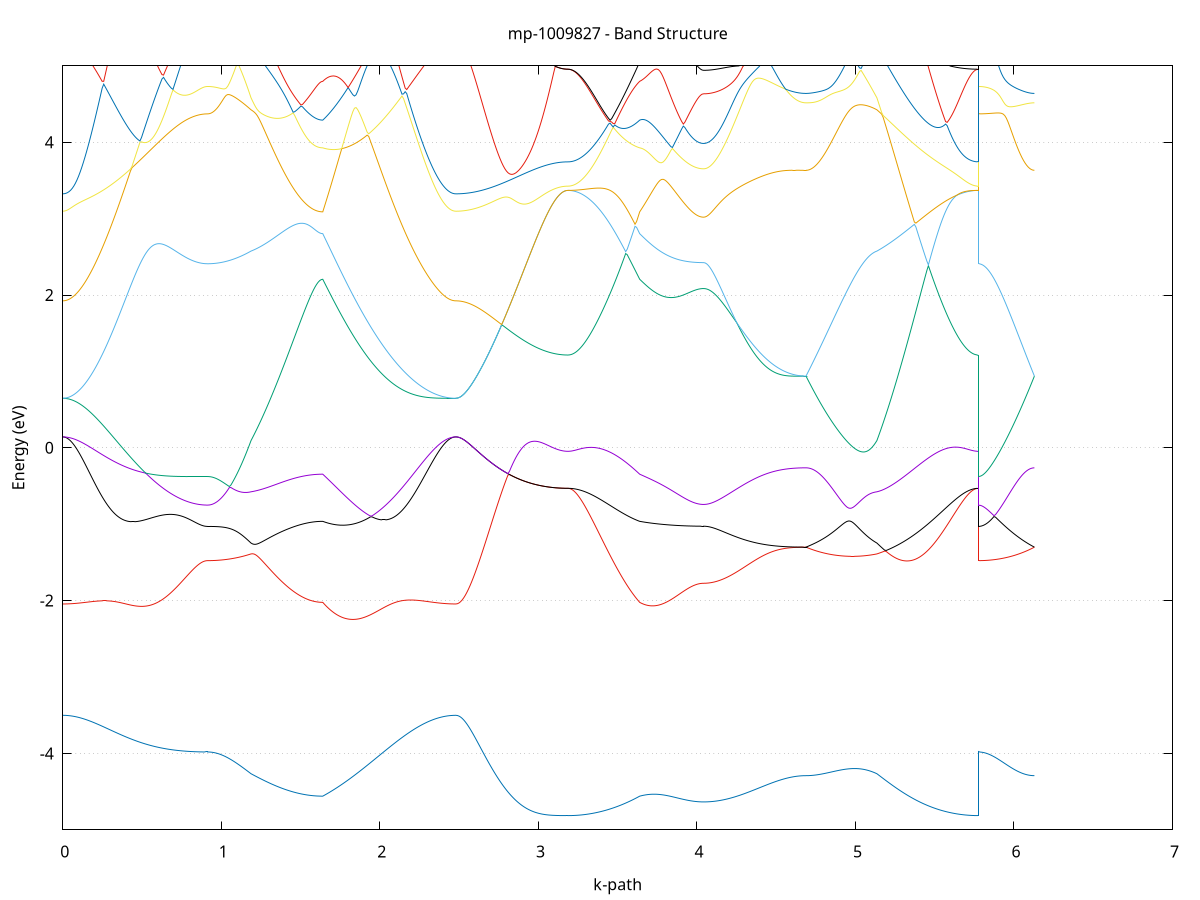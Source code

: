 set title 'mp-1009827 - Band Structure'
set xlabel 'k-path'
set ylabel 'Energy (eV)'
set grid y
set yrange [-5:5]
set terminal png size 800,600
set output 'mp-1009827_bands_gnuplot.png'
plot '-' using 1:2 with lines notitle, '-' using 1:2 with lines notitle, '-' using 1:2 with lines notitle, '-' using 1:2 with lines notitle, '-' using 1:2 with lines notitle, '-' using 1:2 with lines notitle, '-' using 1:2 with lines notitle, '-' using 1:2 with lines notitle, '-' using 1:2 with lines notitle, '-' using 1:2 with lines notitle, '-' using 1:2 with lines notitle, '-' using 1:2 with lines notitle, '-' using 1:2 with lines notitle, '-' using 1:2 with lines notitle, '-' using 1:2 with lines notitle, '-' using 1:2 with lines notitle, '-' using 1:2 with lines notitle, '-' using 1:2 with lines notitle, '-' using 1:2 with lines notitle, '-' using 1:2 with lines notitle, '-' using 1:2 with lines notitle, '-' using 1:2 with lines notitle, '-' using 1:2 with lines notitle, '-' using 1:2 with lines notitle, '-' using 1:2 with lines notitle, '-' using 1:2 with lines notitle, '-' using 1:2 with lines notitle, '-' using 1:2 with lines notitle, '-' using 1:2 with lines notitle, '-' using 1:2 with lines notitle, '-' using 1:2 with lines notitle, '-' using 1:2 with lines notitle, '-' using 1:2 with lines notitle, '-' using 1:2 with lines notitle, '-' using 1:2 with lines notitle, '-' using 1:2 with lines notitle, '-' using 1:2 with lines notitle, '-' using 1:2 with lines notitle, '-' using 1:2 with lines notitle, '-' using 1:2 with lines notitle, '-' using 1:2 with lines notitle, '-' using 1:2 with lines notitle, '-' using 1:2 with lines notitle, '-' using 1:2 with lines notitle, '-' using 1:2 with lines notitle, '-' using 1:2 with lines notitle, '-' using 1:2 with lines notitle, '-' using 1:2 with lines notitle, '-' using 1:2 with lines notitle, '-' using 1:2 with lines notitle, '-' using 1:2 with lines notitle, '-' using 1:2 with lines notitle, '-' using 1:2 with lines notitle, '-' using 1:2 with lines notitle, '-' using 1:2 with lines notitle, '-' using 1:2 with lines notitle, '-' using 1:2 with lines notitle, '-' using 1:2 with lines notitle, '-' using 1:2 with lines notitle, '-' using 1:2 with lines notitle, '-' using 1:2 with lines notitle, '-' using 1:2 with lines notitle, '-' using 1:2 with lines notitle, '-' using 1:2 with lines notitle
0.000000 -27.315056
0.009931 -27.315056
0.019862 -27.315056
0.029794 -27.315056
0.039725 -27.314956
0.049656 -27.314956
0.059587 -27.314956
0.069518 -27.314856
0.079449 -27.314856
0.089381 -27.314756
0.099312 -27.314656
0.109243 -27.314656
0.119174 -27.314556
0.129105 -27.314456
0.139037 -27.314356
0.148968 -27.314256
0.158899 -27.314156
0.168830 -27.314056
0.178761 -27.313956
0.188693 -27.313856
0.198624 -27.313656
0.208555 -27.313556
0.218486 -27.313456
0.228417 -27.313256
0.238348 -27.313156
0.248280 -27.312956
0.258211 -27.312856
0.268142 -27.312656
0.278073 -27.312456
0.288004 -27.312356
0.297936 -27.312156
0.307867 -27.311956
0.317798 -27.311756
0.327729 -27.311656
0.337660 -27.311456
0.347592 -27.311256
0.357523 -27.311056
0.367454 -27.310856
0.377385 -27.310656
0.387316 -27.310456
0.397247 -27.310256
0.407179 -27.310056
0.417110 -27.309856
0.427041 -27.309656
0.436972 -27.309456
0.446903 -27.309256
0.456835 -27.309056
0.466766 -27.308856
0.476697 -27.308656
0.486628 -27.308456
0.496559 -27.308256
0.506491 -27.308056
0.516422 -27.307856
0.526353 -27.307656
0.536284 -27.307456
0.546215 -27.307256
0.556146 -27.307156
0.566078 -27.306956
0.576009 -27.306756
0.585940 -27.306556
0.595871 -27.306356
0.605802 -27.306256
0.615734 -27.306056
0.625665 -27.305856
0.635596 -27.305656
0.645527 -27.305556
0.655458 -27.305356
0.665390 -27.305256
0.675321 -27.305056
0.685252 -27.304956
0.695183 -27.304856
0.705114 -27.304656
0.715045 -27.304556
0.724977 -27.304456
0.734908 -27.304356
0.744839 -27.304156
0.754770 -27.304056
0.764701 -27.303956
0.774633 -27.303956
0.784564 -27.303856
0.794495 -27.303756
0.804426 -27.303656
0.814357 -27.303556
0.824289 -27.303556
0.834220 -27.303456
0.844151 -27.303456
0.854082 -27.303356
0.864013 -27.303356
0.873944 -27.303356
0.883876 -27.303256
0.893807 -27.303256
0.903738 -27.303256
0.913669 -27.303256
0.913669 -27.303256
0.923442 -27.303256
0.933214 -27.303256
0.942986 -27.303256
0.952758 -27.303256
0.962531 -27.303356
0.972303 -27.303356
0.982075 -27.303356
0.991848 -27.303456
1.001620 -27.303456
1.011392 -27.303456
1.021164 -27.303556
1.030937 -27.303556
1.040709 -27.303656
1.050481 -27.303756
1.060254 -27.303756
1.070026 -27.303856
1.079798 -27.303956
1.089571 -27.303956
1.099343 -27.304056
1.109115 -27.304156
1.118887 -27.304256
1.128660 -27.304356
1.138432 -27.304456
1.148204 -27.304556
1.157977 -27.304656
1.167749 -27.304756
1.177521 -27.304856
1.187293 -27.304956
1.187293 -27.304956
1.197132 -27.305056
1.206971 -27.305156
1.216810 -27.305256
1.226648 -27.305356
1.236487 -27.305456
1.246326 -27.305556
1.256164 -27.305656
1.266003 -27.305756
1.275842 -27.305856
1.285680 -27.305956
1.295519 -27.306056
1.305358 -27.306156
1.315197 -27.306256
1.325035 -27.306356
1.334874 -27.306456
1.344713 -27.306556
1.354551 -27.306656
1.364390 -27.306756
1.374229 -27.306856
1.384067 -27.306956
1.393906 -27.307056
1.403745 -27.307156
1.413584 -27.307256
1.423422 -27.307356
1.433261 -27.307456
1.443100 -27.307556
1.452938 -27.307656
1.462777 -27.307756
1.472616 -27.307756
1.482454 -27.307856
1.492293 -27.307956
1.502132 -27.308056
1.511971 -27.308056
1.521809 -27.308156
1.531648 -27.308256
1.541487 -27.308256
1.551325 -27.308356
1.561164 -27.308356
1.571003 -27.308356
1.580841 -27.308456
1.590680 -27.308456
1.600519 -27.308456
1.610358 -27.308456
1.620196 -27.308556
1.630035 -27.308556
1.639874 -27.308556
1.639874 -27.308556
1.649868 -27.308456
1.659863 -27.308356
1.669857 -27.308356
1.679852 -27.308256
1.689846 -27.308256
1.699841 -27.308156
1.709836 -27.308156
1.719830 -27.308156
1.729825 -27.308156
1.739819 -27.308056
1.749814 -27.308056
1.759808 -27.308056
1.769803 -27.308056
1.779797 -27.308056
1.789792 -27.308056
1.799787 -27.308056
1.809781 -27.308156
1.819776 -27.308156
1.829770 -27.308156
1.839765 -27.308256
1.849759 -27.308256
1.859754 -27.308356
1.869749 -27.308356
1.879743 -27.308456
1.889738 -27.308456
1.899732 -27.308556
1.909727 -27.308656
1.919721 -27.308756
1.929716 -27.308856
1.939710 -27.308956
1.949705 -27.309056
1.959700 -27.309156
1.969694 -27.309256
1.979689 -27.309356
1.989683 -27.309556
1.999678 -27.309656
2.009672 -27.309756
2.019667 -27.309856
2.029662 -27.310056
2.039656 -27.310156
2.049651 -27.310356
2.059645 -27.310456
2.069640 -27.310656
2.079634 -27.310756
2.089629 -27.310956
2.099623 -27.311056
2.109618 -27.311256
2.119613 -27.311356
2.129607 -27.311556
2.139602 -27.311656
2.149596 -27.311856
2.159591 -27.311956
2.169585 -27.312156
2.179580 -27.312356
2.189575 -27.312456
2.199569 -27.312656
2.209564 -27.312756
2.219558 -27.312956
2.229553 -27.313056
2.239547 -27.313156
2.249542 -27.313356
2.259536 -27.313456
2.269531 -27.313556
2.279526 -27.313756
2.289520 -27.313856
2.299515 -27.313956
2.309509 -27.314056
2.319504 -27.314156
2.329498 -27.314256
2.339493 -27.314356
2.349488 -27.314456
2.359482 -27.314556
2.369477 -27.314656
2.379471 -27.314656
2.389466 -27.314756
2.399460 -27.314856
2.409455 -27.314856
2.419449 -27.314956
2.429444 -27.314956
2.439439 -27.314956
2.449433 -27.315056
2.459428 -27.315056
2.469422 -27.315056
2.479417 -27.315056
2.479417 -27.315056
2.489376 -27.315056
2.499335 -27.315056
2.509295 -27.315056
2.519254 -27.315056
2.529213 -27.315056
2.539173 -27.314956
2.549132 -27.314956
2.559091 -27.314956
2.569050 -27.314956
2.579010 -27.314856
2.588969 -27.314856
2.598928 -27.314856
2.608888 -27.314756
2.618847 -27.314756
2.628806 -27.314656
2.638766 -27.314656
2.648725 -27.314656
2.658684 -27.314556
2.668643 -27.314556
2.678603 -27.314456
2.688562 -27.314356
2.698521 -27.314356
2.708481 -27.314256
2.718440 -27.314256
2.728399 -27.314156
2.738358 -27.314056
2.748318 -27.314056
2.758277 -27.313956
2.768236 -27.313856
2.778196 -27.313856
2.788155 -27.313756
2.798114 -27.313656
2.808073 -27.313556
2.818033 -27.313556
2.827992 -27.313456
2.837951 -27.313356
2.847911 -27.313356
2.857870 -27.313256
2.867829 -27.313156
2.877788 -27.313056
2.887748 -27.313056
2.897707 -27.312956
2.907666 -27.312856
2.917626 -27.312856
2.927585 -27.312756
2.937544 -27.312656
2.947504 -27.312656
2.957463 -27.312556
2.967422 -27.312556
2.977381 -27.312456
2.987341 -27.312356
2.997300 -27.312356
3.007259 -27.312256
3.017219 -27.312256
3.027178 -27.312156
3.037137 -27.312156
3.047096 -27.312056
3.057056 -27.312056
3.067015 -27.312056
3.076974 -27.311956
3.086934 -27.311956
3.096893 -27.311956
3.106852 -27.311856
3.116811 -27.311856
3.126771 -27.311856
3.136730 -27.311856
3.146689 -27.311856
3.156649 -27.311856
3.166608 -27.311756
3.176567 -27.311756
3.186526 -27.311756
3.186526 -27.311756
3.196365 -27.311756
3.206204 -27.311756
3.216043 -27.311756
3.225881 -27.311756
3.235720 -27.311756
3.245559 -27.311656
3.255397 -27.311656
3.265236 -27.311656
3.275075 -27.311556
3.284913 -27.311556
3.294752 -27.311456
3.304591 -27.311456
3.314430 -27.311356
3.324268 -27.311356
3.334107 -27.311256
3.343946 -27.311156
3.353784 -27.311156
3.363623 -27.311056
3.373462 -27.310956
3.383300 -27.310856
3.393139 -27.310756
3.402978 -27.310656
3.412817 -27.310656
3.422655 -27.310556
3.432494 -27.310456
3.442333 -27.310356
3.452171 -27.310256
3.462010 -27.310156
3.471849 -27.310056
3.481687 -27.309956
3.491526 -27.309856
3.501365 -27.309756
3.511204 -27.309656
3.521042 -27.309556
3.530881 -27.309456
3.540720 -27.309356
3.550558 -27.309256
3.560397 -27.309156
3.570236 -27.309056
3.580074 -27.308956
3.589913 -27.308856
3.599752 -27.308856
3.609591 -27.308756
3.619429 -27.308656
3.629268 -27.308556
3.639107 -27.308556
3.639107 -27.308556
3.648937 -27.308456
3.658767 -27.308456
3.668597 -27.308456
3.678427 -27.308456
3.688257 -27.308356
3.698087 -27.308356
3.707917 -27.308356
3.717747 -27.308356
3.727577 -27.308356
3.737408 -27.308256
3.747238 -27.308256
3.757068 -27.308256
3.766898 -27.308256
3.776728 -27.308256
3.786558 -27.308256
3.796388 -27.308256
3.806218 -27.308256
3.816048 -27.308256
3.825878 -27.308156
3.835708 -27.308156
3.845539 -27.308156
3.855369 -27.308156
3.865199 -27.308156
3.875029 -27.308156
3.884859 -27.308156
3.894689 -27.308156
3.904519 -27.308156
3.914349 -27.308156
3.924179 -27.308156
3.934009 -27.308156
3.943839 -27.308156
3.953670 -27.308156
3.963500 -27.308156
3.973330 -27.308156
3.983160 -27.308156
3.992990 -27.308156
4.002820 -27.308156
4.012650 -27.308156
4.022480 -27.308156
4.032310 -27.308156
4.042140 -27.308156
4.042140 -27.308156
4.052080 -27.308156
4.062019 -27.308156
4.071959 -27.308156
4.081898 -27.308156
4.091837 -27.308156
4.101777 -27.308056
4.111716 -27.308056
4.121656 -27.307956
4.131595 -27.307956
4.141534 -27.307856
4.151474 -27.307856
4.161413 -27.307756
4.171353 -27.307756
4.181292 -27.307656
4.191231 -27.307556
4.201171 -27.307456
4.211110 -27.307356
4.221050 -27.307356
4.230989 -27.307256
4.240929 -27.307156
4.250868 -27.307056
4.260807 -27.306956
4.270747 -27.306856
4.280686 -27.306656
4.290626 -27.306556
4.300565 -27.306456
4.310504 -27.306356
4.320444 -27.306256
4.330383 -27.306156
4.340323 -27.306056
4.350262 -27.305856
4.360201 -27.305756
4.370141 -27.305656
4.380080 -27.305556
4.390020 -27.305456
4.399959 -27.305356
4.409899 -27.305156
4.419838 -27.305056
4.429777 -27.304956
4.439717 -27.304856
4.449656 -27.304756
4.459596 -27.304656
4.469535 -27.304556
4.479474 -27.304456
4.489414 -27.304356
4.499353 -27.304256
4.509293 -27.304156
4.519232 -27.304056
4.529171 -27.303956
4.539111 -27.303856
4.549050 -27.303756
4.558990 -27.303756
4.568929 -27.303656
4.578869 -27.303556
4.588808 -27.303556
4.598747 -27.303456
4.608687 -27.303456
4.618626 -27.303356
4.628566 -27.303356
4.638505 -27.303356
4.648444 -27.303356
4.658384 -27.303256
4.668323 -27.303256
4.678263 -27.303256
4.688202 -27.303256
4.688202 -27.303256
4.698137 -27.303256
4.708072 -27.303256
4.718007 -27.303256
4.727942 -27.303256
4.737876 -27.303256
4.747811 -27.303256
4.757746 -27.303356
4.767681 -27.303356
4.777616 -27.303356
4.787551 -27.303356
4.797486 -27.303356
4.807421 -27.303456
4.817355 -27.303456
4.827290 -27.303456
4.837225 -27.303456
4.847160 -27.303556
4.857095 -27.303556
4.867030 -27.303556
4.876965 -27.303656
4.886900 -27.303656
4.896834 -27.303656
4.906769 -27.303756
4.916704 -27.303756
4.926639 -27.303756
4.936574 -27.303856
4.946509 -27.303856
4.956444 -27.303956
4.966379 -27.303956
4.976314 -27.304056
4.986248 -27.304056
4.996183 -27.304156
5.006118 -27.304156
5.016053 -27.304256
5.025988 -27.304256
5.035923 -27.304356
5.045858 -27.304356
5.055793 -27.304456
5.065727 -27.304556
5.075662 -27.304556
5.085597 -27.304656
5.095532 -27.304656
5.105467 -27.304756
5.115402 -27.304856
5.125337 -27.304856
5.135272 -27.304956
5.135272 -27.304956
5.145118 -27.305056
5.154965 -27.305156
5.164812 -27.305356
5.174659 -27.305456
5.184506 -27.305556
5.194353 -27.305656
5.204200 -27.305856
5.214046 -27.305956
5.223893 -27.306056
5.233740 -27.306256
5.243587 -27.306356
5.253434 -27.306556
5.263281 -27.306656
5.273127 -27.306756
5.282974 -27.306956
5.292821 -27.307056
5.302668 -27.307256
5.312515 -27.307356
5.322362 -27.307556
5.332209 -27.307656
5.342055 -27.307756
5.351902 -27.307956
5.361749 -27.308056
5.371596 -27.308256
5.381443 -27.308356
5.391290 -27.308556
5.401136 -27.308656
5.410983 -27.308756
5.420830 -27.308956
5.430677 -27.309056
5.440524 -27.309256
5.450371 -27.309356
5.460218 -27.309456
5.470064 -27.309556
5.479911 -27.309756
5.489758 -27.309856
5.499605 -27.309956
5.509452 -27.310056
5.519299 -27.310256
5.529145 -27.310356
5.538992 -27.310456
5.548839 -27.310556
5.558686 -27.310656
5.568533 -27.310756
5.578380 -27.310856
5.588227 -27.310956
5.598073 -27.310956
5.607920 -27.311056
5.617767 -27.311156
5.627614 -27.311256
5.637461 -27.311356
5.647308 -27.311356
5.657154 -27.311456
5.667001 -27.311456
5.676848 -27.311556
5.686695 -27.311556
5.696542 -27.311656
5.706389 -27.311656
5.716236 -27.311656
5.726082 -27.311756
5.735929 -27.311756
5.745776 -27.311756
5.755623 -27.311756
5.765470 -27.311756
5.775317 -27.311756
5.775317 -27.303256
5.785138 -27.303256
5.794959 -27.303256
5.804780 -27.303256
5.814601 -27.303256
5.824421 -27.303256
5.834242 -27.303256
5.844063 -27.303256
5.853884 -27.303256
5.863705 -27.303256
5.873526 -27.303256
5.883347 -27.303256
5.893168 -27.303256
5.902989 -27.303256
5.912810 -27.303256
5.922631 -27.303256
5.932452 -27.303256
5.942273 -27.303256
5.952094 -27.303256
5.961915 -27.303256
5.971736 -27.303256
5.981557 -27.303256
5.991378 -27.303256
6.001199 -27.303256
6.011020 -27.303256
6.020841 -27.303256
6.030662 -27.303256
6.040483 -27.303256
6.050304 -27.303256
6.060125 -27.303256
6.069946 -27.303256
6.079767 -27.303256
6.089588 -27.303256
6.099409 -27.303256
6.109230 -27.303256
6.119050 -27.303256
6.128871 -27.303256
e
0.000000 -12.617356
0.009931 -12.617356
0.019862 -12.617356
0.029794 -12.617356
0.039725 -12.617456
0.049656 -12.617456
0.059587 -12.617556
0.069518 -12.617656
0.079449 -12.617756
0.089381 -12.617856
0.099312 -12.617956
0.109243 -12.618156
0.119174 -12.618256
0.129105 -12.618456
0.139037 -12.618556
0.148968 -12.618756
0.158899 -12.618956
0.168830 -12.619156
0.178761 -12.619456
0.188693 -12.619656
0.198624 -12.619856
0.208555 -12.620156
0.218486 -12.620456
0.228417 -12.620656
0.238348 -12.620956
0.248280 -12.621256
0.258211 -12.621656
0.268142 -12.621956
0.278073 -12.622256
0.288004 -12.622656
0.297936 -12.622956
0.307867 -12.625056
0.317798 -12.628156
0.327729 -12.631256
0.337660 -12.634256
0.347592 -12.637356
0.357523 -12.640356
0.367454 -12.643256
0.377385 -12.646156
0.387316 -12.649056
0.397247 -12.651856
0.407179 -12.654656
0.417110 -12.657256
0.427041 -12.659956
0.436972 -12.662456
0.446903 -12.664956
0.456835 -12.667356
0.466766 -12.669656
0.476697 -12.671956
0.486628 -12.674056
0.496559 -12.676156
0.506491 -12.678156
0.516422 -12.680056
0.526353 -12.681856
0.536284 -12.683556
0.546215 -12.685256
0.556146 -12.686756
0.566078 -12.688256
0.576009 -12.689656
0.585940 -12.690956
0.595871 -12.692156
0.605802 -12.693356
0.615734 -12.694356
0.625665 -12.695356
0.635596 -12.696356
0.645527 -12.697156
0.655458 -12.697956
0.665390 -12.698656
0.675321 -12.699356
0.685252 -12.699956
0.695183 -12.700456
0.705114 -12.700956
0.715045 -12.701356
0.724977 -12.701756
0.734908 -12.702156
0.744839 -12.702456
0.754770 -12.702656
0.764701 -12.702956
0.774633 -12.703156
0.784564 -12.703356
0.794495 -12.703456
0.804426 -12.703556
0.814357 -12.703656
0.824289 -12.703756
0.834220 -12.703856
0.844151 -12.703956
0.854082 -12.703956
0.864013 -12.704056
0.873944 -12.704056
0.883876 -12.704056
0.893807 -12.704056
0.903738 -12.704056
0.913669 -12.704056
0.913669 -12.704056
0.923442 -12.704056
0.933214 -12.703956
0.942986 -12.703756
0.952758 -12.703556
0.962531 -12.703256
0.972303 -12.702856
0.982075 -12.702456
0.991848 -12.701956
1.001620 -12.701356
1.011392 -12.700656
1.021164 -12.699956
1.030937 -12.699256
1.040709 -12.698356
1.050481 -12.697456
1.060254 -12.696556
1.070026 -12.695556
1.079798 -12.694456
1.089571 -12.693356
1.099343 -12.692156
1.109115 -12.690856
1.118887 -12.689556
1.128660 -12.688256
1.138432 -12.686856
1.148204 -12.685356
1.157977 -12.683856
1.167749 -12.682356
1.177521 -12.680756
1.187293 -12.679056
1.187293 -12.679056
1.197132 -12.678856
1.206971 -12.679956
1.216810 -12.681356
1.226648 -12.682856
1.236487 -12.684456
1.246326 -12.686056
1.256164 -12.687756
1.266003 -12.689456
1.275842 -12.691156
1.285680 -12.692856
1.295519 -12.694556
1.305358 -12.696256
1.315197 -12.698056
1.325035 -12.699756
1.334874 -12.701456
1.344713 -12.703156
1.354551 -12.704856
1.364390 -12.706456
1.374229 -12.708156
1.384067 -12.709756
1.393906 -12.711356
1.403745 -12.712856
1.413584 -12.714356
1.423422 -12.715856
1.433261 -12.717256
1.443100 -12.718656
1.452938 -12.719956
1.462777 -12.721256
1.472616 -12.722556
1.482454 -12.723656
1.492293 -12.724856
1.502132 -12.725856
1.511971 -12.726856
1.521809 -12.727756
1.531648 -12.728656
1.541487 -12.729456
1.551325 -12.730156
1.561164 -12.730756
1.571003 -12.731356
1.580841 -12.731856
1.590680 -12.732256
1.600519 -12.732656
1.610358 -12.732956
1.620196 -12.733056
1.630035 -12.733256
1.639874 -12.733256
1.639874 -12.733256
1.649868 -12.736756
1.659863 -12.740056
1.669857 -12.743256
1.679852 -12.746256
1.689846 -12.749156
1.699841 -12.751856
1.709836 -12.754356
1.719830 -12.756656
1.729825 -12.758756
1.739819 -12.760656
1.749814 -12.762456
1.759808 -12.763956
1.769803 -12.765256
1.779797 -12.766356
1.789792 -12.767256
1.799787 -12.767956
1.809781 -12.768456
1.819776 -12.768656
1.829770 -12.768656
1.839765 -12.768556
1.849759 -12.768156
1.859754 -12.767456
1.869749 -12.766656
1.879743 -12.765556
1.889738 -12.764256
1.899732 -12.762756
1.909727 -12.761056
1.919721 -12.759156
1.929716 -12.757056
1.939710 -12.754756
1.949705 -12.752256
1.959700 -12.749556
1.969694 -12.746656
1.979689 -12.743556
1.989683 -12.740356
1.999678 -12.736956
2.009672 -12.733356
2.019667 -12.729656
2.029662 -12.725756
2.039656 -12.721756
2.049651 -12.717556
2.059645 -12.713256
2.069640 -12.708956
2.079634 -12.704456
2.089629 -12.699856
2.099623 -12.695156
2.109618 -12.690356
2.119613 -12.685556
2.129607 -12.680656
2.139602 -12.675756
2.149596 -12.670856
2.159591 -12.665856
2.169585 -12.660856
2.179580 -12.655856
2.189575 -12.650956
2.199569 -12.645956
2.209564 -12.641056
2.219558 -12.636256
2.229553 -12.631456
2.239547 -12.626656
2.249542 -12.622056
2.259536 -12.620856
2.269531 -12.620456
2.279526 -12.620156
2.289520 -12.619856
2.299515 -12.619656
2.309509 -12.619356
2.319504 -12.619156
2.329498 -12.618856
2.339493 -12.618656
2.349488 -12.618456
2.359482 -12.618356
2.369477 -12.618156
2.379471 -12.618056
2.389466 -12.617856
2.399460 -12.617756
2.409455 -12.617656
2.419449 -12.617556
2.429444 -12.617456
2.439439 -12.617456
2.449433 -12.617356
2.459428 -12.617356
2.469422 -12.617356
2.479417 -12.617356
2.479417 -12.617356
2.489376 -12.617356
2.499335 -12.617656
2.509295 -12.617956
2.519254 -12.618456
2.529213 -12.619056
2.539173 -12.619856
2.549132 -12.620756
2.559091 -12.621756
2.569050 -12.622956
2.579010 -12.624156
2.588969 -12.625556
2.598928 -12.627056
2.608888 -12.628756
2.618847 -12.630456
2.628806 -12.632256
2.638766 -12.634256
2.648725 -12.636256
2.658684 -12.638456
2.668643 -12.640656
2.678603 -12.642856
2.688562 -12.645256
2.698521 -12.647656
2.708481 -12.650156
2.718440 -12.652756
2.728399 -12.655356
2.738358 -12.657956
2.748318 -12.660656
2.758277 -12.663356
2.768236 -12.666056
2.778196 -12.668756
2.788155 -12.671556
2.798114 -12.674356
2.808073 -12.677056
2.818033 -12.679856
2.827992 -12.682556
2.837951 -12.685356
2.847911 -12.688056
2.857870 -12.690756
2.867829 -12.693456
2.877788 -12.696056
2.887748 -12.698656
2.897707 -12.701156
2.907666 -12.703656
2.917626 -12.706156
2.927585 -12.708556
2.937544 -12.710856
2.947504 -12.713156
2.957463 -12.715356
2.967422 -12.717456
2.977381 -12.719456
2.987341 -12.721456
2.997300 -12.723356
3.007259 -12.725156
3.017219 -12.726956
3.027178 -12.728556
3.037137 -12.730156
3.047096 -12.731556
3.057056 -12.732956
3.067015 -12.734256
3.076974 -12.735456
3.086934 -12.736556
3.096893 -12.737456
3.106852 -12.738356
3.116811 -12.739156
3.126771 -12.739856
3.136730 -12.740456
3.146689 -12.740856
3.156649 -12.741256
3.166608 -12.741556
3.176567 -12.741656
3.186526 -12.741756
3.186526 -12.741756
3.196365 -12.741656
3.206204 -12.741656
3.216043 -12.741456
3.225881 -12.741256
3.235720 -12.740956
3.245559 -12.740656
3.255397 -12.740356
3.265236 -12.739856
3.275075 -12.739356
3.284913 -12.738856
3.294752 -12.738256
3.304591 -12.737656
3.314430 -12.736956
3.324268 -12.736156
3.334107 -12.735356
3.343946 -12.734556
3.353784 -12.733656
3.363623 -12.732656
3.373462 -12.731656
3.383300 -12.730656
3.393139 -12.729556
3.402978 -12.728356
3.412817 -12.727256
3.422655 -12.726056
3.432494 -12.724756
3.442333 -12.723456
3.452171 -12.722156
3.462010 -12.720756
3.471849 -12.719356
3.481687 -12.717956
3.491526 -12.716456
3.501365 -12.714956
3.511204 -12.713456
3.521042 -12.711956
3.530881 -12.710356
3.540720 -12.708756
3.550558 -12.707156
3.560397 -12.705556
3.570236 -12.705956
3.580074 -12.710156
3.589913 -12.714256
3.599752 -12.718256
3.609591 -12.722156
3.619429 -12.725956
3.629268 -12.729656
3.639107 -12.733256
3.639107 -12.733256
3.648937 -12.734956
3.658767 -12.736856
3.668597 -12.738756
3.678427 -12.740756
3.688257 -12.742756
3.698087 -12.744856
3.707917 -12.746956
3.717747 -12.748956
3.727577 -12.751056
3.737408 -12.753156
3.747238 -12.755156
3.757068 -12.757256
3.766898 -12.759256
3.776728 -12.761156
3.786558 -12.763156
3.796388 -12.764956
3.806218 -12.766856
3.816048 -12.768656
3.825878 -12.770356
3.835708 -12.772056
3.845539 -12.773656
3.855369 -12.775156
3.865199 -12.776656
3.875029 -12.778056
3.884859 -12.779456
3.894689 -12.780656
3.904519 -12.781856
3.914349 -12.783056
3.924179 -12.784056
3.934009 -12.785056
3.943839 -12.785956
3.953670 -12.786756
3.963500 -12.787456
3.973330 -12.788156
3.983160 -12.788656
3.992990 -12.789156
4.002820 -12.789556
4.012650 -12.789856
4.022480 -12.790056
4.032310 -12.790156
4.042140 -12.790256
4.042140 -12.790256
4.052080 -12.790156
4.062019 -12.790056
4.071959 -12.789756
4.081898 -12.789456
4.091837 -12.788956
4.101777 -12.788456
4.111716 -12.787856
4.121656 -12.787056
4.131595 -12.786256
4.141534 -12.785356
4.151474 -12.784256
4.161413 -12.783156
4.171353 -12.781956
4.181292 -12.780756
4.191231 -12.779356
4.201171 -12.777956
4.211110 -12.776356
4.221050 -12.774756
4.230989 -12.773156
4.240929 -12.771356
4.250868 -12.769556
4.260807 -12.767756
4.270747 -12.765756
4.280686 -12.763756
4.290626 -12.761756
4.300565 -12.759656
4.310504 -12.757556
4.320444 -12.755356
4.330383 -12.753156
4.340323 -12.750856
4.350262 -12.748656
4.360201 -12.746256
4.370141 -12.743956
4.380080 -12.741656
4.390020 -12.739256
4.399959 -12.736856
4.409899 -12.734556
4.419838 -12.732156
4.429777 -12.729756
4.439717 -12.727456
4.449656 -12.725056
4.459596 -12.722756
4.469535 -12.720456
4.479474 -12.718156
4.489414 -12.715956
4.499353 -12.713756
4.509293 -12.711656
4.519232 -12.709556
4.529171 -12.707456
4.539111 -12.705456
4.549050 -12.703556
4.558990 -12.701756
4.568929 -12.699956
4.578869 -12.698256
4.588808 -12.696756
4.598747 -12.695256
4.608687 -12.693956
4.618626 -12.692656
4.628566 -12.691656
4.638505 -12.690656
4.648444 -12.689856
4.658384 -12.689256
4.668323 -12.688856
4.678263 -12.688556
4.688202 -12.688456
4.688202 -12.688456
4.698137 -12.688956
4.708072 -12.689456
4.718007 -12.689956
4.727942 -12.690456
4.737876 -12.690856
4.747811 -12.691256
4.757746 -12.691656
4.767681 -12.691956
4.777616 -12.692256
4.787551 -12.692556
4.797486 -12.692756
4.807421 -12.692956
4.817355 -12.693156
4.827290 -12.693256
4.837225 -12.693356
4.847160 -12.693456
4.857095 -12.693456
4.867030 -12.693456
4.876965 -12.693456
4.886900 -12.693356
4.896834 -12.693256
4.906769 -12.693156
4.916704 -12.692956
4.926639 -12.692656
4.936574 -12.692456
4.946509 -12.692156
4.956444 -12.691756
4.966379 -12.691356
4.976314 -12.690956
4.986248 -12.690556
4.996183 -12.690056
5.006118 -12.689456
5.016053 -12.688856
5.025988 -12.688256
5.035923 -12.687656
5.045858 -12.686956
5.055793 -12.686256
5.065727 -12.685456
5.075662 -12.684656
5.085597 -12.683756
5.095532 -12.682956
5.105467 -12.682056
5.115402 -12.681056
5.125337 -12.680056
5.135272 -12.679056
5.135272 -12.679056
5.145118 -12.677356
5.154965 -12.675656
5.164812 -12.673856
5.174659 -12.673056
5.184506 -12.672556
5.194353 -12.672056
5.204200 -12.673456
5.214046 -12.675056
5.223893 -12.676556
5.233740 -12.678156
5.243587 -12.679656
5.253434 -12.681256
5.263281 -12.682856
5.273127 -12.684456
5.282974 -12.686156
5.292821 -12.687756
5.302668 -12.689456
5.312515 -12.691056
5.322362 -12.692756
5.332209 -12.694356
5.342055 -12.696056
5.351902 -12.697656
5.361749 -12.699356
5.371596 -12.700956
5.381443 -12.702556
5.391290 -12.704156
5.401136 -12.705856
5.410983 -12.707356
5.420830 -12.708956
5.430677 -12.710556
5.440524 -12.712056
5.450371 -12.713656
5.460218 -12.715056
5.470064 -12.716556
5.479911 -12.718056
5.489758 -12.719456
5.499605 -12.720856
5.509452 -12.722156
5.519299 -12.723456
5.529145 -12.724756
5.538992 -12.726056
5.548839 -12.727256
5.558686 -12.728456
5.568533 -12.729556
5.578380 -12.730656
5.588227 -12.731656
5.598073 -12.732656
5.607920 -12.733656
5.617767 -12.734556
5.627614 -12.735356
5.637461 -12.736156
5.647308 -12.736956
5.657154 -12.737656
5.667001 -12.738256
5.676848 -12.738856
5.686695 -12.739356
5.696542 -12.739856
5.706389 -12.740356
5.716236 -12.740656
5.726082 -12.740956
5.735929 -12.741256
5.745776 -12.741456
5.755623 -12.741656
5.765470 -12.741656
5.775317 -12.741756
5.775317 -12.704056
5.785138 -12.704056
5.794959 -12.704056
5.804780 -12.703956
5.814601 -12.703856
5.824421 -12.703756
5.834242 -12.703556
5.844063 -12.703356
5.853884 -12.703156
5.863705 -12.702956
5.873526 -12.702656
5.883347 -12.702356
5.893168 -12.701956
5.902989 -12.701656
5.912810 -12.701256
5.922631 -12.700856
5.932452 -12.700456
5.942273 -12.699956
5.952094 -12.699556
5.961915 -12.699056
5.971736 -12.698556
5.981557 -12.697956
5.991378 -12.697456
6.001199 -12.696856
6.011020 -12.696256
6.020841 -12.695656
6.030662 -12.695056
6.040483 -12.694456
6.050304 -12.693856
6.060125 -12.693156
6.069946 -12.692556
6.079767 -12.691856
6.089588 -12.691156
6.099409 -12.690456
6.109230 -12.689856
6.119050 -12.689156
6.128871 -12.688456
e
0.000000 -12.561756
0.009931 -12.561856
0.019862 -12.562056
0.029794 -12.562456
0.039725 -12.563056
0.049656 -12.563856
0.059587 -12.564756
0.069518 -12.565856
0.079449 -12.567056
0.089381 -12.568456
0.099312 -12.569956
0.109243 -12.571656
0.119174 -12.573456
0.129105 -12.575456
0.139037 -12.577556
0.148968 -12.579756
0.158899 -12.582056
0.168830 -12.584456
0.178761 -12.586956
0.188693 -12.589556
0.198624 -12.592256
0.208555 -12.594956
0.218486 -12.597856
0.228417 -12.600656
0.238348 -12.603656
0.248280 -12.606656
0.258211 -12.609656
0.268142 -12.612756
0.278073 -12.615756
0.288004 -12.618856
0.297936 -12.621956
0.307867 -12.623356
0.317798 -12.623656
0.327729 -12.624056
0.337660 -12.624456
0.347592 -12.624856
0.357523 -12.625256
0.367454 -12.625656
0.377385 -12.626056
0.387316 -12.626556
0.397247 -12.626956
0.407179 -12.627356
0.417110 -12.627856
0.427041 -12.628256
0.436972 -12.628756
0.446903 -12.629156
0.456835 -12.629656
0.466766 -12.630056
0.476697 -12.630556
0.486628 -12.631056
0.496559 -12.631456
0.506491 -12.631956
0.516422 -12.632456
0.526353 -12.632856
0.536284 -12.633356
0.546215 -12.634256
0.556146 -12.636056
0.566078 -12.637856
0.576009 -12.639556
0.585940 -12.641256
0.595871 -12.642956
0.605802 -12.644656
0.615734 -12.646256
0.625665 -12.647856
0.635596 -12.649456
0.645527 -12.650956
0.655458 -12.652456
0.665390 -12.653856
0.675321 -12.655256
0.685252 -12.656556
0.695183 -12.657956
0.705114 -12.659156
0.715045 -12.660356
0.724977 -12.661556
0.734908 -12.662656
0.744839 -12.663656
0.754770 -12.664756
0.764701 -12.665656
0.774633 -12.666556
0.784564 -12.667356
0.794495 -12.668156
0.804426 -12.668856
0.814357 -12.669556
0.824289 -12.670156
0.834220 -12.670656
0.844151 -12.671156
0.854082 -12.671556
0.864013 -12.671856
0.873944 -12.672156
0.883876 -12.672456
0.893807 -12.672556
0.903738 -12.672656
0.913669 -12.672656
0.913669 -12.672656
0.923442 -12.672756
0.933214 -12.672756
0.942986 -12.672756
0.952758 -12.672856
0.962531 -12.672956
0.972303 -12.673056
0.982075 -12.673156
0.991848 -12.673256
1.001620 -12.673456
1.011392 -12.673556
1.021164 -12.673756
1.030937 -12.673856
1.040709 -12.674056
1.050481 -12.674156
1.060254 -12.674356
1.070026 -12.674456
1.079798 -12.674656
1.089571 -12.674756
1.099343 -12.674856
1.109115 -12.674956
1.118887 -12.674956
1.128660 -12.675056
1.138432 -12.675056
1.148204 -12.674956
1.157977 -12.674956
1.167749 -12.674756
1.177521 -12.674656
1.187293 -12.674456
1.187293 -12.674456
1.197132 -12.673256
1.206971 -12.670756
1.216810 -12.667956
1.226648 -12.667356
1.236487 -12.668256
1.246326 -12.669156
1.256164 -12.670156
1.266003 -12.671056
1.275842 -12.671956
1.285680 -12.672856
1.295519 -12.673756
1.305358 -12.674656
1.315197 -12.675556
1.325035 -12.676356
1.334874 -12.677256
1.344713 -12.678056
1.354551 -12.678856
1.364390 -12.679656
1.374229 -12.680456
1.384067 -12.681256
1.393906 -12.682056
1.403745 -12.682756
1.413584 -12.683456
1.423422 -12.684156
1.433261 -12.684856
1.443100 -12.685456
1.452938 -12.686056
1.462777 -12.686656
1.472616 -12.687256
1.482454 -12.687756
1.492293 -12.688256
1.502132 -12.688756
1.511971 -12.689256
1.521809 -12.689656
1.531648 -12.690056
1.541487 -12.690356
1.551325 -12.690756
1.561164 -12.691056
1.571003 -12.691256
1.580841 -12.691456
1.590680 -12.691656
1.600519 -12.691856
1.610358 -12.691956
1.620196 -12.692056
1.630035 -12.692056
1.639874 -12.692156
1.639874 -12.692156
1.649868 -12.690356
1.659863 -12.688656
1.669857 -12.686856
1.679852 -12.685156
1.689846 -12.683456
1.699841 -12.681656
1.709836 -12.679956
1.719830 -12.678256
1.729825 -12.676556
1.739819 -12.674856
1.749814 -12.673156
1.759808 -12.671456
1.769803 -12.669856
1.779797 -12.668156
1.789792 -12.666556
1.799787 -12.664956
1.809781 -12.663356
1.819776 -12.661856
1.829770 -12.660256
1.839765 -12.658756
1.849759 -12.657256
1.859754 -12.655856
1.869749 -12.654356
1.879743 -12.652956
1.889738 -12.651556
1.899732 -12.650256
1.909727 -12.648856
1.919721 -12.647556
1.929716 -12.646356
1.939710 -12.645056
1.949705 -12.643856
1.959700 -12.642656
1.969694 -12.641556
1.979689 -12.640456
1.989683 -12.639356
1.999678 -12.638256
2.009672 -12.637256
2.019667 -12.636256
2.029662 -12.635256
2.039656 -12.634356
2.049651 -12.633456
2.059645 -12.632556
2.069640 -12.631756
2.079634 -12.630856
2.089629 -12.630156
2.099623 -12.629356
2.109618 -12.628656
2.119613 -12.627956
2.129607 -12.627256
2.139602 -12.626656
2.149596 -12.625956
2.159591 -12.625456
2.169585 -12.624856
2.179580 -12.624356
2.189575 -12.623756
2.199569 -12.623256
2.209564 -12.622856
2.219558 -12.622356
2.229553 -12.621956
2.239547 -12.621556
2.249542 -12.621156
2.259536 -12.617556
2.269531 -12.613056
2.279526 -12.608756
2.289520 -12.604556
2.299515 -12.600456
2.309509 -12.596556
2.319504 -12.592856
2.329498 -12.589256
2.339493 -12.585956
2.349488 -12.582756
2.359482 -12.579756
2.369477 -12.576956
2.379471 -12.574356
2.389466 -12.571956
2.399460 -12.569856
2.409455 -12.567956
2.419449 -12.566356
2.429444 -12.564956
2.439439 -12.563756
2.449433 -12.562856
2.459428 -12.562256
2.469422 -12.561856
2.479417 -12.561756
2.479417 -12.561756
2.489376 -12.561756
2.499335 -12.561756
2.509295 -12.561856
2.519254 -12.561856
2.529213 -12.561956
2.539173 -12.562056
2.549132 -12.562156
2.559091 -12.562356
2.569050 -12.562456
2.579010 -12.562656
2.588969 -12.562856
2.598928 -12.563056
2.608888 -12.563256
2.618847 -12.563556
2.628806 -12.563756
2.638766 -12.564056
2.648725 -12.564356
2.658684 -12.564656
2.668643 -12.564956
2.678603 -12.565256
2.688562 -12.565656
2.698521 -12.565956
2.708481 -12.566356
2.718440 -12.566756
2.728399 -12.567056
2.738358 -12.567456
2.748318 -12.567856
2.758277 -12.568256
2.768236 -12.568656
2.778196 -12.569056
2.788155 -12.569556
2.798114 -12.569956
2.808073 -12.570356
2.818033 -12.570756
2.827992 -12.571256
2.837951 -12.571656
2.847911 -12.572056
2.857870 -12.572456
2.867829 -12.572956
2.877788 -12.573356
2.887748 -12.573756
2.897707 -12.574156
2.907666 -12.574556
2.917626 -12.574956
2.927585 -12.575356
2.937544 -12.575756
2.947504 -12.576156
2.957463 -12.576456
2.967422 -12.576856
2.977381 -12.577156
2.987341 -12.577556
2.997300 -12.577856
3.007259 -12.578156
3.017219 -12.578456
3.027178 -12.578756
3.037137 -12.579056
3.047096 -12.579256
3.057056 -12.579556
3.067015 -12.579756
3.076974 -12.579956
3.086934 -12.580156
3.096893 -12.580356
3.106852 -12.580456
3.116811 -12.580656
3.126771 -12.580756
3.136730 -12.580856
3.146689 -12.580956
3.156649 -12.580956
3.166608 -12.581056
3.176567 -12.581056
3.186526 -12.581056
3.186526 -12.581056
3.196365 -12.581156
3.206204 -12.581556
3.216043 -12.582056
3.225881 -12.582856
3.235720 -12.583956
3.245559 -12.585156
3.255397 -12.586656
3.265236 -12.588356
3.275075 -12.590256
3.284913 -12.592356
3.294752 -12.594656
3.304591 -12.597156
3.314430 -12.599856
3.324268 -12.602656
3.334107 -12.605756
3.343946 -12.608956
3.353784 -12.612256
3.363623 -12.615756
3.373462 -12.619456
3.383300 -12.623156
3.393139 -12.627056
3.402978 -12.631056
3.412817 -12.635156
3.422655 -12.639356
3.432494 -12.643656
3.442333 -12.647956
3.452171 -12.652356
3.462010 -12.656856
3.471849 -12.661356
3.481687 -12.665856
3.491526 -12.670356
3.501365 -12.674856
3.511204 -12.679456
3.521042 -12.683956
3.530881 -12.688456
3.540720 -12.692856
3.550558 -12.697256
3.560397 -12.701656
3.570236 -12.703956
3.580074 -12.702256
3.589913 -12.700556
3.599752 -12.698956
3.609591 -12.697256
3.619429 -12.695556
3.629268 -12.693856
3.639107 -12.692156
3.639107 -12.692156
3.648937 -12.691156
3.658767 -12.690156
3.668597 -12.688856
3.678427 -12.687456
3.688257 -12.686056
3.698087 -12.684456
3.707917 -12.682756
3.717747 -12.681056
3.727577 -12.679356
3.737408 -12.677556
3.747238 -12.675656
3.757068 -12.673856
3.766898 -12.671956
3.776728 -12.670156
3.786558 -12.668256
3.796388 -12.666456
3.806218 -12.664556
3.816048 -12.662756
3.825878 -12.661056
3.835708 -12.659256
3.845539 -12.657556
3.855369 -12.655956
3.865199 -12.654356
3.875029 -12.652756
3.884859 -12.651356
3.894689 -12.649956
3.904519 -12.648556
3.914349 -12.647356
3.924179 -12.646156
3.934009 -12.645056
3.943839 -12.643956
3.953670 -12.643056
3.963500 -12.642256
3.973330 -12.641456
3.983160 -12.640856
3.992990 -12.640256
4.002820 -12.639856
4.012650 -12.639456
4.022480 -12.639156
4.032310 -12.639056
4.042140 -12.638956
4.042140 -12.638956
4.052080 -12.638956
4.062019 -12.638956
4.071959 -12.638956
4.081898 -12.638956
4.091837 -12.638956
4.101777 -12.638856
4.111716 -12.638856
4.121656 -12.638756
4.131595 -12.638756
4.141534 -12.638656
4.151474 -12.638656
4.161413 -12.638556
4.171353 -12.638556
4.181292 -12.638456
4.191231 -12.638356
4.201171 -12.638356
4.211110 -12.638256
4.221050 -12.638156
4.230989 -12.638156
4.240929 -12.638056
4.250868 -12.638056
4.260807 -12.637956
4.270747 -12.637956
4.280686 -12.637856
4.290626 -12.637856
4.300565 -12.637856
4.310504 -12.637756
4.320444 -12.637756
4.330383 -12.637756
4.340323 -12.637856
4.350262 -12.637856
4.360201 -12.637856
4.370141 -12.637956
4.380080 -12.638056
4.390020 -12.638156
4.399959 -12.638256
4.409899 -12.638456
4.419838 -12.638556
4.429777 -12.641356
4.439717 -12.644456
4.449656 -12.647556
4.459596 -12.650556
4.469535 -12.653556
4.479474 -12.656356
4.489414 -12.659156
4.499353 -12.661756
4.509293 -12.664356
4.519232 -12.666856
4.529171 -12.669156
4.539111 -12.671456
4.549050 -12.673556
4.558990 -12.675556
4.568929 -12.677356
4.578869 -12.679156
4.588808 -12.680756
4.598747 -12.682156
4.608687 -12.683456
4.618626 -12.684656
4.628566 -12.685656
4.638505 -12.686456
4.648444 -12.687156
4.658384 -12.687756
4.668323 -12.688156
4.678263 -12.688356
4.688202 -12.688456
4.688202 -12.688456
4.698137 -12.687956
4.708072 -12.687456
4.718007 -12.686956
4.727942 -12.686556
4.737876 -12.686156
4.747811 -12.685856
4.757746 -12.685556
4.767681 -12.685256
4.777616 -12.685056
4.787551 -12.684856
4.797486 -12.684656
4.807421 -12.684456
4.817355 -12.684356
4.827290 -12.684156
4.837225 -12.684056
4.847160 -12.683956
4.857095 -12.683856
4.867030 -12.683756
4.876965 -12.683656
4.886900 -12.683456
4.896834 -12.683356
4.906769 -12.683156
4.916704 -12.683056
4.926639 -12.682856
4.936574 -12.682656
4.946509 -12.682456
4.956444 -12.682156
4.966379 -12.681856
4.976314 -12.681556
4.986248 -12.681256
4.996183 -12.680956
5.006118 -12.680556
5.016053 -12.680156
5.025988 -12.679656
5.035923 -12.679256
5.045858 -12.678756
5.055793 -12.678256
5.065727 -12.677656
5.075662 -12.677156
5.085597 -12.676556
5.095532 -12.676056
5.105467 -12.675556
5.115402 -12.675056
5.125337 -12.674656
5.135272 -12.674456
5.135272 -12.674456
5.145118 -12.674156
5.154965 -12.673856
5.164812 -12.673456
5.174659 -12.672056
5.184506 -12.670556
5.194353 -12.671956
5.204200 -12.671356
5.214046 -12.670656
5.223893 -12.669956
5.233740 -12.669056
5.243587 -12.668156
5.253434 -12.667156
5.263281 -12.666056
5.273127 -12.664956
5.282974 -12.663756
5.292821 -12.662456
5.302668 -12.661056
5.312515 -12.659656
5.322362 -12.658156
5.332209 -12.656556
5.342055 -12.654856
5.351902 -12.653156
5.361749 -12.651356
5.371596 -12.649556
5.381443 -12.647656
5.391290 -12.645656
5.401136 -12.643656
5.410983 -12.641556
5.420830 -12.639456
5.430677 -12.637356
5.440524 -12.635156
5.450371 -12.632956
5.460218 -12.630756
5.470064 -12.628456
5.479911 -12.626256
5.489758 -12.623956
5.499605 -12.621656
5.509452 -12.619356
5.519299 -12.617156
5.529145 -12.614856
5.538992 -12.612656
5.548839 -12.610456
5.558686 -12.608256
5.568533 -12.606156
5.578380 -12.604056
5.588227 -12.602056
5.598073 -12.600156
5.607920 -12.598256
5.617767 -12.596456
5.627614 -12.594656
5.637461 -12.593056
5.647308 -12.591456
5.657154 -12.589956
5.667001 -12.588656
5.676848 -12.587356
5.686695 -12.586156
5.696542 -12.585156
5.706389 -12.584156
5.716236 -12.583356
5.726082 -12.582656
5.735929 -12.582056
5.745776 -12.581656
5.755623 -12.581356
5.765470 -12.581156
5.775317 -12.581056
5.775317 -12.672656
5.785138 -12.672756
5.794959 -12.672756
5.804780 -12.672856
5.814601 -12.672956
5.824421 -12.673056
5.834242 -12.673256
5.844063 -12.673456
5.853884 -12.673656
5.863705 -12.673856
5.873526 -12.674156
5.883347 -12.674456
5.893168 -12.674856
5.902989 -12.675156
5.912810 -12.675556
5.922631 -12.675956
5.932452 -12.676356
5.942273 -12.676856
5.952094 -12.677356
5.961915 -12.677856
5.971736 -12.678356
5.981557 -12.678856
5.991378 -12.679456
6.001199 -12.679956
6.011020 -12.680556
6.020841 -12.681156
6.030662 -12.681856
6.040483 -12.682456
6.050304 -12.683056
6.060125 -12.683756
6.069946 -12.684356
6.079767 -12.685056
6.089588 -12.685756
6.099409 -12.686456
6.109230 -12.687056
6.119050 -12.687756
6.128871 -12.688456
e
0.000000 -12.561756
0.009931 -12.561756
0.019862 -12.561856
0.029794 -12.562056
0.039725 -12.562256
0.049656 -12.562556
0.059587 -12.562956
0.069518 -12.563356
0.079449 -12.563856
0.089381 -12.564356
0.099312 -12.564956
0.109243 -12.565656
0.119174 -12.566356
0.129105 -12.567156
0.139037 -12.568056
0.148968 -12.568956
0.158899 -12.569856
0.168830 -12.570956
0.178761 -12.571956
0.188693 -12.573156
0.198624 -12.574256
0.208555 -12.575556
0.218486 -12.576856
0.228417 -12.578156
0.238348 -12.579556
0.248280 -12.580956
0.258211 -12.582356
0.268142 -12.583856
0.278073 -12.585456
0.288004 -12.586956
0.297936 -12.588656
0.307867 -12.590256
0.317798 -12.591956
0.327729 -12.593656
0.337660 -12.595356
0.347592 -12.597156
0.357523 -12.598956
0.367454 -12.600756
0.377385 -12.602556
0.387316 -12.604356
0.397247 -12.606256
0.407179 -12.608056
0.417110 -12.609956
0.427041 -12.611856
0.436972 -12.613756
0.446903 -12.615656
0.456835 -12.617556
0.466766 -12.619456
0.476697 -12.621356
0.486628 -12.623156
0.496559 -12.625056
0.506491 -12.626956
0.516422 -12.628756
0.526353 -12.630656
0.536284 -12.632456
0.546215 -12.633856
0.556146 -12.634256
0.566078 -12.634756
0.576009 -12.635156
0.585940 -12.635656
0.595871 -12.636056
0.605802 -12.636456
0.615734 -12.636956
0.625665 -12.637356
0.635596 -12.637756
0.645527 -12.638156
0.655458 -12.638556
0.665390 -12.638956
0.675321 -12.639356
0.685252 -12.639656
0.695183 -12.640056
0.705114 -12.640356
0.715045 -12.640756
0.724977 -12.641056
0.734908 -12.641356
0.744839 -12.641656
0.754770 -12.641956
0.764701 -12.642156
0.774633 -12.642456
0.784564 -12.642656
0.794495 -12.642856
0.804426 -12.643056
0.814357 -12.643256
0.824289 -12.643456
0.834220 -12.643656
0.844151 -12.643756
0.854082 -12.643856
0.864013 -12.643956
0.873944 -12.644056
0.883876 -12.644156
0.893807 -12.644156
0.903738 -12.644156
0.913669 -12.644156
0.913669 -12.644156
0.923442 -12.644256
0.933214 -12.644256
0.942986 -12.644456
0.952758 -12.644656
0.962531 -12.644856
0.972303 -12.645156
0.982075 -12.645456
0.991848 -12.645856
1.001620 -12.646356
1.011392 -12.646856
1.021164 -12.647356
1.030937 -12.647956
1.040709 -12.648556
1.050481 -12.649256
1.060254 -12.650056
1.070026 -12.650856
1.079798 -12.651656
1.089571 -12.652556
1.099343 -12.653456
1.109115 -12.654456
1.118887 -12.655456
1.128660 -12.656456
1.138432 -12.657556
1.148204 -12.658756
1.157977 -12.659856
1.167749 -12.661056
1.177521 -12.662356
1.187293 -12.663656
1.187293 -12.663656
1.197132 -12.664556
1.206971 -12.665456
1.216810 -12.666356
1.226648 -12.664856
1.236487 -12.661656
1.246326 -12.658456
1.256164 -12.655056
1.266003 -12.651756
1.275842 -12.648256
1.285680 -12.644756
1.295519 -12.641256
1.305358 -12.637756
1.315197 -12.634256
1.325035 -12.630656
1.334874 -12.627156
1.344713 -12.623556
1.354551 -12.620056
1.364390 -12.616556
1.374229 -12.613156
1.384067 -12.609756
1.393906 -12.606356
1.403745 -12.603056
1.413584 -12.599756
1.423422 -12.596656
1.433261 -12.593556
1.443100 -12.590556
1.452938 -12.587656
1.462777 -12.584856
1.472616 -12.582156
1.482454 -12.579556
1.492293 -12.577156
1.502132 -12.574856
1.511971 -12.572656
1.521809 -12.570556
1.531648 -12.568656
1.541487 -12.566956
1.551325 -12.565356
1.561164 -12.563856
1.571003 -12.562656
1.580841 -12.561456
1.590680 -12.560556
1.600519 -12.559756
1.610358 -12.559156
1.620196 -12.558756
1.630035 -12.558456
1.639874 -12.558356
1.639874 -12.558356
1.649868 -12.557756
1.659863 -12.557156
1.669857 -12.556556
1.679852 -12.555956
1.689846 -12.555356
1.699841 -12.554756
1.709836 -12.554256
1.719830 -12.553756
1.729825 -12.553256
1.739819 -12.552756
1.749814 -12.552256
1.759808 -12.551856
1.769803 -12.551456
1.779797 -12.551056
1.789792 -12.550756
1.799787 -12.550356
1.809781 -12.550056
1.819776 -12.549756
1.829770 -12.549556
1.839765 -12.549256
1.849759 -12.549056
1.859754 -12.548856
1.869749 -12.548756
1.879743 -12.548656
1.889738 -12.548556
1.899732 -12.548456
1.909727 -12.548356
1.919721 -12.548356
1.929716 -12.548356
1.939710 -12.548356
1.949705 -12.548456
1.959700 -12.548556
1.969694 -12.548656
1.979689 -12.548756
1.989683 -12.548856
1.999678 -12.549056
2.009672 -12.549256
2.019667 -12.549456
2.029662 -12.549656
2.039656 -12.549856
2.049651 -12.550156
2.059645 -12.550356
2.069640 -12.550656
2.079634 -12.550956
2.089629 -12.551256
2.099623 -12.551656
2.109618 -12.551956
2.119613 -12.552256
2.129607 -12.552656
2.139602 -12.552956
2.149596 -12.553356
2.159591 -12.553756
2.169585 -12.554056
2.179580 -12.554456
2.189575 -12.554856
2.199569 -12.555256
2.209564 -12.555556
2.219558 -12.555956
2.229553 -12.556356
2.239547 -12.556656
2.249542 -12.557056
2.259536 -12.557356
2.269531 -12.557756
2.279526 -12.558056
2.289520 -12.558356
2.299515 -12.558756
2.309509 -12.559056
2.319504 -12.559356
2.329498 -12.559556
2.339493 -12.559856
2.349488 -12.560056
2.359482 -12.560356
2.369477 -12.560556
2.379471 -12.560756
2.389466 -12.560956
2.399460 -12.561056
2.409455 -12.561256
2.419449 -12.561356
2.429444 -12.561456
2.439439 -12.561556
2.449433 -12.561656
2.459428 -12.561656
2.469422 -12.561756
2.479417 -12.561756
2.479417 -12.561756
2.489376 -12.561756
2.499335 -12.561756
2.509295 -12.561856
2.519254 -12.561856
2.529213 -12.561956
2.539173 -12.562056
2.549132 -12.562156
2.559091 -12.562356
2.569050 -12.562456
2.579010 -12.562656
2.588969 -12.562856
2.598928 -12.563056
2.608888 -12.563256
2.618847 -12.563556
2.628806 -12.563756
2.638766 -12.564056
2.648725 -12.564356
2.658684 -12.564656
2.668643 -12.564956
2.678603 -12.565256
2.688562 -12.565656
2.698521 -12.565956
2.708481 -12.566356
2.718440 -12.566756
2.728399 -12.567056
2.738358 -12.567456
2.748318 -12.567856
2.758277 -12.568256
2.768236 -12.568656
2.778196 -12.569056
2.788155 -12.569556
2.798114 -12.569956
2.808073 -12.570356
2.818033 -12.570756
2.827992 -12.571156
2.837951 -12.571656
2.847911 -12.572056
2.857870 -12.572456
2.867829 -12.572956
2.877788 -12.573356
2.887748 -12.573756
2.897707 -12.574156
2.907666 -12.574556
2.917626 -12.574956
2.927585 -12.575356
2.937544 -12.575756
2.947504 -12.576156
2.957463 -12.576456
2.967422 -12.576856
2.977381 -12.577156
2.987341 -12.577556
2.997300 -12.577856
3.007259 -12.578156
3.017219 -12.578456
3.027178 -12.578756
3.037137 -12.579056
3.047096 -12.579256
3.057056 -12.579556
3.067015 -12.579756
3.076974 -12.579956
3.086934 -12.580156
3.096893 -12.580356
3.106852 -12.580456
3.116811 -12.580656
3.126771 -12.580756
3.136730 -12.580856
3.146689 -12.580956
3.156649 -12.580956
3.166608 -12.581056
3.176567 -12.581056
3.186526 -12.581056
3.186526 -12.581056
3.196365 -12.581056
3.206204 -12.580956
3.216043 -12.580956
3.225881 -12.580856
3.235720 -12.580656
3.245559 -12.580556
3.255397 -12.580356
3.265236 -12.580056
3.275075 -12.579856
3.284913 -12.579556
3.294752 -12.579256
3.304591 -12.578956
3.314430 -12.578556
3.324268 -12.578156
3.334107 -12.577756
3.343946 -12.577356
3.353784 -12.576856
3.363623 -12.576356
3.373462 -12.575856
3.383300 -12.575356
3.393139 -12.574856
3.402978 -12.574256
3.412817 -12.573656
3.422655 -12.573056
3.432494 -12.572456
3.442333 -12.571856
3.452171 -12.571256
3.462010 -12.570556
3.471849 -12.569956
3.481687 -12.569256
3.491526 -12.568556
3.501365 -12.567856
3.511204 -12.567156
3.521042 -12.566456
3.530881 -12.565856
3.540720 -12.565156
3.550558 -12.564456
3.560397 -12.563756
3.570236 -12.563056
3.580074 -12.562356
3.589913 -12.561656
3.599752 -12.560956
3.609591 -12.560356
3.619429 -12.559656
3.629268 -12.559056
3.639107 -12.558356
3.639107 -12.558356
3.648937 -12.558056
3.658767 -12.557756
3.668597 -12.557456
3.678427 -12.557156
3.688257 -12.556856
3.698087 -12.556556
3.707917 -12.556156
3.717747 -12.555856
3.727577 -12.555556
3.737408 -12.555256
3.747238 -12.554956
3.757068 -12.554656
3.766898 -12.554356
3.776728 -12.554056
3.786558 -12.553756
3.796388 -12.553456
3.806218 -12.553156
3.816048 -12.552856
3.825878 -12.552656
3.835708 -12.552356
3.845539 -12.552156
3.855369 -12.551856
3.865199 -12.551656
3.875029 -12.551356
3.884859 -12.551156
3.894689 -12.550956
3.904519 -12.550756
3.914349 -12.550556
3.924179 -12.550456
3.934009 -12.550256
3.943839 -12.550156
3.953670 -12.549956
3.963500 -12.549856
3.973330 -12.549756
3.983160 -12.549656
3.992990 -12.549556
4.002820 -12.549556
4.012650 -12.549456
4.022480 -12.549456
4.032310 -12.549456
4.042140 -12.549456
4.042140 -12.549456
4.052080 -12.549556
4.062019 -12.549756
4.071959 -12.550156
4.081898 -12.550756
4.091837 -12.551456
4.101777 -12.552456
4.111716 -12.553456
4.121656 -12.554656
4.131595 -12.556056
4.141534 -12.557656
4.151474 -12.559256
4.161413 -12.561156
4.171353 -12.563056
4.181292 -12.565156
4.191231 -12.567356
4.201171 -12.569756
4.211110 -12.572156
4.221050 -12.574756
4.230989 -12.577356
4.240929 -12.580156
4.250868 -12.583056
4.260807 -12.585956
4.270747 -12.588956
4.280686 -12.592056
4.290626 -12.595156
4.300565 -12.598356
4.310504 -12.601656
4.320444 -12.604956
4.330383 -12.608256
4.340323 -12.611556
4.350262 -12.614956
4.360201 -12.618256
4.370141 -12.621656
4.380080 -12.624956
4.390020 -12.628356
4.399959 -12.631656
4.409899 -12.634956
4.419838 -12.638156
4.429777 -12.638756
4.439717 -12.638956
4.449656 -12.639156
4.459596 -12.639456
4.469535 -12.639656
4.479474 -12.639956
4.489414 -12.640256
4.499353 -12.640656
4.509293 -12.640956
4.519232 -12.641356
4.529171 -12.641756
4.539111 -12.642156
4.549050 -12.642556
4.558990 -12.643056
4.568929 -12.643456
4.578869 -12.643856
4.588808 -12.644356
4.598747 -12.644756
4.608687 -12.645156
4.618626 -12.645556
4.628566 -12.645956
4.638505 -12.646256
4.648444 -12.646556
4.658384 -12.646756
4.668323 -12.646956
4.678263 -12.647056
4.688202 -12.647056
4.688202 -12.647056
4.698137 -12.647056
4.708072 -12.647056
4.718007 -12.646956
4.727942 -12.646856
4.737876 -12.646656
4.747811 -12.646556
4.757746 -12.646356
4.767681 -12.646156
4.777616 -12.645956
4.787551 -12.645756
4.797486 -12.645556
4.807421 -12.645356
4.817355 -12.645156
4.827290 -12.644956
4.837225 -12.644856
4.847160 -12.644756
4.857095 -12.644656
4.867030 -12.644556
4.876965 -12.644556
4.886900 -12.644656
4.896834 -12.644756
4.906769 -12.644856
4.916704 -12.645056
4.926639 -12.645356
4.936574 -12.645656
4.946509 -12.646056
4.956444 -12.646556
4.966379 -12.647056
4.976314 -12.647656
4.986248 -12.648356
4.996183 -12.649056
5.006118 -12.649856
5.016053 -12.650756
5.025988 -12.651656
5.035923 -12.652656
5.045858 -12.653656
5.055793 -12.654756
5.065727 -12.655856
5.075662 -12.656956
5.085597 -12.658156
5.095532 -12.659356
5.105467 -12.660556
5.115402 -12.661656
5.125337 -12.662756
5.135272 -12.663656
5.135272 -12.663656
5.145118 -12.664956
5.154965 -12.666256
5.164812 -12.667656
5.174659 -12.669056
5.184506 -12.670256
5.194353 -12.668356
5.204200 -12.666456
5.214046 -12.664556
5.223893 -12.662556
5.233740 -12.660656
5.243587 -12.658656
5.253434 -12.656556
5.263281 -12.654556
5.273127 -12.652556
5.282974 -12.650456
5.292821 -12.648356
5.302668 -12.646356
5.312515 -12.644256
5.322362 -12.642156
5.332209 -12.640056
5.342055 -12.637956
5.351902 -12.635956
5.361749 -12.633856
5.371596 -12.631756
5.381443 -12.629756
5.391290 -12.627756
5.401136 -12.625656
5.410983 -12.623656
5.420830 -12.621756
5.430677 -12.619756
5.440524 -12.617856
5.450371 -12.615956
5.460218 -12.614056
5.470064 -12.612256
5.479911 -12.610456
5.489758 -12.608656
5.499605 -12.606956
5.509452 -12.605256
5.519299 -12.603656
5.529145 -12.602056
5.538992 -12.600456
5.548839 -12.598956
5.558686 -12.597556
5.568533 -12.596156
5.578380 -12.594756
5.588227 -12.593456
5.598073 -12.592256
5.607920 -12.591056
5.617767 -12.589956
5.627614 -12.588956
5.637461 -12.587956
5.647308 -12.586956
5.657154 -12.586156
5.667001 -12.585356
5.676848 -12.584556
5.686695 -12.583956
5.696542 -12.583356
5.706389 -12.582856
5.716236 -12.582356
5.726082 -12.581956
5.735929 -12.581656
5.745776 -12.581356
5.755623 -12.581256
5.765470 -12.581056
5.775317 -12.581056
5.775317 -12.644156
5.785138 -12.644156
5.794959 -12.644256
5.804780 -12.644256
5.814601 -12.644256
5.824421 -12.644356
5.834242 -12.644356
5.844063 -12.644456
5.853884 -12.644556
5.863705 -12.644656
5.873526 -12.644756
5.883347 -12.644856
5.893168 -12.644956
5.902989 -12.645056
5.912810 -12.645156
5.922631 -12.645256
5.932452 -12.645356
5.942273 -12.645556
5.952094 -12.645656
5.961915 -12.645756
5.971736 -12.645856
5.981557 -12.646056
5.991378 -12.646156
6.001199 -12.646256
6.011020 -12.646356
6.020841 -12.646456
6.030662 -12.646556
6.040483 -12.646656
6.050304 -12.646756
6.060125 -12.646856
6.069946 -12.646856
6.079767 -12.646956
6.089588 -12.646956
6.099409 -12.647056
6.109230 -12.647056
6.119050 -12.647056
6.128871 -12.647056
e
0.000000 -8.419556
0.009931 -8.419256
0.019862 -8.418356
0.029794 -8.416956
0.039725 -8.414956
0.049656 -8.412356
0.059587 -8.409256
0.069518 -8.405656
0.079449 -8.401456
0.089381 -8.396756
0.099312 -8.391556
0.109243 -8.385856
0.119174 -8.379656
0.129105 -8.373056
0.139037 -8.365956
0.148968 -8.358456
0.158899 -8.350556
0.168830 -8.342356
0.178761 -8.333756
0.188693 -8.324756
0.198624 -8.315556
0.208555 -8.306056
0.218486 -8.296356
0.228417 -8.286356
0.238348 -8.276256
0.248280 -8.265956
0.258211 -8.255456
0.268142 -8.244956
0.278073 -8.234356
0.288004 -8.223756
0.297936 -8.213156
0.307867 -8.202556
0.317798 -8.192056
0.327729 -8.181556
0.337660 -8.171256
0.347592 -8.161056
0.357523 -8.151056
0.367454 -8.141256
0.377385 -8.131656
0.387316 -8.122356
0.397247 -8.113356
0.407179 -8.104556
0.417110 -8.096156
0.427041 -8.088056
0.436972 -8.080356
0.446903 -8.072956
0.456835 -8.066056
0.466766 -8.059456
0.476697 -8.053356
0.486628 -8.047556
0.496559 -8.042256
0.506491 -8.037456
0.516422 -8.032956
0.526353 -8.028956
0.536284 -8.025356
0.546215 -8.022156
0.556146 -8.019456
0.566078 -8.017056
0.576009 -8.015156
0.585940 -8.013556
0.595871 -8.012356
0.605802 -8.011556
0.615734 -8.011056
0.625665 -8.010856
0.635596 -8.010956
0.645527 -8.011356
0.655458 -8.011956
0.665390 -8.012856
0.675321 -8.013956
0.685252 -8.015156
0.695183 -8.016656
0.705114 -8.018156
0.715045 -8.019856
0.724977 -8.021656
0.734908 -8.023556
0.744839 -8.025456
0.754770 -8.027356
0.764701 -8.029256
0.774633 -8.031256
0.784564 -8.033056
0.794495 -8.034956
0.804426 -8.036656
0.814357 -8.038256
0.824289 -8.039856
0.834220 -8.041256
0.844151 -8.042556
0.854082 -8.043656
0.864013 -8.044656
0.873944 -8.045456
0.883876 -8.046156
0.893807 -8.046556
0.903738 -8.046856
0.913669 -8.046956
0.913669 -8.046956
0.923442 -8.046756
0.933214 -8.046156
0.942986 -8.045256
0.952758 -8.043856
0.962531 -8.042156
0.972303 -8.040156
0.982075 -8.037656
0.991848 -8.034956
1.001620 -8.031756
1.011392 -8.028356
1.021164 -8.024656
1.030937 -8.020556
1.040709 -8.016256
1.050481 -8.011656
1.060254 -8.006756
1.070026 -8.001756
1.079798 -7.996456
1.089571 -7.990956
1.099343 -7.985356
1.109115 -7.979656
1.118887 -7.973756
1.128660 -7.967756
1.138432 -7.961756
1.148204 -7.955656
1.157977 -7.949556
1.167749 -7.943456
1.177521 -7.937456
1.187293 -7.931456
1.187293 -7.931456
1.197132 -7.927256
1.206971 -7.922956
1.216810 -7.918556
1.226648 -7.914156
1.236487 -7.909756
1.246326 -7.905256
1.256164 -7.900756
1.266003 -7.896356
1.275842 -7.891856
1.285680 -7.887356
1.295519 -7.882856
1.305358 -7.878456
1.315197 -7.874056
1.325035 -7.869656
1.334874 -7.865356
1.344713 -7.861056
1.354551 -7.856856
1.364390 -7.852756
1.374229 -7.848656
1.384067 -7.844656
1.393906 -7.840856
1.403745 -7.837056
1.413584 -7.833356
1.423422 -7.829756
1.433261 -7.826256
1.443100 -7.822956
1.452938 -7.819756
1.462777 -7.816656
1.472616 -7.813656
1.482454 -7.810856
1.492293 -7.808256
1.502132 -7.805656
1.511971 -7.803356
1.521809 -7.801156
1.531648 -7.799156
1.541487 -7.797256
1.551325 -7.795556
1.561164 -7.794056
1.571003 -7.792656
1.580841 -7.791556
1.590680 -7.790556
1.600519 -7.789656
1.610358 -7.789056
1.620196 -7.788656
1.630035 -7.788356
1.639874 -7.788256
1.639874 -7.788256
1.649868 -7.784256
1.659863 -7.780656
1.669857 -7.777456
1.679852 -7.774656
1.689846 -7.772356
1.699841 -7.770556
1.709836 -7.769156
1.719830 -7.768356
1.729825 -7.767956
1.739819 -7.768156
1.749814 -7.768856
1.759808 -7.770056
1.769803 -7.771856
1.779797 -7.774156
1.789792 -7.776956
1.799787 -7.780356
1.809781 -7.784256
1.819776 -7.788756
1.829770 -7.793756
1.839765 -7.799256
1.849759 -7.805256
1.859754 -7.811856
1.869749 -7.818956
1.879743 -7.826556
1.889738 -7.834556
1.899732 -7.843056
1.909727 -7.852056
1.919721 -7.861456
1.929716 -7.871356
1.939710 -7.881556
1.949705 -7.892156
1.959700 -7.903156
1.969694 -7.914556
1.979689 -7.926156
1.989683 -7.938156
1.999678 -7.950456
2.009672 -7.962956
2.019667 -7.975656
2.029662 -7.988656
2.039656 -8.001756
2.049651 -8.015056
2.059645 -8.028456
2.069640 -8.042056
2.079634 -8.055756
2.089629 -8.069456
2.099623 -8.083156
2.109618 -8.096956
2.119613 -8.110656
2.129607 -8.124456
2.139602 -8.138056
2.149596 -8.151656
2.159591 -8.165156
2.169585 -8.178456
2.179580 -8.191656
2.189575 -8.204656
2.199569 -8.217556
2.209564 -8.230156
2.219558 -8.242456
2.229553 -8.254556
2.239547 -8.266356
2.249542 -8.277856
2.259536 -8.289056
2.269531 -8.299856
2.279526 -8.310256
2.289520 -8.320356
2.299515 -8.330056
2.309509 -8.339256
2.319504 -8.348056
2.329498 -8.356456
2.339493 -8.364256
2.349488 -8.371756
2.359482 -8.378656
2.369477 -8.385056
2.379471 -8.390956
2.389466 -8.396256
2.399460 -8.401156
2.409455 -8.405356
2.419449 -8.409156
2.429444 -8.412256
2.439439 -8.414856
2.449433 -8.416856
2.459428 -8.418356
2.469422 -8.419256
2.479417 -8.419556
2.479417 -8.419556
2.489376 -8.419256
2.499335 -8.418456
2.509295 -8.417156
2.519254 -8.415456
2.529213 -8.413156
2.539173 -8.410356
2.549132 -8.407056
2.559091 -8.403356
2.569050 -8.399056
2.579010 -8.394456
2.588969 -8.389356
2.598928 -8.383756
2.608888 -8.377856
2.618847 -8.371556
2.628806 -8.364856
2.638766 -8.357756
2.648725 -8.350356
2.658684 -8.342656
2.668643 -8.334656
2.678603 -8.326456
2.688562 -8.317956
2.698521 -8.309256
2.708481 -8.300356
2.718440 -8.291356
2.728399 -8.282156
2.738358 -8.272856
2.748318 -8.263556
2.758277 -8.254156
2.768236 -8.244656
2.778196 -8.235256
2.788155 -8.225756
2.798114 -8.216456
2.808073 -8.207156
2.818033 -8.197956
2.827992 -8.188856
2.837951 -8.179956
2.847911 -8.171156
2.857870 -8.162556
2.867829 -8.154256
2.877788 -8.146056
2.887748 -8.138156
2.897707 -8.130556
2.907666 -8.123156
2.917626 -8.115956
2.927585 -8.109156
2.937544 -8.102556
2.947504 -8.096356
2.957463 -8.090356
2.967422 -8.084756
2.977381 -8.079356
2.987341 -8.074356
2.997300 -8.069556
3.007259 -8.065056
3.017219 -8.060956
3.027178 -8.057056
3.037137 -8.053456
3.047096 -8.050156
3.057056 -8.047156
3.067015 -8.044356
3.076974 -8.041856
3.086934 -8.039556
3.096893 -8.037456
3.106852 -8.035656
3.116811 -8.034156
3.126771 -8.032756
3.136730 -8.031656
3.146689 -8.030756
3.156649 -8.030056
3.166608 -8.029556
3.176567 -8.029256
3.186526 -8.029156
3.186526 -8.029156
3.196365 -8.028956
3.206204 -8.028356
3.216043 -8.027356
3.225881 -8.026056
3.235720 -8.024256
3.245559 -8.022156
3.255397 -8.019656
3.265236 -8.016856
3.275075 -8.013656
3.284913 -8.010156
3.294752 -8.006256
3.304591 -8.002056
3.314430 -7.997556
3.324268 -7.992656
3.334107 -7.987556
3.343946 -7.982156
3.353784 -7.976556
3.363623 -7.970656
3.373462 -7.964556
3.383300 -7.958256
3.393139 -7.951656
3.402978 -7.945056
3.412817 -7.938156
3.422655 -7.931156
3.432494 -7.924056
3.442333 -7.916956
3.452171 -7.909656
3.462010 -7.902356
3.471849 -7.895056
3.481687 -7.887656
3.491526 -7.880356
3.501365 -7.873056
3.511204 -7.865856
3.521042 -7.858756
3.530881 -7.851756
3.540720 -7.844856
3.550558 -7.838056
3.560397 -7.831556
3.570236 -7.825156
3.580074 -7.819056
3.589913 -7.813156
3.599752 -7.807556
3.609591 -7.802256
3.619429 -7.797256
3.629268 -7.792556
3.639107 -7.788256
3.639107 -7.788256
3.648937 -7.786256
3.658767 -7.784356
3.668597 -7.782556
3.678427 -7.780756
3.688257 -7.779056
3.698087 -7.777356
3.707917 -7.775656
3.717747 -7.773956
3.727577 -7.772356
3.737408 -7.770756
3.747238 -7.769156
3.757068 -7.767556
3.766898 -7.766056
3.776728 -7.764556
3.786558 -7.763056
3.796388 -7.761556
3.806218 -7.760056
3.816048 -7.758656
3.825878 -7.757256
3.835708 -7.755856
3.845539 -7.754456
3.855369 -7.753156
3.865199 -7.751856
3.875029 -7.750656
3.884859 -7.749456
3.894689 -7.748256
3.904519 -7.747156
3.914349 -7.746156
3.924179 -7.745156
3.934009 -7.744256
3.943839 -7.743356
3.953670 -7.742556
3.963500 -7.741856
3.973330 -7.741256
3.983160 -7.740656
3.992990 -7.740256
4.002820 -7.739856
4.012650 -7.739556
4.022480 -7.739356
4.032310 -7.739156
4.042140 -7.739156
4.042140 -7.739156
4.052080 -7.739256
4.062019 -7.739756
4.071959 -7.740456
4.081898 -7.741556
4.091837 -7.742956
4.101777 -7.744556
4.111716 -7.746456
4.121656 -7.748756
4.131595 -7.751256
4.141534 -7.753956
4.151474 -7.757056
4.161413 -7.760356
4.171353 -7.763956
4.181292 -7.767756
4.191231 -7.771756
4.201171 -7.776056
4.211110 -7.780456
4.221050 -7.785156
4.230989 -7.790056
4.240929 -7.795056
4.250868 -7.800356
4.260807 -7.805656
4.270747 -7.811256
4.280686 -7.816856
4.290626 -7.822656
4.300565 -7.828456
4.310504 -7.834456
4.320444 -7.840456
4.330383 -7.846556
4.340323 -7.852756
4.350262 -7.858956
4.360201 -7.865156
4.370141 -7.871356
4.380080 -7.877456
4.390020 -7.883656
4.399959 -7.889756
4.409899 -7.895856
4.419838 -7.901856
4.429777 -7.907756
4.439717 -7.913656
4.449656 -7.919356
4.459596 -7.924956
4.469535 -7.930356
4.479474 -7.935756
4.489414 -7.940856
4.499353 -7.945856
4.509293 -7.950656
4.519232 -7.955256
4.529171 -7.959656
4.539111 -7.963856
4.549050 -7.967856
4.558990 -7.971556
4.568929 -7.975056
4.578869 -7.978256
4.588808 -7.981256
4.598747 -7.983956
4.608687 -7.986456
4.618626 -7.988656
4.628566 -7.990556
4.638505 -7.992156
4.648444 -7.993456
4.658384 -7.994456
4.668323 -7.995256
4.678263 -7.995656
4.688202 -7.995856
4.688202 -7.995856
4.698137 -7.995856
4.708072 -7.995856
4.718007 -7.995856
4.727942 -7.995956
4.737876 -7.995956
4.747811 -7.995956
4.757746 -7.995956
4.767681 -7.995956
4.777616 -7.995856
4.787551 -7.995856
4.797486 -7.995656
4.807421 -7.995556
4.817355 -7.995256
4.827290 -7.994956
4.837225 -7.994656
4.847160 -7.994156
4.857095 -7.993656
4.867030 -7.993056
4.876965 -7.992356
4.886900 -7.991556
4.896834 -7.990656
4.906769 -7.989556
4.916704 -7.988456
4.926639 -7.987156
4.936574 -7.985756
4.946509 -7.984256
4.956444 -7.982556
4.966379 -7.980756
4.976314 -7.978856
4.986248 -7.976856
4.996183 -7.974656
5.006118 -7.972256
5.016053 -7.969856
5.025988 -7.967256
5.035923 -7.964556
5.045858 -7.961656
5.055793 -7.958756
5.065727 -7.955656
5.075662 -7.952456
5.085597 -7.949156
5.095532 -7.945756
5.105467 -7.942256
5.115402 -7.938756
5.125337 -7.935156
5.135272 -7.931456
5.135272 -7.931456
5.145118 -7.925556
5.154965 -7.919756
5.164812 -7.914056
5.174659 -7.908556
5.184506 -7.903256
5.194353 -7.898256
5.204200 -7.893356
5.214046 -7.888856
5.223893 -7.884556
5.233740 -7.880556
5.243587 -7.876956
5.253434 -7.873656
5.263281 -7.870756
5.273127 -7.868256
5.282974 -7.866056
5.292821 -7.864356
5.302668 -7.862956
5.312515 -7.862056
5.322362 -7.861556
5.332209 -7.861456
5.342055 -7.861856
5.351902 -7.862556
5.361749 -7.863756
5.371596 -7.865256
5.381443 -7.867256
5.391290 -7.869656
5.401136 -7.872356
5.410983 -7.875456
5.420830 -7.878856
5.430677 -7.882656
5.440524 -7.886756
5.450371 -7.891056
5.460218 -7.895656
5.470064 -7.900556
5.479911 -7.905556
5.489758 -7.910856
5.499605 -7.916256
5.509452 -7.921756
5.519299 -7.927456
5.529145 -7.933156
5.538992 -7.938956
5.548839 -7.944756
5.558686 -7.950556
5.568533 -7.956356
5.578380 -7.962056
5.588227 -7.967656
5.598073 -7.973156
5.607920 -7.978556
5.617767 -7.983756
5.627614 -7.988756
5.637461 -7.993656
5.647308 -7.998156
5.657154 -8.002556
5.667001 -8.006556
5.676848 -8.010356
5.686695 -8.013856
5.696542 -8.016956
5.706389 -8.019756
5.716236 -8.022156
5.726082 -8.024256
5.735929 -8.026056
5.745776 -8.027356
5.755623 -8.028356
5.765470 -8.028956
5.775317 -8.029156
5.775317 -8.046956
5.785138 -8.046856
5.794959 -8.046556
5.804780 -8.046056
5.814601 -8.045456
5.824421 -8.044656
5.834242 -8.043656
5.844063 -8.042456
5.853884 -8.041156
5.863705 -8.039656
5.873526 -8.038056
5.883347 -8.036256
5.893168 -8.034456
5.902989 -8.032456
5.912810 -8.030456
5.922631 -8.028356
5.932452 -8.026156
5.942273 -8.023956
5.952094 -8.021756
5.961915 -8.019556
5.971736 -8.017256
5.981557 -8.015156
5.991378 -8.012956
6.001199 -8.010856
6.011020 -8.008856
6.020841 -8.006956
6.030662 -8.005156
6.040483 -8.003456
6.050304 -8.001956
6.060125 -8.000556
6.069946 -7.999356
6.079767 -7.998256
6.089588 -7.997456
6.099409 -7.996756
6.109230 -7.996256
6.119050 -7.995956
6.128871 -7.995856
e
0.000000 -3.501656
0.009931 -3.501956
0.019862 -3.502756
0.029794 -3.504156
0.039725 -3.506056
0.049656 -3.508556
0.059587 -3.511556
0.069518 -3.515056
0.079449 -3.519056
0.089381 -3.523556
0.099312 -3.528456
0.109243 -3.533856
0.119174 -3.539756
0.129105 -3.545956
0.139037 -3.552556
0.148968 -3.559556
0.158899 -3.566856
0.168830 -3.574556
0.178761 -3.582456
0.188693 -3.590656
0.198624 -3.599056
0.208555 -3.607756
0.218486 -3.616556
0.228417 -3.625556
0.238348 -3.634656
0.248280 -3.643956
0.258211 -3.653256
0.268142 -3.662756
0.278073 -3.672156
0.288004 -3.681656
0.297936 -3.691156
0.307867 -3.700756
0.317798 -3.710156
0.327729 -3.719656
0.337660 -3.728956
0.347592 -3.738256
0.357523 -3.747456
0.367454 -3.756556
0.377385 -3.765556
0.387316 -3.774456
0.397247 -3.783156
0.407179 -3.791656
0.417110 -3.800056
0.427041 -3.808256
0.436972 -3.816356
0.446903 -3.824156
0.456835 -3.831856
0.466766 -3.839356
0.476697 -3.846656
0.486628 -3.853656
0.496559 -3.860556
0.506491 -3.867156
0.516422 -3.873656
0.526353 -3.879856
0.536284 -3.885856
0.546215 -3.891656
0.556146 -3.897256
0.566078 -3.902656
0.576009 -3.907756
0.585940 -3.912756
0.595871 -3.917456
0.605802 -3.921956
0.615734 -3.926356
0.625665 -3.930456
0.635596 -3.934356
0.645527 -3.938056
0.655458 -3.941656
0.665390 -3.945056
0.675321 -3.948156
0.685252 -3.951256
0.695183 -3.954056
0.705114 -3.956756
0.715045 -3.959256
0.724977 -3.961556
0.734908 -3.963756
0.744839 -3.965756
0.754770 -3.967656
0.764701 -3.969456
0.774633 -3.971056
0.784564 -3.972556
0.794495 -3.973956
0.804426 -3.975156
0.814357 -3.976256
0.824289 -3.977256
0.834220 -3.978156
0.844151 -3.978956
0.854082 -3.979656
0.864013 -3.980156
0.873944 -3.980656
0.883876 -3.981056
0.893807 -3.981256
0.903738 -3.981456
0.913669 -3.981456
0.913669 -3.981456
0.923442 -3.981956
0.933214 -3.983356
0.942986 -3.985756
0.952758 -3.989156
0.962531 -3.993456
0.972303 -3.998656
0.982075 -4.004656
0.991848 -4.011556
1.001620 -4.019356
1.011392 -4.027856
1.021164 -4.037056
1.030937 -4.046956
1.040709 -4.057556
1.050481 -4.068856
1.060254 -4.080556
1.070026 -4.092956
1.079798 -4.105656
1.089571 -4.118956
1.099343 -4.132556
1.109115 -4.146556
1.118887 -4.160756
1.128660 -4.175356
1.138432 -4.190056
1.148204 -4.205056
1.157977 -4.220156
1.167749 -4.235456
1.177521 -4.250756
1.187293 -4.266156
1.187293 -4.266156
1.197132 -4.277056
1.206971 -4.287856
1.216810 -4.298656
1.226648 -4.309256
1.236487 -4.319856
1.246326 -4.330256
1.256164 -4.340556
1.266003 -4.350656
1.275842 -4.360656
1.285680 -4.370456
1.295519 -4.380056
1.305358 -4.389556
1.315197 -4.398856
1.325035 -4.407856
1.334874 -4.416756
1.344713 -4.425356
1.354551 -4.433756
1.364390 -4.441956
1.374229 -4.449956
1.384067 -4.457656
1.393906 -4.465056
1.403745 -4.472356
1.413584 -4.479256
1.423422 -4.485956
1.433261 -4.492356
1.443100 -4.498556
1.452938 -4.504456
1.462777 -4.509956
1.472616 -4.515356
1.482454 -4.520356
1.492293 -4.525056
1.502132 -4.529556
1.511971 -4.533656
1.521809 -4.537556
1.531648 -4.541056
1.541487 -4.544356
1.551325 -4.547256
1.561164 -4.549956
1.571003 -4.552256
1.580841 -4.554256
1.590680 -4.555956
1.600519 -4.557456
1.610358 -4.558456
1.620196 -4.559256
1.630035 -4.559756
1.639874 -4.559956
1.639874 -4.559956
1.649868 -4.548456
1.659863 -4.536756
1.669857 -4.524756
1.679852 -4.512556
1.689846 -4.500156
1.699841 -4.487456
1.709836 -4.474456
1.719830 -4.461356
1.729825 -4.447956
1.739819 -4.434356
1.749814 -4.420556
1.759808 -4.406456
1.769803 -4.392256
1.779797 -4.377756
1.789792 -4.363156
1.799787 -4.348256
1.809781 -4.333256
1.819776 -4.317956
1.829770 -4.302556
1.839765 -4.286956
1.849759 -4.271256
1.859754 -4.255356
1.869749 -4.239356
1.879743 -4.223156
1.889738 -4.206856
1.899732 -4.190456
1.909727 -4.173956
1.919721 -4.157256
1.929716 -4.140556
1.939710 -4.123756
1.949705 -4.106956
1.959700 -4.090056
1.969694 -4.073156
1.979689 -4.056156
1.989683 -4.039156
1.999678 -4.022256
2.009672 -4.005256
2.019667 -3.988356
2.029662 -3.971456
2.039656 -3.954656
2.049651 -3.937856
2.059645 -3.921256
2.069640 -3.904656
2.079634 -3.888256
2.089629 -3.871956
2.099623 -3.855856
2.109618 -3.839856
2.119613 -3.824056
2.129607 -3.808456
2.139602 -3.793156
2.149596 -3.777956
2.159591 -3.763156
2.169585 -3.748556
2.179580 -3.734256
2.189575 -3.720156
2.199569 -3.706456
2.209564 -3.693156
2.219558 -3.680056
2.229553 -3.667456
2.239547 -3.655156
2.249542 -3.643256
2.259536 -3.631756
2.269531 -3.620656
2.279526 -3.610056
2.289520 -3.599856
2.299515 -3.590056
2.309509 -3.580756
2.319504 -3.571956
2.329498 -3.563656
2.339493 -3.555756
2.349488 -3.548456
2.359482 -3.541656
2.369477 -3.535356
2.379471 -3.529556
2.389466 -3.524256
2.399460 -3.519556
2.409455 -3.515356
2.419449 -3.511756
2.429444 -3.508656
2.439439 -3.506156
2.449433 -3.504256
2.459428 -3.502856
2.469422 -3.501956
2.479417 -3.501656
2.479417 -3.501656
2.489376 -3.504256
2.499335 -3.511956
2.509295 -3.524456
2.519254 -3.541556
2.529213 -3.562756
2.539173 -3.587556
2.549132 -3.615456
2.559091 -3.646056
2.569050 -3.678756
2.579010 -3.713356
2.588969 -3.749256
2.598928 -3.786256
2.608888 -3.824056
2.618847 -3.862356
2.628806 -3.900856
2.638766 -3.939556
2.648725 -3.978056
2.658684 -4.016456
2.668643 -4.054456
2.678603 -4.091956
2.688562 -4.128856
2.698521 -4.165156
2.708481 -4.200756
2.718440 -4.235456
2.728399 -4.269356
2.738358 -4.302356
2.748318 -4.334356
2.758277 -4.365356
2.768236 -4.395356
2.778196 -4.424256
2.788155 -4.452156
2.798114 -4.478856
2.808073 -4.504456
2.818033 -4.528856
2.827992 -4.552156
2.837951 -4.574256
2.847911 -4.595256
2.857870 -4.615056
2.867829 -4.633756
2.877788 -4.651356
2.887748 -4.667756
2.897707 -4.683156
2.907666 -4.697356
2.917626 -4.710556
2.927585 -4.722756
2.937544 -4.733856
2.947504 -4.744056
2.957463 -4.753356
2.967422 -4.761756
2.977381 -4.769356
2.987341 -4.776056
2.997300 -4.782056
3.007259 -4.787356
3.017219 -4.791956
3.027178 -4.796056
3.037137 -4.799456
3.047096 -4.802456
3.057056 -4.804956
3.067015 -4.807056
3.076974 -4.808756
3.086934 -4.810156
3.096893 -4.811256
3.106852 -4.812156
3.116811 -4.812856
3.126771 -4.813356
3.136730 -4.813756
3.146689 -4.814056
3.156649 -4.814256
3.166608 -4.814356
3.176567 -4.814456
3.186526 -4.814456
3.186526 -4.814456
3.196365 -4.814356
3.206204 -4.813956
3.216043 -4.813356
3.225881 -4.812556
3.235720 -4.811556
3.245559 -4.810256
3.255397 -4.808656
3.265236 -4.806956
3.275075 -4.804856
3.284913 -4.802656
3.294752 -4.800156
3.304591 -4.797456
3.314430 -4.794456
3.324268 -4.791256
3.334107 -4.787856
3.343946 -4.784156
3.353784 -4.780256
3.363623 -4.776056
3.373462 -4.771656
3.383300 -4.767056
3.393139 -4.762156
3.402978 -4.757056
3.412817 -4.751656
3.422655 -4.746056
3.432494 -4.740156
3.442333 -4.734056
3.452171 -4.727656
3.462010 -4.721056
3.471849 -4.714256
3.481687 -4.707156
3.491526 -4.699856
3.501365 -4.692256
3.511204 -4.684356
3.521042 -4.676256
3.530881 -4.667956
3.540720 -4.659356
3.550558 -4.650556
3.560397 -4.641456
3.570236 -4.632156
3.580074 -4.622556
3.589913 -4.612756
3.599752 -4.602656
3.609591 -4.592356
3.619429 -4.581756
3.629268 -4.570956
3.639107 -4.559956
3.639107 -4.559956
3.648937 -4.554756
3.658767 -4.550156
3.668597 -4.546156
3.678427 -4.542656
3.688257 -4.539756
3.698087 -4.537556
3.707917 -4.535856
3.717747 -4.534756
3.727577 -4.534356
3.737408 -4.534556
3.747238 -4.535256
3.757068 -4.536556
3.766898 -4.538356
3.776728 -4.540756
3.786558 -4.543556
3.796388 -4.546756
3.806218 -4.550356
3.816048 -4.554256
3.825878 -4.558456
3.835708 -4.562956
3.845539 -4.567656
3.855369 -4.572456
3.865199 -4.577356
3.875029 -4.582256
3.884859 -4.587256
3.894689 -4.592156
3.904519 -4.596956
3.914349 -4.601656
3.924179 -4.606056
3.934009 -4.610356
3.943839 -4.614456
3.953670 -4.618156
3.963500 -4.621556
3.973330 -4.624656
3.983160 -4.627456
3.992990 -4.629756
4.002820 -4.631756
4.012650 -4.633256
4.022480 -4.634356
4.032310 -4.635056
4.042140 -4.635256
4.042140 -4.635256
4.052080 -4.635056
4.062019 -4.634556
4.071959 -4.633656
4.081898 -4.632456
4.091837 -4.630856
4.101777 -4.628856
4.111716 -4.626656
4.121656 -4.623956
4.131595 -4.621056
4.141534 -4.617756
4.151474 -4.614156
4.161413 -4.610156
4.171353 -4.605956
4.181292 -4.601356
4.191231 -4.596556
4.201171 -4.591356
4.211110 -4.585956
4.221050 -4.580256
4.230989 -4.574356
4.240929 -4.568156
4.250868 -4.561656
4.260807 -4.554956
4.270747 -4.548156
4.280686 -4.541056
4.290626 -4.533756
4.300565 -4.526356
4.310504 -4.518656
4.320444 -4.510956
4.330383 -4.503056
4.340323 -4.495056
4.350262 -4.486956
4.360201 -4.478856
4.370141 -4.470556
4.380080 -4.462356
4.390020 -4.454056
4.399959 -4.445756
4.409899 -4.437456
4.419838 -4.429256
4.429777 -4.421056
4.439717 -4.412856
4.449656 -4.404856
4.459596 -4.396956
4.469535 -4.389156
4.479474 -4.381556
4.489414 -4.374156
4.499353 -4.366956
4.509293 -4.359956
4.519232 -4.353156
4.529171 -4.346656
4.539111 -4.340356
4.549050 -4.334456
4.558990 -4.328856
4.568929 -4.323556
4.578869 -4.318656
4.588808 -4.314056
4.598747 -4.309956
4.608687 -4.306156
4.618626 -4.302756
4.628566 -4.299856
4.638505 -4.297356
4.648444 -4.295356
4.658384 -4.293656
4.668323 -4.292556
4.678263 -4.291856
4.688202 -4.291656
4.688202 -4.291656
4.698137 -4.291356
4.708072 -4.290656
4.718007 -4.289456
4.727942 -4.287856
4.737876 -4.285756
4.747811 -4.283356
4.757746 -4.280456
4.767681 -4.277356
4.777616 -4.273856
4.787551 -4.270156
4.797486 -4.266156
4.807421 -4.262056
4.817355 -4.257656
4.827290 -4.253156
4.837225 -4.248656
4.847160 -4.244056
4.857095 -4.239456
4.867030 -4.234856
4.876965 -4.230356
4.886900 -4.225956
4.896834 -4.221756
4.906769 -4.217856
4.916704 -4.214056
4.926639 -4.210656
4.936574 -4.207556
4.946509 -4.204856
4.956444 -4.202556
4.966379 -4.200756
4.976314 -4.199456
4.986248 -4.198656
4.996183 -4.198456
5.006118 -4.198856
5.016053 -4.199856
5.025988 -4.201556
5.035923 -4.203956
5.045858 -4.206956
5.055793 -4.210756
5.065727 -4.215256
5.075662 -4.220456
5.085597 -4.226356
5.095532 -4.232956
5.105467 -4.240256
5.115402 -4.248156
5.125337 -4.256856
5.135272 -4.266156
5.135272 -4.266156
5.145118 -4.281656
5.154965 -4.297156
5.164812 -4.312656
5.174659 -4.328056
5.184506 -4.343456
5.194353 -4.358656
5.204200 -4.373856
5.214046 -4.388856
5.223893 -4.403656
5.233740 -4.418356
5.243587 -4.432856
5.253434 -4.447156
5.263281 -4.461256
5.273127 -4.475056
5.282974 -4.488656
5.292821 -4.502056
5.302668 -4.515156
5.312515 -4.527956
5.322362 -4.540556
5.332209 -4.552856
5.342055 -4.564956
5.351902 -4.576656
5.361749 -4.588156
5.371596 -4.599256
5.381443 -4.610156
5.391290 -4.620756
5.401136 -4.631056
5.410983 -4.641056
5.420830 -4.650756
5.430677 -4.660156
5.440524 -4.669156
5.450371 -4.677956
5.460218 -4.686456
5.470064 -4.694756
5.479911 -4.702656
5.489758 -4.710256
5.499605 -4.717556
5.509452 -4.724656
5.519299 -4.731356
5.529145 -4.737856
5.538992 -4.744056
5.548839 -4.749956
5.558686 -4.755556
5.568533 -4.760956
5.578380 -4.766056
5.588227 -4.770856
5.598073 -4.775356
5.607920 -4.779656
5.617767 -4.783756
5.627614 -4.787456
5.637461 -4.791056
5.647308 -4.794256
5.657154 -4.797256
5.667001 -4.800056
5.676848 -4.802556
5.686695 -4.804856
5.696542 -4.806856
5.706389 -4.808656
5.716236 -4.810156
5.726082 -4.811556
5.735929 -4.812556
5.745776 -4.813356
5.755623 -4.813956
5.765470 -4.814356
5.775317 -4.814456
5.775317 -3.981456
5.785138 -3.982156
5.794959 -3.984156
5.804780 -3.987456
5.814601 -3.992056
5.824421 -3.997856
5.834242 -4.004856
5.844063 -4.012956
5.853884 -4.022056
5.863705 -4.032056
5.873526 -4.042856
5.883347 -4.054356
5.893168 -4.066456
5.902989 -4.079156
5.912810 -4.092156
5.922631 -4.105456
5.932452 -4.118856
5.942273 -4.132456
5.952094 -4.145856
5.961915 -4.159256
5.971736 -4.172356
5.981557 -4.185156
5.991378 -4.197456
6.001199 -4.209356
6.011020 -4.220656
6.020841 -4.231356
6.030662 -4.241256
6.040483 -4.250456
6.050304 -4.258856
6.060125 -4.266356
6.069946 -4.272956
6.079767 -4.278556
6.089588 -4.283256
6.099409 -4.286856
6.109230 -4.289556
6.119050 -4.291056
6.128871 -4.291656
e
0.000000 -2.043956
0.009931 -2.043856
0.019862 -2.043556
0.029794 -2.042956
0.039725 -2.042156
0.049656 -2.041056
0.059587 -2.039856
0.069518 -2.038356
0.079449 -2.036756
0.089381 -2.034956
0.099312 -2.032956
0.109243 -2.030856
0.119174 -2.028656
0.129105 -2.026356
0.139037 -2.023956
0.148968 -2.021556
0.158899 -2.019156
0.168830 -2.016756
0.178761 -2.014356
0.188693 -2.012156
0.198624 -2.010056
0.208555 -2.008056
0.218486 -2.006356
0.228417 -2.004956
0.238348 -2.003756
0.248280 -2.002956
0.258211 -2.002556
0.268142 -2.002556
0.278073 -2.002956
0.288004 -2.003956
0.297936 -2.005356
0.307867 -2.007256
0.317798 -2.009756
0.327729 -2.012656
0.337660 -2.016056
0.347592 -2.019856
0.357523 -2.023956
0.367454 -2.028456
0.377385 -2.033256
0.387316 -2.038156
0.397247 -2.043056
0.407179 -2.048056
0.417110 -2.052856
0.427041 -2.057456
0.436972 -2.061756
0.446903 -2.065556
0.456835 -2.068856
0.466766 -2.071656
0.476697 -2.073656
0.486628 -2.074956
0.496559 -2.075456
0.506491 -2.075056
0.516422 -2.073656
0.526353 -2.071356
0.536284 -2.067956
0.546215 -2.063556
0.556146 -2.058056
0.566078 -2.051456
0.576009 -2.043756
0.585940 -2.035056
0.595871 -2.025156
0.605802 -2.014156
0.615734 -2.002156
0.625665 -1.989056
0.635596 -1.974956
0.645527 -1.959756
0.655458 -1.943756
0.665390 -1.926756
0.675321 -1.908956
0.685252 -1.890256
0.695183 -1.870856
0.705114 -1.850756
0.715045 -1.830056
0.724977 -1.808756
0.734908 -1.787056
0.744839 -1.764856
0.754770 -1.742456
0.764701 -1.719856
0.774633 -1.697156
0.784564 -1.674456
0.794495 -1.651956
0.804426 -1.629856
0.814357 -1.608256
0.824289 -1.587256
0.834220 -1.567356
0.844151 -1.548556
0.854082 -1.531256
0.864013 -1.515756
0.873944 -1.502356
0.883876 -1.491456
0.893807 -1.483356
0.903738 -1.478456
0.913669 -1.476756
0.913669 -1.476756
0.923442 -1.476656
0.933214 -1.476356
0.942986 -1.475756
0.952758 -1.475056
0.962531 -1.474156
0.972303 -1.472956
0.982075 -1.471556
0.991848 -1.469956
1.001620 -1.468156
1.011392 -1.466156
1.021164 -1.463856
1.030937 -1.461356
1.040709 -1.458656
1.050481 -1.455756
1.060254 -1.452556
1.070026 -1.449156
1.079798 -1.445556
1.089571 -1.441656
1.099343 -1.437556
1.109115 -1.433156
1.118887 -1.428556
1.128660 -1.423656
1.138432 -1.418556
1.148204 -1.413156
1.157977 -1.407456
1.167749 -1.401556
1.177521 -1.395356
1.187293 -1.388856
1.187293 -1.388856
1.197132 -1.386756
1.206971 -1.390656
1.216810 -1.400756
1.226648 -1.415656
1.236487 -1.433856
1.246326 -1.453956
1.256164 -1.475156
1.266003 -1.497156
1.275842 -1.519456
1.285680 -1.541956
1.295519 -1.564456
1.305358 -1.586756
1.315197 -1.608956
1.325035 -1.630956
1.334874 -1.652556
1.344713 -1.673856
1.354551 -1.694856
1.364390 -1.715256
1.374229 -1.735356
1.384067 -1.754856
1.393906 -1.773856
1.403745 -1.792256
1.413584 -1.810156
1.423422 -1.827456
1.433261 -1.844056
1.443100 -1.860056
1.452938 -1.875356
1.462777 -1.890056
1.472616 -1.904056
1.482454 -1.917256
1.492293 -1.929856
1.502132 -1.941556
1.511971 -1.952656
1.521809 -1.962856
1.531648 -1.972356
1.541487 -1.981056
1.551325 -1.988956
1.561164 -1.995956
1.571003 -2.002256
1.580841 -2.007656
1.590680 -2.012356
1.600519 -2.016056
1.610358 -2.019056
1.620196 -2.021156
1.630035 -2.022456
1.639874 -2.022856
1.639874 -2.022856
1.649868 -2.045856
1.659863 -2.067656
1.669857 -2.088256
1.679852 -2.107556
1.689846 -2.125756
1.699841 -2.142556
1.709836 -2.158156
1.719830 -2.172456
1.729825 -2.185556
1.739819 -2.197256
1.749814 -2.207756
1.759808 -2.216956
1.769803 -2.224956
1.779797 -2.231556
1.789792 -2.236956
1.799787 -2.241156
1.809781 -2.244156
1.819776 -2.245856
1.829770 -2.246456
1.839765 -2.245856
1.849759 -2.244256
1.859754 -2.241456
1.869749 -2.237656
1.879743 -2.232856
1.889738 -2.227156
1.899732 -2.220456
1.909727 -2.213056
1.919721 -2.204756
1.929716 -2.195856
1.939710 -2.186356
1.949705 -2.176156
1.959700 -2.165656
1.969694 -2.154656
1.979689 -2.143456
1.989683 -2.132056
1.999678 -2.120556
2.009672 -2.109056
2.019667 -2.097656
2.029662 -2.086456
2.039656 -2.075656
2.049651 -2.065256
2.059645 -2.055356
2.069640 -2.045956
2.079634 -2.037256
2.089629 -2.029356
2.099623 -2.022056
2.109618 -2.015656
2.119613 -2.010056
2.129607 -2.005256
2.139602 -2.001256
2.149596 -1.997956
2.159591 -1.995556
2.169585 -1.993756
2.179580 -1.992656
2.189575 -1.992156
2.199569 -1.992256
2.209564 -1.992756
2.219558 -1.993756
2.229553 -1.995256
2.239547 -1.996956
2.249542 -1.999056
2.259536 -2.001256
2.269531 -2.003756
2.279526 -2.006356
2.289520 -2.009056
2.299515 -2.011856
2.309509 -2.014656
2.319504 -2.017456
2.329498 -2.020256
2.339493 -2.022956
2.349488 -2.025556
2.359482 -2.028056
2.369477 -2.030456
2.379471 -2.032656
2.389466 -2.034656
2.399460 -2.036556
2.409455 -2.038256
2.419449 -2.039756
2.429444 -2.041056
2.439439 -2.042056
2.449433 -2.042956
2.459428 -2.043456
2.469422 -2.043856
2.479417 -2.043956
2.479417 -2.043956
2.489376 -2.040556
2.499335 -2.030556
2.509295 -2.014056
2.519254 -1.991456
2.529213 -1.963156
2.539173 -1.929756
2.549132 -1.891556
2.559091 -1.849356
2.569050 -1.803356
2.579010 -1.754156
2.588969 -1.702056
2.598928 -1.647556
2.608888 -1.590856
2.618847 -1.532256
2.628806 -1.472156
2.638766 -1.410756
2.648725 -1.348156
2.658684 -1.284756
2.668643 -1.220656
2.678603 -1.155956
2.688562 -1.091056
2.698521 -1.025956
2.708481 -0.960956
2.718440 -0.896156
2.728399 -0.831856
2.738358 -0.768156
2.748318 -0.705256
2.758277 -0.643356
2.768236 -0.582656
2.778196 -0.523456
2.788155 -0.465856
2.798114 -0.410156
2.808073 -0.356556
2.818033 -0.349656
2.827992 -0.360456
2.837951 -0.370856
2.847911 -0.380856
2.857870 -0.390556
2.867829 -0.399756
2.877788 -0.408656
2.887748 -0.417156
2.897707 -0.425256
2.907666 -0.432956
2.917626 -0.440356
2.927585 -0.447456
2.937544 -0.454156
2.947504 -0.460556
2.957463 -0.466556
2.967422 -0.472356
2.977381 -0.477756
2.987341 -0.482856
2.997300 -0.487656
3.007259 -0.492256
3.017219 -0.496456
3.027178 -0.500456
3.037137 -0.504156
3.047096 -0.507556
3.057056 -0.510756
3.067015 -0.513656
3.076974 -0.516256
3.086934 -0.518756
3.096893 -0.520856
3.106852 -0.522856
3.116811 -0.524456
3.126771 -0.525956
3.136730 -0.527156
3.146689 -0.528156
3.156649 -0.528956
3.166608 -0.529556
3.176567 -0.529856
3.186526 -0.529956
3.186526 -0.529956
3.196365 -0.532456
3.206204 -0.539856
3.216043 -0.551856
3.225881 -0.568156
3.235720 -0.588356
3.245559 -0.611956
3.255397 -0.638556
3.265236 -0.667756
3.275075 -0.699256
3.284913 -0.732556
3.294752 -0.767556
3.304591 -0.803956
3.314430 -0.841456
3.324268 -0.879956
3.334107 -0.919156
3.343946 -0.959056
3.353784 -0.999356
3.363623 -1.040156
3.373462 -1.081056
3.383300 -1.122156
3.393139 -1.163256
3.402978 -1.204356
3.412817 -1.245356
3.422655 -1.286156
3.432494 -1.326556
3.442333 -1.366756
3.452171 -1.406456
3.462010 -1.445756
3.471849 -1.484556
3.481687 -1.522756
3.491526 -1.560256
3.501365 -1.597156
3.511204 -1.633356
3.521042 -1.668856
3.530881 -1.703556
3.540720 -1.737356
3.550558 -1.770356
3.560397 -1.802356
3.570236 -1.833456
3.580074 -1.863656
3.589913 -1.892856
3.599752 -1.920956
3.609591 -1.948056
3.619429 -1.974156
3.629268 -1.999056
3.639107 -2.022856
3.639107 -2.022856
3.648937 -2.033356
3.658767 -2.042456
3.668597 -2.050356
3.678427 -2.056756
3.688257 -2.061856
3.698087 -2.065556
3.707917 -2.067956
3.717747 -2.068856
3.727577 -2.068556
3.737408 -2.066856
3.747238 -2.063856
3.757068 -2.059656
3.766898 -2.054156
3.776728 -2.047656
3.786558 -2.039956
3.796388 -2.031356
3.806218 -2.021656
3.816048 -2.011256
3.825878 -1.999956
3.835708 -1.988056
3.845539 -1.975556
3.855369 -1.962456
3.865199 -1.949056
3.875029 -1.935356
3.884859 -1.921456
3.894689 -1.907456
3.904519 -1.893656
3.914349 -1.879856
3.924179 -1.866456
3.934009 -1.853456
3.943839 -1.841056
3.953670 -1.829256
3.963500 -1.818356
3.973330 -1.808356
3.983160 -1.799456
3.992990 -1.791656
4.002820 -1.785056
4.012650 -1.779956
4.022480 -1.776156
4.032310 -1.773956
4.042140 -1.773156
4.042140 -1.773156
4.052080 -1.772756
4.062019 -1.771656
4.071959 -1.769756
4.081898 -1.767156
4.091837 -1.763856
4.101777 -1.759756
4.111716 -1.755056
4.121656 -1.749556
4.131595 -1.743456
4.141534 -1.736556
4.151474 -1.729156
4.161413 -1.721056
4.171353 -1.712356
4.181292 -1.703156
4.191231 -1.693356
4.201171 -1.683056
4.211110 -1.672256
4.221050 -1.660956
4.230989 -1.649356
4.240929 -1.637356
4.250868 -1.624956
4.260807 -1.612356
4.270747 -1.599456
4.280686 -1.586356
4.290626 -1.573156
4.300565 -1.559856
4.310504 -1.546456
4.320444 -1.533056
4.330383 -1.519656
4.340323 -1.506456
4.350262 -1.493356
4.360201 -1.480456
4.370141 -1.467756
4.380080 -1.455456
4.390020 -1.443456
4.399959 -1.431756
4.409899 -1.420556
4.419838 -1.409756
4.429777 -1.399556
4.439717 -1.389756
4.449656 -1.380556
4.459596 -1.371856
4.469535 -1.363756
4.479474 -1.356256
4.489414 -1.349356
4.499353 -1.342956
4.509293 -1.337156
4.519232 -1.331856
4.529171 -1.327156
4.539111 -1.322956
4.549050 -1.319156
4.558990 -1.315856
4.568929 -1.313056
4.578869 -1.310556
4.588808 -1.308356
4.598747 -1.306556
4.608687 -1.305056
4.618626 -1.303856
4.628566 -1.302756
4.638505 -1.301956
4.648444 -1.301356
4.658384 -1.300856
4.668323 -1.300556
4.678263 -1.300356
4.688202 -1.300256
4.688202 -1.300256
4.698137 -1.308656
4.708072 -1.316756
4.718007 -1.324456
4.727942 -1.331856
4.737876 -1.338956
4.747811 -1.345656
4.757746 -1.352156
4.767681 -1.358256
4.777616 -1.364056
4.787551 -1.369556
4.797486 -1.374756
4.807421 -1.379656
4.817355 -1.384356
4.827290 -1.388656
4.837225 -1.392656
4.847160 -1.396456
4.857095 -1.399956
4.867030 -1.403156
4.876965 -1.406056
4.886900 -1.408656
4.896834 -1.411056
4.906769 -1.413156
4.916704 -1.414956
4.926639 -1.416556
4.936574 -1.417856
4.946509 -1.418956
4.956444 -1.419756
4.966379 -1.420256
4.976314 -1.420456
4.986248 -1.420456
4.996183 -1.420256
5.006118 -1.419656
5.016053 -1.418956
5.025988 -1.417856
5.035923 -1.416556
5.045858 -1.414956
5.055793 -1.413156
5.065727 -1.411056
5.075662 -1.408656
5.085597 -1.406056
5.095532 -1.403156
5.105467 -1.399956
5.115402 -1.396556
5.125337 -1.392856
5.135272 -1.388856
5.135272 -1.388856
5.145118 -1.382056
5.154965 -1.374856
5.164812 -1.367456
5.174659 -1.359756
5.184506 -1.351656
5.194353 -1.357456
5.204200 -1.373956
5.214046 -1.389556
5.223893 -1.404256
5.233740 -1.417756
5.243587 -1.430156
5.253434 -1.441356
5.263281 -1.451256
5.273127 -1.459856
5.282974 -1.466956
5.292821 -1.472656
5.302668 -1.476956
5.312515 -1.479656
5.322362 -1.480856
5.332209 -1.480556
5.342055 -1.478656
5.351902 -1.475156
5.361749 -1.470156
5.371596 -1.463556
5.381443 -1.455356
5.391290 -1.445556
5.401136 -1.434256
5.410983 -1.421456
5.420830 -1.407156
5.430677 -1.391356
5.440524 -1.374156
5.450371 -1.355556
5.460218 -1.335656
5.470064 -1.314356
5.479911 -1.291856
5.489758 -1.268156
5.499605 -1.243256
5.509452 -1.217356
5.519299 -1.190356
5.529145 -1.162556
5.538992 -1.133756
5.548839 -1.104256
5.558686 -1.074056
5.568533 -1.043256
5.578380 -1.011956
5.588227 -0.980256
5.598073 -0.948256
5.607920 -0.916156
5.617767 -0.883956
5.627614 -0.851956
5.637461 -0.820156
5.647308 -0.788756
5.657154 -0.757956
5.667001 -0.727956
5.676848 -0.699056
5.686695 -0.671256
5.696542 -0.645056
5.706389 -0.620756
5.716236 -0.598456
5.726082 -0.578756
5.735929 -0.561856
5.745776 -0.548256
5.755623 -0.538156
5.765470 -0.532056
5.775317 -0.529956
5.775317 -1.476756
5.785138 -1.476656
5.794959 -1.476256
5.804780 -1.475656
5.814601 -1.474756
5.824421 -1.473656
5.834242 -1.472356
5.844063 -1.470756
5.853884 -1.468856
5.863705 -1.466756
5.873526 -1.464456
5.883347 -1.461856
5.893168 -1.458956
5.902989 -1.455856
5.912810 -1.452456
5.922631 -1.448756
5.932452 -1.444756
5.942273 -1.440556
5.952094 -1.436056
5.961915 -1.431256
5.971736 -1.426156
5.981557 -1.420756
5.991378 -1.415056
6.001199 -1.409056
6.011020 -1.402656
6.020841 -1.396056
6.030662 -1.389056
6.040483 -1.381756
6.050304 -1.374156
6.060125 -1.366156
6.069946 -1.357856
6.079767 -1.349156
6.089588 -1.340156
6.099409 -1.330756
6.109230 -1.320956
6.119050 -1.310756
6.128871 -1.300256
e
0.000000 0.143044
0.009931 0.140744
0.019862 0.134244
0.029794 0.123344
0.039725 0.108344
0.049656 0.089444
0.059587 0.066944
0.069518 0.041144
0.079449 0.012244
0.089381 -0.019256
0.099312 -0.053056
0.109243 -0.088856
0.119174 -0.126356
0.129105 -0.165156
0.139037 -0.205056
0.148968 -0.245556
0.158899 -0.286656
0.168830 -0.327956
0.178761 -0.369156
0.188693 -0.410156
0.198624 -0.450756
0.208555 -0.490556
0.218486 -0.529656
0.228417 -0.567656
0.238348 -0.604456
0.248280 -0.639956
0.258211 -0.673956
0.268142 -0.706356
0.278073 -0.737156
0.288004 -0.766056
0.297936 -0.793056
0.307867 -0.818156
0.317798 -0.841256
0.327729 -0.862356
0.337660 -0.881356
0.347592 -0.898256
0.357523 -0.913256
0.367454 -0.926256
0.377385 -0.937256
0.387316 -0.946456
0.397247 -0.953856
0.407179 -0.959656
0.417110 -0.963756
0.427041 -0.966456
0.436972 -0.967856
0.446903 -0.967856
0.456835 -0.966856
0.466766 -0.964856
0.476697 -0.961856
0.486628 -0.958156
0.496559 -0.953756
0.506491 -0.948856
0.516422 -0.943456
0.526353 -0.937756
0.536284 -0.931756
0.546215 -0.925656
0.556146 -0.919456
0.566078 -0.913356
0.576009 -0.907356
0.585940 -0.901556
0.595871 -0.896056
0.605802 -0.890856
0.615734 -0.886156
0.625665 -0.882056
0.635596 -0.878456
0.645527 -0.875456
0.655458 -0.873256
0.665390 -0.871756
0.675321 -0.871056
0.685252 -0.871256
0.695183 -0.872256
0.705114 -0.874256
0.715045 -0.877056
0.724977 -0.880856
0.734908 -0.885556
0.744839 -0.891156
0.754770 -0.897656
0.764701 -0.905056
0.774633 -0.913256
0.784564 -0.922156
0.794495 -0.931656
0.804426 -0.941756
0.814357 -0.952256
0.824289 -0.962956
0.834220 -0.973756
0.844151 -0.984356
0.854082 -0.994556
0.864013 -1.003956
0.873944 -1.012356
0.883876 -1.019356
0.893807 -1.024656
0.903738 -1.027856
0.913669 -1.029056
0.913669 -1.029056
0.923442 -1.029056
0.933214 -1.029256
0.942986 -1.029556
0.952758 -1.030056
0.962531 -1.030656
0.972303 -1.031556
0.982075 -1.032656
0.991848 -1.034156
1.001620 -1.036056
1.011392 -1.038456
1.021164 -1.041456
1.030937 -1.045056
1.040709 -1.049556
1.050481 -1.054956
1.060254 -1.061256
1.070026 -1.068756
1.079798 -1.077456
1.089571 -1.087456
1.099343 -1.098656
1.109115 -1.111156
1.118887 -1.124956
1.128660 -1.139956
1.138432 -1.155956
1.148204 -1.172856
1.157977 -1.190556
1.167749 -1.208856
1.177521 -1.227556
1.187293 -1.246556
1.187293 -1.246556
1.197132 -1.257756
1.206971 -1.263256
1.216810 -1.262956
1.226648 -1.258256
1.236487 -1.250456
1.246326 -1.241056
1.256164 -1.230656
1.266003 -1.219656
1.275842 -1.208556
1.285680 -1.197356
1.295519 -1.186156
1.305358 -1.175056
1.315197 -1.164156
1.325035 -1.153456
1.334874 -1.142956
1.344713 -1.132756
1.354551 -1.122656
1.364390 -1.112856
1.374229 -1.103356
1.384067 -1.094056
1.393906 -1.085056
1.403745 -1.076256
1.413584 -1.067756
1.423422 -1.059556
1.433261 -1.051556
1.443100 -1.043856
1.452938 -1.036456
1.462777 -1.029356
1.472616 -1.022556
1.482454 -1.016056
1.492293 -1.009856
1.502132 -1.004056
1.511971 -0.998556
1.521809 -0.993356
1.531648 -0.988556
1.541487 -0.984156
1.551325 -0.980056
1.561164 -0.976356
1.571003 -0.973156
1.580841 -0.970256
1.590680 -0.967856
1.600519 -0.965856
1.610358 -0.964356
1.620196 -0.963256
1.630035 -0.962556
1.639874 -0.962356
1.639874 -0.962356
1.649868 -0.969756
1.659863 -0.976656
1.669857 -0.983056
1.679852 -0.988756
1.689846 -0.993956
1.699841 -0.998556
1.709836 -1.002556
1.719830 -1.005956
1.729825 -1.008656
1.739819 -1.010756
1.749814 -1.012156
1.759808 -1.012856
1.769803 -1.012956
1.779797 -1.012256
1.789792 -1.010956
1.799787 -1.008956
1.809781 -1.006256
1.819776 -1.002756
1.829770 -0.998656
1.839765 -0.993756
1.849759 -0.988156
1.859754 -0.981756
1.869749 -0.974656
1.879743 -0.966956
1.889738 -0.958356
1.899732 -0.949156
1.909727 -0.939156
1.919721 -0.928456
1.929716 -0.916956
1.939710 -0.904856
1.949705 -0.903056
1.959700 -0.912756
1.969694 -0.921356
1.979689 -0.928756
1.989683 -0.934756
1.999678 -0.939456
2.009672 -0.942656
2.019667 -0.944356
2.029662 -0.944356
2.039656 -0.942656
2.049651 -0.939156
2.059645 -0.933856
2.069640 -0.926556
2.079634 -0.917356
2.089629 -0.906156
2.099623 -0.892956
2.109618 -0.877756
2.119613 -0.860556
2.129607 -0.841456
2.139602 -0.820456
2.149596 -0.797556
2.159591 -0.772956
2.169585 -0.746556
2.179580 -0.718656
2.189575 -0.689256
2.199569 -0.658456
2.209564 -0.626356
2.219558 -0.593156
2.229553 -0.558856
2.239547 -0.523756
2.249542 -0.487856
2.259536 -0.451256
2.269531 -0.414256
2.279526 -0.376956
2.289520 -0.339356
2.299515 -0.301856
2.309509 -0.264456
2.319504 -0.227356
2.329498 -0.190756
2.339493 -0.154856
2.349488 -0.119956
2.359482 -0.086156
2.369477 -0.053756
2.379471 -0.022956
2.389466 0.006044
2.399460 0.032844
2.409455 0.057344
2.419449 0.079144
2.429444 0.098144
2.439439 0.113944
2.449433 0.126544
2.459428 0.135644
2.469422 0.141144
2.479417 0.143044
2.479417 0.143044
2.489376 0.141344
2.499335 0.136644
2.509295 0.128944
2.519254 0.118744
2.529213 0.106344
2.539173 0.092244
2.549132 0.076744
2.559091 0.060244
2.569050 0.042944
2.579010 0.025044
2.588969 0.006844
2.598928 -0.011456
2.608888 -0.029956
2.618847 -0.048356
2.628806 -0.066656
2.638766 -0.084756
2.648725 -0.102656
2.658684 -0.120256
2.668643 -0.137556
2.678603 -0.154456
2.688562 -0.171056
2.698521 -0.187256
2.708481 -0.203056
2.718440 -0.218556
2.728399 -0.233556
2.738358 -0.248156
2.748318 -0.262256
2.758277 -0.276056
2.768236 -0.289356
2.778196 -0.302256
2.788155 -0.314756
2.798114 -0.326756
2.808073 -0.338456
2.818033 -0.349656
2.827992 -0.360456
2.837951 -0.370856
2.847911 -0.380856
2.857870 -0.390556
2.867829 -0.399756
2.877788 -0.408656
2.887748 -0.417056
2.897707 -0.425256
2.907666 -0.432956
2.917626 -0.440356
2.927585 -0.447456
2.937544 -0.454156
2.947504 -0.460556
2.957463 -0.466556
2.967422 -0.472356
2.977381 -0.477756
2.987341 -0.482856
2.997300 -0.487656
3.007259 -0.492256
3.017219 -0.496456
3.027178 -0.500456
3.037137 -0.504156
3.047096 -0.507556
3.057056 -0.510756
3.067015 -0.513656
3.076974 -0.516256
3.086934 -0.518756
3.096893 -0.520856
3.106852 -0.522856
3.116811 -0.524456
3.126771 -0.525956
3.136730 -0.527156
3.146689 -0.528156
3.156649 -0.528956
3.166608 -0.529556
3.176567 -0.529856
3.186526 -0.529956
3.186526 -0.529956
3.196365 -0.530356
3.206204 -0.531556
3.216043 -0.533456
3.225881 -0.536156
3.235720 -0.539656
3.245559 -0.543856
3.255397 -0.548756
3.265236 -0.554456
3.275075 -0.560756
3.284913 -0.567656
3.294752 -0.575256
3.304591 -0.583456
3.314430 -0.592256
3.324268 -0.601456
3.334107 -0.611256
3.343946 -0.621456
3.353784 -0.632156
3.363623 -0.643156
3.373462 -0.654556
3.383300 -0.666256
3.393139 -0.678156
3.402978 -0.690356
3.412817 -0.702756
3.422655 -0.715356
3.432494 -0.727956
3.442333 -0.740756
3.452171 -0.753456
3.462010 -0.766256
3.471849 -0.779056
3.481687 -0.791756
3.491526 -0.804356
3.501365 -0.816856
3.511204 -0.829156
3.521042 -0.841356
3.530881 -0.853256
3.540720 -0.864856
3.550558 -0.876256
3.560397 -0.887356
3.570236 -0.898156
3.580074 -0.908556
3.589913 -0.918556
3.599752 -0.928256
3.609591 -0.937456
3.619429 -0.946156
3.629268 -0.954556
3.639107 -0.962356
3.639107 -0.962356
3.648937 -0.965856
3.658767 -0.969256
3.668597 -0.972556
3.678427 -0.975656
3.688257 -0.978756
3.698087 -0.981556
3.707917 -0.984356
3.717747 -0.986956
3.727577 -0.989456
3.737408 -0.991956
3.747238 -0.994256
3.757068 -0.996456
3.766898 -0.998556
3.776728 -1.000556
3.786558 -1.002456
3.796388 -1.004356
3.806218 -1.006056
3.816048 -1.007756
3.825878 -1.009356
3.835708 -1.010856
3.845539 -1.012256
3.855369 -1.013656
3.865199 -1.014956
3.875029 -1.016156
3.884859 -1.017256
3.894689 -1.018356
3.904519 -1.019356
3.914349 -1.020256
3.924179 -1.021156
3.934009 -1.021956
3.943839 -1.022656
3.953670 -1.023256
3.963500 -1.023856
3.973330 -1.024356
3.983160 -1.024856
3.992990 -1.025256
4.002820 -1.025556
4.012650 -1.025756
4.022480 -1.025956
4.032310 -1.026056
4.042140 -1.026056
4.042140 -1.026056
4.052080 -1.026756
4.062019 -1.028656
4.071959 -1.031756
4.081898 -1.035956
4.091837 -1.041056
4.101777 -1.047056
4.111716 -1.053756
4.121656 -1.060956
4.131595 -1.068656
4.141534 -1.076656
4.151474 -1.084856
4.161413 -1.093256
4.171353 -1.101756
4.181292 -1.110356
4.191231 -1.118856
4.201171 -1.127256
4.211110 -1.135656
4.221050 -1.143956
4.230989 -1.152056
4.240929 -1.159956
4.250868 -1.167656
4.260807 -1.175256
4.270747 -1.182556
4.280686 -1.189656
4.290626 -1.196556
4.300565 -1.203156
4.310504 -1.209456
4.320444 -1.215656
4.330383 -1.221456
4.340323 -1.227056
4.350262 -1.232456
4.360201 -1.237556
4.370141 -1.242456
4.380080 -1.247056
4.390020 -1.251356
4.399959 -1.255556
4.409899 -1.259356
4.419838 -1.263056
4.429777 -1.266456
4.439717 -1.269656
4.449656 -1.272656
4.459596 -1.275456
4.469535 -1.278056
4.479474 -1.280456
4.489414 -1.282756
4.499353 -1.284756
4.509293 -1.286656
4.519232 -1.288356
4.529171 -1.289956
4.539111 -1.291356
4.549050 -1.292656
4.558990 -1.293856
4.568929 -1.294856
4.578869 -1.295856
4.588808 -1.296656
4.598747 -1.297356
4.608687 -1.298056
4.618626 -1.298556
4.628566 -1.299056
4.638505 -1.299456
4.648444 -1.299756
4.658384 -1.299956
4.668323 -1.300156
4.678263 -1.300256
4.688202 -1.300256
4.688202 -1.300256
4.698137 -1.291656
4.708072 -1.282756
4.718007 -1.273756
4.727942 -1.264456
4.737876 -1.254856
4.747811 -1.244956
4.757746 -1.234656
4.767681 -1.223856
4.777616 -1.212756
4.787551 -1.201056
4.797486 -1.188956
4.807421 -1.176356
4.817355 -1.163156
4.827290 -1.149356
4.837225 -1.135056
4.847160 -1.120156
4.857095 -1.104756
4.867030 -1.088856
4.876965 -1.072456
4.886900 -1.055656
4.896834 -1.038656
4.906769 -1.021656
4.916704 -1.004856
4.926639 -0.988956
4.936574 -0.974756
4.946509 -0.963656
4.956444 -0.957756
4.966379 -0.958956
4.976314 -0.967456
4.986248 -0.981856
4.996183 -0.999756
5.006118 -1.019656
5.016053 -1.040456
5.025988 -1.061456
5.035923 -1.082156
5.045858 -1.102356
5.055793 -1.121956
5.065727 -1.140756
5.075662 -1.158656
5.085597 -1.175656
5.095532 -1.191756
5.105467 -1.206856
5.115402 -1.221056
5.125337 -1.234256
5.135272 -1.246556
5.135272 -1.246556
5.145118 -1.265756
5.154965 -1.284956
5.164812 -1.303756
5.174659 -1.322256
5.184506 -1.340156
5.194353 -1.343356
5.204200 -1.334756
5.214046 -1.325756
5.223893 -1.316456
5.233740 -1.306856
5.243587 -1.296856
5.253434 -1.286556
5.263281 -1.275956
5.273127 -1.265056
5.282974 -1.253756
5.292821 -1.242056
5.302668 -1.230156
5.312515 -1.217756
5.322362 -1.205156
5.332209 -1.192056
5.342055 -1.178756
5.351902 -1.165056
5.361749 -1.150956
5.371596 -1.136556
5.381443 -1.121856
5.391290 -1.106756
5.401136 -1.091356
5.410983 -1.075656
5.420830 -1.059556
5.430677 -1.043256
5.440524 -1.026556
5.450371 -1.009656
5.460218 -0.992456
5.470064 -0.974956
5.479911 -0.957256
5.489758 -0.939356
5.499605 -0.921156
5.509452 -0.902856
5.519299 -0.884356
5.529145 -0.865756
5.538992 -0.847056
5.548839 -0.828356
5.558686 -0.809556
5.568533 -0.790856
5.578380 -0.772156
5.588227 -0.753656
5.598073 -0.735356
5.607920 -0.717256
5.617767 -0.699456
5.627614 -0.682156
5.637461 -0.665256
5.647308 -0.648856
5.657154 -0.633156
5.667001 -0.618256
5.676848 -0.604156
5.686695 -0.591056
5.696542 -0.578856
5.706389 -0.567956
5.716236 -0.558156
5.726082 -0.549756
5.735929 -0.542756
5.745776 -0.537156
5.755623 -0.533156
5.765470 -0.530756
5.775317 -0.529956
5.775317 -1.029056
5.785138 -1.027656
5.794959 -1.023556
5.804780 -1.016756
5.814601 -1.007356
5.824421 -0.995356
5.834242 -0.980856
5.844063 -0.963956
5.853884 -0.944756
5.863705 -0.923456
5.873526 -0.900156
5.883347 -0.907356
5.893168 -0.927056
5.902989 -0.946656
5.912810 -0.966156
5.922631 -0.985356
5.932452 -1.004256
5.942273 -1.022856
5.952094 -1.041056
5.961915 -1.058956
5.971736 -1.076456
5.981557 -1.093556
5.991378 -1.110256
6.001199 -1.126556
6.011020 -1.142456
6.020841 -1.157856
6.030662 -1.172856
6.040483 -1.187456
6.050304 -1.201656
6.060125 -1.215456
6.069946 -1.228756
6.079767 -1.241656
6.089588 -1.254256
6.099409 -1.266356
6.109230 -1.278056
6.119050 -1.289356
6.128871 -1.300256
e
0.000000 0.143044
0.009931 0.142444
0.019862 0.140744
0.029794 0.138044
0.039725 0.134244
0.049656 0.129444
0.059587 0.123644
0.069518 0.116944
0.079449 0.109344
0.089381 0.100944
0.099312 0.091844
0.109243 0.082044
0.119174 0.071744
0.129105 0.060844
0.139037 0.049444
0.148968 0.037744
0.158899 0.025744
0.168830 0.013344
0.178761 0.000844
0.188693 -0.011756
0.198624 -0.024556
0.208555 -0.037356
0.218486 -0.050156
0.228417 -0.062956
0.238348 -0.075756
0.248280 -0.088356
0.258211 -0.100756
0.268142 -0.113156
0.278073 -0.125256
0.288004 -0.137156
0.297936 -0.148856
0.307867 -0.160256
0.317798 -0.171456
0.327729 -0.182256
0.337660 -0.192856
0.347592 -0.203156
0.357523 -0.213156
0.367454 -0.222756
0.377385 -0.232156
0.387316 -0.241156
0.397247 -0.249756
0.407179 -0.258156
0.417110 -0.266156
0.427041 -0.273756
0.436972 -0.281156
0.446903 -0.288156
0.456835 -0.294756
0.466766 -0.301056
0.476697 -0.307156
0.486628 -0.312856
0.496559 -0.318156
0.506491 -0.323256
0.516422 -0.328056
0.526353 -0.338156
0.536284 -0.357956
0.546215 -0.377356
0.556146 -0.396356
0.566078 -0.414956
0.576009 -0.433056
0.585940 -0.450756
0.595871 -0.468056
0.605802 -0.484856
0.615734 -0.501156
0.625665 -0.517056
0.635596 -0.532456
0.645527 -0.547356
0.655458 -0.561756
0.665390 -0.575656
0.675321 -0.589056
0.685252 -0.601956
0.695183 -0.614356
0.705114 -0.626256
0.715045 -0.637556
0.724977 -0.648356
0.734908 -0.658656
0.744839 -0.668456
0.754770 -0.677656
0.764701 -0.686256
0.774633 -0.694456
0.784564 -0.701956
0.794495 -0.709056
0.804426 -0.715456
0.814357 -0.721356
0.824289 -0.726756
0.834220 -0.731556
0.844151 -0.735756
0.854082 -0.739456
0.864013 -0.742556
0.873944 -0.745156
0.883876 -0.747056
0.893807 -0.748456
0.903738 -0.749356
0.913669 -0.749656
0.913669 -0.749656
0.923442 -0.748456
0.933214 -0.744756
0.942986 -0.738756
0.952758 -0.730356
0.962531 -0.719556
0.972303 -0.706356
0.982075 -0.690956
0.991848 -0.673156
1.001620 -0.653156
1.011392 -0.630856
1.021164 -0.606456
1.030937 -0.579956
1.040709 -0.551256
1.050481 -0.520656
1.060254 -0.519556
1.070026 -0.531856
1.079798 -0.543156
1.089571 -0.553356
1.099343 -0.562256
1.109115 -0.569756
1.118887 -0.575656
1.128660 -0.580156
1.138432 -0.582956
1.148204 -0.584356
1.157977 -0.584156
1.167749 -0.582656
1.177521 -0.579756
1.187293 -0.575656
1.187293 -0.575656
1.197132 -0.572056
1.206971 -0.567956
1.216810 -0.563456
1.226648 -0.558556
1.236487 -0.553356
1.246326 -0.547756
1.256164 -0.541856
1.266003 -0.535656
1.275842 -0.529156
1.285680 -0.522456
1.295519 -0.515556
1.305358 -0.508456
1.315197 -0.501256
1.325035 -0.493956
1.334874 -0.486556
1.344713 -0.479156
1.354551 -0.471756
1.364390 -0.464356
1.374229 -0.456956
1.384067 -0.449756
1.393906 -0.442556
1.403745 -0.435556
1.413584 -0.428656
1.423422 -0.421956
1.433261 -0.415456
1.443100 -0.409156
1.452938 -0.403156
1.462777 -0.397356
1.472616 -0.391856
1.482454 -0.386556
1.492293 -0.381656
1.502132 -0.376956
1.511971 -0.372656
1.521809 -0.368556
1.531648 -0.364856
1.541487 -0.361456
1.551325 -0.358356
1.561164 -0.355556
1.571003 -0.353156
1.580841 -0.350956
1.590680 -0.349156
1.600519 -0.347756
1.610358 -0.346556
1.620196 -0.345756
1.630035 -0.345256
1.639874 -0.345156
1.639874 -0.345156
1.649868 -0.364556
1.659863 -0.384256
1.669857 -0.404056
1.679852 -0.424156
1.689846 -0.444256
1.699841 -0.464556
1.709836 -0.484856
1.719830 -0.505256
1.729825 -0.525556
1.739819 -0.545956
1.749814 -0.566256
1.759808 -0.586456
1.769803 -0.606556
1.779797 -0.626456
1.789792 -0.646256
1.799787 -0.665756
1.809781 -0.685056
1.819776 -0.704056
1.829770 -0.722656
1.839765 -0.740956
1.849759 -0.758756
1.859754 -0.776156
1.869749 -0.793056
1.879743 -0.809356
1.889738 -0.825056
1.899732 -0.840056
1.909727 -0.854356
1.919721 -0.867856
1.929716 -0.880556
1.939710 -0.892256
1.949705 -0.891956
1.959700 -0.878356
1.969694 -0.864056
1.979689 -0.849156
1.989683 -0.833456
1.999678 -0.817056
2.009672 -0.800056
2.019667 -0.782456
2.029662 -0.764056
2.039656 -0.745156
2.049651 -0.725556
2.059645 -0.705456
2.069640 -0.684656
2.079634 -0.663356
2.089629 -0.641556
2.099623 -0.619156
2.109618 -0.596256
2.119613 -0.572956
2.129607 -0.549156
2.139602 -0.524956
2.149596 -0.500356
2.159591 -0.475456
2.169585 -0.450256
2.179580 -0.424756
2.189575 -0.398956
2.199569 -0.373056
2.209564 -0.346956
2.219558 -0.320856
2.229553 -0.294656
2.239547 -0.268556
2.249542 -0.242456
2.259536 -0.216556
2.269531 -0.190856
2.279526 -0.165456
2.289520 -0.140456
2.299515 -0.115856
2.309509 -0.091856
2.319504 -0.068456
2.329498 -0.045856
2.339493 -0.023956
2.349488 -0.003056
2.359482 0.016844
2.369477 0.035644
2.379471 0.053244
2.389466 0.069444
2.399460 0.084344
2.409455 0.097644
2.419449 0.109444
2.429444 0.119544
2.439439 0.127944
2.449433 0.134444
2.459428 0.139244
2.469422 0.142044
2.479417 0.143044
2.479417 0.143044
2.489376 0.141344
2.499335 0.136644
2.509295 0.128944
2.519254 0.118744
2.529213 0.106344
2.539173 0.092244
2.549132 0.076744
2.559091 0.060244
2.569050 0.042944
2.579010 0.025044
2.588969 0.006844
2.598928 -0.011456
2.608888 -0.029956
2.618847 -0.048356
2.628806 -0.066656
2.638766 -0.084756
2.648725 -0.102656
2.658684 -0.120256
2.668643 -0.137556
2.678603 -0.154456
2.688562 -0.171056
2.698521 -0.187256
2.708481 -0.203056
2.718440 -0.218556
2.728399 -0.233556
2.738358 -0.248156
2.748318 -0.262256
2.758277 -0.276056
2.768236 -0.289356
2.778196 -0.302256
2.788155 -0.314756
2.798114 -0.326756
2.808073 -0.338456
2.818033 -0.305256
2.827992 -0.256456
2.837951 -0.210556
2.847911 -0.167556
2.857870 -0.127656
2.867829 -0.091056
2.877788 -0.057956
2.887748 -0.028256
2.897707 -0.002156
2.907666 0.020344
2.917626 0.039344
2.927585 0.054844
2.937544 0.067044
2.947504 0.076044
2.957463 0.082144
2.967422 0.085544
2.977381 0.086344
2.987341 0.084944
2.997300 0.081644
3.007259 0.076644
3.017219 0.070144
3.027178 0.062644
3.037137 0.054244
3.047096 0.045144
3.057056 0.035644
3.067015 0.026044
3.076974 0.016444
3.086934 0.007044
3.096893 -0.001956
3.106852 -0.010356
3.116811 -0.018156
3.126771 -0.025156
3.136730 -0.031256
3.146689 -0.036256
3.156649 -0.040356
3.166608 -0.043256
3.176567 -0.045056
3.186526 -0.045656
3.186526 -0.045656
3.196365 -0.044856
3.206204 -0.042656
3.216043 -0.039156
3.225881 -0.034656
3.235720 -0.029556
3.245559 -0.024056
3.255397 -0.018556
3.265236 -0.013256
3.275075 -0.008456
3.284913 -0.004156
3.294752 -0.000556
3.304591 0.002344
3.314430 0.004344
3.324268 0.005444
3.334107 0.005744
3.343946 0.005144
3.353784 0.003644
3.363623 0.001244
3.373462 -0.001956
3.383300 -0.006056
3.393139 -0.010956
3.402978 -0.016656
3.412817 -0.023256
3.422655 -0.030556
3.432494 -0.038556
3.442333 -0.047356
3.452171 -0.056856
3.462010 -0.067056
3.471849 -0.077956
3.481687 -0.089556
3.491526 -0.101756
3.501365 -0.114556
3.511204 -0.127956
3.521042 -0.141856
3.530881 -0.156356
3.540720 -0.171456
3.550558 -0.186956
3.560397 -0.202956
3.570236 -0.219456
3.580074 -0.236256
3.589913 -0.253556
3.599752 -0.271256
3.609591 -0.289256
3.619429 -0.307556
3.629268 -0.326256
3.639107 -0.345156
3.639107 -0.345156
3.648937 -0.354256
3.658767 -0.363356
3.668597 -0.372556
3.678427 -0.381756
3.688257 -0.391056
3.698087 -0.400456
3.707917 -0.409956
3.717747 -0.419656
3.727577 -0.429456
3.737408 -0.439456
3.747238 -0.449556
3.757068 -0.459956
3.766898 -0.470556
3.776728 -0.481456
3.786558 -0.492456
3.796388 -0.503756
3.806218 -0.515256
3.816048 -0.527056
3.825878 -0.538956
3.835708 -0.551056
3.845539 -0.563356
3.855369 -0.575656
3.865199 -0.588156
3.875029 -0.600656
3.884859 -0.613056
3.894689 -0.625356
3.904519 -0.637556
3.914349 -0.649556
3.924179 -0.661156
3.934009 -0.672356
3.943839 -0.683056
3.953670 -0.693056
3.963500 -0.702456
3.973330 -0.711056
3.983160 -0.718656
3.992990 -0.725356
4.002820 -0.730956
4.012650 -0.735356
4.022480 -0.738556
4.032310 -0.740556
4.042140 -0.741156
4.042140 -0.741156
4.052080 -0.740356
4.062019 -0.738056
4.071959 -0.734156
4.081898 -0.728856
4.091837 -0.722356
4.101777 -0.714656
4.111716 -0.705956
4.121656 -0.696456
4.131595 -0.686256
4.141534 -0.675356
4.151474 -0.664056
4.161413 -0.652256
4.171353 -0.640156
4.181292 -0.627856
4.191231 -0.615256
4.201171 -0.602556
4.211110 -0.589756
4.221050 -0.576856
4.230989 -0.563956
4.240929 -0.551156
4.250868 -0.538356
4.260807 -0.525656
4.270747 -0.513056
4.280686 -0.500656
4.290626 -0.488356
4.300565 -0.476256
4.310504 -0.464456
4.320444 -0.452856
4.330383 -0.441556
4.340323 -0.430556
4.350262 -0.419756
4.360201 -0.409356
4.370141 -0.399256
4.380080 -0.389556
4.390020 -0.380156
4.399959 -0.371156
4.409899 -0.362456
4.419838 -0.354256
4.429777 -0.346356
4.439717 -0.338856
4.449656 -0.331756
4.459596 -0.325056
4.469535 -0.318856
4.479474 -0.312956
4.489414 -0.307356
4.499353 -0.302256
4.509293 -0.297456
4.519232 -0.293056
4.529171 -0.289056
4.539111 -0.285356
4.549050 -0.281956
4.558990 -0.278856
4.568929 -0.276156
4.578869 -0.273656
4.588808 -0.271456
4.598747 -0.269456
4.608687 -0.267756
4.618626 -0.266356
4.628566 -0.265056
4.638505 -0.264056
4.648444 -0.263256
4.658384 -0.262556
4.668323 -0.262156
4.678263 -0.261856
4.688202 -0.261756
4.688202 -0.261756
4.698137 -0.262856
4.708072 -0.266156
4.718007 -0.271656
4.727942 -0.279256
4.737876 -0.289056
4.747811 -0.300956
4.757746 -0.314856
4.767681 -0.330756
4.777616 -0.348456
4.787551 -0.367856
4.797486 -0.388956
4.807421 -0.411456
4.817355 -0.435356
4.827290 -0.460356
4.837225 -0.486456
4.847160 -0.513456
4.857095 -0.541056
4.867030 -0.569256
4.876965 -0.597656
4.886900 -0.626156
4.896834 -0.654356
4.906769 -0.682156
4.916704 -0.708956
4.926639 -0.734056
4.936574 -0.756656
4.946509 -0.775156
4.956444 -0.787656
4.966379 -0.792056
4.976314 -0.788156
4.986248 -0.777556
4.996183 -0.762556
5.006118 -0.744856
5.016053 -0.725856
5.025988 -0.706356
5.035923 -0.686956
5.045858 -0.668356
5.055793 -0.650856
5.065727 -0.634856
5.075662 -0.620656
5.085597 -0.608456
5.095532 -0.598356
5.105467 -0.590156
5.115402 -0.583856
5.125337 -0.579056
5.135272 -0.575656
5.135272 -0.575656
5.145118 -0.570256
5.154965 -0.563856
5.164812 -0.556456
5.174659 -0.548156
5.184506 -0.538956
5.194353 -0.528956
5.204200 -0.518256
5.214046 -0.506956
5.223893 -0.494956
5.233740 -0.482456
5.243587 -0.469456
5.253434 -0.455956
5.263281 -0.442056
5.273127 -0.427756
5.282974 -0.413156
5.292821 -0.398156
5.302668 -0.382956
5.312515 -0.367456
5.322362 -0.351856
5.332209 -0.336056
5.342055 -0.320056
5.351902 -0.304056
5.361749 -0.287956
5.371596 -0.271856
5.381443 -0.255756
5.391290 -0.239656
5.401136 -0.223756
5.410983 -0.207956
5.420830 -0.192356
5.430677 -0.176956
5.440524 -0.161856
5.450371 -0.147056
5.460218 -0.132656
5.470064 -0.118656
5.479911 -0.105056
5.489758 -0.092056
5.499605 -0.079556
5.509452 -0.067656
5.519299 -0.056456
5.529145 -0.045956
5.538992 -0.036256
5.548839 -0.027356
5.558686 -0.019356
5.568533 -0.012256
5.578380 -0.006056
5.588227 -0.000956
5.598073 0.003144
5.607920 0.006244
5.617767 0.008244
5.627614 0.009144
5.637461 0.008944
5.647308 0.007744
5.657154 0.005444
5.667001 0.002344
5.676848 -0.001756
5.686695 -0.006456
5.696542 -0.011856
5.706389 -0.017556
5.716236 -0.023456
5.726082 -0.029156
5.735929 -0.034456
5.745776 -0.039056
5.755623 -0.042656
5.765470 -0.044856
5.775317 -0.045656
5.775317 -0.749656
5.785138 -0.751756
5.794959 -0.757956
5.804780 -0.767656
5.814601 -0.780356
5.824421 -0.795356
5.834242 -0.812056
5.844063 -0.830056
5.853884 -0.848756
5.863705 -0.868056
5.873526 -0.887656
5.883347 -0.875056
5.893168 -0.848156
5.902989 -0.819956
5.912810 -0.790256
5.922631 -0.759556
5.932452 -0.727956
5.942273 -0.695656
5.952094 -0.662856
5.961915 -0.629856
5.971736 -0.596756
5.981557 -0.563856
5.991378 -0.531456
6.001199 -0.499856
6.011020 -0.469056
6.020841 -0.439556
6.030662 -0.411556
6.040483 -0.385256
6.050304 -0.360856
6.060125 -0.338756
6.069946 -0.319056
6.079767 -0.301956
6.089588 -0.287756
6.099409 -0.276456
6.109230 -0.268356
6.119050 -0.263456
6.128871 -0.261756
e
0.000000 0.648744
0.009931 0.648044
0.019862 0.646144
0.029794 0.642844
0.039725 0.638344
0.049656 0.632444
0.059587 0.625444
0.069518 0.617144
0.079449 0.607644
0.089381 0.597044
0.099312 0.585244
0.109243 0.572444
0.119174 0.558644
0.129105 0.543844
0.139037 0.528044
0.148968 0.511444
0.158899 0.493944
0.168830 0.475744
0.178761 0.456744
0.188693 0.437144
0.198624 0.416844
0.208555 0.396044
0.218486 0.374644
0.228417 0.352844
0.238348 0.330544
0.248280 0.307844
0.258211 0.284844
0.268142 0.261544
0.278073 0.238044
0.288004 0.214244
0.297936 0.190344
0.307867 0.166244
0.317798 0.142144
0.327729 0.117944
0.337660 0.093644
0.347592 0.069444
0.357523 0.045144
0.367454 0.021044
0.377385 -0.003056
0.387316 -0.026956
0.397247 -0.050756
0.407179 -0.074456
0.417110 -0.097956
0.427041 -0.121156
0.436972 -0.144156
0.446903 -0.166956
0.456835 -0.189456
0.466766 -0.211656
0.476697 -0.233656
0.486628 -0.255256
0.496559 -0.276456
0.506491 -0.297356
0.516422 -0.317956
0.526353 -0.332556
0.536284 -0.336756
0.546215 -0.340656
0.556146 -0.344256
0.566078 -0.347656
0.576009 -0.350756
0.585940 -0.353656
0.595871 -0.356356
0.605802 -0.358756
0.615734 -0.360956
0.625665 -0.363056
0.635596 -0.364856
0.645527 -0.366456
0.655458 -0.367956
0.665390 -0.369256
0.675321 -0.370456
0.685252 -0.371456
0.695183 -0.372356
0.705114 -0.373056
0.715045 -0.373756
0.724977 -0.374256
0.734908 -0.374756
0.744839 -0.375056
0.754770 -0.375356
0.764701 -0.375656
0.774633 -0.375856
0.784564 -0.375956
0.794495 -0.376056
0.804426 -0.376056
0.814357 -0.376056
0.824289 -0.376056
0.834220 -0.376056
0.844151 -0.376056
0.854082 -0.376056
0.864013 -0.375956
0.873944 -0.375956
0.883876 -0.375956
0.893807 -0.375956
0.903738 -0.375956
0.913669 -0.375856
0.913669 -0.375856
0.923442 -0.376756
0.933214 -0.379356
0.942986 -0.383656
0.952758 -0.389556
0.962531 -0.397056
0.972303 -0.405856
0.982075 -0.416056
0.991848 -0.427256
1.001620 -0.439456
1.011392 -0.452356
1.021164 -0.465756
1.030937 -0.479456
1.040709 -0.493156
1.050481 -0.506556
1.060254 -0.487956
1.070026 -0.453456
1.079798 -0.416956
1.089571 -0.378656
1.099343 -0.338556
1.109115 -0.296756
1.118887 -0.253256
1.128660 -0.208156
1.138432 -0.161456
1.148204 -0.113156
1.157977 -0.063456
1.167749 -0.012256
1.177521 0.040344
1.187293 0.094344
1.187293 0.094344
1.197132 0.133644
1.206971 0.173944
1.216810 0.215044
1.226648 0.256944
1.236487 0.299744
1.246326 0.343244
1.256164 0.387544
1.266003 0.432644
1.275842 0.478544
1.285680 0.525044
1.295519 0.572244
1.305358 0.620244
1.315197 0.668744
1.325035 0.717944
1.334874 0.767744
1.344713 0.818044
1.354551 0.868944
1.364390 0.920344
1.374229 0.972244
1.384067 1.024644
1.393906 1.077344
1.403745 1.130544
1.413584 1.184044
1.423422 1.237844
1.433261 1.291844
1.443100 1.346044
1.452938 1.400444
1.462777 1.454844
1.472616 1.509344
1.482454 1.563644
1.492293 1.617744
1.502132 1.671544
1.511971 1.724844
1.521809 1.777544
1.531648 1.829444
1.541487 1.880244
1.551325 1.929644
1.561164 1.977244
1.571003 2.022544
1.580841 2.065044
1.590680 2.103844
1.600519 2.138044
1.610358 2.166644
1.620196 2.188344
1.630035 2.201844
1.639874 2.206544
1.639874 2.206544
1.649868 2.165444
1.659863 2.124444
1.669857 2.083544
1.679852 2.042944
1.689846 2.002544
1.699841 1.962344
1.709836 1.922544
1.719830 1.883044
1.729825 1.843844
1.739819 1.805044
1.749814 1.766744
1.759808 1.728844
1.769803 1.691344
1.779797 1.654444
1.789792 1.618044
1.799787 1.582044
1.809781 1.546744
1.819776 1.511944
1.829770 1.477744
1.839765 1.444144
1.849759 1.411144
1.859754 1.378744
1.869749 1.347044
1.879743 1.315944
1.889738 1.285544
1.899732 1.255844
1.909727 1.226844
1.919721 1.198444
1.929716 1.170844
1.939710 1.143944
1.949705 1.117744
1.959700 1.092344
1.969694 1.067644
1.979689 1.043744
1.989683 1.020544
1.999678 0.998044
2.009672 0.976444
2.019667 0.955544
2.029662 0.935344
2.039656 0.915944
2.049651 0.897344
2.059645 0.879544
2.069640 0.862444
2.079634 0.846144
2.089629 0.830544
2.099623 0.815744
2.109618 0.801744
2.119613 0.788444
2.129607 0.775844
2.139602 0.763944
2.149596 0.752844
2.159591 0.742444
2.169585 0.732644
2.179580 0.723644
2.189575 0.715144
2.199569 0.707444
2.209564 0.700244
2.219558 0.693744
2.229553 0.687744
2.239547 0.682344
2.249542 0.677444
2.259536 0.673044
2.269531 0.669144
2.279526 0.665744
2.289520 0.662644
2.299515 0.660044
2.309509 0.657844
2.319504 0.655844
2.329498 0.654244
2.339493 0.652944
2.349488 0.651844
2.359482 0.650944
2.369477 0.650244
2.379471 0.649744
2.389466 0.649344
2.399460 0.649144
2.409455 0.648944
2.419449 0.648844
2.429444 0.648744
2.439439 0.648744
2.449433 0.648744
2.459428 0.648744
2.469422 0.648744
2.479417 0.648744
2.479417 0.648744
2.489376 0.651044
2.499335 0.657744
2.509295 0.668644
2.519254 0.683344
2.529213 0.701644
2.539173 0.722844
2.549132 0.746844
2.559091 0.773044
2.569050 0.801444
2.579010 0.831544
2.588969 0.863344
2.598928 0.896544
2.608888 0.931044
2.618847 0.966744
2.628806 1.003644
2.638766 1.041544
2.648725 1.080444
2.658684 1.120244
2.668643 1.160944
2.678603 1.202544
2.688562 1.244844
2.698521 1.287944
2.708481 1.331844
2.718440 1.376444
2.728399 1.421744
2.738358 1.467644
2.748318 1.514244
2.758277 1.561444
2.768236 1.609244
2.778196 1.597644
2.788155 1.581844
2.798114 1.566244
2.808073 1.550644
2.818033 1.535244
2.827992 1.520044
2.837951 1.504944
2.847911 1.490144
2.857870 1.475544
2.867829 1.461244
2.877788 1.447244
2.887748 1.433444
2.897707 1.420044
2.907666 1.406944
2.917626 1.394144
2.927585 1.381744
2.937544 1.369644
2.947504 1.358044
2.957463 1.346744
2.967422 1.335944
2.977381 1.325444
2.987341 1.315444
2.997300 1.305944
3.007259 1.296744
3.017219 1.288044
3.027178 1.279844
3.037137 1.272144
3.047096 1.264844
3.057056 1.258044
3.067015 1.251744
3.076974 1.245844
3.086934 1.240544
3.096893 1.235744
3.106852 1.231344
3.116811 1.227544
3.126771 1.224244
3.136730 1.221344
3.146689 1.219044
3.156649 1.217244
3.166608 1.215944
3.176567 1.215244
3.186526 1.214944
3.186526 1.214944
3.196365 1.216444
3.206204 1.221044
3.216043 1.228544
3.225881 1.238944
3.235720 1.252244
3.245559 1.268244
3.255397 1.286844
3.265236 1.307944
3.275075 1.331344
3.284913 1.356944
3.294752 1.384544
3.304591 1.414144
3.314430 1.445444
3.324268 1.478344
3.334107 1.512844
3.343946 1.548844
3.353784 1.586044
3.363623 1.624544
3.373462 1.664244
3.383300 1.705044
3.393139 1.746944
3.402978 1.789744
3.412817 1.833644
3.422655 1.878444
3.432494 1.924244
3.442333 1.970944
3.452171 2.018444
3.462010 2.066944
3.471849 2.116344
3.481687 2.166544
3.491526 2.217644
3.501365 2.269744
3.511204 2.322544
3.521042 2.376344
3.530881 2.431044
3.540720 2.486544
3.550558 2.542944
3.560397 2.528644
3.570236 2.488944
3.580074 2.449044
3.589913 2.408944
3.599752 2.368644
3.609591 2.328144
3.619429 2.287644
3.629268 2.247044
3.639107 2.206544
3.639107 2.206544
3.648937 2.187144
3.658767 2.167744
3.668597 2.148744
3.678427 2.130144
3.688257 2.112144
3.698087 2.094844
3.707917 2.078344
3.717747 2.062744
3.727577 2.048044
3.737408 2.034544
3.747238 2.022044
3.757068 2.010744
3.766898 2.000744
3.776728 1.992044
3.786558 1.984544
3.796388 1.978344
3.806218 1.973544
3.816048 1.970044
3.825878 1.967944
3.835708 1.967044
3.845539 1.967444
3.855369 1.969044
3.865199 1.971844
3.875029 1.975844
3.884859 1.980744
3.894689 1.986644
3.904519 1.993444
3.914349 2.000944
3.924179 2.008944
3.934009 2.017444
3.943839 2.026244
3.953670 2.035044
3.963500 2.043744
3.973330 2.052144
3.983160 2.060044
3.992990 2.067144
4.002820 2.073344
4.012650 2.078344
4.022480 2.082044
4.032310 2.084344
4.042140 2.085144
4.042140 2.085144
4.052080 2.083544
4.062019 2.078944
4.071959 2.071444
4.081898 2.061044
4.091837 2.047944
4.101777 2.032344
4.111716 2.014444
4.121656 1.994544
4.131595 1.972744
4.141534 1.949444
4.151474 1.924644
4.161413 1.898744
4.171353 1.871844
4.181292 1.844144
4.191231 1.815744
4.201171 1.786844
4.211110 1.757544
4.221050 1.728044
4.230989 1.698344
4.240929 1.668644
4.250868 1.639044
4.260807 1.598744
4.270747 1.557944
4.280686 1.518244
4.290626 1.479544
4.300565 1.441944
4.310504 1.405544
4.320444 1.370344
4.330383 1.336344
4.340323 1.303744
4.350262 1.272444
4.360201 1.242644
4.370141 1.214144
4.380080 1.187244
4.390020 1.161744
4.399959 1.137744
4.409899 1.115244
4.419838 1.094244
4.429777 1.074844
4.439717 1.056944
4.449656 1.040444
4.459596 1.025544
4.469535 1.011944
4.479474 0.999844
4.489414 0.989044
4.499353 0.979544
4.509293 0.971344
4.519232 0.964244
4.529171 0.958144
4.539111 0.953144
4.549050 0.949044
4.558990 0.945744
4.568929 0.943244
4.578869 0.941244
4.588808 0.939844
4.598747 0.938944
4.608687 0.938444
4.618626 0.938144
4.628566 0.938044
4.638505 0.938144
4.648444 0.938244
4.658384 0.938444
4.668323 0.938544
4.678263 0.938644
4.688202 0.938644
4.688202 0.938644
4.698137 0.898344
4.708072 0.858444
4.718007 0.819044
4.727942 0.779944
4.737876 0.741444
4.747811 0.703444
4.757746 0.665944
4.767681 0.629044
4.777616 0.592844
4.787551 0.557244
4.797486 0.522244
4.807421 0.487944
4.817355 0.454344
4.827290 0.421444
4.837225 0.389244
4.847160 0.357744
4.857095 0.326944
4.867030 0.296844
4.876965 0.267544
4.886900 0.239044
4.896834 0.211344
4.906769 0.184344
4.916704 0.158344
4.926639 0.133244
4.936574 0.109044
4.946509 0.085944
4.956444 0.064044
4.966379 0.043444
4.976314 0.024144
4.986248 0.006444
4.996183 -0.009456
5.006118 -0.023456
5.016053 -0.035156
5.025988 -0.044456
5.035923 -0.050856
5.045858 -0.054056
5.055793 -0.053856
5.065727 -0.049756
5.075662 -0.041656
5.085597 -0.029256
5.095532 -0.012556
5.105467 0.008244
5.115402 0.033244
5.125337 0.062044
5.135272 0.094344
5.135272 0.094344
5.145118 0.150044
5.154965 0.207044
5.164812 0.265344
5.174659 0.324844
5.184506 0.385544
5.194353 0.447344
5.204200 0.510344
5.214046 0.574344
5.223893 0.639344
5.233740 0.705444
5.243587 0.772344
5.253434 0.840344
5.263281 0.909044
5.273127 0.978744
5.282974 1.049144
5.292821 1.120344
5.302668 1.192344
5.312515 1.264944
5.322362 1.338244
5.332209 1.412044
5.342055 1.486444
5.351902 1.561244
5.361749 1.636544
5.371596 1.712244
5.381443 1.788144
5.391290 1.864344
5.401136 1.940544
5.410983 2.016844
5.420830 2.093144
5.430677 2.169144
5.440524 2.244844
5.450371 2.320144
5.460218 2.384744
5.470064 2.325144
5.479911 2.266444
5.489758 2.208644
5.499605 2.151844
5.509452 2.096144
5.519299 2.041544
5.529145 1.987944
5.538992 1.935644
5.548839 1.884444
5.558686 1.834544
5.568533 1.786044
5.578380 1.738844
5.588227 1.693144
5.598073 1.649044
5.607920 1.606444
5.617767 1.565544
5.627614 1.526344
5.637461 1.489044
5.647308 1.453744
5.657154 1.420344
5.667001 1.389144
5.676848 1.360144
5.686695 1.333544
5.696542 1.309344
5.706389 1.287744
5.716236 1.268744
5.726082 1.252544
5.735929 1.239144
5.745776 1.228544
5.755623 1.221044
5.765470 1.216444
5.775317 1.214944
5.775317 -0.375856
5.785138 -0.373156
5.794959 -0.365156
5.804780 -0.352256
5.814601 -0.335156
5.824421 -0.314656
5.834242 -0.291056
5.844063 -0.265156
5.853884 -0.237156
5.863705 -0.207356
5.873526 -0.176056
5.883347 -0.143356
5.893168 -0.109456
5.902989 -0.074556
5.912810 -0.038556
5.922631 -0.001556
5.932452 0.036244
5.942273 0.074944
5.952094 0.114444
5.961915 0.154744
5.971736 0.195844
5.981557 0.237544
5.991378 0.280044
6.001199 0.323244
6.011020 0.367044
6.020841 0.411544
6.030662 0.456744
6.040483 0.502444
6.050304 0.548844
6.060125 0.595744
6.069946 0.643244
6.079767 0.691244
6.089588 0.739744
6.099409 0.788844
6.109230 0.838344
6.119050 0.888344
6.128871 0.938644
e
0.000000 0.648744
0.009931 0.649744
0.019862 0.652644
0.029794 0.657544
0.039725 0.664344
0.049656 0.673144
0.059587 0.683844
0.069518 0.696444
0.079449 0.710944
0.089381 0.727344
0.099312 0.745544
0.109243 0.765644
0.119174 0.787444
0.129105 0.811044
0.139037 0.836344
0.148968 0.863344
0.158899 0.892044
0.168830 0.922344
0.178761 0.954244
0.188693 0.987744
0.198624 1.022644
0.208555 1.059044
0.218486 1.096844
0.228417 1.136144
0.238348 1.176644
0.248280 1.218444
0.258211 1.261444
0.268142 1.305644
0.278073 1.351044
0.288004 1.397344
0.297936 1.444744
0.307867 1.493044
0.317798 1.542244
0.327729 1.592244
0.337660 1.642944
0.347592 1.694244
0.357523 1.746144
0.367454 1.798444
0.377385 1.851144
0.387316 1.903944
0.397247 1.956944
0.407179 2.009744
0.417110 2.062344
0.427041 2.114544
0.436972 2.166044
0.446903 2.216744
0.456835 2.266244
0.466766 2.314344
0.476697 2.360644
0.486628 2.404944
0.496559 2.446744
0.506491 2.485844
0.516422 2.521744
0.526353 2.554144
0.536284 2.582844
0.546215 2.607544
0.556146 2.628144
0.566078 2.644644
0.576009 2.657144
0.585940 2.665744
0.595871 2.670844
0.605802 2.672544
0.615734 2.671444
0.625665 2.667744
0.635596 2.661744
0.645527 2.653944
0.655458 2.644644
0.665390 2.634144
0.675321 2.622544
0.685252 2.610344
0.695183 2.597544
0.705114 2.584444
0.715045 2.571244
0.724977 2.557944
0.734908 2.544744
0.744839 2.531844
0.754770 2.519244
0.764701 2.507144
0.774633 2.495444
0.784564 2.484244
0.794495 2.473744
0.804426 2.463944
0.814357 2.454844
0.824289 2.446444
0.834220 2.438944
0.844151 2.432144
0.854082 2.426344
0.864013 2.421244
0.873944 2.417144
0.883876 2.413944
0.893807 2.411644
0.903738 2.410244
0.913669 2.409744
0.913669 2.409744
0.923442 2.409944
0.933214 2.410644
0.942986 2.411744
0.952758 2.413244
0.962531 2.415244
0.972303 2.417644
0.982075 2.420444
0.991848 2.423744
1.001620 2.427444
1.011392 2.431544
1.021164 2.436144
1.030937 2.441144
1.040709 2.446544
1.050481 2.452344
1.060254 2.458544
1.070026 2.465144
1.079798 2.472244
1.089571 2.479744
1.099343 2.487544
1.109115 2.495844
1.118887 2.504444
1.128660 2.513444
1.138432 2.522844
1.148204 2.532644
1.157977 2.542744
1.167749 2.553244
1.177521 2.564144
1.187293 2.575344
1.187293 2.575344
1.197132 2.583744
1.206971 2.592644
1.216810 2.602144
1.226648 2.612144
1.236487 2.622744
1.246326 2.633744
1.256164 2.645244
1.266003 2.657144
1.275842 2.669544
1.285680 2.682244
1.295519 2.695444
1.305358 2.708844
1.315197 2.722644
1.325035 2.736644
1.334874 2.750844
1.344713 2.765144
1.354551 2.779644
1.364390 2.794044
1.374229 2.808444
1.384067 2.822744
1.393906 2.836844
1.403745 2.850644
1.413584 2.863944
1.423422 2.876744
1.433261 2.888844
1.443100 2.900144
1.452938 2.910344
1.462777 2.919344
1.472616 2.927044
1.482454 2.933144
1.492293 2.937344
1.502132 2.939544
1.511971 2.939444
1.521809 2.937044
1.531648 2.932044
1.541487 2.924544
1.551325 2.914444
1.561164 2.902144
1.571003 2.887844
1.580841 2.872144
1.590680 2.855844
1.600519 2.839844
1.610358 2.825444
1.620196 2.813744
1.630035 2.806144
1.639874 2.803544
1.639874 2.803544
1.649868 2.760744
1.659863 2.717744
1.669857 2.674444
1.679852 2.631144
1.689846 2.587744
1.699841 2.544344
1.709836 2.501044
1.719830 2.457844
1.729825 2.414744
1.739819 2.371944
1.749814 2.329344
1.759808 2.286944
1.769803 2.244844
1.779797 2.203144
1.789792 2.161744
1.799787 2.120744
1.809781 2.080044
1.819776 2.039844
1.829770 2.000044
1.839765 1.960644
1.849759 1.921744
1.859754 1.883244
1.869749 1.845244
1.879743 1.807744
1.889738 1.770744
1.899732 1.734244
1.909727 1.698244
1.919721 1.662844
1.929716 1.627944
1.939710 1.593544
1.949705 1.559744
1.959700 1.526444
1.969694 1.493744
1.979689 1.461644
1.989683 1.430044
1.999678 1.399044
2.009672 1.368644
2.019667 1.338844
2.029662 1.309644
2.039656 1.281044
2.049651 1.252944
2.059645 1.225544
2.069640 1.198744
2.079634 1.172544
2.089629 1.146944
2.099623 1.122044
2.109618 1.097644
2.119613 1.073944
2.129607 1.050844
2.139602 1.028344
2.149596 1.006544
2.159591 0.985344
2.169585 0.964744
2.179580 0.944744
2.189575 0.925444
2.199569 0.906844
2.209564 0.888844
2.219558 0.871444
2.229553 0.854644
2.239547 0.838544
2.249542 0.823144
2.259536 0.808344
2.269531 0.794244
2.279526 0.780744
2.289520 0.767844
2.299515 0.755644
2.309509 0.744144
2.319504 0.733244
2.329498 0.723044
2.339493 0.713444
2.349488 0.704544
2.359482 0.696344
2.369477 0.688744
2.379471 0.681744
2.389466 0.675544
2.399460 0.669844
2.409455 0.664944
2.419449 0.660644
2.429444 0.657044
2.439439 0.654044
2.449433 0.651744
2.459428 0.650044
2.469422 0.649044
2.479417 0.648744
2.479417 0.648744
2.489376 0.651044
2.499335 0.657744
2.509295 0.668644
2.519254 0.683344
2.529213 0.701644
2.539173 0.722844
2.549132 0.746844
2.559091 0.773144
2.569050 0.801444
2.579010 0.831544
2.588969 0.863344
2.598928 0.896544
2.608888 0.931044
2.618847 0.966744
2.628806 1.003644
2.638766 1.041544
2.648725 1.080444
2.658684 1.120244
2.668643 1.160944
2.678603 1.202544
2.688562 1.244844
2.698521 1.288044
2.708481 1.331844
2.718440 1.376444
2.728399 1.421744
2.738358 1.467644
2.748318 1.514244
2.758277 1.561444
2.768236 1.609244
2.778196 1.657544
2.788155 1.706444
2.798114 1.755844
2.808073 1.805744
2.818033 1.856044
2.827992 1.906844
2.837951 1.958044
2.847911 2.009544
2.857870 2.061344
2.867829 2.113444
2.877788 2.165744
2.887748 2.218244
2.897707 2.270944
2.907666 2.323644
2.917626 2.376444
2.927585 2.429144
2.937544 2.481644
2.947504 2.534044
2.957463 2.586144
2.967422 2.637844
2.977381 2.689044
2.987341 2.739744
2.997300 2.789644
3.007259 2.838744
3.017219 2.886844
3.027178 2.933744
3.037137 2.979344
3.047096 3.023544
3.057056 3.066044
3.067015 3.106644
3.076974 3.145144
3.086934 3.181344
3.096893 3.215044
3.106852 3.245944
3.116811 3.273844
3.126771 3.298644
3.136730 3.319944
3.146689 3.337644
3.156649 3.351644
3.166608 3.361744
3.176567 3.367844
3.186526 3.369944
3.186526 3.369944
3.196365 3.369244
3.206204 3.367444
3.216043 3.364444
3.225881 3.360144
3.235720 3.354644
3.245559 3.347844
3.255397 3.339944
3.265236 3.330744
3.275075 3.320444
3.284913 3.308744
3.294752 3.295944
3.304591 3.281944
3.314430 3.266644
3.324268 3.250144
3.334107 3.232444
3.343946 3.213544
3.353784 3.193444
3.363623 3.172144
3.373462 3.149544
3.383300 3.125844
3.393139 3.100944
3.402978 3.074844
3.412817 3.047644
3.422655 3.019344
3.432494 2.989944
3.442333 2.959444
3.452171 2.928044
3.462010 2.895544
3.471849 2.862144
3.481687 2.827844
3.491526 2.792744
3.501365 2.756844
3.511204 2.720244
3.521042 2.682944
3.530881 2.645144
3.540720 2.606744
3.550558 2.567844
3.560397 2.600244
3.570236 2.658344
3.580074 2.717344
3.589913 2.777244
3.599752 2.837944
3.609591 2.899544
3.619429 2.886444
3.629268 2.845244
3.639107 2.803544
3.639107 2.803544
3.648937 2.783444
3.658767 2.763644
3.668597 2.744044
3.678427 2.724844
3.688257 2.706044
3.698087 2.687844
3.707917 2.670144
3.717747 2.652944
3.727577 2.636444
3.737408 2.620644
3.747238 2.605344
3.757068 2.590844
3.766898 2.577044
3.776728 2.563844
3.786558 2.551444
3.796388 2.539644
3.806218 2.528544
3.816048 2.518144
3.825878 2.508444
3.835708 2.499444
3.845539 2.491044
3.855369 2.483244
3.865199 2.476044
3.875029 2.469444
3.884859 2.463444
3.894689 2.457944
3.904519 2.453044
3.914349 2.448544
3.924179 2.444544
3.934009 2.441044
3.943839 2.437944
3.953670 2.435144
3.963500 2.432744
3.973330 2.430744
3.983160 2.429044
3.992990 2.427644
4.002820 2.426444
4.012650 2.425644
4.022480 2.425044
4.032310 2.424644
4.042140 2.424544
4.042140 2.424544
4.052080 2.420244
4.062019 2.407744
4.071959 2.387944
4.081898 2.361844
4.091837 2.330744
4.101777 2.295544
4.111716 2.257344
4.121656 2.216744
4.131595 2.174344
4.141534 2.130744
4.151474 2.086244
4.161413 2.041144
4.171353 1.995744
4.181292 1.950144
4.191231 1.904644
4.201171 1.859344
4.211110 1.814444
4.221050 1.769944
4.230989 1.726044
4.240929 1.682844
4.250868 1.640344
4.260807 1.609544
4.270747 1.580244
4.280686 1.551244
4.290626 1.522544
4.300565 1.494244
4.310504 1.466444
4.320444 1.439144
4.330383 1.412244
4.340323 1.386044
4.350262 1.360444
4.360201 1.335444
4.370141 1.311144
4.380080 1.287544
4.390020 1.264644
4.399959 1.242444
4.409899 1.221044
4.419838 1.200444
4.429777 1.180544
4.439717 1.161544
4.449656 1.143244
4.459596 1.125844
4.469535 1.109144
4.479474 1.093344
4.489414 1.078344
4.499353 1.064244
4.509293 1.050844
4.519232 1.038244
4.529171 1.026544
4.539111 1.015544
4.549050 1.005344
4.558990 0.995944
4.568929 0.987244
4.578869 0.979344
4.588808 0.972144
4.598747 0.965744
4.608687 0.959944
4.618626 0.954944
4.628566 0.950544
4.638505 0.946944
4.648444 0.943944
4.658384 0.941644
4.668323 0.940044
4.678263 0.939044
4.688202 0.938644
4.688202 0.938644
4.698137 0.979344
4.708072 1.020344
4.718007 1.061744
4.727942 1.103444
4.737876 1.145444
4.747811 1.187744
4.757746 1.230344
4.767681 1.273144
4.777616 1.316244
4.787551 1.359544
4.797486 1.403044
4.807421 1.446744
4.817355 1.490544
4.827290 1.534444
4.837225 1.578344
4.847160 1.622344
4.857095 1.666344
4.867030 1.710244
4.876965 1.753944
4.886900 1.797644
4.896834 1.841044
4.906769 1.884144
4.916704 1.926844
4.926639 1.969244
4.936574 2.011044
4.946509 2.052344
4.956444 2.092844
4.966379 2.132644
4.976314 2.171544
4.986248 2.209544
4.996183 2.246344
5.006118 2.281944
5.016053 2.316244
5.025988 2.348944
5.035923 2.380144
5.045858 2.409544
5.055793 2.437144
5.065727 2.462644
5.075662 2.486044
5.085597 2.507144
5.095532 2.525844
5.105467 2.542144
5.115402 2.555844
5.125337 2.566944
5.135272 2.575344
5.135272 2.575344
5.145118 2.586944
5.154965 2.598944
5.164812 2.611244
5.174659 2.623844
5.184506 2.636744
5.194353 2.649944
5.204200 2.663544
5.214046 2.677244
5.223893 2.691344
5.233740 2.705644
5.243587 2.720244
5.253434 2.735044
5.263281 2.750044
5.273127 2.765244
5.282974 2.780644
5.292821 2.796244
5.302668 2.811944
5.312515 2.827844
5.322362 2.843844
5.332209 2.859944
5.342055 2.876144
5.351902 2.892444
5.361749 2.908844
5.371596 2.925244
5.381443 2.890244
5.391290 2.824644
5.401136 2.759644
5.410983 2.695244
5.420830 2.631644
5.430677 2.568744
5.440524 2.506544
5.450371 2.445244
5.460218 2.394644
5.470064 2.468344
5.479911 2.541044
5.489758 2.612344
5.499605 2.681944
5.509452 2.749644
5.519299 2.815044
5.529145 2.877744
5.538992 2.937344
5.548839 2.993344
5.558686 3.045444
5.568533 3.093344
5.578380 3.136744
5.588227 3.175444
5.598073 3.209544
5.607920 3.239044
5.617767 3.264244
5.627614 3.285544
5.637461 3.303244
5.647308 3.313744
5.657154 3.321844
5.667001 3.329344
5.676848 3.336344
5.686695 3.342644
5.696542 3.348244
5.706389 3.353344
5.716236 3.357644
5.726082 3.361444
5.735929 3.364444
5.745776 3.366844
5.755623 3.368544
5.765470 3.369544
5.775317 3.369944
5.775317 2.409744
5.785138 2.407644
5.794959 2.401344
5.804780 2.390844
5.814601 2.376444
5.824421 2.358144
5.834242 2.336144
5.844063 2.310644
5.853884 2.281944
5.863705 2.250244
5.873526 2.215844
5.883347 2.178844
5.893168 2.139644
5.902989 2.098344
5.912810 2.055244
5.922631 2.010444
5.932452 1.964344
5.942273 1.916944
5.952094 1.868444
5.961915 1.819144
5.971736 1.768944
5.981557 1.718144
5.991378 1.666744
6.001199 1.615044
6.011020 1.562944
6.020841 1.510644
6.030662 1.458144
6.040483 1.405544
6.050304 1.353044
6.060125 1.300544
6.069946 1.248144
6.079767 1.195844
6.089588 1.143844
6.099409 1.092144
6.109230 1.040644
6.119050 0.989444
6.128871 0.938644
e
0.000000 1.924144
0.009931 1.925444
0.019862 1.929344
0.029794 1.935844
0.039725 1.944844
0.049656 1.956444
0.059587 1.970444
0.069518 1.986844
0.079449 2.005644
0.089381 2.026644
0.099312 2.049944
0.109243 2.075344
0.119174 2.102744
0.129105 2.132144
0.139037 2.163444
0.148968 2.196544
0.158899 2.231444
0.168830 2.267944
0.178761 2.306144
0.188693 2.345744
0.198624 2.386944
0.208555 2.429544
0.218486 2.473544
0.228417 2.518744
0.238348 2.565244
0.248280 2.612944
0.258211 2.661844
0.268142 2.711744
0.278073 2.762744
0.288004 2.814744
0.297936 2.867744
0.307867 2.921644
0.317798 2.976444
0.327729 3.032044
0.337660 3.088444
0.347592 3.145644
0.357523 3.203544
0.367454 3.262044
0.377385 3.321244
0.387316 3.381044
0.397247 3.441344
0.407179 3.502044
0.417110 3.563344
0.427041 3.624944
0.436972 3.667944
0.446903 3.686844
0.456835 3.706044
0.466766 3.725344
0.476697 3.744844
0.486628 3.764444
0.496559 3.784244
0.506491 3.804144
0.516422 3.824144
0.526353 3.844144
0.536284 3.864244
0.546215 3.884444
0.556146 3.904544
0.566078 3.924744
0.576009 3.944744
0.585940 3.964844
0.595871 3.984744
0.605802 4.004444
0.615734 4.024144
0.625665 4.043544
0.635596 4.062744
0.645527 4.081644
0.655458 4.100344
0.665390 4.118644
0.675321 4.136644
0.685252 4.154144
0.695183 4.171244
0.705114 4.187944
0.715045 4.204044
0.724977 4.219544
0.734908 4.234544
0.744839 4.248844
0.754770 4.262444
0.764701 4.275344
0.774633 4.287444
0.784564 4.298844
0.794495 4.309444
0.804426 4.319244
0.814357 4.328144
0.824289 4.336344
0.834220 4.343644
0.844151 4.350144
0.854082 4.355844
0.864013 4.360644
0.873944 4.364644
0.883876 4.367744
0.893807 4.369944
0.903738 4.371244
0.913669 4.371744
0.913669 4.371744
0.923442 4.373744
0.933214 4.379944
0.942986 4.390144
0.952758 4.404344
0.962531 4.422344
0.972303 4.444044
0.982075 4.469244
0.991848 4.497644
1.001620 4.528444
1.011392 4.560644
1.021164 4.591444
1.030937 4.614844
1.040709 4.624744
1.050481 4.623544
1.060254 4.616844
1.070026 4.607244
1.079798 4.596044
1.089571 4.583644
1.099343 4.570244
1.109115 4.556244
1.118887 4.541544
1.128660 4.526244
1.138432 4.510444
1.148204 4.494144
1.157977 4.477444
1.167749 4.460344
1.177521 4.442944
1.187293 4.425244
1.187293 4.425244
1.197132 4.411644
1.206971 4.395844
1.216810 4.375844
1.226648 4.348944
1.236487 4.313944
1.246326 4.273344
1.256164 4.229744
1.266003 4.184644
1.275842 4.138844
1.285680 4.092844
1.295519 4.046844
1.305358 4.001044
1.315197 3.955644
1.325035 3.910744
1.334874 3.866344
1.344713 3.822544
1.354551 3.779544
1.364390 3.737344
1.374229 3.696044
1.384067 3.655644
1.393906 3.616244
1.403745 3.577844
1.413584 3.540644
1.423422 3.504544
1.433261 3.469644
1.443100 3.436044
1.452938 3.403844
1.462777 3.372844
1.472616 3.343344
1.482454 3.315244
1.492293 3.288644
1.502132 3.263544
1.511971 3.240044
1.521809 3.218144
1.531648 3.197844
1.541487 3.179144
1.551325 3.162244
1.561164 3.146944
1.571003 3.133444
1.580841 3.121744
1.590680 3.111744
1.600519 3.103544
1.610358 3.097244
1.620196 3.092644
1.630035 3.089944
1.639874 3.089044
1.639874 3.089044
1.649868 3.154744
1.659863 3.221244
1.669857 3.288544
1.679852 3.356544
1.689846 3.425144
1.699841 3.494344
1.709836 3.564144
1.719830 3.634544
1.729825 3.705344
1.739819 3.776444
1.749814 3.847944
1.759808 3.916344
1.769803 3.921444
1.779797 3.927244
1.789792 3.934044
1.799787 3.941544
1.809781 3.949944
1.819776 3.959144
1.829770 3.969144
1.839765 3.979844
1.849759 3.991444
1.859754 4.003744
1.869749 4.016844
1.879743 4.030644
1.889738 4.045144
1.899732 4.060444
1.909727 4.076344
1.919721 4.093044
1.929716 4.077244
1.939710 4.020744
1.949705 3.963544
1.959700 3.906044
1.969694 3.848244
1.979689 3.790344
1.989683 3.732344
1.999678 3.674544
2.009672 3.616844
2.019667 3.559544
2.029662 3.502444
2.039656 3.445944
2.049651 3.389844
2.059645 3.334344
2.069640 3.279444
2.079634 3.225244
2.089629 3.171744
2.099623 3.119044
2.109618 3.067044
2.119613 3.016044
2.129607 2.965844
2.139602 2.916544
2.149596 2.868144
2.159591 2.820644
2.169585 2.774244
2.179580 2.728744
2.189575 2.684244
2.199569 2.640844
2.209564 2.598344
2.219558 2.556944
2.229553 2.516644
2.239547 2.477344
2.249542 2.439044
2.259536 2.401844
2.269531 2.365744
2.279526 2.330744
2.289520 2.296744
2.299515 2.263844
2.309509 2.232144
2.319504 2.201544
2.329498 2.172044
2.339493 2.143744
2.349488 2.116744
2.359482 2.091144
2.369477 2.066844
2.379471 2.044044
2.389466 2.022744
2.399460 2.003244
2.409455 1.985544
2.419449 1.969844
2.429444 1.956244
2.439439 1.944944
2.449433 1.935944
2.459428 1.929444
2.469422 1.925444
2.479417 1.924144
2.479417 1.924144
2.489376 1.923644
2.499335 1.922144
2.509295 1.919644
2.519254 1.916244
2.529213 1.911744
2.539173 1.906444
2.549132 1.900144
2.559091 1.892944
2.569050 1.884944
2.579010 1.876144
2.588969 1.866544
2.598928 1.856244
2.608888 1.845244
2.618847 1.833544
2.628806 1.821344
2.638766 1.808544
2.648725 1.795244
2.658684 1.781544
2.668643 1.767444
2.678603 1.752944
2.688562 1.738144
2.698521 1.723044
2.708481 1.707744
2.718440 1.692344
2.728399 1.676644
2.738358 1.660944
2.748318 1.645144
2.758277 1.629244
2.768236 1.613444
2.778196 1.657544
2.788155 1.706444
2.798114 1.755844
2.808073 1.805744
2.818033 1.856044
2.827992 1.906844
2.837951 1.958044
2.847911 2.009544
2.857870 2.061344
2.867829 2.113444
2.877788 2.165744
2.887748 2.218244
2.897707 2.270944
2.907666 2.323644
2.917626 2.376444
2.927585 2.429144
2.937544 2.481644
2.947504 2.534044
2.957463 2.586144
2.967422 2.637844
2.977381 2.689044
2.987341 2.739744
2.997300 2.789644
3.007259 2.838744
3.017219 2.886844
3.027178 2.933744
3.037137 2.979344
3.047096 3.023544
3.057056 3.066044
3.067015 3.106644
3.076974 3.145144
3.086934 3.181344
3.096893 3.215044
3.106852 3.245944
3.116811 3.273844
3.126771 3.298644
3.136730 3.319944
3.146689 3.337644
3.156649 3.351644
3.166608 3.361744
3.176567 3.367844
3.186526 3.369944
3.186526 3.369944
3.196365 3.370044
3.206204 3.370444
3.216043 3.371144
3.225881 3.372044
3.235720 3.373244
3.245559 3.374744
3.255397 3.376444
3.265236 3.378244
3.275075 3.380344
3.284913 3.382444
3.294752 3.384744
3.304591 3.387144
3.314430 3.389444
3.324268 3.391844
3.334107 3.394044
3.343946 3.396044
3.353784 3.397744
3.363623 3.399144
3.373462 3.400044
3.383300 3.400244
3.393139 3.399744
3.402978 3.398344
3.412817 3.395744
3.422655 3.391844
3.432494 3.386444
3.442333 3.379344
3.452171 3.370244
3.462010 3.359044
3.471849 3.345644
3.481687 3.329744
3.491526 3.311344
3.501365 3.290444
3.511204 3.267044
3.521042 3.241244
3.530881 3.213144
3.540720 3.182844
3.550558 3.150644
3.560397 3.116744
3.570236 3.081144
3.580074 3.044244
3.589913 3.006244
3.599752 2.967144
3.609591 2.927144
3.619429 2.961844
3.629268 3.025044
3.639107 3.089044
3.639107 3.089044
3.648937 3.120244
3.658767 3.152344
3.668597 3.185044
3.678427 3.218344
3.688257 3.252044
3.698087 3.286144
3.707917 3.320344
3.717747 3.354444
3.727577 3.388044
3.737408 3.420644
3.747238 3.451344
3.757068 3.478644
3.766898 3.500144
3.776728 3.512944
3.786558 3.515044
3.796388 3.507244
3.806218 3.492144
3.816048 3.472244
3.825878 3.449444
3.835708 3.424944
3.845539 3.399344
3.855369 3.373244
3.865199 3.346744
3.875029 3.320144
3.884859 3.293644
3.894689 3.267444
3.904519 3.241644
3.914349 3.216344
3.924179 3.191744
3.934009 3.168044
3.943839 3.145344
3.953670 3.123844
3.963500 3.103744
3.973330 3.085244
3.983160 3.068644
3.992990 3.054144
4.002820 3.041844
4.012650 3.032144
4.022480 3.025044
4.032310 3.020744
4.042140 3.019244
4.042140 3.019244
4.052080 3.022344
4.062019 3.031444
4.071959 3.045644
4.081898 3.063744
4.091837 3.084744
4.101777 3.107444
4.111716 3.131044
4.121656 3.154844
4.131595 3.178344
4.141534 3.201244
4.151474 3.223244
4.161413 3.244244
4.171353 3.264244
4.181292 3.283244
4.191231 3.301144
4.201171 3.318044
4.211110 3.334144
4.221050 3.349344
4.230989 3.363844
4.240929 3.377744
4.250868 3.391044
4.260807 3.403744
4.270747 3.416044
4.280686 3.427944
4.290626 3.439444
4.300565 3.450544
4.310504 3.461444
4.320444 3.471944
4.330383 3.482244
4.340323 3.492244
4.350262 3.501944
4.360201 3.511444
4.370141 3.520644
4.380080 3.529644
4.390020 3.538244
4.399959 3.546644
4.409899 3.554744
4.419838 3.562544
4.429777 3.570044
4.439717 3.577144
4.449656 3.583944
4.459596 3.590244
4.469535 3.596244
4.479474 3.601744
4.489414 3.606844
4.499353 3.611544
4.509293 3.615744
4.519232 3.619444
4.529171 3.622644
4.539111 3.625544
4.549050 3.627844
4.558990 3.629744
4.568929 3.631244
4.578869 3.632344
4.588808 3.633144
4.598747 3.633644
4.608687 3.633944
4.618626 3.633944
4.628566 3.633844
4.638505 3.633644
4.648444 3.633444
4.658384 3.633144
4.668323 3.632944
4.678263 3.632844
4.688202 3.632844
4.688202 3.632844
4.698137 3.634544
4.708072 3.639744
4.718007 3.648344
4.727942 3.660144
4.737876 3.675044
4.747811 3.693044
4.757746 3.713844
4.767681 3.737444
4.777616 3.763444
4.787551 3.791844
4.797486 3.822344
4.807421 3.854844
4.817355 3.889044
4.827290 3.924744
4.837225 3.961744
4.847160 3.999744
4.857095 4.038544
4.867030 4.077944
4.876965 4.117644
4.886900 4.157344
4.896834 4.196644
4.906769 4.235344
4.916704 4.273044
4.926639 4.309144
4.936574 4.343244
4.946509 4.374644
4.956444 4.402744
4.966379 4.426944
4.976314 4.447044
4.986248 4.462844
4.996183 4.474644
5.006118 4.482744
5.016053 4.487944
5.025988 4.490444
5.035923 4.490844
5.045858 4.489544
5.055793 4.486644
5.065727 4.482344
5.075662 4.477044
5.085597 4.470644
5.095532 4.463244
5.105467 4.454944
5.115402 4.445844
5.125337 4.435944
5.135272 4.425244
5.135272 4.425244
5.145118 4.407044
5.154965 4.388744
5.164812 4.370144
5.174659 4.327244
5.184506 4.260944
5.194353 4.193844
5.204200 4.126044
5.214046 4.057744
5.223893 3.988944
5.233740 3.919844
5.243587 3.850444
5.253434 3.780844
5.263281 3.711244
5.273127 3.641544
5.282974 3.571844
5.292821 3.502344
5.302668 3.432944
5.312515 3.363844
5.322362 3.294944
5.332209 3.226444
5.342055 3.158244
5.351902 3.090544
5.361749 3.023244
5.371596 2.956444
5.381443 2.941644
5.391290 2.958144
5.401136 2.974544
5.410983 2.990944
5.420830 3.007244
5.430677 3.023444
5.440524 3.039544
5.450371 3.055544
5.460218 3.071444
5.470064 3.087144
5.479911 3.102644
5.489758 3.117844
5.499605 3.132944
5.509452 3.147644
5.519299 3.162144
5.529145 3.176344
5.538992 3.190144
5.548839 3.203644
5.558686 3.216644
5.568533 3.229344
5.578380 3.241644
5.588227 3.253444
5.598073 3.264744
5.607920 3.275644
5.617767 3.285944
5.627614 3.295744
5.637461 3.305044
5.647308 3.317744
5.657154 3.329644
5.667001 3.339144
5.676848 3.346744
5.686695 3.352844
5.696542 3.357544
5.706389 3.361144
5.716236 3.363944
5.726082 3.366044
5.735929 3.367544
5.745776 3.368644
5.755623 3.369344
5.765470 3.369744
5.775317 3.369944
5.775317 4.371744
5.785138 4.371844
5.794959 4.372144
5.804780 4.372744
5.814601 4.373544
5.824421 4.374544
5.834242 4.375644
5.844063 4.377044
5.853884 4.378444
5.863705 4.379944
5.873526 4.381344
5.883347 4.382644
5.893168 4.383544
5.902989 4.383644
5.912810 4.382244
5.922631 4.378044
5.932452 4.368244
5.942273 4.348344
5.952094 4.314744
5.961915 4.268844
5.971736 4.215444
5.981557 4.158744
5.991378 4.101344
6.001199 4.044644
6.011020 3.989644
6.020841 3.937244
6.030662 3.887844
6.040483 3.841844
6.050304 3.799744
6.060125 3.761844
6.069946 3.728444
6.079767 3.699644
6.089588 3.675844
6.099409 3.657144
6.109230 3.643644
6.119050 3.635544
6.128871 3.632844
e
0.000000 3.097444
0.009931 3.099344
0.019862 3.104944
0.029794 3.113744
0.039725 3.125144
0.049656 3.138244
0.059587 3.152044
0.069518 3.165844
0.079449 3.179144
0.089381 3.191544
0.099312 3.203144
0.109243 3.214044
0.119174 3.224444
0.129105 3.234544
0.139037 3.244444
0.148968 3.254244
0.158899 3.264144
0.168830 3.274144
0.178761 3.284344
0.188693 3.294844
0.198624 3.305544
0.208555 3.316644
0.218486 3.328044
0.228417 3.339844
0.238348 3.351944
0.248280 3.364344
0.258211 3.377244
0.268142 3.390444
0.278073 3.404044
0.288004 3.418044
0.297936 3.432344
0.307867 3.447044
0.317798 3.462044
0.327729 3.477544
0.337660 3.493244
0.347592 3.509344
0.357523 3.525844
0.367454 3.542544
0.377385 3.559644
0.387316 3.577044
0.397247 3.594644
0.407179 3.612644
0.417110 3.630844
0.427041 3.649244
0.436972 3.686844
0.446903 3.749144
0.456835 3.811544
0.466766 3.874144
0.476697 3.936844
0.486628 3.999544
0.496559 4.005444
0.506491 3.998244
0.516422 3.995244
0.526353 3.997044
0.536284 4.003644
0.546215 4.015444
0.556146 4.032444
0.566078 4.054644
0.576009 4.082044
0.585940 4.114344
0.595871 4.151244
0.605802 4.192544
0.615734 4.237644
0.625665 4.286344
0.635596 4.338144
0.645527 4.392644
0.655458 4.449544
0.665390 4.508344
0.675321 4.568744
0.685252 4.630344
0.695183 4.685944
0.705114 4.667844
0.715045 4.652444
0.724977 4.639744
0.734908 4.629644
0.744839 4.622244
0.754770 4.617444
0.764701 4.615244
0.774633 4.615544
0.784564 4.618144
0.794495 4.622844
0.804426 4.629644
0.814357 4.638244
0.824289 4.648344
0.834220 4.659544
0.844151 4.671544
0.854082 4.683844
0.864013 4.695844
0.873944 4.706944
0.883876 4.716544
0.893807 4.724044
0.903738 4.728744
0.913669 4.730344
0.913669 4.730344
0.923442 4.729944
0.933214 4.728744
0.942986 4.726744
0.952758 4.724044
0.962531 4.720544
0.972303 4.716544
0.982075 4.711944
0.991848 4.707044
1.001620 4.702344
1.011392 4.698844
1.021164 4.699144
1.030937 4.708944
1.040709 4.734444
1.050481 4.772744
1.060254 4.818144
1.070026 4.867644
1.079798 4.919944
1.089571 4.974144
1.099343 5.029744
1.109115 5.012644
1.118887 4.966144
1.128660 4.917244
1.138432 4.866244
1.148204 4.813044
1.157977 4.758044
1.167749 4.701144
1.177521 4.642544
1.187293 4.582444
1.187293 4.582444
1.197132 4.539444
1.206971 4.498044
1.216810 4.460144
1.226648 4.428844
1.236487 4.405544
1.246326 4.388044
1.256164 4.374044
1.266003 4.362144
1.275842 4.351744
1.285680 4.342644
1.295519 4.334744
1.305358 4.328044
1.315197 4.322444
1.325035 4.318144
1.334874 4.315044
1.344713 4.313244
1.354551 4.312744
1.364390 4.313544
1.374229 4.315744
1.384067 4.319344
1.393906 4.324444
1.403745 4.330844
1.413584 4.338744
1.423422 4.348044
1.433261 4.358844
1.443100 4.371044
1.452938 4.384644
1.462777 4.350644
1.472616 4.307844
1.482454 4.265944
1.492293 4.225244
1.502132 4.186144
1.511971 4.149144
1.521809 4.114544
1.531648 4.082644
1.541487 4.053544
1.551325 4.027644
1.561164 4.004844
1.571003 3.985344
1.580841 3.968944
1.590680 3.955444
1.600519 3.944844
1.610358 3.936844
1.620196 3.931344
1.630035 3.928144
1.639874 3.927044
1.639874 3.927044
1.649868 3.920844
1.659863 3.915644
1.669857 3.911444
1.679852 3.908244
1.689846 3.906044
1.699841 3.904744
1.709836 3.904444
1.719830 3.905044
1.729825 3.906544
1.739819 3.908944
1.749814 3.912244
1.759808 3.919544
1.769803 3.991244
1.779797 4.062844
1.789792 4.134144
1.799787 4.204644
1.809781 4.273844
1.819776 4.340444
1.829770 4.401144
1.839765 4.445844
1.849759 4.454344
1.859754 4.428944
1.869749 4.389044
1.879743 4.342844
1.889738 4.293244
1.899732 4.241344
1.909727 4.187844
1.919721 4.133044
1.929716 4.110444
1.939710 4.128444
1.949705 4.147144
1.959700 4.166444
1.969694 4.186444
1.979689 4.206944
1.989683 4.228144
1.999678 4.249944
2.009672 4.272244
2.019667 4.295144
2.029662 4.318544
2.039656 4.342444
2.049651 4.366844
2.059645 4.391744
2.069640 4.417144
2.079634 4.442944
2.089629 4.469144
2.099623 4.495744
2.109618 4.522644
2.119613 4.549944
2.129607 4.577544
2.139602 4.605344
2.149596 4.570844
2.159591 4.510344
2.169585 4.448944
2.179580 4.386844
2.189575 4.324144
2.199569 4.261244
2.209564 4.198144
2.219558 4.135144
2.229553 4.072444
2.239547 4.010144
2.249542 3.948544
2.259536 3.887744
2.269531 3.827844
2.279526 3.769144
2.289520 3.711744
2.299515 3.655944
2.309509 3.601744
2.319504 3.549444
2.329498 3.499144
2.339493 3.451044
2.349488 3.405344
2.359482 3.362244
2.369477 3.321844
2.379471 3.284444
2.389466 3.249944
2.399460 3.218744
2.409455 3.190844
2.419449 3.166444
2.429444 3.145544
2.439439 3.128344
2.449433 3.114944
2.459428 3.105244
2.469422 3.099444
2.479417 3.097444
2.479417 3.097444
2.489376 3.097744
2.499335 3.098444
2.509295 3.099644
2.519254 3.101344
2.529213 3.103544
2.539173 3.106144
2.549132 3.109244
2.559091 3.112844
2.569050 3.116944
2.579010 3.121444
2.588969 3.126444
2.598928 3.131844
2.608888 3.137744
2.618847 3.144144
2.628806 3.150844
2.638766 3.158044
2.648725 3.165644
2.658684 3.173644
2.668643 3.182044
2.678603 3.190744
2.688562 3.199744
2.698521 3.208944
2.708481 3.218444
2.718440 3.228044
2.728399 3.237644
2.738358 3.247144
2.748318 3.256244
2.758277 3.264844
2.768236 3.272444
2.778196 3.278444
2.788155 3.282344
2.798114 3.283444
2.808073 3.280944
2.818033 3.274744
2.827992 3.265244
2.837951 3.253244
2.847911 3.240144
2.857870 3.227144
2.867829 3.215344
2.877788 3.205344
2.887748 3.197744
2.897707 3.192744
2.907666 3.190444
2.917626 3.190944
2.927585 3.193944
2.937544 3.199344
2.947504 3.206944
2.957463 3.216344
2.967422 3.227144
2.977381 3.239144
2.987341 3.252044
2.997300 3.265444
3.007259 3.279044
3.017219 3.292844
3.027178 3.306344
3.037137 3.319644
3.047096 3.332344
3.057056 3.344544
3.067015 3.356044
3.076974 3.366844
3.086934 3.376744
3.096893 3.385844
3.106852 3.394044
3.116811 3.401344
3.126771 3.407744
3.136730 3.413144
3.146689 3.417644
3.156649 3.421144
3.166608 3.423544
3.176567 3.425044
3.186526 3.425544
3.186526 3.425544
3.196365 3.426644
3.206204 3.429944
3.216043 3.435344
3.225881 3.442944
3.235720 3.452744
3.245559 3.464644
3.255397 3.478644
3.265236 3.494644
3.275075 3.512744
3.284913 3.532844
3.294752 3.554944
3.304591 3.578944
3.314430 3.604844
3.324268 3.632444
3.334107 3.661744
3.343946 3.692844
3.353784 3.725344
3.363623 3.759444
3.373462 3.794844
3.383300 3.831644
3.393139 3.869544
3.402978 3.908544
3.412817 3.948444
3.422655 3.989144
3.432494 4.030644
3.442333 4.072644
3.452171 4.115044
3.462010 4.157844
3.471849 4.197044
3.481687 4.171944
3.491526 4.148044
3.501365 4.125244
3.511204 4.103644
3.521042 4.083244
3.530881 4.064044
3.540720 4.045944
3.550558 4.029044
3.560397 4.013344
3.570236 3.998744
3.580074 3.985244
3.589913 3.972944
3.599752 3.961644
3.609591 3.951444
3.619429 3.942244
3.629268 3.934144
3.639107 3.927044
3.639107 3.927044
3.648937 3.922244
3.658767 3.914344
3.668597 3.903544
3.678427 3.890044
3.688257 3.874344
3.698087 3.856644
3.707917 3.837544
3.717747 3.817544
3.727577 3.797044
3.737408 3.776944
3.747238 3.758444
3.757068 3.742944
3.766898 3.733144
3.776728 3.731944
3.786558 3.741544
3.796388 3.761144
3.806218 3.788344
3.816048 3.820444
3.825878 3.855844
3.835708 3.893244
3.845539 3.919244
3.855369 3.895944
3.865199 3.873344
3.875029 3.851444
3.884859 3.830444
3.894689 3.810244
3.904519 3.791144
3.914349 3.772944
3.924179 3.755844
3.934009 3.739944
3.943839 3.725244
3.953670 3.711744
3.963500 3.699544
3.973330 3.688644
3.983160 3.679144
3.992990 3.671144
4.002820 3.664444
4.012650 3.659244
4.022480 3.655544
4.032310 3.653244
4.042140 3.652544
4.042140 3.652544
4.052080 3.654544
4.062019 3.660744
4.071959 3.671044
4.081898 3.685144
4.091837 3.703044
4.101777 3.724544
4.111716 3.749344
4.121656 3.777244
4.131595 3.808044
4.141534 3.841444
4.151474 3.877344
4.161413 3.915444
4.171353 3.955544
4.181292 3.997444
4.191231 4.041044
4.201171 4.086044
4.211110 4.132444
4.221050 4.179944
4.230989 4.228544
4.240929 4.277944
4.250868 4.328044
4.260807 4.378744
4.270747 4.429744
4.280686 4.480844
4.290626 4.531744
4.300565 4.582144
4.310504 4.631244
4.320444 4.678344
4.330383 4.722144
4.340323 4.760944
4.350262 4.792644
4.360201 4.815744
4.370141 4.830344
4.380080 4.837744
4.390020 4.839744
4.399959 4.837944
4.409899 4.833544
4.419838 4.827244
4.429777 4.819644
4.439717 4.811144
4.449656 4.801844
4.459596 4.792144
4.469535 4.782244
4.479474 4.772044
4.489414 4.761844
4.499353 4.751744
4.509293 4.741744
4.519232 4.731944
4.529171 4.722344
4.539111 4.713144
4.549050 4.704344
4.558990 4.695944
4.568929 4.670044
4.578869 4.645444
4.588808 4.622944
4.598747 4.602644
4.608687 4.584444
4.618626 4.568344
4.628566 4.554544
4.638505 4.542744
4.648444 4.533244
4.658384 4.525744
4.668323 4.520544
4.678263 4.517344
4.688202 4.516244
4.688202 4.516244
4.698137 4.516344
4.708072 4.516844
4.718007 4.518044
4.727942 4.520144
4.737876 4.523244
4.747811 4.527644
4.757746 4.533244
4.767681 4.540344
4.777616 4.548744
4.787551 4.558544
4.797486 4.569444
4.807421 4.581344
4.817355 4.593844
4.827290 4.606244
4.837225 4.618144
4.847160 4.628744
4.857095 4.638044
4.867030 4.645944
4.876965 4.652844
4.886900 4.659144
4.896834 4.665344
4.906769 4.671744
4.916704 4.678744
4.926639 4.686944
4.936574 4.696744
4.946509 4.708944
4.956444 4.723944
4.966379 4.742444
4.976314 4.764844
4.986248 4.791044
4.996183 4.820944
5.006118 4.854044
5.016053 4.889844
5.025988 4.927744
5.035923 4.940644
5.045858 4.907144
5.055793 4.872944
5.065727 4.838244
5.075662 4.803044
5.085597 4.767344
5.095532 4.731144
5.105467 4.694544
5.115402 4.657544
5.125337 4.620144
5.135272 4.582444
5.135272 4.582444
5.145118 4.520444
5.154965 4.457144
5.164812 4.392744
5.174659 4.351344
5.184506 4.332444
5.194353 4.313344
5.204200 4.294144
5.214046 4.274944
5.223893 4.255644
5.233740 4.236344
5.243587 4.217044
5.253434 4.197744
5.263281 4.178444
5.273127 4.159244
5.282974 4.140144
5.292821 4.121144
5.302668 4.102244
5.312515 4.083544
5.322362 4.064944
5.332209 4.046444
5.342055 4.028244
5.351902 4.010144
5.361749 3.992244
5.371596 3.974644
5.381443 3.957244
5.391290 3.940044
5.401136 3.923144
5.410983 3.906444
5.420830 3.890044
5.430677 3.873844
5.440524 3.857944
5.450371 3.842344
5.460218 3.827044
5.470064 3.811944
5.479911 3.797144
5.489758 3.782544
5.499605 3.768244
5.509452 3.754144
5.519299 3.740244
5.529145 3.726544
5.538992 3.712944
5.548839 3.699644
5.558686 3.686244
5.568533 3.673044
5.578380 3.659744
5.588227 3.646444
5.598073 3.633044
5.607920 3.619444
5.617767 3.605544
5.627614 3.591344
5.637461 3.576944
5.647308 3.562144
5.657154 3.547144
5.667001 3.532044
5.676848 3.517044
5.686695 3.502244
5.696542 3.488044
5.706389 3.474744
5.716236 3.462544
5.726082 3.451744
5.735929 3.442544
5.745776 3.435244
5.755623 3.429944
5.765470 3.426644
5.775317 3.425544
5.775317 4.730344
5.785138 4.729944
5.794959 4.728744
5.804780 4.726744
5.814601 4.723844
5.824421 4.719944
5.834242 4.715044
5.844063 4.708944
5.853884 4.701444
5.863705 4.692244
5.873526 4.680844
5.883347 4.666644
5.893168 4.648944
5.902989 4.626644
5.912810 4.599144
5.922631 4.566744
5.932452 4.532444
5.942273 4.501844
5.952094 4.480644
5.961915 4.469444
5.971736 4.464944
5.981557 4.464344
5.991378 4.465844
6.001199 4.468644
6.011020 4.472344
6.020841 4.476544
6.030662 4.481044
6.040483 4.485844
6.050304 4.490744
6.060125 4.495544
6.069946 4.500144
6.079767 4.504444
6.089588 4.508344
6.099409 4.511644
6.109230 4.514144
6.119050 4.515744
6.128871 4.516244
e
0.000000 3.324944
0.009931 3.326644
0.019862 3.331844
0.029794 3.340944
0.039725 3.354344
0.049656 3.372644
0.059587 3.396644
0.069518 3.426844
0.079449 3.463344
0.089381 3.506044
0.099312 3.554744
0.109243 3.608944
0.119174 3.668144
0.129105 3.731744
0.139037 3.799344
0.148968 3.870444
0.158899 3.944844
0.168830 4.021944
0.178761 4.101644
0.188693 4.183644
0.198624 4.267444
0.208555 4.353044
0.218486 4.440144
0.228417 4.528344
0.238348 4.617644
0.248280 4.707744
0.258211 4.760744
0.268142 4.723344
0.278073 4.685644
0.288004 4.647644
0.297936 4.609544
0.307867 4.571344
0.317798 4.533144
0.327729 4.495144
0.337660 4.457244
0.347592 4.419844
0.357523 4.382744
0.367454 4.346344
0.377385 4.310644
0.387316 4.275744
0.397247 4.241944
0.407179 4.209244
0.417110 4.177944
0.427041 4.148244
0.436972 4.120244
0.446903 4.094344
0.456835 4.070744
0.466766 4.049644
0.476697 4.031544
0.486628 4.016744
0.496559 4.062244
0.506491 4.124744
0.516422 4.187044
0.526353 4.249044
0.536284 4.310644
0.546215 4.371744
0.556146 4.432244
0.566078 4.491944
0.576009 4.550944
0.585940 4.608844
0.595871 4.665744
0.605802 4.721444
0.615734 4.775744
0.625665 4.828644
0.635596 4.849644
0.645527 4.815944
0.655458 4.784844
0.665390 4.756244
0.675321 4.730144
0.685252 4.706744
0.695183 4.693044
0.705114 4.756444
0.715045 4.820144
0.724977 4.884044
0.734908 4.947744
0.744839 5.011044
0.754770 5.073544
0.764701 5.135244
0.774633 5.195544
0.784564 5.254344
0.794495 5.311344
0.804426 5.366244
0.814357 5.418644
0.824289 5.452644
0.834220 5.462744
0.844151 5.471444
0.854082 5.478744
0.864013 5.484744
0.873944 5.489644
0.883876 5.493344
0.893807 5.495944
0.903738 5.497444
0.913669 5.498044
0.913669 5.498044
0.923442 5.490844
0.933214 5.480144
0.942986 5.468244
0.952758 5.455244
0.962531 5.440944
0.972303 5.425344
0.982075 5.408444
0.991848 5.390044
1.001620 5.370044
1.011392 5.348344
1.021164 5.324744
1.030937 5.299244
1.040709 5.271544
1.050481 5.241744
1.060254 5.209544
1.070026 5.175044
1.079798 5.138144
1.089571 5.098744
1.099343 5.056944
1.109115 5.086144
1.118887 5.142944
1.128660 5.199644
1.138432 5.255844
1.148204 5.310844
1.157977 5.351144
1.167749 5.316444
1.177521 5.281544
1.187293 5.246344
1.187293 5.246344
1.197132 5.220944
1.206971 5.195144
1.216810 5.169044
1.226648 5.142544
1.236487 5.115844
1.246326 5.088944
1.256164 5.061744
1.266003 5.034244
1.275842 5.006644
1.285680 4.978744
1.295519 4.950544
1.305358 4.922144
1.315197 4.893244
1.325035 4.864044
1.334874 4.834244
1.344713 4.803944
1.354551 4.772844
1.364390 4.740844
1.374229 4.707744
1.384067 4.673444
1.393906 4.637644
1.403745 4.600344
1.413584 4.561444
1.423422 4.521044
1.433261 4.479444
1.443100 4.436844
1.452938 4.393744
1.462777 4.399644
1.472616 4.416044
1.482454 4.433844
1.492293 4.452944
1.502132 4.473444
1.511971 4.464544
1.521809 4.441544
1.531648 4.419844
1.541487 4.399344
1.551325 4.380244
1.561164 4.362544
1.571003 4.346444
1.580841 4.332144
1.590680 4.319644
1.600519 4.309144
1.610358 4.300844
1.620196 4.294744
1.630035 4.291144
1.639874 4.289844
1.639874 4.289844
1.649868 4.309644
1.659863 4.330544
1.669857 4.352644
1.679852 4.375644
1.689846 4.399644
1.699841 4.424644
1.709836 4.450444
1.719830 4.477044
1.729825 4.504444
1.739819 4.532644
1.749814 4.561544
1.759808 4.591244
1.769803 4.621444
1.779797 4.652444
1.789792 4.683944
1.799787 4.716144
1.809781 4.684544
1.819776 4.652144
1.829770 4.622344
1.839765 4.605244
1.849759 4.620944
1.859754 4.666944
1.869749 4.723944
1.879743 4.783344
1.889738 4.842044
1.899732 4.898544
1.909727 4.951844
1.919721 5.001144
1.929716 5.045544
1.939710 5.084244
1.949705 5.116644
1.959700 5.142244
1.969694 5.160744
1.979689 5.171844
1.989683 5.175744
1.999678 5.172644
2.009672 5.162944
2.019667 5.147044
2.029662 5.125344
2.039656 5.098444
2.049651 5.066744
2.059645 5.030644
2.069640 4.990644
2.079634 4.947044
2.089629 4.900344
2.099623 4.850744
2.109618 4.798644
2.119613 4.744344
2.129607 4.688044
2.139602 4.630144
2.149596 4.633444
2.159591 4.661844
2.169585 4.638044
2.179580 4.567344
2.189575 4.497844
2.199569 4.429644
2.209564 4.362644
2.219558 4.297044
2.229553 4.232844
2.239547 4.170044
2.249542 4.108844
2.259536 4.049244
2.269531 3.991344
2.279526 3.935144
2.289520 3.880844
2.299515 3.828444
2.309509 3.778144
2.319504 3.729944
2.329498 3.683844
2.339493 3.640144
2.349488 3.598844
2.359482 3.560044
2.369477 3.523944
2.379471 3.490444
2.389466 3.459844
2.399460 3.432144
2.409455 3.407444
2.419449 3.385844
2.429444 3.367344
2.439439 3.352244
2.449433 3.340344
2.459428 3.331844
2.469422 3.326644
2.479417 3.324944
2.479417 3.324944
2.489376 3.325144
2.499335 3.325644
2.509295 3.326544
2.519254 3.327744
2.529213 3.329344
2.539173 3.331244
2.549132 3.333444
2.559091 3.336044
2.569050 3.338944
2.579010 3.342244
2.588969 3.345844
2.598928 3.349744
2.608888 3.353944
2.618847 3.358444
2.628806 3.363344
2.638766 3.368444
2.648725 3.373844
2.658684 3.379644
2.668643 3.385644
2.678603 3.391944
2.688562 3.398444
2.698521 3.405244
2.708481 3.412344
2.718440 3.419544
2.728399 3.427044
2.738358 3.434844
2.748318 3.442744
2.758277 3.450844
2.768236 3.459144
2.778196 3.467644
2.788155 3.476244
2.798114 3.484944
2.808073 3.493844
2.818033 3.502844
2.827992 3.511944
2.837951 3.521044
2.847911 3.530244
2.857870 3.539544
2.867829 3.548844
2.877788 3.558044
2.887748 3.567344
2.897707 3.576644
2.907666 3.585744
2.917626 3.594944
2.927585 3.603944
2.937544 3.612844
2.947504 3.621644
2.957463 3.630244
2.967422 3.638744
2.977381 3.647044
2.987341 3.655044
2.997300 3.662944
3.007259 3.670444
3.017219 3.677744
3.027178 3.684744
3.037137 3.691444
3.047096 3.697844
3.057056 3.703844
3.067015 3.709444
3.076974 3.714744
3.086934 3.719544
3.096893 3.724044
3.106852 3.728044
3.116811 3.731544
3.126771 3.734744
3.136730 3.737344
3.146689 3.739544
3.156649 3.741244
3.166608 3.742444
3.176567 3.743244
3.186526 3.743444
3.186526 3.743444
3.196365 3.744244
3.206204 3.746744
3.216043 3.750844
3.225881 3.756544
3.235720 3.763844
3.245559 3.772744
3.255397 3.783144
3.265236 3.795244
3.275075 3.808744
3.284913 3.823744
3.294752 3.840244
3.304591 3.858244
3.314430 3.877544
3.324268 3.898244
3.334107 3.920244
3.343946 3.943544
3.353784 3.968044
3.363623 3.993844
3.373462 4.020744
3.383300 4.048744
3.393139 4.077844
3.402978 4.107944
3.412817 4.139044
3.422655 4.171144
3.432494 4.204144
3.442333 4.237944
3.452171 4.250644
3.462010 4.223344
3.471849 4.200644
3.481687 4.226744
3.491526 4.211744
3.501365 4.199644
3.511204 4.190544
3.521042 4.184344
3.530881 4.181044
3.540720 4.180444
3.550558 4.182344
3.560397 4.186744
3.570236 4.193444
3.580074 4.202144
3.589913 4.212744
3.599752 4.225144
3.609591 4.239144
3.619429 4.254744
3.629268 4.271644
3.639107 4.289844
3.639107 4.289844
3.648937 4.296544
3.658767 4.298544
3.668597 4.295944
3.678427 4.289344
3.688257 4.278944
3.698087 4.265544
3.707917 4.249344
3.717747 4.230944
3.727577 4.210644
3.737408 4.188944
3.747238 4.166044
3.757068 4.142344
3.766898 4.117844
3.776728 4.093044
3.786558 4.067844
3.796388 4.042544
3.806218 4.017344
3.816048 3.992344
3.825878 3.967544
3.835708 3.943144
3.845539 3.932044
3.855369 3.971744
3.865199 4.012244
3.875029 4.053144
3.884859 4.094344
3.894689 4.135644
3.904519 4.176544
3.914349 4.211944
3.924179 4.192544
3.934009 4.160544
3.943839 4.130444
3.953670 4.102944
3.963500 4.078244
3.973330 4.056344
3.983160 4.037244
3.992990 4.021144
4.002820 4.007944
4.012650 3.997644
4.022480 3.990244
4.032310 3.985844
4.042140 3.984344
4.042140 3.984344
4.052080 3.986144
4.062019 3.991444
4.071959 4.000244
4.081898 4.012544
4.091837 4.028444
4.101777 4.047644
4.111716 4.070344
4.121656 4.096344
4.131595 4.125544
4.141534 4.157744
4.151474 4.192744
4.161413 4.230244
4.171353 4.270044
4.181292 4.311844
4.191231 4.355244
4.201171 4.399844
4.211110 4.445144
4.221050 4.490644
4.230989 4.535644
4.240929 4.579544
4.250868 4.621444
4.260807 4.660644
4.270747 4.696644
4.280686 4.729244
4.290626 4.758844
4.300565 4.785944
4.310504 4.811144
4.320444 4.835044
4.330383 4.858044
4.340323 4.880344
4.350262 4.902144
4.360201 4.923644
4.370141 4.944844
4.380080 4.965644
4.390020 4.986044
4.399959 5.005744
4.409899 5.024244
4.419838 5.040644
4.429777 5.053344
4.439717 5.059044
4.449656 5.053044
4.459596 5.033344
4.469535 5.003544
4.479474 4.968544
4.489414 4.931644
4.499353 4.894444
4.509293 4.857844
4.519232 4.822344
4.529171 4.788344
4.539111 4.755944
4.549050 4.725344
4.558990 4.696744
4.568929 4.687944
4.578869 4.680544
4.588808 4.673644
4.598747 4.667344
4.608687 4.661644
4.618626 4.656544
4.628566 4.652044
4.638505 4.648244
4.648444 4.645044
4.658384 4.642644
4.668323 4.640844
4.678263 4.639844
4.688202 4.639444
4.688202 4.639444
4.698137 4.639944
4.708072 4.641444
4.718007 4.643644
4.727942 4.646344
4.737876 4.649544
4.747811 4.653144
4.757746 4.657044
4.767681 4.661244
4.777616 4.665844
4.787551 4.670944
4.797486 4.676844
4.807421 4.683644
4.817355 4.691844
4.827290 4.702144
4.837225 4.715244
4.847160 4.731644
4.857095 4.751744
4.867030 4.775544
4.876965 4.802744
4.886900 4.832944
4.896834 4.865944
4.906769 4.901444
4.916704 4.939144
4.926639 4.978844
4.936574 5.020144
4.946509 5.062844
4.956444 5.106444
4.966379 5.150544
4.976314 5.125844
4.986248 5.097044
4.996183 5.067444
5.006118 5.036944
5.016053 5.005544
5.025988 4.973444
5.035923 4.967244
5.045858 5.007944
5.055793 5.049344
5.065727 5.090944
5.075662 5.132044
5.085597 5.171644
5.095532 5.208044
5.105467 5.238244
5.115402 5.257544
5.125337 5.260644
5.135272 5.246344
5.135272 5.246344
5.145118 5.210744
5.154965 5.175044
5.164812 5.139244
5.174659 5.103444
5.184506 5.067644
5.194353 5.031844
5.204200 4.996244
5.214046 4.960844
5.223893 4.925544
5.233740 4.890544
5.243587 4.855744
5.253434 4.821244
5.263281 4.787144
5.273127 4.753444
5.282974 4.720144
5.292821 4.687344
5.302668 4.654944
5.312515 4.623144
5.322362 4.591944
5.332209 4.561344
5.342055 4.531444
5.351902 4.502244
5.361749 4.473744
5.371596 4.446144
5.381443 4.419444
5.391290 4.393644
5.401136 4.368844
5.410983 4.345144
5.420830 4.322644
5.430677 4.301444
5.440524 4.281544
5.450371 4.263244
5.460218 4.246644
5.470064 4.231844
5.479911 4.219044
5.489758 4.208444
5.499605 4.200344
5.509452 4.195044
5.519299 4.192744
5.529145 4.193744
5.538992 4.198544
5.548839 4.207344
5.558686 4.220344
5.568533 4.237944
5.578380 4.217744
5.588227 4.166444
5.598073 4.117744
5.607920 4.071844
5.617767 4.028944
5.627614 3.989144
5.637461 3.952544
5.647308 3.919244
5.657154 3.889344
5.667001 3.862744
5.676848 3.839344
5.686695 3.819144
5.696542 3.801744
5.706389 3.787044
5.716236 3.774844
5.726082 3.764844
5.735929 3.756944
5.745776 3.750944
5.755623 3.746744
5.765470 3.744244
5.775317 3.743444
5.775317 5.498044
5.785138 5.498044
5.794959 5.498044
5.804780 5.498044
5.814601 5.498044
5.824421 5.498144
5.834242 5.498144
5.844063 5.466644
5.853884 5.382544
5.863705 5.299444
5.873526 5.218544
5.883347 5.140844
5.893168 5.067944
5.902989 5.001444
5.912810 4.942944
5.922631 4.893744
5.932452 4.853944
5.942273 4.822444
5.952094 4.797444
5.961915 4.777244
5.971736 4.760444
5.981557 4.745944
5.991378 4.733244
6.001199 4.721744
6.011020 4.711144
6.020841 4.701344
6.030662 4.692244
6.040483 4.683644
6.050304 4.675544
6.060125 4.668044
6.069946 4.661244
6.079767 4.655144
6.089588 4.649744
6.099409 4.645444
6.109230 4.642144
6.119050 4.640144
6.128871 4.639444
e
0.000000 5.185544
0.009931 5.186844
0.019862 5.190844
0.029794 5.197544
0.039725 5.206944
0.049656 5.218944
0.059587 5.233644
0.069518 5.250844
0.079449 5.270644
0.089381 5.259344
0.099312 5.240844
0.109243 5.220544
0.119174 5.198644
0.129105 5.175244
0.139037 5.150244
0.148968 5.123744
0.158899 5.095944
0.168830 5.066844
0.178761 5.036544
0.188693 5.005144
0.198624 4.972644
0.208555 4.939244
0.218486 4.904944
0.228417 4.869844
0.238348 4.834044
0.248280 4.797644
0.258211 4.798344
0.268142 4.889344
0.278073 4.980344
0.288004 5.071244
0.297936 5.161844
0.307867 5.251644
0.317798 5.340544
0.327729 5.428044
0.337660 5.514044
0.347592 5.597944
0.357523 5.679344
0.367454 5.757744
0.377385 5.832344
0.387316 5.901944
0.397247 5.963844
0.407179 6.010744
0.417110 6.023344
0.427041 5.990344
0.436972 5.934444
0.446903 5.871344
0.456835 5.806144
0.466766 5.740544
0.476697 5.675544
0.486628 5.611344
0.496559 5.548344
0.506491 5.486644
0.516422 5.426344
0.526353 5.367644
0.536284 5.310644
0.546215 5.255344
0.556146 5.201944
0.566078 5.150444
0.576009 5.100944
0.585940 5.053544
0.595871 5.008144
0.605802 4.965144
0.615734 4.924244
0.625665 4.885744
0.635596 4.879844
0.645527 4.929344
0.655458 4.976944
0.665390 5.022644
0.675321 5.066244
0.685252 5.107644
0.695183 5.146844
0.705114 5.183744
0.715045 5.218244
0.724977 5.250444
0.734908 5.280344
0.744839 5.307844
0.754770 5.333044
0.764701 5.356144
0.774633 5.376944
0.784564 5.395844
0.794495 5.412644
0.804426 5.427744
0.814357 5.441044
0.824289 5.468244
0.834220 5.514844
0.844151 5.557944
0.854082 5.597344
0.864013 5.601444
0.873944 5.567944
0.883876 5.540844
0.893807 5.521044
0.903738 5.508844
0.913669 5.504744
0.913669 5.504744
0.923442 5.510844
0.933214 5.518544
0.942986 5.525544
0.952758 5.531744
0.962531 5.536944
0.972303 5.541444
0.982075 5.545144
0.991848 5.548044
1.001620 5.550244
1.011392 5.551844
1.021164 5.552844
1.030937 5.553344
1.040709 5.553544
1.050481 5.553444
1.060254 5.553044
1.070026 5.552644
1.079798 5.552244
1.089571 5.551844
1.099343 5.549644
1.109115 5.518044
1.118887 5.485744
1.128660 5.452844
1.138432 5.419344
1.148204 5.385444
1.157977 5.364244
1.167749 5.415544
1.177521 5.464144
1.187293 5.509544
1.187293 5.509544
1.197132 5.505744
1.206971 5.492644
1.216810 5.476744
1.226648 5.458044
1.236487 5.436644
1.246326 5.412444
1.256164 5.385644
1.266003 5.356444
1.275842 5.324744
1.285680 5.290944
1.295519 5.255044
1.305358 5.217344
1.315197 5.178044
1.325035 5.137444
1.334874 5.095644
1.344713 5.053044
1.354551 5.010044
1.364390 4.966844
1.374229 4.923844
1.384067 4.881544
1.393906 4.840244
1.403745 4.800344
1.413584 4.762044
1.423422 4.725444
1.433261 4.690644
1.443100 4.657644
1.452938 4.626144
1.462777 4.596144
1.472616 4.567444
1.482454 4.540044
1.492293 4.513744
1.502132 4.488544
1.511971 4.495144
1.521809 4.518144
1.531648 4.542244
1.541487 4.567444
1.551325 4.593544
1.561164 4.620544
1.571003 4.648144
1.580841 4.676144
1.590680 4.703944
1.600519 4.731044
1.610358 4.756144
1.620196 4.777544
1.630035 4.792444
1.639874 4.797844
1.639874 4.797844
1.649868 4.816844
1.659863 4.833044
1.669857 4.846344
1.679852 4.856544
1.689846 4.863544
1.699841 4.867344
1.709836 4.867644
1.719830 4.864644
1.729825 4.857944
1.739819 4.847844
1.749814 4.834144
1.759808 4.816944
1.769803 4.796344
1.779797 4.772544
1.789792 4.745644
1.799787 4.716144
1.809781 4.748844
1.819776 4.782144
1.829770 4.815944
1.839765 4.850344
1.849759 4.885144
1.859754 4.920544
1.869749 4.956344
1.879743 4.992644
1.889738 5.029344
1.899732 5.066444
1.909727 5.103944
1.919721 5.141844
1.929716 5.180144
1.939710 5.218744
1.949705 5.257744
1.959700 5.296944
1.969694 5.336544
1.979689 5.376344
1.989683 5.416444
1.999678 5.456744
2.009672 5.497244
2.019667 5.537844
2.029662 5.578644
2.039656 5.619644
2.049651 5.560944
2.059645 5.479644
2.069640 5.399044
2.079634 5.319144
2.089629 5.239944
2.099623 5.161544
2.109618 5.083944
2.119613 5.007244
2.129607 4.931444
2.139602 4.856544
2.149596 4.782644
2.159591 4.709844
2.169585 4.690344
2.179580 4.718944
2.189575 4.747744
2.199569 4.776544
2.209564 4.805444
2.219558 4.834244
2.229553 4.862944
2.239547 4.891644
2.249542 4.920044
2.259536 4.948244
2.269531 4.976144
2.279526 5.003644
2.289520 5.030744
2.299515 5.057244
2.309509 5.083144
2.319504 5.108444
2.329498 5.132844
2.339493 5.156444
2.349488 5.178944
2.359482 5.200344
2.369477 5.220444
2.379471 5.238944
2.389466 5.254844
2.399460 5.261744
2.409455 5.249644
2.419449 5.233544
2.429444 5.219144
2.439439 5.207144
2.449433 5.197744
2.459428 5.190944
2.469422 5.186844
2.479417 5.185544
2.479417 5.185544
2.489376 5.186644
2.499335 5.190244
2.509295 5.196044
2.519254 5.204244
2.529213 5.214744
2.539173 5.193744
2.549132 5.145344
2.559091 5.091944
2.569050 5.034344
2.579010 4.973244
2.588969 4.909244
2.598928 4.842844
2.608888 4.774644
2.618847 4.705144
2.628806 4.634544
2.638766 4.563544
2.648725 4.492244
2.658684 4.421044
2.668643 4.350344
2.678603 4.280344
2.688562 4.211344
2.698521 4.143744
2.708481 4.077744
2.718440 4.013644
2.728399 3.951744
2.738358 3.892544
2.748318 3.836444
2.758277 3.783944
2.768236 3.735644
2.778196 3.692344
2.788155 3.654944
2.798114 3.624344
2.808073 3.601344
2.818033 3.586644
2.827992 3.580044
2.837951 3.580644
2.847911 3.587644
2.857870 3.599744
2.867829 3.616344
2.877788 3.636644
2.887748 3.660344
2.897707 3.687144
2.907666 3.717144
2.917626 3.750144
2.927585 3.786244
2.937544 3.825544
2.947504 3.868144
2.957463 3.914244
2.967422 3.963744
2.977381 4.016844
2.987341 4.073544
2.997300 4.133944
3.007259 4.197844
3.017219 4.265344
3.027178 4.336144
3.037137 4.410344
3.047096 4.487644
3.057056 4.567844
3.067015 4.650744
3.076974 4.736044
3.086934 4.823444
3.096893 4.912644
3.106852 4.994344
3.116811 4.985344
3.126771 4.977644
3.136730 4.971144
3.146689 4.965744
3.156649 4.961644
3.166608 4.958744
3.176567 4.956944
3.186526 4.956344
3.186526 4.956344
3.196365 4.954544
3.206204 4.949144
3.216043 4.940344
3.225881 4.928044
3.235720 4.912644
3.245559 4.894244
3.255397 4.873144
3.265236 4.849544
3.275075 4.823744
3.284913 4.795944
3.294752 4.766644
3.304591 4.735844
3.314430 4.703944
3.324268 4.671144
3.334107 4.637744
3.343946 4.603844
3.353784 4.569744
3.363623 4.535644
3.373462 4.501644
3.383300 4.468044
3.393139 4.434744
3.402978 4.402044
3.412817 4.370044
3.422655 4.338844
3.432494 4.308444
3.442333 4.279044
3.452171 4.272644
3.462010 4.265344
3.471849 4.244744
3.481687 4.243444
3.491526 4.286144
3.501365 4.328444
3.511204 4.370244
3.521042 4.411444
3.530881 4.451744
3.540720 4.491144
3.550558 4.529444
3.560397 4.566444
3.570236 4.601944
3.580074 4.635944
3.589913 4.668144
3.599752 4.698444
3.609591 4.726644
3.619429 4.752744
3.629268 4.776544
3.639107 4.797844
3.639107 4.797844
3.648937 4.808844
3.658767 4.822444
3.668597 4.838244
3.678427 4.855744
3.688257 4.874544
3.698087 4.893844
3.707917 4.912944
3.717747 4.930544
3.727577 4.945544
3.737408 4.955744
3.747238 4.958544
3.757068 4.950744
3.766898 4.930144
3.776728 4.897344
3.786558 4.855144
3.796388 4.807144
3.806218 4.755744
3.816048 4.702844
3.825878 4.649644
3.835708 4.596744
3.845539 4.544844
3.855369 4.494244
3.865199 4.445144
3.875029 4.398044
3.884859 4.352944
3.894689 4.310144
3.904519 4.270144
3.914349 4.238044
3.924179 4.263144
3.934009 4.303244
3.943839 4.343644
3.953670 4.383644
3.963500 4.422844
3.973330 4.461044
3.983160 4.497744
3.992990 4.532344
4.002820 4.564244
4.012650 4.592144
4.022480 4.614444
4.032310 4.629144
4.042140 4.634344
4.042140 4.634344
4.052080 4.634644
4.062019 4.635844
4.071959 4.637844
4.081898 4.640644
4.091837 4.644244
4.101777 4.648744
4.111716 4.653944
4.121656 4.660044
4.131595 4.667044
4.141534 4.674844
4.151474 4.683644
4.161413 4.693344
4.171353 4.704144
4.181292 4.716044
4.191231 4.729144
4.201171 4.743644
4.211110 4.759744
4.221050 4.777844
4.230989 4.798144
4.240929 4.821344
4.250868 4.847944
4.260807 4.878544
4.270747 4.913444
4.280686 4.952444
4.290626 4.995144
4.300565 5.003744
4.310504 5.006044
4.320444 5.009944
4.330383 5.016744
4.340323 5.028144
4.350262 5.046044
4.360201 5.072044
4.370141 5.106044
4.380080 5.146844
4.390020 5.192344
4.399959 5.241244
4.409899 5.292244
4.419838 5.305244
4.429777 5.267844
4.439717 5.236944
4.449656 5.217944
4.459596 5.213444
4.469535 5.220044
4.479474 5.233044
4.489414 5.249144
4.499353 5.266944
4.509293 5.285444
4.519232 5.304244
4.529171 5.323044
4.539111 5.341444
4.549050 5.359444
4.558990 5.376844
4.568929 5.393544
4.578869 5.409344
4.588808 5.424144
4.598747 5.437944
4.608687 5.450544
4.618626 5.461844
4.628566 5.471844
4.638505 5.480444
4.648444 5.487644
4.658384 5.493244
4.668323 5.497244
4.678263 5.499644
4.688202 5.500544
4.688202 5.500544
4.698137 5.500144
4.708072 5.499244
4.718007 5.497644
4.727942 5.495244
4.737876 5.492244
4.747811 5.488444
4.757746 5.483844
4.767681 5.478344
4.777616 5.472044
4.787551 5.464844
4.797486 5.456744
4.807421 5.447644
4.817355 5.437544
4.827290 5.426444
4.837225 5.414244
4.847160 5.400944
4.857095 5.386544
4.867030 5.371144
4.876965 5.354444
4.886900 5.336744
4.896834 5.317744
4.906769 5.297644
4.916704 5.276444
4.926639 5.254044
4.936574 5.230544
4.946509 5.205944
4.956444 5.180244
4.966379 5.153544
4.976314 5.194844
4.986248 5.238544
4.996183 5.281144
5.006118 5.321844
5.016053 5.359944
5.025988 5.394444
5.035923 5.424544
5.045858 5.449244
5.055793 5.467944
5.065727 5.480144
5.075662 5.485944
5.085597 5.486044
5.095532 5.482044
5.105467 5.477444
5.115402 5.477344
5.125337 5.487444
5.135272 5.509544
5.135272 5.509544
5.145118 5.503144
5.154965 5.490044
5.164812 5.476744
5.174659 5.463244
5.184506 5.449744
5.194353 5.436044
5.204200 5.422344
5.214046 5.408544
5.223893 5.394744
5.233740 5.380944
5.243587 5.367144
5.253434 5.353344
5.263281 5.339644
5.273127 5.325944
5.282974 5.312444
5.292821 5.298944
5.302668 5.285544
5.312515 5.272344
5.322362 5.259244
5.332209 5.246344
5.342055 5.233544
5.351902 5.221044
5.361749 5.208644
5.371596 5.196544
5.381443 5.184644
5.391290 5.173044
5.401136 5.161644
5.410983 5.150444
5.420830 5.139644
5.430677 5.129044
5.440524 5.118744
5.450371 5.055344
5.460218 4.983244
5.470064 4.911944
5.479911 4.841544
5.489758 4.772144
5.499605 4.704044
5.509452 4.637244
5.519299 4.571844
5.529145 4.508044
5.538992 4.445944
5.548839 4.385744
5.558686 4.327544
5.568533 4.271444
5.578380 4.260244
5.588227 4.287144
5.598073 4.318544
5.607920 4.354244
5.617767 4.393644
5.627614 4.436244
5.637461 4.481344
5.647308 4.528244
5.657154 4.576144
5.667001 4.624344
5.676848 4.671944
5.686695 4.718244
5.696542 4.762444
5.706389 4.803844
5.716236 4.841544
5.726082 4.874944
5.735929 4.903344
5.745776 4.926144
5.755623 4.942744
5.765470 4.952944
5.775317 4.956344
5.775317 5.504744
5.785138 5.507144
5.794959 5.514544
5.804780 5.526544
5.814601 5.542944
5.824421 5.563244
5.834242 5.550544
5.844063 5.498244
5.853884 5.498344
5.863705 5.498344
5.873526 5.498444
5.883347 5.498544
5.893168 5.498644
5.902989 5.498744
5.912810 5.498844
5.922631 5.498944
5.932452 5.499044
5.942273 5.499144
5.952094 5.499244
5.961915 5.499344
5.971736 5.499444
5.981557 5.499544
5.991378 5.499644
6.001199 5.499744
6.011020 5.499844
6.020841 5.499944
6.030662 5.500044
6.040483 5.500144
6.050304 5.500244
6.060125 5.500244
6.069946 5.500344
6.079767 5.500344
6.089588 5.500444
6.099409 5.500444
6.109230 5.500444
6.119050 5.500544
6.128871 5.500544
e
0.000000 5.340644
0.009931 5.339544
0.019862 5.336544
0.029794 5.331444
0.039725 5.324244
0.049656 5.315144
0.059587 5.304044
0.069518 5.291044
0.079449 5.276044
0.089381 5.292944
0.099312 5.317744
0.109243 5.344944
0.119174 5.374644
0.129105 5.406544
0.139037 5.440844
0.148968 5.477444
0.158899 5.516144
0.168830 5.556944
0.178761 5.599944
0.188693 5.644944
0.198624 5.691944
0.208555 5.740844
0.218486 5.791644
0.228417 5.844244
0.238348 5.898644
0.248280 5.954744
0.258211 6.012444
0.268142 6.071944
0.278073 6.132844
0.288004 6.195444
0.297936 6.259444
0.307867 6.324844
0.317798 6.391644
0.327729 6.459844
0.337660 6.529244
0.347592 6.566744
0.357523 6.550544
0.367454 6.485944
0.377385 6.414244
0.387316 6.344544
0.397247 6.279244
0.407179 6.225544
0.417110 6.202744
0.427041 6.221944
0.436972 6.260544
0.446903 6.302644
0.456835 6.343244
0.466766 6.371544
0.476697 6.355644
0.486628 6.339944
0.496559 6.324344
0.506491 6.308944
0.516422 6.293744
0.526353 6.278744
0.536284 6.263944
0.546215 6.249344
0.556146 6.234944
0.566078 6.220844
0.576009 6.207044
0.585940 6.193444
0.595871 6.180144
0.605802 6.167144
0.615734 6.154444
0.625665 6.141944
0.635596 6.129844
0.645527 6.118044
0.655458 6.106544
0.665390 6.095344
0.675321 6.084444
0.685252 6.073944
0.695183 6.063644
0.705114 6.053744
0.715045 6.044144
0.724977 6.034844
0.734908 6.025844
0.744839 6.017044
0.754770 6.008544
0.764701 6.000344
0.774633 5.992344
0.784564 5.984544
0.794495 5.966244
0.804426 5.903744
0.814357 5.843944
0.824289 5.787244
0.834220 5.734144
0.844151 5.685144
0.854082 5.640744
0.864013 5.632544
0.873944 5.663044
0.883876 5.688344
0.893807 5.707644
0.903738 5.719844
0.913669 5.724044
0.913669 5.724044
0.923442 5.723744
0.933214 5.722844
0.942986 5.721244
0.952758 5.719144
0.962531 5.716344
0.972303 5.713044
0.982075 5.709144
0.991848 5.704644
1.001620 5.699544
1.011392 5.693944
1.021164 5.687744
1.030937 5.681044
1.040709 5.673844
1.050481 5.666144
1.060254 5.657944
1.070026 5.639644
1.079798 5.610544
1.089571 5.580544
1.099343 5.551644
1.109115 5.551644
1.118887 5.552044
1.128660 5.552744
1.138432 5.553844
1.148204 5.555344
1.157977 5.553544
1.167749 5.541344
1.177521 5.528844
1.187293 5.516144
1.187293 5.516144
1.197132 5.538144
1.206971 5.558044
1.216810 5.570244
1.226648 5.581144
1.236487 5.592644
1.246326 5.604944
1.256164 5.617844
1.266003 5.631044
1.275842 5.644044
1.285680 5.656544
1.295519 5.668244
1.305358 5.678944
1.315197 5.688544
1.325035 5.696944
1.334874 5.704144
1.344713 5.710244
1.354551 5.715344
1.364390 5.719444
1.374229 5.722644
1.384067 5.724944
1.393906 5.726344
1.403745 5.726944
1.413584 5.726544
1.423422 5.724944
1.433261 5.721744
1.443100 5.716344
1.452938 5.707244
1.462777 5.692444
1.472616 5.669444
1.482454 5.638044
1.492293 5.600244
1.502132 5.558644
1.511971 5.514944
1.521809 5.470244
1.531648 5.425344
1.541487 5.380644
1.551325 5.336444
1.561164 5.293044
1.571003 5.250744
1.580841 5.210044
1.590680 5.171244
1.600519 5.135244
1.610358 5.103144
1.620196 5.076744
1.630035 5.058844
1.639874 5.052344
1.639874 5.052344
1.649868 5.098944
1.659863 5.145944
1.669857 5.193344
1.679852 5.241144
1.689846 5.289344
1.699841 5.337844
1.709836 5.386844
1.719830 5.436144
1.729825 5.485744
1.739819 5.535844
1.749814 5.586244
1.759808 5.637044
1.769803 5.688244
1.779797 5.739744
1.789792 5.791644
1.799787 5.843944
1.809781 5.896544
1.819776 5.909844
1.829770 5.918944
1.839765 5.928244
1.849759 5.937844
1.859754 5.947944
1.869749 5.958444
1.879743 5.969844
1.889738 5.982244
1.899732 5.996044
1.909727 6.011544
1.919721 6.029344
1.929716 6.049844
1.939710 6.073544
1.949705 6.100744
1.959700 6.131844
1.969694 6.167044
1.979689 6.145244
1.989683 6.060444
1.999678 5.975944
2.009672 5.891944
2.019667 5.808344
2.029662 5.725344
2.039656 5.642844
2.049651 5.660744
2.059645 5.701844
2.069640 5.743044
2.079634 5.784244
2.089629 5.825444
2.099623 5.866544
2.109618 5.907544
2.119613 5.948544
2.129607 5.989344
2.139602 6.029844
2.149596 6.070244
2.159591 6.110344
2.169585 6.150044
2.179580 6.189444
2.189575 6.228344
2.199569 6.180244
2.209564 6.115444
2.219558 6.052344
2.229553 5.991044
2.239547 5.931644
2.249542 5.874044
2.259536 5.818544
2.269531 5.764944
2.279526 5.713444
2.289520 5.664144
2.299515 5.616944
2.309509 5.571944
2.319504 5.529244
2.329498 5.488944
2.339493 5.450944
2.349488 5.415444
2.359482 5.382444
2.369477 5.352144
2.379471 5.324644
2.389466 5.300944
2.399460 5.287244
2.409455 5.293644
2.419449 5.304844
2.429444 5.315344
2.439439 5.324244
2.449433 5.331344
2.459428 5.336444
2.469422 5.339544
2.479417 5.340644
2.479417 5.340644
2.489376 5.336244
2.499335 5.323244
2.509295 5.301944
2.519254 5.272744
2.529213 5.236544
2.539173 5.227544
2.549132 5.242544
2.559091 5.259744
2.569050 5.279244
2.579010 5.300744
2.588969 5.324444
2.598928 5.350244
2.608888 5.377944
2.618847 5.407744
2.628806 5.439344
2.638766 5.472844
2.648725 5.508244
2.658684 5.545344
2.668643 5.584144
2.678603 5.624644
2.688562 5.666744
2.698521 5.710444
2.708481 5.755644
2.718440 5.802344
2.728399 5.850444
2.738358 5.899944
2.748318 5.950744
2.758277 5.996144
2.768236 5.953344
2.778196 5.911044
2.788155 5.869244
2.798114 5.827944
2.808073 5.787244
2.818033 5.747144
2.827992 5.707744
2.837951 5.669044
2.847911 5.631144
2.857870 5.593944
2.867829 5.557644
2.877788 5.522144
2.887748 5.487544
2.897707 5.453944
2.907666 5.421144
2.917626 5.389344
2.927585 5.358644
2.937544 5.328844
2.947504 5.300044
2.957463 5.272444
2.967422 5.245744
2.977381 5.220244
2.987341 5.195844
2.997300 5.172544
3.007259 5.150444
3.017219 5.129444
3.027178 5.109644
3.037137 5.090944
3.047096 5.073544
3.057056 5.057344
3.067015 5.042244
3.076974 5.028444
3.086934 5.015844
3.096893 5.004544
3.106852 4.994344
3.116811 4.985344
3.126771 4.977644
3.136730 4.971144
3.146689 4.965844
3.156649 4.961644
3.166608 4.958744
3.176567 4.956944
3.186526 4.956344
3.186526 4.956344
3.196365 4.954844
3.206204 4.950444
3.216043 4.943044
3.225881 4.932744
3.235720 4.919744
3.245559 4.904044
3.255397 4.885844
3.265236 4.865244
3.275075 4.842344
3.284913 4.817544
3.294752 4.790744
3.304591 4.762344
3.314430 4.732544
3.324268 4.701344
3.334107 4.669244
3.343946 4.636244
3.353784 4.602544
3.363623 4.568644
3.373462 4.534544
3.383300 4.500544
3.393139 4.466844
3.402978 4.433944
3.412817 4.401844
3.422655 4.370944
3.432494 4.341644
3.442333 4.314044
3.452171 4.288544
3.462010 4.308144
3.471849 4.344444
3.481687 4.381444
3.491526 4.419244
3.501365 4.457644
3.511204 4.496644
3.521042 4.536244
3.530881 4.576544
3.540720 4.617344
3.550558 4.658744
3.560397 4.700544
3.570236 4.742944
3.580074 4.785844
3.589913 4.829144
3.599752 4.872944
3.609591 4.917144
3.619429 4.961844
3.629268 5.006844
3.639107 5.052344
3.639107 5.052344
3.648937 5.076644
3.658767 5.105744
3.668597 5.139244
3.678427 5.177044
3.688257 5.218444
3.698087 5.263044
3.707917 5.310344
3.717747 5.360044
3.727577 5.391044
3.737408 5.340544
3.747238 5.296544
3.757068 5.262244
3.766898 5.239844
3.776728 5.228944
3.786558 5.226444
3.796388 5.228944
3.806218 5.233844
3.816048 5.239344
3.825878 5.244144
3.835708 5.247744
3.845539 5.249544
3.855369 5.249144
3.865199 5.246544
3.875029 5.241444
3.884859 5.233944
3.894689 5.224044
3.904519 5.211744
3.914349 5.197144
3.924179 5.180444
3.934009 5.161744
3.943839 5.141144
3.953670 5.119044
3.963500 5.095644
3.973330 5.071244
3.983160 5.046444
3.992990 5.021644
4.002820 4.997844
4.012650 4.976144
4.022480 4.958244
4.032310 4.946144
4.042140 4.941844
4.042140 4.941844
4.052080 4.942144
4.062019 4.942844
4.071959 4.943944
4.081898 4.945644
4.091837 4.947644
4.101777 4.950044
4.111716 4.952844
4.121656 4.955944
4.131595 4.959344
4.141534 4.962844
4.151474 4.966544
4.161413 4.970344
4.171353 4.974144
4.181292 4.977944
4.191231 4.981544
4.201171 4.984944
4.211110 4.988144
4.221050 4.991144
4.230989 4.993644
4.240929 4.995844
4.250868 4.997744
4.260807 4.999144
4.270747 5.000344
4.280686 5.001344
4.290626 5.002444
4.300565 5.040744
4.310504 5.088444
4.320444 5.137344
4.330383 5.186744
4.340323 5.235844
4.350262 5.283544
4.360201 5.328444
4.370141 5.367444
4.380080 5.394044
4.390020 5.398244
4.399959 5.378144
4.409899 5.343944
4.419838 5.344544
4.429777 5.397544
4.439717 5.450944
4.449656 5.504444
4.459596 5.557744
4.469535 5.610744
4.479474 5.663144
4.489414 5.714844
4.499353 5.765544
4.509293 5.815344
4.519232 5.863844
4.529171 5.910944
4.539111 5.956544
4.549050 6.000344
4.558990 6.042244
4.568929 6.082144
4.578869 6.119744
4.588808 6.154844
4.598747 6.187344
4.608687 6.216944
4.618626 6.243644
4.628566 6.267044
4.638505 6.287244
4.648444 6.303844
4.658384 6.316944
4.668323 6.326444
4.678263 6.332044
4.688202 6.333944
4.688202 6.333944
4.698137 6.307044
4.708072 6.280244
4.718007 6.253644
4.727942 6.227344
4.737876 6.201244
4.747811 6.175444
4.757746 6.149844
4.767681 6.124544
4.777616 6.099444
4.787551 6.074744
4.797486 6.050344
4.807421 6.026344
4.817355 6.002544
4.827290 5.979144
4.837225 5.956144
4.847160 5.933444
4.857095 5.911044
4.867030 5.889144
4.876965 5.867544
4.886900 5.846444
4.896834 5.825644
4.906769 5.805344
4.916704 5.785444
4.926639 5.766044
4.936574 5.747044
4.946509 5.728544
4.956444 5.710544
4.966379 5.693144
4.976314 5.676244
4.986248 5.660044
4.996183 5.644344
5.006118 5.629444
5.016053 5.615244
5.025988 5.601844
5.035923 5.589344
5.045858 5.577844
5.055793 5.567344
5.065727 5.558044
5.075662 5.549944
5.085597 5.543244
5.095532 5.537744
5.105467 5.533244
5.115402 5.528844
5.125337 5.523344
5.135272 5.516144
5.135272 5.516144
5.145118 5.551744
5.154965 5.576244
5.164812 5.581844
5.174659 5.588144
5.184506 5.595144
5.194353 5.602744
5.204200 5.611044
5.214046 5.620044
5.223893 5.629744
5.233740 5.640144
5.243587 5.651244
5.253434 5.662944
5.263281 5.675444
5.273127 5.688544
5.282974 5.702344
5.292821 5.716844
5.302668 5.732044
5.312515 5.746544
5.322362 5.736844
5.332209 5.724244
5.342055 5.707544
5.351902 5.684244
5.361749 5.651244
5.371596 5.606344
5.381443 5.550244
5.391290 5.486244
5.401136 5.417544
5.410983 5.346344
5.420830 5.273944
5.430677 5.200944
5.440524 5.127944
5.450371 5.108744
5.460218 5.099044
5.470064 5.089644
5.479911 5.080644
5.489758 5.071944
5.499605 5.063544
5.509452 5.055444
5.519299 5.047744
5.529145 5.040344
5.538992 5.033244
5.548839 5.026544
5.558686 5.020144
5.568533 5.014044
5.578380 5.008344
5.588227 5.002944
5.598073 4.997944
5.607920 4.993144
5.617767 4.988744
5.627614 4.984644
5.637461 4.980844
5.647308 4.977344
5.657154 4.974144
5.667001 4.971144
5.676848 4.968544
5.686695 4.966144
5.696542 4.964044
5.706389 4.962244
5.716236 4.960644
5.726082 4.959344
5.735929 4.958244
5.745776 4.957444
5.755623 4.956844
5.765470 4.956444
5.775317 4.956344
5.775317 5.724044
5.785138 5.724944
5.794959 5.727744
5.804780 5.732644
5.814601 5.711044
5.824421 5.632744
5.834242 5.586444
5.844063 5.611644
5.853884 5.637644
5.863705 5.662944
5.873526 5.686644
5.883347 5.708444
5.893168 5.728844
5.902989 5.748144
5.912810 5.766944
5.922631 5.785744
5.932452 5.804744
5.942273 5.824144
5.952094 5.844144
5.961915 5.864744
5.971736 5.886044
5.981557 5.908144
5.991378 5.931044
6.001199 5.954744
6.011020 5.979244
6.020841 6.004544
6.030662 6.030644
6.040483 6.057644
6.050304 6.085344
6.060125 6.113844
6.069946 6.143144
6.079767 6.173144
6.089588 6.203944
6.099409 6.235444
6.109230 6.267644
6.119050 6.300444
6.128871 6.333944
e
0.000000 6.908544
0.009931 6.908244
0.019862 6.907244
0.029794 6.905544
0.039725 6.903344
0.049656 6.900344
0.059587 6.896744
0.069518 6.892544
0.079449 6.887644
0.089381 6.882144
0.099312 6.876044
0.109243 6.869244
0.119174 6.861944
0.129105 6.853944
0.139037 6.845444
0.148968 6.836444
0.158899 6.826744
0.168830 6.816644
0.178761 6.805944
0.188693 6.794844
0.198624 6.783144
0.208555 6.771144
0.218486 6.758544
0.228417 6.745644
0.238348 6.732344
0.248280 6.718644
0.258211 6.704544
0.268142 6.690244
0.278073 6.675544
0.288004 6.660644
0.297936 6.645444
0.307867 6.630044
0.317798 6.614444
0.327729 6.598744
0.337660 6.582744
0.347592 6.599844
0.357523 6.558544
0.367454 6.534244
0.377385 6.517944
0.387316 6.501644
0.397247 6.485244
0.407179 6.468844
0.417110 6.452444
0.427041 6.436144
0.436972 6.419844
0.446903 6.403644
0.456835 6.387544
0.466766 6.380944
0.476697 6.414944
0.486628 6.445344
0.496559 6.472044
0.506491 6.495344
0.516422 6.515444
0.526353 6.532544
0.536284 6.547044
0.546215 6.559144
0.556146 6.569044
0.566078 6.577044
0.576009 6.583244
0.585940 6.587944
0.595871 6.591244
0.605802 6.593344
0.615734 6.594144
0.625665 6.593844
0.635596 6.592444
0.645527 6.589744
0.655458 6.585744
0.665390 6.579944
0.675321 6.571844
0.685252 6.560044
0.695183 6.542844
0.705114 6.516844
0.715045 6.478944
0.724977 6.428644
0.734908 6.368644
0.744839 6.303044
0.754770 6.234944
0.764701 6.166144
0.774633 6.098044
0.784564 6.031144
0.794495 5.976844
0.804426 5.969244
0.814357 5.961744
0.824289 5.954244
0.834220 5.946744
0.844151 5.939144
0.854082 5.931544
0.864013 5.923844
0.873944 5.916244
0.883876 5.909144
0.893807 5.903144
0.903738 5.898944
0.913669 5.897344
0.913669 5.897344
0.923442 5.896244
0.933214 5.892744
0.942986 5.887144
0.952758 5.879144
0.962531 5.869144
0.972303 5.856944
0.982075 5.842744
0.991848 5.826544
1.001620 5.808544
1.011392 5.788844
1.021164 5.767444
1.030937 5.744544
1.040709 5.720244
1.050481 5.694544
1.060254 5.667644
1.070026 5.649244
1.079798 5.640144
1.089571 5.630544
1.099343 5.620644
1.109115 5.610344
1.118887 5.599644
1.128660 5.588544
1.138432 5.577144
1.148204 5.565444
1.157977 5.557444
1.167749 5.559944
1.177521 5.563144
1.187293 5.566844
1.187293 5.566844
1.197132 5.572844
1.206971 5.588644
1.216810 5.613044
1.226648 5.639444
1.236487 5.665744
1.246326 5.691644
1.256164 5.717244
1.266003 5.742844
1.275842 5.768644
1.285680 5.794944
1.295519 5.821844
1.305358 5.849544
1.315197 5.877744
1.325035 5.906244
1.334874 5.934544
1.344713 5.961844
1.354551 5.987044
1.364390 6.008644
1.374229 6.024544
1.384067 6.032344
1.393906 6.030144
1.403745 6.017344
1.413584 5.995044
1.423422 5.965644
1.433261 5.931544
1.443100 5.895544
1.452938 5.860144
1.462777 5.828644
1.472616 5.803944
1.482454 5.787044
1.492293 5.776144
1.502132 5.768944
1.511971 5.764044
1.521809 5.760444
1.531648 5.757744
1.541487 5.755544
1.551325 5.753844
1.561164 5.752344
1.571003 5.751144
1.580841 5.750144
1.590680 5.749244
1.600519 5.748644
1.610358 5.748144
1.620196 5.747744
1.630035 5.747544
1.639874 5.747444
1.639874 5.747444
1.649868 5.756644
1.659863 5.765844
1.669857 5.775144
1.679852 5.784344
1.689846 5.793544
1.699841 5.802744
1.709836 5.811844
1.719830 5.820944
1.729825 5.829944
1.739819 5.838844
1.749814 5.847744
1.759808 5.856544
1.769803 5.865444
1.779797 5.874244
1.789792 5.883044
1.799787 5.891944
1.809781 5.900844
1.819776 5.949544
1.829770 6.002944
1.839765 6.056744
1.849759 6.110844
1.859754 6.165444
1.869749 6.220244
1.879743 6.275544
1.889738 6.331044
1.899732 6.386944
1.909727 6.442944
1.919721 6.498444
1.929716 6.543244
1.939710 6.484844
1.949705 6.400744
1.959700 6.315544
1.969694 6.230244
1.979689 6.206144
1.989683 6.249044
1.999678 6.295244
2.009672 6.344444
2.019667 6.395844
2.029662 6.449144
2.039656 6.503744
2.049651 6.559144
2.059645 6.614744
2.069640 6.670344
2.079634 6.725344
2.089629 6.779544
2.099623 6.832644
2.109618 6.827444
2.119613 6.751444
2.129607 6.675944
2.139602 6.601344
2.149596 6.527744
2.159591 6.455444
2.169585 6.384344
2.179580 6.314744
2.189575 6.246744
2.199569 6.266844
2.209564 6.304844
2.219558 6.342244
2.229553 6.379044
2.239547 6.415044
2.249542 6.450444
2.259536 6.484944
2.269531 6.518544
2.279526 6.551244
2.289520 6.582944
2.299515 6.613644
2.309509 6.643044
2.319504 6.671344
2.329498 6.698344
2.339493 6.724044
2.349488 6.748244
2.359482 6.771044
2.369477 6.792244
2.379471 6.811844
2.389466 6.829844
2.399460 6.846044
2.409455 6.860444
2.419449 6.873044
2.429444 6.883844
2.439439 6.892744
2.449433 6.899644
2.459428 6.904544
2.469422 6.907544
2.479417 6.908544
2.479417 6.908544
2.489376 6.906644
2.499335 6.900944
2.509295 6.891544
2.519254 6.878544
2.529213 6.862144
2.539173 6.842444
2.549132 6.819644
2.559091 6.794044
2.569050 6.765744
2.579010 6.735144
2.588969 6.702344
2.598928 6.667644
2.608888 6.631144
2.618847 6.593244
2.628806 6.554044
2.638766 6.513744
2.648725 6.472544
2.658684 6.430544
2.668643 6.387944
2.678603 6.344844
2.688562 6.301344
2.698521 6.257644
2.708481 6.213844
2.718440 6.170044
2.728399 6.126244
2.738358 6.082644
2.748318 6.039244
2.758277 5.996144
2.768236 5.953344
2.778196 5.911044
2.788155 5.869244
2.798114 5.827944
2.808073 5.787244
2.818033 5.747144
2.827992 5.707744
2.837951 5.669044
2.847911 5.631144
2.857870 5.593944
2.867829 5.557644
2.877788 5.522144
2.887748 5.487544
2.897707 5.453944
2.907666 5.421144
2.917626 5.389444
2.927585 5.358644
2.937544 5.328844
2.947504 5.300044
2.957463 5.272444
2.967422 5.245744
2.977381 5.220244
2.987341 5.195844
2.997300 5.172544
3.007259 5.150444
3.017219 5.129444
3.027178 5.109644
3.037137 5.090944
3.047096 5.073544
3.057056 5.057344
3.067015 5.042244
3.076974 5.028444
3.086934 5.015844
3.096893 5.004544
3.106852 5.003044
3.116811 5.094244
3.126771 5.185244
3.136730 5.274944
3.146689 5.361244
3.156649 5.441144
3.166608 5.509044
3.176567 5.556744
3.186526 5.574244
3.186526 5.574244
3.196365 5.574344
3.206204 5.574444
3.216043 5.574744
3.225881 5.575144
3.235720 5.575644
3.245559 5.576144
3.255397 5.576844
3.265236 5.577644
3.275075 5.578544
3.284913 5.579544
3.294752 5.580644
3.304591 5.581944
3.314430 5.583244
3.324268 5.584744
3.334107 5.586244
3.343946 5.588044
3.353784 5.589844
3.363623 5.591844
3.373462 5.594044
3.383300 5.596344
3.393139 5.598844
3.402978 5.601544
3.412817 5.604444
3.422655 5.607544
3.432494 5.610844
3.442333 5.614444
3.452171 5.618244
3.462010 5.622444
3.471849 5.626844
3.481687 5.631544
3.491526 5.636544
3.501365 5.641844
3.511204 5.647544
3.521042 5.653544
3.530881 5.659844
3.540720 5.666444
3.550558 5.673444
3.560397 5.680644
3.570236 5.688244
3.580074 5.696044
3.589913 5.704144
3.599752 5.712444
3.609591 5.720944
3.619429 5.729644
3.629268 5.738544
3.639107 5.747444
3.639107 5.747444
3.648937 5.743944
3.658767 5.725544
3.668597 5.694744
3.678427 5.654344
3.688257 5.606944
3.698087 5.554944
3.707917 5.500344
3.717747 5.445044
3.727577 5.411744
3.737408 5.464944
3.747238 5.519544
3.757068 5.575244
3.766898 5.631744
3.776728 5.688944
3.786558 5.746644
3.796388 5.804744
3.806218 5.863144
3.816048 5.921544
3.825878 5.980044
3.835708 6.038344
3.845539 6.096544
3.855369 6.154444
3.865199 6.211944
3.875029 6.268944
3.884859 6.325344
3.894689 6.380944
3.904519 6.435844
3.914349 6.489644
3.924179 6.542344
3.934009 6.593644
3.943839 6.643444
3.953670 6.691244
3.963500 6.736844
3.973330 6.779744
3.983160 6.819444
3.992990 6.855144
4.002820 6.886244
4.012650 6.911844
4.022480 6.930944
4.032310 6.942844
4.042140 6.946844
4.042140 6.946844
4.052080 6.946244
4.062019 6.944444
4.071959 6.941544
4.081898 6.937544
4.091837 6.932544
4.101777 6.926744
4.111716 6.920244
4.121656 6.913244
4.131595 6.905944
4.141534 6.898444
4.151474 6.891044
4.161413 6.883944
4.171353 6.877344
4.181292 6.871444
4.191231 6.806944
4.201171 6.735744
4.211110 6.664944
4.221050 6.594444
4.230989 6.524344
4.240929 6.454844
4.250868 6.385844
4.260807 6.317444
4.270747 6.249744
4.280686 6.182844
4.290626 6.116744
4.300565 6.051544
4.310504 5.987544
4.320444 5.924644
4.330383 5.863344
4.340323 5.804044
4.350262 5.747244
4.360201 5.694444
4.370141 5.648644
4.380080 5.616144
4.390020 5.606944
4.399959 5.623344
4.409899 5.655244
4.419838 5.693944
4.429777 5.735344
4.439717 5.777444
4.449656 5.819244
4.459596 5.860344
4.469535 5.900244
4.479474 5.938844
4.489414 5.975944
4.499353 6.011444
4.509293 6.045244
4.519232 6.077244
4.529171 6.107344
4.539111 6.135644
4.549050 6.161944
4.558990 6.186344
4.568929 6.208744
4.578869 6.229244
4.588808 6.247844
4.598747 6.264544
4.608687 6.279344
4.618626 6.292344
4.628566 6.303544
4.638505 6.312944
4.648444 6.320544
4.658384 6.326444
4.668323 6.330644
4.678263 6.333144
4.688202 6.333944
4.688202 6.333944
4.698137 6.360344
4.708072 6.385244
4.718007 6.408644
4.727942 6.430544
4.737876 6.450944
4.747811 6.469944
4.757746 6.487344
4.767681 6.503344
4.777616 6.517844
4.787551 6.530944
4.797486 6.542644
4.807421 6.552844
4.817355 6.561744
4.827290 6.569344
4.837225 6.575544
4.847160 6.580544
4.857095 6.584244
4.867030 6.586744
4.876965 6.562344
4.886900 6.499144
4.896834 6.437444
4.906769 6.377244
4.916704 6.318444
4.926639 6.261344
4.936574 6.205844
4.946509 6.152144
4.956444 6.100244
4.966379 6.050244
4.976314 6.002144
4.986248 5.956144
4.996183 5.912144
5.006118 5.870344
5.016053 5.830844
5.025988 5.793644
5.035923 5.758844
5.045858 5.726344
5.055793 5.696444
5.065727 5.668944
5.075662 5.644044
5.085597 5.621844
5.095532 5.602344
5.105467 5.586044
5.115402 5.573944
5.125337 5.567344
5.135272 5.566844
5.135272 5.566844
5.145118 5.571244
5.154965 5.590144
5.164812 5.624344
5.174659 5.654444
5.184506 5.680344
5.194353 5.702244
5.204200 5.720444
5.214046 5.735044
5.223893 5.746544
5.233740 5.755044
5.243587 5.761044
5.253434 5.764644
5.263281 5.766144
5.273127 5.765744
5.282974 5.763544
5.292821 5.759644
5.302668 5.754044
5.312515 5.747844
5.322362 5.764244
5.332209 5.781344
5.342055 5.799144
5.351902 5.817444
5.361749 5.836444
5.371596 5.825444
5.381443 5.795244
5.391290 5.773144
5.401136 5.756044
5.410983 5.742044
5.420830 5.729844
5.430677 5.718944
5.440524 5.708844
5.450371 5.699344
5.460218 5.690444
5.470064 5.681944
5.479911 5.673844
5.489758 5.666144
5.499605 5.658744
5.509452 5.651644
5.519299 5.644844
5.529145 5.638444
5.538992 5.632344
5.548839 5.626544
5.558686 5.621144
5.568533 5.616044
5.578380 5.611244
5.588227 5.606844
5.598073 5.602644
5.607920 5.598944
5.617767 5.595444
5.627614 5.592244
5.637461 5.589444
5.647308 5.586944
5.657154 5.584644
5.667001 5.582744
5.676848 5.581044
5.686695 5.579544
5.696542 5.578244
5.706389 5.577244
5.716236 5.576344
5.726082 5.575744
5.735929 5.575144
5.745776 5.574744
5.755623 5.574544
5.765470 5.574344
5.775317 5.574244
5.775317 5.897344
5.785138 5.882644
5.794959 5.841844
5.804780 5.782444
5.814601 5.739744
5.824421 5.749444
5.834242 5.762344
5.844063 5.779244
5.853884 5.801344
5.863705 5.829544
5.873526 5.864644
5.883347 5.906644
5.893168 5.955044
5.902989 6.008844
5.912810 6.067544
5.922631 6.130444
5.932452 6.196944
5.942273 6.266744
5.952094 6.339544
5.961915 6.414944
5.971736 6.492844
5.981557 6.573044
5.991378 6.655244
6.001199 6.739444
6.011020 6.773944
6.020841 6.735644
6.030662 6.697344
6.040483 6.659344
6.050304 6.621544
6.060125 6.584044
6.069946 6.546944
6.079767 6.510144
6.089588 6.473944
6.099409 6.438144
6.109230 6.402844
6.119050 6.368144
6.128871 6.333944
e
0.000000 6.908544
0.009931 6.908644
0.019862 6.909144
0.029794 6.909844
0.039725 6.910744
0.049656 6.912044
0.059587 6.913544
0.069518 6.915344
0.079449 6.917344
0.089381 6.919744
0.099312 6.922344
0.109243 6.925144
0.119174 6.928344
0.129105 6.931744
0.139037 6.935344
0.148968 6.939244
0.158899 6.943444
0.168830 6.947844
0.178761 6.952544
0.188693 6.957444
0.198624 6.962544
0.208555 6.967944
0.218486 6.973544
0.228417 6.979344
0.238348 6.985444
0.248280 6.991744
0.258211 6.998244
0.268142 7.004944
0.278073 7.011844
0.288004 7.018944
0.297936 6.980744
0.307867 6.914444
0.317798 6.845844
0.327729 6.775444
0.337660 6.703744
0.347592 6.631344
0.357523 6.671644
0.367454 6.744344
0.377385 6.817744
0.387316 6.891444
0.397247 6.964244
0.407179 7.032144
0.417110 7.083444
0.427041 7.110944
0.436972 7.126844
0.446903 7.139044
0.456835 7.149844
0.466766 7.160044
0.476697 7.169844
0.486628 7.179444
0.496559 7.188844
0.506491 7.198244
0.516422 7.207444
0.526353 7.216644
0.536284 7.225744
0.546215 7.234744
0.556146 7.243744
0.566078 7.252544
0.576009 7.261244
0.585940 7.269944
0.595871 7.278444
0.605802 7.286744
0.615734 7.295044
0.625665 7.303144
0.635596 7.311044
0.645527 7.244344
0.655458 7.155944
0.665390 7.069744
0.675321 6.986644
0.685252 6.908044
0.695183 6.836144
0.705114 6.774144
0.715045 6.725544
0.724977 6.691044
0.734908 6.667944
0.744839 6.652244
0.754770 6.641244
0.764701 6.633044
0.774633 6.626644
0.784564 6.621444
0.794495 6.617144
0.804426 6.613544
0.814357 6.610444
0.824289 6.607744
0.834220 6.605544
0.844151 6.603544
0.854082 6.601944
0.864013 6.600544
0.873944 6.599444
0.883876 6.598644
0.893807 6.598044
0.903738 6.597644
0.913669 6.597544
0.913669 6.597544
0.923442 6.597444
0.933214 6.597244
0.942986 6.596844
0.952758 6.596244
0.962531 6.595644
0.972303 6.594844
0.982075 6.594144
0.991848 6.593244
1.001620 6.592444
1.011392 6.591744
1.021164 6.591244
1.030937 6.590844
1.040709 6.590844
1.050481 6.591144
1.060254 6.592044
1.070026 6.593544
1.079798 6.595944
1.089571 6.599244
1.099343 6.603644
1.109115 6.609444
1.118887 6.616844
1.128660 6.626144
1.138432 6.637444
1.148204 6.651144
1.157977 6.667444
1.167749 6.686444
1.177521 6.708344
1.187293 6.732844
1.187293 6.732844
1.197132 6.751444
1.206971 6.770344
1.216810 6.788844
1.226648 6.806044
1.236487 6.820844
1.246326 6.831644
1.256164 6.836944
1.266003 6.835344
1.275842 6.825844
1.285680 6.808244
1.295519 6.783344
1.305358 6.752344
1.315197 6.716844
1.325035 6.678544
1.334874 6.638844
1.344713 6.599444
1.354551 6.562044
1.364390 6.528744
1.374229 6.501844
1.384067 6.484044
1.393906 6.477544
1.403745 6.483044
1.413584 6.499844
1.423422 6.525744
1.433261 6.558644
1.443100 6.596944
1.452938 6.639244
1.462777 6.684544
1.472616 6.732244
1.482454 6.781844
1.492293 6.832944
1.502132 6.872444
1.511971 6.862344
1.521809 6.852844
1.531648 6.844044
1.541487 6.835844
1.551325 6.828444
1.561164 6.821744
1.571003 6.815844
1.580841 6.810644
1.590680 6.806144
1.600519 6.802544
1.610358 6.799744
1.620196 6.797644
1.630035 6.796444
1.639874 6.796044
1.639874 6.796044
1.649868 6.814144
1.659863 6.832144
1.669857 6.850244
1.679852 6.868344
1.689846 6.886344
1.699841 6.904344
1.709836 6.922144
1.719830 6.939944
1.729825 6.957644
1.739819 6.975244
1.749814 6.992644
1.759808 7.009844
1.769803 7.026844
1.779797 7.043644
1.789792 7.060144
1.799787 7.076444
1.809781 7.092344
1.819776 7.107944
1.829770 7.123244
1.839765 7.138044
1.849759 7.152544
1.859754 7.166444
1.869749 7.089744
1.879743 7.004844
1.889738 6.919544
1.899732 6.834044
1.909727 6.748444
1.919721 6.663744
1.929716 6.590044
1.939710 6.620044
1.949705 6.676144
1.959700 6.734044
1.969694 6.792544
1.979689 6.851544
1.989683 6.911044
1.999678 6.970944
2.009672 7.031144
2.019667 7.091844
2.029662 7.152844
2.039656 7.214244
2.049651 7.225444
2.059645 7.179744
2.069640 7.120244
2.079634 7.051844
2.089629 6.978744
2.099623 6.903544
2.109618 6.884144
2.119613 6.934144
2.129607 6.982144
2.139602 7.028144
2.149596 7.071944
2.159591 7.113444
2.169585 7.152744
2.179580 7.189644
2.189575 7.224244
2.199569 7.255844
2.209564 7.242744
2.219558 7.229044
2.229553 7.214844
2.239547 7.200044
2.249542 7.184944
2.259536 7.169344
2.269531 7.153544
2.279526 7.137444
2.289520 7.121144
2.299515 7.104744
2.309509 7.088244
2.319504 7.071944
2.329498 7.055844
2.339493 7.039944
2.349488 7.024444
2.359482 7.009444
2.369477 6.995044
2.379471 6.981444
2.389466 6.968644
2.399460 6.956744
2.409455 6.946044
2.419449 6.936444
2.429444 6.928144
2.439439 6.921144
2.449433 6.915744
2.459428 6.911744
2.469422 6.909344
2.479417 6.908544
2.479417 6.908544
2.489376 6.906644
2.499335 6.900944
2.509295 6.891544
2.519254 6.878644
2.529213 6.862144
2.539173 6.842444
2.549132 6.819644
2.559091 6.794044
2.569050 6.765744
2.579010 6.735144
2.588969 6.702344
2.598928 6.667644
2.608888 6.631144
2.618847 6.593244
2.628806 6.554044
2.638766 6.513744
2.648725 6.472544
2.658684 6.430544
2.668643 6.387944
2.678603 6.344844
2.688562 6.301344
2.698521 6.257644
2.708481 6.213844
2.718440 6.170044
2.728399 6.126244
2.738358 6.082644
2.748318 6.039244
2.758277 6.002944
2.768236 6.056344
2.778196 6.110944
2.788155 6.166744
2.798114 6.223744
2.808073 6.281844
2.818033 6.340944
2.827992 6.401044
2.837951 6.462244
2.847911 6.524344
2.857870 6.587344
2.867829 6.651344
2.877788 6.716144
2.887748 6.781744
2.897707 6.848144
2.907666 6.915244
2.917626 6.983044
2.927585 7.051644
2.937544 7.120744
2.947504 7.190444
2.957463 7.260744
2.967422 7.331544
2.977381 7.402744
2.987341 7.474444
2.997300 7.544744
3.007259 7.467944
3.017219 7.393544
3.027178 7.321644
3.037137 7.252444
3.047096 7.186244
3.057056 7.123044
3.067015 7.063244
3.076974 7.007044
3.086934 6.954544
3.096893 6.906044
3.106852 6.861844
3.116811 6.789344
3.126771 6.683644
3.136730 6.581044
3.146689 6.483944
3.156649 6.395544
3.166608 6.321444
3.176567 6.270044
3.186526 6.251244
3.186526 6.251244
3.196365 6.251644
3.206204 6.252844
3.216043 6.254744
3.225881 6.257444
3.235720 6.260844
3.245559 6.264944
3.255397 6.269844
3.265236 6.275344
3.275075 6.281444
3.284913 6.288244
3.294752 6.295644
3.304591 6.303644
3.314430 6.312144
3.324268 6.321244
3.334107 6.330944
3.343946 6.341044
3.353784 6.351644
3.363623 6.362744
3.373462 6.374244
3.383300 6.386144
3.393139 6.398544
3.402978 6.411344
3.412817 6.424444
3.422655 6.437944
3.432494 6.451744
3.442333 6.465944
3.452171 6.480444
3.462010 6.495244
3.471849 6.510244
3.481687 6.525644
3.491526 6.541144
3.501365 6.557044
3.511204 6.573044
3.521042 6.589344
3.530881 6.605744
3.540720 6.622444
3.550558 6.639244
3.560397 6.656244
3.570236 6.673344
3.580074 6.690544
3.589913 6.707944
3.599752 6.725444
3.609591 6.742944
3.619429 6.760644
3.629268 6.778344
3.639107 6.796044
3.639107 6.796044
3.648937 6.813244
3.658767 6.846544
3.668597 6.893744
3.678427 6.952044
3.688257 7.018544
3.698087 7.091144
3.707917 7.167644
3.717747 7.246344
3.727577 7.325744
3.737408 7.404244
3.747238 7.480044
3.757068 7.551044
3.766898 7.615044
3.776728 7.670444
3.786558 7.716244
3.796388 7.753244
3.806218 7.782944
3.816048 7.807444
3.825878 7.828544
3.835708 7.847544
3.845539 7.865644
3.855369 7.883444
3.865199 7.901444
3.875029 7.919944
3.884859 7.939044
3.894689 7.958744
3.904519 7.979044
3.914349 7.999844
3.924179 8.010344
3.934009 7.977744
3.943839 7.944644
3.953670 7.911544
3.963500 7.878844
3.973330 7.847144
3.983160 7.816944
3.992990 7.789144
4.002820 7.764444
4.012650 7.743844
4.022480 7.728244
4.032310 7.718444
4.042140 7.715144
4.042140 7.715144
4.052080 7.703544
4.062019 7.671444
4.071959 7.624844
4.081898 7.568944
4.091837 7.507344
4.101777 7.442044
4.111716 7.374444
4.121656 7.305244
4.131595 7.235044
4.141534 7.164144
4.151474 7.092844
4.161413 7.021344
4.171353 6.949844
4.181292 6.878244
4.191231 6.866444
4.201171 6.862544
4.211110 6.859944
4.221050 6.858844
4.230989 6.859344
4.240929 6.861644
4.250868 6.865844
4.260807 6.872144
4.270747 6.880644
4.280686 6.891444
4.290626 6.904644
4.300565 6.920244
4.310504 6.938344
4.320444 6.958944
4.330383 6.982044
4.340323 7.007644
4.350262 7.035744
4.360201 7.066344
4.370141 7.099344
4.380080 7.134644
4.390020 7.172344
4.399959 7.212244
4.409899 7.254244
4.419838 7.298244
4.429777 7.344244
4.439717 7.391944
4.449656 7.441244
4.459596 7.491944
4.469535 7.543744
4.479474 7.596244
4.489414 7.648844
4.499353 7.700944
4.509293 7.751344
4.519232 7.798544
4.529171 7.840844
4.539111 7.876044
4.549050 7.903144
4.558990 7.922244
4.568929 7.934944
4.578869 7.943044
4.588808 7.948144
4.598747 7.951444
4.608687 7.953844
4.618626 7.955644
4.628566 7.957244
4.638505 7.958644
4.648444 7.959844
4.658384 7.960944
4.668323 7.961744
4.678263 7.962344
4.688202 7.962544
4.688202 7.962544
4.698137 7.882144
4.708072 7.802144
4.718007 7.722644
4.727942 7.643744
4.737876 7.565544
4.747811 7.487944
4.757746 7.411044
4.767681 7.335044
4.777616 7.259744
4.787551 7.185344
4.797486 7.111844
4.807421 7.039344
4.817355 6.967844
4.827290 6.897344
4.837225 6.827944
4.847160 6.759744
4.857095 6.692644
4.867030 6.626844
4.876965 6.588044
4.886900 6.588244
4.896834 6.587244
4.906769 6.585244
4.916704 6.582244
4.926639 6.578244
4.936574 6.573344
4.946509 6.567744
4.956444 6.561544
4.966379 6.554844
4.976314 6.547944
4.986248 6.541144
4.996183 6.534844
5.006118 6.529544
5.016053 6.525844
5.025988 6.524344
5.035923 6.525944
5.045858 6.531344
5.055793 6.541044
5.065727 6.555544
5.075662 6.574944
5.085597 6.598844
5.095532 6.626344
5.105467 6.655944
5.115402 6.685644
5.125337 6.712444
5.135272 6.732844
5.135272 6.732844
5.145118 6.759744
5.154965 6.787944
5.164812 6.816044
5.174659 6.841344
5.184506 6.860444
5.194353 6.869144
5.204200 6.863344
5.214046 6.841544
5.223893 6.804744
5.233740 6.756044
5.243587 6.698344
5.253434 6.634544
5.263281 6.566244
5.273127 6.495044
5.282974 6.421944
5.292821 6.347544
5.302668 6.272544
5.312515 6.197744
5.322362 6.123644
5.332209 6.051544
5.342055 5.982844
5.351902 5.920144
5.361749 5.866844
5.371596 5.856044
5.381443 5.876144
5.391290 5.896844
5.401136 5.918044
5.410983 5.939844
5.420830 5.962144
5.430677 5.984844
5.440524 6.008044
5.450371 6.031744
5.460218 6.055744
5.470064 6.080144
5.479911 6.104944
5.489758 6.129944
5.499605 6.155344
5.509452 6.180844
5.519299 6.206644
5.529145 6.232444
5.538992 6.258444
5.548839 6.284344
5.558686 6.310344
5.568533 6.336144
5.578380 6.361844
5.588227 6.380944
5.598073 6.368144
5.607920 6.355944
5.617767 6.344444
5.627614 6.333444
5.637461 6.323244
5.647308 6.313644
5.657154 6.304644
5.667001 6.296344
5.676848 6.288744
5.686695 6.281744
5.696542 6.275444
5.706389 6.269944
5.716236 6.265044
5.726082 6.260844
5.735929 6.257444
5.745776 6.254744
5.755623 6.252844
5.765470 6.251644
5.775317 6.251244
5.775317 6.597544
5.785138 6.612944
5.794959 6.655744
5.804780 6.718644
5.814601 6.794744
5.824421 6.879344
5.834242 6.969244
5.844063 7.062644
5.853884 7.157944
5.863705 7.254444
5.873526 7.274144
5.883347 7.244644
5.893168 7.213444
5.902989 7.180844
5.912810 7.147044
5.922631 7.112244
5.932452 7.076444
5.942273 7.040044
5.952094 7.002944
5.961915 6.965344
5.971736 6.927444
5.981557 6.889244
5.991378 6.850844
6.001199 6.812444
6.011020 6.825444
6.020841 6.913144
6.030662 7.002444
6.040483 7.093144
6.050304 7.185244
6.060125 7.278644
6.069946 7.373344
6.079767 7.469044
6.089588 7.565944
6.099409 7.663744
6.109230 7.762544
6.119050 7.862144
6.128871 7.962544
e
0.000000 7.604944
0.009931 7.604544
0.019862 7.603444
0.029794 7.601644
0.039725 7.599144
0.049656 7.595944
0.059587 7.591844
0.069518 7.587044
0.079449 7.581544
0.089381 7.575144
0.099312 7.567844
0.109243 7.559644
0.119174 7.550444
0.129105 7.540144
0.139037 7.528644
0.148968 7.515944
0.158899 7.501644
0.168830 7.485744
0.178761 7.467844
0.188693 7.447744
0.198624 7.425044
0.208555 7.399344
0.218486 7.370144
0.228417 7.337144
0.238348 7.299744
0.248280 7.257844
0.258211 7.211144
0.268142 7.159744
0.278073 7.103944
0.288004 7.044144
0.297936 7.026244
0.307867 7.033744
0.317798 7.041544
0.327729 7.049444
0.337660 7.057644
0.347592 7.066144
0.357523 7.074844
0.367454 7.084044
0.377385 7.093744
0.387316 7.104544
0.397247 7.117444
0.407179 7.136544
0.417110 7.173344
0.427041 7.235144
0.436972 7.309644
0.446903 7.388844
0.456835 7.470444
0.466766 7.553744
0.476697 7.638444
0.486628 7.724144
0.496559 7.810944
0.506491 7.898644
0.516422 7.987244
0.526353 8.076744
0.536284 8.071844
0.546215 8.042244
0.556146 8.014844
0.566078 7.962044
0.576009 7.878644
0.585940 7.791044
0.595871 7.700944
0.605802 7.609444
0.615734 7.517444
0.625665 7.425644
0.635596 7.334444
0.645527 7.318844
0.655458 7.326444
0.665390 7.333844
0.675321 7.341044
0.685252 7.348044
0.695183 7.354844
0.705114 7.361344
0.715045 7.367644
0.724977 7.373744
0.734908 7.379544
0.744839 7.385144
0.754770 7.390444
0.764701 7.395444
0.774633 7.400144
0.784564 7.404544
0.794495 7.408744
0.804426 7.412544
0.814357 7.416044
0.824289 7.419244
0.834220 7.422144
0.844151 7.424644
0.854082 7.426844
0.864013 7.428744
0.873944 7.430244
0.883876 7.431444
0.893807 7.432344
0.903738 7.432844
0.913669 7.433044
0.913669 7.433044
0.923442 7.433144
0.933214 7.433544
0.942986 7.434044
0.952758 7.434744
0.962531 7.435644
0.972303 7.436544
0.982075 7.437344
0.991848 7.438044
1.001620 7.438644
1.011392 7.438844
1.021164 7.438744
1.030937 7.438044
1.040709 7.436844
1.050481 7.435044
1.060254 7.432444
1.070026 7.429044
1.079798 7.424844
1.089571 7.419744
1.099343 7.413644
1.109115 7.406544
1.118887 7.398544
1.128660 7.389544
1.138432 7.379444
1.148204 7.368444
1.157977 7.356344
1.167749 7.343344
1.177521 7.329344
1.187293 7.314444
1.187293 7.314444
1.197132 7.303244
1.206971 7.291644
1.216810 7.279544
1.226648 7.266944
1.236487 7.253944
1.246326 7.240644
1.256164 7.226944
1.266003 7.212844
1.275842 7.198544
1.285680 7.183944
1.295519 7.169144
1.305358 7.154144
1.315197 7.138944
1.325035 7.123544
1.334874 7.108144
1.344713 7.092744
1.354551 7.077244
1.364390 7.061844
1.374229 7.046544
1.384067 7.031244
1.393906 7.016244
1.403745 7.001344
1.413584 6.986744
1.423422 6.972344
1.433261 6.958344
1.443100 6.944644
1.452938 6.931444
1.462777 6.918644
1.472616 6.906244
1.482454 6.894444
1.492293 6.883144
1.502132 6.885244
1.511971 6.938544
1.521809 6.992544
1.531648 7.047044
1.541487 7.101744
1.551325 7.156344
1.561164 7.210644
1.571003 7.264044
1.580841 7.315944
1.590680 7.365544
1.600519 7.411644
1.610358 7.452444
1.620196 7.485344
1.630035 7.507244
1.639874 7.514944
1.639874 7.514944
1.649868 7.573544
1.659863 7.633644
1.669857 7.694744
1.679852 7.756044
1.689846 7.816044
1.699841 7.870144
1.709836 7.906444
1.719830 7.911044
1.729825 7.894544
1.739819 7.872044
1.749814 7.849644
1.759808 7.829444
1.769803 7.812344
1.779797 7.791244
1.789792 7.723644
1.799787 7.652144
1.809781 7.577444
1.819776 7.500244
1.829770 7.420844
1.839765 7.339844
1.849759 7.257444
1.859754 7.173944
1.869749 7.179944
1.879743 7.192944
1.889738 7.205344
1.899732 7.217144
1.909727 7.228344
1.919721 7.238744
1.929716 7.248444
1.939710 7.257444
1.949705 7.265444
1.959700 7.272544
1.969694 7.278444
1.979689 7.283244
1.989683 7.286544
1.999678 7.287944
2.009672 7.287044
2.019667 7.282644
2.029662 7.273244
2.039656 7.255644
2.049651 7.275944
2.059645 7.338044
2.069640 7.398144
2.079634 7.380444
2.089629 7.367644
2.099623 7.357344
2.109618 7.348244
2.119613 7.339544
2.129607 7.330744
2.139602 7.321644
2.149596 7.312144
2.159591 7.302144
2.169585 7.291444
2.179580 7.280244
2.189575 7.268344
2.199569 7.256644
2.209564 7.286844
2.219558 7.315044
2.229553 7.341244
2.239547 7.365644
2.249542 7.388244
2.259536 7.409344
2.269531 7.428844
2.279526 7.447044
2.289520 7.463944
2.299515 7.479544
2.309509 7.494044
2.319504 7.507444
2.329498 7.519844
2.339493 7.531244
2.349488 7.541744
2.359482 7.551444
2.369477 7.560144
2.379471 7.568044
2.389466 7.575144
2.399460 7.581444
2.409455 7.587044
2.419449 7.591744
2.429444 7.595844
2.439439 7.599144
2.449433 7.601644
2.459428 7.603444
2.469422 7.604544
2.479417 7.604944
2.479417 7.604944
2.489376 7.608744
2.499335 7.620244
2.509295 7.638844
2.519254 7.664244
2.529213 7.695544
2.539173 7.731944
2.549132 7.772544
2.559091 7.816544
2.569050 7.863044
2.579010 7.911044
2.588969 7.959844
2.598928 8.008644
2.608888 8.056744
2.618847 8.103444
2.628806 8.148044
2.638766 8.190144
2.648725 8.229144
2.658684 8.264644
2.668643 8.296344
2.678603 8.323844
2.688562 8.347044
2.698521 8.365844
2.708481 8.380044
2.718440 8.389844
2.728399 8.395244
2.738358 8.396444
2.748318 8.393644
2.758277 8.387144
2.768236 8.377044
2.778196 8.363844
2.788155 8.347544
2.798114 8.328744
2.808073 8.307444
2.818033 8.284144
2.827992 8.258944
2.837951 8.232144
2.847911 8.204044
2.857870 8.174644
2.867829 8.144444
2.877788 8.113344
2.887748 8.081644
2.897707 8.049444
2.907666 8.016844
2.917626 7.983944
2.927585 7.950944
2.937544 7.917744
2.947504 7.884444
2.957463 7.850944
2.967422 7.787644
2.977381 7.704744
2.987341 7.623644
2.997300 7.544744
3.007259 7.467944
3.017219 7.393544
3.027178 7.321644
3.037137 7.252444
3.047096 7.186244
3.057056 7.123144
3.067015 7.063244
3.076974 7.007044
3.086934 6.954544
3.096893 6.906044
3.106852 6.861844
3.116811 6.822144
3.126771 6.787144
3.136730 6.757144
3.146689 6.732244
3.156649 6.712744
3.166608 6.698644
3.176567 6.690144
3.186526 6.687344
3.186526 6.687344
3.196365 6.687244
3.206204 6.686944
3.216043 6.686344
3.225881 6.685644
3.235720 6.684844
3.245559 6.683944
3.255397 6.683044
3.265236 6.682244
3.275075 6.681644
3.284913 6.681244
3.294752 6.681144
3.304591 6.681544
3.314430 6.682444
3.324268 6.683944
3.334107 6.686244
3.343946 6.689244
3.353784 6.693244
3.363623 6.698244
3.373462 6.704344
3.383300 6.711644
3.393139 6.720144
3.402978 6.729944
3.412817 6.741244
3.422655 6.754044
3.432494 6.768344
3.442333 6.784244
3.452171 6.801844
3.462010 6.821244
3.471849 6.842444
3.481687 6.865444
3.491526 6.890444
3.501365 6.917344
3.511204 6.946244
3.521042 6.977244
3.530881 7.010344
3.540720 7.045544
3.550558 7.082944
3.560397 7.122444
3.570236 7.164144
3.580074 7.208044
3.589913 7.254044
3.599752 7.302244
3.609591 7.352444
3.619429 7.404744
3.629268 7.458944
3.639107 7.514944
3.639107 7.514944
3.648937 7.542744
3.658767 7.571644
3.668597 7.601344
3.678427 7.631844
3.688257 7.663044
3.698087 7.694944
3.707917 7.727544
3.717747 7.760744
3.727577 7.794944
3.737408 7.830344
3.747238 7.867444
3.757068 7.907244
3.766898 7.950644
3.776728 7.997844
3.786558 8.047944
3.796388 8.097844
3.806218 8.144044
3.816048 8.185044
3.825878 8.222144
3.835708 8.220944
3.845539 8.208944
3.855369 8.193444
3.865199 8.174644
3.875029 8.152844
3.884859 8.128344
3.894689 8.101444
3.904519 8.072644
3.914349 8.042144
3.924179 8.020744
3.934009 8.041744
3.943839 8.062444
3.953670 8.082544
3.963500 8.101744
3.973330 8.119744
3.983160 8.136144
3.992990 8.150644
4.002820 8.163044
4.012650 8.172944
4.022480 8.180144
4.032310 8.184644
4.042140 8.186044
4.042140 8.186044
4.052080 8.197344
4.062019 8.228444
4.071959 8.273144
4.081898 8.326244
4.091837 8.383844
4.101777 8.443544
4.111716 8.503144
4.121656 8.560544
4.131595 8.612244
4.141534 8.653244
4.151474 8.678644
4.161413 8.688644
4.171353 8.687944
4.181292 8.680944
4.191231 8.669844
4.201171 8.656244
4.211110 8.640544
4.221050 8.623444
4.230989 8.605044
4.240929 8.585644
4.250868 8.565344
4.260807 8.544344
4.270747 8.522744
4.280686 8.500544
4.290626 8.477944
4.300565 8.455144
4.310504 8.431944
4.320444 8.408744
4.330383 8.385444
4.340323 8.362144
4.350262 8.339044
4.360201 8.316144
4.370141 8.293444
4.380080 8.271244
4.390020 8.249444
4.399959 8.228144
4.409899 8.207444
4.419838 8.187344
4.429777 8.168044
4.439717 8.149444
4.449656 8.131744
4.459596 8.114844
4.469535 8.098844
4.479474 8.083844
4.489414 8.069844
4.499353 8.056744
4.509293 8.044644
4.519232 8.033544
4.529171 8.023444
4.539111 8.014344
4.549050 8.006144
4.558990 7.998744
4.568929 7.992344
4.578869 7.986644
4.588808 7.981744
4.598747 7.977644
4.608687 7.974044
4.618626 7.971044
4.628566 7.968644
4.638505 7.966644
4.648444 7.965144
4.658384 7.963944
4.668323 7.963144
4.678263 7.962644
4.688202 7.962544
4.688202 7.962544
4.698137 8.043344
4.708072 8.124544
4.718007 8.205844
4.727942 8.286944
4.737876 8.367244
4.747811 8.445844
4.757746 8.520844
4.767681 8.587644
4.777616 8.637244
4.787551 8.661944
4.797486 8.666544
4.807421 8.659744
4.817355 8.646244
4.827290 8.617444
4.837225 8.580544
4.847160 8.545044
4.857095 8.511044
4.867030 8.478644
4.876965 8.447844
4.886900 8.418744
4.896834 8.391244
4.906769 8.352944
4.916704 8.305644
4.926639 8.256444
4.936574 8.205644
4.946509 8.153644
4.956444 8.100744
4.966379 8.047344
4.976314 7.993844
4.986248 7.940444
4.996183 7.887544
5.006118 7.835344
5.016053 7.784044
5.025988 7.733844
5.035923 7.684844
5.045858 7.637144
5.055793 7.590744
5.065727 7.545944
5.075662 7.502644
5.085597 7.461244
5.095532 7.422144
5.105467 7.386144
5.115402 7.354644
5.125337 7.329844
5.135272 7.314444
5.135272 7.314444
5.145118 7.298544
5.154965 7.281744
5.164812 7.264244
5.174659 7.245844
5.184506 7.226844
5.194353 7.207144
5.204200 7.186744
5.214046 7.165844
5.223893 7.144444
5.233740 7.122644
5.243587 7.100344
5.253434 7.077744
5.263281 7.054844
5.273127 7.031644
5.282974 7.008344
5.292821 6.984744
5.302668 6.961144
5.312515 6.937444
5.322362 6.913744
5.332209 6.890044
5.342055 6.866444
5.351902 6.842944
5.361749 6.819544
5.371596 6.796244
5.381443 6.773244
5.391290 6.750444
5.401136 6.727944
5.410983 6.705644
5.420830 6.683744
5.430677 6.662244
5.440524 6.641044
5.450371 6.620244
5.460218 6.599844
5.470064 6.579844
5.479911 6.560444
5.489758 6.541444
5.499605 6.522944
5.509452 6.504944
5.519299 6.487444
5.529145 6.470544
5.538992 6.454144
5.548839 6.438344
5.558686 6.423044
5.568533 6.408444
5.578380 6.394444
5.588227 6.387244
5.598073 6.412244
5.607920 6.436944
5.617767 6.461044
5.627614 6.484644
5.637461 6.507444
5.647308 6.529444
5.657154 6.550444
5.667001 6.570444
5.676848 6.589244
5.686695 6.606744
5.696542 6.622844
5.706389 6.637444
5.716236 6.650244
5.726082 6.661344
5.735929 6.670644
5.745776 6.677844
5.755623 6.683144
5.765470 6.686244
5.775317 6.687344
5.775317 7.433044
5.785138 7.431244
5.794959 7.425944
5.804780 7.417244
5.814601 7.405144
5.824421 7.390044
5.834242 7.371844
5.844063 7.350944
5.853884 7.327544
5.863705 7.301844
5.873526 7.351444
5.883347 7.448144
5.893168 7.544344
5.902989 7.639344
5.912810 7.732844
5.922631 7.824244
5.932452 7.913344
5.942273 7.999544
5.952094 8.082444
5.961915 8.161744
5.971736 8.236844
5.981557 8.307444
5.991378 8.373344
6.001199 8.434344
6.011020 8.490144
6.020841 8.540744
6.030662 8.586244
6.040483 8.626644
6.050304 8.662044
6.060125 8.681644
6.069946 8.577744
6.079767 8.474044
6.089588 8.370744
6.099409 8.267844
6.109230 8.165444
6.119050 8.063644
6.128871 7.962544
e
0.000000 9.595744
0.009931 9.590144
0.019862 9.573644
0.029794 9.546744
0.039725 9.510144
0.049656 9.465044
0.059587 9.412444
0.069518 9.353344
0.079449 9.288844
0.089381 9.219944
0.099312 9.147544
0.109243 9.072244
0.119174 8.994844
0.129105 8.915944
0.139037 8.836144
0.148968 8.756044
0.158899 8.676044
0.168830 8.596744
0.178761 8.518644
0.188693 8.442344
0.198624 8.368444
0.208555 8.297444
0.218486 8.230144
0.228417 8.167144
0.238348 8.108944
0.248280 8.056144
0.258211 8.009044
0.268142 7.967744
0.278073 7.932244
0.288004 7.902344
0.297936 7.877644
0.307867 7.857844
0.317798 7.842544
0.327729 7.831644
0.337660 7.824644
0.347592 7.821644
0.357523 7.822344
0.367454 7.826844
0.377385 7.834944
0.387316 7.846844
0.397247 7.862544
0.407179 7.881844
0.417110 7.904844
0.427041 7.931244
0.436972 7.960944
0.446903 7.993344
0.456835 8.027944
0.466766 8.063844
0.476697 8.099644
0.486628 8.133544
0.496559 8.163144
0.506491 8.172144
0.516422 8.136844
0.526353 8.103444
0.536284 8.153744
0.546215 8.103844
0.556146 8.038344
0.566078 7.989644
0.576009 7.966844
0.585940 7.946544
0.595871 7.928844
0.605802 7.913944
0.615734 7.901944
0.625665 7.893044
0.635596 7.887244
0.645527 7.884844
0.655458 7.885744
0.665390 7.890144
0.675321 7.898144
0.685252 7.909844
0.695183 7.925244
0.705114 7.944344
0.715045 7.967144
0.724977 7.993744
0.734908 8.023944
0.744839 8.057744
0.754770 8.095044
0.764701 8.135644
0.774633 8.179344
0.784564 8.225944
0.794495 8.275244
0.804426 8.327044
0.814357 8.380844
0.824289 8.436344
0.834220 8.493044
0.844151 8.550244
0.854082 8.607244
0.864013 8.662844
0.873944 8.715544
0.883876 8.762844
0.893807 8.801544
0.903738 8.827544
0.913669 8.836744
0.913669 8.836744
0.923442 8.835444
0.933214 8.831644
0.942986 8.825144
0.952758 8.816144
0.962531 8.804344
0.972303 8.752744
0.982075 8.690744
0.991848 8.631344
1.001620 8.574744
1.011392 8.521344
1.021164 8.471544
1.030937 8.425344
1.040709 8.383044
1.050481 8.344644
1.060254 8.310244
1.070026 8.279944
1.079798 8.253744
1.089571 8.231544
1.099343 8.213444
1.109115 8.199144
1.118887 8.188744
1.128660 8.171044
1.138432 8.111244
1.148204 8.050044
1.157977 7.987744
1.167749 7.924744
1.177521 7.861544
1.187293 7.798844
1.187293 7.798844
1.197132 7.752844
1.206971 7.705344
1.216810 7.658444
1.226648 7.613944
1.236487 7.573744
1.246326 7.539444
1.256164 7.512844
1.266003 7.495344
1.275842 7.488044
1.285680 7.490944
1.295519 7.503444
1.305358 7.524244
1.315197 7.551644
1.325035 7.584344
1.334874 7.620944
1.344713 7.660244
1.354551 7.701344
1.364390 7.743244
1.374229 7.785344
1.384067 7.826944
1.393906 7.867344
1.403745 7.906044
1.413584 7.942344
1.423422 7.975844
1.433261 8.006244
1.443100 8.033244
1.452938 8.056644
1.462777 8.076544
1.472616 8.092944
1.482454 8.106144
1.492293 8.116144
1.502132 8.123144
1.511971 8.127344
1.521809 8.128744
1.531648 8.127144
1.541487 8.122544
1.551325 8.114544
1.561164 8.102744
1.571003 8.086944
1.580841 8.067144
1.590680 8.043844
1.600519 8.018344
1.610358 7.992744
1.620196 7.970244
1.630035 7.954344
1.639874 7.948644
1.639874 7.948644
1.649868 7.983744
1.659863 8.014944
1.669857 8.041244
1.679852 8.061544
1.689846 8.074744
1.699841 8.073944
1.709836 8.065644
1.719830 8.061144
1.729825 8.037144
1.739819 8.003644
1.749814 7.961244
1.759808 7.911044
1.769803 7.853944
1.779797 7.798644
1.789792 7.788644
1.799787 7.782444
1.809781 7.779844
1.819776 7.780944
1.829770 7.785744
1.839765 7.793944
1.849759 7.805544
1.859754 7.820344
1.869749 7.838344
1.879743 7.859244
1.889738 7.882944
1.899732 7.909344
1.909727 7.938244
1.919721 7.969344
1.929716 8.002544
1.939710 8.037444
1.949705 8.073744
1.959700 8.110544
1.969694 8.108444
1.979689 8.016944
1.989683 7.926744
1.999678 7.838244
2.009672 7.752144
2.019667 7.669444
2.029662 7.591944
2.039656 7.522644
2.049651 7.466044
2.059645 7.425144
2.069640 7.400544
2.079634 7.463244
2.089629 7.526244
2.099623 7.589644
2.109618 7.653244
2.119613 7.717144
2.129607 7.781344
2.139602 7.845644
2.149596 7.910244
2.159591 7.975044
2.169585 8.039944
2.179580 8.104944
2.189575 8.170044
2.199569 8.235244
2.209564 8.300344
2.219558 8.365444
2.229553 8.430544
2.239547 8.495344
2.249542 8.559944
2.259536 8.624244
2.269531 8.688244
2.279526 8.751644
2.289520 8.814444
2.299515 8.876544
2.309509 8.937844
2.319504 8.998044
2.329498 9.057044
2.339493 9.114644
2.349488 9.170544
2.359482 9.224644
2.369477 9.276444
2.379471 9.325844
2.389466 9.372244
2.399460 9.415544
2.409455 9.455144
2.419449 9.490644
2.429444 9.521644
2.439439 9.547644
2.449433 9.568444
2.459428 9.583544
2.469422 9.592644
2.479417 9.595744
2.479417 9.595744
2.489376 9.597944
2.499335 9.604544
2.509295 9.615444
2.519254 9.630544
2.529213 9.649544
2.539173 9.672244
2.549132 9.698244
2.559091 9.727144
2.569050 9.758744
2.579010 9.792244
2.588969 9.827344
2.598928 9.863344
2.608888 9.899544
2.618847 9.935044
2.628806 9.968844
2.638766 9.999944
2.648725 10.026844
2.658684 10.048044
2.668643 10.061744
2.678603 10.066344
2.688562 10.060344
2.698521 10.042544
2.708481 10.012544
2.718440 9.970644
2.728399 9.917844
2.738358 9.855544
2.748318 9.785244
2.758277 9.708444
2.768236 9.626444
2.778196 9.540444
2.788155 9.451244
2.798114 9.359844
2.808073 9.266644
2.818033 9.172144
2.827992 9.076944
2.837951 8.981344
2.847911 8.885444
2.857870 8.789644
2.867829 8.694144
2.877788 8.599144
2.887748 8.504744
2.897707 8.411044
2.907666 8.318344
2.917626 8.226544
2.927585 8.136044
2.937544 8.046744
2.947504 7.958844
2.957463 7.872444
2.967422 7.787644
2.977381 7.704744
2.987341 7.623644
2.997300 7.546344
3.007259 7.618644
3.017219 7.633144
3.027178 7.586944
3.037137 7.533344
3.047096 7.469644
3.057056 7.394244
3.067015 7.307544
3.076974 7.211744
3.086934 7.109644
3.096893 7.003944
3.106852 6.896644
3.116811 6.822144
3.126771 6.787144
3.136730 6.757144
3.146689 6.732244
3.156649 6.712744
3.166608 6.698644
3.176567 6.690144
3.186526 6.687344
3.186526 6.687344
3.196365 6.688044
3.206204 6.690044
3.216043 6.693344
3.225881 6.698044
3.235720 6.704144
3.245559 6.711444
3.255397 6.720244
3.265236 6.730244
3.275075 6.741644
3.284913 6.754344
3.294752 6.768444
3.304591 6.783844
3.314430 6.800544
3.324268 6.818644
3.334107 6.837944
3.343946 6.858644
3.353784 6.880644
3.363623 6.903944
3.373462 6.928544
3.383300 6.954444
3.393139 6.981544
3.402978 7.009944
3.412817 7.039644
3.422655 7.070544
3.432494 7.102644
3.442333 7.135944
3.452171 7.170344
3.462010 7.205844
3.471849 7.242544
3.481687 7.280244
3.491526 7.318944
3.501365 7.358644
3.511204 7.399144
3.521042 7.440544
3.530881 7.482644
3.540720 7.525444
3.550558 7.568744
3.560397 7.612344
3.570236 7.656344
3.580074 7.700244
3.589913 7.744044
3.599752 7.787444
3.609591 7.829944
3.619429 7.871344
3.629268 7.911044
3.639107 7.948644
3.639107 7.948644
3.648937 7.966544
3.658767 7.985744
3.668597 8.005744
3.678427 8.026544
3.688257 8.047844
3.698087 8.069444
3.707917 8.090944
3.717747 8.112244
3.727577 8.132944
3.737408 8.152644
3.747238 8.163544
3.757068 8.166144
3.766898 8.174544
3.776728 8.189744
3.786558 8.213244
3.796388 8.231144
3.806218 8.234144
3.816048 8.233544
3.825878 8.229144
3.835708 8.257144
3.845539 8.291144
3.855369 8.324744
3.865199 8.358044
3.875029 8.391144
3.884859 8.424044
3.894689 8.456744
3.904519 8.488944
3.914349 8.520844
3.924179 8.552144
3.934009 8.582944
3.943839 8.613044
3.953670 8.642444
3.963500 8.671144
3.973330 8.699044
3.983160 8.726044
3.992990 8.752044
4.002820 8.776844
4.012650 8.800244
4.022480 8.821344
4.032310 8.837944
4.042140 8.845044
4.042140 8.845044
4.052080 8.844644
4.062019 8.843444
4.071959 8.841444
4.081898 8.838944
4.091837 8.836044
4.101777 8.833144
4.111716 8.831144
4.121656 8.831344
4.131595 8.836444
4.141534 8.851344
4.151474 8.880544
4.161413 8.923544
4.171353 8.975544
4.181292 9.032144
4.191231 9.090544
4.201171 9.149544
4.211110 9.129244
4.221050 9.097044
4.230989 9.059944
4.240929 9.020344
4.250868 8.979444
4.260807 8.938144
4.270747 8.896644
4.280686 8.855444
4.290626 8.814544
4.300565 8.774144
4.310504 8.734344
4.320444 8.695244
4.330383 8.657044
4.340323 8.619544
4.350262 8.583144
4.360201 8.547644
4.370141 8.513144
4.380080 8.479844
4.390020 8.447744
4.399959 8.416844
4.409899 8.387344
4.419838 8.359144
4.429777 8.332544
4.439717 8.307544
4.449656 8.284344
4.459596 8.263144
4.469535 8.244144
4.479474 8.227644
4.489414 8.214344
4.499353 8.204844
4.509293 8.200144
4.519232 8.201844
4.529171 8.211644
4.539111 8.231544
4.549050 8.262544
4.558990 8.304444
4.568929 8.355744
4.578869 8.414244
4.588808 8.478444
4.598747 8.546744
4.608687 8.618344
4.618626 8.692344
4.628566 8.767844
4.638505 8.835844
4.648444 8.824944
4.658384 8.809444
4.668323 8.798044
4.678263 8.791044
4.688202 8.788644
4.688202 8.788644
4.698137 8.788344
4.708072 8.787544
4.718007 8.786244
4.727942 8.784644
4.737876 8.783244
4.747811 8.782544
4.757746 8.784444
4.767681 8.792944
4.777616 8.816744
4.787551 8.778344
4.797486 8.736344
4.807421 8.695444
4.817355 8.655744
4.827290 8.627844
4.837225 8.605344
4.847160 8.579244
4.857095 8.549444
4.867030 8.516244
4.876965 8.479844
4.886900 8.440344
4.896834 8.397944
4.906769 8.365444
4.916704 8.341344
4.926639 8.318944
4.936574 8.298244
4.946509 8.279244
4.956444 8.262044
4.966379 8.246544
4.976314 8.232644
4.986248 8.220444
4.996183 8.209844
5.006118 8.200944
5.016053 8.193544
5.025988 8.187644
5.035923 8.183244
5.045858 8.180244
5.055793 8.178744
5.065727 8.140144
5.075662 8.084844
5.085597 8.030944
5.095532 7.979044
5.105467 7.929544
5.115402 7.882844
5.125337 7.839244
5.135272 7.798844
5.135272 7.798844
5.145118 7.736944
5.154965 7.677844
5.164812 7.623044
5.174659 7.575344
5.184506 7.538144
5.194353 7.515544
5.204200 7.511244
5.214046 7.526644
5.223893 7.560244
5.233740 7.608644
5.243587 7.668344
5.253434 7.736244
5.263281 7.809944
5.273127 7.887544
5.282974 7.967444
5.292821 8.048244
5.302668 8.128244
5.312515 8.205944
5.322362 8.279144
5.332209 8.345544
5.342055 8.402244
5.351902 8.446344
5.361749 8.474844
5.371596 8.486044
5.381443 8.467044
5.391290 8.444444
5.401136 8.421944
5.410983 8.376244
5.420830 8.322444
5.430677 8.262844
5.440524 8.199344
5.450371 8.133044
5.460218 8.065244
5.470064 7.996344
5.479911 7.927244
5.489758 7.858244
5.499605 7.789644
5.509452 7.721944
5.519299 7.655244
5.529145 7.589844
5.538992 7.525844
5.548839 7.463344
5.558686 7.402644
5.568533 7.343744
5.578380 7.286844
5.588227 7.232044
5.598073 7.179344
5.607920 7.128844
5.617767 7.080744
5.627614 7.035144
5.637461 6.991944
5.647308 6.951344
5.657154 6.913344
5.667001 6.878144
5.676848 6.845644
5.686695 6.816144
5.696542 6.789444
5.706389 6.765744
5.716236 6.745144
5.726082 6.727544
5.735929 6.713144
5.745776 6.701844
5.755623 6.693844
5.765470 6.688944
5.775317 6.687344
5.775317 8.836744
5.785138 8.837944
5.794959 8.841444
5.804780 8.847144
5.814601 8.854944
5.824421 8.864644
5.834242 8.876044
5.844063 8.889044
5.853884 8.903144
5.863705 8.918344
5.873526 8.934344
5.883347 8.950844
5.893168 8.967644
5.902989 8.984544
5.912810 9.001344
5.922631 9.017844
5.932452 9.033944
5.942273 9.049544
5.952094 9.064444
5.961915 9.078444
5.971736 9.091544
5.981557 9.103644
5.991378 9.114444
6.001199 9.123244
6.011020 9.126544
6.020841 9.087344
6.030662 8.992144
6.040483 8.889444
6.050304 8.785644
6.060125 8.692744
6.069946 8.718844
6.079767 8.740644
6.089588 8.758144
6.099409 8.771544
6.109230 8.781144
6.119050 8.786744
6.128871 8.788644
e
0.000000 9.595744
0.009931 9.595544
0.019862 9.594944
0.029794 9.593844
0.039725 9.592344
0.049656 9.590244
0.059587 9.587744
0.069518 9.584544
0.079449 9.580744
0.089381 9.576244
0.099312 9.570844
0.109243 9.564644
0.119174 9.557244
0.129105 9.548844
0.139037 9.539044
0.148968 9.527844
0.158899 9.515044
0.168830 9.500444
0.178761 9.484044
0.188693 9.465444
0.198624 9.444744
0.208555 9.421744
0.218486 9.396344
0.228417 9.368444
0.238348 9.338244
0.248280 9.305644
0.258211 9.270844
0.268142 9.233844
0.278073 9.194844
0.288004 9.154044
0.297936 9.111744
0.307867 9.067944
0.317798 9.022944
0.327729 8.977044
0.337660 8.930344
0.347592 8.883044
0.357523 8.835344
0.367454 8.787444
0.377385 8.739544
0.387316 8.691644
0.397247 8.644044
0.407179 8.596844
0.417110 8.550044
0.427041 8.504044
0.436972 8.458644
0.446903 8.414244
0.456835 8.370744
0.466766 8.328344
0.476697 8.287244
0.486628 8.247344
0.496559 8.208944
0.506491 8.184544
0.516422 8.193144
0.526353 8.183844
0.536284 8.167044
0.546215 8.258144
0.556146 8.349944
0.566078 8.442544
0.576009 8.535844
0.585940 8.629744
0.595871 8.724244
0.605802 8.819444
0.615734 8.915144
0.625665 9.004944
0.635596 9.030044
0.645527 9.052244
0.655458 9.071544
0.665390 9.087844
0.675321 9.101244
0.685252 9.111844
0.695183 9.119944
0.705114 9.125644
0.715045 9.129244
0.724977 9.130844
0.734908 9.130844
0.744839 9.129344
0.754770 9.126644
0.764701 9.123044
0.774633 9.118544
0.784564 9.113544
0.794495 9.108244
0.804426 9.102644
0.814357 9.097044
0.824289 9.091544
0.834220 9.086344
0.844151 9.081444
0.854082 9.076944
0.864013 9.073044
0.873944 9.069744
0.883876 9.067044
0.893807 9.065144
0.903738 9.064044
0.913669 9.063644
0.913669 9.063644
0.923442 9.045944
0.933214 9.001544
0.942986 8.943844
0.952758 8.880744
0.962531 8.816444
0.972303 8.789944
0.982075 8.772744
0.991848 8.752644
1.001620 8.729744
1.011392 8.703844
1.021164 8.674944
1.030937 8.643144
1.040709 8.608344
1.050481 8.570544
1.060254 8.529844
1.070026 8.486244
1.079798 8.439844
1.089571 8.390844
1.099343 8.339244
1.109115 8.285244
1.118887 8.229144
1.128660 8.182044
1.138432 8.178844
1.148204 8.179144
1.157977 8.182744
1.167749 8.189344
1.177521 8.198944
1.187293 8.211244
1.187293 8.211244
1.197132 8.223444
1.206971 8.238844
1.216810 8.256044
1.226648 8.274044
1.236487 8.292044
1.246326 8.309744
1.256164 8.326944
1.266003 8.343344
1.275842 8.359044
1.285680 8.373944
1.295519 8.387944
1.305358 8.401244
1.315197 8.413844
1.325035 8.425844
1.334874 8.437444
1.344713 8.448644
1.354551 8.459644
1.364390 8.470744
1.374229 8.481944
1.384067 8.493544
1.393906 8.505544
1.403745 8.518244
1.413584 8.531444
1.423422 8.545144
1.433261 8.559044
1.443100 8.572644
1.452938 8.585144
1.462777 8.595744
1.472616 8.603144
1.482454 8.606544
1.492293 8.604744
1.502132 8.597344
1.511971 8.584144
1.521809 8.565644
1.531648 8.542644
1.541487 8.516544
1.551325 8.488644
1.561164 8.460644
1.571003 8.434044
1.580841 8.410244
1.590680 8.390044
1.600519 8.373944
1.610358 8.361844
1.620196 8.353544
1.630035 8.348644
1.639874 8.347044
1.639874 8.347044
1.649868 8.292844
1.659863 8.240544
1.669857 8.190944
1.679852 8.144944
1.689846 8.104444
1.699841 8.079544
1.709836 8.075244
1.719830 8.093144
1.729825 8.146144
1.739819 8.209044
1.749814 8.275744
1.759808 8.343644
1.769803 8.411444
1.779797 8.477944
1.789792 8.542144
1.799787 8.602744
1.809781 8.658544
1.819776 8.707944
1.829770 8.749144
1.839765 8.780544
1.849759 8.800844
1.859754 8.809344
1.869749 8.806444
1.879743 8.793044
1.889738 8.771044
1.899732 8.742244
1.909727 8.673844
1.919721 8.578444
1.929716 8.483444
1.939710 8.388744
1.949705 8.294544
1.959700 8.201044
1.969694 8.146944
1.979689 8.181044
1.989683 8.209544
1.999678 8.228744
2.009672 8.236444
2.019667 8.234744
2.029662 8.228144
2.039656 8.220044
2.049651 8.212544
2.059645 8.206944
2.069640 8.204044
2.079634 8.204044
2.089629 8.207344
2.099623 8.214144
2.109618 8.224344
2.119613 8.238144
2.129607 8.255444
2.139602 8.276244
2.149596 8.300444
2.159591 8.328044
2.169585 8.358744
2.179580 8.392644
2.189575 8.429344
2.199569 8.468644
2.209564 8.510444
2.219558 8.554344
2.229553 8.600244
2.239547 8.647844
2.249542 8.696944
2.259536 8.747144
2.269531 8.798344
2.279526 8.850244
2.289520 8.902544
2.299515 8.955044
2.309509 9.007544
2.319504 9.059744
2.329498 9.111344
2.339493 9.162244
2.349488 9.211944
2.359482 9.260144
2.369477 9.306744
2.379471 9.351144
2.389466 9.393144
2.399460 9.432244
2.409455 9.468144
2.419449 9.500344
2.429444 9.528444
2.439439 9.552144
2.449433 9.570944
2.459428 9.584644
2.469422 9.592944
2.479417 9.595744
2.479417 9.595744
2.489376 9.597944
2.499335 9.604544
2.509295 9.615444
2.519254 9.630544
2.529213 9.649544
2.539173 9.672244
2.549132 9.698244
2.559091 9.727144
2.569050 9.758744
2.579010 9.792244
2.588969 9.827344
2.598928 9.863344
2.608888 9.899544
2.618847 9.935044
2.628806 9.968844
2.638766 9.999944
2.648725 10.026844
2.658684 10.048044
2.668643 10.061744
2.678603 10.066344
2.688562 10.060344
2.698521 10.042544
2.708481 10.012544
2.718440 9.970644
2.728399 9.917844
2.738358 9.855544
2.748318 9.785244
2.758277 9.708444
2.768236 9.626444
2.778196 9.540444
2.788155 9.451244
2.798114 9.359844
2.808073 9.266644
2.818033 9.172144
2.827992 9.076944
2.837951 8.981344
2.847911 8.885444
2.857870 8.789644
2.867829 8.694144
2.877788 8.599144
2.887748 8.504744
2.897707 8.411044
2.907666 8.318344
2.917626 8.226544
2.927585 8.136044
2.937544 8.046744
2.947504 7.958844
2.957463 7.872444
2.967422 7.817244
2.977381 7.783144
2.987341 7.748344
2.997300 7.712244
3.007259 7.674344
3.017219 7.691044
3.027178 7.763544
3.037137 7.836144
3.047096 7.898644
3.057056 7.827644
3.067015 7.770444
3.076974 7.725044
3.086934 7.688844
3.096893 7.659544
3.106852 7.635544
3.116811 7.615844
3.126771 7.599444
3.136730 7.586244
3.146689 7.575644
3.156649 7.567544
3.166608 7.561844
3.176567 7.558544
3.186526 7.557344
3.186526 7.557344
3.196365 7.560044
3.206204 7.568044
3.216043 7.581244
3.225881 7.599544
3.235720 7.622744
3.245559 7.650844
3.255397 7.683344
3.265236 7.720244
3.275075 7.761144
3.284913 7.805844
3.294752 7.854044
3.304591 7.905644
3.314430 7.960244
3.324268 8.017644
3.334107 8.077644
3.343946 8.140044
3.353784 8.204744
3.363623 8.271344
3.373462 8.339944
3.383300 8.410144
3.393139 8.481844
3.402978 8.554944
3.412817 8.629344
3.422655 8.704744
3.432494 8.781144
3.442333 8.858344
3.452171 8.936244
3.462010 9.014644
3.471849 9.074344
3.481687 9.060544
3.491526 9.041744
3.501365 9.017944
3.511204 8.989244
3.521042 8.955844
3.530881 8.918244
3.540720 8.876544
3.550558 8.831344
3.560397 8.783144
3.570236 8.732344
3.580074 8.679444
3.589913 8.625044
3.599752 8.569544
3.609591 8.513544
3.619429 8.457544
3.629268 8.401844
3.639107 8.347044
3.639107 8.347044
3.648937 8.321544
3.658767 8.296944
3.668597 8.273544
3.678427 8.251444
3.688257 8.231144
3.698087 8.212644
3.707917 8.196544
3.717747 8.183044
3.727577 8.172644
3.737408 8.165944
3.747238 8.171144
3.757068 8.188044
3.766898 8.202844
3.776728 8.215144
3.786558 8.224744
3.796388 8.247144
3.806218 8.292644
3.816048 8.348944
3.825878 8.412244
3.835708 8.478844
3.845539 8.545944
3.855369 8.611444
3.865199 8.673744
3.875029 8.731944
3.884859 8.785044
3.894689 8.832144
3.904519 8.873044
3.914349 8.907144
3.924179 8.934644
3.934009 8.955544
3.943839 8.970044
3.953670 8.978844
3.963500 8.982344
3.973330 8.981144
3.983160 8.975844
3.992990 8.967244
4.002820 8.955844
4.012650 8.942544
4.022480 8.928344
4.032310 8.915744
4.042140 8.910044
4.042140 8.910044
4.052080 8.911644
4.062019 8.916244
4.071959 8.924044
4.081898 8.934844
4.091837 8.948444
4.101777 8.964744
4.111716 8.983644
4.121656 9.004844
4.131595 9.027944
4.141534 9.052744
4.151474 9.078444
4.161413 9.104444
4.171353 9.128844
4.181292 9.148644
4.191231 9.158244
4.201171 9.151544
4.211110 9.208244
4.221050 9.266044
4.230989 9.322544
4.240929 9.377544
4.250868 9.430544
4.260807 9.481544
4.270747 9.530144
4.280686 9.576144
4.290626 9.619344
4.300565 9.659544
4.310504 9.691144
4.320444 9.719044
4.330383 9.743344
4.340323 9.763344
4.350262 9.778344
4.360201 9.787744
4.370141 9.791044
4.380080 9.787744
4.390020 9.777944
4.399959 9.761844
4.409899 9.739944
4.419838 9.712744
4.429777 9.681144
4.439717 9.645744
4.449656 9.607344
4.459596 9.566444
4.469535 9.523644
4.479474 9.479444
4.489414 9.434244
4.499353 9.388444
4.509293 9.342344
4.519232 9.296344
4.529171 9.250644
4.539111 9.205544
4.549050 9.161244
4.558990 9.118044
4.568929 9.076244
4.578869 9.036044
4.588808 8.997844
4.598747 8.961944
4.608687 8.928544
4.618626 8.898044
4.628566 8.871144
4.638505 8.856844
4.648444 8.926044
4.658384 9.003744
4.668323 9.079744
4.678263 9.147044
4.688202 9.180244
4.688202 9.180244
4.698137 9.165944
4.708072 9.133044
4.718007 9.091844
4.727942 9.047444
4.737876 9.001844
4.747811 8.956044
4.757746 8.910544
4.767681 8.865644
4.777616 8.821544
4.787551 8.863044
4.797486 8.926144
4.807421 8.994644
4.817355 9.054444
4.827290 9.080244
4.837225 9.077544
4.847160 9.065144
4.857095 9.048444
4.867030 9.028644
4.876965 9.006144
4.886900 8.981044
4.896834 8.953344
4.906769 8.922944
4.916704 8.889944
4.926639 8.854144
4.936574 8.815644
4.946509 8.774444
4.956444 8.730744
4.966379 8.684544
4.976314 8.636044
4.986248 8.585544
4.996183 8.533044
5.006118 8.479144
5.016053 8.423844
5.025988 8.367544
5.035923 8.310644
5.045858 8.253544
5.055793 8.196544
5.065727 8.178544
5.075662 8.179644
5.085597 8.182044
5.095532 8.185644
5.105467 8.190444
5.115402 8.196344
5.125337 8.203244
5.135272 8.211244
5.135272 8.211244
5.145118 8.226344
5.154965 8.243844
5.164812 8.263544
5.174659 8.285444
5.184506 8.309244
5.194353 8.334744
5.204200 8.361844
5.214046 8.390444
5.223893 8.420244
5.233740 8.451144
5.243587 8.483044
5.253434 8.515644
5.263281 8.548944
5.273127 8.582744
5.282974 8.616744
5.292821 8.650944
5.302668 8.654844
5.312515 8.630844
5.322362 8.606944
5.332209 8.583244
5.342055 8.559644
5.351902 8.536244
5.361749 8.513044
5.371596 8.489944
5.381443 8.479844
5.391290 8.457744
5.401136 8.422244
5.410983 8.399744
5.420830 8.377644
5.430677 8.355844
5.440524 8.334144
5.450371 8.312744
5.460218 8.291444
5.470064 8.270244
5.479911 8.249244
5.489758 8.228244
5.499605 8.207344
5.509452 8.186444
5.519299 8.165544
5.529145 8.144544
5.538992 8.123344
5.548839 8.101844
5.558686 8.080044
5.568533 8.057844
5.578380 8.035044
5.588227 8.011644
5.598073 7.987544
5.607920 7.962544
5.617767 7.936644
5.627614 7.909644
5.637461 7.881744
5.647308 7.852744
5.657154 7.822944
5.667001 7.792444
5.676848 7.761544
5.686695 7.730644
5.696542 7.700444
5.706389 7.671344
5.716236 7.644144
5.726082 7.619544
5.735929 7.598144
5.745776 7.580744
5.755623 7.567944
5.765470 7.560044
5.775317 7.557344
5.775317 9.063644
5.785138 9.063744
5.794959 9.064244
5.804780 9.065044
5.814601 9.066144
5.824421 9.067444
5.834242 9.069144
5.844063 9.071144
5.853884 9.073444
5.863705 9.075944
5.873526 9.078744
5.883347 9.081844
5.893168 9.085144
5.902989 9.088644
5.912810 9.092444
5.922631 9.096344
5.932452 9.100544
5.942273 9.104844
5.952094 9.109244
5.961915 9.113844
5.971736 9.118544
5.981557 9.123244
5.991378 9.128044
6.001199 9.132844
6.011020 9.137644
6.020841 9.142444
6.030662 9.147144
6.040483 9.151644
6.050304 9.156044
6.060125 9.160244
6.069946 9.164144
6.079767 9.167844
6.089588 9.171244
6.099409 9.174144
6.109230 9.176644
6.119050 9.178744
6.128871 9.180244
e
0.000000 11.113044
0.009931 11.110844
0.019862 11.104144
0.029794 11.093044
0.039725 11.077744
0.049656 11.058644
0.059587 11.035844
0.069518 11.009844
0.079449 10.980844
0.089381 10.949444
0.099312 10.915844
0.109243 10.880644
0.119174 10.844044
0.129105 10.806644
0.139037 10.768844
0.148968 10.730844
0.158899 10.693244
0.168830 10.656344
0.178761 10.620444
0.188693 10.585944
0.198624 10.553144
0.208555 10.522144
0.218486 10.493344
0.228417 10.466844
0.238348 10.442744
0.248280 10.421044
0.258211 10.401844
0.268142 10.385144
0.278073 10.370744
0.288004 10.358544
0.297936 10.348544
0.307867 10.340444
0.317798 10.334244
0.327729 10.329644
0.337660 10.326644
0.347592 10.325044
0.357523 10.324744
0.367454 10.308344
0.377385 10.204144
0.387316 10.099044
0.397247 9.993344
0.407179 9.887444
0.417110 9.781444
0.427041 9.675744
0.436972 9.570644
0.446903 9.466544
0.456835 9.364044
0.466766 9.263844
0.476697 9.166744
0.486628 9.074344
0.496559 8.988844
0.506491 8.913244
0.516422 8.851944
0.526353 8.809344
0.536284 8.788044
0.546215 8.786344
0.556146 8.799844
0.566078 8.823044
0.576009 8.852044
0.585940 8.883644
0.595871 8.915844
0.605802 8.947344
0.615734 8.977244
0.625665 9.011344
0.635596 9.108144
0.645527 9.205344
0.655458 9.302944
0.665390 9.400944
0.675321 9.499244
0.685252 9.597844
0.695183 9.696744
0.705114 9.795744
0.715045 9.894844
0.724977 9.994044
0.734908 10.093144
0.744839 10.156944
0.754770 10.077144
0.764701 9.999544
0.774633 9.924544
0.784564 9.852444
0.794495 9.783644
0.804426 9.718344
0.814357 9.656944
0.824289 9.599844
0.834220 9.547444
0.844151 9.500044
0.854082 9.458144
0.864013 9.421944
0.873944 9.391844
0.883876 9.368044
0.893807 9.350944
0.903738 9.340544
0.913669 9.337144
0.913669 9.337144
0.923442 9.336744
0.933214 9.335644
0.942986 9.333844
0.952758 9.331344
0.962531 9.328044
0.972303 9.324044
0.982075 9.319344
0.991848 9.313844
1.001620 9.307644
1.011392 9.300744
1.021164 9.293044
1.030937 9.284544
1.040709 9.275344
1.050481 9.265444
1.060254 9.254644
1.070026 9.243144
1.079798 9.230944
1.089571 9.217844
1.099343 9.204144
1.109115 9.189544
1.118887 9.174244
1.128660 9.158244
1.138432 9.141544
1.148204 9.124044
1.157977 9.105944
1.167749 9.087244
1.177521 9.067844
1.187293 9.047844
1.187293 9.047844
1.197132 9.035144
1.206971 9.025744
1.216810 9.019744
1.226648 9.017044
1.236487 9.017744
1.246326 9.021644
1.256164 9.028844
1.266003 9.039244
1.275842 9.052544
1.285680 9.068944
1.295519 9.088044
1.305358 9.109944
1.315197 9.134344
1.325035 9.161244
1.334874 9.190344
1.344713 9.221644
1.354551 9.254944
1.364390 9.290044
1.374229 9.326844
1.384067 9.365144
1.393906 9.404844
1.403745 9.445744
1.413584 9.487744
1.423422 9.530544
1.433261 9.574144
1.443100 9.618244
1.452938 9.662744
1.462777 9.690344
1.472616 9.657444
1.482454 9.631744
1.492293 9.613944
1.502132 9.604344
1.511971 9.602844
1.521809 9.609044
1.531648 9.621844
1.541487 9.640044
1.551325 9.662344
1.561164 9.687344
1.571003 9.713644
1.580841 9.739844
1.590680 9.764644
1.600519 9.786944
1.610358 9.805644
1.620196 9.819744
1.630035 9.828544
1.639874 9.831444
1.639874 9.831444
1.649868 9.759944
1.659863 9.693444
1.669857 9.633244
1.679852 9.580244
1.689846 9.535644
1.699841 9.500644
1.709836 9.475944
1.719830 9.462144
1.729825 9.459544
1.739819 9.467544
1.749814 9.485444
1.759808 9.512344
1.769803 9.547144
1.779797 9.588644
1.789792 9.635944
1.799787 9.685844
1.809781 9.601144
1.819776 9.514044
1.829770 9.424844
1.839765 9.334044
1.849759 9.241844
1.859754 9.148544
1.869749 9.054444
1.879743 8.959744
1.889738 8.864544
1.899732 8.769244
1.909727 8.708644
1.919721 8.672144
1.929716 8.634244
1.939710 8.596244
1.949705 8.559544
1.959700 8.525544
1.969694 8.495844
1.979689 8.472844
1.989683 8.459944
1.999678 8.461244
2.009672 8.479144
2.019667 8.511644
2.029662 8.554444
2.039656 8.604144
2.049651 8.658544
2.059645 8.716544
2.069640 8.777344
2.079634 8.840444
2.089629 8.905544
2.099623 8.972544
2.109618 9.041044
2.119613 9.110944
2.129607 9.182044
2.139602 9.254344
2.149596 9.327544
2.159591 9.401644
2.169585 9.476344
2.179580 9.551644
2.189575 9.627244
2.199569 9.703044
2.209564 9.778844
2.219558 9.854644
2.229553 9.930044
2.239547 10.004944
2.249542 10.079144
2.259536 10.152544
2.269531 10.224844
2.279526 10.295944
2.289520 10.365444
2.299515 10.433244
2.309509 10.499144
2.319504 10.562944
2.329498 10.624344
2.339493 10.683044
2.349488 10.738944
2.359482 10.791744
2.369477 10.841144
2.379471 10.887044
2.389466 10.929044
2.399460 10.967144
2.409455 11.001144
2.419449 11.030644
2.429444 11.055844
2.439439 11.076444
2.449433 11.092444
2.459428 11.103944
2.469422 11.110744
2.479417 11.113044
2.479417 11.113044
2.489376 11.112944
2.499335 11.112744
2.509295 11.112344
2.519254 11.111744
2.529213 11.110944
2.539173 11.109944
2.549132 11.108744
2.559091 11.107344
2.569050 11.105744
2.579010 11.103944
2.588969 11.101844
2.598928 11.047444
2.608888 10.981044
2.618847 10.914844
2.628806 10.848944
2.638766 10.783244
2.648725 10.717944
2.658684 10.653044
2.668643 10.588544
2.678603 10.524544
2.688562 10.461044
2.698521 10.398144
2.708481 10.335844
2.718440 10.274144
2.728399 10.213144
2.738358 10.152744
2.748318 10.093144
2.758277 10.034344
2.768236 9.976244
2.778196 9.919044
2.788155 9.862644
2.798114 9.807144
2.808073 9.752544
2.818033 9.698944
2.827992 9.646244
2.837951 9.594544
2.847911 9.543844
2.857870 9.494244
2.867829 9.445744
2.877788 9.398344
2.887748 9.352044
2.897707 9.306944
2.907666 9.263044
2.917626 9.220344
2.927585 9.178944
2.937544 9.138744
2.947504 9.047544
2.957463 8.918944
2.967422 8.791444
2.977381 8.665344
2.987341 8.541044
2.997300 8.419344
3.007259 8.301044
3.017219 8.187644
3.027178 8.080944
3.037137 7.983744
3.047096 7.908544
3.057056 7.980744
3.067015 8.052544
3.076974 8.123744
3.086934 8.194044
3.096893 8.263244
3.106852 8.330744
3.116811 8.396044
3.126771 8.458444
3.136730 8.516744
3.146689 8.569544
3.156649 8.614944
3.166608 8.624644
3.176567 8.622044
3.186526 8.621144
3.186526 8.621144
3.196365 8.623344
3.206204 8.629744
3.216043 8.640544
3.225881 8.655444
3.235720 8.674544
3.245559 8.697644
3.255397 8.724644
3.265236 8.752144
3.275075 8.769844
3.284913 8.789044
3.294752 8.809544
3.304591 8.831144
3.314430 8.853544
3.324268 8.876744
3.334107 8.900144
3.343946 8.923744
3.353784 8.947144
3.363623 8.969944
3.373462 8.991844
3.383300 9.012544
3.393139 9.031544
3.402978 9.048444
3.412817 9.062944
3.422655 9.074444
3.432494 9.082644
3.442333 9.087144
3.452171 9.087444
3.462010 9.083244
3.471849 9.093444
3.481687 9.172444
3.491526 9.251444
3.501365 9.330344
3.511204 9.408944
3.521042 9.486844
3.530881 9.563944
3.540720 9.639944
3.550558 9.714344
3.560397 9.786944
3.570236 9.857144
3.580074 9.924544
3.589913 9.988544
3.599752 10.048444
3.609591 10.065644
3.619429 9.984444
3.629268 9.906244
3.639107 9.831444
3.639107 9.831444
3.648937 9.796544
3.658767 9.761444
3.668597 9.726544
3.678427 9.691844
3.688257 9.657644
3.698087 9.624144
3.707917 9.591544
3.717747 9.560144
3.727577 9.530044
3.737408 9.501644
3.747238 9.475344
3.757068 9.451244
3.766898 9.429844
3.776728 9.411344
3.786558 9.396244
3.796388 9.384644
3.806218 9.376844
3.816048 9.373044
3.825878 9.373144
3.835708 9.377244
3.845539 9.385044
3.855369 9.396444
3.865199 9.410944
3.875029 9.428244
3.884859 9.447844
3.894689 9.469444
3.904519 9.492344
3.914349 9.516344
3.924179 9.540744
3.934009 9.565244
3.943839 9.589444
3.953670 9.612844
3.963500 9.635044
3.973330 9.655644
3.983160 9.674344
3.992990 9.690744
4.002820 9.704644
4.012650 9.715744
4.022480 9.723844
4.032310 9.728744
4.042140 9.730344
4.042140 9.730344
4.052080 9.727444
4.062019 9.718744
4.071959 9.704644
4.081898 9.685544
4.091837 9.661944
4.101777 9.634544
4.111716 9.603844
4.121656 9.570444
4.131595 9.535044
4.141534 9.498344
4.151474 9.461044
4.161413 9.424344
4.171353 9.389744
4.181292 9.360544
4.191231 9.342444
4.201171 9.341344
4.211110 9.356744
4.221050 9.382544
4.230989 9.414044
4.240929 9.448344
4.250868 9.484244
4.260807 9.520644
4.270747 9.557044
4.280686 9.592844
4.290626 9.627444
4.300565 9.660444
4.310504 9.696444
4.320444 9.729844
4.330383 9.759544
4.340323 9.785244
4.350262 9.806744
4.360201 9.823944
4.370141 9.836644
4.380080 9.844544
4.390020 9.847744
4.399959 9.846144
4.409899 9.839844
4.419838 9.828844
4.429777 9.813544
4.439717 9.794144
4.449656 9.771044
4.459596 9.744844
4.469535 9.715944
4.479474 9.684844
4.489414 9.652044
4.499353 9.618044
4.509293 9.583244
4.519232 9.548144
4.529171 9.513144
4.539111 9.478544
4.549050 9.444744
4.558990 9.412044
4.568929 9.380644
4.578869 9.350944
4.588808 9.323044
4.598747 9.297144
4.608687 9.273444
4.618626 9.252244
4.628566 9.233544
4.638505 9.217444
4.648444 9.204144
4.658384 9.193744
4.668323 9.186244
4.678263 9.181744
4.688202 9.180244
4.688202 9.180244
4.698137 9.181044
4.708072 9.181344
4.718007 9.181144
4.727942 9.180244
4.737876 9.178644
4.747811 9.176344
4.757746 9.173044
4.767681 9.168944
4.777616 9.164044
4.787551 9.158444
4.797486 9.152644
4.807421 9.149044
4.817355 9.156444
4.827290 9.198144
4.837225 9.267344
4.847160 9.344444
4.857095 9.423544
4.867030 9.502044
4.876965 9.574544
4.886900 9.604344
4.896834 9.578044
4.906769 9.543144
4.916704 9.508344
4.926639 9.474844
4.936574 9.442944
4.946509 9.412844
4.956444 9.384444
4.966379 9.357544
4.976314 9.332144
4.986248 9.308144
4.996183 9.285244
5.006118 9.263444
5.016053 9.242644
5.025988 9.222644
5.035923 9.203544
5.045858 9.185144
5.055793 9.167444
5.065727 9.150444
5.075662 9.134044
5.085597 9.118144
5.095532 9.102944
5.105467 9.088344
5.115402 9.074244
5.125337 9.060744
5.135272 9.047844
5.135272 9.047844
5.145118 9.027244
5.154965 9.006044
5.164812 8.984444
5.174659 8.962344
5.184506 8.939844
5.194353 8.917044
5.204200 8.893944
5.214046 8.870544
5.223893 8.846944
5.233740 8.823244
5.243587 8.799244
5.253434 8.775244
5.263281 8.751144
5.273127 8.727044
5.282974 8.702944
5.292821 8.678844
5.302668 8.685144
5.312515 8.719144
5.322362 8.752744
5.332209 8.785844
5.342055 8.818144
5.351902 8.849544
5.361749 8.879844
5.371596 8.908744
5.381443 8.936244
5.391290 8.962044
5.401136 8.985944
5.410983 9.007844
5.420830 9.027444
5.430677 9.044744
5.440524 9.059444
5.450371 9.071644
5.460218 9.081144
5.470064 9.087844
5.479911 9.091844
5.489758 9.093044
5.499605 9.091544
5.509452 9.087344
5.519299 9.080644
5.529145 9.071544
5.538992 9.060244
5.548839 9.046844
5.558686 9.031644
5.568533 9.014744
5.578380 8.996444
5.588227 8.976844
5.598073 8.956444
5.607920 8.935244
5.617767 8.913544
5.627614 8.891644
5.637461 8.869744
5.647308 8.848144
5.657154 8.826944
5.667001 8.806444
5.676848 8.786844
5.686695 8.768344
5.696542 8.751144
5.706389 8.731544
5.716236 8.701444
5.726082 8.676444
5.735929 8.656244
5.745776 8.640844
5.755623 8.629844
5.765470 8.623344
5.775317 8.621144
5.775317 9.337144
5.785138 9.337844
5.794959 9.340144
5.804780 9.343844
5.814601 9.349144
5.824421 9.356044
5.834242 9.364444
5.844063 9.374544
5.853884 9.386244
5.863705 9.399844
5.873526 9.415144
5.883347 9.412944
5.893168 9.410544
5.902989 9.408044
5.912810 9.405444
5.922631 9.402844
5.932452 9.400144
5.942273 9.397344
5.952094 9.394644
5.961915 9.391844
5.971736 9.389144
5.981557 9.386544
5.991378 9.383944
6.001199 9.316944
6.011020 9.218544
6.020841 9.161344
6.030662 9.159244
6.040483 9.163544
6.050304 9.168244
6.060125 9.172344
6.069946 9.175744
6.079767 9.178344
6.089588 9.180144
6.099409 9.181244
6.109230 9.181544
6.119050 9.181244
6.128871 9.180244
e
0.000000 11.726744
0.009931 11.729544
0.019862 11.737144
0.029794 11.747644
0.039725 11.758744
0.049656 11.768244
0.059587 11.774944
0.069518 11.778844
0.079449 11.780144
0.089381 11.779144
0.099312 11.776244
0.109243 11.771344
0.119174 11.764444
0.129105 11.755644
0.139037 11.744544
0.148968 11.730944
0.158899 11.714644
0.168830 11.694944
0.178761 11.671744
0.188693 11.644344
0.198624 11.612344
0.208555 11.575244
0.218486 11.532644
0.228417 11.484244
0.238348 11.429944
0.248280 11.369744
0.258211 11.303744
0.268142 11.232244
0.278073 11.155544
0.288004 11.074244
0.297936 10.988644
0.307867 10.899244
0.317798 10.806644
0.327729 10.711144
0.337660 10.613244
0.347592 10.513244
0.357523 10.411544
0.367454 10.325444
0.377385 10.327244
0.387316 10.329944
0.397247 10.333444
0.407179 10.337644
0.417110 10.342444
0.427041 10.347844
0.436972 10.353644
0.446903 10.359744
0.456835 10.366244
0.466766 10.372944
0.476697 10.379744
0.486628 10.386744
0.496559 10.393644
0.506491 10.400544
0.516422 10.407344
0.526353 10.413844
0.536284 10.420144
0.546215 10.426044
0.556146 10.431544
0.566078 10.436544
0.576009 10.440744
0.585940 10.444344
0.595871 10.446944
0.605802 10.448644
0.615734 10.449144
0.625665 10.448344
0.635596 10.446144
0.645527 10.442144
0.655458 10.436344
0.665390 10.428444
0.675321 10.418244
0.685252 10.405344
0.695183 10.389644
0.705114 10.370744
0.715045 10.348444
0.724977 10.322344
0.734908 10.238844
0.744839 10.192244
0.754770 10.221244
0.764701 10.179344
0.774633 10.133544
0.784564 10.084144
0.794495 10.031244
0.804426 9.975244
0.814357 9.916844
0.824289 9.856444
0.834220 9.794744
0.844151 9.732644
0.854082 9.671044
0.864013 9.611244
0.873944 9.555044
0.883876 9.504744
0.893807 9.463944
0.903738 9.436644
0.913669 9.426944
0.913669 9.426944
0.923442 9.446944
0.933214 9.498544
0.942986 9.568244
0.952758 9.648044
0.962531 9.734044
0.972303 9.824244
0.982075 9.917644
0.991848 10.013544
1.001620 10.111444
1.011392 10.211344
1.021164 10.312644
1.030937 10.415444
1.040709 10.519544
1.050481 10.624644
1.060254 10.730744
1.070026 10.837744
1.079798 10.945544
1.089571 11.053944
1.099343 11.162944
1.109115 11.185244
1.118887 11.175044
1.128660 11.164144
1.138432 11.151944
1.148204 11.137844
1.157977 11.121144
1.167749 11.101244
1.177521 11.077244
1.187293 11.048744
1.187293 11.048744
1.197132 11.025344
1.206971 10.999244
1.216810 10.970444
1.226648 10.938644
1.236487 10.904044
1.246326 10.866344
1.256164 10.825644
1.266003 10.782144
1.275842 10.735744
1.285680 10.686744
1.295519 10.635244
1.305358 10.581644
1.315197 10.526044
1.325035 10.468844
1.334874 10.410244
1.344713 10.350544
1.354551 10.290144
1.364390 10.229244
1.374229 10.168244
1.384067 10.107444
1.393906 10.047344
1.403745 9.988344
1.413584 9.930844
1.423422 9.875544
1.433261 9.823044
1.443100 9.774144
1.452938 9.729544
1.462777 9.707344
1.472616 9.751844
1.482454 9.796144
1.492293 9.839844
1.502132 9.882744
1.511971 9.924544
1.521809 9.965044
1.531648 10.003744
1.541487 10.040444
1.551325 10.074844
1.561164 10.106544
1.571003 10.135144
1.580841 10.160644
1.590680 10.182544
1.600519 10.200644
1.610358 10.214944
1.620196 10.225244
1.630035 10.231444
1.639874 10.233544
1.639874 10.233544
1.649868 10.262644
1.659863 10.283144
1.669857 10.294444
1.679852 10.296244
1.689846 10.288244
1.699841 10.270744
1.709836 10.243844
1.719830 10.208144
1.729825 10.164144
1.739819 10.112644
1.749814 10.054344
1.759808 9.989944
1.769803 9.920244
1.779797 9.845944
1.789792 9.767644
1.799787 9.688144
1.809781 9.744444
1.819776 9.804344
1.829770 9.867144
1.839765 9.932544
1.849759 10.000044
1.859754 10.025944
1.869749 10.046844
1.879743 10.081144
1.889738 10.127244
1.899732 10.183344
1.909727 10.247644
1.919721 10.318544
1.929716 10.394744
1.939710 10.475244
1.949705 10.559044
1.959700 10.645344
1.969694 10.733844
1.979689 10.823844
1.989683 10.915044
1.999678 11.007144
2.009672 11.099744
2.019667 11.192644
2.029662 11.285644
2.039656 11.378544
2.049651 11.471044
2.059645 11.557044
2.069640 11.625144
2.079634 11.691544
2.089629 11.755944
2.099623 11.818144
2.109618 11.878044
2.119613 11.935244
2.129607 11.989644
2.139602 12.041044
2.149596 12.089044
2.159591 12.133444
2.169585 12.174044
2.179580 12.210544
2.189575 12.242644
2.199569 12.270144
2.209564 12.292744
2.219558 12.310344
2.229553 12.322544
2.239547 12.329344
2.249542 12.330544
2.259536 12.326244
2.269531 12.316444
2.279526 12.301344
2.289520 12.281244
2.299515 12.256544
2.309509 12.227744
2.319504 12.195444
2.329498 12.160244
2.339493 12.122744
2.349488 12.083744
2.359482 12.043744
2.369477 12.003544
2.379471 11.963844
2.389466 11.925144
2.399460 11.888244
2.409455 11.853844
2.419449 11.822344
2.429444 11.794544
2.439439 11.770944
2.449433 11.751944
2.459428 11.738044
2.469422 11.729644
2.479417 11.726744
2.479417 11.726744
2.489376 11.712344
2.499335 11.675144
2.509295 11.624744
2.519254 11.567344
2.529213 11.506144
2.539173 11.442744
2.549132 11.378144
2.559091 11.312544
2.569050 11.246544
2.579010 11.180244
2.588969 11.113844
2.598928 11.099544
2.608888 11.096944
2.618847 11.094044
2.628806 11.090844
2.638766 11.087244
2.648725 11.083244
2.658684 11.078944
2.668643 11.074144
2.678603 11.068944
2.688562 11.063244
2.698521 11.056944
2.708481 11.050144
2.718440 11.042644
2.728399 11.034544
2.738358 11.025744
2.748318 11.016244
2.758277 11.005844
2.768236 10.994644
2.778196 10.982444
2.788155 10.969344
2.798114 10.952744
2.808073 10.836644
2.818033 10.717044
2.827992 10.594644
2.837951 10.470144
2.847911 10.343944
2.857870 10.216344
2.867829 10.087744
2.877788 9.958344
2.887748 9.828344
2.897707 9.698044
2.907666 9.567544
2.917626 9.437144
2.927585 9.306844
2.937544 9.176844
2.947504 9.099944
2.957463 9.062444
2.967422 9.026244
2.977381 8.991444
2.987341 8.958144
2.997300 8.926144
3.007259 8.895744
3.017219 8.866744
3.027178 8.839244
3.037137 8.813344
3.047096 8.788944
3.057056 8.766144
3.067015 8.744944
3.076974 8.725444
3.086934 8.707444
3.096893 8.691144
3.106852 8.676544
3.116811 8.663644
3.126771 8.652444
3.136730 8.642844
3.146689 8.635044
3.156649 8.628944
3.166608 8.650344
3.176567 8.673144
3.186526 8.681044
3.186526 8.681044
3.196365 8.682144
3.206204 8.685644
3.216043 8.691444
3.225881 8.699444
3.235720 8.709644
3.245559 8.721944
3.255397 8.736144
3.265236 8.755544
3.275075 8.789944
3.284913 8.827944
3.294752 8.869244
3.304591 8.913644
3.314430 8.961244
3.324268 9.011544
3.334107 9.064644
3.343946 9.120344
3.353784 9.178344
3.363623 9.238744
3.373462 9.301244
3.383300 9.365744
3.393139 9.432144
3.402978 9.500344
3.412817 9.570144
3.422655 9.641544
3.432494 9.714344
3.442333 9.788444
3.452171 9.863944
3.462010 9.940444
3.471849 10.018144
3.481687 10.096744
3.491526 10.176344
3.501365 10.256744
3.511204 10.337844
3.521042 10.419744
3.530881 10.502144
3.540720 10.585044
3.550558 10.593544
3.560397 10.502044
3.570236 10.411644
3.580074 10.322644
3.589913 10.235044
3.599752 10.149344
3.609591 10.103744
3.619429 10.153444
3.629268 10.196944
3.639107 10.233544
3.639107 10.233544
3.648937 10.248544
3.658767 10.262344
3.668597 10.274644
3.678427 10.285244
3.688257 10.294244
3.698087 10.301544
3.707917 10.306944
3.717747 10.310544
3.727577 10.312444
3.737408 10.312744
3.747238 10.311544
3.757068 10.309144
3.766898 10.305544
3.776728 10.301244
3.786558 10.296444
3.796388 10.291544
3.806218 10.286744
3.816048 10.282544
3.825878 10.279244
3.835708 10.277344
3.845539 10.277144
3.855369 10.279044
3.865199 10.283444
3.875029 10.290544
3.884859 10.300644
3.894689 10.313844
3.904519 10.330144
3.914349 10.349244
3.924179 10.370844
3.934009 10.394644
3.943839 10.420144
3.953670 10.447144
3.963500 10.475344
3.973330 10.504444
3.983160 10.534344
3.992990 10.564544
4.002820 10.594744
4.012650 10.623644
4.022480 10.649444
4.032310 10.668444
4.042140 10.675644
4.042140 10.675644
4.052080 10.675544
4.062019 10.675244
4.071959 10.674844
4.081898 10.674244
4.091837 10.673544
4.101777 10.672844
4.111716 10.672244
4.121656 10.671644
4.131595 10.671344
4.141534 10.671244
4.151474 10.671444
4.161413 10.672044
4.171353 10.673144
4.181292 10.674844
4.191231 10.677144
4.201171 10.679944
4.211110 10.683444
4.221050 10.687644
4.230989 10.692344
4.240929 10.697644
4.250868 10.703344
4.260807 10.709244
4.270747 10.715144
4.280686 10.720644
4.290626 10.725444
4.300565 10.728944
4.310504 10.730544
4.320444 10.729744
4.330383 10.726144
4.340323 10.719544
4.350262 10.709944
4.360201 10.697644
4.370141 10.683344
4.380080 10.667444
4.390020 10.650744
4.399959 10.633644
4.409899 10.616744
4.419838 10.600344
4.429777 10.584644
4.439717 10.569944
4.449656 10.556244
4.459596 10.543444
4.469535 10.531644
4.479474 10.520544
4.489414 10.510244
4.499353 10.500544
4.509293 10.491344
4.519232 10.482744
4.529171 10.474444
4.539111 10.462344
4.549050 10.404244
4.558990 10.340444
4.568929 10.271644
4.578869 10.198744
4.588808 10.122444
4.598747 10.043444
4.608687 9.962444
4.618626 9.879844
4.628566 9.796344
4.638505 9.712344
4.648444 9.628644
4.658384 9.546144
4.668323 9.466944
4.678263 9.397644
4.688202 9.363844
4.688202 9.363844
4.698137 9.377844
4.708072 9.411844
4.718007 9.455744
4.727942 9.504344
4.737876 9.555744
4.747811 9.608944
4.757746 9.663544
4.767681 9.719244
4.777616 9.775944
4.787551 9.833544
4.797486 9.891944
4.807421 9.951044
4.817355 9.958644
4.827290 9.908744
4.837225 9.859444
4.847160 9.811344
4.857095 9.765044
4.867030 9.721644
4.876965 9.686344
4.886900 9.695344
4.896834 9.762244
4.906769 9.839244
4.916704 9.917644
4.926639 9.995944
4.936574 10.073644
4.946509 10.150544
4.956444 10.226344
4.966379 10.301044
4.976314 10.374344
4.986248 10.446044
4.996183 10.516144
5.006118 10.584244
5.016053 10.650144
5.025988 10.713644
5.035923 10.774244
5.045858 10.831544
5.055793 10.884944
5.065727 10.933644
5.075662 10.976644
5.085597 11.012844
5.095532 11.040744
5.105467 11.059044
5.115402 11.066644
5.125337 11.063044
5.135272 11.048744
5.135272 11.048744
5.145118 11.014744
5.154965 10.975144
5.164812 10.929744
5.174659 10.878644
5.184506 10.822044
5.194353 10.760244
5.204200 10.693944
5.214046 10.623644
5.223893 10.549944
5.233740 10.473744
5.243587 10.395644
5.253434 10.316344
5.263281 10.236544
5.273127 10.157144
5.282974 10.079044
5.292821 10.003044
5.302668 9.930544
5.312515 9.863044
5.322362 9.802244
5.332209 9.750544
5.342055 9.710744
5.351902 9.685844
5.361749 9.678544
5.371596 9.690644
5.381443 9.722244
5.391290 9.771944
5.401136 9.837144
5.410983 9.914944
5.420830 10.002644
5.430677 10.098244
5.440524 10.199944
5.450371 10.306344
5.460218 10.393544
5.470064 10.339244
5.479911 10.286044
5.489758 10.234044
5.499605 10.183244
5.509452 10.133744
5.519299 10.085544
5.529145 10.038744
5.538992 9.964544
5.548839 9.865344
5.558686 9.767844
5.568533 9.672444
5.578380 9.579344
5.588227 9.489044
5.598073 9.401744
5.607920 9.317744
5.617767 9.237644
5.627614 9.161544
5.637461 9.089944
5.647308 9.023044
5.657154 8.961144
5.667001 8.904444
5.676848 8.853144
5.686695 8.807244
5.696542 8.766744
5.706389 8.735544
5.716236 8.721644
5.726082 8.709544
5.735929 8.699444
5.745776 8.691444
5.755623 8.685644
5.765470 8.682144
5.775317 8.681044
5.775317 9.426944
5.785138 9.426844
5.794959 9.426444
5.804780 9.425844
5.814601 9.424944
5.824421 9.423844
5.834242 9.422544
5.844063 9.420944
5.853884 9.419244
5.863705 9.417344
5.873526 9.415244
5.883347 9.432544
5.893168 9.451844
5.902989 9.473444
5.912810 9.497244
5.922631 9.523644
5.932452 9.552544
5.942273 9.584344
5.952094 9.619144
5.961915 9.656944
5.971736 9.626744
5.981557 9.523244
5.991378 9.419844
6.001199 9.381444
6.011020 9.379044
6.020841 9.376744
6.030662 9.374644
6.040483 9.372644
6.050304 9.370844
6.060125 9.369244
6.069946 9.367844
6.079767 9.366644
6.089588 9.365644
6.099409 9.364844
6.109230 9.364244
6.119050 9.363944
6.128871 9.363844
e
0.000000 11.920444
0.009931 11.923444
0.019862 11.932844
0.029794 11.950044
0.039725 11.976544
0.049656 12.013544
0.059587 12.060744
0.069518 12.083844
0.079449 12.098344
0.089381 12.114644
0.099312 12.132644
0.109243 12.152144
0.119174 12.173044
0.129105 12.195244
0.139037 12.218644
0.148968 12.243044
0.158899 12.268244
0.168830 12.293944
0.178761 12.319944
0.188693 12.345944
0.198624 12.371544
0.208555 12.396344
0.218486 12.420044
0.228417 12.441944
0.238348 12.461844
0.248280 12.479444
0.258211 12.494344
0.268142 12.494344
0.278073 12.473444
0.288004 12.455744
0.297936 12.440744
0.307867 12.428144
0.317798 12.417744
0.327729 12.409144
0.337660 12.402144
0.347592 12.396444
0.357523 12.391844
0.367454 12.388044
0.377385 12.384944
0.387316 12.382244
0.397247 12.380044
0.407179 12.377944
0.417110 12.376044
0.427041 12.374244
0.436972 12.372444
0.446903 12.343244
0.456835 12.308744
0.466766 12.270544
0.476697 12.228644
0.486628 12.182744
0.496559 12.133044
0.506491 12.079544
0.516422 12.022144
0.526353 11.961144
0.536284 11.896644
0.546215 11.828744
0.556146 11.757844
0.566078 11.684044
0.576009 11.607544
0.585940 11.528744
0.595871 11.447844
0.605802 11.365144
0.615734 11.280844
0.625665 11.195244
0.635596 11.108544
0.645527 11.021044
0.655458 10.933044
0.665390 10.844744
0.675321 10.756444
0.685252 10.668244
0.695183 10.580444
0.705114 10.493444
0.715045 10.407344
0.724977 10.322544
0.734908 10.292744
0.744839 10.259044
0.754770 10.291044
0.764701 10.389544
0.774633 10.487644
0.784564 10.585244
0.794495 10.682044
0.804426 10.777944
0.814357 10.872744
0.824289 10.966144
0.834220 11.057844
0.844151 11.147244
0.854082 11.233844
0.864013 11.316744
0.873944 11.394344
0.883876 11.421344
0.893807 11.416444
0.903738 11.413644
0.913669 11.412644
0.913669 11.412644
0.923442 11.411344
0.933214 11.407444
0.942986 11.401044
0.952758 11.392444
0.962531 11.381744
0.972303 11.369444
0.982075 11.355844
0.991848 11.341244
1.001620 11.326044
1.011392 11.310644
1.021164 11.295244
1.030937 11.280244
1.040709 11.265744
1.050481 11.252044
1.060254 11.239144
1.070026 11.227144
1.079798 11.215944
1.089571 11.205344
1.099343 11.195244
1.109115 11.272444
1.118887 11.382244
1.128660 11.492244
1.138432 11.602344
1.148204 11.651344
1.157977 11.667544
1.167749 11.685144
1.177521 11.703844
1.187293 11.723744
1.187293 11.723744
1.197132 11.734444
1.206971 11.737444
1.216810 11.733044
1.226648 11.722044
1.236487 11.705844
1.246326 11.685644
1.256164 11.662544
1.266003 11.637344
1.275842 11.610844
1.285680 11.583544
1.295519 11.555744
1.305358 11.527844
1.315197 11.500044
1.325035 11.472544
1.334874 11.445444
1.344713 11.418944
1.354551 11.393044
1.364390 11.368044
1.374229 11.343844
1.384067 11.320544
1.393906 11.298344
1.403745 11.277144
1.413584 11.257244
1.423422 11.238444
1.433261 11.221144
1.443100 11.205144
1.452938 11.190644
1.462777 11.177844
1.472616 11.166644
1.482454 11.157344
1.492293 11.149944
1.502132 11.144644
1.511971 11.141544
1.521809 11.140844
1.531648 11.142744
1.541487 11.147244
1.551325 11.154644
1.561164 11.164944
1.571003 11.178244
1.580841 11.194544
1.590680 11.213644
1.600519 11.235244
1.610358 11.258644
1.620196 11.282444
1.630035 11.303044
1.639874 11.312144
1.639874 11.312144
1.649868 11.262544
1.659863 11.203044
1.669857 11.138044
1.679852 11.068644
1.689846 10.995644
1.699841 10.919844
1.709836 10.842244
1.719830 10.763544
1.729825 10.684344
1.739819 10.605444
1.749814 10.527544
1.759808 10.451244
1.769803 10.377444
1.779797 10.307044
1.789792 10.241044
1.799787 10.180644
1.809781 10.127444
1.819776 10.082844
1.829770 10.048944
1.839765 10.027244
1.849759 10.019344
1.859754 10.069344
1.869749 10.140244
1.879743 10.212444
1.889738 10.285844
1.899732 10.360144
1.909727 10.435144
1.919721 10.510844
1.929716 10.586944
1.939710 10.663344
1.949705 10.740044
1.959700 10.816744
1.969694 10.893344
1.979689 10.969744
1.989683 11.045844
1.999678 11.121444
2.009672 11.196444
2.019667 11.270644
2.029662 11.344044
2.039656 11.416344
2.049651 11.487444
2.059645 11.563044
2.069640 11.654344
2.079634 11.744744
2.089629 11.834144
2.099623 11.922244
2.109618 12.008944
2.119613 12.093944
2.129607 12.177244
2.139602 12.258544
2.149596 12.337744
2.159591 12.414444
2.169585 12.488544
2.179580 12.559844
2.189575 12.627944
2.199569 12.612444
2.209564 12.583644
2.219558 12.554644
2.229553 12.525344
2.239547 12.495944
2.249542 12.466544
2.259536 12.437244
2.269531 12.408144
2.279526 12.379344
2.289520 12.351044
2.299515 12.323144
2.309509 12.295944
2.319504 12.269444
2.329498 12.243844
2.339493 12.219344
2.349488 12.195844
2.359482 12.173544
2.369477 12.152644
2.379471 12.133144
2.389466 12.115144
2.399460 12.098844
2.409455 12.060544
2.419449 12.024544
2.429444 11.993444
2.439439 11.967544
2.449433 11.947044
2.459428 11.932344
2.469422 11.923344
2.479417 11.920444
2.479417 11.920444
2.489376 11.917644
2.499335 11.909444
2.509295 11.896444
2.519254 11.879144
2.529213 11.858744
2.539173 11.835844
2.549132 11.811544
2.559091 11.786744
2.569050 11.762144
2.579010 11.738444
2.588969 11.716244
2.598928 11.696044
2.608888 11.678344
2.618847 11.663444
2.628806 11.651444
2.638766 11.642544
2.648725 11.636544
2.658684 11.633044
2.668643 11.595644
2.678603 11.543144
2.688562 11.503544
2.698521 11.477744
2.708481 11.466344
2.718440 11.468644
2.728399 11.483844
2.738358 11.501444
2.748318 11.436744
2.758277 11.358644
2.768236 11.269044
2.778196 11.170344
2.788155 11.064444
2.798114 10.955144
2.808073 10.939844
2.818033 10.923344
2.827992 10.905644
2.837951 10.886544
2.847911 10.866144
2.857870 10.844244
2.867829 10.820844
2.877788 10.795744
2.887748 10.769144
2.897707 10.740744
2.907666 10.710544
2.917626 10.678544
2.927585 10.644644
2.937544 10.608844
2.947504 10.571144
2.957463 10.531544
2.967422 10.489944
2.977381 10.446344
2.987341 10.400944
2.997300 10.353644
3.007259 10.304544
3.017219 10.253744
3.027178 10.201244
3.037137 10.147244
3.047096 10.091944
3.057056 10.035444
3.067015 9.977844
3.076974 9.919544
3.086934 9.860844
3.096893 9.802044
3.106852 9.743544
3.116811 9.686144
3.126771 9.630544
3.136730 9.577844
3.146689 9.529644
3.156649 9.487744
3.166608 9.454844
3.176567 9.433544
3.186526 9.426144
3.186526 9.426144
3.196365 9.427244
3.206204 9.430344
3.216043 9.435544
3.225881 9.442844
3.235720 9.452144
3.245559 9.463644
3.255397 9.477044
3.265236 9.492544
3.275075 9.510044
3.284913 9.529644
3.294752 9.551144
3.304591 9.574644
3.314430 9.600044
3.324268 9.627344
3.334107 9.656644
3.343946 9.687744
3.353784 9.720744
3.363623 9.755544
3.373462 9.792144
3.383300 9.830444
3.393139 9.870444
3.402978 9.912144
3.412817 9.955444
3.422655 10.000344
3.432494 10.046844
3.442333 10.094844
3.452171 10.144244
3.462010 10.195144
3.471849 10.247344
3.481687 10.300844
3.491526 10.355644
3.501365 10.411644
3.511204 10.468844
3.521042 10.527244
3.530881 10.586644
3.540720 10.647244
3.550558 10.668344
3.560397 10.752144
3.570236 10.834944
3.580074 10.899644
3.589913 10.965344
3.599752 11.032144
3.609591 11.100244
3.619429 11.169444
3.629268 11.240144
3.639107 11.312144
3.639107 11.312144
3.648937 11.275544
3.658767 11.237344
3.668597 11.200644
3.678427 11.165244
3.688257 11.131344
3.698087 11.098944
3.707917 11.067844
3.717747 11.038144
3.727577 11.009744
3.737408 10.982544
3.747238 10.956644
3.757068 10.931944
3.766898 10.908444
3.776728 10.886144
3.786558 10.865044
3.796388 10.845444
3.806218 10.827344
3.816048 10.811044
3.825878 10.796644
3.835708 10.784444
3.845539 10.774744
3.855369 10.767944
3.865199 10.764444
3.875029 10.764644
3.884859 10.768844
3.894689 10.777644
3.904519 10.791344
3.914349 10.810344
3.924179 10.834644
3.934009 10.864444
3.943839 10.899044
3.953670 10.937644
3.963500 10.977944
3.973330 11.013944
3.983160 11.028144
3.992990 11.010444
4.002820 10.979844
4.012650 10.947644
4.022480 10.918644
4.032310 10.897344
4.042140 10.889344
4.042140 10.889344
4.052080 10.891744
4.062019 10.898944
4.071959 10.910444
4.081898 10.925944
4.091837 10.944544
4.101777 10.965644
4.111716 10.988444
4.121656 11.012044
4.131595 11.035744
4.141534 11.058444
4.151474 11.079444
4.161413 11.097844
4.171353 11.112644
4.181292 11.123144
4.191231 11.128644
4.201171 11.128644
4.211110 11.122844
4.221050 11.111244
4.230989 11.094344
4.240929 11.072444
4.250868 11.046544
4.260807 11.017144
4.270747 10.985244
4.280686 10.951444
4.290626 10.916744
4.300565 10.881644
4.310504 10.847044
4.320444 10.813644
4.330383 10.782244
4.340323 10.753644
4.350262 10.728344
4.360201 10.707144
4.370141 10.690444
4.380080 10.678344
4.390020 10.670744
4.399959 10.667244
4.409899 10.667044
4.419838 10.669144
4.429777 10.672444
4.439717 10.675544
4.449656 10.677444
4.459596 10.676644
4.469535 10.672144
4.479474 10.662644
4.489414 10.647244
4.499353 10.625044
4.509293 10.595544
4.519232 10.558444
4.529171 10.513944
4.539111 10.466544
4.549050 10.459044
4.558990 10.451844
4.568929 10.445144
4.578869 10.438744
4.588808 10.432744
4.598747 10.427144
4.608687 10.422144
4.618626 10.417544
4.628566 10.413444
4.638505 10.410044
4.648444 10.407144
4.658384 10.404844
4.668323 10.403244
4.678263 10.402244
4.688202 10.401944
4.688202 10.401944
4.698137 10.398344
4.708072 10.387744
4.718007 10.370344
4.727942 10.346544
4.737876 10.316944
4.747811 10.282244
4.757746 10.243244
4.767681 10.200644
4.777616 10.155244
4.787551 10.107744
4.797486 10.058744
4.807421 10.008844
4.817355 10.010944
4.827290 10.071544
4.837225 10.132744
4.847160 10.194644
4.857095 10.257144
4.867030 10.320144
4.876965 10.383744
4.886900 10.447944
4.896834 10.512644
4.906769 10.577844
4.916704 10.643544
4.926639 10.709644
4.936574 10.776244
4.946509 10.843244
4.956444 10.910644
4.966379 10.978444
4.976314 11.046544
4.986248 11.114944
4.996183 11.183544
5.006118 11.252444
5.016053 11.321644
5.025988 11.390944
5.035923 11.460344
5.045858 11.529844
5.055793 11.599344
5.065727 11.668944
5.075662 11.738344
5.085597 11.751644
5.095532 11.731944
5.105467 11.718544
5.115402 11.712544
5.125337 11.714444
5.135272 11.723744
5.135272 11.723744
5.145118 11.744744
5.154965 11.766444
5.164812 11.788744
5.174659 11.811244
5.184506 11.833844
5.194353 11.856044
5.204200 11.877544
5.214046 11.864844
5.223893 11.816144
5.233740 11.764844
5.243587 11.711344
5.253434 11.655844
5.263281 11.598744
5.273127 11.540144
5.282974 11.480444
5.292821 11.419844
5.302668 11.358444
5.312515 11.296544
5.322362 11.234244
5.332209 11.171744
5.342055 11.109244
5.351902 11.046844
5.361749 10.984544
5.371596 10.922644
5.381443 10.861044
5.391290 10.800044
5.401136 10.739544
5.410983 10.679844
5.420830 10.620744
5.430677 10.562544
5.440524 10.505244
5.450371 10.448844
5.460218 10.416644
5.470064 10.529944
5.479911 10.579844
5.489758 10.476344
5.499605 10.372844
5.509452 10.269644
5.519299 10.167044
5.529145 10.065244
5.538992 9.993344
5.548839 9.949444
5.558686 9.906944
5.568533 9.866144
5.578380 9.826844
5.588227 9.789144
5.598073 9.753144
5.607920 9.718844
5.617767 9.686344
5.627614 9.655544
5.637461 9.626544
5.647308 9.599444
5.657154 9.574244
5.667001 9.550844
5.676848 9.529444
5.686695 9.510044
5.696542 9.492544
5.706389 9.477044
5.716236 9.463644
5.726082 9.452244
5.735929 9.442844
5.745776 9.435544
5.755623 9.430344
5.765470 9.427244
5.775317 9.426144
5.775317 11.412644
5.785138 11.379744
5.794959 11.312844
5.804780 11.235844
5.814601 11.154544
5.824421 11.070444
5.834242 10.984144
5.844063 10.896044
5.853884 10.806144
5.863705 10.714644
5.873526 10.621544
5.883347 10.527044
5.893168 10.431144
5.902989 10.333944
5.912810 10.235644
5.922631 10.136244
5.932452 10.035844
5.942273 9.934544
5.952094 9.832544
5.961915 9.729844
5.971736 9.697944
5.981557 9.742144
5.991378 9.789444
6.001199 9.839644
6.011020 9.892444
6.020841 9.947344
6.030662 10.003744
6.040483 10.060844
6.050304 10.117644
6.060125 10.173044
6.069946 10.225744
6.079767 10.274344
6.089588 10.317244
6.099409 10.352844
6.109230 10.379544
6.119050 10.396244
6.128871 10.401944
e
0.000000 12.035044
0.009931 12.036044
0.019862 12.039144
0.029794 12.044144
0.039725 12.051144
0.049656 12.060144
0.059587 12.071044
0.069518 12.117244
0.079449 12.181544
0.089381 12.252144
0.099312 12.327644
0.109243 12.406644
0.119174 12.487744
0.129105 12.569344
0.139037 12.648644
0.148968 12.720644
0.158899 12.775044
0.168830 12.798044
0.178761 12.788844
0.188693 12.760844
0.198624 12.724744
0.208555 12.686044
0.218486 12.647644
0.228417 12.610944
0.238348 12.576844
0.248280 12.545944
0.258211 12.518444
0.268142 12.506644
0.278073 12.516244
0.288004 12.523444
0.297936 12.528244
0.307867 12.530844
0.317798 12.531344
0.327729 12.530044
0.337660 12.526844
0.347592 12.521744
0.357523 12.514744
0.367454 12.505744
0.377385 12.494644
0.387316 12.481244
0.397247 12.465444
0.407179 12.447044
0.417110 12.425844
0.427041 12.401544
0.436972 12.374044
0.446903 12.370844
0.456835 12.369244
0.466766 12.367944
0.476697 12.367044
0.486628 12.366744
0.496559 12.367444
0.506491 12.369444
0.516422 12.373044
0.526353 12.378744
0.536284 12.386944
0.546215 12.397944
0.556146 12.412344
0.566078 12.430444
0.576009 12.452444
0.585940 12.478744
0.595871 12.509444
0.605802 12.544444
0.615734 12.583644
0.625665 12.626744
0.635596 12.586544
0.645527 12.505244
0.655458 12.424644
0.665390 12.345144
0.675321 12.267244
0.685252 12.191144
0.695183 12.117444
0.705114 12.046544
0.715045 11.978644
0.724977 11.914344
0.734908 11.853844
0.744839 11.797344
0.754770 11.745244
0.764701 11.697444
0.774633 11.654144
0.784564 11.615144
0.794495 11.580544
0.804426 11.549844
0.814357 11.523044
0.824289 11.499844
0.834220 11.479944
0.844151 11.463044
0.854082 11.448944
0.864013 11.437444
0.873944 11.428344
0.883876 11.464444
0.893807 11.522944
0.903738 11.563444
0.913669 11.578344
0.913669 11.578344
0.923442 11.578144
0.933214 11.577544
0.942986 11.576544
0.952758 11.575244
0.962531 11.573644
0.972303 11.571944
0.982075 11.570244
0.991848 11.568544
1.001620 11.567044
1.011392 11.565844
1.021164 11.565144
1.030937 11.565044
1.040709 11.565644
1.050481 11.567144
1.060254 11.569644
1.070026 11.573344
1.079798 11.578144
1.089571 11.584244
1.099343 11.591844
1.109115 11.600744
1.118887 11.611144
1.128660 11.623144
1.138432 11.636444
1.148204 11.712444
1.157977 11.822444
1.167749 11.932044
1.177521 12.041244
1.187293 12.131644
1.187293 12.131644
1.197132 12.121444
1.206971 12.116644
1.216810 12.116844
1.226648 12.121344
1.236487 12.129044
1.246326 12.138844
1.256164 12.149544
1.266003 12.160544
1.275842 12.171144
1.285680 12.180844
1.295519 12.189344
1.305358 12.196444
1.315197 12.201744
1.325035 12.205344
1.334874 12.206844
1.344713 12.206344
1.354551 12.203744
1.364390 12.199044
1.374229 12.192144
1.384067 12.183044
1.393906 12.171844
1.403745 12.158444
1.413584 12.142844
1.423422 12.125244
1.433261 12.105544
1.443100 12.083744
1.452938 12.060044
1.462777 12.034444
1.472616 12.006944
1.482454 11.977644
1.492293 11.946544
1.502132 11.896144
1.511971 11.833544
1.521809 11.772244
1.531648 11.712344
1.541487 11.654444
1.551325 11.599044
1.561164 11.546544
1.571003 11.497744
1.580841 11.453144
1.590680 11.413544
1.600519 11.379644
1.610358 11.352344
1.620196 11.332244
1.630035 11.319944
1.639874 11.315744
1.639874 11.315744
1.649868 11.386944
1.659863 11.463244
1.669857 11.541344
1.679852 11.620944
1.689846 11.702344
1.699841 11.785144
1.709836 11.869444
1.719830 11.955144
1.729825 12.041944
1.739819 12.129644
1.749814 12.218244
1.759808 12.307444
1.769803 12.397044
1.779797 12.486844
1.789792 12.553544
1.799787 12.611144
1.809781 12.665444
1.819776 12.716344
1.829770 12.763644
1.839765 12.807244
1.849759 12.847044
1.859754 12.883044
1.869749 12.915144
1.879743 12.943544
1.889738 12.968144
1.899732 12.989044
1.909727 13.006444
1.919721 13.007844
1.929716 12.985844
1.939710 12.963544
1.949705 12.941244
1.959700 12.919144
1.969694 12.897544
1.979689 12.876444
1.989683 12.855944
1.999678 12.836344
2.009672 12.817544
2.019667 12.799744
2.029662 12.782844
2.039656 12.767144
2.049651 12.752444
2.059645 12.738944
2.069640 12.726644
2.079634 12.715644
2.089629 12.705744
2.099623 12.697144
2.109618 12.689844
2.119613 12.683844
2.129607 12.679044
2.139602 12.675644
2.149596 12.673444
2.159591 12.672544
2.169585 12.672844
2.179580 12.668944
2.189575 12.640944
2.199569 12.681344
2.209564 12.686444
2.219558 12.692844
2.229553 12.700244
2.239547 12.708744
2.249542 12.718244
2.259536 12.728744
2.269531 12.740144
2.279526 12.752344
2.289520 12.728244
2.299515 12.665644
2.309509 12.602344
2.319504 12.539344
2.329498 12.477044
2.339493 12.416144
2.349488 12.357044
2.359482 12.299944
2.369477 12.245444
2.379471 12.193844
2.389466 12.145544
2.399460 12.101044
2.409455 12.084244
2.419449 12.071444
2.429444 12.060444
2.439439 12.051344
2.449433 12.044244
2.459428 12.039144
2.469422 12.036044
2.479417 12.035044
2.479417 12.035044
2.489376 12.049144
2.499335 12.085544
2.509295 12.134644
2.519254 12.190144
2.529213 12.248744
2.539173 12.309044
2.549132 12.370044
2.559091 12.431344
2.569050 12.492444
2.579010 12.415844
2.588969 12.307444
2.598928 12.201444
2.608888 12.098444
2.618847 11.999244
2.628806 11.904644
2.638766 11.815644
2.648725 11.733544
2.658684 11.659644
2.668643 11.595644
2.678603 11.543144
2.688562 11.503544
2.698521 11.477844
2.708481 11.466344
2.718440 11.468644
2.728399 11.483844
2.738358 11.510344
2.748318 11.546544
2.758277 11.591044
2.768236 11.642344
2.778196 11.699244
2.788155 11.760744
2.798114 11.826144
2.808073 11.894644
2.818033 11.965644
2.827992 12.038844
2.837951 12.113744
2.847911 12.190144
2.857870 12.267544
2.867829 12.345844
2.877788 12.424744
2.887748 12.504144
2.897707 12.583744
2.907666 12.663344
2.917626 12.742844
2.927585 12.822044
2.937544 12.900844
2.947504 12.978944
2.957463 13.056244
2.967422 13.132544
2.977381 13.207744
2.987341 13.281544
2.997300 13.353844
3.007259 13.424444
3.017219 13.493044
3.027178 13.559544
3.037137 13.623744
3.047096 13.649944
3.057056 13.614844
3.067015 13.582744
3.076974 13.553444
3.086934 13.526844
3.096893 13.503044
3.106852 13.481944
3.116811 13.463344
3.126771 13.447444
3.136730 13.434044
3.146689 13.423044
3.156649 13.414644
3.166608 13.408544
3.176567 13.404944
3.186526 13.403744
3.186526 13.403744
3.196365 13.398044
3.206204 13.381144
3.216043 13.353844
3.225881 13.317144
3.235720 13.272244
3.245559 13.220144
3.255397 13.162044
3.265236 13.098844
3.275075 13.031444
3.284913 12.960444
3.294752 12.886544
3.304591 12.810344
3.314430 12.732544
3.324268 12.653544
3.334107 12.573944
3.343946 12.494044
3.353784 12.414644
3.363623 12.335944
3.373462 12.258444
3.383300 12.182844
3.393139 12.109444
3.402978 12.034044
3.412817 11.936144
3.422655 11.838344
3.432494 11.740644
3.442333 11.643044
3.452171 11.545744
3.462010 11.448544
3.471849 11.351744
3.481687 11.255244
3.491526 11.159044
3.501365 11.063344
3.511204 10.968044
3.521042 10.873344
3.530881 10.779344
3.540720 10.686044
3.550558 10.708744
3.560397 10.771344
3.570236 10.836144
3.580074 10.920344
3.589913 11.004644
3.599752 11.088944
3.609591 11.173244
3.619429 11.257344
3.629268 11.341244
3.639107 11.315744
3.639107 11.315744
3.648937 11.361344
3.658767 11.403244
3.668597 11.438444
3.678427 11.467144
3.688257 11.489744
3.698087 11.506644
3.707917 11.518644
3.717747 11.526444
3.727577 11.530744
3.737408 11.532144
3.747238 11.531344
3.757068 11.528744
3.766898 11.524644
3.776728 11.519344
3.786558 11.512944
3.796388 11.505544
3.806218 11.497244
3.816048 11.487844
3.825878 11.477444
3.835708 11.465944
3.845539 11.453044
3.855369 11.438744
3.865199 11.422944
3.875029 11.405344
3.884859 11.385944
3.894689 11.364444
3.904519 11.340944
3.914349 11.315144
3.924179 11.287244
3.934009 11.257344
3.943839 11.225644
3.953670 11.193044
3.963500 11.161044
3.973330 11.134944
3.983160 11.131344
3.992990 11.159244
4.002820 11.198344
4.012650 11.236244
4.022480 11.267344
4.032310 11.287844
4.042140 11.295044
4.042140 11.295044
4.052080 11.294544
4.062019 11.292944
4.071959 11.290344
4.081898 11.286744
4.091837 11.282244
4.101777 11.276944
4.111716 11.270744
4.121656 11.263844
4.131595 11.256244
4.141534 11.248144
4.151474 11.239344
4.161413 11.230144
4.171353 11.220444
4.181292 11.210344
4.191231 11.199744
4.201171 11.188844
4.211110 11.177644
4.221050 11.166044
4.230989 11.154244
4.240929 11.142344
4.250868 11.130344
4.260807 11.118644
4.270747 11.107344
4.280686 11.096744
4.290626 11.087544
4.300565 11.080044
4.310504 11.075144
4.320444 11.073244
4.330383 11.075244
4.340323 11.081244
4.350262 11.091544
4.360201 11.106044
4.370141 11.124444
4.380080 11.146444
4.390020 11.171744
4.399959 11.199944
4.409899 11.230844
4.419838 11.264244
4.429777 11.299844
4.439717 11.337444
4.449656 11.376944
4.459596 11.418244
4.469535 11.461144
4.479474 11.505644
4.489414 11.551444
4.499353 11.598544
4.509293 11.646744
4.519232 11.695944
4.529171 11.745944
4.539111 11.796544
4.549050 11.847544
4.558990 11.889844
4.568929 11.887544
4.578869 11.888344
4.588808 11.891444
4.598747 11.896244
4.608687 11.901944
4.618626 11.908244
4.628566 11.914444
4.638505 11.920344
4.648444 11.925544
4.658384 11.929844
4.668323 11.933044
4.678263 11.935044
4.688202 11.935744
4.688202 11.935744
4.698137 11.938544
4.708072 11.946944
4.718007 11.960244
4.727942 11.977944
4.737876 11.999144
4.747811 12.022844
4.757746 12.048244
4.767681 12.074344
4.777616 12.100144
4.787551 12.124944
4.797486 12.148144
4.807421 12.169044
4.817355 12.187344
4.827290 12.202744
4.837225 12.191944
4.847160 12.181444
4.857095 12.171744
4.867030 12.162744
4.876965 12.154644
4.886900 12.147444
4.896834 12.141044
4.906769 12.135644
4.916704 12.131044
4.926639 12.127444
4.936574 12.124644
4.946509 12.122844
4.956444 12.121744
4.966379 12.114244
4.976314 12.087844
4.986248 12.059644
4.996183 12.029844
5.006118 11.998644
5.016053 11.966544
5.025988 11.933644
5.035923 11.900544
5.045858 11.867544
5.055793 11.835344
5.065727 11.804644
5.075662 11.776344
5.085597 11.807644
5.095532 11.876744
5.105467 11.945644
5.115402 12.014144
5.125337 12.082144
5.135272 12.131644
5.135272 12.131644
5.145118 12.111744
5.154965 12.087944
5.164812 12.060044
5.174659 12.028244
5.184506 11.992644
5.194353 11.953344
5.204200 11.910644
5.214046 11.897844
5.223893 11.916544
5.233740 11.933044
5.243587 11.946744
5.253434 11.957044
5.263281 11.963244
5.273127 11.964544
5.282974 11.960344
5.292821 11.949944
5.302668 11.932744
5.312515 11.908144
5.322362 11.875944
5.332209 11.836044
5.342055 11.788344
5.351902 11.733144
5.361749 11.670744
5.371596 11.601844
5.381443 11.526944
5.391290 11.446544
5.401136 11.361544
5.410983 11.272444
5.420830 11.179844
5.430677 11.084344
5.440524 10.986444
5.450371 10.886544
5.460218 10.785244
5.470064 10.682944
5.479911 10.645744
5.489758 10.763444
5.499605 10.882844
5.509452 11.003644
5.519299 11.125444
5.529145 11.248044
5.538992 11.371344
5.548839 11.495144
5.558686 11.619344
5.568533 11.743744
5.578380 11.868144
5.588227 11.992544
5.598073 12.116744
5.607920 12.240544
5.617767 12.364044
5.627614 12.486844
5.637461 12.608944
5.647308 12.730244
5.657154 12.850444
5.667001 12.969544
5.676848 13.029844
5.686695 13.083344
5.696542 13.135844
5.706389 13.186844
5.716236 13.235444
5.726082 13.280544
5.735929 13.320944
5.745776 13.355144
5.755623 13.381444
5.765470 13.398044
5.775317 13.403744
5.775317 11.578344
5.785138 11.610044
5.794959 11.673244
5.804780 11.744244
5.814601 11.817144
5.824421 11.890544
5.834242 11.963844
5.844063 12.036944
5.853884 12.074644
5.863705 12.083044
5.873526 12.092244
5.883347 12.102244
5.893168 12.112944
5.902989 12.124344
5.912810 12.136144
5.922631 12.148544
5.932452 12.161344
5.942273 12.174444
5.952094 12.187744
5.961915 12.201244
5.971736 12.214744
5.981557 12.228144
5.991378 12.241344
6.001199 12.254344
6.011020 12.266944
6.020841 12.278944
6.030662 12.273044
6.040483 12.224144
6.050304 12.176044
6.060125 12.129344
6.069946 12.084944
6.079767 12.044044
6.089588 12.007744
6.099409 11.977544
6.109230 11.954744
6.119050 11.940544
6.128871 11.935744
e
0.000000 12.998244
0.009931 12.997044
0.019862 12.993544
0.029794 12.988044
0.039725 12.980644
0.049656 12.971744
0.059587 12.961644
0.069518 12.950744
0.079449 12.939344
0.089381 12.927744
0.099312 12.916344
0.109243 12.905144
0.119174 12.894544
0.129105 12.884644
0.139037 12.875644
0.148968 12.867744
0.158899 12.861144
0.168830 12.856044
0.178761 12.852544
0.188693 12.851044
0.198624 12.851744
0.208555 12.854844
0.218486 12.860844
0.228417 12.869844
0.238348 12.882244
0.248280 12.898144
0.258211 12.917544
0.268142 12.940444
0.278073 12.966444
0.288004 12.995444
0.297936 13.026844
0.307867 13.060344
0.317798 13.095444
0.327729 13.131844
0.337660 13.169144
0.347592 13.206944
0.357523 13.245044
0.367454 13.283244
0.377385 13.299444
0.387316 13.283344
0.397247 13.267244
0.407179 13.251244
0.417110 13.235344
0.427041 13.219544
0.436972 13.203944
0.446903 13.188444
0.456835 13.173044
0.466766 13.157744
0.476697 13.142644
0.486628 13.127644
0.496559 13.112844
0.506491 13.098144
0.516422 13.083544
0.526353 13.069144
0.536284 13.054844
0.546215 13.040544
0.556146 13.026444
0.566078 13.012344
0.576009 12.998244
0.585940 12.984144
0.595871 12.910444
0.605802 12.830444
0.615734 12.749544
0.625665 12.668044
0.635596 12.673044
0.645527 12.721444
0.655458 12.770344
0.665390 12.817744
0.675321 12.849744
0.685252 12.832544
0.695183 12.814644
0.705114 12.795844
0.715045 12.775944
0.724977 12.754744
0.734908 12.732244
0.744839 12.708044
0.754770 12.682044
0.764701 12.654044
0.774633 12.623944
0.784564 12.591244
0.794495 12.556144
0.804426 12.518144
0.814357 12.477344
0.824289 12.433644
0.834220 12.387244
0.844151 12.338144
0.854082 12.286844
0.864013 12.234144
0.873944 12.181244
0.883876 12.130544
0.893807 12.085944
0.903738 12.053744
0.913669 12.041744
0.913669 12.041744
0.923442 12.042244
0.933214 12.043744
0.942986 12.046244
0.952758 12.049644
0.962531 12.054044
0.972303 12.059244
0.982075 12.065344
0.991848 12.072144
1.001620 12.079744
1.011392 12.087844
1.021164 12.096444
1.030937 12.105444
1.040709 12.114744
1.050481 12.124044
1.060254 12.133344
1.070026 12.142344
1.079798 12.150744
1.089571 12.158544
1.099343 12.165344
1.109115 12.170844
1.118887 12.174744
1.128660 12.176844
1.138432 12.176644
1.148204 12.173944
1.157977 12.168344
1.167749 12.159644
1.177521 12.147444
1.187293 12.149744
1.187293 12.149744
1.197132 12.224544
1.206971 12.292544
1.216810 12.348444
1.226648 12.387044
1.236487 12.409644
1.246326 12.423644
1.256164 12.435344
1.266003 12.447744
1.275842 12.462444
1.285680 12.479744
1.295519 12.499944
1.305358 12.522744
1.315197 12.547744
1.325035 12.574444
1.334874 12.602444
1.344713 12.631044
1.354551 12.659444
1.364390 12.686444
1.374229 12.679144
1.384067 12.629444
1.393906 12.575844
1.403745 12.519744
1.413584 12.461444
1.423422 12.401544
1.433261 12.340344
1.443100 12.278044
1.452938 12.214944
1.462777 12.151244
1.472616 12.087244
1.482454 12.023244
1.492293 11.959444
1.502132 11.913844
1.511971 11.879644
1.521809 11.844044
1.531648 11.807144
1.541487 11.769144
1.551325 11.730244
1.561164 11.690744
1.571003 11.650844
1.580841 11.610944
1.590680 11.571344
1.600519 11.532644
1.610358 11.495744
1.620196 11.462244
1.630035 11.435844
1.639874 11.424744
1.639874 11.424744
1.649868 11.509044
1.659863 11.592744
1.669857 11.675744
1.679852 11.757744
1.689846 11.838844
1.699841 11.918644
1.709836 11.997144
1.719830 12.074044
1.729825 12.149244
1.739819 12.222644
1.749814 12.293844
1.759808 12.362744
1.769803 12.429144
1.779797 12.492744
1.789792 12.576444
1.799787 12.665544
1.809781 12.753744
1.819776 12.840144
1.829770 12.923044
1.839765 12.998644
1.849759 13.057444
1.859754 13.086944
1.869749 13.091144
1.879743 13.082444
1.889738 13.067544
1.899732 13.049344
1.909727 13.029144
1.919721 13.020444
1.929716 13.031144
1.939710 13.038744
1.949705 13.043544
1.959700 13.045544
1.969694 13.044944
1.979689 13.041944
1.989683 13.036744
1.999678 13.029544
2.009672 13.020344
2.019667 13.009344
2.029662 12.996744
2.039656 12.982544
2.049651 12.966944
2.059645 12.949944
2.069640 12.931744
2.079634 12.912444
2.089629 12.891944
2.099623 12.870444
2.109618 12.848044
2.119613 12.824744
2.129607 12.800544
2.139602 12.775544
2.149596 12.749844
2.159591 12.723444
2.169585 12.696544
2.179580 12.674444
2.189575 12.677244
2.199569 12.692444
2.209564 12.752744
2.219558 12.807644
2.229553 12.855044
2.239547 12.890044
2.249542 12.903044
2.259536 12.885544
2.269531 12.843344
2.279526 12.788544
2.289520 12.765344
2.299515 12.779044
2.309509 12.793444
2.319504 12.808344
2.329498 12.823644
2.339493 12.839344
2.349488 12.855244
2.359482 12.871244
2.369477 12.887144
2.379471 12.902744
2.389466 12.918044
2.399460 12.932644
2.409455 12.946344
2.419449 12.958944
2.429444 12.970244
2.439439 12.979944
2.449433 12.987744
2.459428 12.993544
2.469422 12.997044
2.479417 12.998244
2.479417 12.998244
2.489376 13.001644
2.499335 13.011644
2.509295 13.027444
2.519254 13.048244
2.529213 12.979344
2.539173 12.865344
2.549132 12.751444
2.559091 12.638344
2.569050 12.526344
2.579010 12.415944
2.588969 12.307444
2.598928 12.201444
2.608888 12.098444
2.618847 11.999244
2.628806 11.904644
2.638766 11.815744
2.648725 11.733544
2.658684 11.659644
2.668643 11.631244
2.678603 11.630044
2.688562 11.627644
2.698521 11.621644
2.708481 11.609144
2.718440 11.586644
2.728399 11.551444
2.738358 11.510344
2.748318 11.546644
2.758277 11.591044
2.768236 11.642344
2.778196 11.699244
2.788155 11.760844
2.798114 11.826144
2.808073 11.894644
2.818033 11.965744
2.827992 12.038844
2.837951 12.113844
2.847911 12.190144
2.857870 12.267544
2.867829 12.345844
2.877788 12.424744
2.887748 12.504144
2.897707 12.583744
2.907666 12.663344
2.917626 12.742844
2.927585 12.822044
2.937544 12.900844
2.947504 12.978944
2.957463 13.056244
2.967422 13.132544
2.977381 13.207744
2.987341 13.281544
2.997300 13.353844
3.007259 13.424444
3.017219 13.493044
3.027178 13.559644
3.037137 13.623744
3.047096 13.685344
3.057056 13.744144
3.067015 13.799944
3.076974 13.852344
3.086934 13.901344
3.096893 13.946544
3.106852 13.987744
3.116811 14.024744
3.126771 14.057344
3.136730 14.085244
3.146689 14.108444
3.156649 14.126544
3.166608 14.139644
3.176567 14.147544
3.186526 14.149744
3.186526 14.149744
3.196365 14.058144
3.206204 13.965644
3.216043 13.872444
3.225881 13.778644
3.235720 13.684344
3.245559 13.589544
3.255397 13.494144
3.265236 13.398444
3.275075 13.302344
3.284913 13.205844
3.294752 13.109144
3.304591 13.012144
3.314430 12.914844
3.324268 12.817344
3.334107 12.719744
3.343946 12.621944
3.353784 12.524144
3.363623 12.426144
3.373462 12.328144
3.383300 12.230144
3.393139 12.132044
3.402978 12.038744
3.412817 11.971144
3.422655 11.907344
3.432494 11.847644
3.442333 11.792344
3.452171 11.742044
3.462010 11.696844
3.471849 11.656944
3.481687 11.622544
3.491526 11.593444
3.501365 11.569544
3.511204 11.550444
3.521042 11.535544
3.530881 11.524244
3.540720 11.515744
3.550558 11.508844
3.560397 11.502344
3.570236 11.495144
3.580074 11.485744
3.589913 11.472644
3.599752 11.454644
3.609591 11.430544
3.619429 11.399544
3.629268 11.361244
3.639107 11.424744
3.639107 11.424744
3.648937 11.465444
3.658767 11.507744
3.668597 11.551544
3.678427 11.596744
3.688257 11.643244
3.698087 11.690944
3.707917 11.739744
3.717747 11.789644
3.727577 11.840444
3.737408 11.892144
3.747238 11.944644
3.757068 11.997744
3.766898 12.051444
3.776728 12.105444
3.786558 12.159744
3.796388 12.214144
3.806218 12.268444
3.816048 12.322344
3.825878 12.375644
3.835708 12.428144
3.845539 12.479244
3.855369 12.528644
3.865199 12.575844
3.875029 12.587044
3.884859 12.545244
3.894689 12.499344
3.904519 12.451144
3.914349 12.402544
3.924179 12.355144
3.934009 12.310144
3.943839 12.268144
3.953670 12.229844
3.963500 12.195444
3.973330 12.165144
3.983160 12.138844
3.992990 12.116444
4.002820 12.097844
4.012650 12.082944
4.022480 12.071544
4.032310 12.064144
4.042140 12.061444
4.042140 12.061444
4.052080 12.061444
4.062019 12.060944
4.071959 12.059444
4.081898 12.055744
4.091837 12.049044
4.101777 12.039044
4.111716 12.025944
4.121656 12.010444
4.131595 11.993444
4.141534 11.975644
4.151474 11.958044
4.161413 11.941444
4.171353 11.926844
4.181292 11.915044
4.191231 11.906844
4.201171 11.902844
4.211110 11.903644
4.221050 11.909144
4.230989 11.919344
4.240929 11.933844
4.250868 11.952344
4.260807 11.974344
4.270747 11.999244
4.280686 12.026744
4.290626 12.056244
4.300565 12.087544
4.310504 12.120344
4.320444 12.154144
4.330383 12.188744
4.340323 12.223744
4.350262 12.258544
4.360201 12.292444
4.370141 12.324544
4.380080 12.353144
4.390020 12.376044
4.399959 12.389844
4.409899 12.390644
4.419838 12.375744
4.429777 12.345444
4.439717 12.303244
4.449656 12.253644
4.459596 12.200944
4.469535 12.148144
4.479474 12.097644
4.489414 12.051144
4.499353 12.009844
4.509293 11.974544
4.519232 11.945744
4.529171 11.923344
4.539111 11.906944
4.549050 11.896044
4.558990 11.898744
4.568929 11.949644
4.578869 12.000144
4.588808 12.049644
4.598747 12.097644
4.608687 12.143644
4.618626 12.186944
4.628566 12.226844
4.638505 12.262544
4.648444 12.293244
4.658384 12.318044
4.668323 12.336444
4.678263 12.347644
4.688202 12.351444
4.688202 12.351444
4.698137 12.349744
4.708072 12.344944
4.718007 12.337544
4.727942 12.328344
4.737876 12.317544
4.747811 12.305644
4.757746 12.293044
4.767681 12.279944
4.777616 12.266644
4.787551 12.253344
4.797486 12.240244
4.807421 12.227444
4.817355 12.215044
4.827290 12.203244
4.837225 12.215244
4.847160 12.224644
4.857095 12.231044
4.867030 12.234544
4.876965 12.235244
4.886900 12.232944
4.896834 12.227944
4.906769 12.220044
4.916704 12.209344
4.926639 12.195644
4.936574 12.179244
4.946509 12.160144
4.956444 12.138344
4.966379 12.121544
4.976314 12.122144
4.986248 12.123344
4.996183 12.125344
5.006118 12.127744
5.016053 12.130744
5.025988 12.134044
5.035923 12.137544
5.045858 12.141044
5.055793 12.144544
5.065727 12.147544
5.075662 12.150044
5.085597 12.151544
5.095532 12.151844
5.105467 12.150444
5.115402 12.146944
5.125337 12.140844
5.135272 12.149744
5.135272 12.149744
5.145118 12.258144
5.154965 12.365344
5.164812 12.470944
5.174659 12.518544
5.184506 12.521244
5.194353 12.530244
5.204200 12.545244
5.214046 12.565844
5.223893 12.591744
5.233740 12.622544
5.243587 12.657644
5.253434 12.696844
5.263281 12.739644
5.273127 12.785744
5.282974 12.834944
5.292821 12.886744
5.302668 12.940044
5.312515 12.884944
5.322362 12.829844
5.332209 12.775744
5.342055 12.723144
5.351902 12.672644
5.361749 12.624544
5.371596 12.579244
5.381443 12.536944
5.391290 12.497944
5.401136 12.462444
5.410983 12.430744
5.420830 12.402944
5.430677 12.379244
5.440524 12.359744
5.450371 12.344544
5.460218 12.333844
5.470064 12.327644
5.479911 12.325844
5.489758 12.328644
5.499605 12.335844
5.509452 12.347444
5.519299 12.363344
5.529145 12.383344
5.538992 12.407244
5.548839 12.435044
5.558686 12.466344
5.568533 12.500944
5.578380 12.538744
5.588227 12.579444
5.598073 12.622744
5.607920 12.668344
5.617767 12.716144
5.627614 12.765644
5.637461 12.816744
5.647308 12.869044
5.657154 12.922244
5.667001 12.976044
5.676848 13.087344
5.686695 13.203644
5.696542 13.318344
5.706389 13.431144
5.716236 13.541844
5.726082 13.650344
5.735929 13.756244
5.745776 13.859444
5.755623 13.959644
5.765470 14.056544
5.775317 14.149744
5.775317 12.041744
5.785138 12.042244
5.794959 12.043844
5.804780 12.046444
5.814601 12.050144
5.824421 12.054844
5.834242 12.060544
5.844063 12.067144
5.853884 12.109844
5.863705 12.182344
5.873526 12.254744
5.883347 12.326844
5.893168 12.398844
5.902989 12.470744
5.912810 12.542544
5.922631 12.614344
5.932452 12.685844
5.942273 12.688644
5.952094 12.646444
5.961915 12.603044
5.971736 12.558544
5.981557 12.512944
5.991378 12.466344
6.001199 12.418944
6.011020 12.370744
6.020841 12.322044
6.030662 12.290444
6.040483 12.301244
6.050304 12.311144
6.060125 12.320144
6.069946 12.328244
6.079767 12.335144
6.089588 12.340944
6.099409 12.345544
6.109230 12.348844
6.119050 12.350844
6.128871 12.351444
e
0.000000 13.445844
0.009931 13.443944
0.019862 13.438044
0.029794 13.428344
0.039725 13.414844
0.049656 13.397444
0.059587 13.376444
0.069518 13.351844
0.079449 13.323844
0.089381 13.292744
0.099312 13.258844
0.109243 13.222744
0.119174 13.185144
0.129105 13.147444
0.139037 13.112044
0.148968 13.084044
0.158899 13.073744
0.168830 13.095144
0.178761 13.149244
0.188693 13.223044
0.198624 13.306144
0.208555 13.393444
0.218486 13.482244
0.228417 13.536344
0.238348 13.521744
0.248280 13.506844
0.258211 13.491644
0.268142 13.476244
0.278073 13.460644
0.288004 13.444844
0.297936 13.428944
0.307867 13.412944
0.317798 13.396844
0.327729 13.380644
0.337660 13.364444
0.347592 13.348144
0.357523 13.331944
0.367454 13.315644
0.377385 13.321244
0.387316 13.358744
0.397247 13.395744
0.407179 13.430544
0.417110 13.384144
0.427041 13.340444
0.436972 13.299644
0.446903 13.261844
0.456835 13.227344
0.466766 13.196044
0.476697 13.168144
0.486628 13.143444
0.496559 13.122144
0.506491 13.103944
0.516422 13.088744
0.526353 13.076544
0.536284 13.067044
0.546215 13.060144
0.556146 13.055644
0.566078 13.053344
0.576009 13.053244
0.585940 12.989144
0.595871 12.970044
0.605802 12.955944
0.615734 12.941644
0.625665 12.927144
0.635596 12.912444
0.645527 12.897444
0.655458 12.882044
0.665390 12.866144
0.675321 12.861344
0.685252 12.899444
0.695183 12.931244
0.705114 12.957244
0.715045 12.978444
0.724977 12.995844
0.734908 13.010544
0.744839 13.023144
0.754770 13.034144
0.764701 13.043844
0.774633 13.052444
0.784564 13.060244
0.794495 13.067244
0.804426 13.073644
0.814357 13.079244
0.824289 13.084344
0.834220 13.088844
0.844151 13.092744
0.854082 13.096144
0.864013 13.099044
0.873944 13.101344
0.883876 13.103244
0.893807 13.104544
0.903738 13.105244
0.913669 13.105544
0.913669 13.105544
0.923442 13.104844
0.933214 13.102844
0.942986 13.099544
0.952758 13.095144
0.962531 13.089644
0.972303 13.083144
0.982075 13.075744
0.991848 13.067444
1.001620 13.058144
1.011392 13.047744
1.021164 13.036044
1.030937 13.022844
1.040709 13.007844
1.050481 12.990944
1.060254 12.971744
1.070026 12.950044
1.079798 12.925844
1.089571 12.898944
1.099343 12.869444
1.109115 12.837544
1.118887 12.803644
1.128660 12.768144
1.138432 12.731944
1.148204 12.695744
1.157977 12.660444
1.167749 12.627044
1.177521 12.596744
1.187293 12.570344
1.187293 12.570344
1.197132 12.556444
1.206971 12.551444
1.216810 12.560244
1.226648 12.587544
1.236487 12.631044
1.246326 12.682344
1.256164 12.734044
1.266003 12.781344
1.275842 12.821344
1.285680 12.851744
1.295519 12.871244
1.305358 12.879344
1.315197 12.876144
1.325035 12.862444
1.334874 12.839544
1.344713 12.808744
1.354551 12.771544
1.364390 12.729544
1.374229 12.716144
1.384067 12.739544
1.393906 12.761444
1.403745 12.780644
1.413584 12.796544
1.423422 12.809244
1.433261 12.818644
1.443100 12.824844
1.452938 12.828044
1.462777 12.828744
1.472616 12.827244
1.482454 12.823944
1.492293 12.819144
1.502132 12.813244
1.511971 12.806544
1.521809 12.799444
1.531648 12.792144
1.541487 12.784844
1.551325 12.777744
1.561164 12.770944
1.571003 12.764744
1.580841 12.759144
1.590680 12.754244
1.600519 12.750144
1.610358 12.746944
1.620196 12.744544
1.630035 12.743144
1.639874 12.742644
1.639874 12.742644
1.649868 12.752644
1.659863 12.771144
1.669857 12.797044
1.679852 12.829444
1.689846 12.867344
1.699841 12.909844
1.709836 12.956144
1.719830 13.005644
1.729825 13.057544
1.739819 13.082044
1.749814 13.098544
1.759808 13.116644
1.769803 13.135044
1.779797 13.152344
1.789792 13.167644
1.799787 13.179844
1.809781 13.188944
1.819776 13.194944
1.829770 13.199344
1.839765 13.206344
1.849759 13.225344
1.859754 13.269344
1.869749 13.334744
1.879743 13.409344
1.889738 13.486744
1.899732 13.564344
1.909727 13.640844
1.919721 13.715644
1.929716 13.788244
1.939710 13.858144
1.949705 13.925144
1.959700 13.988944
1.969694 14.049144
1.979689 14.105644
1.989683 14.158244
1.999678 14.164144
2.009672 14.160944
2.019667 14.153144
2.029662 14.140744
2.039656 14.123844
2.049651 14.102644
2.059645 14.077244
2.069640 14.047844
2.079634 14.014644
2.089629 13.977744
2.099623 13.937544
2.109618 13.893944
2.119613 13.847344
2.129607 13.797844
2.139602 13.745744
2.149596 13.691344
2.159591 13.634644
2.169585 13.576144
2.179580 13.516044
2.189575 13.454744
2.199569 13.392844
2.209564 13.330944
2.219558 13.270344
2.229553 13.213344
2.239547 13.164844
2.249542 13.134644
2.259536 13.131544
2.269531 13.149844
2.279526 13.177544
2.289520 13.207944
2.299515 13.238044
2.309509 13.266544
2.319504 13.292844
2.329498 13.316844
2.339493 13.338244
2.349488 13.357244
2.359482 13.373944
2.369477 13.388344
2.379471 13.400544
2.389466 13.410944
2.399460 13.419644
2.409455 13.426644
2.419449 13.432344
2.429444 13.436844
2.439439 13.440344
2.449433 13.442844
2.459428 13.444544
2.469422 13.445544
2.479417 13.445844
2.479417 13.445844
2.489376 13.402544
2.499335 13.310844
2.509295 13.204344
2.519254 13.092844
2.529213 12.979344
2.539173 12.865344
2.549132 12.751444
2.559091 12.638344
2.569050 12.526344
2.579010 12.553244
2.588969 12.613544
2.598928 12.673144
2.608888 12.732044
2.618847 12.790044
2.628806 12.847044
2.638766 12.903144
2.648725 12.958044
2.658684 12.940944
2.668643 12.873144
2.678603 12.803844
2.688562 12.736244
2.698521 12.673544
2.708481 12.619644
2.718440 12.578344
2.728399 12.553044
2.738358 12.545744
2.748318 12.556744
2.758277 12.584844
2.768236 12.627844
2.778196 12.683444
2.788155 12.749744
2.798114 12.825044
2.808073 12.907844
2.818033 12.997144
2.827992 13.091944
2.837951 13.191744
2.847911 13.295644
2.857870 13.403344
2.867829 13.514344
2.877788 13.628144
2.887748 13.744644
2.897707 13.863344
2.907666 13.914644
2.917626 13.933844
2.927585 13.951944
2.937544 13.968944
2.947504 13.985044
2.957463 14.000144
2.967422 14.014344
2.977381 13.979344
2.987341 13.923044
2.997300 13.869844
3.007259 13.819744
3.017219 13.772744
3.027178 13.728844
3.037137 13.687844
3.047096 13.685344
3.057056 13.744144
3.067015 13.799944
3.076974 13.852344
3.086934 13.901344
3.096893 13.946544
3.106852 13.987744
3.116811 14.024744
3.126771 14.057344
3.136730 14.085244
3.146689 14.108444
3.156649 14.126544
3.166608 14.139644
3.176567 14.147544
3.186526 14.150144
3.186526 14.150144
3.196365 14.152044
3.206204 14.157344
3.216043 14.165644
3.225881 14.175844
3.235720 14.187044
3.245559 14.198344
3.255397 14.208944
3.265236 14.218144
3.275075 14.225444
3.284913 14.230444
3.294752 14.232644
3.304591 14.231944
3.314430 14.227844
3.324268 14.220344
3.334107 14.209044
3.343946 14.193744
3.353784 14.174244
3.363623 14.150544
3.373462 14.122444
3.383300 14.089844
3.393139 14.052844
3.402978 14.011344
3.412817 13.965444
3.422655 13.915444
3.432494 13.861444
3.442333 13.803744
3.452171 13.742844
3.462010 13.678844
3.471849 13.612444
3.481687 13.543844
3.491526 13.473744
3.501365 13.402544
3.511204 13.330944
3.521042 13.259444
3.530881 13.188844
3.540720 13.119944
3.550558 13.053644
3.560397 12.990844
3.570236 12.932744
3.580074 12.880344
3.589913 12.835044
3.599752 12.797744
3.609591 12.769544
3.619429 12.750844
3.629268 12.741944
3.639107 12.742644
3.639107 12.742644
3.648937 12.747344
3.658767 12.755544
3.668597 12.766444
3.678427 12.778344
3.688257 12.789444
3.698087 12.797944
3.707917 12.802644
3.717747 12.803544
3.727577 12.801244
3.737408 12.796444
3.747238 12.790044
3.757068 12.782644
3.766898 12.774644
3.776728 12.766244
3.786558 12.757444
3.796388 12.748144
3.806218 12.738044
3.816048 12.726644
3.825878 12.713344
3.835708 12.697344
3.845539 12.677744
3.855369 12.653344
3.865199 12.623244
3.875029 12.620144
3.884859 12.660944
3.894689 12.697344
3.904519 12.720844
3.914349 12.678844
3.924179 12.635944
3.934009 12.591544
3.943839 12.545044
3.953670 12.496744
3.963500 12.446844
3.973330 12.396144
3.983160 12.345644
3.992990 12.296844
4.002820 12.251644
4.012650 12.212544
4.022480 12.182144
4.032310 12.162944
4.042140 12.156444
4.042140 12.156444
4.052080 12.156244
4.062019 12.156044
4.071959 12.156644
4.081898 12.159344
4.091837 12.165144
4.101777 12.174844
4.111716 12.188544
4.121656 12.206044
4.131595 12.227144
4.141534 12.251644
4.151474 12.279244
4.161413 12.309944
4.171353 12.343544
4.181292 12.379944
4.191231 12.418944
4.201171 12.460344
4.211110 12.504144
4.221050 12.549944
4.230989 12.597744
4.240929 12.647044
4.250868 12.697744
4.260807 12.749544
4.270747 12.801944
4.280686 12.854744
4.290626 12.907344
4.300565 12.959144
4.310504 13.009144
4.320444 13.055544
4.330383 13.094744
4.340323 13.118544
4.350262 13.115344
4.360201 13.084944
4.370141 13.039744
4.380080 12.989644
4.390020 12.941244
4.399959 12.899944
4.409899 12.871044
4.419838 12.858544
4.429777 12.862844
4.439717 12.881344
4.449656 12.910444
4.459596 12.946844
4.469535 12.988244
4.479474 13.032944
4.489414 13.080044
4.499353 13.128644
4.509293 13.177944
4.519232 13.214944
4.529171 13.218144
4.539111 13.221244
4.549050 13.224544
4.558990 13.227944
4.568929 13.231844
4.578869 13.236244
4.588808 13.241544
4.598747 13.247844
4.608687 13.255444
4.618626 13.264544
4.628566 13.275144
4.638505 13.287244
4.648444 13.300444
4.658384 13.313844
4.668323 13.326144
4.678263 13.334944
4.688202 13.338244
4.688202 13.338244
4.698137 13.338644
4.708072 13.339444
4.718007 13.339744
4.727942 13.338544
4.737876 13.334844
4.747811 13.328944
4.757746 13.321944
4.767681 13.315344
4.777616 13.310544
4.787551 13.308444
4.797486 13.309444
4.807421 13.312644
4.817355 13.314244
4.827290 13.302744
4.837225 13.270044
4.847160 13.227344
4.857095 13.182644
4.867030 13.138544
4.876965 13.096244
4.886900 13.056344
4.896834 13.019244
4.906769 12.985144
4.916704 12.954244
4.926639 12.926544
4.936574 12.901844
4.946509 12.880044
4.956444 12.860644
4.966379 12.843244
4.976314 12.827344
4.986248 12.812544
4.996183 12.798244
5.006118 12.784044
5.016053 12.769644
5.025988 12.754744
5.035923 12.739344
5.045858 12.723244
5.055793 12.706544
5.065727 12.689344
5.075662 12.671744
5.085597 12.654044
5.095532 12.636444
5.105467 12.619044
5.115402 12.602044
5.125337 12.585744
5.135272 12.570344
5.135272 12.570344
5.145118 12.548544
5.154965 12.532344
5.164812 12.522344
5.174659 12.574544
5.184506 12.675444
5.194353 12.772744
5.204200 12.865044
5.214046 12.950344
5.223893 13.025144
5.233740 13.084544
5.243587 13.122244
5.253434 13.133744
5.263281 13.120444
5.273127 13.088344
5.282974 13.044444
5.292821 12.993944
5.302668 12.941144
5.312515 12.997744
5.322362 13.056444
5.332209 13.116944
5.342055 13.179244
5.351902 13.243044
5.361749 13.308244
5.371596 13.374744
5.381443 13.442244
5.391290 13.510844
5.401136 13.580244
5.410983 13.650344
5.420830 13.721044
5.430677 13.792144
5.440524 13.863444
5.450371 13.934944
5.460218 14.006444
5.470064 14.077544
5.479911 14.148244
5.489758 14.218244
5.499605 14.287244
5.509452 14.354944
5.519299 14.421044
5.529145 14.485044
5.538992 14.546544
5.548839 14.604944
5.558686 14.659844
5.568533 14.710444
5.578380 14.747444
5.588227 14.728244
5.598073 14.706344
5.607920 14.681844
5.617767 14.654844
5.627614 14.625444
5.637461 14.593844
5.647308 14.560144
5.657154 14.524544
5.667001 14.487244
5.676848 14.448744
5.686695 14.409344
5.696542 14.369444
5.706389 14.329744
5.716236 14.290944
5.726082 14.254244
5.735929 14.220644
5.745776 14.191844
5.755623 14.169344
5.765470 14.155044
5.775317 14.150144
5.775317 13.105544
5.785138 13.103744
5.794959 13.098544
5.804780 13.089744
5.814601 13.077744
5.824421 13.062444
5.834242 13.044044
5.844063 13.022744
5.853884 12.998744
5.863705 12.972144
5.873526 12.943144
5.883347 12.912044
5.893168 12.878944
5.902989 12.843944
5.912810 12.807344
5.922631 12.769144
5.932452 12.729544
5.942273 12.757244
5.952094 12.828144
5.961915 12.898144
5.971736 12.966744
5.981557 13.032644
5.991378 13.093444
6.001199 13.146544
6.011020 13.190144
6.020841 13.226144
6.030662 13.258344
6.040483 13.289644
6.050304 13.321544
6.060125 13.355044
6.069946 13.390444
6.079767 13.407744
6.089588 13.382944
6.099409 13.363444
6.109230 13.349444
6.119050 13.341044
6.128871 13.338244
e
0.000000 13.445944
0.009931 13.447844
0.019862 13.453444
0.029794 13.462744
0.039725 13.475544
0.049656 13.491544
0.059587 13.510444
0.069518 13.531844
0.079449 13.555544
0.089381 13.581144
0.099312 13.608144
0.109243 13.636244
0.119174 13.665144
0.129105 13.659944
0.139037 13.649844
0.148968 13.639244
0.158899 13.628044
0.168830 13.616244
0.178761 13.604044
0.188693 13.591344
0.198624 13.578144
0.208555 13.564544
0.218486 13.550644
0.228417 13.571244
0.238348 13.659544
0.248280 13.745944
0.258211 13.829444
0.268142 13.907444
0.278073 13.974144
0.288004 14.008244
0.297936 14.007944
0.307867 13.970444
0.317798 13.920344
0.327729 13.865444
0.337660 13.808644
0.347592 13.751444
0.357523 13.694544
0.367454 13.638444
0.377385 13.583744
0.387316 13.530644
0.397247 13.479444
0.407179 13.431944
0.417110 13.467244
0.427041 13.501644
0.436972 13.534944
0.446903 13.567144
0.456835 13.598244
0.466766 13.628344
0.476697 13.657444
0.486628 13.628944
0.496559 13.580444
0.506491 13.528144
0.516422 13.472244
0.526353 13.412644
0.536284 13.349544
0.546215 13.283044
0.556146 13.213444
0.566078 13.141044
0.576009 13.066144
0.585940 13.055244
0.595871 13.059244
0.605802 13.065444
0.615734 13.073944
0.625665 13.085144
0.635596 13.099544
0.645527 13.118244
0.655458 13.142544
0.665390 13.174344
0.675321 13.215444
0.685252 13.267444
0.695183 13.330844
0.705114 13.404844
0.715045 13.488144
0.724977 13.579144
0.734908 13.676744
0.744839 13.779744
0.754770 13.887544
0.764701 13.999244
0.774633 14.114544
0.784564 14.123944
0.794495 14.117844
0.804426 14.112244
0.814357 14.107344
0.824289 14.102944
0.834220 14.099044
0.844151 14.095644
0.854082 14.092844
0.864013 14.090444
0.873944 14.088444
0.883876 14.086944
0.893807 14.085944
0.903738 14.085244
0.913669 14.085044
0.913669 14.085044
0.923442 14.088744
0.933214 14.099644
0.942986 14.117444
0.952758 14.141644
0.962531 14.171644
0.972303 14.205244
0.982075 14.215744
0.991848 14.228144
1.001620 14.242544
1.011392 14.258944
1.021164 14.277344
1.030937 14.297744
1.040709 14.320244
1.050481 14.344744
1.060254 14.371244
1.070026 14.399644
1.079798 14.429944
1.089571 14.462044
1.099343 14.495844
1.109115 14.531244
1.118887 14.568144
1.128660 14.525544
1.138432 14.470744
1.148204 14.420344
1.157977 14.374744
1.167749 14.334344
1.177521 14.299244
1.187293 14.269744
1.187293 14.269744
1.197132 14.248144
1.206971 14.222144
1.216810 14.193644
1.226648 14.163744
1.236487 14.133444
1.246326 14.103644
1.256164 14.074644
1.266003 14.042144
1.275842 14.015444
1.285680 13.996344
1.295519 13.973744
1.305358 13.953044
1.315197 13.934144
1.325035 13.917044
1.334874 13.901444
1.344713 13.887244
1.354551 13.873944
1.364390 13.861044
1.374229 13.848244
1.384067 13.834644
1.393906 13.819644
1.403745 13.802644
1.413584 13.782944
1.423422 13.760144
1.433261 13.734244
1.443100 13.705244
1.452938 13.673744
1.462777 13.640344
1.472616 13.605644
1.482454 13.570344
1.492293 13.535044
1.502132 13.500444
1.511971 13.466844
1.521809 13.434844
1.531648 13.404644
1.541487 13.376444
1.551325 13.350544
1.561164 13.327144
1.571003 13.306244
1.580841 13.288044
1.590680 13.272544
1.600519 13.259844
1.610358 13.249944
1.620196 13.242844
1.630035 13.238544
1.639874 13.237144
1.639874 13.237144
1.649868 13.187444
1.659863 13.145444
1.669857 13.111544
1.679852 13.085844
1.689846 13.068144
1.699841 13.058244
1.709836 13.055644
1.719830 13.059444
1.729825 13.068644
1.739819 13.111444
1.749814 13.166844
1.759808 13.223244
1.769803 13.280344
1.779797 13.337844
1.789792 13.395344
1.799787 13.452644
1.809781 13.509344
1.819776 13.565344
1.829770 13.620244
1.839765 13.673844
1.849759 13.725944
1.859754 13.776344
1.869749 13.824644
1.879743 13.870744
1.889738 13.914344
1.899732 13.955344
1.909727 13.993244
1.919721 14.028044
1.929716 14.059344
1.939710 14.086944
1.949705 14.110744
1.959700 14.130344
1.969694 14.145544
1.979689 14.156344
1.989683 14.162544
1.999678 14.206644
2.009672 14.250744
2.019667 14.290544
2.029662 14.325744
2.039656 14.356544
2.049651 14.382944
2.059645 14.404844
2.069640 14.422444
2.079634 14.435744
2.089629 14.445144
2.099623 14.450644
2.109618 14.452444
2.119613 14.450944
2.129607 14.446144
2.139602 14.438444
2.149596 14.392344
2.159591 14.325044
2.169585 14.258344
2.179580 14.192644
2.189575 14.128244
2.199569 14.065644
2.209564 14.005244
2.219558 13.947344
2.229553 13.892344
2.239547 13.840644
2.249542 13.792344
2.259536 13.747844
2.269531 13.707144
2.279526 13.670444
2.289520 13.637544
2.299515 13.608444
2.309509 13.582844
2.319504 13.560644
2.329498 13.541344
2.339493 13.524844
2.349488 13.510644
2.359482 13.498544
2.369477 13.488244
2.379471 13.479544
2.389466 13.472144
2.399460 13.465944
2.409455 13.460844
2.419449 13.456644
2.429444 13.453144
2.439439 13.450444
2.449433 13.448444
2.459428 13.447044
2.469422 13.446144
2.479417 13.445944
2.479417 13.445944
2.489376 13.402544
2.499335 13.310944
2.509295 13.204344
2.519254 13.092844
2.529213 13.072644
2.539173 13.098944
2.549132 13.125544
2.559091 13.150544
2.569050 13.171644
2.579010 13.186844
2.588969 13.193844
2.598928 13.190644
2.608888 13.175944
2.618847 13.149244
2.628806 13.110844
2.638766 13.062144
2.648725 13.004744
2.658684 13.011844
2.668643 13.064544
2.678603 13.115844
2.688562 13.165944
2.698521 13.214644
2.708481 13.262044
2.718440 13.308044
2.728399 13.352644
2.738358 13.395744
2.748318 13.437444
2.758277 13.477744
2.768236 13.516544
2.778196 13.553844
2.788155 13.589744
2.798114 13.624244
2.808073 13.657244
2.818033 13.688844
2.827992 13.719144
2.837951 13.748044
2.847911 13.775544
2.857870 13.801844
2.867829 13.826844
2.877788 13.850544
2.887748 13.873044
2.897707 13.894444
2.907666 13.984144
2.917626 14.106544
2.927585 14.230544
2.937544 14.235344
2.947504 14.166744
2.957463 14.101244
2.967422 14.038744
2.977381 14.027644
2.987341 14.040144
2.997300 14.051744
3.007259 14.062644
3.017219 14.072744
3.027178 14.082144
3.037137 14.090744
3.047096 14.098744
3.057056 14.106144
3.067015 14.112844
3.076974 14.118944
3.086934 14.124444
3.096893 14.129344
3.106852 14.133744
3.116811 14.137544
3.126771 14.140744
3.136730 14.143544
3.146689 14.145844
3.156649 14.147544
3.166608 14.148744
3.176567 14.149544
3.186526 14.150144
3.186526 14.150144
3.196365 14.240944
3.206204 14.331144
3.216043 14.420444
3.225881 14.508744
3.235720 14.595944
3.245559 14.682144
3.255397 14.767044
3.265236 14.850744
3.275075 14.933144
3.284913 15.014044
3.294752 15.093444
3.304591 15.171344
3.314430 15.247544
3.324268 15.322044
3.334107 15.394744
3.343946 15.465544
3.353784 15.534444
3.363623 15.601344
3.373462 15.644044
3.383300 15.555744
3.393139 15.465944
3.402978 15.374644
3.412817 15.281944
3.422655 15.187944
3.432494 15.092844
3.442333 14.996644
3.452171 14.899544
3.462010 14.801844
3.471849 14.703444
3.481687 14.604744
3.491526 14.505944
3.501365 14.407144
3.511204 14.308844
3.521042 14.211144
3.530881 14.114444
3.540720 14.019044
3.550558 13.925344
3.560397 13.833744
3.570236 13.744644
3.580074 13.658644
3.589913 13.576144
3.599752 13.497744
3.609591 13.424044
3.619429 13.355644
3.629268 13.293144
3.639107 13.237144
3.639107 13.237144
3.648937 13.213944
3.658767 13.195544
3.668597 13.183144
3.678427 13.177944
3.688257 13.181544
3.698087 13.194644
3.707917 13.217344
3.717747 13.248144
3.727577 13.284644
3.737408 13.323644
3.747238 13.361044
3.757068 13.391644
3.766898 13.409544
3.776728 13.409044
3.786558 13.387644
3.796388 13.347444
3.806218 13.293744
3.816048 13.231644
3.825878 13.165244
3.835708 13.097744
3.845539 13.031344
3.855369 12.968144
3.865199 12.909444
3.875029 12.856144
3.884859 12.807844
3.894689 12.763344
3.904519 12.728544
3.914349 12.753644
3.924179 12.772044
3.934009 12.783444
3.943839 12.787944
3.953670 12.786444
3.963500 12.779944
3.973330 12.770044
3.983160 12.758144
3.992990 12.745744
4.002820 12.733944
4.012650 12.723744
4.022480 12.716044
4.032310 12.711144
4.042140 12.709544
4.042140 12.709544
4.052080 12.711444
4.062019 12.717244
4.071959 12.726744
4.081898 12.739944
4.091837 12.756644
4.101777 12.776844
4.111716 12.800244
4.121656 12.826744
4.131595 12.856044
4.141534 12.888044
4.151474 12.922444
4.161413 12.959044
4.171353 12.997644
4.181292 13.037944
4.191231 13.079744
4.201171 13.122644
4.211110 13.166444
4.221050 13.210744
4.230989 13.254844
4.240929 13.298144
4.250868 13.339544
4.260807 13.377044
4.270747 13.407544
4.280686 13.426144
4.290626 13.428344
4.300565 13.414644
4.310504 13.390744
4.320444 13.362544
4.330383 13.333744
4.340323 13.306444
4.350262 13.281644
4.360201 13.259844
4.370141 13.241244
4.380080 13.225944
4.390020 13.213844
4.399959 13.204744
4.409899 13.198344
4.419838 13.194244
4.429777 13.192344
4.439717 13.192044
4.449656 13.193144
4.459596 13.195244
4.469535 13.198044
4.479474 13.201244
4.489414 13.204744
4.499353 13.208244
4.509293 13.211644
4.519232 13.227444
4.529171 13.276544
4.539111 13.324544
4.549050 13.370844
4.558990 13.414644
4.568929 13.455244
4.578869 13.492044
4.588808 13.524544
4.598747 13.552544
4.608687 13.576144
4.618626 13.595444
4.628566 13.611044
4.638505 13.623244
4.648444 13.632644
4.658384 13.639444
4.668323 13.644144
4.678263 13.646944
4.688202 13.647744
4.688202 13.647744
4.698137 13.610744
4.708072 13.578744
4.718007 13.552944
4.727942 13.534544
4.737876 13.524244
4.747811 13.521644
4.757746 13.524644
4.767681 13.529544
4.777616 13.530144
4.787551 13.518244
4.797486 13.490544
4.807421 13.452844
4.817355 13.415244
4.827290 13.393344
4.837225 13.396844
4.847160 13.415244
4.857095 13.440844
4.867030 13.471044
4.876965 13.504344
4.886900 13.539844
4.896834 13.576844
4.906769 13.614744
4.916704 13.652944
4.926639 13.691144
4.936574 13.729144
4.946509 13.766644
4.956444 13.803844
4.966379 13.840944
4.976314 13.878144
4.986248 13.915944
4.996183 13.954844
5.006118 13.995244
5.016053 14.037644
5.025988 14.082544
5.035923 14.130044
5.045858 14.180644
5.055793 14.234244
5.065727 14.245344
5.075662 14.251744
5.085597 14.258544
5.095532 14.265544
5.105467 14.272044
5.115402 14.277144
5.125337 14.278344
5.135272 14.269744
5.135272 14.269744
5.145118 14.245944
5.154965 14.228144
5.164812 14.197544
5.174659 14.115044
5.184506 14.035244
5.194353 13.959044
5.204200 13.887844
5.214046 13.823644
5.223893 13.769544
5.233740 13.730644
5.243587 13.712944
5.253434 13.720944
5.263281 13.753244
5.273127 13.803444
5.282974 13.864644
5.292821 13.931544
5.302668 14.000744
5.312515 14.070044
5.322362 14.138244
5.332209 14.204444
5.342055 14.267944
5.351902 14.328344
5.361749 14.337644
5.371596 14.350044
5.381443 14.369944
5.391290 14.396644
5.401136 14.429544
5.410983 14.468144
5.420830 14.511844
5.430677 14.560044
5.440524 14.612344
5.450371 14.668344
5.460218 14.727444
5.470064 14.768344
5.479911 14.781744
5.489758 14.792044
5.499605 14.799044
5.509452 14.802944
5.519299 14.803844
5.529145 14.801744
5.538992 14.796544
5.548839 14.788544
5.558686 14.777644
5.568533 14.763944
5.578380 14.756044
5.588227 14.795944
5.598073 14.829544
5.607920 14.856044
5.617767 14.874944
5.627614 14.885644
5.637461 14.888044
5.647308 14.881844
5.657154 14.867244
5.667001 14.844344
5.676848 14.813444
5.686695 14.774844
5.696542 14.729044
5.706389 14.676444
5.716236 14.617344
5.726082 14.552244
5.735929 14.481544
5.745776 14.405544
5.755623 14.324744
5.765470 14.239444
5.775317 14.150144
5.775317 14.085044
5.785138 14.032444
5.794959 13.954344
5.804780 13.877044
5.814601 13.803244
5.824421 13.733444
5.834242 13.668144
5.844063 13.607444
5.853884 13.551444
5.863705 13.500144
5.873526 13.453644
5.883347 13.411944
5.893168 13.375144
5.902989 13.343144
5.912810 13.315944
5.922631 13.293644
5.932452 13.276244
5.942273 13.263844
5.952094 13.256544
5.961915 13.254744
5.971736 13.258944
5.981557 13.270544
5.991378 13.291444
6.001199 13.324444
6.011020 13.371144
6.020841 13.429544
6.030662 13.495844
6.040483 13.557444
6.050304 13.512944
6.060125 13.473044
6.069946 13.437944
6.079767 13.427944
6.089588 13.467744
6.099409 13.509644
6.109230 13.553644
6.119050 13.599744
6.128871 13.647744
e
0.000000 13.726144
0.009931 13.725744
0.019862 13.724544
0.029794 13.722444
0.039725 13.719644
0.049656 13.715944
0.059587 13.711544
0.069518 13.706344
0.079449 13.700344
0.089381 13.693644
0.099312 13.686244
0.109243 13.678144
0.119174 13.669344
0.129105 13.694344
0.139037 13.723544
0.148968 13.752444
0.158899 13.780844
0.168830 13.808344
0.178761 13.834744
0.188693 13.859944
0.198624 13.883544
0.208555 13.905444
0.218486 13.925544
0.228417 13.943744
0.238348 13.959944
0.248280 13.973944
0.258211 13.985844
0.268142 13.995544
0.278073 14.003044
0.288004 14.013644
0.297936 14.011244
0.307867 14.012044
0.317798 14.010644
0.327729 14.007044
0.337660 14.001344
0.347592 13.993344
0.357523 13.983244
0.367454 13.970944
0.377385 13.956544
0.387316 13.939844
0.397247 13.920844
0.407179 13.899444
0.417110 13.875644
0.427041 13.849344
0.436972 13.820244
0.446903 13.788344
0.456835 13.753444
0.466766 13.715344
0.476697 13.673944
0.486628 13.685644
0.496559 13.713144
0.506491 13.739944
0.516422 13.766344
0.526353 13.792344
0.536284 13.818244
0.546215 13.844044
0.556146 13.869944
0.566078 13.896044
0.576009 13.922444
0.585940 13.949244
0.595871 13.976444
0.605802 14.004244
0.615734 14.032444
0.625665 14.061244
0.635596 14.090544
0.645527 14.120444
0.655458 14.150844
0.665390 14.181744
0.675321 14.213044
0.685252 14.228344
0.695183 14.213544
0.705114 14.199944
0.715045 14.187444
0.724977 14.175844
0.734908 14.165144
0.744839 14.155444
0.754770 14.146444
0.764701 14.138244
0.774633 14.130744
0.784564 14.232844
0.794495 14.353744
0.804426 14.476844
0.814357 14.448844
0.824289 14.399044
0.834220 14.353844
0.844151 14.313244
0.854082 14.277744
0.864013 14.247344
0.873944 14.222344
0.883876 14.202744
0.893807 14.188744
0.903738 14.180244
0.913669 14.177444
0.913669 14.177444
0.923442 14.178244
0.933214 14.180444
0.942986 14.184144
0.952758 14.189544
0.962531 14.196444
0.972303 14.206544
0.982075 14.245644
0.991848 14.287844
1.001620 14.331944
1.011392 14.376844
1.021164 14.421244
1.030937 14.463744
1.040709 14.502944
1.050481 14.537344
1.060254 14.565944
1.070026 14.588244
1.079798 14.604244
1.089571 14.614744
1.099343 14.620944
1.109115 14.624444
1.118887 14.584344
1.128660 14.606244
1.138432 14.634244
1.148204 14.640944
1.157977 14.650544
1.167749 14.633344
1.177521 14.544544
1.187293 14.456444
1.187293 14.456444
1.197132 14.393944
1.206971 14.332344
1.216810 14.273144
1.226648 14.217044
1.236487 14.165044
1.246326 14.117844
1.256164 14.076544
1.266003 14.046944
1.275842 14.020844
1.285680 13.997444
1.295519 13.988244
1.305358 13.987644
1.315197 13.994944
1.325035 14.008744
1.334874 14.027444
1.344713 14.049944
1.354551 14.074944
1.364390 14.102244
1.374229 14.131544
1.384067 14.163344
1.393906 14.198044
1.403745 14.236444
1.413584 14.278844
1.423422 14.325944
1.433261 14.377944
1.443100 14.435044
1.452938 14.440344
1.462777 14.444544
1.472616 14.453944
1.482454 14.467944
1.492293 14.485944
1.502132 14.507144
1.511971 14.530944
1.521809 14.556844
1.531648 14.584244
1.541487 14.612744
1.551325 14.641644
1.561164 14.670544
1.571003 14.698644
1.580841 14.725444
1.590680 14.750044
1.600519 14.771844
1.610358 14.790044
1.620196 14.803644
1.630035 14.812144
1.639874 14.815044
1.639874 14.815044
1.649868 14.757044
1.659863 14.701244
1.669857 14.647644
1.679852 14.596644
1.689846 14.548244
1.699841 14.502844
1.709836 14.460744
1.719830 14.422344
1.729825 14.388144
1.739819 14.358744
1.749814 14.334744
1.759808 14.316944
1.769803 14.306044
1.779797 14.302844
1.789792 14.308044
1.799787 14.322144
1.809781 14.345344
1.819776 14.377544
1.829770 14.418544
1.839765 14.467644
1.849759 14.524344
1.859754 14.587644
1.869749 14.656944
1.879743 14.731544
1.889738 14.810644
1.899732 14.893744
1.909727 14.980444
1.919721 15.070244
1.929716 15.162644
1.939710 15.206344
1.949705 15.188544
1.959700 15.172444
1.969694 15.158144
1.979689 15.145644
1.989683 15.135044
1.999678 15.126244
2.009672 15.119044
2.019667 15.113544
2.029662 15.109444
2.039656 15.072144
2.049651 15.019544
2.059645 14.964744
2.069640 14.907744
2.079634 14.848544
2.089629 14.787344
2.099623 14.724344
2.109618 14.659744
2.119613 14.593944
2.129607 14.527144
2.139602 14.459844
2.149596 14.427944
2.159591 14.414944
2.169585 14.399644
2.179580 14.382344
2.189575 14.363144
2.199569 14.342344
2.209564 14.311244
2.219558 14.266344
2.229553 14.223244
2.239547 14.182044
2.249542 14.142744
2.259536 14.105444
2.269531 14.069944
2.279526 14.036444
2.289520 14.004744
2.299515 13.974944
2.309509 13.946944
2.319504 13.920844
2.329498 13.896444
2.339493 13.873844
2.349488 13.852944
2.359482 13.833744
2.369477 13.816244
2.379471 13.800344
2.389466 13.786044
2.399460 13.773344
2.409455 13.762144
2.419449 13.752544
2.429444 13.744444
2.439439 13.737844
2.449433 13.732744
2.459428 13.729044
2.469422 13.726844
2.479417 13.726144
2.479417 13.726144
2.489376 13.769244
2.499335 13.860244
2.509295 13.965744
2.519254 14.075844
2.529213 14.187344
2.539173 14.298944
2.549132 14.409944
2.559091 14.494144
2.569050 14.466744
2.579010 14.443644
2.588969 14.427044
2.598928 14.419144
2.608888 14.421644
2.618847 14.435344
2.628806 14.460344
2.638766 14.496044
2.648725 14.541244
2.658684 14.594844
2.668643 14.655544
2.678603 14.722144
2.688562 14.793844
2.698521 14.869644
2.708481 14.949044
2.718440 15.031544
2.728399 15.116544
2.738358 15.203744
2.748318 15.292844
2.758277 15.383644
2.768236 15.475844
2.778196 15.569344
2.788155 15.588844
2.798114 15.482344
2.808073 15.377744
2.818033 15.275244
2.827992 15.174844
2.837951 15.076744
2.847911 14.980944
2.857870 14.887544
2.867829 14.796544
2.877788 14.708144
2.887748 14.622344
2.897707 14.539344
2.907666 14.459044
2.917626 14.381544
2.927585 14.306944
2.937544 14.355844
2.947504 14.482144
2.957463 14.609244
2.967422 14.736944
2.977381 14.865144
2.987341 14.993444
2.997300 15.121644
3.007259 15.249544
3.017219 15.376744
3.027178 15.503044
3.037137 15.628044
3.047096 15.751344
3.057056 15.872344
3.067015 15.990744
3.076974 16.105744
3.086934 16.216644
3.096893 16.322644
3.106852 16.422644
3.116811 16.515544
3.126771 16.600144
3.136730 16.675044
3.146689 16.735444
3.156649 16.734744
3.166608 16.734144
3.176567 16.733744
3.186526 16.733644
3.186526 16.733644
3.196365 16.728944
3.206204 16.715144
3.216043 16.692544
3.225881 16.661844
3.235720 16.623644
3.245559 16.578844
3.255397 16.528144
3.265236 16.472344
3.275075 16.411944
3.284913 16.347544
3.294752 16.279544
3.304591 16.208444
3.314430 16.134544
3.324268 16.058144
3.334107 15.979344
3.343946 15.898344
3.353784 15.815444
3.363623 15.730644
3.373462 15.666244
3.383300 15.729044
3.393139 15.789744
3.402978 15.848344
3.412817 15.904744
3.422655 15.886244
3.432494 15.866444
3.442333 15.850244
3.452171 15.837444
3.462010 15.827844
3.471849 15.821444
3.481687 15.817944
3.491526 15.817144
3.501365 15.799244
3.511204 15.718044
3.521042 15.638544
3.530881 15.560744
3.540720 15.484544
3.550558 15.410044
3.560397 15.337144
3.570236 15.265944
3.580074 15.196344
3.589913 15.128444
3.599752 15.062244
3.609591 14.997744
3.619429 14.934944
3.629268 14.874044
3.639107 14.815044
3.639107 14.815044
3.648937 14.782244
3.658767 14.740044
3.668597 14.689144
3.678427 14.630544
3.688257 14.565844
3.698087 14.496244
3.707917 14.423544
3.717747 14.349144
3.727577 14.275144
3.737408 14.203744
3.747238 14.138044
3.757068 14.082144
3.766898 14.041344
3.776728 14.020844
3.786558 14.022744
3.796388 14.044444
3.806218 14.080744
3.816048 14.126544
3.825878 14.177844
3.835708 14.173644
3.845539 14.095844
3.855369 14.021344
3.865199 13.950944
3.875029 13.885144
3.884859 13.824844
3.894689 13.770744
3.904519 13.723744
3.914349 13.684644
3.924179 13.654144
3.934009 13.632344
3.943839 13.619044
3.953670 13.613444
3.963500 13.614244
3.973330 13.619844
3.983160 13.628544
3.992990 13.638644
4.002820 13.648944
4.012650 13.658044
4.022480 13.665344
4.032310 13.669944
4.042140 13.671444
4.042140 13.671444
4.052080 13.671744
4.062019 13.672444
4.071959 13.673644
4.081898 13.675144
4.091837 13.677044
4.101777 13.679044
4.111716 13.681044
4.121656 13.682944
4.131595 13.684544
4.141534 13.685744
4.151474 13.686344
4.161413 13.686144
4.171353 13.684944
4.181292 13.682544
4.191231 13.678844
4.201171 13.673444
4.211110 13.666144
4.221050 13.656744
4.230989 13.644844
4.240929 13.630344
4.250868 13.612644
4.260807 13.591744
4.270747 13.567244
4.280686 13.538944
4.290626 13.506944
4.300565 13.471344
4.310504 13.432844
4.320444 13.393044
4.330383 13.355744
4.340323 13.329144
4.350262 13.325444
4.360201 13.345744
4.370141 13.378944
4.380080 13.416844
4.390020 13.455744
4.399959 13.494044
4.409899 13.530844
4.419838 13.565944
4.429777 13.598944
4.439717 13.629844
4.449656 13.658644
4.459596 13.685544
4.469535 13.710644
4.479474 13.734044
4.489414 13.756144
4.499353 13.777144
4.509293 13.797444
4.519232 13.817444
4.529171 13.837544
4.539111 13.858244
4.549050 13.880144
4.558990 13.881944
4.568929 13.880944
4.578869 13.877244
4.588808 13.869744
4.598747 13.857744
4.608687 13.840644
4.618626 13.818144
4.628566 13.790844
4.638505 13.760044
4.648444 13.728044
4.658384 13.697444
4.668323 13.671644
4.678263 13.654044
4.688202 13.647844
4.688202 13.647844
4.698137 13.688144
4.708072 13.730344
4.718007 13.773644
4.727942 13.817544
4.737876 13.861344
4.747811 13.894944
4.757746 13.837344
4.767681 13.786044
4.777616 13.746244
4.787551 13.725244
4.797486 13.726444
4.807421 13.745044
4.817355 13.774444
4.827290 13.810644
4.837225 13.851644
4.847160 13.896444
4.857095 13.944144
4.867030 13.994444
4.876965 14.046944
4.886900 14.101544
4.896834 14.158044
4.906769 14.211744
4.916704 14.212344
4.926639 14.212644
4.936574 14.212744
4.946509 14.212744
4.956444 14.212944
4.966379 14.213444
4.976314 14.214244
4.986248 14.215444
4.996183 14.217044
5.006118 14.219344
5.016053 14.222044
5.025988 14.225544
5.035923 14.229544
5.045858 14.234244
5.055793 14.239544
5.065727 14.290844
5.075662 14.350444
5.085597 14.412744
5.095532 14.477244
5.105467 14.543044
5.115402 14.604044
5.125337 14.522344
5.135272 14.456444
5.135272 14.456444
5.145118 14.368744
5.154965 14.282244
5.164812 14.216344
5.174659 14.210544
5.184506 14.210544
5.194353 14.216244
5.204200 14.227344
5.214046 14.243644
5.223893 14.264844
5.233740 14.290544
5.243587 14.320444
5.253434 14.354344
5.263281 14.391944
5.273127 14.432844
5.282974 14.476944
5.292821 14.483244
5.302668 14.437944
5.312515 14.400144
5.322362 14.370444
5.332209 14.349344
5.342055 14.336844
5.351902 14.333044
5.361749 14.385344
5.371596 14.438844
5.381443 14.488544
5.391290 14.534444
5.401136 14.576644
5.410983 14.614944
5.420830 14.649544
5.430677 14.680444
5.440524 14.707644
5.450371 14.731344
5.460218 14.751544
5.470064 14.789544
5.479911 14.854144
5.489758 14.921044
5.499605 14.990044
5.509452 15.060644
5.519299 15.132844
5.529145 15.206444
5.538992 15.281144
5.548839 15.356744
5.558686 15.433144
5.568533 15.510044
5.578380 15.587444
5.588227 15.664944
5.598073 15.742544
5.607920 15.819944
5.617767 15.896844
5.627614 15.973144
5.637461 16.048444
5.647308 16.122644
5.657154 16.195144
5.667001 16.265744
5.676848 16.333844
5.686695 16.399144
5.696542 16.460844
5.706389 16.518444
5.716236 16.570944
5.726082 16.617744
5.735929 16.657744
5.745776 16.690144
5.755623 16.714044
5.765470 16.728644
5.775317 16.733644
5.775317 14.177444
5.785138 14.234044
5.794959 14.324044
5.804780 14.421144
5.814601 14.522644
5.824421 14.627844
5.834242 14.717444
5.844063 14.682444
5.853884 14.643244
5.863705 14.600044
5.873526 14.553244
5.883347 14.503044
5.893168 14.449744
5.902989 14.393844
5.912810 14.335544
5.922631 14.275244
5.932452 14.213244
5.942273 14.150144
5.952094 14.086244
5.961915 14.021944
5.971736 13.957944
5.981557 13.894544
5.991378 13.832344
6.001199 13.771844
6.011020 13.713644
6.020841 13.658144
6.030662 13.605944
6.040483 13.566944
6.050304 13.641044
6.060125 13.717344
6.069946 13.795244
6.079767 13.874244
6.089588 13.858044
6.099409 13.802944
6.109230 13.749544
6.119050 13.697744
6.128871 13.647844
e
0.000000 13.726144
0.009931 13.728844
0.019862 13.736944
0.029794 13.750244
0.039725 13.768444
0.049656 13.791244
0.059587 13.818344
0.069518 13.849144
0.079449 13.883544
0.089381 13.921144
0.099312 13.961544
0.109243 14.004644
0.119174 14.050144
0.129105 14.097844
0.139037 14.147444
0.148968 14.198944
0.158899 14.252144
0.168830 14.306844
0.178761 14.362944
0.188693 14.420144
0.198624 14.478544
0.208555 14.528344
0.218486 14.492944
0.228417 14.453544
0.238348 14.410644
0.248280 14.365244
0.258211 14.318544
0.268142 14.273044
0.278073 14.234944
0.288004 14.220444
0.297936 14.247744
0.307867 14.303744
0.317798 14.369544
0.327729 14.437544
0.337660 14.505044
0.347592 14.570944
0.357523 14.634744
0.367454 14.696044
0.377385 14.754844
0.387316 14.810944
0.397247 14.864344
0.407179 14.915144
0.417110 14.963344
0.427041 15.009044
0.436972 15.052244
0.446903 15.093244
0.456835 15.132044
0.466766 15.123944
0.476697 15.050144
0.486628 14.979244
0.496559 14.911544
0.506491 14.847344
0.516422 14.786844
0.526353 14.729944
0.536284 14.676944
0.546215 14.627544
0.556146 14.581744
0.566078 14.539444
0.576009 14.500344
0.585940 14.464344
0.595871 14.431244
0.605802 14.400644
0.615734 14.372544
0.625665 14.346644
0.635596 14.322744
0.645527 14.300744
0.655458 14.280444
0.665390 14.261644
0.675321 14.244344
0.685252 14.244844
0.695183 14.276944
0.705114 14.309444
0.715045 14.342144
0.724977 14.374944
0.734908 14.407844
0.744839 14.440744
0.754770 14.473544
0.764701 14.505944
0.774633 14.538044
0.784564 14.569444
0.794495 14.560344
0.804426 14.502744
0.814357 14.601744
0.824289 14.685744
0.834220 14.711244
0.844151 14.734744
0.854082 14.756044
0.864013 14.774644
0.873944 14.790444
0.883876 14.803044
0.893807 14.812244
0.903738 14.817844
0.913669 14.819744
0.913669 14.819744
0.923442 14.822344
0.933214 14.830244
0.942986 14.843344
0.952758 14.861444
0.962531 14.884444
0.972303 14.912144
0.982075 14.944344
0.991848 14.980744
1.001620 15.021244
1.011392 15.065444
1.021164 15.113244
1.030937 15.164444
1.040709 15.160344
1.050481 15.081244
1.060254 15.003544
1.070026 14.927544
1.079798 14.853544
1.089571 14.781844
1.099343 14.712944
1.109115 14.646944
1.118887 14.626944
1.128660 14.629844
1.138432 14.645544
1.148204 14.685544
1.157977 14.722644
1.167749 14.663544
1.177521 14.679944
1.187293 14.699944
1.187293 14.699944
1.197132 14.717344
1.206971 14.737844
1.216810 14.760744
1.226648 14.785644
1.236487 14.812544
1.246326 14.841244
1.256164 14.871744
1.266003 14.903944
1.275842 14.937844
1.285680 14.973344
1.295519 15.010344
1.305358 15.017344
1.315197 14.968244
1.325035 14.915044
1.334874 14.859644
1.344713 14.803644
1.354551 14.748244
1.364390 14.694744
1.374229 14.644044
1.384067 14.597144
1.393906 14.555244
1.403745 14.518944
1.413584 14.489244
1.423422 14.466444
1.433261 14.450844
1.443100 14.442344
1.452938 14.497044
1.462777 14.563944
1.472616 14.635344
1.482454 14.710844
1.492293 14.790144
1.502132 14.872744
1.511971 14.958244
1.521809 15.046044
1.531648 15.135844
1.541487 15.227044
1.551325 15.319044
1.561164 15.411244
1.571003 15.503044
1.580841 15.593244
1.590680 15.680844
1.600519 15.763944
1.610358 15.742744
1.620196 15.725044
1.630035 15.714144
1.639874 15.710444
1.639874 15.710444
1.649868 15.685944
1.659863 15.662444
1.669857 15.640244
1.679852 15.619444
1.689846 15.600044
1.699841 15.582244
1.709836 15.566244
1.719830 15.552144
1.729825 15.539944
1.739819 15.529944
1.749814 15.522244
1.759808 15.517044
1.769803 15.514244
1.779797 15.514144
1.789792 15.516744
1.799787 15.522144
1.809781 15.530244
1.819776 15.518444
1.829770 15.487344
1.839765 15.457044
1.849759 15.427344
1.859754 15.398544
1.869749 15.370544
1.879743 15.343544
1.889738 15.317544
1.899732 15.292744
1.909727 15.269044
1.919721 15.246744
1.929716 15.225744
1.939710 15.257544
1.949705 15.354444
1.959700 15.435344
1.969694 15.393544
1.979689 15.351144
1.989683 15.307944
1.999678 15.263744
2.009672 15.218244
2.019667 15.171344
2.029662 15.122644
2.039656 15.106444
2.049651 15.104344
2.059645 15.102844
2.069640 15.101544
2.079634 15.040644
2.089629 14.977744
2.099623 14.915344
2.109618 14.853744
2.119613 14.793144
2.129607 14.733644
2.139602 14.675444
2.149596 14.618544
2.159591 14.563144
2.169585 14.509344
2.179580 14.457244
2.189575 14.406744
2.199569 14.358144
2.209564 14.320044
2.219558 14.296444
2.229553 14.271744
2.239547 14.246044
2.249542 14.219544
2.259536 14.192444
2.269531 14.164744
2.279526 14.136644
2.289520 14.108344
2.299515 14.079944
2.309509 14.051444
2.319504 14.023144
2.329498 13.995044
2.339493 13.967444
2.349488 13.940344
2.359482 13.913944
2.369477 13.888344
2.379471 13.863944
2.389466 13.840644
2.399460 13.818844
2.409455 13.798844
2.419449 13.780644
2.429444 13.764744
2.439439 13.751244
2.449433 13.740444
2.459428 13.732544
2.469422 13.727744
2.479417 13.726144
2.479417 13.726144
2.489376 13.769244
2.499335 13.860244
2.509295 13.965744
2.519254 14.075844
2.529213 14.187344
2.539173 14.298944
2.549132 14.409944
2.559091 14.519844
2.569050 14.628144
2.579010 14.734644
2.588969 14.838944
2.598928 14.940844
2.608888 15.040044
2.618847 15.136244
2.628806 15.229344
2.638766 15.318944
2.648725 15.405044
2.658684 15.487444
2.668643 15.566044
2.678603 15.640744
2.688562 15.711644
2.698521 15.778844
2.708481 15.842244
2.718440 15.902044
2.728399 15.958444
2.738358 16.011544
2.748318 16.033344
2.758277 15.919644
2.768236 15.807644
2.778196 15.697344
2.788155 15.663844
2.798114 15.759244
2.808073 15.855544
2.818033 15.952344
2.827992 16.049744
2.837951 16.147544
2.847911 16.245644
2.857870 16.343844
2.867829 16.442044
2.877788 16.508044
2.887748 16.530944
2.897707 16.552544
2.907666 16.572944
2.917626 16.592144
2.927585 16.610044
2.937544 16.626744
2.947504 16.642144
2.957463 16.656444
2.967422 16.669444
2.977381 16.681244
2.987341 16.691844
2.997300 16.701144
3.007259 16.709444
3.017219 16.716444
3.027178 16.722444
3.037137 16.727344
3.047096 16.731244
3.057056 16.734244
3.067015 16.736344
3.076974 16.737744
3.086934 16.738544
3.096893 16.738744
3.106852 16.738444
3.116811 16.737944
3.126771 16.737144
3.136730 16.736344
3.146689 16.735444
3.156649 16.734744
3.166608 16.734144
3.176567 16.733744
3.186526 16.733644
3.186526 16.733644
3.196365 16.732844
3.206204 16.730544
3.216043 16.726844
3.225881 16.721544
3.235720 16.714844
3.245559 16.690744
3.255397 16.641844
3.265236 16.590544
3.275075 16.537544
3.284913 16.483544
3.294752 16.429344
3.304591 16.375244
3.314430 16.321944
3.324268 16.269644
3.334107 16.219044
3.343946 16.170244
3.353784 16.123844
3.363623 16.080044
3.373462 16.039244
3.383300 16.001644
3.393139 15.967344
3.402978 15.936644
3.412817 15.909644
3.422655 15.959044
3.432494 16.011044
3.442333 16.060844
3.452171 16.108344
3.462010 16.139844
3.471849 16.052344
3.481687 15.966444
3.491526 15.882044
3.501365 15.818844
3.511204 15.822844
3.521042 15.828944
3.530881 15.836844
3.540720 15.846544
3.550558 15.857544
3.560397 15.869844
3.570236 15.882944
3.580074 15.873444
3.589913 15.844544
3.599752 15.816344
3.609591 15.788744
3.619429 15.761844
3.629268 15.735644
3.639107 15.710444
3.639107 15.710444
3.648937 15.690044
3.658767 15.653244
3.668597 15.602444
3.678427 15.540544
3.688257 15.469944
3.698087 15.393144
3.707917 15.311544
3.717747 15.226544
3.727577 15.139144
3.737408 15.050144
3.747238 14.960044
3.757068 14.869544
3.766898 14.778944
3.776728 14.688644
3.786558 14.599044
3.796388 14.510444
3.806218 14.423344
3.816048 14.337844
3.825878 14.254544
3.835708 14.231844
3.845539 14.286844
3.855369 14.341644
3.865199 14.395344
3.875029 14.447644
3.884859 14.498044
3.894689 14.546544
3.904519 14.593044
3.914349 14.637744
3.924179 14.680744
3.934009 14.722044
3.943839 14.761844
3.953670 14.800244
3.963500 14.836944
3.973330 14.871744
3.983160 14.904244
3.992990 14.933844
4.002820 14.959644
4.012650 14.980844
4.022480 14.996644
4.032310 15.006344
4.042140 15.009644
4.042140 15.009644
4.052080 15.005144
4.062019 14.991544
4.071959 14.969144
4.081898 14.938244
4.091837 14.899244
4.101777 14.852944
4.111716 14.800044
4.121656 14.741344
4.131595 14.677844
4.141534 14.610444
4.151474 14.539944
4.161413 14.467444
4.171353 14.393444
4.181292 14.318744
4.191231 14.244144
4.201171 14.170244
4.211110 14.097544
4.221050 14.026844
4.230989 13.958944
4.240929 13.894644
4.250868 13.835244
4.260807 13.782744
4.270747 13.740244
4.280686 13.712644
4.290626 13.704144
4.300565 13.714044
4.310504 13.736144
4.320444 13.763944
4.330383 13.792944
4.340323 13.820344
4.350262 13.844244
4.360201 13.863544
4.370141 13.877744
4.380080 13.886844
4.390020 13.891544
4.399959 13.892644
4.409899 13.891144
4.419838 13.887944
4.429777 13.883844
4.439717 13.879544
4.449656 13.875444
4.459596 13.872044
4.469535 13.869644
4.479474 13.868244
4.489414 13.868044
4.499353 13.868844
4.509293 13.870644
4.519232 13.873144
4.529171 13.876044
4.539111 13.878844
4.549050 13.881044
4.558990 13.903744
4.568929 13.929744
4.578869 13.958544
4.588808 13.990344
4.598747 14.024944
4.608687 14.061844
4.618626 14.100244
4.628566 14.138844
4.638505 14.176244
4.648444 14.210744
4.658384 14.240444
4.668323 14.263344
4.678263 14.277944
4.688202 14.283044
4.688202 14.283044
4.698137 14.216244
4.708072 14.149944
4.718007 14.084244
4.727942 14.019444
4.737876 13.956044
4.747811 13.904444
4.757746 13.946144
4.767681 13.985944
4.777616 14.023144
4.787551 14.057244
4.797486 14.087844
4.807421 14.114644
4.817355 14.137444
4.827290 14.156544
4.837225 14.171944
4.847160 14.184044
4.857095 14.193344
4.867030 14.200144
4.876965 14.205044
4.886900 14.208344
4.896834 14.210544
4.906769 14.216444
4.916704 14.276544
4.926639 14.338444
4.936574 14.401944
4.946509 14.466944
4.956444 14.533144
4.966379 14.600244
4.976314 14.667644
4.986248 14.734444
4.996183 14.799444
5.006118 14.860744
5.016053 14.915944
5.025988 14.961944
5.035923 14.995444
5.045858 15.014044
5.055793 15.017444
5.065727 15.007544
5.075662 14.987544
5.085597 14.894344
5.095532 14.792544
5.105467 14.695144
5.115402 14.607944
5.125337 14.666144
5.135272 14.699944
5.135272 14.699944
5.145118 14.723544
5.154965 14.750744
5.164812 14.781244
5.174659 14.814944
5.184506 14.851744
5.194353 14.891444
5.204200 14.933844
5.214046 14.936044
5.223893 14.892544
5.233740 14.839244
5.243587 14.779444
5.253434 14.716644
5.263281 14.653544
5.273127 14.592444
5.282974 14.535144
5.292821 14.523844
5.302668 14.573544
5.312515 14.625544
5.322362 14.679944
5.332209 14.736344
5.342055 14.794744
5.351902 14.854844
5.361749 14.916544
5.371596 14.979844
5.381443 15.044444
5.391290 15.110244
5.401136 15.177144
5.410983 15.245044
5.420830 15.313744
5.430677 15.383144
5.440524 15.453044
5.450371 15.523344
5.460218 15.593844
5.470064 15.664444
5.479911 15.734944
5.489758 15.804944
5.499605 15.874444
5.509452 15.942944
5.519299 16.010344
5.529145 16.076144
5.538992 16.140044
5.548839 16.162344
5.558686 16.169844
5.568533 16.179044
5.578380 16.190644
5.588227 16.205044
5.598073 16.222544
5.607920 16.243744
5.617767 16.268844
5.627614 16.298044
5.637461 16.331444
5.647308 16.368744
5.657154 16.409644
5.667001 16.453644
5.676848 16.499944
5.686695 16.548044
5.696542 16.596844
5.706389 16.645344
5.716236 16.692344
5.726082 16.721144
5.735929 16.725744
5.745776 16.729244
5.755623 16.731644
5.765470 16.733144
5.775317 16.733644
5.775317 14.819744
5.785138 14.816744
5.794959 14.807944
5.804780 14.793244
5.814601 14.773144
5.824421 14.747744
5.834242 14.736344
5.844063 14.847744
5.853884 14.962044
5.863705 15.078944
5.873526 15.198244
5.883347 15.212444
5.893168 15.146244
5.902989 15.079544
5.912810 15.012444
5.922631 14.945044
5.932452 14.877444
5.942273 14.809844
5.952094 14.742344
5.961915 14.674944
5.971736 14.607844
5.981557 14.541144
5.991378 14.474844
6.001199 14.409144
6.011020 14.344044
6.020841 14.279744
6.030662 14.216244
6.040483 14.153744
6.050304 14.092144
6.060125 14.031744
6.069946 13.972444
6.079767 13.914544
6.089588 13.954344
6.099409 14.035444
6.109230 14.117244
6.119050 14.199744
6.128871 14.283044
e
0.000000 14.652244
0.009931 14.652544
0.019862 14.653244
0.029794 14.654444
0.039725 14.655944
0.049656 14.657844
0.059587 14.659944
0.069518 14.662044
0.079449 14.664144
0.089381 14.665844
0.099312 14.666944
0.109243 14.667144
0.119174 14.666044
0.129105 14.663244
0.139037 14.658444
0.148968 14.650944
0.158899 14.640444
0.168830 14.626344
0.178761 14.608344
0.188693 14.586144
0.198624 14.559444
0.208555 14.537844
0.218486 14.597944
0.228417 14.658644
0.238348 14.719744
0.248280 14.781144
0.258211 14.842644
0.268142 14.904044
0.278073 14.965044
0.288004 15.025444
0.297936 15.085044
0.307867 15.143344
0.317798 15.200144
0.327729 15.255144
0.337660 15.307844
0.347592 15.358044
0.357523 15.405144
0.367454 15.448844
0.377385 15.488844
0.387316 15.525044
0.397247 15.557144
0.407179 15.585244
0.417110 15.527544
0.427041 15.443344
0.436972 15.360544
0.446903 15.279544
0.456835 15.200544
0.466766 15.168844
0.476697 15.203744
0.486628 15.236944
0.496559 15.268744
0.506491 15.299044
0.516422 15.328144
0.526353 15.356244
0.536284 15.383344
0.546215 15.409744
0.556146 15.435344
0.566078 15.460444
0.576009 15.485044
0.585940 15.509244
0.595871 15.533144
0.605802 15.556844
0.615734 15.580444
0.625665 15.603844
0.635596 15.627144
0.645527 15.650444
0.655458 15.579644
0.665390 15.501744
0.675321 15.423944
0.685252 15.346244
0.695183 15.268944
0.705114 15.192044
0.715045 15.115744
0.724977 15.040344
0.734908 14.966044
0.744839 14.893144
0.754770 14.821844
0.764701 14.752644
0.774633 14.685744
0.784564 14.621544
0.794495 14.600244
0.804426 14.629944
0.814357 14.658544
0.824289 14.728044
0.834220 14.855244
0.844151 14.983044
0.854082 15.110844
0.864013 15.237744
0.873944 15.362844
0.883876 15.484744
0.893807 15.601144
0.903738 15.707244
0.913669 15.773444
0.913669 15.773444
0.923442 15.773044
0.933214 15.771744
0.942986 15.769644
0.952758 15.766444
0.962531 15.761944
0.972303 15.721144
0.982075 15.643844
0.991848 15.564444
1.001620 15.483844
1.011392 15.402744
1.021164 15.321444
1.030937 15.240544
1.040709 15.218644
1.050481 15.275644
1.060254 15.335244
1.070026 15.397144
1.079798 15.396144
1.089571 15.322444
1.099343 15.243844
1.109115 15.161444
1.118887 15.076344
1.128660 14.989244
1.138432 14.900944
1.148204 14.811944
1.157977 14.726244
1.167749 14.766944
1.177521 14.807344
1.187293 14.846744
1.187293 14.846744
1.197132 14.878844
1.206971 14.918144
1.216810 14.961744
1.226648 15.006344
1.236487 15.048344
1.246326 15.083744
1.256164 15.108544
1.266003 15.118944
1.275842 15.113544
1.285680 15.093044
1.295519 15.059944
1.305358 15.048744
1.315197 15.088544
1.325035 15.129344
1.334874 15.170744
1.344713 15.212444
1.354551 15.253944
1.364390 15.295544
1.374229 15.337544
1.384067 15.380444
1.393906 15.424744
1.403745 15.470444
1.413584 15.517544
1.423422 15.566044
1.433261 15.615644
1.443100 15.666144
1.452938 15.717644
1.462777 15.769844
1.472616 15.822644
1.482454 15.875844
1.492293 15.929344
1.502132 15.983044
1.511971 16.036644
1.521809 16.089944
1.531648 16.043944
1.541487 15.996644
1.551325 15.951044
1.561164 15.907644
1.571003 15.866844
1.580841 15.829244
1.590680 15.795544
1.600519 15.766444
1.610358 15.839544
1.620196 15.902944
1.630035 15.946944
1.639874 15.963044
1.639874 15.963044
1.649868 15.964644
1.659863 15.961144
1.669857 15.952244
1.679852 15.938044
1.689846 15.919044
1.699841 15.896044
1.709836 15.869744
1.719830 15.841144
1.729825 15.810744
1.739819 15.779044
1.749814 15.746644
1.759808 15.713744
1.769803 15.680744
1.779797 15.647644
1.789792 15.614844
1.799787 15.582244
1.809781 15.550044
1.819776 15.541044
1.829770 15.554544
1.839765 15.570344
1.849759 15.588144
1.859754 15.607644
1.869749 15.628044
1.879743 15.648744
1.889738 15.668644
1.899732 15.680444
1.909727 15.639844
1.919721 15.599244
1.929716 15.558544
1.939710 15.517744
1.949705 15.476744
1.959700 15.453244
1.969694 15.553644
1.979689 15.614044
1.989683 15.570844
1.999678 15.522244
2.009672 15.469144
2.019667 15.412544
2.029662 15.353444
2.039656 15.292444
2.049651 15.230244
2.059645 15.167244
2.069640 15.103944
2.079634 15.100144
2.089629 15.098144
2.099623 15.095244
2.109618 15.090844
2.119613 15.084644
2.129607 15.076344
2.139602 15.065744
2.149596 15.052744
2.159591 15.037544
2.169585 15.020344
2.179580 15.001444
2.189575 14.981244
2.199569 14.960244
2.209564 14.938844
2.219558 14.917244
2.229553 14.895744
2.239547 14.874744
2.249542 14.854444
2.259536 14.834744
2.269531 14.816044
2.279526 14.798344
2.289520 14.781644
2.299515 14.766044
2.309509 14.751544
2.319504 14.738144
2.329498 14.725944
2.339493 14.714944
2.349488 14.704944
2.359482 14.696044
2.369477 14.688044
2.379471 14.681144
2.389466 14.675044
2.399460 14.669844
2.409455 14.665444
2.419449 14.661744
2.429444 14.658744
2.439439 14.656344
2.449433 14.654544
2.459428 14.653244
2.469422 14.652544
2.479417 14.652244
2.479417 14.652244
2.489376 14.649144
2.499335 14.639944
2.509295 14.624944
2.519254 14.604844
2.529213 14.580444
2.539173 14.552844
2.549132 14.523444
2.559091 14.519844
2.569050 14.628144
2.579010 14.734644
2.588969 14.838944
2.598928 14.940844
2.608888 15.040044
2.618847 15.136244
2.628806 15.229344
2.638766 15.318944
2.648725 15.405044
2.658684 15.487444
2.668643 15.566044
2.678603 15.640744
2.688562 15.711644
2.698521 15.778844
2.708481 15.842244
2.718440 15.902044
2.728399 15.958444
2.738358 16.011544
2.748318 16.061644
2.758277 16.108744
2.768236 16.153144
2.778196 16.195044
2.788155 16.234644
2.798114 16.271944
2.808073 16.307344
2.818033 16.340844
2.827992 16.372544
2.837951 16.402644
2.847911 16.431144
2.857870 16.458144
2.867829 16.483744
2.877788 16.508044
2.887748 16.530944
2.897707 16.552544
2.907666 16.572944
2.917626 16.592144
2.927585 16.610044
2.937544 16.626744
2.947504 16.642144
2.957463 16.656444
2.967422 16.669444
2.977381 16.681244
2.987341 16.691844
2.997300 16.701144
3.007259 16.709444
3.017219 16.716444
3.027178 16.722444
3.037137 16.727344
3.047096 16.731244
3.057056 16.734244
3.067015 16.736344
3.076974 16.737744
3.086934 16.738544
3.096893 16.738744
3.106852 16.738444
3.116811 16.737944
3.126771 16.737144
3.136730 16.736344
3.146689 16.738844
3.156649 16.790144
3.166608 16.827744
3.176567 16.850744
3.186526 16.858444
3.186526 16.858444
3.196365 16.852844
3.206204 16.836444
3.216043 16.810444
3.225881 16.776344
3.235720 16.735944
3.245559 16.706644
3.255397 16.697044
3.265236 16.686044
3.275075 16.673644
3.284913 16.659944
3.294752 16.644844
3.304591 16.628544
3.314430 16.611044
3.324268 16.592344
3.334107 16.572444
3.343946 16.551544
3.353784 16.529544
3.363623 16.506644
3.373462 16.482744
3.383300 16.458044
3.393139 16.432444
3.402978 16.406144
3.412817 16.379144
3.422655 16.351544
3.432494 16.323344
3.442333 16.294644
3.452171 16.228844
3.462010 16.153644
3.471849 16.196644
3.481687 16.175744
3.491526 16.145444
3.501365 16.114844
3.511204 16.084244
3.521042 16.053644
3.530881 16.023044
3.540720 15.992644
3.550558 15.962344
3.560397 15.932344
3.570236 15.902644
3.580074 15.896744
3.589913 15.910644
3.599752 15.924344
3.609591 15.937144
3.619429 15.948444
3.629268 15.957344
3.639107 15.963044
3.639107 15.963044
3.648937 15.965544
3.658767 15.969744
3.668597 15.975944
3.678427 15.984144
3.688257 15.993644
3.698087 16.003944
3.707917 16.014444
3.717747 16.024244
3.727577 16.032644
3.737408 16.038844
3.747238 16.042244
3.757068 16.041844
3.766898 16.036844
3.776728 16.026444
3.786558 16.009944
3.796388 15.987144
3.806218 15.958144
3.816048 15.923644
3.825878 15.884644
3.835708 15.842544
3.845539 15.798744
3.855369 15.754544
3.865199 15.711344
3.875029 15.669944
3.884859 15.631444
3.894689 15.596344
3.904519 15.565244
3.914349 15.538444
3.924179 15.516144
3.934009 15.498244
3.943839 15.484944
3.953670 15.476144
3.963500 15.471744
3.973330 15.471744
3.983160 15.476344
3.992990 15.485644
4.002820 15.499944
4.012650 15.519044
4.022480 15.542444
4.032310 15.567444
4.042140 15.581644
4.042140 15.581644
4.052080 15.583344
4.062019 15.588544
4.071959 15.584844
4.081898 15.539644
4.091837 15.490644
4.101777 15.439944
4.111716 15.388644
4.121656 15.337344
4.131595 15.286444
4.141534 15.236044
4.151474 15.186244
4.161413 15.137044
4.171353 15.088444
4.181292 15.040544
4.191231 14.993344
4.201171 14.947044
4.211110 14.901644
4.221050 14.857444
4.230989 14.814344
4.240929 14.772744
4.250868 14.732844
4.260807 14.694744
4.270747 14.658844
4.280686 14.625444
4.290626 14.595044
4.300565 14.568144
4.310504 14.545444
4.320444 14.527544
4.330383 14.515444
4.340323 14.509944
4.350262 14.511944
4.360201 14.521944
4.370141 14.540144
4.380080 14.566244
4.390020 14.599544
4.399959 14.639144
4.409899 14.684044
4.419838 14.733344
4.429777 14.786144
4.439717 14.841744
4.449656 14.899144
4.459596 14.957844
4.469535 15.016344
4.479474 15.072644
4.489414 15.121544
4.499353 15.150044
4.509293 15.136644
4.519232 15.082044
4.529171 15.007944
4.539111 14.927444
4.549050 14.845944
4.558990 14.766044
4.568929 14.689144
4.578869 14.616744
4.588808 14.550044
4.598747 14.490144
4.608687 14.438144
4.618626 14.394644
4.628566 14.359744
4.638505 14.332844
4.648444 14.312944
4.658384 14.298944
4.668323 14.289844
4.678263 14.284644
4.688202 14.283044
4.688202 14.283044
4.698137 14.348644
4.708072 14.411144
4.718007 14.469244
4.727942 14.522044
4.737876 14.569244
4.747811 14.610844
4.757746 14.647644
4.767681 14.680844
4.777616 14.711744
4.787551 14.741844
4.797486 14.772444
4.807421 14.804444
4.817355 14.838644
4.827290 14.875444
4.837225 14.914944
4.847160 14.957044
4.857095 15.001544
4.867030 15.048144
4.876965 15.096544
4.886900 15.146344
4.896834 15.197144
4.906769 15.248744
4.916704 15.300644
4.926639 15.352644
4.936574 15.404444
4.946509 15.455544
4.956444 15.505644
4.966379 15.553844
4.976314 15.599144
4.986248 15.589544
4.996183 15.579044
5.006118 15.570344
5.016053 15.564544
5.025988 15.533444
5.035923 15.432044
5.045858 15.324844
5.055793 15.215844
5.065727 15.107044
5.075662 14.999544
5.085597 14.960644
5.095532 14.929744
5.105467 14.897344
5.115402 14.866544
5.125337 14.843744
5.135272 14.846744
5.135272 14.846744
5.145118 14.884444
5.154965 14.918844
5.164812 14.948244
5.174659 14.970344
5.184506 14.982444
5.194353 14.981744
5.204200 14.966344
5.214046 14.978844
5.223893 15.026244
5.233740 15.076044
5.243587 15.128044
5.253434 15.182144
5.263281 15.238244
5.273127 15.296244
5.282974 15.356044
5.292821 15.417544
5.302668 15.480644
5.312515 15.545344
5.322362 15.611544
5.332209 15.679144
5.342055 15.748144
5.351902 15.818244
5.361749 15.889444
5.371596 15.961344
5.381443 16.031744
5.391290 16.082144
5.401136 16.095944
5.410983 16.103044
5.420830 16.108744
5.430677 16.113744
5.440524 16.118244
5.450371 16.122444
5.460218 16.126344
5.470064 16.129944
5.479911 16.133344
5.489758 16.136644
5.499605 16.139944
5.509452 16.143444
5.519299 16.147144
5.529145 16.151344
5.538992 16.156344
5.548839 16.201644
5.558686 16.260544
5.568533 16.316344
5.578380 16.368644
5.588227 16.417144
5.598073 16.461544
5.607920 16.501744
5.617767 16.537744
5.627614 16.569544
5.637461 16.597444
5.647308 16.621544
5.657154 16.642444
5.667001 16.660244
5.676848 16.675444
5.686695 16.688244
5.696542 16.698944
5.706389 16.707844
5.716236 16.715144
5.726082 16.736644
5.735929 16.776544
5.745776 16.810444
5.755623 16.836444
5.765470 16.852844
5.775317 16.858444
5.775317 15.773444
5.785138 15.761944
5.794959 15.731644
5.804780 15.689144
5.814601 15.639444
5.824421 15.585044
5.834242 15.527444
5.844063 15.467444
5.853884 15.405544
5.863705 15.342244
5.873526 15.277844
5.883347 15.319744
5.893168 15.443244
5.902989 15.568544
5.912810 15.695444
5.922631 15.823744
5.932452 15.929844
5.942273 15.862444
5.952094 15.790644
5.961915 15.715344
5.971736 15.637244
5.981557 15.556944
5.991378 15.474944
6.001199 15.391644
6.011020 15.307344
6.020841 15.222344
6.030662 15.136744
6.040483 15.050944
6.050304 14.964844
6.060125 14.878744
6.069946 14.792744
6.079767 14.706844
6.089588 14.621244
6.099409 14.536044
6.109230 14.451144
6.119050 14.366844
6.128871 14.283044
e
0.000000 17.377844
0.009931 17.363344
0.019862 17.323644
0.029794 17.266644
0.039725 17.199444
0.049656 17.127044
0.059587 17.052244
0.069518 16.977144
0.079449 16.902744
0.089381 16.830144
0.099312 16.759744
0.109243 16.692244
0.119174 16.628044
0.129105 16.567644
0.139037 16.511644
0.148968 16.460644
0.158899 16.415144
0.168830 16.375844
0.178761 16.343044
0.188693 16.317444
0.198624 16.298944
0.208555 16.287644
0.218486 16.282844
0.228417 16.282944
0.238348 16.285144
0.248280 16.285544
0.258211 16.282744
0.268142 16.278344
0.278073 16.274244
0.288004 16.271644
0.297936 16.271144
0.307867 16.273144
0.317798 16.277744
0.327729 16.285044
0.337660 16.221944
0.347592 16.135244
0.357523 16.048144
0.367454 15.960744
0.377385 15.873344
0.387316 15.786044
0.397247 15.699144
0.407179 15.612944
0.417110 15.609544
0.427041 15.630644
0.436972 15.648844
0.446903 15.665144
0.456835 15.680044
0.466766 15.694344
0.476697 15.708944
0.486628 15.724244
0.496559 15.740844
0.506491 15.759044
0.516422 15.779044
0.526353 15.801144
0.536284 15.825144
0.546215 15.850944
0.556146 15.878444
0.566078 15.907444
0.576009 15.937444
0.585940 15.968344
0.595871 15.999544
0.605802 15.967844
0.615734 15.890444
0.625665 15.812944
0.635596 15.735244
0.645527 15.657444
0.655458 15.673744
0.665390 15.697144
0.675321 15.720444
0.685252 15.743744
0.695183 15.767144
0.705114 15.790544
0.715045 15.813844
0.724977 15.837044
0.734908 15.860144
0.744839 15.882944
0.754770 15.905544
0.764701 15.927644
0.774633 15.949144
0.784564 15.969944
0.794495 15.989644
0.804426 16.008144
0.814357 16.024944
0.824289 16.039644
0.834220 16.051444
0.844151 16.059544
0.854082 16.062544
0.864013 16.058244
0.873944 16.044444
0.883876 16.016844
0.893807 15.972344
0.903738 15.910944
0.913669 15.859844
0.913669 15.859844
0.923442 15.858744
0.933214 15.855144
0.942986 15.849044
0.952758 15.839944
0.962531 15.795044
0.972303 15.755944
0.982075 15.748044
0.991848 15.737644
1.001620 15.724244
1.011392 15.704344
1.021164 15.671844
1.030937 15.640644
1.040709 15.613144
1.050481 15.576244
1.060254 15.524044
1.070026 15.463744
1.079798 15.461044
1.089571 15.526744
1.099343 15.593644
1.109115 15.626144
1.118887 15.651544
1.128660 15.678344
1.138432 15.705344
1.148204 15.731444
1.157977 15.756344
1.167749 15.779544
1.177521 15.801244
1.187293 15.821244
1.187293 15.821244
1.197132 15.821344
1.206971 15.797844
1.216810 15.759344
1.226648 15.713144
1.236487 15.663944
1.246326 15.614344
1.256164 15.566444
1.266003 15.521544
1.275842 15.480944
1.285680 15.445744
1.295519 15.417044
1.305358 15.395744
1.315197 15.383144
1.325035 15.380144
1.334874 15.387744
1.344713 15.406744
1.354551 15.437444
1.364390 15.479544
1.374229 15.531944
1.384067 15.593344
1.393906 15.662444
1.403745 15.737944
1.413584 15.818944
1.423422 15.904444
1.433261 15.993644
1.443100 16.085644
1.452938 16.179744
1.462777 16.275244
1.472616 16.347044
1.482454 16.295544
1.492293 16.244044
1.502132 16.192944
1.511971 16.142444
1.521809 16.092644
1.531648 16.142744
1.541487 16.194544
1.551325 16.244944
1.561164 16.293644
1.571003 16.339744
1.580841 16.382744
1.590680 16.421544
1.600519 16.455344
1.610358 16.483144
1.620196 16.503844
1.630035 16.516644
1.639874 16.519344
1.639874 16.519344
1.649868 16.504144
1.659863 16.494644
1.669857 16.482144
1.679852 16.463544
1.689846 16.442144
1.699841 16.418244
1.709836 16.391844
1.719830 16.363444
1.729825 16.332944
1.739819 16.300844
1.749814 16.267144
1.759808 16.232144
1.769803 16.196044
1.779797 16.158944
1.789792 16.121044
1.799787 16.082444
1.809781 16.043244
1.819776 16.003644
1.829770 15.963744
1.839765 15.923544
1.849759 15.883244
1.859754 15.842744
1.869749 15.802144
1.879743 15.761644
1.889738 15.721044
1.899732 15.686744
1.909727 15.701444
1.919721 15.711444
1.929716 15.715344
1.939710 15.711744
1.949705 15.699844
1.959700 15.679344
1.969694 15.650544
1.979689 15.655544
1.989683 15.758644
1.999678 15.862844
2.009672 15.968044
2.019667 16.073944
2.029662 16.101044
2.039656 16.046444
2.049651 15.996244
2.059645 15.950744
2.069640 15.910144
2.079634 15.874644
2.089629 15.844444
2.099623 15.819544
2.109618 15.799844
2.119613 15.785544
2.129607 15.773844
2.139602 15.756544
2.149596 15.745544
2.159591 15.740844
2.169585 15.742444
2.179580 15.749944
2.189575 15.763144
2.199569 15.781544
2.209564 15.804744
2.219558 15.832644
2.229553 15.864744
2.239547 15.900844
2.249542 15.940844
2.259536 15.984344
2.269531 16.031344
2.279526 16.081644
2.289520 16.135044
2.299515 16.191444
2.309509 16.250844
2.319504 16.312944
2.329498 16.377644
2.339493 16.444944
2.349488 16.514544
2.359482 16.586444
2.369477 16.660244
2.379471 16.735944
2.389466 16.813144
2.399460 16.891344
2.409455 16.970244
2.419449 17.048844
2.429444 17.126144
2.439439 17.200144
2.449433 17.267844
2.459428 17.324644
2.469422 17.363644
2.479417 17.377844
2.479417 17.377844
2.489376 17.379244
2.499335 17.383544
2.509295 17.390644
2.519254 17.400744
2.529213 17.413844
2.539173 17.429944
2.549132 17.449144
2.559091 17.471644
2.569050 17.497444
2.579010 17.526644
2.588969 17.559444
2.598928 17.595744
2.608888 17.635544
2.618847 17.630144
2.628806 17.501944
2.638766 17.374144
2.648725 17.246944
2.658684 17.120544
2.668643 16.995044
2.678603 16.870544
2.688562 16.747044
2.698521 16.624744
2.708481 16.503744
2.718440 16.383944
2.728399 16.265644
2.738358 16.148744
2.748318 16.061644
2.758277 16.108744
2.768236 16.153144
2.778196 16.195044
2.788155 16.234644
2.798114 16.271944
2.808073 16.307344
2.818033 16.340844
2.827992 16.372544
2.837951 16.402644
2.847911 16.431144
2.857870 16.458144
2.867829 16.483744
2.877788 16.540144
2.887748 16.637944
2.897707 16.735344
2.907666 16.832144
2.917626 16.928044
2.927585 17.022944
2.937544 17.116344
2.947504 17.207944
2.957463 17.297344
2.967422 17.383844
2.977381 17.466544
2.987341 17.544544
2.997300 17.616444
3.007259 17.680644
3.017219 17.736044
3.027178 17.773444
3.037137 17.776044
3.047096 17.779044
3.057056 17.782344
3.067015 17.785844
3.076974 17.789544
3.086934 17.793244
3.096893 17.796844
3.106852 17.800444
3.116811 17.803844
3.126771 17.806944
3.136730 17.809644
3.146689 17.812044
3.156649 17.813944
3.166608 17.815344
3.176567 17.816144
3.186526 17.816444
3.186526 17.816444
3.196365 17.817544
3.206204 17.820844
3.216043 17.826244
3.225881 17.833944
3.235720 17.843744
3.245559 17.855844
3.255397 17.869944
3.265236 17.886344
3.275075 17.825344
3.284913 17.756744
3.294752 17.682944
3.304591 17.604544
3.314430 17.522244
3.324268 17.436644
3.334107 17.348144
3.343946 17.257444
3.353784 17.164944
3.363623 17.071144
3.373462 16.976644
3.383300 16.881544
3.393139 16.786444
3.402978 16.691544
3.412817 16.597144
3.422655 16.503544
3.432494 16.410844
3.442333 16.319244
3.452171 16.265444
3.462010 16.235844
3.471849 16.205944
3.481687 16.237344
3.491526 16.275644
3.501365 16.311544
3.511204 16.345044
3.521042 16.375944
3.530881 16.404344
3.540720 16.430044
3.550558 16.452844
3.560397 16.472944
3.570236 16.489944
3.580074 16.503944
3.589913 16.514744
3.599752 16.522344
3.609591 16.526644
3.619429 16.527544
3.629268 16.525144
3.639107 16.519344
3.639107 16.519344
3.648937 16.515644
3.658767 16.517744
3.668597 16.526144
3.678427 16.539844
3.688257 16.557644
3.698087 16.578744
3.707917 16.602044
3.717747 16.626644
3.727577 16.651444
3.737408 16.675144
3.747238 16.696344
3.757068 16.713144
3.766898 16.723144
3.776728 16.724344
3.786558 16.716244
3.796388 16.701344
3.806218 16.682944
3.816048 16.663044
3.825878 16.642444
3.835708 16.620644
3.845539 16.596644
3.855369 16.569544
3.865199 16.538644
3.875029 16.503644
3.884859 16.464344
3.894689 16.421044
3.904519 16.374144
3.914349 16.324044
3.924179 16.271144
3.934009 16.216144
3.943839 16.159544
3.953670 16.101844
3.963500 16.043544
3.973330 15.985344
3.983160 15.927744
3.992990 15.871344
4.002820 15.816844
4.012650 15.765344
4.022480 15.718044
4.032310 15.678444
4.042140 15.659244
4.042140 15.659244
4.052080 15.649644
4.062019 15.623144
4.071959 15.597144
4.081898 15.609044
4.091837 15.624044
4.101777 15.641844
4.111716 15.662244
4.121656 15.684944
4.131595 15.709344
4.141534 15.734844
4.151474 15.760744
4.161413 15.785944
4.171353 15.809144
4.181292 15.828544
4.191231 15.841644
4.201171 15.845844
4.211110 15.838344
4.221050 15.817444
4.230989 15.783344
4.240929 15.738344
4.250868 15.685744
4.260807 15.629044
4.270747 15.571244
4.280686 15.514744
4.290626 15.461444
4.300565 15.412744
4.310504 15.369844
4.320444 15.333444
4.330383 15.304144
4.340323 15.282244
4.350262 15.267844
4.360201 15.261144
4.370141 15.261844
4.380080 15.270044
4.390020 15.285244
4.399959 15.307244
4.409899 15.335844
4.419838 15.370644
4.429777 15.411144
4.439717 15.457144
4.449656 15.508144
4.459596 15.563744
4.469535 15.623644
4.479474 15.565244
4.489414 15.486144
4.499353 15.429644
4.509293 15.417344
4.519232 15.448844
4.529171 15.502744
4.539111 15.566144
4.549050 15.634144
4.558990 15.704744
4.568929 15.776744
4.578869 15.849644
4.588808 15.839244
4.598747 15.768744
4.608687 15.700144
4.618626 15.634544
4.628566 15.573044
4.638505 15.516844
4.648444 15.467444
4.658384 15.426444
4.668323 15.395444
4.678263 15.376044
4.688202 15.369544
4.688202 15.369544
4.698137 15.373244
4.708072 15.385344
4.718007 15.406844
4.727942 15.438644
4.737876 15.481344
4.747811 15.534944
4.757746 15.598944
4.767681 15.672344
4.777616 15.753944
4.787551 15.842544
4.797486 15.936944
4.807421 16.036244
4.817355 16.094644
4.827290 16.053044
4.837225 16.011244
4.847160 15.969744
4.857095 15.928844
4.867030 15.888944
4.876965 15.850644
4.886900 15.814044
4.896834 15.779644
4.906769 15.747844
4.916704 15.718644
4.926639 15.692344
4.936574 15.668944
4.946509 15.648444
4.956444 15.630544
4.966379 15.615044
4.976314 15.601444
4.986248 15.638944
4.996183 15.666944
5.006118 15.666944
5.016053 15.618844
5.025988 15.563744
5.035923 15.570644
5.045858 15.587344
5.055793 15.613444
5.065727 15.646244
5.075662 15.681244
5.085597 15.714744
5.095532 15.744344
5.105467 15.769344
5.115402 15.790244
5.125337 15.807444
5.135272 15.821244
5.135272 15.821244
5.145118 15.839944
5.154965 15.857244
5.164812 15.873344
5.174659 15.888444
5.184506 15.875844
5.194353 15.841244
5.204200 15.821044
5.214046 15.817044
5.223893 15.828844
5.233740 15.854244
5.243587 15.890744
5.253434 15.935944
5.263281 15.987844
5.273127 16.003944
5.282974 16.013244
5.292821 16.022244
5.302668 16.030944
5.312515 16.039344
5.322362 16.047544
5.332209 16.055444
5.342055 16.063044
5.351902 16.070544
5.361749 16.077944
5.371596 16.085744
5.381443 16.095644
5.391290 16.126344
5.401136 16.194344
5.410983 16.269744
5.420830 16.347244
5.430677 16.425844
5.440524 16.505344
5.450371 16.585744
5.460218 16.666744
5.470064 16.748444
5.479911 16.830544
5.489758 16.913044
5.499605 16.995744
5.509452 17.078644
5.519299 17.161444
5.529145 17.244044
5.538992 17.310144
5.548839 17.325344
5.558686 17.343644
5.568533 17.365344
5.578380 17.390544
5.588227 17.419444
5.598073 17.452244
5.607920 17.488944
5.617767 17.529144
5.627614 17.572644
5.637461 17.619044
5.647308 17.667544
5.657154 17.717644
5.667001 17.768544
5.676848 17.819444
5.686695 17.869444
5.696542 17.917744
5.706389 17.902144
5.716236 17.879544
5.726082 17.860344
5.735929 17.844644
5.745776 17.832344
5.755623 17.823444
5.765470 17.818144
5.775317 17.816444
5.775317 15.859844
5.785138 15.862544
5.794959 15.870644
5.804780 15.883744
5.814601 15.901744
5.824421 15.923944
5.834242 15.949944
5.844063 15.979044
5.853884 16.010744
5.863705 16.044344
5.873526 16.079144
5.883347 16.114444
5.893168 16.133644
5.902989 16.095044
5.912810 16.047344
5.922631 15.991944
5.932452 15.953144
5.942273 15.910444
5.952094 15.860844
5.961915 15.812744
5.971736 15.766444
5.981557 15.721944
5.991378 15.679544
6.001199 15.639244
6.011020 15.601344
6.020841 15.565844
6.030662 15.533044
6.040483 15.502844
6.050304 15.475544
6.060125 15.451144
6.069946 15.429744
6.079767 15.411544
6.089588 15.396444
6.099409 15.384744
6.109230 15.376244
6.119050 15.371244
6.128871 15.369544
e
0.000000 17.377844
0.009931 17.377944
0.019862 17.378344
0.029794 17.379144
0.039725 17.380244
0.049656 17.381844
0.059587 17.339144
0.069518 17.252944
0.079449 17.168944
0.089381 17.087744
0.099312 17.009844
0.109243 16.935644
0.119174 16.865344
0.129105 16.799144
0.139037 16.737444
0.148968 16.680244
0.158899 16.627544
0.168830 16.579344
0.178761 16.535844
0.188693 16.496844
0.198624 16.462444
0.208555 16.433044
0.218486 16.409044
0.228417 16.391844
0.238348 16.384144
0.248280 16.389344
0.258211 16.408344
0.268142 16.439244
0.278073 16.479444
0.288004 16.527244
0.297936 16.561544
0.307867 16.478044
0.317798 16.393544
0.327729 16.308144
0.337660 16.295044
0.347592 16.307844
0.357523 16.323444
0.367454 16.341844
0.377385 16.363144
0.387316 16.387244
0.397247 16.414044
0.407179 16.443644
0.417110 16.475844
0.427041 16.510644
0.436972 16.547844
0.446903 16.587444
0.456835 16.629044
0.466766 16.672644
0.476697 16.718044
0.486628 16.765044
0.496559 16.811644
0.506491 16.735144
0.516422 16.658644
0.526353 16.582144
0.536284 16.505644
0.546215 16.429044
0.556146 16.352444
0.566078 16.275744
0.576009 16.199044
0.585940 16.122044
0.595871 16.045044
0.605802 16.030744
0.615734 16.061544
0.625665 16.091444
0.635596 16.120144
0.645527 16.146944
0.655458 16.171744
0.665390 16.193844
0.675321 16.213144
0.685252 16.229144
0.695183 16.241744
0.705114 16.250744
0.715045 16.256044
0.724977 16.257644
0.734908 16.255644
0.744839 16.250344
0.754770 16.241844
0.764701 16.230644
0.774633 16.216944
0.784564 16.201244
0.794495 16.184044
0.804426 16.165644
0.814357 16.146644
0.824289 16.127444
0.834220 16.108544
0.844151 16.090344
0.854082 16.073444
0.864013 16.058444
0.873944 16.045144
0.883876 16.034444
0.893807 16.026644
0.903738 16.021844
0.913669 16.020144
0.913669 16.020144
0.923442 16.008344
0.933214 15.975044
0.942986 15.925244
0.952758 15.863944
0.962531 15.827344
0.972303 15.810844
0.982075 15.790044
0.991848 15.764944
1.001620 15.735944
1.011392 15.706744
1.021164 15.684344
1.030937 15.655844
1.040709 15.620044
1.050481 15.591444
1.060254 15.577344
1.070026 15.571744
1.079798 15.574844
1.089571 15.585944
1.099343 15.603644
1.109115 15.661344
1.118887 15.729244
1.128660 15.796444
1.138432 15.861744
1.148204 15.923344
1.157977 15.978444
1.167749 16.023244
1.177521 16.052444
1.187293 16.061244
1.187293 16.061244
1.197132 16.053444
1.206971 16.035344
1.216810 16.010044
1.226648 15.981744
1.236487 15.955344
1.246326 15.935744
1.256164 15.928044
1.266003 15.936244
1.275842 15.962444
1.285680 16.006144
1.295519 16.064944
1.305358 16.135944
1.315197 16.216344
1.325035 16.303644
1.334874 16.396044
1.344713 16.491844
1.354551 16.589344
1.364390 16.684544
1.374229 16.760644
1.384067 16.769144
1.393906 16.736044
1.403745 16.693644
1.413584 16.647644
1.423422 16.599844
1.433261 16.550644
1.443100 16.500544
1.452938 16.449844
1.462777 16.398544
1.472616 16.371344
1.482454 16.467144
1.492293 16.561844
1.502132 16.654244
1.511971 16.742644
1.521809 16.824244
1.531648 16.893544
1.541487 16.939744
1.551325 16.948744
1.561164 16.921644
1.571003 16.873044
1.580841 16.814044
1.590680 16.750644
1.600519 16.686344
1.610358 16.624944
1.620196 16.571544
1.630035 16.533544
1.639874 16.521044
1.639874 16.521044
1.649868 16.510144
1.659863 16.497744
1.669857 16.492744
1.679852 16.498444
1.689846 16.511244
1.699841 16.530244
1.709836 16.554644
1.719830 16.583444
1.729825 16.616144
1.739819 16.651744
1.749814 16.689644
1.759808 16.728844
1.769803 16.767644
1.779797 16.802444
1.789792 16.825244
1.799787 16.826644
1.809781 16.810044
1.819776 16.785044
1.829770 16.756944
1.839765 16.728044
1.849759 16.699144
1.859754 16.670744
1.869749 16.643044
1.879743 16.616144
1.889738 16.590044
1.899732 16.564744
1.909727 16.540044
1.919721 16.515844
1.929716 16.491844
1.939710 16.467744
1.949705 16.443144
1.959700 16.417644
1.969694 16.390544
1.979689 16.361444
1.989683 16.329644
1.999678 16.286544
2.009672 16.221544
2.019667 16.159544
2.029662 16.171744
2.039656 16.125844
2.049651 16.078844
2.059645 16.031644
2.069640 15.985244
2.079634 15.940644
2.089629 15.898644
2.099623 15.860244
2.109618 15.826144
2.119613 15.797144
2.129607 15.776344
2.139602 15.772244
2.149596 15.773244
2.159591 15.779144
2.169585 15.789944
2.179580 15.805444
2.189575 15.825744
2.199569 15.850544
2.209564 15.879944
2.219558 15.913644
2.229553 15.951744
2.239547 15.993944
2.249542 16.040344
2.259536 16.090544
2.269531 16.144544
2.279526 16.202144
2.289520 16.263244
2.299515 16.327644
2.309509 16.395144
2.319504 16.465544
2.329498 16.538744
2.339493 16.614444
2.349488 16.692444
2.359482 16.772544
2.369477 16.854544
2.379471 16.938044
2.389466 17.022444
2.399460 17.106944
2.409455 17.189644
2.419449 17.266044
2.429444 17.325544
2.439439 17.357844
2.449433 17.370744
2.459428 17.375544
2.469422 17.377344
2.479417 17.377844
2.479417 17.377844
2.489376 17.379244
2.499335 17.383544
2.509295 17.390644
2.519254 17.400744
2.529213 17.413844
2.539173 17.429944
2.549132 17.449144
2.559091 17.471644
2.569050 17.497444
2.579010 17.526644
2.588969 17.559444
2.598928 17.595744
2.608888 17.635544
2.618847 17.678844
2.628806 17.725144
2.638766 17.773644
2.648725 17.794944
2.658684 17.790844
2.668643 17.787744
2.678603 17.785644
2.688562 17.784344
2.698521 17.783844
2.708481 17.784144
2.718440 17.785044
2.728399 17.786544
2.738358 17.788644
2.748318 17.791244
2.758277 17.794344
2.768236 17.797844
2.778196 17.801744
2.788155 17.806144
2.798114 17.810844
2.808073 17.815844
2.818033 17.821144
2.827992 17.826844
2.837951 17.823944
2.847911 17.817044
2.857870 17.810444
2.867829 17.804144
2.877788 17.798244
2.887748 17.792844
2.897707 17.787844
2.907666 17.783344
2.917626 17.779344
2.927585 17.775944
2.937544 17.773044
2.947504 17.770744
2.957463 17.769044
2.967422 17.768044
2.977381 17.767544
2.987341 17.767644
2.997300 17.768244
3.007259 17.769544
3.017219 17.771244
3.027178 17.773444
3.037137 17.776044
3.047096 17.779044
3.057056 17.782344
3.067015 17.785844
3.076974 17.789544
3.086934 17.793244
3.096893 17.796844
3.106852 17.800444
3.116811 17.803844
3.126771 17.806944
3.136730 17.809644
3.146689 17.812044
3.156649 17.813944
3.166608 17.815344
3.176567 17.816144
3.186526 17.816444
3.186526 17.816444
3.196365 17.822644
3.206204 17.840744
3.216043 17.869444
3.225881 17.906744
3.235720 17.950844
3.245559 17.994844
3.255397 17.944844
3.265236 17.888244
3.275075 17.904744
3.284913 17.925244
3.294752 17.947844
3.304591 17.972344
3.314430 17.998744
3.324268 18.026944
3.334107 18.056744
3.343946 18.038744
3.353784 17.991644
3.363623 17.941244
3.373462 17.888344
3.383300 17.833344
3.393139 17.776744
3.402978 17.718944
3.412817 17.660444
3.422655 17.601344
3.432494 17.542044
3.442333 17.482744
3.452171 17.423544
3.462010 17.364744
3.471849 17.306344
3.481687 17.248544
3.491526 17.191444
3.501365 17.135144
3.511204 17.079744
3.521042 17.025344
3.530881 16.971944
3.540720 16.919844
3.550558 16.869144
3.560397 16.819944
3.570236 16.772444
3.580074 16.726944
3.589913 16.683744
3.599752 16.643344
3.609591 16.606144
3.619429 16.572744
3.629268 16.544144
3.639107 16.521044
3.639107 16.521044
3.648937 16.523044
3.658767 16.540444
3.668597 16.569544
3.678427 16.607744
3.688257 16.652344
3.698087 16.701444
3.707917 16.753444
3.717747 16.806944
3.727577 16.861044
3.737408 16.914944
3.747238 16.967944
3.757068 17.019544
3.766898 16.996644
3.776728 16.972344
3.786558 16.960844
3.796388 16.960544
3.806218 16.968044
3.816048 16.981144
3.825878 16.998544
3.835708 17.020044
3.845539 17.045744
3.855369 17.052944
3.865199 16.981744
3.875029 16.909444
3.884859 16.837144
3.894689 16.765544
3.904519 16.695144
3.914349 16.626544
3.924179 16.560144
3.934009 16.496344
3.943839 16.435844
3.953670 16.378844
3.963500 16.325944
3.973330 16.277744
3.983160 16.234544
3.992990 16.197044
4.002820 16.165544
4.012650 16.140544
4.022480 16.122444
4.032310 16.111444
4.042140 16.107744
4.042140 16.107744
4.052080 16.117944
4.062019 16.145944
4.071959 16.186744
4.081898 16.235544
4.091837 16.289044
4.101777 16.345044
4.111716 16.402144
4.121656 16.459444
4.131595 16.516344
4.141534 16.572044
4.151474 16.626244
4.161413 16.678544
4.171353 16.728444
4.181292 16.775644
4.191231 16.704944
4.201171 16.644244
4.211110 16.598344
4.221050 16.569344
4.230989 16.557244
4.240929 16.560444
4.250868 16.575544
4.260807 16.599544
4.270747 16.629644
4.280686 16.663644
4.290626 16.699644
4.300565 16.736244
4.310504 16.772244
4.320444 16.806544
4.330383 16.821744
4.340323 16.764944
4.350262 16.701444
4.360201 16.631744
4.370141 16.556644
4.380080 16.476744
4.390020 16.392844
4.399959 16.305544
4.409899 16.215544
4.419838 16.123444
4.429777 16.029744
4.439717 15.935244
4.449656 15.840344
4.459596 15.746044
4.469535 15.653544
4.479474 15.687244
4.489414 15.754244
4.499353 15.824044
4.509293 15.895844
4.519232 15.968444
4.529171 16.038544
4.539111 16.094144
4.549050 16.097544
4.558990 16.047644
4.568929 15.981244
4.578869 15.910644
4.588808 15.922744
4.598747 15.995644
4.608687 16.067644
4.618626 16.138144
4.628566 16.205944
4.638505 16.269844
4.648444 16.328144
4.658384 16.378444
4.668323 16.417844
4.678263 16.443244
4.688202 16.452044
4.688202 16.452044
4.698137 16.448644
4.708072 16.438944
4.718007 16.423844
4.727942 16.403944
4.737876 16.379944
4.747811 16.352344
4.757746 16.321544
4.767681 16.288244
4.777616 16.252644
4.787551 16.215144
4.797486 16.176044
4.807421 16.135744
4.817355 16.139344
4.827290 16.245744
4.837225 16.354444
4.847160 16.465044
4.857095 16.576844
4.867030 16.689044
4.876965 16.800544
4.886900 16.752744
4.896834 16.673844
4.906769 16.594044
4.916704 16.514644
4.926639 16.436744
4.936574 16.361044
4.946509 16.288244
4.956444 16.219044
4.966379 16.154144
4.976314 16.094344
4.986248 16.040844
4.996183 15.988744
5.006118 15.922544
5.016053 15.901844
5.025988 15.906744
5.035923 15.895644
5.045858 15.892944
5.055793 15.898344
5.065727 15.911444
5.075662 15.931644
5.085597 15.958044
5.095532 15.987944
5.105467 16.017344
5.115402 16.041744
5.125337 16.057044
5.135272 16.061144
5.135272 16.061144
5.145118 16.047344
5.154965 16.014144
5.164812 15.969144
5.174659 15.920544
5.184506 15.902644
5.194353 15.916044
5.204200 15.928744
5.214046 15.940844
5.223893 15.952444
5.233740 15.963444
5.243587 15.974144
5.253434 15.984444
5.263281 15.994344
5.273127 16.045044
5.282974 16.106444
5.292821 16.171244
5.302668 16.238844
5.312515 16.308844
5.322362 16.380844
5.332209 16.454644
5.342055 16.530044
5.351902 16.606844
5.361749 16.684744
5.371596 16.763844
5.381443 16.843844
5.391290 16.924744
5.401136 17.006344
5.410983 17.088544
5.420830 17.171244
5.430677 17.254344
5.440524 17.265944
5.450371 17.264544
5.460218 17.264044
5.470064 17.264644
5.479911 17.266244
5.489758 17.269144
5.499605 17.273544
5.509452 17.279544
5.519299 17.287544
5.529145 17.297644
5.538992 17.326244
5.548839 17.407744
5.558686 17.488344
5.568533 17.567644
5.578380 17.645344
5.588227 17.720844
5.598073 17.793744
5.607920 17.863344
5.617767 17.929044
5.627614 17.989944
5.637461 18.045444
5.647308 18.094644
5.657154 18.061244
5.667001 18.023944
5.676848 17.989044
5.686695 17.957044
5.696542 17.928044
5.706389 17.963444
5.716236 17.980944
5.726082 17.936844
5.735929 17.897244
5.745776 17.863844
5.755623 17.838144
5.765470 17.821944
5.775317 17.816444
5.775317 16.020144
5.785138 16.028844
5.794959 16.050744
5.804780 16.078944
5.814601 16.108244
5.824421 16.135544
5.834242 16.158744
5.844063 16.176244
5.853884 16.186544
5.863705 16.188344
5.873526 16.180444
5.883347 16.162244
5.893168 16.149344
5.902989 16.120144
5.912810 16.066544
5.922631 16.013444
5.932452 15.961344
5.942273 16.083344
5.952094 16.213944
5.961915 16.339844
5.971736 16.356744
5.981557 16.371444
5.991378 16.384244
6.001199 16.395344
6.011020 16.404944
6.020841 16.413444
6.030662 16.420744
6.040483 16.427144
6.050304 16.432644
6.060125 16.437344
6.069946 16.441344
6.079767 16.444644
6.089588 16.447344
6.099409 16.449344
6.109230 16.450844
6.119050 16.451744
6.128871 16.452044
e
0.000000 17.785644
0.009931 17.755244
0.019862 17.686244
0.029794 17.603244
0.039725 17.515644
0.049656 17.427044
0.059587 17.383844
0.069518 17.386544
0.079449 17.389944
0.089381 17.394144
0.099312 17.399344
0.109243 17.405444
0.119174 17.412544
0.129105 17.420644
0.139037 17.429344
0.148968 17.437744
0.158899 17.443344
0.168830 17.438644
0.178761 17.412044
0.188693 17.364744
0.198624 17.306644
0.208555 17.243144
0.218486 17.175844
0.228417 17.105844
0.238348 17.033444
0.248280 16.959044
0.258211 16.882644
0.268142 16.804644
0.278073 16.724944
0.288004 16.643944
0.297936 16.581744
0.307867 16.642044
0.317798 16.707544
0.327729 16.777844
0.337660 16.852444
0.347592 16.930844
0.357523 17.012644
0.367454 17.097444
0.377385 17.184844
0.387316 17.274444
0.397247 17.285644
0.407179 17.263244
0.417110 17.249544
0.427041 17.244444
0.436972 17.247244
0.446903 17.194944
0.456835 17.118244
0.466766 17.041544
0.476697 16.964844
0.486628 16.888244
0.496559 16.813244
0.506491 16.862644
0.516422 16.912844
0.526353 16.963544
0.536284 17.014644
0.546215 17.065644
0.556146 17.116344
0.566078 17.166444
0.576009 17.215544
0.585940 17.263244
0.595871 17.309144
0.605802 17.352944
0.615734 17.394144
0.625665 17.432344
0.635596 17.467144
0.645527 17.498044
0.655458 17.524844
0.665390 17.547144
0.675321 17.564744
0.685252 17.538344
0.695183 17.461144
0.705114 17.387244
0.715045 17.316744
0.724977 17.249544
0.734908 17.185844
0.744839 17.125644
0.754770 17.068844
0.764701 17.015644
0.774633 16.965844
0.784564 16.919644
0.794495 16.876944
0.804426 16.837744
0.814357 16.802044
0.824289 16.769744
0.834220 16.740944
0.844151 16.715644
0.854082 16.693644
0.864013 16.675144
0.873944 16.660044
0.883876 16.648244
0.893807 16.634444
0.903738 16.594044
0.913669 16.580344
0.913669 16.580344
0.923442 16.574144
0.933214 16.556344
0.942986 16.528744
0.952758 16.494144
0.962531 16.455744
0.972303 16.416544
0.982075 16.379444
0.991848 16.346644
1.001620 16.319844
1.011392 16.299844
1.021164 16.286944
1.030937 16.280944
1.040709 16.281544
1.050481 16.288344
1.060254 16.271544
1.070026 16.234944
1.079798 16.206844
1.089571 16.186044
1.099343 16.171444
1.109115 16.161944
1.118887 16.156644
1.128660 16.154944
1.138432 16.156244
1.148204 16.160044
1.157977 16.166044
1.167749 16.174144
1.177521 16.184044
1.187293 16.195744
1.187293 16.195744
1.197132 16.217344
1.206971 16.261644
1.216810 16.321244
1.226648 16.389444
1.236487 16.462444
1.246326 16.537944
1.256164 16.614744
1.266003 16.691844
1.275842 16.768744
1.285680 16.844944
1.295519 16.919944
1.305358 16.993444
1.315197 17.048144
1.325035 17.024444
1.334874 16.995944
1.344713 16.964044
1.354551 16.930444
1.364390 16.898344
1.374229 16.884644
1.384067 16.937544
1.393906 17.030444
1.403745 17.131144
1.413584 17.233244
1.423422 17.334944
1.433261 17.435344
1.443100 17.533644
1.452938 17.555444
1.462777 17.534444
1.472616 17.506544
1.482454 17.472544
1.492293 17.433444
1.502132 17.390644
1.511971 17.345644
1.521809 17.301144
1.531648 17.262444
1.541487 17.240244
1.551325 17.248244
1.561164 17.285044
1.571003 17.335844
1.580841 17.389444
1.590680 17.440244
1.600519 17.485544
1.610358 17.523244
1.620196 17.551844
1.630035 17.569844
1.639874 17.575944
1.639874 17.575944
1.649868 17.528144
1.659863 17.480744
1.669857 17.433944
1.679852 17.387644
1.689846 17.341944
1.699841 17.297044
1.709836 17.253044
1.719830 17.209944
1.729825 17.167944
1.739819 17.127344
1.749814 17.088344
1.759808 17.051744
1.769803 17.019044
1.779797 16.993544
1.789792 16.983344
1.799787 16.997344
1.809781 17.032244
1.819776 17.078344
1.829770 17.129944
1.839765 17.184844
1.849759 17.241744
1.859754 17.293644
1.869749 17.226244
1.879743 17.156844
1.889738 17.085844
1.899732 17.013544
1.909727 16.940144
1.919721 16.866044
1.929716 16.791444
1.939710 16.716844
1.949705 16.642444
1.959700 16.568544
1.969694 16.495644
1.979689 16.424044
1.989683 16.354244
1.999678 16.294844
2.009672 16.256744
2.019667 16.215544
2.029662 16.180544
2.039656 16.287644
2.049651 16.395144
2.059645 16.502744
2.069640 16.610444
2.079634 16.718044
2.089629 16.825344
2.099623 16.932244
2.109618 16.972044
2.119613 16.991044
2.129607 17.012544
2.139602 17.036244
2.149596 17.061944
2.159591 17.089544
2.169585 17.118744
2.179580 17.149444
2.189575 17.181444
2.199569 17.214744
2.209564 17.249144
2.219558 17.284544
2.229553 17.320844
2.239547 17.357944
2.249542 17.395644
2.259536 17.433944
2.269531 17.472744
2.279526 17.511844
2.289520 17.551044
2.299515 17.563744
2.309509 17.546744
2.319504 17.530744
2.329498 17.515844
2.339493 17.502144
2.349488 17.489544
2.359482 17.478144
2.369477 17.467944
2.379471 17.459344
2.389466 17.452544
2.399460 17.448144
2.409455 17.447944
2.419449 17.455944
2.429444 17.482344
2.439439 17.536944
2.449433 17.610244
2.459428 17.687744
2.469422 17.755144
2.479417 17.785644
2.479417 17.785644
2.489376 17.786744
2.499335 17.789844
2.509295 17.794944
2.519254 17.802144
2.529213 17.811544
2.539173 17.822944
2.549132 17.836444
2.559091 17.852144
2.569050 17.869944
2.579010 17.861944
2.588969 17.847444
2.598928 17.834844
2.608888 17.758744
2.618847 17.678844
2.628806 17.725144
2.638766 17.773744
2.648725 17.822444
2.658684 17.867044
2.668643 17.900344
2.678603 17.918144
2.688562 17.924244
2.698521 17.923944
2.708481 17.920344
2.718440 17.915044
2.728399 17.908544
2.738358 17.901444
2.748318 17.893844
2.758277 17.886144
2.768236 17.878144
2.778196 17.870144
2.788155 17.862144
2.798114 17.854144
2.808073 17.846344
2.818033 17.838644
2.827992 17.831244
2.837951 17.823944
2.847911 17.817044
2.857870 17.810444
2.867829 17.804144
2.877788 17.798244
2.887748 17.792844
2.897707 17.787844
2.907666 17.783344
2.917626 17.779344
2.927585 17.775944
2.937544 17.773044
2.947504 17.770744
2.957463 17.769144
2.967422 17.768044
2.977381 17.767544
2.987341 17.767644
2.997300 17.768244
3.007259 17.769544
3.017219 17.771244
3.027178 17.782144
3.037137 17.819544
3.047096 17.850144
3.057056 17.875744
3.067015 17.898044
3.076974 17.918544
3.086934 17.938244
3.096893 17.958044
3.106852 17.978644
3.116811 18.000844
3.126771 18.025144
3.136730 18.051944
3.146689 18.081744
3.156649 18.114344
3.166608 18.138944
3.176567 18.137144
3.186526 18.136644
3.186526 18.136644
3.196365 18.132644
3.206204 18.120744
3.216043 18.100844
3.225881 18.073044
3.235720 18.037644
3.245559 17.999544
3.255397 18.051144
3.265236 18.103944
3.275075 18.156244
3.284913 18.206544
3.294752 18.206644
3.304591 18.183444
3.314430 18.154744
3.324268 18.120844
3.334107 18.081944
3.343946 18.087944
3.353784 18.120244
3.363623 18.153544
3.373462 18.187244
3.383300 18.221044
3.393139 18.254244
3.402978 18.286244
3.412817 18.316344
3.422655 18.343644
3.432494 18.367244
3.442333 18.386444
3.452171 18.392844
3.462010 18.364344
3.471849 18.332744
3.481687 18.298344
3.491526 18.261344
3.501365 18.222244
3.511204 18.181244
3.521042 18.138644
3.530881 18.094744
3.540720 18.049744
3.550558 18.003844
3.560397 17.957244
3.570236 17.910044
3.580074 17.862544
3.589913 17.814744
3.599752 17.766844
3.609591 17.718944
3.619429 17.671044
3.629268 17.623444
3.639107 17.575944
3.639107 17.575944
3.648937 17.550344
3.658767 17.518944
3.668597 17.482244
3.678427 17.440544
3.688257 17.394444
3.698087 17.344644
3.707917 17.292044
3.717747 17.237544
3.727577 17.182544
3.737408 17.128644
3.747238 17.077844
3.757068 17.032744
3.766898 17.069144
3.776728 17.116044
3.786558 17.159444
3.796388 17.197944
3.806218 17.228344
3.816048 17.242744
3.825878 17.227944
3.835708 17.182744
3.845539 17.121244
3.855369 17.076044
3.865199 17.110844
3.875029 17.150244
3.884859 17.193744
3.894689 17.240744
3.904519 17.290544
3.914349 17.341944
3.924179 17.393844
3.934009 17.444844
3.943839 17.493444
3.953670 17.538344
3.963500 17.578344
3.973330 17.612644
3.983160 17.641244
3.992990 17.650044
4.002820 17.654144
4.012650 17.657244
4.022480 17.659444
4.032310 17.660844
4.042140 17.661244
4.042140 17.661244
4.052080 17.662044
4.062019 17.664544
4.071959 17.644544
4.081898 17.595644
4.091837 17.535444
4.101777 17.465544
4.111716 17.387844
4.121656 17.304144
4.131595 17.216244
4.141534 17.125844
4.151474 17.034744
4.161413 16.944944
4.171353 16.858244
4.181292 16.777344
4.191231 16.819644
4.201171 16.859844
4.211110 16.896044
4.221050 16.927444
4.230989 16.953744
4.240929 16.974144
4.250868 16.988244
4.260807 16.995344
4.270747 16.995044
4.280686 16.986844
4.290626 16.970444
4.300565 16.945644
4.310504 16.912444
4.320444 16.871044
4.330383 16.838344
4.340323 16.866544
4.350262 16.890544
4.360201 16.909444
4.370141 16.922744
4.380080 16.929844
4.390020 16.930244
4.399959 16.923844
4.409899 16.910444
4.419838 16.890044
4.429777 16.862844
4.439717 16.829044
4.449656 16.789144
4.459596 16.743544
4.469535 16.692744
4.479474 16.637344
4.489414 16.577944
4.499353 16.515344
4.509293 16.450444
4.519232 16.384644
4.529171 16.321544
4.539111 16.273444
4.549050 16.277944
4.558990 16.336544
4.568929 16.412544
4.578869 16.493744
4.588808 16.576844
4.598747 16.660344
4.608687 16.743344
4.618626 16.824644
4.628566 16.903244
4.638505 16.977644
4.648444 17.046044
4.658384 17.106044
4.668323 17.154444
4.678263 17.186944
4.688202 17.198644
4.688202 17.198644
4.698137 17.194444
4.708072 17.184244
4.718007 17.171444
4.727942 17.157944
4.737876 17.144944
4.747811 17.132644
4.757746 17.121544
4.767681 17.111444
4.777616 17.102344
4.787551 17.093944
4.797486 17.085844
4.807421 17.077444
4.817355 17.067544
4.827290 17.053944
4.837225 17.032944
4.847160 17.000844
4.857095 16.955744
4.867030 16.897544
4.876965 16.828444
4.886900 16.901544
4.896834 16.864644
4.906769 16.801544
4.916704 16.730644
4.926639 16.652344
4.936574 16.567444
4.946509 16.476444
4.956444 16.380544
4.966379 16.281044
4.976314 16.179844
4.986248 16.080144
4.996183 15.994444
5.006118 15.956244
5.016053 15.926944
5.025988 15.916544
5.035923 15.945444
5.045858 15.978744
5.055793 16.012744
5.065727 16.045744
5.075662 16.076844
5.085597 16.105444
5.095532 16.130944
5.105467 16.153044
5.115402 16.171444
5.125337 16.185744
5.135272 16.195744
5.135272 16.195744
5.145118 16.209244
5.154965 16.224344
5.164812 16.241144
5.174659 16.259544
5.184506 16.279744
5.194353 16.301644
5.204200 16.325344
5.214046 16.350944
5.223893 16.378544
5.233740 16.408244
5.243587 16.440144
5.253434 16.474344
5.263281 16.511044
5.273127 16.550244
5.282974 16.592244
5.292821 16.636944
5.302668 16.684544
5.312515 16.735144
5.322362 16.788844
5.332209 16.845444
5.342055 16.905144
5.351902 16.967944
5.361749 17.033544
5.371596 17.101944
5.381443 17.172944
5.391290 17.246344
5.401136 17.278244
5.410983 17.274344
5.420830 17.270944
5.430677 17.268044
5.440524 17.337644
5.450371 17.421144
5.460218 17.504444
5.470064 17.587544
5.479911 17.670144
5.489758 17.752044
5.499605 17.832744
5.509452 17.912044
5.519299 17.989444
5.529145 18.064344
5.538992 18.135944
5.548839 18.203644
5.558686 18.266444
5.568533 18.323144
5.578380 18.361744
5.588227 18.337244
5.598073 18.304644
5.607920 18.266844
5.617767 18.226044
5.627614 18.184044
5.637461 18.141944
5.647308 18.100744
5.657154 18.136944
5.667001 18.171744
5.676848 18.176944
5.686695 18.127544
5.696542 18.077344
5.706389 18.028144
5.716236 18.005544
5.726082 18.043244
5.735929 18.075544
5.745776 18.101644
5.755623 18.120844
5.765470 18.132644
5.775317 18.136644
5.775317 16.580344
5.785138 16.580844
5.794959 16.582244
5.804780 16.584644
5.814601 16.560344
5.824421 16.523344
5.834242 16.481244
5.844063 16.435144
5.853884 16.386044
5.863705 16.334744
5.873526 16.281944
5.883347 16.228244
5.893168 16.174244
5.902989 16.183344
5.912810 16.215744
5.922631 16.245944
5.932452 16.273544
5.942273 16.298444
5.952094 16.320444
5.961915 16.344544
5.971736 16.474544
5.981557 16.603044
5.991378 16.729044
6.001199 16.850844
6.011020 16.966044
6.020841 17.071744
6.030662 17.111444
6.040483 17.132244
6.050304 17.149444
6.060125 17.163344
6.069946 17.174244
6.079767 17.182644
6.089588 17.188844
6.099409 17.193344
6.109230 17.196344
6.119050 17.198144
6.128871 17.198644
e
0.000000 18.063244
0.009931 18.065544
0.019862 18.059244
0.029794 18.048744
0.039725 18.034244
0.049656 18.015644
0.059587 17.993244
0.069518 17.966944
0.079449 17.937044
0.089381 17.903744
0.099312 17.867044
0.109243 17.827244
0.119174 17.784544
0.129105 17.739344
0.139037 17.692244
0.148968 17.644244
0.158899 17.598344
0.168830 17.562044
0.178761 17.547344
0.188693 17.553044
0.198624 17.569244
0.208555 17.591044
0.218486 17.616644
0.228417 17.645044
0.238348 17.676044
0.248280 17.709144
0.258211 17.744244
0.268142 17.780944
0.278073 17.819044
0.288004 17.858144
0.297936 17.885944
0.307867 17.808844
0.317798 17.732044
0.327729 17.657244
0.337660 17.585944
0.347592 17.519144
0.357523 17.457944
0.367454 17.403344
0.377385 17.355944
0.387316 17.316644
0.397247 17.365744
0.407179 17.458344
0.417110 17.425444
0.427041 17.348644
0.436972 17.271744
0.446903 17.257544
0.456835 17.274644
0.466766 17.297644
0.476697 17.325644
0.486628 17.358044
0.496559 17.393844
0.506491 17.432544
0.516422 17.473344
0.526353 17.515844
0.536284 17.559444
0.546215 17.603744
0.556146 17.648444
0.566078 17.693244
0.576009 17.737744
0.585940 17.781844
0.595871 17.825344
0.605802 17.868144
0.615734 17.910044
0.625665 17.950944
0.635596 17.969344
0.645527 17.877544
0.655458 17.788344
0.665390 17.702044
0.675321 17.618644
0.685252 17.577544
0.695183 17.585444
0.705114 17.588744
0.715045 17.587444
0.724977 17.581844
0.734908 17.572444
0.744839 17.559544
0.754770 17.543344
0.764701 17.524344
0.774633 17.502644
0.784564 17.477944
0.794495 17.449544
0.804426 17.414644
0.814357 17.366444
0.824289 17.295044
0.834220 17.200944
0.844151 17.095244
0.854082 16.986644
0.864013 16.880944
0.873944 16.783244
0.883876 16.699144
0.893807 16.639844
0.903738 16.634844
0.913669 16.633144
0.913669 16.633144
0.923442 16.643344
0.933214 16.671544
0.942986 16.712944
0.952758 16.762344
0.962531 16.815744
0.972303 16.870644
0.982075 16.842744
0.991848 16.753944
1.001620 16.667444
1.011392 16.584644
1.021164 16.506844
1.030937 16.435544
1.040709 16.371944
1.050481 16.317144
1.060254 16.301244
1.070026 16.320244
1.079798 16.345444
1.089571 16.377144
1.099343 16.415644
1.109115 16.461244
1.118887 16.514244
1.128660 16.574644
1.138432 16.642444
1.148204 16.717344
1.157977 16.798844
1.167749 16.886644
1.177521 16.836944
1.187293 16.810944
1.187293 16.810944
1.197132 16.809244
1.206971 16.820844
1.216810 16.843844
1.226648 16.875244
1.236487 16.912344
1.246326 16.951944
1.256164 16.991144
1.266003 17.026444
1.275842 17.053744
1.285680 17.069744
1.295519 17.073144
1.305358 17.065144
1.315197 17.064944
1.325035 17.134044
1.334874 17.200344
1.344713 17.263344
1.354551 17.322344
1.364390 17.376944
1.374229 17.426244
1.384067 17.469644
1.393906 17.506344
1.403745 17.535644
1.413584 17.556844
1.423422 17.569444
1.433261 17.573344
1.443100 17.568544
1.452938 17.629444
1.462777 17.722244
1.472616 17.811544
1.482454 17.897144
1.492293 17.978744
1.502132 18.056144
1.511971 18.129144
1.521809 18.197544
1.531648 18.261244
1.541487 18.320144
1.551325 18.374244
1.561164 18.390844
1.571003 18.332644
1.580841 18.274744
1.590680 18.219544
1.600519 18.169444
1.610358 18.126844
1.620196 18.093944
1.630035 18.073044
1.639874 18.065844
1.639874 18.065844
1.649868 18.047044
1.659863 18.028944
1.669857 18.011444
1.679852 17.993944
1.689846 17.976244
1.699841 17.957844
1.709836 17.938244
1.719830 17.916944
1.729825 17.893544
1.739819 17.867544
1.749814 17.838644
1.759808 17.806544
1.769803 17.770944
1.779797 17.731744
1.789792 17.688844
1.799787 17.642244
1.809781 17.592044
1.819776 17.538444
1.829770 17.481544
1.839765 17.421544
1.849759 17.358844
1.859754 17.299644
1.869749 17.305644
1.879743 17.236544
1.889738 17.172944
1.899732 17.116244
1.909727 17.067544
1.919721 17.028144
1.929716 16.999544
1.939710 16.982644
1.949705 16.978244
1.959700 16.986444
1.969694 17.006944
1.979689 17.038744
1.989683 17.080844
1.999678 17.053044
2.009672 17.014044
2.019667 16.982644
2.029662 16.958744
2.039656 16.941944
2.049651 16.931644
2.059645 16.927144
2.069640 16.927944
2.079634 16.933344
2.089629 16.942844
2.099623 16.955844
2.109618 17.038344
2.119613 17.143544
2.129607 17.247444
2.139602 17.349844
2.149596 17.450344
2.159591 17.548444
2.169585 17.643644
2.179580 17.735244
2.189575 17.821744
2.199569 17.792844
2.209564 17.765044
2.219558 17.738344
2.229553 17.712744
2.239547 17.688244
2.249542 17.664844
2.259536 17.642444
2.269531 17.621244
2.279526 17.600944
2.289520 17.581844
2.299515 17.590344
2.309509 17.629444
2.319504 17.668244
2.329498 17.706544
2.339493 17.744144
2.349488 17.780744
2.359482 17.816144
2.369477 17.850244
2.379471 17.882544
2.389466 17.912944
2.399460 17.941044
2.409455 17.966644
2.419449 17.989544
2.429444 18.009444
2.439439 18.026144
2.449433 18.039444
2.459428 18.049344
2.469422 18.056544
2.479417 18.063244
2.479417 18.063244
2.489376 18.056444
2.499335 18.038844
2.509295 18.015344
2.519254 17.989744
2.529213 17.964244
2.539173 17.939944
2.549132 17.917444
2.559091 17.896844
2.569050 17.878344
2.579010 17.889944
2.588969 17.912144
2.598928 17.887344
2.608888 17.823844
2.618847 17.814544
2.628806 17.806744
2.638766 17.800244
2.648725 17.822444
2.658684 17.867044
2.668643 17.900344
2.678603 17.918144
2.688562 17.924244
2.698521 17.923944
2.708481 17.920344
2.718440 17.915044
2.728399 17.908544
2.738358 17.901444
2.748318 17.893844
2.758277 17.886144
2.768236 17.878144
2.778196 17.870144
2.788155 17.862144
2.798114 17.854144
2.808073 17.846344
2.818033 17.838644
2.827992 17.831244
2.837951 17.832744
2.847911 17.839044
2.857870 17.845544
2.867829 17.852444
2.877788 17.859544
2.887748 17.867044
2.897707 17.874944
2.907666 17.883144
2.917626 17.891944
2.927585 17.901344
2.937544 17.911444
2.947504 17.922444
2.957463 17.934744
2.967422 17.948644
2.977381 17.964744
2.987341 17.983844
2.997300 18.006944
3.007259 18.035144
3.017219 18.069444
3.027178 18.109544
3.037137 18.154444
3.047096 18.201644
3.057056 18.231744
3.067015 18.217844
3.076974 18.205044
3.086934 18.193244
3.096893 18.182544
3.106852 18.172944
3.116811 18.164544
3.126771 18.157144
3.136730 18.150844
3.146689 18.145744
3.156649 18.141744
3.166608 18.149244
3.176567 18.184444
3.186526 18.206444
3.186526 18.206444
3.196365 18.209744
3.206204 18.219244
3.216043 18.234744
3.225881 18.255444
3.235720 18.257944
3.245559 18.256644
3.255397 18.253444
3.265236 18.247644
3.275075 18.238544
3.284913 18.225544
3.294752 18.255144
3.304591 18.299144
3.314430 18.338844
3.324268 18.373844
3.334107 18.403744
3.343946 18.428744
3.353784 18.448844
3.363623 18.464044
3.373462 18.474344
3.383300 18.479944
3.393139 18.480844
3.402978 18.477144
3.412817 18.468844
3.422655 18.456044
3.432494 18.438944
3.442333 18.417744
3.452171 18.400344
3.462010 18.408644
3.471849 18.411144
3.481687 18.407944
3.491526 18.399444
3.501365 18.386244
3.511204 18.369144
3.521042 18.348944
3.530881 18.326444
3.540720 18.302144
3.550558 18.276844
3.560397 18.251044
3.570236 18.225144
3.580074 18.199544
3.589913 18.174744
3.599752 18.150744
3.609591 18.127744
3.619429 18.105944
3.629268 18.085344
3.639107 18.065844
3.639107 18.065844
3.648937 18.056544
3.658767 18.046344
3.668597 18.034644
3.678427 18.020844
3.688257 18.004244
3.698087 17.984344
3.707917 17.960344
3.717747 17.931944
3.727577 17.898644
3.737408 17.860144
3.747238 17.816644
3.757068 17.768344
3.766898 17.715544
3.776728 17.659144
3.786558 17.600144
3.796388 17.540344
3.806218 17.483344
3.816048 17.437344
3.825878 17.416244
3.835708 17.421544
3.845539 17.439744
3.855369 17.461844
3.865199 17.484244
3.875029 17.505844
3.884859 17.526044
3.894689 17.544644
3.904519 17.561544
3.914349 17.576944
3.924179 17.590644
3.934009 17.602944
3.943839 17.613844
3.953670 17.623344
3.963500 17.631744
3.973330 17.638944
3.983160 17.645044
3.992990 17.664044
4.002820 17.681644
4.012650 17.694644
4.022480 17.703444
4.032310 17.708644
4.042140 17.710244
4.042140 17.710244
4.052080 17.702844
4.062019 17.680644
4.071959 17.668644
4.081898 17.674244
4.091837 17.681544
4.101777 17.690344
4.111716 17.700644
4.121656 17.712444
4.131595 17.725744
4.141534 17.740544
4.151474 17.756844
4.161413 17.774544
4.171353 17.793744
4.181292 17.814444
4.191231 17.836444
4.201171 17.859944
4.211110 17.884844
4.221050 17.911044
4.230989 17.938544
4.240929 17.967344
4.250868 17.997244
4.260807 18.028344
4.270747 18.060544
4.280686 18.093844
4.290626 18.128244
4.300565 18.163744
4.310504 18.200344
4.320444 18.238044
4.330383 18.277044
4.340323 18.317244
4.350262 18.358744
4.360201 18.401644
4.370141 18.445744
4.380080 18.491144
4.390020 18.537844
4.399959 18.536344
4.409899 18.460144
4.419838 18.385344
4.429777 18.312244
4.439717 18.241444
4.449656 18.172944
4.459596 18.107144
4.469535 18.044244
4.479474 17.984244
4.489414 17.927244
4.499353 17.873344
4.509293 17.822444
4.519232 17.774544
4.529171 17.729744
4.539111 17.687744
4.549050 17.648644
4.558990 17.612344
4.568929 17.578844
4.578869 17.547944
4.588808 17.519744
4.598747 17.494044
4.608687 17.470744
4.618626 17.449844
4.628566 17.431144
4.638505 17.414444
4.648444 17.399544
4.658384 17.386344
4.668323 17.374744
4.678263 17.366044
4.688202 17.362544
4.688202 17.362544
4.698137 17.353744
4.708072 17.344044
4.718007 17.333444
4.727942 17.322044
4.737876 17.309844
4.747811 17.296844
4.757746 17.282944
4.767681 17.268144
4.777616 17.252144
4.787551 17.235044
4.797486 17.216544
4.807421 17.190544
4.817355 17.152444
4.827290 17.115744
4.837225 17.081544
4.847160 17.049744
4.857095 17.018044
4.867030 16.986544
4.876965 16.956644
4.886900 16.929244
4.896834 16.904344
4.906769 16.881944
4.916704 16.861744
4.926639 16.843744
4.936574 16.828044
4.946509 16.814344
4.956444 16.802644
4.966379 16.793044
4.976314 16.785244
4.986248 16.779444
4.996183 16.775544
5.006118 16.773644
5.016053 16.773644
5.025988 16.775744
5.035923 16.780044
5.045858 16.786744
5.055793 16.795944
5.065727 16.808044
5.075662 16.822944
5.085597 16.840144
5.095532 16.856144
5.105467 16.858344
5.115402 16.841844
5.125337 16.823044
5.135272 16.810944
5.135272 16.810944
5.145118 16.812344
5.154965 16.839544
5.164812 16.887144
5.174659 16.949244
5.184506 17.021344
5.194353 17.100344
5.204200 17.184244
5.214046 17.271644
5.223893 17.361544
5.233740 17.376744
5.243587 17.371144
5.253434 17.365444
5.263281 17.359444
5.273127 17.353344
5.282974 17.347144
5.292821 17.340844
5.302668 17.334444
5.312515 17.328144
5.322362 17.321844
5.332209 17.315644
5.342055 17.309644
5.351902 17.303744
5.361749 17.298044
5.371596 17.292544
5.381443 17.287444
5.391290 17.282644
5.401136 17.321944
5.410983 17.399444
5.420830 17.478444
5.430677 17.558544
5.440524 17.639444
5.450371 17.720544
5.460218 17.801344
5.470064 17.881344
5.479911 17.959744
5.489758 18.035644
5.499605 18.108044
5.509452 18.175644
5.519299 18.236744
5.529145 18.289544
5.538992 18.331644
5.548839 18.360844
5.558686 18.375544
5.568533 18.375344
5.578380 18.372844
5.588227 18.414444
5.598073 18.447344
5.607920 18.470844
5.617767 18.473644
5.627614 18.426944
5.637461 18.379144
5.647308 18.330344
5.657154 18.280644
5.667001 18.230744
5.676848 18.202844
5.686695 18.222644
5.696542 18.237544
5.706389 18.247544
5.716236 18.253444
5.726082 18.256444
5.735929 18.254444
5.745776 18.234344
5.755623 18.219144
5.765470 18.209744
5.775317 18.206444
5.775317 16.633144
5.785138 16.628244
5.794959 16.613944
5.804780 16.590944
5.814601 16.588144
5.824421 16.592744
5.834242 16.598644
5.844063 16.605844
5.853884 16.614744
5.863705 16.625344
5.873526 16.638144
5.883347 16.653244
5.893168 16.671044
5.902989 16.691744
5.912810 16.715744
5.922631 16.742944
5.932452 16.773444
5.942273 16.806744
5.952094 16.842444
5.961915 16.879644
5.971736 16.917644
5.981557 16.955444
5.991378 16.992144
6.001199 17.026644
6.011020 17.058444
6.020841 17.086744
6.030662 17.164044
6.040483 17.226344
6.050304 17.244144
6.060125 17.261544
6.069946 17.278444
6.079767 17.294744
6.089588 17.310244
6.099409 17.325044
6.109230 17.338844
6.119050 17.351444
6.128871 17.362544
e
0.000000 18.067644
0.009931 18.073244
0.019862 18.117644
0.029794 18.185444
0.039725 18.268444
0.049656 18.322844
0.059587 18.323944
0.069518 18.325344
0.079449 18.326744
0.089381 18.328244
0.099312 18.329744
0.109243 18.331244
0.119174 18.332644
0.129105 18.333744
0.139037 18.334544
0.148968 18.334844
0.158899 18.334344
0.168830 18.332844
0.178761 18.329944
0.188693 18.325244
0.198624 18.317844
0.208555 18.307144
0.218486 18.291744
0.228417 18.270444
0.238348 18.241644
0.248280 18.203844
0.258211 18.156144
0.268142 18.098844
0.278073 18.033344
0.288004 17.961544
0.297936 17.898044
0.307867 17.938144
0.317798 17.978044
0.327729 18.017444
0.337660 18.035844
0.347592 17.960544
0.357523 17.884744
0.367454 17.808644
0.377385 17.732344
0.387316 17.655744
0.397247 17.579044
0.407179 17.502244
0.417110 17.551744
0.427041 17.645644
0.436972 17.739344
0.446903 17.832344
0.456835 17.924244
0.466766 18.014344
0.476697 18.102144
0.486628 18.186844
0.496559 18.267844
0.506491 18.261544
0.516422 18.251644
0.526353 18.240844
0.536284 18.229144
0.546215 18.216944
0.556146 18.204244
0.566078 18.191144
0.576009 18.177844
0.585940 18.164344
0.595871 18.150744
0.605802 18.137244
0.615734 18.123744
0.625665 18.063844
0.635596 17.990744
0.645527 18.029344
0.655458 18.066544
0.665390 18.059144
0.675321 18.047144
0.685252 18.035344
0.695183 18.024044
0.705114 18.013044
0.715045 18.002544
0.724977 17.992544
0.734908 17.982844
0.744839 17.973744
0.754770 17.965144
0.764701 17.956944
0.774633 17.949344
0.784564 17.856244
0.794495 17.751044
0.804426 17.648544
0.814357 17.556944
0.824289 17.487544
0.834220 17.441444
0.844151 17.409444
0.854082 17.385044
0.864013 17.365544
0.873944 17.349944
0.883876 17.337744
0.893807 17.329144
0.903738 17.323844
0.913669 17.322144
0.913669 17.322144
0.923442 17.304244
0.933214 17.256044
0.942986 17.187644
0.952758 17.107644
0.962531 17.021444
0.972303 16.932444
0.982075 16.925144
0.991848 16.978044
1.001620 17.028444
1.011392 17.075844
1.021164 17.119844
1.030937 17.160144
1.040709 17.196744
1.050481 17.229744
1.060254 17.259044
1.070026 17.285044
1.079798 17.307744
1.089571 17.327444
1.099343 17.344344
1.109115 17.358744
1.118887 17.312944
1.128660 17.218044
1.138432 17.125144
1.148204 17.036544
1.157977 16.955644
1.167749 16.887144
1.177521 16.980044
1.187293 17.078444
1.187293 17.078444
1.197132 17.152444
1.206971 17.230044
1.216810 17.309944
1.226648 17.391344
1.236487 17.390044
1.246326 17.385244
1.256164 17.382844
1.266003 17.385244
1.275842 17.395944
1.285680 17.417744
1.295519 17.451744
1.305358 17.496444
1.315197 17.549544
1.325035 17.608744
1.334874 17.672344
1.344713 17.739344
1.354551 17.809044
1.364390 17.881044
1.374229 17.955144
1.384067 18.031144
1.393906 18.108944
1.403745 18.188744
1.413584 18.270244
1.423422 18.353744
1.433261 18.438944
1.443100 18.525944
1.452938 18.602044
1.462777 18.610844
1.472616 18.618144
1.482454 18.622444
1.492293 18.622244
1.502132 18.615544
1.511971 18.600644
1.521809 18.576044
1.531648 18.541544
1.541487 18.497844
1.551325 18.446844
1.561164 18.423144
1.571003 18.466944
1.580841 18.505444
1.590680 18.538344
1.600519 18.565544
1.610358 18.586944
1.620196 18.602244
1.630035 18.611544
1.639874 18.614644
1.639874 18.614644
1.649868 18.596344
1.659863 18.577144
1.669857 18.557144
1.679852 18.536344
1.689846 18.514844
1.699841 18.492644
1.709836 18.469744
1.719830 18.446344
1.729825 18.422244
1.739819 18.397744
1.749814 18.361244
1.759808 18.264544
1.769803 18.168744
1.779797 18.074144
1.789792 17.980644
1.799787 17.888644
1.809781 17.798144
1.819776 17.709544
1.829770 17.622944
1.839765 17.538844
1.849759 17.457544
1.859754 17.379644
1.869749 17.357544
1.879743 17.413944
1.889738 17.465844
1.899732 17.507244
1.909727 17.526444
1.919721 17.511944
1.929716 17.467344
1.939710 17.407044
1.949705 17.341144
1.959700 17.274944
1.969694 17.211544
1.979689 17.152544
1.989683 17.099444
1.999678 17.131844
2.009672 17.190644
2.019667 17.256044
2.029662 17.327044
2.039656 17.402944
2.049651 17.483044
2.059645 17.566644
2.069640 17.653344
2.079634 17.742644
2.089629 17.834344
2.099623 17.928144
2.109618 18.023644
2.119613 18.056044
2.129607 18.019044
2.139602 17.983244
2.149596 17.948644
2.159591 17.915144
2.169585 17.882844
2.179580 17.851744
2.189575 17.822544
2.199569 17.904544
2.209564 17.980344
2.219558 18.048844
2.229553 18.109144
2.239547 18.160744
2.249542 18.203344
2.259536 18.237544
2.269531 18.264144
2.279526 18.284444
2.289520 18.299444
2.299515 18.310444
2.309509 18.318144
2.319504 18.323344
2.329498 18.326744
2.339493 18.328744
2.349488 18.329644
2.359482 18.329744
2.369477 18.329344
2.379471 18.328444
2.389466 18.327444
2.399460 18.326244
2.409455 18.325044
2.419449 18.323844
2.429444 18.322744
2.439439 18.278444
2.449433 18.199144
2.459428 18.133644
2.469422 18.088144
2.479417 18.067644
2.479417 18.067644
2.489376 18.067344
2.499335 18.066644
2.509295 18.065444
2.519254 18.063744
2.529213 18.061544
2.539173 18.058944
2.549132 18.055944
2.559091 18.052544
2.569050 18.048844
2.579010 18.044844
2.588969 18.015744
2.598928 17.936544
2.608888 17.963244
2.618847 17.992244
2.628806 18.023444
2.638766 18.024444
2.648725 18.027344
2.658684 18.038544
2.668643 18.065244
2.678603 18.111544
2.688562 18.173644
2.698521 18.246044
2.708481 18.325344
2.718440 18.409944
2.728399 18.468144
2.738358 18.526144
2.748318 18.586644
2.758277 18.649644
2.768236 18.715144
2.778196 18.783044
2.788155 18.853344
2.798114 18.887044
2.808073 18.854744
2.818033 18.822644
2.827992 18.790944
2.837951 18.759444
2.847911 18.728444
2.857870 18.697844
2.867829 18.667744
2.877788 18.638144
2.887748 18.609144
2.897707 18.580744
2.907666 18.552944
2.917626 18.525744
2.927585 18.499344
2.937544 18.473544
2.947504 18.448644
2.957463 18.424444
2.967422 18.401044
2.977381 18.378544
2.987341 18.356944
2.997300 18.336144
3.007259 18.316344
3.017219 18.297444
3.027178 18.279544
3.037137 18.262544
3.047096 18.246644
3.057056 18.248744
3.067015 18.293044
3.076974 18.332644
3.086934 18.365544
3.096893 18.390444
3.106852 18.406244
3.116811 18.412344
3.126771 18.408644
3.136730 18.395544
3.146689 18.374144
3.156649 18.345844
3.166608 18.312744
3.176567 18.278144
3.186526 18.256144
3.186526 18.256144
3.196365 18.256344
3.206204 18.256844
3.216043 18.257544
3.225881 18.258044
3.235720 18.280544
3.245559 18.309244
3.255397 18.340544
3.265236 18.373544
3.275075 18.407544
3.284913 18.441744
3.294752 18.475644
3.304591 18.508644
3.314430 18.540344
3.324268 18.570344
3.334107 18.598444
3.343946 18.624444
3.353784 18.648244
3.363623 18.669744
3.373462 18.689044
3.383300 18.706144
3.393139 18.721044
3.402978 18.733844
3.412817 18.744644
3.422655 18.753644
3.432494 18.760844
3.442333 18.766344
3.452171 18.770344
3.462010 18.772744
3.471849 18.773644
3.481687 18.773344
3.491526 18.771644
3.501365 18.768644
3.511204 18.764544
3.521042 18.759144
3.530881 18.752744
3.540720 18.745144
3.550558 18.736544
3.560397 18.726844
3.570236 18.716144
3.580074 18.704444
3.589913 18.691844
3.599752 18.678244
3.609591 18.663644
3.619429 18.648244
3.629268 18.631844
3.639107 18.614644
3.639107 18.614644
3.648937 18.602344
3.658767 18.583144
3.668597 18.558344
3.678427 18.530044
3.688257 18.499644
3.698087 18.468744
3.707917 18.438344
3.717747 18.409244
3.727577 18.382044
3.737408 18.356844
3.747238 18.333844
3.757068 18.313144
3.766898 18.294444
3.776728 18.277644
3.786558 18.262644
3.796388 18.249144
3.806218 18.236944
3.816048 18.225944
3.825878 18.216044
3.835708 18.207144
3.845539 18.199344
3.855369 18.192844
3.865199 18.187844
3.875029 18.184744
3.884859 18.183844
3.894689 18.185644
3.904519 18.190944
3.914349 18.200344
3.924179 18.214744
3.934009 18.235244
3.943839 18.262744
3.953670 18.298044
3.963500 18.341844
3.973330 18.394044
3.983160 18.454044
3.992990 18.520444
4.002820 18.590944
4.012650 18.661844
4.022480 18.727244
4.032310 18.776644
4.042140 18.795844
4.042140 18.795844
4.052080 18.800344
4.062019 18.813744
4.071959 18.835844
4.081898 18.866144
4.091837 18.904144
4.101777 18.949044
4.111716 19.000144
4.121656 19.056244
4.131595 19.058744
4.141534 19.050344
4.151474 19.045744
4.161413 19.044344
4.171353 19.045744
4.181292 19.049444
4.191231 19.055244
4.201171 19.062744
4.211110 19.071544
4.221050 19.081344
4.230989 19.091744
4.240929 19.102144
4.250868 19.112044
4.260807 19.120344
4.270747 19.125744
4.280686 19.126744
4.290626 19.121744
4.300565 19.109444
4.310504 19.089544
4.320444 19.061344
4.330383 19.022944
4.340323 18.972444
4.350262 18.910544
4.360201 18.840944
4.370141 18.766844
4.380080 18.690544
4.390020 18.613444
4.399959 18.585644
4.409899 18.634544
4.419838 18.684244
4.429777 18.734544
4.439717 18.784944
4.449656 18.833944
4.459596 18.867444
4.469535 18.822544
4.479474 18.757844
4.489414 18.689644
4.499353 18.619044
4.509293 18.546544
4.519232 18.472244
4.529171 18.396544
4.539111 18.319444
4.549050 18.241344
4.558990 18.162544
4.568929 18.083144
4.578869 18.003544
4.588808 17.924244
4.598747 17.845644
4.608687 17.768344
4.618626 17.693144
4.628566 17.621044
4.638505 17.553444
4.648444 17.492044
4.658384 17.439344
4.668323 17.398144
4.678263 17.371744
4.688202 17.362544
4.688202 17.362544
4.698137 17.373944
4.708072 17.387744
4.718007 17.398144
4.727942 17.401844
4.737876 17.397044
4.747811 17.383444
4.757746 17.362144
4.767681 17.334544
4.777616 17.302044
4.787551 17.266444
4.797486 17.228844
4.807421 17.196244
4.817355 17.174144
4.827290 17.149644
4.837225 17.122344
4.847160 17.091844
4.857095 17.057444
4.867030 17.018644
4.876965 16.974944
4.886900 16.934844
4.896834 17.023544
4.906769 17.127444
4.916704 17.225444
4.926639 17.253644
4.936574 17.264444
4.946509 17.275244
4.956444 17.285244
4.966379 17.293444
4.976314 17.298744
4.986248 17.299844
4.996183 17.295844
5.006118 17.285544
5.016053 17.268344
5.025988 17.243944
5.035923 17.212744
5.045858 17.175344
5.055793 17.133044
5.065727 17.087744
5.075662 17.041544
5.085597 16.997744
5.095532 16.963144
5.105467 16.953544
5.115402 16.977344
5.125337 17.021344
5.135272 17.078444
5.135272 17.078444
5.145118 17.182144
5.154965 17.289844
5.164812 17.401144
5.174659 17.402144
5.184506 17.399144
5.194353 17.395544
5.204200 17.391444
5.214046 17.386944
5.223893 17.381944
5.233740 17.453244
5.243587 17.546244
5.253434 17.640144
5.263281 17.734344
5.273127 17.828744
5.282974 17.922744
5.292821 18.016044
5.302668 18.108344
5.312515 18.199244
5.322362 18.288344
5.332209 18.375044
5.342055 18.459144
5.351902 18.539944
5.361749 18.617144
5.371596 18.690144
5.381443 18.758744
5.391290 18.822644
5.401136 18.881444
5.410983 18.935344
5.420830 18.984144
5.430677 19.028144
5.440524 19.061044
5.450371 19.042744
5.460218 19.022544
5.470064 19.000644
5.479911 18.977044
5.489758 18.951644
5.499605 18.924544
5.509452 18.895744
5.519299 18.865244
5.529145 18.833044
5.538992 18.799144
5.548839 18.763644
5.558686 18.726544
5.568533 18.687944
5.578380 18.647844
5.588227 18.606344
5.598073 18.563344
5.607920 18.519144
5.617767 18.485244
5.627614 18.490744
5.637461 18.488244
5.647308 18.478644
5.657154 18.463144
5.667001 18.442644
5.676848 18.418444
5.686695 18.391444
5.696542 18.362944
5.706389 18.333844
5.716236 18.305244
5.726082 18.278444
5.735929 18.257444
5.745776 18.257344
5.755623 18.256844
5.765470 18.256344
5.775317 18.256144
5.775317 17.322144
5.785138 17.317644
5.794959 17.304544
5.804780 17.283744
5.814601 17.256644
5.824421 17.224944
5.834242 17.190544
5.844063 17.155444
5.853884 17.121644
5.863705 17.091044
5.873526 17.065244
5.883347 17.045544
5.893168 17.032444
5.902989 17.025944
5.912810 17.025344
5.922631 17.029844
5.932452 17.038344
5.942273 17.050144
5.952094 17.064344
5.961915 17.080244
5.971736 17.097244
5.981557 17.115244
5.991378 17.133644
6.001199 17.152244
6.011020 17.170944
6.020841 17.189644
6.030662 17.208144
6.040483 17.239744
6.050304 17.296844
6.060125 17.336644
6.069946 17.361844
6.079767 17.376044
6.089588 17.382244
6.099409 17.382544
6.109230 17.378744
6.119050 17.371844
6.128871 17.362544
e
0.000000 18.067644
0.009931 18.105744
0.019862 18.179444
0.029794 18.267644
0.039725 18.321844
0.049656 18.361144
0.059587 18.460444
0.069518 18.564244
0.079449 18.670544
0.089381 18.778044
0.099312 18.884844
0.109243 18.989244
0.119174 19.090144
0.129105 19.100344
0.139037 19.092044
0.148968 19.079544
0.158899 19.062044
0.168830 19.039244
0.178761 19.010744
0.188693 18.976444
0.198624 18.936644
0.208555 18.891644
0.218486 18.841844
0.228417 18.787844
0.238348 18.730144
0.248280 18.669144
0.258211 18.605444
0.268142 18.539344
0.278073 18.471344
0.288004 18.401544
0.297936 18.330444
0.307867 18.258044
0.317798 18.184744
0.327729 18.110644
0.337660 18.055644
0.347592 18.092144
0.357523 18.126544
0.367454 18.158344
0.377385 18.187044
0.387316 18.212244
0.397247 18.233944
0.407179 18.251844
0.417110 18.265944
0.427041 18.276444
0.436972 18.283544
0.446903 18.287444
0.456835 18.288544
0.466766 18.287044
0.476697 18.283244
0.486628 18.277644
0.496559 18.270244
0.506491 18.344544
0.516422 18.416244
0.526353 18.482244
0.536284 18.491344
0.546215 18.464744
0.556146 18.437144
0.566078 18.408744
0.576009 18.379844
0.585940 18.350944
0.595871 18.322244
0.605802 18.259544
0.615734 18.160544
0.625665 18.110444
0.635596 18.097244
0.645527 18.084244
0.655458 18.071544
0.665390 18.101844
0.675321 18.130444
0.685252 18.134044
0.695183 18.129944
0.705114 18.127944
0.715045 18.129244
0.724977 18.133644
0.734908 18.141144
0.744839 18.151444
0.754770 18.155444
0.764701 18.060244
0.774633 17.960044
0.784564 17.942344
0.794495 17.935744
0.804426 17.929844
0.814357 17.924444
0.824289 17.919744
0.834220 17.915644
0.844151 17.912144
0.854082 17.909244
0.864013 17.907044
0.873944 17.905444
0.883876 17.904444
0.893807 17.903944
0.903738 17.903744
0.913669 17.903744
0.913669 17.903744
0.923442 17.911044
0.933214 17.932544
0.942986 17.966344
0.952758 18.010544
0.962531 18.062444
0.972303 18.119944
0.982075 18.181044
0.991848 18.229044
1.001620 18.191844
1.011392 18.148944
1.021164 18.100044
1.030937 18.045144
1.040709 17.983944
1.050481 17.916644
1.060254 17.843444
1.070026 17.764744
1.079798 17.681044
1.089571 17.593144
1.099343 17.501844
1.109115 17.408044
1.118887 17.370844
1.128660 17.380744
1.138432 17.388844
1.148204 17.395244
1.157977 17.400044
1.167749 17.403544
1.177521 17.405744
1.187293 17.406844
1.187293 17.406844
1.197132 17.406344
1.206971 17.404044
1.216810 17.400244
1.226648 17.395344
1.236487 17.473444
1.246326 17.555844
1.256164 17.638144
1.266003 17.719844
1.275842 17.800744
1.285680 17.880444
1.295519 17.958544
1.305358 18.034744
1.315197 18.108444
1.325035 18.179144
1.334874 18.246144
1.344713 18.308644
1.354551 18.365744
1.364390 18.416344
1.374229 18.459444
1.384067 18.494744
1.393906 18.522244
1.403745 18.543044
1.413584 18.558844
1.423422 18.571444
1.433261 18.582244
1.443100 18.592344
1.452938 18.614544
1.462777 18.704244
1.472616 18.794544
1.482454 18.884644
1.492293 18.973044
1.502132 19.058144
1.511971 19.137544
1.521809 19.208944
1.531648 19.258644
1.541487 19.265144
1.551325 19.278444
1.561164 19.298544
1.571003 19.324444
1.580841 19.355144
1.590680 19.388944
1.600519 19.424044
1.610358 19.457144
1.620196 19.461344
1.630035 19.463644
1.639874 19.464444
1.639874 19.464444
1.649868 19.362344
1.659863 19.260444
1.669857 19.158844
1.679852 19.057444
1.689846 18.956444
1.699841 18.855844
1.709836 18.755744
1.719830 18.656144
1.729825 18.557144
1.739819 18.458744
1.749814 18.372844
1.759808 18.347544
1.769803 18.321944
1.779797 18.296244
1.789792 18.270344
1.799787 18.244644
1.809781 18.218944
1.819776 18.193644
1.829770 18.168744
1.839765 18.144344
1.849759 18.120844
1.859754 18.098244
1.869749 18.076744
1.879743 18.050844
1.889738 17.972144
1.899732 17.906744
1.909727 17.866344
1.919721 17.862944
1.929716 17.893144
1.939710 17.943044
1.949705 17.972344
1.959700 17.971344
1.969694 17.973744
1.979689 17.979744
1.989683 17.989644
1.999678 18.003344
2.009672 18.021044
2.019667 18.042644
2.029662 18.068244
2.039656 18.097644
2.049651 18.130644
2.059645 18.166944
2.069640 18.206044
2.079634 18.216344
2.089629 18.174344
2.099623 18.133644
2.109618 18.094244
2.119613 18.120844
2.129607 18.219344
2.139602 18.319144
2.149596 18.420044
2.159591 18.521944
2.169585 18.593744
2.179580 18.618844
2.189575 18.642444
2.199569 18.665544
2.209564 18.689544
2.219558 18.715744
2.229553 18.744944
2.239547 18.777644
2.249542 18.813844
2.259536 18.852644
2.269531 18.892744
2.279526 18.932444
2.289520 18.970044
2.299515 19.004144
2.309509 19.033644
2.319504 19.057844
2.329498 19.076644
2.339493 19.090444
2.349488 19.099544
2.359482 19.073544
2.369477 18.970944
2.379471 18.867544
2.389466 18.764144
2.399460 18.661444
2.409455 18.560244
2.419449 18.461544
2.429444 18.366944
2.439439 18.321844
2.449433 18.263544
2.459428 18.173744
2.469422 18.100044
2.479417 18.067644
2.479417 18.067644
2.489376 18.067344
2.499335 18.066644
2.509295 18.065444
2.519254 18.063744
2.529213 18.061544
2.539173 18.058944
2.549132 18.055944
2.559091 18.052544
2.569050 18.048844
2.579010 18.044844
2.588969 18.040644
2.598928 18.036344
2.608888 18.032144
2.618847 18.028344
2.628806 18.025444
2.638766 18.024444
2.648725 18.027344
2.658684 18.038544
2.668643 18.065244
2.678603 18.111544
2.688562 18.173744
2.698521 18.246044
2.708481 18.325344
2.718440 18.409944
2.728399 18.498544
2.738358 18.590644
2.748318 18.685544
2.758277 18.782644
2.768236 18.881244
2.778196 18.952344
2.788155 18.919644
2.798114 18.926044
2.808073 19.001144
2.818033 19.078644
2.827992 19.158444
2.837951 19.240544
2.847911 19.324844
2.857870 19.411344
2.867829 19.500044
2.877788 19.590844
2.887748 19.683644
2.897707 19.778444
2.907666 19.875244
2.917626 19.973844
2.927585 20.074344
2.937544 20.135244
2.947504 20.151244
2.957463 20.161444
2.967422 20.166644
2.977381 20.167544
2.987341 20.165144
2.997300 20.160144
3.007259 20.153144
3.017219 20.144744
3.027178 20.135544
3.037137 20.125944
3.047096 20.116344
3.057056 20.106944
3.067015 20.098244
3.076974 20.090244
3.086934 20.083244
3.096893 20.077244
3.106852 20.072444
3.116811 20.068644
3.126771 20.065844
3.136730 20.064044
3.146689 20.062944
3.156649 20.062344
3.166608 20.062144
3.176567 20.062144
3.186526 20.062144
3.186526 20.062144
3.196365 20.040244
3.206204 19.992844
3.216043 19.937044
3.225881 19.879844
3.235720 19.824744
3.245559 19.774044
3.255397 19.729244
3.265236 19.691644
3.275075 19.662344
3.284913 19.641644
3.294752 19.629544
3.304591 19.624844
3.314430 19.625544
3.324268 19.628644
3.334107 19.630944
3.343946 19.630244
3.353784 19.625444
3.363623 19.616944
3.373462 19.605744
3.383300 19.589944
3.393139 19.562444
3.402978 19.538244
3.412817 19.518144
3.422655 19.502844
3.432494 19.493544
3.442333 19.490844
3.452171 19.495544
3.462010 19.508244
3.471849 19.519344
3.481687 19.518744
3.491526 19.519244
3.501365 19.520644
3.511204 19.522544
3.521042 19.524944
3.530881 19.527444
3.540720 19.529944
3.550558 19.532244
3.560397 19.534044
3.570236 19.535444
3.580074 19.536044
3.589913 19.535644
3.599752 19.534244
3.609591 19.531644
3.619429 19.527444
3.629268 19.521444
3.639107 19.464444
3.639107 19.464444
3.648937 19.416044
3.658767 19.367944
3.668597 19.320744
3.678427 19.275244
3.688257 19.232144
3.698087 19.192544
3.707917 19.157044
3.717747 19.126544
3.727577 19.101744
3.737408 19.083144
3.747238 19.071144
3.757068 19.065744
3.766898 19.066944
3.776728 19.074544
3.786558 19.088144
3.796388 19.107244
3.806218 19.131344
3.816048 19.159744
3.825878 19.191844
3.835708 19.226744
3.845539 19.263644
3.855369 19.301644
3.865199 19.339744
3.875029 19.376844
3.884859 19.412144
3.894689 19.444744
3.904519 19.474044
3.914349 19.499644
3.924179 19.521444
3.934009 19.539644
3.943839 19.554544
3.953670 19.566644
3.963500 19.576244
3.973330 19.583944
3.983160 19.589844
3.992990 19.594344
4.002820 19.569244
4.012650 19.477744
4.022480 19.397544
4.032310 19.339244
4.042140 19.317044
4.042140 19.317044
4.052080 19.300244
4.062019 19.261944
4.071959 19.218444
4.081898 19.177544
4.091837 19.141944
4.101777 19.112544
4.111716 19.089244
4.121656 19.071544
4.131595 19.116544
4.141534 19.179844
4.151474 19.244944
4.161413 19.310544
4.171353 19.375144
4.181292 19.437544
4.191231 19.496244
4.201171 19.549844
4.211110 19.596944
4.221050 19.636444
4.230989 19.595244
4.240929 19.548244
4.250868 19.503944
4.260807 19.463144
4.270747 19.426644
4.280686 19.394944
4.290626 19.366744
4.300565 19.336944
4.310504 19.297544
4.320444 19.249244
4.330383 19.201844
4.340323 19.163944
4.350262 19.138544
4.360201 19.124344
4.370141 19.119744
4.380080 19.123544
4.390020 19.135044
4.399959 19.154144
4.409899 19.157144
4.419838 19.115644
4.429777 19.067144
4.439717 19.013544
4.449656 18.957144
4.459596 18.912244
4.469535 18.941144
4.479474 18.984144
4.489414 19.022944
4.499353 19.054044
4.509293 19.075744
4.519232 19.088644
4.529171 19.093744
4.539111 19.052144
4.549050 19.009244
4.558990 18.964044
4.568929 18.915844
4.578869 18.863744
4.588808 18.806944
4.598747 18.745444
4.608687 18.680044
4.618626 18.612144
4.628566 18.543744
4.638505 18.477444
4.648444 18.415844
4.658384 18.362244
4.668323 18.320244
4.678263 18.293244
4.688202 18.283844
4.688202 18.283844
4.698137 18.284344
4.708072 18.286444
4.718007 18.289544
4.727942 18.288944
4.737876 18.271644
4.747811 18.222044
4.757746 18.143644
4.767681 18.050644
4.777616 17.951744
4.787551 17.851344
4.797486 17.751544
4.807421 17.653844
4.817355 17.559744
4.827290 17.471544
4.837225 17.392244
4.847160 17.326444
4.857095 17.278544
4.867030 17.248944
4.876965 17.233944
4.886900 17.228844
4.896834 17.230144
4.906769 17.235544
4.916704 17.243744
4.926639 17.313844
4.936574 17.388544
4.946509 17.445744
4.956444 17.483944
4.966379 17.505144
4.976314 17.513544
4.986248 17.513544
4.996183 17.508344
5.006118 17.500344
5.016053 17.490844
5.025988 17.480644
5.035923 17.470344
5.045858 17.460244
5.055793 17.450544
5.065727 17.441344
5.075662 17.432944
5.085597 17.425444
5.095532 17.418944
5.105467 17.413644
5.115402 17.409744
5.125337 17.407444
5.135272 17.406844
5.135272 17.406844
5.145118 17.406944
5.154965 17.406144
5.164812 17.404444
5.174659 17.515544
5.184506 17.632644
5.194353 17.752044
5.204200 17.873444
5.214046 17.996444
5.223893 18.120544
5.233740 18.245444
5.243587 18.370444
5.253434 18.494744
5.263281 18.616944
5.273127 18.734944
5.282974 18.845144
5.292821 18.941844
5.302668 19.018244
5.312515 19.071244
5.322362 19.104444
5.332209 19.123944
5.342055 19.134744
5.351902 19.139644
5.361749 19.140544
5.371596 19.138144
5.381443 19.133244
5.391290 19.126044
5.401136 19.116744
5.410983 19.105544
5.420830 19.092544
5.430677 19.077644
5.440524 19.067444
5.450371 19.102444
5.460218 19.133444
5.470064 19.160844
5.479911 19.184944
5.489758 19.206244
5.499605 19.225244
5.509452 19.242244
5.519299 19.257944
5.529145 19.272844
5.538992 19.287744
5.548839 19.271744
5.558686 19.256544
5.568533 19.256944
5.578380 19.271744
5.588227 19.298444
5.598073 19.334044
5.607920 19.375844
5.617767 19.421644
5.627614 19.469944
5.637461 19.519244
5.647308 19.568844
5.657154 19.618144
5.667001 19.666544
5.676848 19.695944
5.686695 19.709444
5.696542 19.733744
5.706389 19.767444
5.716236 19.809244
5.726082 19.857044
5.735929 19.908744
5.745776 19.961344
5.755623 20.010244
5.765470 20.047544
5.775317 20.062144
5.775317 17.903744
5.785138 17.903344
5.794959 17.902344
5.804780 17.900744
5.814601 17.898444
5.824421 17.895444
5.834242 17.891944
5.844063 17.887844
5.853884 17.883144
5.863705 17.878044
5.873526 17.872444
5.883347 17.866544
5.893168 17.860244
5.902989 17.853744
5.912810 17.847244
5.922631 17.840644
5.932452 17.834344
5.942273 17.828444
5.952094 17.823244
5.961915 17.819144
5.971736 17.816644
5.981557 17.816644
5.991378 17.820044
6.001199 17.828444
6.011020 17.844144
6.020841 17.870144
6.030662 17.910144
6.040483 17.967444
6.050304 18.043744
6.060125 18.101944
6.069946 18.139644
6.079767 18.176644
6.089588 18.211144
6.099409 18.240944
6.109230 18.264144
6.119050 18.278844
6.128871 18.283844
e
0.000000 18.320044
0.009931 18.320144
0.019862 18.320444
0.029794 18.321044
0.039725 18.361944
0.049656 18.459244
0.059587 18.558244
0.069518 18.658344
0.079449 18.759444
0.089381 18.862244
0.099312 18.967244
0.109243 19.075844
0.119174 19.105044
0.129105 19.187144
0.139037 19.280744
0.148968 19.371244
0.158899 19.458944
0.168830 19.543844
0.178761 19.556544
0.188693 19.511344
0.198624 19.394844
0.208555 19.283744
0.218486 19.179044
0.228417 19.082544
0.238348 18.996044
0.248280 18.921144
0.258211 18.858844
0.268142 18.809344
0.278073 18.771544
0.288004 18.743544
0.297936 18.723444
0.307867 18.709344
0.317798 18.699544
0.327729 18.693044
0.337660 18.688744
0.347592 18.686044
0.357523 18.684244
0.367454 18.682944
0.377385 18.681844
0.387316 18.680444
0.397247 18.678444
0.407179 18.675744
0.417110 18.671944
0.427041 18.666944
0.436972 18.660344
0.446903 18.652144
0.456835 18.642144
0.466766 18.630244
0.476697 18.616344
0.486628 18.600344
0.496559 18.582244
0.506491 18.562244
0.516422 18.540344
0.526353 18.516644
0.536284 18.541944
0.546215 18.594844
0.556146 18.640644
0.566078 18.673844
0.576009 18.567944
0.585940 18.463444
0.595871 18.360644
0.605802 18.294344
0.615734 18.267344
0.625665 18.241944
0.635596 18.218344
0.645527 18.197044
0.655458 18.178644
0.665390 18.163844
0.675321 18.157744
0.685252 18.178844
0.695183 18.210044
0.705114 18.241544
0.715045 18.272344
0.724977 18.302144
0.734908 18.326444
0.744839 18.244444
0.754770 18.164144
0.764701 18.178744
0.774633 18.194844
0.784564 18.165844
0.794495 18.134744
0.804426 18.105844
0.814357 18.079244
0.824289 18.054944
0.834220 18.033044
0.844151 18.013544
0.854082 17.996344
0.864013 17.981544
0.873944 17.969244
0.883876 17.959444
0.893807 17.952144
0.903738 17.947744
0.913669 17.946244
0.913669 17.946244
0.923442 17.964344
0.933214 18.013644
0.942986 18.083744
0.952758 18.166244
0.962531 18.255744
0.972303 18.287544
0.982075 18.260744
0.991848 18.244044
1.001620 18.307544
1.011392 18.370544
1.021164 18.432244
1.030937 18.491944
1.040709 18.549144
1.050481 18.603644
1.060254 18.655244
1.070026 18.703744
1.079798 18.749244
1.089571 18.791744
1.099343 18.831344
1.109115 18.868144
1.118887 18.902244
1.128660 18.933944
1.138432 18.963444
1.148204 18.990644
1.157977 19.015944
1.167749 19.039444
1.177521 19.061244
1.187293 19.081544
1.187293 19.081544
1.197132 19.094344
1.206971 19.104944
1.216810 19.113244
1.226648 19.118944
1.236487 19.122244
1.246326 19.122844
1.256164 19.120844
1.266003 19.116244
1.275842 19.109244
1.285680 19.100144
1.295519 19.089144
1.305358 19.076644
1.315197 19.063444
1.325035 19.050044
1.334874 19.037444
1.344713 19.026844
1.354551 19.019544
1.364390 19.016944
1.374229 19.020444
1.384067 19.031044
1.393906 19.048944
1.403745 19.073344
1.413584 19.102744
1.423422 19.134944
1.433261 19.167744
1.443100 19.199044
1.452938 19.226744
1.462777 19.248944
1.472616 19.264344
1.482454 19.272244
1.492293 19.273144
1.502132 19.269044
1.511971 19.263044
1.521809 19.258644
1.531648 19.270244
1.541487 19.320444
1.551325 19.359944
1.561164 19.390144
1.571003 19.412744
1.580841 19.429644
1.590680 19.441944
1.600519 19.450944
1.610358 19.457744
1.620196 19.486644
1.630035 19.506444
1.639874 19.513544
1.639874 19.513544
1.649868 19.503044
1.659863 19.489844
1.669857 19.473244
1.679852 19.453044
1.689846 19.428344
1.699841 19.398844
1.709836 19.363744
1.719830 19.322644
1.729825 19.275044
1.739819 19.220744
1.749814 19.159844
1.759808 19.092744
1.769803 19.019844
1.779797 18.941844
1.789792 18.859544
1.799787 18.773644
1.809781 18.685044
1.819776 18.594444
1.829770 18.502444
1.839765 18.409944
1.849759 18.317444
1.859754 18.225944
1.869749 18.136544
1.879743 18.056544
1.889738 18.037944
1.899732 18.021144
1.909727 18.006344
1.919721 17.993844
1.929716 17.983844
1.939710 17.976644
1.949705 18.002844
1.959700 18.067744
1.969694 18.135244
1.979689 18.204144
1.989683 18.273544
1.999678 18.342944
2.009672 18.411744
2.019667 18.479444
2.029662 18.445944
2.039656 18.397344
2.049651 18.350044
2.059645 18.304144
2.069640 18.259644
2.079634 18.247444
2.089629 18.290544
2.099623 18.334444
2.109618 18.378344
2.119613 18.421244
2.129607 18.462144
2.139602 18.500244
2.149596 18.534944
2.159591 18.565944
2.169585 18.624644
2.179580 18.728144
2.189575 18.832244
2.199569 18.937044
2.209564 19.042344
2.219558 19.148144
2.229553 19.254244
2.239547 19.360744
2.249542 19.447944
2.259536 19.467644
2.269531 19.485844
2.279526 19.502544
2.289520 19.517444
2.299515 19.529044
2.309509 19.526244
2.319504 19.462044
2.329498 19.370744
2.339493 19.274244
2.349488 19.174844
2.359482 19.104744
2.369477 19.092544
2.379471 18.985344
2.389466 18.878544
2.399460 18.772444
2.409455 18.667244
2.419449 18.563144
2.429444 18.460544
2.439439 18.360244
2.449433 18.321044
2.459428 18.320544
2.469422 18.320144
2.479417 18.320044
2.479417 18.320044
2.489376 18.330044
2.499335 18.357444
2.509295 18.397144
2.519254 18.444844
2.529213 18.498244
2.539173 18.555844
2.549132 18.517244
2.559091 18.395044
2.569050 18.270144
2.579010 18.143544
2.588969 18.040644
2.598928 18.036344
2.608888 18.032144
2.618847 18.028344
2.628806 18.025444
2.638766 18.057144
2.648725 18.093044
2.658684 18.131444
2.668643 18.172144
2.678603 18.215344
2.688562 18.260944
2.698521 18.309044
2.708481 18.359644
2.718440 18.412644
2.728399 18.498644
2.738358 18.590644
2.748318 18.685544
2.758277 18.782644
2.768236 18.881244
2.778196 18.980944
2.788155 19.081044
2.798114 19.180944
2.808073 19.279944
2.818033 19.377344
2.827992 19.472244
2.837951 19.563944
2.847911 19.651544
2.857870 19.734044
2.867829 19.810744
2.877788 19.880644
2.887748 19.943144
2.897707 19.997744
2.907666 20.044044
2.917626 20.082244
2.927585 20.112444
2.937544 20.135244
2.947504 20.151244
2.957463 20.161444
2.967422 20.166644
2.977381 20.167544
2.987341 20.165144
2.997300 20.160144
3.007259 20.153144
3.017219 20.144744
3.027178 20.135544
3.037137 20.125944
3.047096 20.116344
3.057056 20.106944
3.067015 20.098244
3.076974 20.090244
3.086934 20.083244
3.096893 20.077244
3.106852 20.072444
3.116811 20.068644
3.126771 20.065844
3.136730 20.064044
3.146689 20.062944
3.156649 20.062344
3.166608 20.062144
3.176567 20.062144
3.186526 20.062144
3.186526 20.062144
3.196365 20.060444
3.206204 20.055444
3.216043 20.047244
3.225881 20.035844
3.235720 20.021444
3.245559 20.004044
3.255397 19.983844
3.265236 19.961244
3.275075 19.936144
3.284913 19.909044
3.294752 19.880044
3.304591 19.849444
3.314430 19.817544
3.324268 19.784744
3.334107 19.751344
3.343946 19.717644
3.353784 19.684244
3.363623 19.651344
3.373462 19.619744
3.383300 19.593044
3.393139 19.579844
3.402978 19.567144
3.412817 19.555344
3.422655 19.545044
3.432494 19.536444
3.442333 19.529644
3.452171 19.524644
3.462010 19.521244
3.471849 19.528844
3.481687 19.557344
3.491526 19.593244
3.501365 19.635544
3.511204 19.683644
3.521042 19.736344
3.530881 19.792644
3.540720 19.851344
3.550558 19.911344
3.560397 19.971144
3.570236 20.029244
3.580074 20.066644
3.589913 19.966844
3.599752 19.866644
3.609591 19.766144
3.619429 19.665644
3.629268 19.564944
3.639107 19.513544
3.639107 19.513544
3.648937 19.513344
3.658767 19.519944
3.668597 19.530544
3.678427 19.542344
3.688257 19.552344
3.698087 19.558344
3.707917 19.558944
3.717747 19.553544
3.727577 19.542444
3.737408 19.526544
3.747238 19.507244
3.757068 19.486144
3.766898 19.465044
3.776728 19.445444
3.786558 19.428844
3.796388 19.416544
3.806218 19.409444
3.816048 19.408544
3.825878 19.414344
3.835708 19.427044
3.845539 19.446744
3.855369 19.473344
3.865199 19.506344
3.875029 19.545244
3.884859 19.589244
3.894689 19.637744
3.904519 19.689544
3.914349 19.743344
3.924179 19.797344
3.934009 19.848544
3.943839 19.891244
3.953670 19.913944
3.963500 19.899244
3.973330 19.842244
3.983160 19.758944
3.992990 19.665044
4.002820 19.597744
4.012650 19.600244
4.022480 19.601944
4.032310 19.602844
4.042140 19.603244
4.042140 19.603244
4.052080 19.627244
4.062019 19.686844
4.071959 19.763944
4.081898 19.847944
4.091837 19.930444
4.101777 20.002344
4.111716 20.051444
4.121656 20.069144
4.131595 20.058644
4.141534 20.030044
4.151474 19.991244
4.161413 19.946444
4.171353 19.898344
4.181292 19.848244
4.191231 19.797044
4.201171 19.745644
4.211110 19.694444
4.221050 19.644144
4.230989 19.667144
4.240929 19.686744
4.250868 19.684944
4.260807 19.640944
4.270747 19.580944
4.280686 19.523344
4.290626 19.471244
4.300565 19.425444
4.310504 19.386044
4.320444 19.352744
4.330383 19.324844
4.340323 19.301744
4.350262 19.282244
4.360201 19.265444
4.370141 19.249844
4.380080 19.233744
4.390020 19.214744
4.399959 19.190044
4.409899 19.180244
4.419838 19.213044
4.429777 19.251844
4.439717 19.275144
4.449656 19.268344
4.459596 19.264244
4.469535 19.263144
4.479474 19.266244
4.489414 19.254744
4.499353 19.214944
4.509293 19.174844
4.519232 19.134444
4.529171 19.094744
4.539111 19.096344
4.549050 19.095144
4.558990 19.092244
4.568929 19.088444
4.578869 19.084144
4.588808 19.079544
4.598747 19.075044
4.608687 19.070844
4.618626 19.066844
4.628566 19.063244
4.638505 19.060044
4.648444 19.057444
4.658384 19.055344
4.668323 19.053844
4.678263 19.052944
4.688202 19.052644
4.688202 19.052644
4.698137 18.939044
4.708072 18.829044
4.718007 18.725744
4.727942 18.635844
4.737876 18.573644
4.747811 18.554944
4.757746 18.575544
4.767681 18.620244
4.777616 18.678744
4.787551 18.745944
4.797486 18.818544
4.807421 18.894444
4.817355 18.971944
4.827290 19.049144
4.837225 18.946744
4.847160 18.826544
4.857095 18.711544
4.867030 18.602844
4.876965 18.501944
4.886900 18.410344
4.896834 18.329844
4.906769 18.262444
4.916704 18.210844
4.926639 18.178144
4.936574 18.167944
4.946509 18.183244
4.956444 18.224644
4.966379 18.289344
4.976314 18.372044
4.986248 18.467544
4.996183 18.571444
5.006118 18.680644
5.016053 18.671644
5.025988 18.665944
5.035923 18.671944
5.045858 18.689444
5.055793 18.717244
5.065727 18.754244
5.075662 18.799044
5.085597 18.849744
5.095532 18.904544
5.105467 18.960544
5.115402 19.013544
5.125337 19.056944
5.135272 19.081544
5.135272 19.081544
5.145118 19.100544
5.154965 19.118144
5.164812 19.134644
5.174659 19.150044
5.184506 19.164544
5.194353 19.178144
5.204200 19.191044
5.214046 19.203344
5.223893 19.215344
5.233740 19.227344
5.243587 19.239644
5.253434 19.253144
5.263281 19.268744
5.273127 19.288644
5.282974 19.316244
5.292821 19.357044
5.302668 19.417644
5.312515 19.500844
5.322362 19.602944
5.332209 19.717444
5.342055 19.839144
5.351902 19.923544
5.361749 19.968244
5.371596 20.009144
5.381443 20.011444
5.391290 20.011944
5.401136 20.009844
5.410983 20.003644
5.420830 19.991344
5.430677 19.970144
5.440524 19.936744
5.450371 19.889644
5.460218 19.829644
5.470064 19.760344
5.479911 19.685944
5.489758 19.610144
5.499605 19.535944
5.509452 19.465644
5.519299 19.401544
5.529145 19.346244
5.538992 19.302144
5.548839 19.303344
5.558686 19.320644
5.568533 19.340744
5.578380 19.364644
5.588227 19.393244
5.598073 19.427444
5.607920 19.467644
5.617767 19.513944
5.627614 19.565744
5.637461 19.622544
5.647308 19.683444
5.657154 19.703944
5.667001 19.693944
5.676848 19.713744
5.686695 19.759644
5.696542 19.804044
5.706389 19.846644
5.716236 19.887444
5.726082 19.926244
5.735929 19.962944
5.745776 19.997044
5.755623 20.027544
5.765470 20.051744
5.775317 20.062144
5.775317 17.946244
5.785138 17.952244
5.794959 17.970144
5.804780 17.999044
5.814601 18.037944
5.824421 18.085644
5.834242 18.140844
5.844063 18.202444
5.853884 18.216944
5.863705 18.186944
5.873526 18.156244
5.883347 18.125544
5.893168 18.095444
5.902989 18.066444
5.912810 18.038944
5.922631 18.013644
5.932452 17.990844
5.942273 17.971144
5.952094 17.954844
5.961915 17.942544
5.971736 17.934644
5.981557 17.931744
5.991378 17.934144
6.001199 17.942244
6.011020 17.956244
6.020841 17.976044
6.030662 18.001244
6.040483 18.031344
6.050304 18.065344
6.060125 18.137944
6.069946 18.246944
6.079767 18.367244
6.089588 18.495844
6.099409 18.630144
6.109230 18.768544
6.119050 18.909744
6.128871 19.052644
e
0.000000 19.081044
0.009931 19.081444
0.019862 19.082744
0.029794 19.084744
0.039725 19.087444
0.049656 19.090744
0.059587 19.094344
0.069518 19.098044
0.079449 19.101644
0.089381 19.104544
0.099312 19.106444
0.109243 19.106844
0.119174 19.188444
0.129105 19.304844
0.139037 19.424444
0.148968 19.546444
0.158899 19.575444
0.168830 19.566344
0.178761 19.626144
0.188693 19.546044
0.198624 19.534944
0.208555 19.523444
0.218486 19.511544
0.228417 19.499544
0.238348 19.487544
0.248280 19.475744
0.258211 19.464344
0.268142 19.453544
0.278073 19.443644
0.288004 19.435044
0.297936 19.427844
0.307867 19.422444
0.317798 19.419244
0.327729 19.418544
0.337660 19.420844
0.347592 19.426344
0.357523 19.435344
0.367454 19.448244
0.377385 19.465044
0.387316 19.485644
0.397247 19.509844
0.407179 19.537144
0.417110 19.566644
0.427041 19.597344
0.436972 19.627544
0.446903 19.655244
0.456835 19.678344
0.466766 19.694144
0.476697 19.651544
0.486628 19.543844
0.496559 19.435344
0.506491 19.326144
0.516422 19.216644
0.526353 19.107144
0.536284 18.997844
0.546215 18.889044
0.556146 18.780944
0.566078 18.678944
0.576009 18.709644
0.585940 18.732944
0.595871 18.748944
0.605802 18.758044
0.615734 18.760744
0.625665 18.757444
0.635596 18.748444
0.645527 18.733944
0.655458 18.714244
0.665390 18.689044
0.675321 18.650344
0.685252 18.596444
0.695183 18.544244
0.705114 18.494044
0.715045 18.445744
0.724977 18.399444
0.734908 18.331144
0.744839 18.312944
0.754770 18.272944
0.764701 18.235044
0.774633 18.199344
0.784564 18.211944
0.794495 18.229544
0.804426 18.247144
0.814357 18.264244
0.824289 18.280644
0.834220 18.295944
0.844151 18.309744
0.854082 18.322144
0.864013 18.332744
0.873944 18.341444
0.883876 18.348344
0.893807 18.353344
0.903738 18.356244
0.913669 18.357244
0.913669 18.357244
0.923442 18.355444
0.933214 18.349844
0.942986 18.340444
0.952758 18.327044
0.962531 18.309544
0.972303 18.349144
0.982075 18.444544
0.991848 18.540544
1.001620 18.636144
1.011392 18.730744
1.021164 18.823644
1.030937 18.914144
1.040709 19.001844
1.050481 19.086244
1.060254 19.166744
1.070026 19.243044
1.079798 19.314744
1.089571 19.381544
1.099343 19.443444
1.109115 19.500144
1.118887 19.551944
1.128660 19.598744
1.138432 19.604044
1.148204 19.588544
1.157977 19.576244
1.167749 19.566944
1.177521 19.560244
1.187293 19.555944
1.187293 19.555944
1.197132 19.554244
1.206971 19.553244
1.216810 19.553044
1.226648 19.553544
1.236487 19.554644
1.246326 19.556444
1.256164 19.558644
1.266003 19.561344
1.275842 19.564444
1.285680 19.567944
1.295519 19.571844
1.305358 19.575944
1.315197 19.580344
1.325035 19.584944
1.334874 19.589844
1.344713 19.594844
1.354551 19.600044
1.364390 19.605444
1.374229 19.611044
1.384067 19.616844
1.393906 19.622944
1.403745 19.629344
1.413584 19.636144
1.423422 19.643544
1.433261 19.651744
1.443100 19.660844
1.452938 19.671144
1.462777 19.683344
1.472616 19.697844
1.482454 19.715744
1.492293 19.738144
1.502132 19.766744
1.511971 19.803544
1.521809 19.850644
1.531648 19.909844
1.541487 19.981744
1.551325 20.065444
1.561164 20.159044
1.571003 20.259844
1.580841 20.365344
1.590680 20.416444
1.600519 20.359044
1.610358 20.305244
1.620196 20.260844
1.630035 20.231144
1.639874 20.220644
1.639874 20.220644
1.649868 20.202644
1.659863 20.176344
1.669857 20.144444
1.679852 20.109044
1.689846 20.072344
1.699841 20.035644
1.709836 20.000244
1.719830 19.967244
1.729825 19.937244
1.739819 19.910944
1.749814 19.888744
1.759808 19.870744
1.769803 19.857144
1.779797 19.847344
1.789792 19.840344
1.799787 19.833044
1.809781 19.817044
1.819776 19.778744
1.829770 19.718044
1.839765 19.647444
1.849759 19.573644
1.859754 19.499444
1.869749 19.425844
1.879743 19.353344
1.889738 19.282144
1.899732 19.212444
1.909727 19.144144
1.919721 19.077544
1.929716 19.012444
1.939710 18.948844
1.949705 18.886944
1.959700 18.826544
1.969694 18.767644
1.979689 18.710344
1.989683 18.654544
1.999678 18.600244
2.009672 18.547344
2.019667 18.495944
2.029662 18.545844
2.039656 18.610644
2.049651 18.673444
2.059645 18.734144
2.069640 18.792344
2.079634 18.848144
2.089629 18.901344
2.099623 18.951944
2.109618 18.999844
2.119613 19.045244
2.129607 19.088144
2.139602 19.128644
2.149596 19.166844
2.159591 19.202944
2.169585 19.236944
2.179580 19.269044
2.189575 19.299344
2.199569 19.327944
2.209564 19.354944
2.219558 19.380344
2.229553 19.404344
2.239547 19.426844
2.249542 19.467444
2.259536 19.574444
2.269531 19.681644
2.279526 19.789044
2.289520 19.746744
2.299515 19.661644
2.309509 19.587344
2.319504 19.570544
2.329498 19.523744
2.339493 19.415944
2.349488 19.307944
2.359482 19.200144
2.369477 19.106944
2.379471 19.106744
2.389466 19.104844
2.399460 19.101944
2.409455 19.098344
2.419449 19.094544
2.429444 19.090844
2.439439 19.087544
2.449433 19.084844
2.459428 19.082744
2.469422 19.081444
2.479417 19.081044
2.479417 19.081044
2.489376 19.064044
2.499335 19.015744
2.509295 18.942644
2.519254 18.851444
2.529213 18.747744
2.539173 18.635444
2.549132 18.616344
2.559091 18.679344
2.569050 18.743944
2.579010 18.809844
2.588969 18.876444
2.598928 18.943344
2.608888 19.010244
2.618847 19.076844
2.628806 19.142644
2.638766 19.207544
2.648725 19.271144
2.658684 19.333344
2.668643 19.306744
2.678603 19.276144
2.688562 19.244944
2.698521 19.213344
2.708481 19.181344
2.718440 19.149044
2.728399 19.116444
2.738358 19.083744
2.748318 19.050944
2.758277 19.018044
2.768236 18.985144
2.778196 18.980944
2.788155 19.081044
2.798114 19.180944
2.808073 19.279944
2.818033 19.377344
2.827992 19.472244
2.837951 19.563944
2.847911 19.651544
2.857870 19.734044
2.867829 19.810744
2.877788 19.880644
2.887748 19.943144
2.897707 19.997744
2.907666 20.044044
2.917626 20.082244
2.927585 20.112444
2.937544 20.176544
2.947504 20.190644
2.957463 20.187544
2.967422 20.184544
2.977381 20.181644
2.987341 20.178744
2.997300 20.175844
3.007259 20.173144
3.017219 20.170544
3.027178 20.168044
3.037137 20.165544
3.047096 20.163244
3.057056 20.157644
3.067015 20.146844
3.076974 20.138144
3.086934 20.132444
3.096893 20.131044
3.106852 20.134844
3.116811 20.144844
3.126771 20.150044
3.136730 20.149044
3.146689 20.148344
3.156649 20.147744
3.166608 20.147244
3.176567 20.147044
3.186526 20.146944
3.186526 20.146944
3.196365 20.153844
3.206204 20.161444
3.216043 20.162344
3.225881 20.157744
3.235720 20.149144
3.245559 20.137844
3.255397 20.124844
3.265236 20.110844
3.275075 20.096944
3.284913 20.084344
3.294752 20.074644
3.304591 20.070044
3.314430 20.073044
3.324268 20.086744
3.334107 20.113844
3.343946 20.156044
3.353784 20.213444
3.363623 20.280244
3.373462 20.313244
3.383300 20.348344
3.393139 20.384844
3.402978 20.422144
3.412817 20.459644
3.422655 20.496644
3.432494 20.532544
3.442333 20.567044
3.452171 20.599744
3.462010 20.630444
3.471849 20.658944
3.481687 20.685244
3.491526 20.709444
3.501365 20.731644
3.511204 20.701844
3.521042 20.631144
3.530881 20.547144
3.540720 20.456144
3.550558 20.361344
3.560397 20.264344
3.570236 20.165944
3.580074 20.083844
3.589913 20.132844
3.599752 20.173744
3.609591 20.204244
3.619429 20.222444
3.629268 20.227744
3.639107 20.220644
3.639107 20.220644
3.648937 20.213844
3.658767 20.205844
3.668597 20.196844
3.678427 20.187044
3.688257 20.176744
3.698087 20.166144
3.707917 20.155344
3.717747 20.144544
3.727577 20.133944
3.737408 20.123744
3.747238 20.113944
3.757068 20.104844
3.766898 20.096644
3.776728 20.089344
3.786558 20.083144
3.796388 20.078444
3.806218 20.075344
3.816048 20.074244
3.825878 20.075444
3.835708 20.079444
3.845539 20.086644
3.855369 20.097744
3.865199 20.113444
3.875029 20.134244
3.884859 20.160944
3.894689 20.194044
3.904519 20.233744
3.914349 20.280244
3.924179 20.333144
3.934009 20.392144
3.943839 20.373744
3.953670 20.299944
3.963500 20.263244
3.973330 20.268144
3.983160 20.298344
3.992990 20.337744
4.002820 20.377744
4.012650 20.413344
4.022480 20.441144
4.032310 20.458844
4.042140 20.464944
4.042140 20.464944
4.052080 20.461644
4.062019 20.452044
4.071959 20.437344
4.081898 20.419544
4.091837 20.402244
4.101777 20.391044
4.111716 20.393144
4.121656 20.410044
4.131595 20.428844
4.141534 20.432444
4.151474 20.414744
4.161413 20.379544
4.171353 20.332444
4.181292 20.277644
4.191231 20.217644
4.201171 20.154044
4.211110 20.073544
4.221050 19.982744
4.230989 19.896644
4.240929 19.817744
4.250868 19.756844
4.260807 19.735744
4.270747 19.664544
4.280686 19.595344
4.290626 19.531444
4.300565 19.479444
4.310504 19.448244
4.320444 19.438244
4.330383 19.441944
4.340323 19.452944
4.350262 19.467744
4.360201 19.484244
4.370141 19.454344
4.380080 19.414544
4.390020 19.376944
4.399959 19.343844
4.409899 19.317644
4.419838 19.298444
4.429777 19.284844
4.439717 19.295344
4.449656 19.338744
4.459596 19.355944
4.469535 19.330444
4.479474 19.293844
4.489414 19.275444
4.499353 19.292744
4.509293 19.319244
4.519232 19.353744
4.529171 19.393444
4.539111 19.435344
4.549050 19.476644
4.558990 19.501744
4.568929 19.427644
4.578869 19.358844
4.588808 19.297044
4.598747 19.243144
4.608687 19.197444
4.618626 19.159544
4.628566 19.128644
4.638505 19.104044
4.648444 19.084844
4.658384 19.070444
4.668323 19.060444
4.678263 19.054644
4.688202 19.052644
4.688202 19.052644
4.698137 19.167744
4.708072 19.283044
4.718007 19.397544
4.727942 19.509744
4.737876 19.616844
4.747811 19.711344
4.757746 19.772744
4.767681 19.763944
4.777616 19.685644
4.787551 19.574944
4.797486 19.452244
4.807421 19.325144
4.817355 19.197344
4.827290 19.070744
4.837225 19.124244
4.847160 19.194844
4.857095 19.257144
4.867030 19.305544
4.876965 19.333044
4.886900 19.333144
4.896834 19.306144
4.906769 19.258544
4.916704 19.198244
4.926639 19.131244
4.936574 19.061644
4.946509 18.992444
4.956444 18.925644
4.966379 18.863244
4.976314 18.806844
4.986248 18.758044
4.996183 18.718544
5.006118 18.689344
5.016053 18.792944
5.025988 18.906744
5.035923 19.020544
5.045858 19.133244
5.055793 19.243544
5.065727 19.349844
5.075662 19.450344
5.085597 19.542544
5.095532 19.623544
5.105467 19.665944
5.115402 19.612344
5.125337 19.572544
5.135272 19.556044
5.135272 19.556044
5.145118 19.553944
5.154965 19.553944
5.164812 19.555844
5.174659 19.559444
5.184506 19.564844
5.194353 19.571744
5.204200 19.580244
5.214046 19.590244
5.223893 19.601744
5.233740 19.614744
5.243587 19.629244
5.253434 19.645344
5.263281 19.663044
5.273127 19.682544
5.282974 19.703944
5.292821 19.727344
5.302668 19.752944
5.312515 19.781044
5.322362 19.811844
5.332209 19.845644
5.342055 19.882744
5.351902 19.964744
5.361749 20.005744
5.371596 20.017044
5.381443 20.070344
5.391290 20.128144
5.401136 20.190544
5.410983 20.257244
5.420830 20.327944
5.430677 20.402244
5.440524 20.394844
5.450371 20.345944
5.460218 20.313244
5.470064 20.293644
5.479911 20.283344
5.489758 20.279444
5.499605 20.279744
5.509452 20.282744
5.519299 20.287444
5.529145 20.293344
5.538992 20.299844
5.548839 20.306444
5.558686 20.313044
5.568533 20.229744
5.578380 20.144044
5.588227 20.062844
5.598073 19.987044
5.607920 19.917744
5.617767 19.855944
5.627614 19.802644
5.637461 19.758944
5.647308 19.725744
5.657154 19.747344
5.667001 19.813344
5.676848 19.880444
5.686695 19.947744
5.696542 20.014444
5.706389 20.079544
5.716236 20.142244
5.726082 20.201444
5.735929 20.216344
5.745776 20.195344
5.755623 20.174144
5.765470 20.155444
5.775317 20.146944
5.775317 18.357244
5.785138 18.354644
5.794959 18.346944
5.804780 18.334444
5.814601 18.317544
5.824421 18.296644
5.834242 18.272444
5.844063 18.245644
5.853884 18.269544
5.863705 18.341244
5.873526 18.416944
5.883347 18.495944
5.893168 18.577944
5.902989 18.662444
5.912810 18.749144
5.922631 18.837844
5.932452 18.928344
5.942273 19.020344
5.952094 19.113644
5.961915 19.208144
5.971736 19.303744
5.981557 19.400144
5.991378 19.497244
6.001199 19.594944
6.011020 19.692944
6.020841 19.791044
6.030662 19.888944
6.040483 19.986344
6.050304 19.999144
6.060125 19.922244
6.069946 19.850544
6.079767 19.759144
6.089588 19.623144
6.099409 19.482944
6.109230 19.340244
6.119050 19.196444
6.128871 19.052644
e
0.000000 19.624544
0.009931 19.624544
0.019862 19.624444
0.029794 19.624244
0.039725 19.623844
0.049656 19.623144
0.059587 19.622144
0.069518 19.620644
0.079449 19.618644
0.089381 19.616044
0.099312 19.612744
0.109243 19.608644
0.119174 19.603744
0.129105 19.597944
0.139037 19.591344
0.148968 19.583844
0.158899 19.670244
0.168830 19.755744
0.178761 19.631844
0.188693 19.705744
0.198624 19.782744
0.208555 19.857144
0.218486 19.928844
0.228417 19.997844
0.238348 20.064344
0.248280 20.128144
0.258211 20.189444
0.268142 20.247844
0.278073 20.290044
0.288004 20.335044
0.297936 20.382544
0.307867 20.432244
0.317798 20.484044
0.327729 20.537644
0.337660 20.592844
0.347592 20.638244
0.357523 20.677944
0.367454 20.685344
0.377385 20.610244
0.387316 20.528644
0.397247 20.442944
0.407179 20.353644
0.417110 20.260944
0.427041 20.165244
0.436972 20.066844
0.446903 19.965944
0.456835 19.862844
0.466766 19.757944
0.476697 19.700244
0.486628 19.694944
0.496559 19.677444
0.506491 19.648544
0.516422 19.609544
0.526353 19.562344
0.536284 19.509044
0.546215 19.451244
0.556146 19.390344
0.566078 19.327444
0.576009 19.263344
0.585940 19.198744
0.595871 19.134144
0.605802 19.069944
0.615734 19.006344
0.625665 18.943744
0.635596 18.882244
0.645527 18.821944
0.655458 18.763144
0.665390 18.705944
0.675321 18.658144
0.685252 18.621044
0.695183 18.577244
0.705114 18.526244
0.715045 18.467544
0.724977 18.400944
0.734908 18.355144
0.744839 18.359244
0.754770 18.386444
0.764701 18.412744
0.774633 18.438244
0.784564 18.463044
0.794495 18.486844
0.804426 18.509844
0.814357 18.531944
0.824289 18.552844
0.834220 18.572444
0.844151 18.590544
0.854082 18.606944
0.864013 18.621444
0.873944 18.633644
0.883876 18.643344
0.893807 18.650544
0.903738 18.654844
0.913669 18.656344
0.913669 18.656344
0.923442 18.658744
0.933214 18.666044
0.942986 18.678244
0.952758 18.695444
0.962531 18.717744
0.972303 18.745344
0.982075 18.778144
0.991848 18.816444
1.001620 18.860044
1.011392 18.909244
1.021164 18.963644
1.030937 19.023444
1.040709 19.088144
1.050481 19.157744
1.060254 19.231844
1.070026 19.310144
1.079798 19.392244
1.089571 19.477744
1.099343 19.566444
1.109115 19.657944
1.118887 19.646344
1.128660 19.623244
1.138432 19.640944
1.148204 19.678644
1.157977 19.712344
1.167749 19.742344
1.177521 19.769044
1.187293 19.792644
1.187293 19.792644
1.197132 19.808044
1.206971 19.822644
1.216810 19.836544
1.226648 19.850144
1.236487 19.863644
1.246326 19.877244
1.256164 19.891344
1.266003 19.906144
1.275842 19.921844
1.285680 19.938644
1.295519 19.956644
1.305358 19.976144
1.315197 19.997044
1.325035 20.019644
1.334874 20.043744
1.344713 20.069644
1.354551 20.097044
1.364390 20.126044
1.374229 20.156644
1.384067 20.188444
1.393906 20.221544
1.403745 20.255544
1.413584 20.290144
1.423422 20.324644
1.433261 20.358444
1.443100 20.390044
1.452938 20.417344
1.462777 20.436844
1.472616 20.444544
1.482454 20.441344
1.492293 20.435744
1.502132 20.436244
1.511971 20.446644
1.521809 20.466844
1.531648 20.494544
1.541487 20.524544
1.551325 20.546644
1.561164 20.545944
1.571003 20.517944
1.580841 20.471744
1.590680 20.472544
1.600519 20.578244
1.610358 20.677844
1.620196 20.764444
1.630035 20.826644
1.639874 20.849944
1.639874 20.849944
1.649868 20.838144
1.659863 20.821544
1.669857 20.799944
1.679852 20.773044
1.689846 20.704944
1.699841 20.622544
1.709836 20.545444
1.719830 20.474244
1.729825 20.409644
1.739819 20.351944
1.749814 20.301244
1.759808 20.257344
1.769803 20.219944
1.779797 20.188544
1.789792 20.113544
1.799787 20.037544
1.809781 19.976844
1.819776 19.944944
1.829770 19.941544
1.839765 19.954244
1.849759 19.940844
1.859754 19.891744
1.869749 19.843844
1.879743 19.797244
1.889738 19.751844
1.899732 19.707944
1.909727 19.665344
1.919721 19.624144
1.929716 19.584544
1.939710 19.546244
1.949705 19.509544
1.959700 19.474444
1.969694 19.440844
1.979689 19.408844
1.989683 19.378444
1.999678 19.349844
2.009672 19.323044
2.019667 19.298144
2.029662 19.275344
2.039656 19.254744
2.049651 19.236544
2.059645 19.221044
2.069640 19.208544
2.079634 19.199544
2.089629 19.194644
2.099623 19.194344
2.109618 19.199444
2.119613 19.210844
2.129607 19.229344
2.139602 19.255644
2.149596 19.290144
2.159591 19.333144
2.169585 19.384344
2.179580 19.443144
2.189575 19.508444
2.199569 19.579444
2.209564 19.654744
2.219558 19.732844
2.229553 19.811244
2.239547 19.885644
2.249542 19.946244
2.259536 19.980344
2.269531 19.914444
2.279526 19.831344
2.289520 19.896444
2.299515 19.845644
2.309509 19.738844
2.319504 19.631444
2.329498 19.577044
2.339493 19.585244
2.349488 19.593044
2.359482 19.599844
2.369477 19.605744
2.379471 19.610644
2.389466 19.614644
2.399460 19.617744
2.409455 19.620144
2.419449 19.621844
2.429444 19.623044
2.439439 19.623744
2.449433 19.624244
2.459428 19.624444
2.469422 19.624544
2.479417 19.624544
2.479417 19.624544
2.489376 19.625344
2.499335 19.626744
2.509295 19.626544
2.519254 19.623644
2.529213 19.617244
2.539173 19.607744
2.549132 19.595144
2.559091 19.579944
2.569050 19.562544
2.579010 19.543044
2.588969 19.521744
2.598928 19.498844
2.608888 19.474544
2.618847 19.449044
2.628806 19.422344
2.638766 19.394744
2.648725 19.366144
2.658684 19.336844
2.668643 19.393944
2.678603 19.452744
2.688562 19.509544
2.698521 19.564344
2.708481 19.616944
2.718440 19.667444
2.728399 19.715644
2.738358 19.761544
2.748318 19.805144
2.758277 19.846444
2.768236 19.885544
2.778196 19.922344
2.788155 19.956944
2.798114 19.989244
2.808073 20.019544
2.818033 20.047644
2.827992 20.073744
2.837951 20.097744
2.847911 20.119844
2.857870 20.139944
2.867829 20.158144
2.877788 20.174344
2.887748 20.188744
2.897707 20.201244
2.907666 20.203144
2.917626 20.200044
2.927585 20.196844
2.937544 20.193744
2.947504 20.235444
2.957463 20.236644
2.967422 20.235844
2.977381 20.233144
2.987341 20.228544
2.997300 20.222044
3.007259 20.213944
3.017219 20.204344
3.027178 20.193444
3.037137 20.181644
3.047096 20.169544
3.057056 20.161144
3.067015 20.159144
3.076974 20.157244
3.086934 20.155444
3.096893 20.153844
3.106852 20.152444
3.116811 20.151144
3.126771 20.161544
3.136730 20.185444
3.146689 20.216244
3.156649 20.253744
3.166608 20.297244
3.176567 20.345244
3.186526 20.382944
3.186526 20.382944
3.196365 20.373044
3.206204 20.348144
3.216043 20.316444
3.225881 20.283344
3.235720 20.251744
3.245559 20.223344
3.255397 20.199244
3.265236 20.180044
3.275075 20.166244
3.284913 20.158144
3.294752 20.155644
3.304591 20.158844
3.314430 20.167444
3.324268 20.181344
3.334107 20.199944
3.343946 20.223044
3.353784 20.249944
3.363623 20.284844
3.373462 20.368344
3.383300 20.461844
3.393139 20.563644
3.402978 20.672144
3.412817 20.698344
3.422655 20.710544
3.432494 20.723144
3.442333 20.735944
3.452171 20.748744
3.462010 20.760844
3.471849 20.770944
3.481687 20.776544
3.491526 20.772544
3.501365 20.750144
3.511204 20.751844
3.521042 20.770344
3.530881 20.787044
3.540720 20.802244
3.550558 20.815944
3.560397 20.828044
3.570236 20.838544
3.580074 20.847344
3.589913 20.854244
3.599752 20.859044
3.609591 20.861444
3.619429 20.861044
3.629268 20.857344
3.639107 20.849944
3.639107 20.849944
3.648937 20.847744
3.658767 20.850644
3.668597 20.858944
3.678427 20.873244
3.688257 20.894444
3.698087 20.922744
3.707917 20.917944
3.717747 20.905844
3.727577 20.899844
3.737408 20.899144
3.747238 20.903044
3.757068 20.910744
3.766898 20.921644
3.776728 20.935244
3.786558 20.951144
3.796388 20.968944
3.806218 20.988244
3.816048 21.008944
3.825878 21.030644
3.835708 21.052944
3.845539 21.074944
3.855369 21.087244
3.865199 21.090344
3.875029 21.072944
3.884859 20.989644
3.894689 20.889744
3.904519 20.784544
3.914349 20.677544
3.924179 20.570944
3.934009 20.467844
3.943839 20.456444
3.953670 20.525344
3.963500 20.598044
3.973330 20.673544
3.983160 20.750944
3.992990 20.828944
4.002820 20.905544
4.012650 20.977344
4.022480 21.037844
4.032310 21.077044
4.042140 21.089744
4.042140 21.089744
4.052080 21.085144
4.062019 21.071944
4.071959 21.051244
4.081898 21.024844
4.091837 20.995444
4.101777 20.966544
4.111716 20.943544
4.121656 20.934144
4.131595 20.847044
4.141534 20.754644
4.151474 20.658744
4.161413 20.560744
4.171353 20.461744
4.181292 20.362644
4.191231 20.264344
4.201171 20.167744
4.211110 20.087844
4.221050 20.019644
4.230989 19.949944
4.240929 19.879144
4.250868 19.807544
4.260807 19.736044
4.270747 19.729644
4.280686 19.720544
4.290626 19.706544
4.300565 19.687444
4.310504 19.663744
4.320444 19.635944
4.330383 19.604544
4.340323 19.570044
4.350262 19.533144
4.360201 19.494244
4.370141 19.500544
4.380080 19.514744
4.390020 19.524944
4.399959 19.528844
4.409899 19.524444
4.419838 19.510744
4.429777 19.488744
4.439717 19.461144
4.449656 19.434644
4.459596 19.436444
4.469535 19.484044
4.479474 19.546244
4.489414 19.614344
4.499353 19.686444
4.509293 19.760844
4.519232 19.798844
4.529171 19.732544
4.539111 19.657044
4.549050 19.579044
4.558990 19.515044
4.568929 19.548744
4.578869 19.576444
4.588808 19.597344
4.598747 19.611744
4.608687 19.620544
4.618626 19.624744
4.628566 19.625844
4.638505 19.625044
4.648444 19.623144
4.658384 19.621044
4.668323 19.619144
4.678263 19.617844
4.688202 19.617444
4.688202 19.617444
4.698137 19.622244
4.708072 19.636244
4.718007 19.658344
4.727942 19.687444
4.737876 19.722444
4.747811 19.762344
4.757746 19.805744
4.767681 19.851744
4.777616 19.898744
4.787551 19.945044
4.797486 19.988144
4.807421 20.023744
4.817355 20.045944
4.827290 20.047744
4.837225 20.027044
4.847160 19.989444
4.857095 19.945144
4.867030 19.904844
4.876965 19.878944
4.886900 19.875444
4.896834 19.895044
4.906769 19.931544
4.916704 19.977144
4.926639 20.025844
4.936574 20.073244
4.946509 20.116244
4.956444 20.152744
4.966379 20.180744
4.976314 20.199044
4.986248 20.206644
4.996183 20.203144
5.006118 20.188644
5.016053 20.163744
5.025988 20.129144
5.035923 20.086044
5.045858 20.035844
5.055793 19.979844
5.065727 19.919344
5.075662 19.855944
5.085597 19.791144
5.095532 19.726944
5.105467 19.690044
5.115402 19.739844
5.125337 19.773244
5.135272 19.792644
5.135272 19.792644
5.145118 19.813844
5.154965 19.832644
5.164812 19.849344
5.174659 19.864144
5.184506 19.877544
5.194353 19.889544
5.204200 19.900344
5.214046 19.910244
5.223893 19.919244
5.233740 19.927544
5.243587 19.935344
5.253434 19.942644
5.263281 19.949644
5.273127 19.956244
5.282974 19.962544
5.292821 19.968744
5.302668 19.974744
5.312515 19.980544
5.322362 19.986144
5.332209 19.991544
5.342055 19.996744
5.351902 20.001444
5.361749 20.092044
5.371596 20.219344
5.381443 20.345444
5.391290 20.468744
5.401136 20.587644
5.410983 20.634544
5.420830 20.541844
5.430677 20.460844
5.440524 20.479444
5.450371 20.558444
5.460218 20.638044
5.470064 20.716344
5.479911 20.790244
5.489758 20.855544
5.499605 20.861044
5.509452 20.778644
5.519299 20.689844
5.529145 20.597644
5.538992 20.504144
5.548839 20.410744
5.558686 20.318944
5.568533 20.319344
5.578380 20.324944
5.588227 20.329744
5.598073 20.333544
5.607920 20.336144
5.617767 20.337444
5.627614 20.337144
5.637461 20.335344
5.647308 20.331744
5.657154 20.326444
5.667001 20.319244
5.676848 20.310144
5.686695 20.299144
5.696542 20.286244
5.706389 20.271344
5.716236 20.254744
5.726082 20.236344
5.735929 20.256144
5.745776 20.304744
5.755623 20.344844
5.765470 20.372744
5.775317 20.382944
5.775317 18.656344
5.785138 18.661544
5.794959 18.677144
5.804780 18.702444
5.814601 18.736344
5.824421 18.777944
5.834242 18.826144
5.844063 18.879844
5.853884 18.938344
5.863705 19.000844
5.873526 19.066744
5.883347 19.135644
5.893168 19.207144
5.902989 19.280844
5.912810 19.356644
5.922631 19.434044
5.932452 19.512944
5.942273 19.592944
5.952094 19.673844
5.961915 19.754944
5.971736 19.835644
5.981557 19.914944
5.991378 19.991344
6.001199 20.062244
6.011020 20.123244
6.020841 20.166944
6.030662 20.163744
6.040483 20.080044
6.050304 20.082544
6.060125 20.003244
6.069946 19.887544
6.079767 19.785544
6.089588 19.728744
6.099409 19.681844
6.109230 19.646744
6.119050 19.624844
6.128871 19.617444
e
0.000000 20.218144
0.009931 20.220244
0.019862 20.226444
0.029794 20.236944
0.039725 20.251544
0.049656 20.270244
0.059587 20.292944
0.069518 20.301044
0.079449 20.273344
0.089381 20.244144
0.099312 20.214044
0.109243 20.183944
0.119174 20.154744
0.129105 20.127344
0.139037 20.102944
0.148968 20.010844
0.158899 19.882244
0.168830 19.795444
0.178761 19.921744
0.188693 20.048944
0.198624 20.058744
0.208555 20.071544
0.218486 20.089844
0.228417 20.113144
0.238348 20.140944
0.248280 20.172944
0.258211 20.208744
0.268142 20.248344
0.278073 20.304744
0.288004 20.358744
0.297936 20.410544
0.307867 20.460144
0.317798 20.507644
0.327729 20.553144
0.337660 20.596644
0.347592 20.648944
0.357523 20.702344
0.367454 20.715644
0.377385 20.751244
0.387316 20.784444
0.397247 20.814644
0.407179 20.840744
0.417110 20.860944
0.427041 20.872344
0.436972 20.871744
0.446903 20.856944
0.456835 20.828744
0.466766 20.791044
0.476697 20.747544
0.486628 20.701544
0.496559 20.654744
0.506491 20.608744
0.516422 20.564344
0.526353 20.522044
0.536284 20.482544
0.546215 20.445744
0.556146 20.411944
0.566078 20.380944
0.576009 20.352544
0.585940 20.326444
0.595871 20.302144
0.605802 20.279044
0.615734 20.256744
0.625665 20.234844
0.635596 20.212844
0.645527 20.190844
0.655458 20.168944
0.665390 20.147544
0.675321 20.127344
0.685252 20.109344
0.695183 20.094444
0.705114 20.083844
0.715045 20.078444
0.724977 20.078944
0.734908 20.085644
0.744839 20.098844
0.754770 20.118344
0.764701 20.143744
0.774633 20.174544
0.784564 20.210144
0.794495 20.249944
0.804426 20.293144
0.814357 20.339144
0.824289 20.387544
0.834220 20.437544
0.844151 20.488744
0.854082 20.540744
0.864013 20.592944
0.873944 20.645044
0.883876 20.696644
0.893807 20.747544
0.903738 20.797344
0.913669 20.844344
0.913669 20.844344
0.923442 20.845244
0.933214 20.847844
0.942986 20.852444
0.952758 20.858844
0.962531 20.820344
0.972303 20.702944
0.982075 20.589844
0.991848 20.481444
1.001620 20.378444
1.011392 20.281144
1.021164 20.190244
1.030937 20.105844
1.040709 20.028444
1.050481 19.957944
1.060254 19.894544
1.070026 19.838044
1.079798 19.788044
1.089571 19.744344
1.099343 19.706544
1.109115 19.674044
1.118887 19.751844
1.128660 19.847844
1.138432 19.945644
1.148204 20.044944
1.157977 20.145444
1.167749 20.246944
1.177521 20.349044
1.187293 20.451644
1.187293 20.451644
1.197132 20.524744
1.206971 20.597544
1.216810 20.670044
1.226648 20.742044
1.236487 20.813344
1.246326 20.883744
1.256164 20.953144
1.266003 21.021344
1.275842 21.088044
1.285680 21.153144
1.295519 21.216244
1.305358 21.277244
1.315197 21.335744
1.325035 21.391544
1.334874 21.444244
1.344713 21.493544
1.354551 21.538844
1.364390 21.579944
1.374229 21.616244
1.384067 21.531944
1.393906 21.402344
1.403745 21.276644
1.413584 21.156044
1.423422 21.041844
1.433261 20.936044
1.443100 20.841244
1.452938 20.761044
1.462777 20.700744
1.472616 20.665644
1.482454 20.655844
1.492293 20.662744
1.502132 20.676544
1.511971 20.690844
1.521809 20.701844
1.531648 20.707744
1.541487 20.709244
1.551325 20.713244
1.561164 20.732844
1.571003 20.772844
1.580841 20.825844
1.590680 20.885644
1.600519 20.948644
1.610358 21.012444
1.620196 21.074844
1.630035 21.132444
1.639874 21.168044
1.639874 21.168044
1.649868 21.071144
1.659863 20.975644
1.669857 20.882244
1.679852 20.791744
1.689846 20.741144
1.699841 20.704544
1.709836 20.663644
1.719830 20.619144
1.729825 20.571544
1.739819 20.521744
1.749814 20.463344
1.759808 20.372244
1.769803 20.283044
1.779797 20.196344
1.789792 20.162444
1.799787 20.141244
1.809781 20.124244
1.819776 20.094444
1.829770 20.042344
1.839765 19.991044
1.849759 19.975944
1.859754 20.003544
1.869749 20.035844
1.879743 20.072144
1.889738 20.096844
1.899732 20.104144
1.909727 20.113744
1.919721 20.125544
1.929716 20.139744
1.939710 20.156344
1.949705 20.175544
1.959700 20.197544
1.969694 20.222344
1.979689 20.250344
1.989683 20.281644
1.999678 20.316344
2.009672 20.354844
2.019667 20.397344
2.029662 20.443944
2.039656 20.494944
2.049651 20.550444
2.059645 20.610644
2.069640 20.675544
2.079634 20.745144
2.089629 20.819344
2.099623 20.804844
2.109618 20.745844
2.119613 20.687644
2.129607 20.630344
2.139602 20.574244
2.149596 20.519544
2.159591 20.466544
2.169585 20.415444
2.179580 20.366544
2.189575 20.320244
2.199569 20.276944
2.209564 20.237344
2.219558 20.202544
2.229553 20.174444
2.239547 20.155244
2.249542 20.076144
2.259536 19.996044
2.269531 19.990944
2.279526 19.992644
2.289520 19.951744
2.299515 19.999444
2.309509 20.009744
2.319504 20.025644
2.329498 20.046844
2.339493 20.072744
2.349488 20.102244
2.359482 20.134344
2.369477 20.167944
2.379471 20.201944
2.389466 20.235344
2.399460 20.267244
2.409455 20.297044
2.419449 20.296444
2.429444 20.272044
2.439439 20.252444
2.449433 20.237344
2.459428 20.226644
2.469422 20.220244
2.479417 20.218144
2.479417 20.218144
2.489376 20.214844
2.499335 20.208344
2.509295 20.202844
2.519254 20.199744
2.529213 20.198644
2.539173 20.199344
2.549132 20.201144
2.559091 20.203744
2.569050 20.206844
2.579010 20.210244
2.588969 20.213744
2.598928 20.217344
2.608888 20.220844
2.618847 20.224144
2.628806 20.227244
2.638766 20.230144
2.648725 20.232644
2.658684 20.234944
2.668643 20.236844
2.678603 20.238444
2.688562 20.239644
2.698521 20.240544
2.708481 20.241144
2.718440 20.241344
2.728399 20.241344
2.738358 20.240944
2.748318 20.240244
2.758277 20.239344
2.768236 20.238144
2.778196 20.236644
2.788155 20.234944
2.798114 20.233044
2.808073 20.230944
2.818033 20.228744
2.827992 20.226344
2.837951 20.223744
2.847911 20.221044
2.857870 20.218244
2.867829 20.215344
2.877788 20.212344
2.887748 20.209344
2.897707 20.206244
2.907666 20.211844
2.917626 20.220644
2.927585 20.227444
2.937544 20.232444
2.947504 20.280544
2.957463 20.386044
2.967422 20.493144
2.977381 20.601644
2.987341 20.711644
2.997300 20.822844
3.007259 20.935144
3.017219 21.048544
3.027178 21.162844
3.037137 21.136144
3.047096 21.078044
3.057056 21.021444
3.067015 20.966744
3.076974 20.914144
3.086934 20.864044
3.096893 20.816944
3.106852 20.773144
3.116811 20.733044
3.126771 20.697044
3.136730 20.665644
3.146689 20.639144
3.156649 20.595644
3.166608 20.528844
3.176567 20.467044
3.186526 20.424644
3.186526 20.424644
3.196365 20.441244
3.206204 20.486144
3.216043 20.549844
3.225881 20.591844
3.235720 20.592944
3.245559 20.594344
3.255397 20.596044
3.265236 20.598144
3.275075 20.600644
3.284913 20.603544
3.294752 20.607044
3.304591 20.610944
3.314430 20.615544
3.324268 20.620644
3.334107 20.626444
3.343946 20.632844
3.353784 20.640044
3.363623 20.647944
3.373462 20.656544
3.383300 20.665944
3.393139 20.676044
3.402978 20.686844
3.412817 20.786044
3.422655 20.904044
3.432494 21.025144
3.442333 21.148444
3.452171 21.272544
3.462010 21.332744
3.471849 21.242744
3.481687 21.157644
3.491526 21.082844
3.501365 21.027144
3.511204 20.997944
3.521042 20.992044
3.530881 21.000344
3.540720 21.016444
3.550558 21.037344
3.560397 21.061444
3.570236 21.087944
3.580074 21.116344
3.589913 21.146444
3.599752 21.178044
3.609591 21.211044
3.619429 21.210644
3.629268 21.211744
3.639107 21.168044
3.639107 21.168044
3.648937 21.121644
3.658767 21.075944
3.668597 21.033144
3.678427 20.994844
3.688257 20.962544
3.698087 20.937144
3.707917 20.959744
3.717747 21.004444
3.727577 21.057244
3.737408 21.117444
3.747238 21.126644
3.757068 21.116544
3.766898 21.107744
3.776728 21.100344
3.786558 21.094344
3.796388 21.089644
3.806218 21.086344
3.816048 21.084244
3.825878 21.083444
3.835708 21.083644
3.845539 21.084944
3.855369 21.095044
3.865199 21.105244
3.875029 21.094144
3.884859 21.098644
3.894689 21.103644
3.904519 21.109044
3.914349 21.114844
3.924179 21.120844
3.934009 21.126944
3.943839 21.133144
3.953670 21.139244
3.963500 21.145144
3.973330 21.151044
3.983160 21.156844
3.992990 21.162744
4.002820 21.169344
4.012650 21.177944
4.022480 21.191344
4.032310 21.210844
4.042140 21.222744
4.042140 21.222744
4.052080 21.219744
4.062019 21.210544
4.071959 21.194344
4.081898 21.169544
4.091837 21.132844
4.101777 21.080744
4.111716 21.013344
4.121656 20.934144
4.131595 20.948744
4.141534 20.994744
4.151474 21.070644
4.161413 21.057244
4.171353 21.032044
4.181292 21.007744
4.191231 20.984344
4.201171 20.961644
4.211110 20.939544
4.221050 20.917644
4.230989 20.895944
4.240929 20.874344
4.250868 20.852944
4.260807 20.831844
4.270747 20.811344
4.280686 20.783544
4.290626 20.697744
4.300565 20.613144
4.310504 20.530344
4.320444 20.449844
4.330383 20.372144
4.340323 20.297744
4.350262 20.227244
4.360201 20.161144
4.370141 20.100444
4.380080 20.046344
4.390020 20.000344
4.399959 19.964144
4.409899 19.939544
4.419838 19.926944
4.429777 19.924844
4.439717 19.930544
4.449656 19.940444
4.459596 19.950744
4.469535 19.957444
4.479474 19.956044
4.489414 19.942044
4.499353 19.912144
4.509293 19.866744
4.519232 19.846544
4.529171 19.923044
4.539111 20.004844
4.549050 20.088544
4.558990 20.173244
4.568929 20.258744
4.578869 20.268844
4.588808 20.285444
4.598747 20.311844
4.608687 20.346244
4.618626 20.386844
4.628566 20.431044
4.638505 20.476344
4.648444 20.520044
4.658384 20.559044
4.668323 20.590244
4.678263 20.610544
4.688202 20.617544
4.688202 20.617544
4.698137 20.605544
4.708072 20.567944
4.718007 20.505544
4.727942 20.423244
4.737876 20.329244
4.747811 20.235744
4.757746 20.166944
4.767681 20.162744
4.777616 20.223844
4.787551 20.313844
4.797486 20.412544
4.807421 20.511444
4.817355 20.505744
4.827290 20.488844
4.837225 20.497044
4.847160 20.526844
4.857095 20.571344
4.867030 20.625044
4.876965 20.684544
4.886900 20.747744
4.896834 20.813544
4.906769 20.880944
4.916704 20.874344
4.926639 20.852744
4.936574 20.826644
4.946509 20.796544
4.956444 20.763044
4.966379 20.726444
4.976314 20.687544
4.986248 20.646944
4.996183 20.605144
5.006118 20.562944
5.016053 20.520944
5.025988 20.479944
5.035923 20.440544
5.045858 20.403644
5.055793 20.370344
5.065727 20.341844
5.075662 20.319944
5.085597 20.306744
5.095532 20.305044
5.105467 20.317944
5.115402 20.347444
5.125337 20.392944
5.135272 20.451644
5.135272 20.451644
5.145118 20.555244
5.154965 20.658744
5.164812 20.762044
5.174659 20.864744
5.184506 20.966744
5.194353 21.067744
5.204200 21.167544
5.214046 21.265944
5.223893 21.362544
5.233740 21.457244
5.243587 21.549844
5.253434 21.640044
5.263281 21.727644
5.273127 21.789644
5.282974 21.761844
5.292821 21.734044
5.302668 21.706344
5.312515 21.678644
5.322362 21.651144
5.332209 21.562644
5.342055 21.437044
5.351902 21.313144
5.361749 21.191344
5.371596 21.072144
5.381443 20.955844
5.391290 20.843444
5.401136 20.735744
5.410983 20.700044
5.420830 20.803044
5.430677 20.892844
5.440524 20.964744
5.450371 21.013344
5.460218 21.034044
5.470064 21.025544
5.479911 20.990144
5.489758 20.933244
5.499605 20.907244
5.509452 20.941244
5.519299 20.958144
5.529145 20.962044
5.538992 20.957544
5.548839 20.947944
5.558686 20.935244
5.568533 20.920944
5.578380 20.905644
5.588227 20.889944
5.598073 20.874144
5.607920 20.858444
5.617767 20.842944
5.627614 20.827744
5.637461 20.812844
5.647308 20.798044
5.657154 20.783444
5.667001 20.768744
5.676848 20.753944
5.686695 20.738744
5.696542 20.722944
5.706389 20.706444
5.716236 20.688844
5.726082 20.670144
5.735929 20.609344
5.745776 20.542544
5.755623 20.483944
5.765470 20.441044
5.775317 20.424644
5.775317 20.844344
5.785138 20.847244
5.794959 20.846944
5.804780 20.846244
5.814601 20.845444
5.824421 20.844544
5.834242 20.843644
5.844063 20.842744
5.853884 20.841644
5.863705 20.840344
5.873526 20.838644
5.883347 20.836344
5.893168 20.833044
5.902989 20.828144
5.912810 20.821044
5.922631 20.810544
5.932452 20.795244
5.942273 20.773044
5.952094 20.741444
5.961915 20.698244
5.971736 20.642544
5.981557 20.575644
5.991378 20.500144
6.001199 20.418944
6.011020 20.334544
6.020841 20.248944
6.030662 20.182844
6.040483 20.160444
6.050304 20.097844
6.060125 20.176944
6.069946 20.268644
6.079767 20.356044
6.089588 20.437144
6.099409 20.508644
6.109230 20.566144
6.119050 20.604144
6.128871 20.617544
e
0.000000 20.403944
0.009931 20.401644
0.019862 20.394844
0.029794 20.383544
0.039725 20.368244
0.049656 20.349044
0.059587 20.326544
0.069518 20.319744
0.079449 20.350544
0.089381 20.385044
0.099312 20.423444
0.109243 20.465444
0.119174 20.404244
0.129105 20.272244
0.139037 20.140944
0.148968 20.082244
0.158899 20.066144
0.168830 20.055444
0.178761 20.050544
0.188693 20.051644
0.198624 20.176644
0.208555 20.304744
0.218486 20.432744
0.228417 20.560544
0.238348 20.687644
0.248280 20.813444
0.258211 20.937344
0.268142 21.058244
0.278073 21.174744
0.288004 21.189544
0.297936 21.139544
0.307867 21.086444
0.317798 21.029944
0.327729 20.970044
0.337660 20.906744
0.347592 20.840344
0.357523 20.774444
0.367454 20.776244
0.377385 20.833444
0.387316 20.894444
0.397247 20.956644
0.407179 21.019444
0.417110 21.057044
0.427041 21.011944
0.436972 20.970744
0.446903 20.913444
0.456835 20.860844
0.466766 20.821644
0.476697 20.797744
0.486628 20.790644
0.496559 20.800844
0.506491 20.800444
0.516422 20.793944
0.526353 20.791744
0.536284 20.793744
0.546215 20.799644
0.556146 20.809344
0.566078 20.822444
0.576009 20.838544
0.585940 20.857544
0.595871 20.878944
0.605802 20.902444
0.615734 20.927644
0.625665 20.954244
0.635596 20.981844
0.645527 21.010144
0.655458 21.038744
0.665390 21.067544
0.675321 21.096044
0.685252 21.124044
0.695183 21.151344
0.705114 21.177644
0.715045 21.202944
0.724977 21.227044
0.734908 21.249744
0.744839 21.271044
0.754770 21.290744
0.764701 21.309044
0.774633 21.325744
0.784564 21.340244
0.794495 21.308144
0.804426 21.275944
0.814357 21.243444
0.824289 21.210144
0.834220 21.175844
0.844151 21.140244
0.854082 21.103244
0.864013 21.064644
0.873944 21.024344
0.883876 20.982344
0.893807 20.938544
0.903738 20.893044
0.913669 20.847544
0.913669 20.847544
0.923442 20.850644
0.933214 20.859844
0.942986 20.875344
0.952758 20.897044
0.962531 20.867244
0.972303 20.877944
0.982075 20.890844
0.991848 20.906444
1.001620 20.924744
1.011392 20.946244
1.021164 20.971144
1.030937 20.999844
1.040709 21.032644
1.050481 21.069844
1.060254 21.112044
1.070026 21.159344
1.079798 21.212044
1.089571 21.270444
1.099343 21.334644
1.109115 21.404544
1.118887 21.480144
1.128660 21.561244
1.138432 21.647544
1.148204 21.738744
1.157977 21.834444
1.167749 21.934244
1.177521 22.037744
1.187293 22.144344
1.187293 22.144344
1.197132 22.153044
1.206971 22.138444
1.216810 22.126244
1.226648 22.116444
1.236487 22.109144
1.246326 22.104144
1.256164 22.101444
1.266003 22.100844
1.275842 22.102444
1.285680 22.105944
1.295519 22.111344
1.305358 22.118344
1.315197 22.126944
1.325035 22.137044
1.334874 22.148444
1.344713 22.073244
1.354551 21.935844
1.364390 21.799444
1.374229 21.664544
1.384067 21.647344
1.393906 21.672844
1.403745 21.692644
1.413584 21.706444
1.423422 21.714544
1.433261 21.717044
1.443100 21.714344
1.452938 21.707044
1.462777 21.695644
1.472616 21.680744
1.482454 21.662944
1.492293 21.642644
1.502132 21.620544
1.511971 21.597044
1.521809 21.572744
1.531648 21.547944
1.541487 21.523144
1.551325 21.493744
1.561164 21.446144
1.571003 21.410244
1.580841 21.383044
1.590680 21.360844
1.600519 21.339544
1.610358 21.315344
1.620196 21.285244
1.630035 21.248544
1.639874 21.220144
1.639874 21.220144
1.649868 21.225444
1.659863 21.211644
1.669857 21.168244
1.679852 21.100244
1.689846 21.018044
1.699841 20.928944
1.709836 20.836644
1.719830 20.742944
1.729825 20.649144
1.739819 20.555744
1.749814 20.470044
1.759808 20.417144
1.769803 20.363344
1.779797 20.309244
1.789792 20.255044
1.799787 20.201044
1.809781 20.147444
1.819776 20.110944
1.829770 20.101044
1.839765 20.094044
1.849759 20.089844
1.859754 20.088144
1.869749 20.088744
1.879743 20.091744
1.889738 20.111744
1.899732 20.154444
1.909727 20.199844
1.919721 20.247644
1.929716 20.297544
1.939710 20.349344
1.949705 20.402644
1.959700 20.457344
1.969694 20.513044
1.979689 20.569644
1.989683 20.626644
1.999678 20.683744
2.009672 20.740744
2.019667 20.796944
2.029662 20.852044
2.039656 20.905444
2.049651 20.956344
2.059645 21.004144
2.069640 20.984344
2.079634 20.924344
2.089629 20.864444
2.099623 20.898144
2.109618 20.980744
2.119613 21.058844
2.129607 21.017244
2.139602 20.937944
2.149596 20.857944
2.159591 20.778544
2.169585 20.699644
2.179580 20.621344
2.189575 20.543544
2.199569 20.465944
2.209564 20.388544
2.219558 20.311144
2.229553 20.233444
2.239547 20.157444
2.249542 20.161044
2.259536 20.197944
2.269531 20.160744
2.279526 20.056844
2.289520 19.994244
2.299515 20.003944
2.309509 20.111444
2.319504 20.218944
2.329498 20.326344
2.339493 20.433644
2.349488 20.540844
2.359482 20.554944
2.369477 20.497044
2.379471 20.445544
2.389466 20.400044
2.399460 20.360144
2.409455 20.325744
2.419449 20.323944
2.429444 20.347544
2.439439 20.367444
2.449433 20.383244
2.459428 20.394644
2.469422 20.401644
2.479417 20.403944
2.479417 20.403944
2.489376 20.423444
2.499335 20.476844
2.509295 20.555544
2.519254 20.652944
2.529213 20.764044
2.539173 20.885444
2.549132 21.014644
2.559091 21.149944
2.569050 21.289844
2.579010 21.433544
2.588969 21.580244
2.598928 21.729644
2.608888 21.848344
2.618847 21.859944
2.628806 21.871844
2.638766 21.884044
2.648725 21.896244
2.658684 21.908444
2.668643 21.920344
2.678603 21.931944
2.688562 21.942944
2.698521 21.953044
2.708481 21.962144
2.718440 21.969944
2.728399 21.976144
2.738358 21.980444
2.748318 21.982544
2.758277 21.982244
2.768236 21.979344
2.778196 21.973744
2.788155 21.965644
2.798114 21.955544
2.808073 21.944044
2.818033 21.932244
2.827992 21.921244
2.837951 21.912344
2.847911 21.906544
2.857870 21.904744
2.867829 21.906944
2.877788 21.911044
2.887748 21.909044
2.897707 21.889944
2.907666 21.856044
2.917626 21.814244
2.927585 21.767644
2.937544 21.717744
2.947504 21.664944
2.957463 21.610044
2.967422 21.553244
2.977381 21.495044
2.987341 21.435744
2.997300 21.375844
3.007259 21.315444
3.017219 21.255144
3.027178 21.195244
3.037137 21.136144
3.047096 21.078044
3.057056 21.021444
3.067015 20.966744
3.076974 20.914144
3.086934 20.864044
3.096893 20.816944
3.106852 20.773144
3.116811 20.733044
3.126771 20.697044
3.136730 20.665644
3.146689 20.639144
3.156649 20.617944
3.166608 20.602544
3.176567 20.593144
3.186526 20.590044
3.186526 20.590044
3.196365 20.590144
3.206204 20.590444
3.216043 20.591044
3.225881 20.624744
3.235720 20.706344
3.245559 20.774844
3.255397 20.810144
3.265236 20.843444
3.275075 20.874644
3.284913 20.903744
3.294752 20.931044
3.304591 20.956744
3.314430 20.981144
3.324268 21.004544
3.334107 21.027344
3.343946 21.050044
3.353784 21.072844
3.363623 21.096244
3.373462 21.120544
3.383300 21.146244
3.393139 21.173744
3.402978 21.203444
3.412817 21.235744
3.422655 21.270944
3.432494 21.309244
3.442333 21.350944
3.452171 21.395944
3.462010 21.396444
3.471849 21.495644
3.481687 21.549744
3.491526 21.605844
3.501365 21.663344
3.511204 21.721144
3.521042 21.775844
3.530881 21.689744
3.540720 21.607344
3.550558 21.529444
3.560397 21.456944
3.570236 21.390744
3.580074 21.332444
3.589913 21.283644
3.599752 21.246144
3.609591 21.221644
3.619429 21.245344
3.629268 21.263944
3.639107 21.220144
3.639107 21.220144
3.648937 21.222644
3.658767 21.221644
3.668597 21.217444
3.678427 21.210144
3.688257 21.200444
3.698087 21.188744
3.707917 21.176144
3.717747 21.163044
3.727577 21.150144
3.737408 21.137944
3.747238 21.183944
3.757068 21.255144
3.766898 21.329044
3.776728 21.402344
3.786558 21.470044
3.796388 21.523844
3.806218 21.552944
3.816048 21.550244
3.825878 21.518044
3.835708 21.463544
3.845539 21.393744
3.855369 21.315044
3.865199 21.238544
3.875029 21.198644
3.884859 21.205744
3.894689 21.226344
3.904519 21.250144
3.914349 21.274944
3.924179 21.299644
3.934009 21.323744
3.943839 21.346844
3.953670 21.368444
3.963500 21.388144
3.973330 21.405544
3.983160 21.420244
3.992990 21.431844
4.002820 21.440444
4.012650 21.446144
4.022480 21.449444
4.032310 21.451044
4.042140 21.448744
4.042140 21.448744
4.052080 21.442344
4.062019 21.416444
4.071959 21.377444
4.081898 21.330544
4.091837 21.282044
4.101777 21.238044
4.111716 21.200644
4.121656 21.168144
4.131595 21.138444
4.141534 21.110344
4.151474 21.083344
4.161413 21.168244
4.171353 21.278344
4.181292 21.387844
4.191231 21.434544
4.201171 21.399044
4.211110 21.342444
4.221050 21.275744
4.230989 21.202044
4.240929 21.123144
4.250868 21.040644
4.260807 20.955844
4.270747 20.869844
4.280686 20.791844
4.290626 20.773844
4.300565 20.757744
4.310504 20.744044
4.320444 20.733044
4.330383 20.725144
4.340323 20.720544
4.350262 20.719544
4.360201 20.722044
4.370141 20.728144
4.380080 20.737244
4.390020 20.748544
4.399959 20.760744
4.409899 20.771244
4.419838 20.775744
4.429777 20.768644
4.439717 20.745944
4.449656 20.708744
4.459596 20.662144
4.469535 20.610844
4.479474 20.558144
4.489414 20.506344
4.499353 20.456844
4.509293 20.410744
4.519232 20.369044
4.529171 20.332744
4.539111 20.302844
4.549050 20.280444
4.558990 20.266644
4.568929 20.262544
4.578869 20.344444
4.588808 20.429844
4.598747 20.514344
4.608687 20.597344
4.618626 20.677844
4.628566 20.754744
4.638505 20.826544
4.648444 20.891144
4.658384 20.946344
4.668323 20.988944
4.678263 21.016144
4.688202 21.025444
4.688202 21.025444
4.698137 21.021744
4.708072 21.010244
4.718007 20.990344
4.727942 20.961944
4.737876 20.925444
4.747811 20.881344
4.757746 20.830644
4.767681 20.774844
4.777616 20.715444
4.787551 20.654844
4.797486 20.596144
4.807421 20.544144
4.817355 20.605644
4.827290 20.691044
4.837225 20.763944
4.847160 20.821344
4.857095 20.862444
4.867030 20.888644
4.876965 20.902344
4.886900 20.906044
4.896834 20.901744
4.906769 20.890944
4.916704 20.949644
4.926639 21.019144
4.936574 21.089244
4.946509 21.159744
4.956444 21.230444
4.966379 21.301344
4.976314 21.372244
4.986248 21.443044
4.996183 21.513644
5.006118 21.583944
5.016053 21.653644
5.025988 21.683344
5.035923 21.705044
5.045858 21.730344
5.055793 21.759344
5.065727 21.792244
5.075662 21.829044
5.085597 21.870144
5.095532 21.915444
5.105467 21.965344
5.115402 22.020044
5.125337 22.079644
5.135272 22.144344
5.135272 22.144344
5.145118 22.144144
5.154965 22.117944
5.164812 22.091444
5.174659 22.064744
5.184506 22.037744
5.194353 22.010644
5.204200 21.983344
5.214046 21.955844
5.223893 21.928344
5.233740 21.900644
5.243587 21.872944
5.253434 21.845244
5.263281 21.817444
5.273127 21.812344
5.282974 21.893944
5.292821 21.972244
5.302668 21.947344
5.312515 21.818044
5.322362 21.689744
5.332209 21.623644
5.342055 21.596344
5.351902 21.569244
5.361749 21.542344
5.371596 21.515644
5.381443 21.489344
5.391290 21.463344
5.401136 21.437944
5.410983 21.413144
5.420830 21.389144
5.430677 21.366244
5.440524 21.344844
5.450371 21.325544
5.460218 21.309344
5.470064 21.297644
5.479911 21.293144
5.489758 21.299544
5.499605 21.321844
5.509452 21.363444
5.519299 21.423544
5.529145 21.497844
5.538992 21.581344
5.548839 21.670444
5.558686 21.762744
5.568533 21.717344
5.578380 21.668544
5.588227 21.616944
5.598073 21.562744
5.607920 21.506044
5.617767 21.446944
5.627614 21.385544
5.637461 21.321844
5.647308 21.256044
5.657154 21.176344
5.667001 21.096344
5.676848 21.019744
5.686695 20.947044
5.696542 20.879044
5.706389 20.816344
5.716236 20.753544
5.726082 20.680344
5.735929 20.650344
5.745776 20.630144
5.755623 20.609944
5.765470 20.595044
5.775317 20.590044
5.775317 20.847544
5.785138 20.847344
5.794959 20.856144
5.804780 20.870844
5.814601 20.891144
5.824421 20.916944
5.834242 20.948044
5.844063 20.983944
5.853884 21.024444
5.863705 21.069044
5.873526 21.117444
5.883347 21.169044
5.893168 21.223444
5.902989 21.280044
5.912810 21.338244
5.922631 21.397444
5.932452 21.381844
5.942273 21.301144
5.952094 21.230244
5.961915 21.171644
5.971736 21.126344
5.981557 21.093344
5.991378 21.070244
6.001199 21.054544
6.011020 21.043844
6.020841 21.036744
6.030662 20.989744
6.040483 20.957144
6.050304 20.966044
6.060125 21.008444
6.069946 21.025544
6.079767 21.025244
6.089588 21.025244
6.099409 21.025244
6.109230 21.025344
6.119050 21.025444
6.128871 21.025444
e
0.000000 21.765944
0.009931 21.731644
0.019862 21.650244
0.029794 21.547244
0.039725 21.433444
0.049656 21.313244
0.059587 21.188844
0.069518 21.061344
0.079449 20.931844
0.089381 20.800844
0.099312 20.669044
0.109243 20.536644
0.119174 20.511044
0.129105 20.560044
0.139037 20.612444
0.148968 20.667944
0.158899 20.726644
0.168830 20.788244
0.178761 20.852644
0.188693 20.919844
0.198624 20.989744
0.208555 21.062044
0.218486 21.136844
0.228417 21.213844
0.238348 21.292944
0.248280 21.360644
0.258211 21.321844
0.268142 21.280544
0.278073 21.236444
0.288004 21.284744
0.297936 21.385244
0.307867 21.472044
0.317798 21.540244
0.327729 21.585144
0.337660 21.522044
0.347592 21.456144
0.357523 21.391944
0.367454 21.329644
0.377385 21.269644
0.387316 21.212144
0.397247 21.157344
0.407179 21.105544
0.417110 21.082644
0.427041 21.049944
0.436972 20.977144
0.446903 20.933344
0.456835 20.900144
0.466766 20.871244
0.476697 20.846744
0.486628 20.826744
0.496559 20.811344
0.506491 20.827344
0.516422 20.868444
0.526353 20.922044
0.536284 20.985944
0.546215 21.058244
0.556146 21.137444
0.566078 21.222344
0.576009 21.311944
0.585940 21.405544
0.595871 21.502344
0.605802 21.602144
0.615734 21.693444
0.625665 21.684144
0.635596 21.674044
0.645527 21.663444
0.655458 21.652644
0.665390 21.641744
0.675321 21.630844
0.685252 21.620144
0.695183 21.609544
0.705114 21.599244
0.715045 21.589244
0.724977 21.558844
0.734908 21.516644
0.744839 21.477544
0.754770 21.440944
0.764701 21.406144
0.774633 21.372844
0.784564 21.340944
0.794495 21.354644
0.804426 21.366944
0.814357 21.377744
0.824289 21.387144
0.834220 21.395344
0.844151 21.402244
0.854082 21.408044
0.864013 21.412744
0.873944 21.416544
0.883876 21.419344
0.893807 21.421344
0.903738 21.422544
0.913669 21.422944
0.913669 21.422944
0.923442 21.319644
0.933214 21.192044
0.942986 21.065444
0.952758 20.941344
0.962531 20.924944
0.972303 20.959344
0.982075 21.000144
0.991848 21.047444
1.001620 21.101244
1.011392 21.161444
1.021164 21.228144
1.030937 21.301144
1.040709 21.380344
1.050481 21.465344
1.060254 21.556044
1.070026 21.652044
1.079798 21.753044
1.089571 21.858444
1.099343 21.967944
1.109115 22.080944
1.118887 22.196944
1.128660 22.315344
1.138432 22.292844
1.148204 22.269244
1.157977 22.245044
1.167749 22.220444
1.177521 22.195444
1.187293 22.170144
1.187293 22.170144
1.197132 22.221544
1.206971 22.298644
1.216810 22.375344
1.226648 22.451144
1.236487 22.525244
1.246326 22.596944
1.256164 22.665244
1.266003 22.728544
1.275842 22.783644
1.285680 22.812444
1.295519 22.742044
1.305358 22.617844
1.315197 22.484544
1.325035 22.348344
1.334874 22.210944
1.344713 22.161244
1.354551 22.175444
1.364390 22.191044
1.374229 22.208344
1.384067 22.227344
1.393906 22.248444
1.403745 22.271644
1.413584 22.296944
1.423422 22.324344
1.433261 22.353544
1.443100 22.384144
1.452938 22.415944
1.462777 22.353344
1.472616 22.240244
1.482454 22.127644
1.492293 22.017044
1.502132 21.909944
1.511971 21.808044
1.521809 21.713444
1.531648 21.628244
1.541487 21.554544
1.551325 21.498744
1.561164 21.474944
1.571003 21.451944
1.580841 21.429744
1.590680 21.408344
1.600519 21.387144
1.610358 21.365644
1.620196 21.344144
1.630035 21.325544
1.639874 21.317644
1.639874 21.317644
1.649868 21.356244
1.659863 21.396144
1.669857 21.437144
1.679852 21.479344
1.689846 21.522644
1.699841 21.567144
1.709836 21.601944
1.719830 21.598044
1.729825 21.598044
1.739819 21.601144
1.749814 21.606944
1.759808 21.614944
1.769803 21.624544
1.779797 21.635244
1.789792 21.646744
1.799787 21.658444
1.809781 21.670144
1.819776 21.681344
1.829770 21.691644
1.839765 21.700644
1.849759 21.707844
1.859754 21.712844
1.869749 21.715244
1.879743 21.714544
1.889738 21.710344
1.899732 21.702244
1.909727 21.690044
1.919721 21.673244
1.929716 21.651844
1.939710 21.625844
1.949705 21.595244
1.959700 21.560144
1.969694 21.520944
1.979689 21.477944
1.989683 21.431544
1.999678 21.382044
2.009672 21.329944
2.019667 21.275644
2.029662 21.219644
2.039656 21.162044
2.049651 21.103544
2.059645 21.044144
2.069640 21.047744
2.079634 21.086244
2.089629 21.118344
2.099623 21.142944
2.109618 21.158544
2.119613 21.116444
2.129607 21.158844
2.139602 21.141944
2.149596 21.113344
2.159591 21.073344
2.169585 21.022744
2.179580 20.962544
2.189575 20.893844
2.199569 20.817844
2.209564 20.735744
2.219558 20.648444
2.229553 20.556844
2.239547 20.461644
2.249542 20.363544
2.259536 20.263144
2.269531 20.265144
2.279526 20.348344
2.289520 20.438744
2.299515 20.532544
2.309509 20.627944
2.319504 20.723944
2.329498 20.768644
2.339493 20.690444
2.349488 20.619244
2.359482 20.647744
2.369477 20.754444
2.379471 20.860744
2.389466 20.966544
2.399460 21.071844
2.409455 21.176344
2.419449 21.279844
2.429444 21.381844
2.439439 21.481544
2.449433 21.577444
2.459428 21.665544
2.469422 21.736044
2.479417 21.765944
2.479417 21.765944
2.489376 21.766544
2.499335 21.768144
2.509295 21.770744
2.519254 21.774444
2.529213 21.779244
2.539173 21.784944
2.549132 21.791544
2.559091 21.799144
2.569050 21.807544
2.579010 21.816744
2.588969 21.826744
2.598928 21.837244
2.608888 21.848344
2.618847 21.859944
2.628806 21.871844
2.638766 21.884044
2.648725 21.896244
2.658684 21.908444
2.668643 21.920344
2.678603 21.931944
2.688562 21.942944
2.698521 21.953044
2.708481 21.962144
2.718440 21.969944
2.728399 21.976144
2.738358 21.980444
2.748318 21.982544
2.758277 21.982244
2.768236 21.979344
2.778196 21.973744
2.788155 21.965644
2.798114 21.955544
2.808073 21.944044
2.818033 21.932244
2.827992 21.921244
2.837951 21.912344
2.847911 21.906544
2.857870 21.904744
2.867829 21.907044
2.877788 21.911044
2.887748 21.909044
2.897707 21.889944
2.907666 21.856044
2.917626 21.814244
2.927585 21.767644
2.937544 21.717744
2.947504 21.665044
2.957463 21.610044
2.967422 21.553244
2.977381 21.495044
2.987341 21.435844
2.997300 21.375844
3.007259 21.315444
3.017219 21.255144
3.027178 21.195244
3.037137 21.277944
3.047096 21.393544
3.057056 21.438044
3.067015 21.342144
3.076974 21.248144
3.086934 21.156544
3.096893 21.067544
3.106852 20.981244
3.116811 20.897844
3.126771 20.817544
3.136730 20.740244
3.146689 20.666244
3.156649 20.617944
3.166608 20.602544
3.176567 20.593144
3.186526 20.590044
3.186526 20.590044
3.196365 20.600544
3.206204 20.627244
3.216043 20.661944
3.225881 20.699644
3.235720 20.737744
3.245559 20.792444
3.255397 20.881544
3.265236 20.972744
3.275075 21.065444
3.284913 21.159144
3.294752 21.253644
3.304591 21.348544
3.314430 21.443544
3.324268 21.538444
3.334107 21.632844
3.343946 21.726444
3.353784 21.818944
3.363623 21.909944
3.373462 21.999044
3.383300 22.070544
3.393139 21.981644
3.402978 21.891044
3.412817 21.799044
3.422655 21.706044
3.432494 21.612444
3.442333 21.518644
3.452171 21.425144
3.462010 21.444344
3.471849 21.518244
3.481687 21.635744
3.491526 21.745444
3.501365 21.842144
3.511204 21.865344
3.521042 21.778144
3.530881 21.832444
3.540720 21.881844
3.550558 21.922844
3.560397 21.872044
3.570236 21.801844
3.580074 21.722644
3.589913 21.637244
3.599752 21.547344
3.609591 21.454444
3.619429 21.359644
3.629268 21.280844
3.639107 21.317644
3.639107 21.317644
3.648937 21.337544
3.658767 21.360744
3.668597 21.386244
3.678427 21.413744
3.688257 21.442844
3.698087 21.473344
3.707917 21.505244
3.717747 21.538444
3.727577 21.572744
3.737408 21.608044
3.747238 21.644044
3.757068 21.680044
3.766898 21.712544
3.776728 21.735344
3.786558 21.752444
3.796388 21.767444
3.806218 21.781044
3.816048 21.793344
3.825878 21.804344
3.835708 21.814144
3.845539 21.822544
3.855369 21.829544
3.865199 21.835344
3.875029 21.839644
3.884859 21.842744
3.894689 21.844344
3.904519 21.844544
3.914349 21.843244
3.924179 21.840244
3.934009 21.835244
3.943839 21.827644
3.953670 21.816544
3.963500 21.800344
3.973330 21.776744
3.983160 21.743344
3.992990 21.698844
4.002820 21.644544
4.012650 21.583944
4.022480 21.522744
4.032310 21.471144
4.042140 21.451444
4.042140 21.451444
4.052080 21.451444
4.062019 21.459144
4.071959 21.471344
4.081898 21.486944
4.091837 21.504744
4.101777 21.523244
4.111716 21.540944
4.121656 21.556244
4.131595 21.567644
4.141534 21.573444
4.151474 21.572244
4.161413 21.563044
4.171353 21.546044
4.181292 21.528544
4.191231 21.569144
4.201171 21.685744
4.211110 21.723744
4.221050 21.742544
4.230989 21.772844
4.240929 21.814544
4.250868 21.867144
4.260807 21.928344
4.270747 21.991244
4.280686 22.028244
4.290626 22.006744
4.300565 21.955744
4.310504 21.894444
4.320444 21.827844
4.330383 21.757944
4.340323 21.685644
4.350262 21.611844
4.360201 21.537344
4.370141 21.463044
4.380080 21.389944
4.390020 21.319144
4.399959 21.252544
4.409899 21.193044
4.419838 21.145044
4.429777 21.105544
4.439717 21.004944
4.449656 20.908744
4.459596 20.818844
4.469535 20.737944
4.479474 20.669944
4.489414 20.618744
4.499353 20.587444
4.509293 20.576744
4.519232 20.584044
4.529171 20.605644
4.539111 20.638144
4.549050 20.678644
4.558990 20.725144
4.568929 20.776444
4.578869 20.831644
4.588808 20.889944
4.598747 20.951044
4.608687 21.014444
4.618626 21.080044
4.628566 21.147544
4.638505 21.216844
4.648444 21.287644
4.658384 21.359544
4.668323 21.431944
4.678263 21.501644
4.688202 21.544044
4.688202 21.544044
4.698137 21.515944
4.708072 21.453144
4.718007 21.400944
4.727942 21.363444
4.737876 21.337344
4.747811 21.319244
4.757746 21.306744
4.767681 21.298544
4.777616 21.293944
4.787551 21.293044
4.797486 21.296344
4.807421 21.305044
4.817355 21.320844
4.827290 21.346244
4.837225 21.383844
4.847160 21.434944
4.857095 21.498344
4.867030 21.568844
4.876965 21.635244
4.886900 21.679944
4.896834 21.694544
4.906769 21.689744
4.916704 21.677444
4.926639 21.663544
4.936574 21.650744
4.946509 21.640344
4.956444 21.633144
4.966379 21.629344
4.976314 21.629244
4.986248 21.632744
4.996183 21.639944
5.006118 21.650844
5.016053 21.665344
5.025988 21.722444
5.035923 21.789944
5.045858 21.855444
5.055793 21.918344
5.065727 21.977644
5.075662 22.032244
5.085597 22.080844
5.095532 22.121544
5.105467 22.152744
5.115402 22.172244
5.125337 22.178444
5.135272 22.170144
5.135272 22.170144
5.145118 22.254644
5.154965 22.367244
5.164812 22.481644
5.174659 22.597144
5.184506 22.712544
5.194353 22.825744
5.204200 22.929544
5.214046 22.993044
5.223893 22.951744
5.233740 22.846644
5.243587 22.725044
5.253434 22.598044
5.263281 22.468744
5.273127 22.338544
5.282974 22.207844
5.292821 22.077444
5.302668 22.047144
5.312515 22.118244
5.322362 22.185544
5.332209 22.248744
5.342055 22.307544
5.351902 22.361944
5.361749 22.411644
5.371596 22.456444
5.381443 22.495944
5.391290 22.530144
5.401136 22.499144
5.410983 22.410644
5.420830 22.320744
5.430677 22.235344
5.440524 22.159444
5.450371 22.097244
5.460218 22.050844
5.470064 22.019244
5.479911 21.997644
5.489758 21.979944
5.499605 21.961444
5.509452 21.939244
5.519299 21.912444
5.529145 21.881144
5.538992 21.845544
5.548839 21.806144
5.558686 21.763344
5.568533 21.856444
5.578380 21.869144
5.588227 21.782244
5.598073 21.694344
5.607920 21.606044
5.617767 21.517844
5.627614 21.430244
5.637461 21.343844
5.647308 21.258944
5.657154 21.188344
5.667001 21.118744
5.676848 21.047644
5.686695 20.975144
5.696542 20.901644
5.706389 20.827644
5.716236 20.759744
5.726082 20.710044
5.735929 20.668044
5.745776 20.634444
5.755623 20.610944
5.765470 20.595944
5.775317 20.590044
5.775317 21.422944
5.785138 21.428844
5.794959 21.446544
5.804780 21.475544
5.814601 21.499744
5.824421 21.507044
5.834242 21.515944
5.844063 21.526344
5.853884 21.538144
5.863705 21.551544
5.873526 21.566344
5.883347 21.582444
5.893168 21.599944
5.902989 21.618644
5.912810 21.561644
5.922631 21.469444
5.932452 21.456644
5.942273 21.514744
5.952094 21.569044
5.961915 21.612144
5.971736 21.611844
5.981557 21.526644
5.991378 21.404844
6.001199 21.279544
6.011020 21.162044
6.020841 21.061644
6.030662 21.032044
6.040483 21.029044
6.050304 21.027144
6.060125 21.026044
6.069946 21.073444
6.079767 21.152944
6.089588 21.241744
6.099409 21.336844
6.109230 21.436544
6.119050 21.539544
6.128871 21.544044
e
0.000000 21.765944
0.009931 21.765444
0.019862 21.763844
0.029794 21.761144
0.039725 21.757344
0.049656 21.752444
0.059587 21.746344
0.069518 21.739044
0.079449 21.730644
0.089381 21.720944
0.099312 21.709944
0.109243 21.697644
0.119174 21.683944
0.129105 21.668944
0.139037 21.652444
0.148968 21.634544
0.158899 21.615044
0.168830 21.594044
0.178761 21.571444
0.188693 21.547044
0.198624 21.520944
0.208555 21.493044
0.218486 21.463144
0.228417 21.431144
0.238348 21.397044
0.248280 21.374044
0.258211 21.456844
0.268142 21.541044
0.278073 21.626144
0.288004 21.711244
0.297936 21.794344
0.307867 21.727144
0.317798 21.657844
0.327729 21.589344
0.337660 21.604444
0.347592 21.599944
0.357523 21.576544
0.367454 21.539544
0.377385 21.493844
0.387316 21.402044
0.397247 21.307144
0.407179 21.216244
0.417110 21.130044
0.427041 21.145844
0.436972 21.208644
0.446903 21.219644
0.456835 21.224744
0.466766 21.242244
0.476697 21.268644
0.486628 21.301544
0.496559 21.339744
0.506491 21.382344
0.516422 21.429044
0.526353 21.479644
0.536284 21.534344
0.546215 21.593044
0.556146 21.655744
0.566078 21.713944
0.576009 21.715344
0.585940 21.713244
0.595871 21.708444
0.605802 21.701744
0.615734 21.704344
0.625665 21.808744
0.635596 21.915144
0.645527 22.023144
0.655458 21.965144
0.665390 21.897544
0.675321 21.830944
0.685252 21.767744
0.695183 21.708844
0.705114 21.654444
0.715045 21.604644
0.724977 21.579644
0.734908 21.570444
0.744839 21.561644
0.754770 21.553244
0.764701 21.545344
0.774633 21.537944
0.784564 21.530944
0.794495 21.524444
0.804426 21.518444
0.814357 21.513044
0.824289 21.508044
0.834220 21.503544
0.844151 21.499644
0.854082 21.496244
0.864013 21.493344
0.873944 21.490944
0.883876 21.489144
0.893807 21.487844
0.903738 21.487044
0.913669 21.486744
0.913669 21.486744
0.923442 21.591544
0.933214 21.723644
0.942986 21.857844
0.952758 21.992644
0.962531 22.127744
0.972303 22.262344
0.982075 22.395444
0.991848 22.516244
1.001620 22.542544
1.011392 22.533744
1.021164 22.521544
1.030937 22.507644
1.040709 22.492544
1.050481 22.476344
1.060254 22.459244
1.070026 22.441044
1.079798 22.422144
1.089571 22.402344
1.099343 22.381744
1.109115 22.360444
1.118887 22.338544
1.128660 22.316044
1.138432 22.435244
1.148204 22.555944
1.157977 22.676244
1.167749 22.794644
1.177521 22.908844
1.187293 23.015744
1.187293 23.015744
1.197132 23.085544
1.206971 23.149344
1.216810 23.206544
1.226648 23.256444
1.236487 23.297944
1.246326 23.318844
1.256164 23.265544
1.266003 23.158044
1.275842 23.040544
1.285680 22.938444
1.295519 22.926144
1.305358 22.958944
1.315197 22.992744
1.325035 23.021544
1.334874 23.043944
1.344713 23.059044
1.354551 23.066044
1.364390 23.063644
1.374229 23.050544
1.384067 23.024844
1.393906 22.985044
1.403745 22.929644
1.413584 22.858744
1.423422 22.773944
1.433261 22.678144
1.443100 22.574244
1.452938 22.465244
1.462777 22.448344
1.472616 22.480844
1.482454 22.512944
1.492293 22.543944
1.502132 22.572944
1.511971 22.526144
1.521809 22.444844
1.531648 22.363344
1.541487 22.282044
1.551325 22.201444
1.561164 22.122244
1.571003 22.045244
1.580841 21.971544
1.590680 21.902644
1.600519 21.840644
1.610358 21.788244
1.620196 21.748244
1.630035 21.723344
1.639874 21.714844
1.639874 21.714844
1.649868 21.649944
1.659863 21.618044
1.669857 21.627344
1.679852 21.641644
1.689846 21.623344
1.699841 21.610244
1.709836 21.612844
1.719830 21.659644
1.729825 21.707544
1.739819 21.756644
1.749814 21.806744
1.759808 21.858044
1.769803 21.910444
1.779797 21.963844
1.789792 22.018344
1.799787 22.074044
1.809781 22.130644
1.819776 22.188444
1.829770 22.247144
1.839765 22.306944
1.849759 22.367744
1.859754 22.429544
1.869749 22.492244
1.879743 22.555944
1.889738 22.620544
1.899732 22.686044
1.909727 22.752444
1.919721 22.819644
1.929716 22.854544
1.939710 22.755144
1.949705 22.656244
1.959700 22.557944
1.969694 22.460244
1.979689 22.363344
1.989683 22.267144
1.999678 22.171844
2.009672 22.077444
2.019667 21.983844
2.029662 21.891344
2.039656 21.799744
2.049651 21.709244
2.059645 21.619744
2.069640 21.531244
2.079634 21.443944
2.089629 21.357744
2.099623 21.272844
2.109618 21.189644
2.119613 21.164244
2.129607 21.168144
2.139602 21.262544
2.149596 21.362044
2.159591 21.465244
2.169585 21.571444
2.179580 21.679944
2.189575 21.789444
2.199569 21.896644
2.209564 21.987544
2.219558 21.994744
2.229553 21.892944
2.239547 21.764944
2.249542 21.634544
2.259536 21.506644
2.269531 21.382944
2.279526 21.264544
2.289520 21.151944
2.299515 21.045844
2.309509 20.946444
2.319504 20.854044
2.329498 20.819744
2.339493 20.914644
2.349488 21.008144
2.359482 21.099744
2.369477 21.188644
2.379471 21.274344
2.389466 21.356044
2.399460 21.433044
2.409455 21.504344
2.419449 21.569044
2.429444 21.626244
2.439439 21.674844
2.449433 21.713944
2.459428 21.742544
2.469422 21.760044
2.479417 21.765944
2.479417 21.765944
2.489376 21.766544
2.499335 21.768144
2.509295 21.770744
2.519254 21.774444
2.529213 21.779244
2.539173 21.784944
2.549132 21.791544
2.559091 21.799144
2.569050 21.807544
2.579010 21.816744
2.588969 21.826744
2.598928 21.837244
2.608888 21.881144
2.618847 22.034544
2.628806 22.189544
2.638766 22.267044
2.648725 22.288144
2.658684 22.310444
2.668643 22.333944
2.678603 22.358544
2.688562 22.384344
2.698521 22.411144
2.708481 22.439044
2.718440 22.468044
2.728399 22.498044
2.738358 22.517144
2.748318 22.465744
2.758277 22.417444
2.768236 22.372544
2.778196 22.331244
2.788155 22.293244
2.798114 22.258444
2.808073 22.226344
2.818033 22.196044
2.827992 22.166944
2.837951 22.138144
2.847911 22.109244
2.857870 22.080044
2.867829 22.051044
2.877788 22.025044
2.887748 22.010844
2.897707 22.019644
2.907666 22.049544
2.917626 22.093644
2.927585 22.148644
2.937544 22.212844
2.947504 22.284944
2.957463 22.363844
2.967422 22.317844
2.977381 22.224244
2.987341 22.128644
2.997300 22.031344
3.007259 21.932744
3.017219 21.833344
3.027178 21.733744
3.037137 21.634244
3.047096 21.535544
3.057056 21.509444
3.067015 21.625344
3.076974 21.740944
3.086934 21.855744
3.096893 21.969144
3.106852 22.080244
3.116811 22.188244
3.126771 22.291444
3.136730 22.388044
3.146689 22.475344
3.156649 22.550144
3.166608 22.572344
3.176567 22.567644
3.186526 22.566144
3.186526 22.566144
3.196365 22.571144
3.206204 22.586344
3.216043 22.611444
3.225881 22.646044
3.235720 22.673644
3.245559 22.678144
3.255397 22.681344
3.265236 22.681944
3.275075 22.678044
3.284913 22.667644
3.294752 22.648444
3.304591 22.618844
3.314430 22.577944
3.324268 22.526244
3.334107 22.465044
3.343946 22.396044
3.353784 22.320844
3.363623 22.240844
3.373462 22.157144
3.383300 22.085644
3.393139 22.169244
3.402978 22.248944
3.412817 22.324044
3.422655 22.393444
3.432494 22.456044
3.442333 22.510744
3.452171 22.453744
3.462010 22.350644
3.471849 22.249344
3.481687 22.149944
3.491526 22.052644
3.501365 21.957744
3.511204 21.918744
3.521042 21.967444
3.530881 21.983544
3.540720 21.968844
3.550558 21.929444
3.560397 21.951944
3.570236 21.965744
3.580074 21.962944
3.589913 21.945644
3.599752 21.917244
3.609591 21.881944
3.619429 21.843044
3.629268 21.797744
3.639107 21.714844
3.639107 21.714844
3.648937 21.682444
3.658767 21.657644
3.668597 21.640644
3.678427 21.631144
3.688257 21.628344
3.698087 21.631344
3.707917 21.638844
3.717747 21.649744
3.727577 21.663244
3.737408 21.678344
3.747238 21.694744
3.757068 21.712644
3.766898 21.734644
3.776728 21.766744
3.786558 21.804344
3.796388 21.843644
3.806218 21.883244
3.816048 21.922844
3.825878 21.961944
3.835708 22.000044
3.845539 22.036644
3.855369 22.071144
3.865199 22.102844
3.875029 22.130944
3.884859 22.148944
3.894689 22.160344
3.904519 22.170544
3.914349 22.179344
3.924179 22.180044
3.934009 22.165044
3.943839 22.141244
3.953670 22.110144
3.963500 22.074444
3.973330 22.037644
3.983160 22.004044
3.992990 21.976844
4.002820 21.956944
4.012650 21.943444
4.022480 21.934844
4.032310 21.930144
4.042140 21.928544
4.042140 21.928544
4.052080 21.931344
4.062019 21.937944
4.071959 21.944344
4.081898 21.945844
4.091837 21.939444
4.101777 21.924544
4.111716 21.902944
4.121656 21.876744
4.131595 21.848044
4.141534 21.818844
4.151474 21.790644
4.161413 21.764844
4.171353 21.743044
4.181292 21.726544
4.191231 21.716944
4.201171 21.715544
4.211110 21.816744
4.221050 21.951444
4.230989 22.087244
4.240929 22.222844
4.250868 22.251344
4.260807 22.214544
4.270747 22.180944
4.280686 22.177544
4.290626 22.236244
4.300565 22.327344
4.310504 22.357644
4.320444 22.261644
4.330383 22.162344
4.340323 22.060344
4.350262 21.956244
4.360201 21.850644
4.370141 21.743944
4.380080 21.636544
4.390020 21.528944
4.399959 21.421444
4.409899 21.314644
4.419838 21.209144
4.429777 21.114344
4.439717 21.104844
4.449656 21.115644
4.459596 21.141844
4.469535 21.178444
4.479474 21.222244
4.489414 21.271044
4.499353 21.323544
4.509293 21.378544
4.519232 21.435544
4.529171 21.493644
4.539111 21.552444
4.549050 21.611444
4.558990 21.669944
4.568929 21.727644
4.578869 21.783844
4.588808 21.838144
4.598747 21.889844
4.608687 21.938544
4.618626 21.983544
4.628566 21.923044
4.638505 21.848044
4.648444 21.781244
4.658384 21.724844
4.668323 21.681644
4.678263 21.654244
4.688202 21.644844
4.688202 21.644844
4.698137 21.601644
4.708072 21.622444
4.718007 21.661844
4.727942 21.712544
4.737876 21.772344
4.747811 21.839544
4.757746 21.912844
4.767681 21.990644
4.777616 22.068344
4.787551 22.087444
4.797486 22.070144
4.807421 22.048944
4.817355 22.025544
4.827290 22.000644
4.837225 21.975044
4.847160 21.949944
4.857095 21.927444
4.867030 21.911544
4.876965 21.911044
4.886900 21.940944
4.896834 22.008344
4.906769 22.100844
4.916704 22.206044
4.926639 22.317744
4.936574 22.339444
4.946509 22.313444
4.956444 22.291444
4.966379 22.275244
4.976314 22.266644
4.986248 22.266644
4.996183 22.275944
5.006118 22.294644
5.016053 22.322344
5.025988 22.358344
5.035923 22.401744
5.045858 22.451444
5.055793 22.506244
5.065727 22.565144
5.075662 22.627044
5.085597 22.691044
5.095532 22.756244
5.105467 22.821844
5.115402 22.887244
5.125337 22.951944
5.135272 23.015744
5.135272 23.015744
5.145118 23.111144
5.154965 23.188044
5.164812 23.241144
5.174659 23.269844
5.184506 23.278544
5.194353 23.273244
5.204200 23.258744
5.214046 23.238344
5.223893 23.214044
5.233740 23.187144
5.243587 23.158344
5.253434 23.128244
5.263281 23.097244
5.273127 23.065344
5.282974 23.032844
5.292821 22.999844
5.302668 22.966444
5.312515 22.932444
5.322362 22.897844
5.332209 22.862544
5.342055 22.826144
5.351902 22.788044
5.361749 22.747044
5.371596 22.701044
5.381443 22.646444
5.391290 22.579344
5.401136 22.558444
5.410983 22.580644
5.420830 22.596444
5.430677 22.605244
5.440524 22.606744
5.450371 22.600544
5.460218 22.586344
5.470064 22.563944
5.479911 22.533244
5.489758 22.494344
5.499605 22.447644
5.509452 22.393644
5.519299 22.332844
5.529145 22.266044
5.538992 22.194044
5.548839 22.117544
5.558686 22.037444
5.568533 21.954444
5.578380 21.950344
5.588227 22.043244
5.598073 22.134344
5.607920 22.222344
5.617767 22.306044
5.627614 22.383944
5.637461 22.454144
5.647308 22.514944
5.657154 22.564644
5.667001 22.602544
5.676848 22.629144
5.686695 22.645844
5.696542 22.654844
5.706389 22.658044
5.716236 22.656944
5.726082 22.651044
5.735929 22.635044
5.745776 22.609244
5.755623 22.586044
5.765470 22.571144
5.775317 22.566144
5.775317 21.486744
5.785138 21.487544
5.794959 21.490044
5.804780 21.494144
5.814601 21.515344
5.824421 21.565144
5.834242 21.624144
5.844063 21.691244
5.853884 21.764844
5.863705 21.840544
5.873526 21.890444
5.883347 21.839844
5.893168 21.750544
5.902989 21.656144
5.912810 21.638544
5.922631 21.659544
5.932452 21.681544
5.942273 21.704544
5.952094 21.728344
5.961915 21.752844
5.971736 21.778044
5.981557 21.803744
5.991378 21.829844
6.001199 21.856144
6.011020 21.882444
6.020841 21.908644
6.030662 21.934444
6.040483 21.959644
6.050304 21.983844
6.060125 22.006344
6.069946 21.913044
6.079767 21.819544
6.089588 21.733444
6.099409 21.658044
6.109230 21.597744
6.119050 21.558044
6.128871 21.644844
e
0.000000 22.099744
0.009931 22.128144
0.019862 22.191944
0.029794 22.265444
0.039725 22.337944
0.049656 22.405044
0.059587 22.464744
0.069518 22.516044
0.079449 22.558544
0.089381 22.592144
0.099312 22.616844
0.109243 22.633044
0.119174 22.640844
0.129105 22.640744
0.139037 22.632844
0.148968 22.617444
0.158899 22.594844
0.168830 22.565444
0.178761 22.529544
0.188693 22.487544
0.198624 22.440144
0.208555 22.387944
0.218486 22.331344
0.228417 22.271244
0.238348 22.208144
0.248280 22.142644
0.258211 22.075344
0.268142 22.006644
0.278073 21.937144
0.288004 21.867144
0.297936 21.797044
0.307867 21.870744
0.317798 21.927344
0.327729 21.935344
0.337660 21.882144
0.347592 21.796344
0.357523 21.699444
0.367454 21.599544
0.377385 21.499844
0.387316 21.443344
0.397247 21.391144
0.407179 21.340144
0.417110 21.293544
0.427041 21.255344
0.436972 21.229744
0.446903 21.270644
0.456835 21.331344
0.466766 21.390144
0.476697 21.446244
0.486628 21.498844
0.496559 21.547144
0.506491 21.590044
0.516422 21.626844
0.526353 21.657144
0.536284 21.680544
0.546215 21.697444
0.556146 21.708244
0.566078 21.722244
0.576009 21.792244
0.585940 21.864644
0.595871 21.937544
0.605802 22.006644
0.615734 22.063044
0.625665 22.090644
0.635596 22.076144
0.645527 22.028444
0.655458 22.132644
0.665390 22.243444
0.675321 22.355444
0.685252 22.468544
0.695183 22.582544
0.705114 22.697244
0.715045 22.812644
0.724977 22.875544
0.734908 22.873544
0.744839 22.868844
0.754770 22.861144
0.764701 22.850344
0.774633 22.836444
0.784564 22.819744
0.794495 22.800444
0.804426 22.779344
0.814357 22.756844
0.824289 22.733644
0.834220 22.710644
0.844151 22.688444
0.854082 22.667744
0.864013 22.649244
0.873944 22.633244
0.883876 22.620444
0.893807 22.610944
0.903738 22.605244
0.913669 22.603244
0.913669 22.603244
0.923442 22.602644
0.933214 22.600644
0.942986 22.597444
0.952758 22.592944
0.962531 22.587344
0.972303 22.580744
0.982075 22.574244
0.991848 22.578044
1.001620 22.674144
1.011392 22.803144
1.021164 22.932944
1.030937 23.061444
1.040709 23.188244
1.050481 23.312744
1.060254 23.434744
1.070026 23.554044
1.079798 23.670144
1.089571 23.783044
1.099343 23.892344
1.109115 23.925844
1.118887 23.897444
1.128660 23.869544
1.138432 23.842344
1.148204 23.816544
1.157977 23.792844
1.167749 23.772344
1.177521 23.756844
1.187293 23.749044
1.187293 23.749044
1.197132 23.747944
1.206971 23.739944
1.216810 23.702544
1.226648 23.628544
1.236487 23.536344
1.246326 23.450144
1.256164 23.429844
1.266003 23.460344
1.275842 23.502544
1.285680 23.550444
1.295519 23.603144
1.305358 23.659844
1.315197 23.719944
1.325035 23.782144
1.334874 23.844744
1.344713 23.903144
1.354551 23.866044
1.364390 23.764144
1.374229 23.661244
1.384067 23.560744
1.393906 23.464544
1.403745 23.374344
1.413584 23.290644
1.423422 23.212444
1.433261 23.137844
1.443100 23.064744
1.452938 22.991644
1.462777 22.917544
1.472616 22.842044
1.482454 22.765044
1.492293 22.686544
1.502132 22.606844
1.511971 22.598544
1.521809 22.618044
1.531648 22.625744
1.541487 22.609644
1.551325 22.554744
1.561164 22.463644
1.571003 22.353644
1.580841 22.237344
1.590680 22.121744
1.600519 22.012144
1.610358 21.914044
1.620196 21.834844
1.630035 21.782544
1.639874 21.764244
1.639874 21.764244
1.649868 21.727244
1.659863 21.693944
1.669857 21.665244
1.679852 21.670744
1.689846 21.735944
1.699841 21.814644
1.709836 21.902044
1.719830 21.995544
1.729825 22.093544
1.739819 22.195044
1.749814 22.299244
1.759808 22.405544
1.769803 22.513744
1.779797 22.623344
1.789792 22.734244
1.799787 22.845944
1.809781 22.958444
1.819776 23.071444
1.829770 23.184644
1.839765 23.297944
1.849759 23.410944
1.859754 23.463844
1.869749 23.434744
1.879743 23.354944
1.889738 23.254844
1.899732 23.154644
1.909727 23.054444
1.919721 22.954344
1.929716 22.887544
1.939710 22.956144
1.949705 23.025444
1.959700 23.095244
1.969694 23.165544
1.979689 23.236344
1.989683 23.292244
1.999678 23.304844
2.009672 23.320244
2.019667 23.338244
2.029662 23.358344
2.039656 23.380244
2.049651 23.403444
2.059645 23.427744
2.069640 23.443244
2.079634 23.365544
2.089629 23.295044
2.099623 23.232944
2.109618 23.180544
2.119613 23.139144
2.129607 23.109644
2.139602 23.092544
2.149596 23.088044
2.159591 23.013544
2.169585 22.852944
2.179580 22.695544
2.189575 22.542444
2.199569 22.397144
2.209564 22.273544
2.219558 22.239144
2.229553 22.319244
2.239547 22.431344
2.249542 22.551644
2.259536 22.675344
2.269531 22.800744
2.279526 22.926944
2.289520 23.053344
2.299515 23.179144
2.309509 23.303844
2.319504 23.426544
2.329498 23.379644
2.339493 23.295844
2.349488 23.209844
2.359482 23.121744
2.369477 23.031844
2.379471 22.940344
2.389466 22.847544
2.399460 22.753544
2.409455 22.658844
2.419449 22.563644
2.429444 22.468544
2.439439 22.374344
2.449433 22.282844
2.459428 22.197744
2.469422 22.128944
2.479417 22.099744
2.479417 22.099744
2.489376 22.100344
2.499335 22.102344
2.509295 22.105644
2.519254 22.110344
2.529213 22.116344
2.539173 22.123544
2.549132 22.132144
2.559091 22.142044
2.569050 22.153244
2.579010 22.165744
2.588969 22.179544
2.598928 22.194544
2.608888 22.210744
2.618847 22.228344
2.628806 22.247044
2.638766 22.346044
2.648725 22.503944
2.658684 22.662944
2.668643 22.823044
2.678603 22.878544
2.688562 22.813244
2.698521 22.749644
2.708481 22.688044
2.718440 22.628544
2.728399 22.571544
2.738358 22.517144
2.748318 22.465744
2.758277 22.417444
2.768236 22.372544
2.778196 22.331244
2.788155 22.293244
2.798114 22.258444
2.808073 22.226344
2.818033 22.196044
2.827992 22.166944
2.837951 22.138144
2.847911 22.109244
2.857870 22.080044
2.867829 22.051044
2.877788 22.025044
2.887748 22.010844
2.897707 22.019644
2.907666 22.049544
2.917626 22.093744
2.927585 22.148744
2.937544 22.212844
2.947504 22.284944
2.957463 22.363844
2.967422 22.448544
2.977381 22.537844
2.987341 22.631044
2.997300 22.726944
3.007259 22.824944
3.017219 22.924244
3.027178 22.986044
3.037137 22.933444
3.047096 22.884544
3.057056 22.839444
3.067015 22.797944
3.076974 22.760144
3.086934 22.725844
3.096893 22.694944
3.106852 22.667544
3.116811 22.643544
3.126771 22.622844
3.136730 22.605344
3.146689 22.591144
3.156649 22.580144
3.166608 22.608244
3.176567 22.645444
3.186526 22.658244
3.186526 22.658244
3.196365 22.659044
3.206204 22.661144
3.216043 22.664544
3.225881 22.668944
3.235720 22.689644
3.245559 22.741444
3.255397 22.800544
3.265236 22.865844
3.275075 22.936044
3.284913 23.009444
3.294752 23.084044
3.304591 23.157444
3.314430 23.226644
3.324268 23.288244
3.334107 23.322344
3.343946 23.341544
3.353784 23.368544
3.363623 23.401944
3.373462 23.325544
3.383300 23.213344
3.393139 23.101744
3.402978 22.990844
3.412817 22.880944
3.422655 22.772144
3.432494 22.664644
3.442333 22.558444
3.452171 22.556544
3.462010 22.592544
3.471849 22.618844
3.481687 22.636744
3.491526 22.649044
3.501365 22.661244
3.511204 22.681244
3.521042 22.716944
3.530881 22.668644
3.540720 22.626844
3.550558 22.594744
3.560397 22.525344
3.570236 22.415344
3.580074 22.306444
3.589913 22.199044
3.599752 22.093344
3.609591 21.990344
3.619429 21.891044
3.629268 21.803144
3.639107 21.764244
3.639107 21.764244
3.648937 21.749744
3.658767 21.741544
3.668597 21.738544
3.678427 21.739344
3.688257 21.743244
3.698087 21.749544
3.707917 21.757644
3.717747 21.767044
3.727577 21.777444
3.737408 21.788344
3.747238 21.799644
3.757068 21.810844
3.766898 21.821944
3.776728 21.833344
3.786558 21.846644
3.796388 21.866244
3.806218 21.898244
3.816048 21.944944
3.825878 21.998744
3.835708 22.046844
3.845539 22.081444
3.855369 22.104644
3.865199 22.121944
3.875029 22.136244
3.884859 22.154444
3.894689 22.172144
3.904519 22.183044
3.914349 22.185944
3.924179 22.186744
3.934009 22.192544
3.943839 22.196744
3.953670 22.199244
3.963500 22.200244
3.973330 22.199744
3.983160 22.198044
3.992990 22.195244
4.002820 22.191444
4.012650 22.186344
4.022480 22.178544
4.032310 22.169744
4.042140 22.165844
4.042140 22.165844
4.052080 22.165644
4.062019 22.165544
4.071959 22.167544
4.081898 22.173944
4.091837 22.186444
4.101777 22.204744
4.111716 22.226944
4.121656 22.251144
4.131595 22.275544
4.141534 22.298744
4.151474 22.319644
4.161413 22.337244
4.171353 22.350744
4.181292 22.359344
4.191231 22.362544
4.201171 22.359744
4.211110 22.350644
4.221050 22.335044
4.230989 22.313044
4.240929 22.284844
4.250868 22.357244
4.260807 22.489044
4.270747 22.615444
4.280686 22.613944
4.290626 22.535344
4.300565 22.449244
4.310504 22.431044
4.320444 22.541644
4.330383 22.656644
4.340323 22.774444
4.350262 22.893444
4.360201 23.012144
4.370141 23.128744
4.380080 23.241244
4.390020 23.346844
4.399959 23.441644
4.409899 23.491644
4.419838 23.493344
4.429777 23.488044
4.439717 23.475444
4.449656 23.455244
4.459596 23.426944
4.469535 23.390044
4.479474 23.343644
4.489414 23.258344
4.499353 23.164444
4.509293 23.067444
4.519232 22.968644
4.529171 22.868644
4.539111 22.768144
4.549050 22.667644
4.558990 22.567544
4.568929 22.468444
4.578869 22.370744
4.588808 22.274844
4.598747 22.181344
4.608687 22.090944
4.618626 22.004544
4.628566 22.024244
4.638505 22.009544
4.648444 21.925344
4.658384 21.842944
4.668323 21.763044
4.678263 21.688844
4.688202 21.644844
4.688202 21.644844
4.698137 21.730944
4.708072 21.818744
4.718007 21.907244
4.727942 21.993844
4.737876 22.071144
4.747811 22.125844
4.757746 22.135844
4.767681 22.124944
4.777616 22.115544
4.787551 22.165444
4.797486 22.251844
4.807421 22.313844
4.817355 22.344344
4.827290 22.373244
4.837225 22.399544
4.847160 22.421844
4.857095 22.439044
4.867030 22.449944
4.876965 22.453444
4.886900 22.449044
4.896834 22.436944
4.906769 22.418144
4.916704 22.394144
4.926639 22.367144
4.936574 22.432744
4.946509 22.549544
4.956444 22.667044
4.966379 22.784544
4.976314 22.901644
4.986248 23.017644
4.996183 23.132344
5.006118 23.245144
5.016053 23.355744
5.025988 23.463544
5.035923 23.567944
5.045858 23.668444
5.055793 23.764244
5.065727 23.854544
5.075662 23.937944
5.085597 23.915444
5.095532 23.863444
5.105467 23.817444
5.115402 23.781444
5.125337 23.758044
5.135272 23.749044
5.135272 23.749044
5.145118 23.753344
5.154965 23.775344
5.164812 23.753144
5.174659 23.642544
5.184506 23.528844
5.194353 23.414844
5.204200 23.308044
5.214046 23.239844
5.223893 23.274844
5.233740 23.372244
5.243587 23.484844
5.253434 23.601644
5.263281 23.719244
5.273127 23.836244
5.282974 23.951244
5.292821 23.950044
5.302668 23.836244
5.312515 23.718444
5.322362 23.598544
5.332209 23.477644
5.342055 23.357044
5.351902 23.238144
5.361749 23.123144
5.371596 23.014844
5.381443 22.917944
5.391290 22.837544
5.401136 22.775644
5.410983 22.729744
5.420830 22.695744
5.430677 22.671444
5.440524 22.656744
5.450371 22.652944
5.460218 22.662144
5.470064 22.687244
5.479911 22.730444
5.489758 22.792344
5.499605 22.871944
5.509452 22.966844
5.519299 23.074144
5.529145 23.190944
5.538992 23.314744
5.548839 23.443744
5.558686 23.576144
5.568533 23.536644
5.578380 23.483344
5.588227 23.434744
5.598073 23.391244
5.607920 23.353644
5.617767 23.322544
5.627614 23.298444
5.637461 23.279644
5.647308 23.249744
5.657154 23.183944
5.667001 23.105544
5.676848 23.027244
5.686695 22.951944
5.696542 22.881144
5.706389 22.815944
5.716236 22.757944
5.726082 22.709844
5.735929 22.678944
5.745776 22.666544
5.755623 22.661444
5.765470 22.659044
5.775317 22.658244
5.775317 22.603244
5.785138 22.594144
5.794959 22.567444
5.804780 22.524844
5.814601 22.468544
5.824421 22.401044
5.834242 22.324744
5.844063 22.242044
5.853884 22.155544
5.863705 22.070244
5.873526 22.014344
5.883347 22.063144
5.893168 22.155044
5.902989 22.257044
5.912810 22.364544
5.922631 22.447744
5.932452 22.304944
5.942273 22.162744
5.952094 22.023444
5.961915 21.894844
5.971736 21.809244
5.981557 21.808844
5.991378 21.846544
6.001199 21.891144
6.011020 21.935544
6.020841 21.977344
6.030662 22.015544
6.040483 22.049444
6.050304 22.078844
6.060125 22.011944
6.069946 22.026044
6.079767 22.039244
6.089588 22.028744
6.099409 21.959044
6.109230 21.858144
6.119050 21.751544
6.128871 21.644844
e
0.000000 24.191844
0.009931 24.186844
0.019862 24.172844
0.029794 24.151444
0.039725 24.123644
0.049656 24.090044
0.059587 24.051244
0.069518 24.007944
0.079449 23.960944
0.089381 23.910844
0.099312 23.858644
0.109243 23.805044
0.119174 23.750844
0.129105 23.696944
0.139037 23.643944
0.148968 23.592544
0.158899 23.543244
0.168830 23.496544
0.178761 23.452744
0.188693 23.411844
0.198624 23.338744
0.208555 23.255144
0.218486 23.171744
0.228417 23.089244
0.238348 23.008044
0.248280 22.928844
0.258211 22.852444
0.268142 22.779844
0.278073 22.712644
0.288004 22.594644
0.297936 22.480644
0.307867 22.377244
0.317798 22.297644
0.327729 22.270644
0.337660 22.308944
0.347592 22.384144
0.357523 22.474744
0.367454 22.572944
0.377385 22.675744
0.387316 22.781744
0.397247 22.890344
0.407179 22.920544
0.417110 22.856944
0.427041 22.798944
0.436972 22.746844
0.446903 22.700644
0.456835 22.660844
0.466766 22.627744
0.476697 22.601644
0.486628 22.583344
0.496559 22.573344
0.506491 22.572344
0.516422 22.581044
0.526353 22.599644
0.536284 22.628244
0.546215 22.666444
0.556146 22.713444
0.566078 22.768244
0.576009 22.812344
0.585940 22.813444
0.595871 22.745244
0.605802 22.648344
0.615734 22.574444
0.625665 22.540044
0.635596 22.558344
0.645527 22.621044
0.655458 22.710344
0.665390 22.814644
0.675321 22.857744
0.685252 22.863644
0.695183 22.868844
0.705114 22.872844
0.715045 22.875244
0.724977 22.928644
0.734908 23.045044
0.744839 23.161744
0.754770 23.278444
0.764701 23.395244
0.774633 23.511644
0.784564 23.627644
0.794495 23.742744
0.804426 23.856744
0.814357 23.969044
0.824289 24.014044
0.834220 23.998044
0.844151 23.985344
0.854082 23.975144
0.864013 23.967344
0.873944 23.961344
0.883876 23.956944
0.893807 23.954044
0.903738 23.952244
0.913669 23.951744
0.913669 23.951744
0.923442 23.952144
0.933214 23.953344
0.942986 23.955344
0.952758 23.958144
0.962531 23.961744
0.972303 23.966144
0.982075 23.971444
0.991848 23.977544
1.001620 23.984444
1.011392 23.992244
1.021164 24.000944
1.030937 24.010544
1.040709 24.021044
1.050481 24.032444
1.060254 24.044844
1.070026 24.038644
1.079798 24.010944
1.089571 23.982744
1.099343 23.954344
1.109115 23.997844
1.118887 24.099444
1.128660 24.160944
1.138432 24.182244
1.148204 24.204844
1.157977 24.228844
1.167749 24.212644
1.177521 24.136144
1.187293 24.051544
1.187293 24.051544
1.197132 23.987444
1.206971 23.930644
1.216810 23.905644
1.226648 23.921544
1.236487 23.962044
1.246326 24.016344
1.256164 24.078744
1.266003 24.145544
1.275842 24.213044
1.285680 24.275944
1.295519 24.321244
1.305358 24.318944
1.315197 24.259944
1.325035 24.173944
1.334874 24.077944
1.344713 23.980644
1.354551 23.974644
1.364390 24.029344
1.374229 24.081444
1.384067 24.128544
1.393906 24.170344
1.403745 24.206944
1.413584 24.238444
1.423422 24.189844
1.433261 24.119344
1.443100 24.036744
1.452938 23.943444
1.462777 23.841144
1.472616 23.731344
1.482454 23.615744
1.492293 23.495944
1.502132 23.373644
1.511971 23.251044
1.521809 23.131244
1.531648 23.020444
1.541487 22.931244
1.551325 22.878944
1.561164 22.861844
1.571003 22.863244
1.580841 22.871944
1.590680 22.882744
1.600519 22.893144
1.610358 22.902044
1.620196 22.908744
1.630035 22.912944
1.639874 22.914344
1.639874 22.914344
1.649868 22.982544
1.659863 23.050544
1.669857 23.117444
1.679852 23.182544
1.689846 23.245144
1.699841 23.304544
1.709836 23.359944
1.719830 23.410744
1.729825 23.456344
1.739819 23.496044
1.749814 23.529244
1.759808 23.555544
1.769803 23.574544
1.779797 23.586144
1.789792 23.590344
1.799787 23.587544
1.809781 23.578144
1.819776 23.563044
1.829770 23.543044
1.839765 23.519144
1.849759 23.492344
1.859754 23.523244
1.869749 23.454644
1.879743 23.405844
1.889738 23.378344
1.899732 23.352844
1.909727 23.330244
1.919721 23.311144
1.929716 23.295844
1.939710 23.284844
1.949705 23.278044
1.959700 23.275544
1.969694 23.277344
1.979689 23.282944
1.989683 23.307244
1.999678 23.378344
2.009672 23.449444
2.019667 23.520244
2.029662 23.590544
2.039656 23.660144
2.049651 23.614344
2.059645 23.526544
2.069640 23.452644
2.079634 23.478044
2.089629 23.503644
2.099623 23.529044
2.109618 23.554144
2.119613 23.578844
2.129607 23.508244
2.139602 23.341544
2.149596 23.176544
2.159591 23.095744
2.169585 23.114744
2.179580 23.143944
2.189575 23.182144
2.199569 23.228044
2.209564 23.280244
2.219558 23.337644
2.229553 23.399144
2.239547 23.463744
2.249542 23.530544
2.259536 23.598744
2.269531 23.667444
2.279526 23.736044
2.289520 23.687044
2.299515 23.614844
2.309509 23.539444
2.319504 23.460944
2.329498 23.546444
2.339493 23.662644
2.349488 23.774044
2.359482 23.879444
2.369477 23.977544
2.379471 24.043744
2.389466 24.061344
2.399460 24.078844
2.409455 24.096044
2.419449 24.112944
2.429444 24.129344
2.439439 24.145444
2.449433 24.160944
2.459428 24.175444
2.469422 24.187044
2.479417 24.191844
2.479417 24.191844
2.489376 24.191644
2.499335 24.191044
2.509295 24.130744
2.519254 24.056444
2.529213 23.980744
2.539173 23.904444
2.549132 23.827944
2.559091 23.751344
2.569050 23.674944
2.579010 23.598844
2.588969 23.523044
2.598928 23.447944
2.608888 23.373344
2.618847 23.299544
2.628806 23.226644
2.638766 23.154644
2.648725 23.083644
2.658684 23.013944
2.668643 22.945544
2.678603 22.878544
2.688562 22.813244
2.698521 22.749644
2.708481 22.688044
2.718440 22.628544
2.728399 22.571544
2.738358 22.529044
2.748318 22.561044
2.758277 22.593944
2.768236 22.627744
2.778196 22.662544
2.788155 22.698044
2.798114 22.734444
2.808073 22.771644
2.818033 22.809544
2.827992 22.848144
2.837951 22.887444
2.847911 22.927344
2.857870 22.967844
2.867829 23.008744
2.877788 23.049044
2.887748 22.977244
2.897707 22.903344
2.907666 22.827244
2.917626 22.748744
2.927585 22.667744
2.937544 22.584144
2.947504 22.497944
2.957463 22.409144
2.967422 22.448544
2.977381 22.537844
2.987341 22.631044
2.997300 22.726944
3.007259 22.825044
3.017219 22.924244
3.027178 23.024044
3.037137 23.123644
3.047096 23.222444
3.057056 23.319844
3.067015 23.415244
3.076974 23.507744
3.086934 23.596944
3.096893 23.681944
3.106852 23.761944
3.116811 23.836144
3.126771 23.903444
3.136730 23.963044
3.146689 24.013744
3.156649 24.028844
3.166608 24.039644
3.176567 24.047644
3.186526 24.051044
3.186526 24.051044
3.196365 23.999444
3.206204 23.926744
3.216043 23.852444
3.225881 23.778244
3.235720 23.705044
3.245559 23.633644
3.255397 23.565244
3.265236 23.501244
3.275075 23.443344
3.284913 23.393744
3.294752 23.354644
3.304591 23.327744
3.314430 23.313844
3.324268 23.312544
3.334107 23.338744
3.343946 23.375344
3.353784 23.396944
3.363623 23.403944
3.373462 23.398344
3.383300 23.382144
3.393139 23.357344
3.402978 23.325744
3.412817 23.288544
3.422655 23.246744
3.432494 23.201144
3.442333 23.152344
3.452171 23.101044
3.462010 23.047644
3.471849 22.992644
3.481687 22.936644
3.491526 22.880244
3.501365 22.824244
3.511204 22.769344
3.521042 22.718244
3.530881 22.777944
3.540720 22.748044
3.550558 22.636344
3.560397 22.576144
3.570236 22.574244
3.580074 22.590444
3.589913 22.623044
3.599752 22.668544
3.609591 22.723144
3.619429 22.783644
3.629268 22.847944
3.639107 22.914344
3.639107 22.914344
3.648937 22.938644
3.658767 22.947644
3.668597 22.942644
3.678427 22.925444
3.688257 22.897644
3.698087 22.861144
3.707917 22.817244
3.717747 22.767444
3.727577 22.712844
3.737408 22.654444
3.747238 22.593344
3.757068 22.530844
3.766898 22.468444
3.776728 22.408044
3.786558 22.352444
3.796388 22.304844
3.806218 22.269344
3.816048 22.250044
3.825878 22.251944
3.835708 22.280244
3.845539 22.335744
3.855369 22.410744
3.865199 22.496044
3.875029 22.584944
3.884859 22.672444
3.894689 22.752344
3.904519 22.813444
3.914349 22.835844
3.924179 22.808444
3.934009 22.748644
3.943839 22.675544
3.953670 22.599044
3.963500 22.523444
3.973330 22.451444
3.983160 22.385244
3.992990 22.326444
4.002820 22.276844
4.012650 22.238644
4.022480 22.214444
4.032310 22.203644
4.042140 22.200944
4.042140 22.200944
4.052080 22.206744
4.062019 22.223644
4.071959 22.250844
4.081898 22.286944
4.091837 22.330744
4.101777 22.380844
4.111716 22.435844
4.121656 22.494744
4.131595 22.556644
4.141534 22.620644
4.151474 22.685844
4.161413 22.751444
4.171353 22.815844
4.181292 22.876044
4.191231 22.921444
4.201171 22.930744
4.211110 22.917344
4.221050 22.897844
4.230989 22.873544
4.240929 22.842144
4.250868 22.801444
4.260807 22.750244
4.270747 22.690544
4.280686 22.744144
4.290626 22.860044
4.300565 22.968144
4.310504 23.065944
4.320444 23.151744
4.330383 23.225544
4.340323 23.287744
4.350262 23.339744
4.360201 23.382944
4.370141 23.418344
4.380080 23.446644
4.390020 23.468244
4.399959 23.483244
4.409899 23.520344
4.419838 23.576144
4.429777 23.602144
4.439717 23.595844
4.449656 23.560344
4.459596 23.502944
4.469535 23.430344
4.479474 23.347744
4.489414 23.287244
4.499353 23.221144
4.509293 23.146844
4.519232 23.066344
4.529171 22.981744
4.539111 22.894644
4.549050 22.805844
4.558990 22.716244
4.568929 22.626344
4.578869 22.536444
4.588808 22.446844
4.598747 22.357644
4.608687 22.269244
4.618626 22.181644
4.628566 22.094944
4.638505 22.059944
4.648444 22.090244
4.658384 22.114444
4.668323 22.132044
4.678263 22.142744
4.688202 22.146344
4.688202 22.146344
4.698137 22.142144
4.708072 22.141744
4.718007 22.146944
4.727942 22.154244
4.737876 22.150644
4.747811 22.144444
4.757746 22.161444
4.767681 22.191444
4.777616 22.221144
4.787551 22.251544
4.797486 22.282644
4.807421 22.342044
4.817355 22.434344
4.827290 22.528244
4.837225 22.623344
4.847160 22.719444
4.857095 22.816044
4.867030 22.913144
4.876965 23.010444
4.886900 23.107644
4.896834 23.204444
4.906769 23.300744
4.916704 23.396044
4.926639 23.490144
4.936574 23.575144
4.946509 23.611944
4.956444 23.653244
4.966379 23.697944
4.976314 23.745144
4.986248 23.793944
4.996183 23.843444
5.006118 23.892644
5.016053 23.939944
5.025988 23.983044
5.035923 24.018344
5.045858 24.039444
5.055793 24.038444
5.065727 24.012344
5.075662 23.967844
5.085597 24.012844
5.095532 24.076144
5.105467 24.120144
5.115402 24.129244
5.125337 24.100644
5.135272 24.051544
5.135272 24.051544
5.145118 23.958744
5.154965 23.858944
5.164812 23.819544
5.174659 23.885644
5.184506 23.967744
5.194353 24.057744
5.204200 24.147844
5.214046 24.230044
5.223893 24.295144
5.233740 24.333344
5.243587 24.336444
5.253434 24.303444
5.263281 24.240544
5.273127 24.156244
5.282974 24.057844
5.292821 24.062944
5.302668 24.168944
5.312515 24.264244
5.322362 24.338244
5.332209 24.376644
5.342055 24.381044
5.351902 24.367044
5.361749 24.345244
5.371596 24.320044
5.381443 24.293544
5.391290 24.266744
5.401136 24.240344
5.410983 24.214644
5.420830 24.189944
5.430677 24.166644
5.440524 24.145044
5.450371 24.125144
5.460218 24.107444
5.470064 24.091944
5.479911 24.079044
5.489758 24.069044
5.499605 24.007044
5.509452 23.931544
5.519299 23.858344
5.529145 23.787644
5.538992 23.719844
5.548839 23.655144
5.558686 23.594044
5.568533 23.710444
5.578380 23.845044
5.588227 23.846544
5.598073 23.751544
5.607920 23.657444
5.617767 23.564744
5.627614 23.474544
5.637461 23.390644
5.647308 23.331344
5.657154 23.323344
5.667001 23.344344
5.676848 23.381844
5.686695 23.431544
5.696542 23.490644
5.706389 23.556544
5.716236 23.626844
5.726082 23.700144
5.735929 23.775144
5.745776 23.850644
5.755623 23.925944
5.765470 23.999244
5.775317 24.051044
5.775317 23.951744
5.785138 23.940644
5.794959 23.908144
5.804780 23.855844
5.814601 23.786244
5.824421 23.701944
5.834242 23.605544
5.844063 23.498944
5.853884 23.384244
5.863705 23.262744
5.873526 23.135644
5.883347 23.004044
5.893168 22.868644
5.902989 22.730344
5.912810 22.589844
5.922631 22.475844
5.932452 22.590244
5.942273 22.706944
5.952094 22.825444
5.961915 22.945044
5.971736 22.997144
5.981557 22.884344
5.991378 22.771744
6.001199 22.659644
6.011020 22.548044
6.020841 22.437444
6.030662 22.328044
6.040483 22.220344
6.050304 22.114744
6.060125 22.103344
6.069946 22.122944
6.079767 22.137644
6.089588 22.147744
6.099409 22.125144
6.109230 22.129344
6.119050 22.138244
6.128871 22.146344
e
0.000000 24.297844
0.009931 24.301144
0.019862 24.310944
0.029794 24.327144
0.039725 24.349644
0.049656 24.354844
0.059587 24.316644
0.069518 24.272144
0.079449 24.221944
0.089381 24.166444
0.099312 24.106044
0.109243 24.041244
0.119174 23.972644
0.129105 23.900644
0.139037 23.825644
0.148968 23.748244
0.158899 23.668744
0.168830 23.587744
0.178761 23.505444
0.188693 23.422344
0.198624 23.374044
0.208555 23.339044
0.218486 23.306744
0.228417 23.276744
0.238348 23.223544
0.248280 23.093044
0.258211 22.964444
0.268142 22.837944
0.278073 22.714344
0.288004 22.653144
0.297936 22.604244
0.307867 22.570244
0.317798 22.556244
0.327729 22.567044
0.337660 22.604944
0.347592 22.668344
0.357523 22.752544
0.367454 22.852444
0.377385 22.963344
0.387316 22.960444
0.397247 22.946244
0.407179 22.932644
0.417110 22.919644
0.427041 22.907244
0.436972 22.895444
0.446903 22.884344
0.456835 22.873844
0.466766 22.864044
0.476697 22.855044
0.486628 22.846744
0.496559 22.839244
0.506491 22.832644
0.516422 22.826844
0.526353 22.822044
0.536284 22.818144
0.546215 22.815244
0.556146 22.813244
0.566078 22.812244
0.576009 22.829944
0.585940 22.855644
0.595871 22.815444
0.605802 22.818444
0.615734 22.822344
0.625665 22.827044
0.635596 22.832444
0.645527 22.838444
0.655458 22.844844
0.665390 22.851344
0.675321 22.928444
0.685252 23.048744
0.695183 23.174044
0.705114 23.303044
0.715045 23.434844
0.724977 23.568844
0.734908 23.704044
0.744839 23.839444
0.754770 23.973844
0.764701 24.105344
0.774633 24.159744
0.784564 24.120044
0.794495 24.086044
0.804426 24.057444
0.814357 24.033644
0.824289 24.079144
0.834220 24.186244
0.844151 24.289244
0.854082 24.386844
0.864013 24.374044
0.873944 24.348144
0.883876 24.327344
0.893807 24.312044
0.903738 24.302744
0.913669 24.299644
0.913669 24.299644
0.923442 24.298444
0.933214 24.294844
0.942986 24.288744
0.952758 24.280344
0.962531 24.269744
0.972303 24.256944
0.982075 24.242144
0.991848 24.225344
1.001620 24.206844
1.011392 24.186544
1.021164 24.164844
1.030937 24.141744
1.040709 24.117444
1.050481 24.092044
1.060254 24.065744
1.070026 24.058144
1.079798 24.072544
1.089571 24.088044
1.099343 24.104544
1.109115 24.122144
1.118887 24.140944
1.128660 24.196844
1.138432 24.290044
1.148204 24.341644
1.157977 24.281144
1.167749 24.254244
1.177521 24.281244
1.187293 24.309744
1.187293 24.309744
1.197132 24.328544
1.206971 24.343744
1.216810 24.356244
1.226648 24.366444
1.236487 24.374844
1.246326 24.381844
1.256164 24.387444
1.266003 24.391944
1.275842 24.395344
1.285680 24.397944
1.295519 24.399544
1.305358 24.400444
1.315197 24.400544
1.325035 24.399744
1.334874 24.397844
1.344713 24.394644
1.354551 24.389544
1.364390 24.381644
1.374229 24.369844
1.384067 24.352444
1.393906 24.327644
1.403745 24.293344
1.413584 24.247844
1.423422 24.265344
1.433261 24.287344
1.443100 24.304244
1.452938 24.315344
1.462777 24.320344
1.472616 24.318844
1.482454 24.311344
1.492293 24.298344
1.502132 24.280944
1.511971 24.260044
1.521809 24.236844
1.531648 24.212344
1.541487 24.187144
1.551325 24.162244
1.561164 24.138244
1.571003 24.115644
1.580841 24.094944
1.590680 24.076744
1.600519 24.061244
1.610358 24.048944
1.620196 24.039844
1.630035 24.034344
1.639874 24.032544
1.639874 24.032544
1.649868 24.138844
1.659863 24.236644
1.669857 24.323844
1.679852 24.398444
1.689846 24.458444
1.699841 24.501844
1.709836 24.527644
1.719830 24.535344
1.729825 24.525644
1.739819 24.499844
1.749814 24.459844
1.759808 24.407744
1.769803 24.345544
1.779797 24.274944
1.789792 24.197744
1.799787 24.115044
1.809781 24.027944
1.819776 23.937444
1.829770 23.844244
1.839765 23.748944
1.849759 23.651944
1.859754 23.553744
1.869749 23.634344
1.879743 23.743744
1.889738 23.850544
1.899732 23.953244
1.909727 24.050144
1.919721 24.138144
1.929716 24.213244
1.939710 24.269644
1.949705 24.300744
1.959700 24.302244
1.969694 24.274344
1.979689 24.222044
1.989683 24.152344
1.999678 24.071144
2.009672 23.983044
2.019667 23.891244
2.029662 23.798044
2.039656 23.705244
2.049651 23.728644
2.059645 23.795644
2.069640 23.860644
2.079634 23.923044
2.089629 23.982244
2.099623 24.015044
2.109618 23.845244
2.119613 23.676244
2.129607 23.602844
2.139602 23.626144
2.149596 23.648644
2.159591 23.670244
2.169585 23.690944
2.179580 23.710844
2.189575 23.729844
2.199569 23.748044
2.209564 23.765644
2.219558 23.782544
2.229553 23.798944
2.239547 23.814944
2.249542 23.830644
2.259536 23.846144
2.269531 23.820544
2.279526 23.755644
2.289520 23.803644
2.299515 23.869744
2.309509 23.924444
2.319504 23.940644
2.329498 23.957244
2.339493 23.974044
2.349488 23.991244
2.359482 24.008644
2.369477 24.026144
2.379471 24.067244
2.389466 24.147344
2.399460 24.217144
2.409455 24.276444
2.419449 24.317344
2.429444 24.311344
2.439439 24.306444
2.449433 24.302644
2.459428 24.299944
2.469422 24.298344
2.479417 24.297844
2.479417 24.297844
2.489376 24.265644
2.499335 24.202244
2.509295 24.130744
2.519254 24.056444
2.529213 23.980744
2.539173 23.904444
2.549132 23.827944
2.559091 23.751344
2.569050 23.674944
2.579010 23.598844
2.588969 23.523044
2.598928 23.447944
2.608888 23.373344
2.618847 23.299544
2.628806 23.226644
2.638766 23.154644
2.648725 23.083644
2.658684 23.013944
2.668643 22.945544
2.678603 22.984044
2.688562 23.146044
2.698521 23.308744
2.708481 23.472244
2.718440 23.636444
2.728399 23.801244
2.738358 23.848644
2.748318 23.806044
2.758277 23.760744
2.768236 23.712844
2.778196 23.662544
2.788155 23.609944
2.798114 23.555244
2.808073 23.498444
2.818033 23.439744
2.827992 23.379244
2.837951 23.316844
2.847911 23.252644
2.857870 23.186644
2.867829 23.118744
2.877788 23.050244
2.887748 23.092044
2.897707 23.134244
2.907666 23.176744
2.917626 23.219444
2.927585 23.262244
2.937544 23.305144
2.947504 23.348044
2.957463 23.390844
2.967422 23.381844
2.977381 23.306544
2.987341 23.234844
2.997300 23.166944
3.007259 23.102744
3.017219 23.042444
3.027178 23.024044
3.037137 23.123644
3.047096 23.222544
3.057056 23.319944
3.067015 23.415244
3.076974 23.507744
3.086934 23.596944
3.096893 23.681944
3.106852 23.761944
3.116811 23.836144
3.126771 23.903444
3.136730 23.963044
3.146689 24.013744
3.156649 24.054544
3.166608 24.084444
3.176567 24.102844
3.186526 24.108944
3.186526 24.108944
3.196365 24.108344
3.206204 24.106544
3.216043 24.103544
3.225881 24.099544
3.235720 24.094544
3.245559 24.088844
3.255397 24.082744
3.265236 24.076544
3.275075 24.070944
3.284913 24.066744
3.294752 24.065144
3.304591 24.067744
3.314430 23.984444
3.324268 23.880944
3.334107 23.772944
3.343946 23.662344
3.353784 23.550444
3.363623 23.438044
3.373462 23.440644
3.383300 23.483744
3.393139 23.530544
3.402978 23.580644
3.412817 23.633644
3.422655 23.689144
3.432494 23.746844
3.442333 23.806644
3.452171 23.769044
3.462010 23.655344
3.471849 23.541444
3.481687 23.427444
3.491526 23.313544
3.501365 23.199844
3.511204 23.086244
3.521042 22.973044
3.530881 22.860244
3.540720 22.860144
3.550558 22.959744
3.560397 23.071144
3.570236 23.189744
3.580074 23.312444
3.589913 23.436744
3.599752 23.561144
3.609591 23.684244
3.619429 23.804644
3.629268 23.921144
3.639107 24.032544
3.639107 24.032544
3.648937 24.089644
3.658767 24.156644
3.668597 24.232044
3.678427 24.314044
3.688257 24.400544
3.698087 24.489244
3.707917 24.578144
3.717747 24.664544
3.727577 24.745044
3.737408 24.810944
3.747238 24.828744
3.757068 24.759844
3.766898 24.656644
3.776728 24.545544
3.786558 24.432244
3.796388 24.318444
3.806218 24.205144
3.816048 24.092644
3.825878 23.981444
3.835708 23.871744
3.845539 23.763944
3.855369 23.658244
3.865199 23.555444
3.875029 23.456244
3.884859 23.362744
3.894689 23.279244
3.904519 23.215644
3.914349 23.191044
3.924179 23.216044
3.934009 23.272744
3.943839 23.341344
3.953670 23.395944
3.963500 23.383344
3.973330 23.377644
3.983160 23.377144
3.992990 23.380044
4.002820 23.384944
4.012650 23.390244
4.022480 23.394844
4.032310 23.397944
4.042140 23.399044
4.042140 23.399044
4.052080 23.392944
4.062019 23.377844
4.071959 23.360344
4.081898 23.345544
4.091837 23.336144
4.101777 23.333244
4.111716 23.336844
4.121656 23.346644
4.131595 23.315144
4.141534 23.244944
4.151474 23.179944
4.161413 23.122344
4.171353 23.073844
4.181292 23.037444
4.191231 23.022544
4.201171 23.048044
4.211110 23.097244
4.221050 23.149444
4.230989 23.199244
4.240929 23.245144
4.250868 23.287844
4.260807 23.329144
4.270747 23.371344
4.280686 23.416544
4.290626 23.466544
4.300565 23.522244
4.310504 23.584144
4.320444 23.651544
4.330383 23.722144
4.340323 23.791944
4.350262 23.855944
4.360201 23.909444
4.370141 23.948544
4.380080 23.971044
4.390020 23.976544
4.399959 23.965844
4.409899 23.940444
4.419838 23.902144
4.429777 23.853044
4.439717 23.795244
4.449656 23.730744
4.459596 23.661544
4.469535 23.589544
4.479474 23.516844
4.489414 23.445044
4.499353 23.375044
4.509293 23.306344
4.519232 23.237644
4.529171 23.167944
4.539111 23.096444
4.549050 23.023044
4.558990 22.947644
4.568929 22.870644
4.578869 22.792444
4.588808 22.713644
4.598747 22.634744
4.608687 22.556644
4.618626 22.480344
4.628566 22.407044
4.638505 22.338244
4.648444 22.276044
4.658384 22.222944
4.668323 22.181744
4.678263 22.155444
4.688202 22.146344
4.688202 22.146344
4.698137 22.151244
4.708072 22.154444
4.718007 22.155444
4.727942 22.160844
4.737876 22.190644
4.747811 22.249544
4.757746 22.333344
4.767681 22.428044
4.777616 22.527444
4.787551 22.629444
4.797486 22.733144
4.807421 22.838044
4.817355 22.943644
4.827290 23.049144
4.837225 23.153444
4.847160 23.254444
4.857095 23.347144
4.867030 23.420844
4.876965 23.462944
4.886900 23.479544
4.896834 23.488644
4.906769 23.500644
4.916704 23.518744
4.926639 23.543744
4.936574 23.582544
4.946509 23.672844
4.956444 23.760644
4.966379 23.845144
4.976314 23.925944
4.986248 24.002144
4.996183 24.072844
5.006118 24.137244
5.016053 24.194144
5.025988 24.242544
5.035923 24.281444
5.045858 24.309944
5.055793 24.327444
5.065727 24.333644
5.075662 24.329044
5.085597 24.314844
5.095532 24.294144
5.105467 24.274444
5.115402 24.271744
5.125337 24.289144
5.135272 24.309844
5.135272 24.309844
5.145118 24.340244
5.154965 24.372544
5.164812 24.406744
5.174659 24.442844
5.184506 24.481144
5.194353 24.521544
5.204200 24.564344
5.214046 24.609644
5.223893 24.657344
5.233740 24.707844
5.243587 24.761144
5.253434 24.772444
5.263281 24.738544
5.273127 24.705944
5.282974 24.674944
5.292821 24.646444
5.302668 24.622344
5.312515 24.607144
5.322362 24.611244
5.332209 24.648644
5.342055 24.717444
5.351902 24.801644
5.361749 24.890744
5.371596 24.980144
5.381443 24.939144
5.391290 24.873044
5.401136 24.802144
5.410983 24.727444
5.420830 24.649844
5.430677 24.570144
5.440524 24.489144
5.450371 24.407344
5.460218 24.325644
5.470064 24.244244
5.479911 24.163744
5.489758 24.084644
5.499605 24.061944
5.509452 24.058244
5.519299 24.058044
5.529145 24.061544
5.538992 24.069044
5.548839 24.080744
5.558686 24.073544
5.568533 24.037344
5.578380 23.941944
5.588227 23.977944
5.598073 24.062244
5.607920 24.063444
5.617767 24.065544
5.627614 24.068344
5.637461 24.071744
5.647308 24.075344
5.657154 24.079244
5.667001 24.083144
5.676848 24.087044
5.686695 24.090744
5.696542 24.094344
5.706389 24.097544
5.716236 24.100444
5.726082 24.102944
5.735929 24.105144
5.745776 24.106744
5.755623 24.107944
5.765470 24.108744
5.775317 24.108944
5.775317 24.299644
5.785138 24.308544
5.794959 24.334744
5.804780 24.376344
5.814601 24.431144
5.824421 24.496644
5.834242 24.453544
5.844063 24.370444
5.853884 24.281144
5.863705 24.186844
5.873526 24.088444
5.883347 23.986644
5.893168 23.882144
5.902989 23.775544
5.912810 23.667144
5.922631 23.557444
5.932452 23.446544
5.942273 23.334844
5.952094 23.222644
5.961915 23.109944
5.971736 23.065344
5.981557 23.185644
5.991378 23.305244
6.001199 23.185944
6.011020 23.061944
6.020841 22.938944
6.030662 22.816944
6.040483 22.696244
6.050304 22.576844
6.060125 22.459344
6.069946 22.344644
6.079767 22.236344
6.089588 22.151444
6.099409 22.153244
6.109230 22.154544
6.119050 22.152044
6.128871 22.146344
e
0.000000 24.297844
0.009931 24.304144
0.019862 24.322344
0.029794 24.350944
0.039725 24.386644
0.049656 24.378144
0.059587 24.412444
0.069518 24.417744
0.079449 24.410944
0.089381 24.403744
0.099312 24.396044
0.109243 24.387444
0.119174 24.376844
0.129105 24.362344
0.139037 24.339144
0.148968 24.298444
0.158899 24.229544
0.168830 24.131344
0.178761 24.013944
0.188693 23.886844
0.198624 23.755344
0.208555 23.622044
0.218486 23.488544
0.228417 23.355544
0.238348 23.248844
0.248280 23.222844
0.258211 23.198344
0.268142 23.175244
0.278073 23.153344
0.288004 23.132344
0.297936 23.112344
0.307867 23.093044
0.317798 23.074444
0.327729 23.056444
0.337660 23.039144
0.347592 23.022344
0.357523 23.006044
0.367454 22.990344
0.377385 22.975144
0.387316 23.064644
0.397247 22.989844
0.407179 23.001144
0.417110 23.113944
0.427041 23.228544
0.436972 23.344844
0.446903 23.462844
0.456835 23.582344
0.466766 23.703344
0.476697 23.825744
0.486628 23.949644
0.496559 24.001344
0.506491 23.889444
0.516422 23.763044
0.526353 23.630544
0.536284 23.496044
0.546215 23.361844
0.556146 23.229344
0.566078 23.099844
0.576009 22.974644
0.585940 22.897544
0.595871 22.970044
0.605802 23.046844
0.615734 23.127344
0.625665 23.210844
0.635596 23.297144
0.645527 23.385744
0.655458 23.476444
0.665390 23.569044
0.675321 23.663344
0.685252 23.759144
0.695183 23.856344
0.705114 23.954844
0.715045 24.054444
0.724977 24.155244
0.734908 24.257044
0.744839 24.315644
0.754770 24.257344
0.764701 24.205444
0.774633 24.230744
0.784564 24.344244
0.794495 24.435844
0.804426 24.492344
0.814357 24.508844
0.824289 24.496244
0.834220 24.468944
0.844151 24.436544
0.854082 24.404044
0.864013 24.477244
0.873944 24.558144
0.883876 24.626644
0.893807 24.679244
0.903738 24.712544
0.913669 24.724044
0.913669 24.724044
0.923442 24.723744
0.933214 24.722844
0.942986 24.721344
0.952758 24.719144
0.962531 24.716344
0.972303 24.712844
0.982075 24.708444
0.991848 24.703344
1.001620 24.697144
1.011392 24.689944
1.021164 24.681544
1.030937 24.671844
1.040709 24.660644
1.050481 24.647744
1.060254 24.632844
1.070026 24.615644
1.079798 24.595844
1.089571 24.573044
1.099343 24.546844
1.109115 24.516544
1.118887 24.481544
1.128660 24.441244
1.138432 24.394844
1.148204 24.378844
1.157977 24.463244
1.167749 24.543044
1.177521 24.618444
1.187293 24.689344
1.187293 24.689344
1.197132 24.738344
1.206971 24.786944
1.216810 24.833844
1.226648 24.878344
1.236487 24.919844
1.246326 24.958044
1.256164 24.884444
1.266003 24.803744
1.275842 24.722044
1.285680 24.643444
1.295519 24.579744
1.305358 24.560344
1.315197 24.593944
1.325035 24.650744
1.334874 24.714344
1.344713 24.779744
1.354551 24.845744
1.364390 24.912144
1.374229 24.975544
1.384067 24.967944
1.393906 24.948444
1.403745 24.932344
1.413584 24.919644
1.423422 24.910444
1.433261 24.905144
1.443100 24.904444
1.452938 24.909244
1.462777 24.920444
1.472616 24.938344
1.482454 24.962744
1.492293 24.993144
1.502132 25.028544
1.511971 25.067644
1.521809 25.109344
1.531648 25.152544
1.541487 25.196144
1.551325 25.239144
1.561164 25.246544
1.571003 25.240644
1.580841 25.233344
1.590680 25.225844
1.600519 25.218844
1.610358 25.212844
1.620196 25.208244
1.630035 25.205444
1.639874 25.204444
1.639874 25.204444
1.649868 25.273344
1.659863 25.340044
1.669857 25.403844
1.679852 25.464244
1.689846 25.520244
1.699841 25.571144
1.709836 25.557344
1.719830 25.516944
1.729825 25.476644
1.739819 25.437144
1.749814 25.399344
1.759808 25.363944
1.769803 25.331344
1.779797 25.301944
1.789792 25.276044
1.799787 25.253444
1.809781 25.233944
1.819776 25.217244
1.829770 25.202844
1.839765 25.190344
1.849759 25.179344
1.859754 25.169244
1.869749 25.159944
1.879743 25.150944
1.889738 25.142244
1.899732 25.133644
1.909727 25.125144
1.919721 25.116844
1.929716 25.108544
1.939710 25.100544
1.949705 25.092944
1.959700 25.085744
1.969694 25.079244
1.979689 25.073344
1.989683 25.068444
1.999678 25.064544
2.009672 25.050044
2.019667 25.015544
2.029662 24.981444
2.039656 24.947944
2.049651 24.861444
2.059645 24.693944
2.069640 24.525044
2.079634 24.355244
2.089629 24.185144
2.099623 24.037244
2.109618 24.087044
2.119613 24.130444
2.129607 24.166244
2.139602 24.193144
2.149596 24.210244
2.159591 24.216944
2.169585 24.213744
2.179580 24.201444
2.189575 24.181144
2.199569 24.154044
2.209564 24.120844
2.219558 24.082344
2.229553 24.038944
2.239547 23.990844
2.249542 23.938244
2.259536 23.881444
2.269531 23.861644
2.279526 23.877144
2.289520 23.892644
2.299515 23.908444
2.309509 23.933744
2.319504 23.994944
2.329498 24.052944
2.339493 24.107244
2.349488 24.157544
2.359482 24.203644
2.369477 24.245344
2.379471 24.282644
2.389466 24.315544
2.399460 24.332544
2.409455 24.324344
2.419449 24.325444
2.429444 24.364644
2.439439 24.394944
2.449433 24.365244
2.459428 24.330644
2.469422 24.306744
2.479417 24.297844
2.479417 24.297844
2.489376 24.265644
2.499335 24.202244
2.509295 24.190044
2.519254 24.188644
2.529213 24.186844
2.539173 24.184644
2.549132 24.181944
2.559091 24.178744
2.569050 24.174944
2.579010 24.170444
2.588969 24.165044
2.598928 24.158544
2.608888 24.150744
2.618847 24.141544
2.628806 24.130744
2.638766 24.117944
2.648725 24.103044
2.658684 24.085844
2.668643 24.066144
2.678603 24.043844
2.688562 24.018644
2.698521 23.990544
2.708481 23.959544
2.718440 23.925444
2.728399 23.888544
2.738358 23.966444
2.748318 24.132244
2.758277 24.298344
2.768236 24.464744
2.778196 24.631344
2.788155 24.798144
2.798114 24.767344
2.808073 24.701944
2.818033 24.632944
2.827992 24.560444
2.837951 24.484644
2.847911 24.405644
2.857870 24.323944
2.867829 24.239744
2.877788 24.153544
2.887748 24.065844
2.897707 23.977244
2.907666 23.888344
2.917626 23.799744
2.927585 23.712144
2.937544 23.625944
2.947504 23.541844
2.957463 23.460344
2.967422 23.433444
2.977381 23.475644
2.987341 23.517544
2.997300 23.558844
3.007259 23.599544
3.017219 23.639444
3.027178 23.678344
3.037137 23.716244
3.047096 23.752944
3.057056 23.788144
3.067015 23.821844
3.076974 23.853844
3.086934 23.883844
3.096893 23.911844
3.106852 23.937644
3.116811 23.960944
3.126771 23.981744
3.136730 24.000044
3.146689 24.015644
3.156649 24.054544
3.166608 24.084544
3.176567 24.102844
3.186526 24.108944
3.186526 24.108944
3.196365 24.160044
3.206204 24.171044
3.216043 24.180344
3.225881 24.192744
3.235720 24.207544
3.245559 24.223444
3.255397 24.238244
3.265236 24.247644
3.275075 24.243944
3.284913 24.216644
3.294752 24.160044
3.304591 24.079644
3.314430 24.076744
3.324268 24.094844
3.334107 24.124844
3.343946 24.168744
3.353784 24.226944
3.363623 24.298444
3.373462 24.380644
3.383300 24.470944
3.393139 24.436544
3.402978 24.329144
3.412817 24.219344
3.422655 24.107944
3.432494 23.995644
3.442333 23.882544
3.452171 23.868344
3.462010 23.931644
3.471849 23.996444
3.481687 24.062644
3.491526 24.130144
3.501365 24.198744
3.511204 24.268444
3.521042 24.338944
3.530881 24.410244
3.540720 24.482144
3.550558 24.554644
3.560397 24.627444
3.570236 24.700544
3.580074 24.773744
3.589913 24.846944
3.599752 24.919844
3.609591 24.992344
3.619429 25.064044
3.629268 25.134944
3.639107 25.204444
3.639107 25.204444
3.648937 25.232844
3.658767 25.252044
3.668597 25.261844
3.678427 25.262144
3.688257 25.252844
3.698087 25.233644
3.707917 25.204344
3.717747 25.165144
3.727577 25.116144
3.737408 25.048744
3.747238 24.990344
3.757068 24.917144
3.766898 24.836944
3.776728 24.751744
3.786558 24.662544
3.796388 24.570444
3.806218 24.476244
3.816048 24.380844
3.825878 24.284844
3.835708 24.189244
3.845539 24.094644
3.855369 24.001844
3.865199 23.911744
3.875029 23.825344
3.884859 23.743744
3.894689 23.667944
3.904519 23.599444
3.914349 23.539244
3.924179 23.488444
3.934009 23.447744
3.943839 23.417044
3.953670 23.412044
3.963500 23.480144
3.973330 23.543244
3.983160 23.599644
3.992990 23.648644
4.002820 23.689744
4.012650 23.722944
4.022480 23.748644
4.032310 23.766244
4.042140 23.773144
4.042140 23.773144
4.052080 23.765644
4.062019 23.743244
4.071959 23.707044
4.081898 23.658544
4.091837 23.599744
4.101777 23.533344
4.111716 23.461944
4.121656 23.388344
4.131595 23.361744
4.141534 23.381544
4.151474 23.405344
4.161413 23.432644
4.171353 23.462944
4.181292 23.495944
4.191231 23.531444
4.201171 23.569344
4.211110 23.609644
4.221050 23.652244
4.230989 23.697044
4.240929 23.744044
4.250868 23.793244
4.260807 23.844344
4.270747 23.886544
4.280686 23.932344
4.290626 23.984744
4.300565 24.041644
4.310504 24.101644
4.320444 24.164144
4.330383 24.229044
4.340323 24.293644
4.350262 24.344644
4.360201 24.387344
4.370141 24.415644
4.380080 24.423544
4.390020 24.410444
4.399959 24.383644
4.409899 24.353744
4.419838 24.331944
4.429777 24.326944
4.439717 24.342844
4.449656 24.376344
4.459596 24.420844
4.469535 24.469244
4.479474 24.516644
4.489414 24.559744
4.499353 24.596444
4.509293 24.625444
4.519232 24.646044
4.529171 24.658244
4.539111 24.662144
4.549050 24.658344
4.558990 24.647844
4.568929 24.631644
4.578869 24.610844
4.588808 24.586744
4.598747 24.560544
4.608687 24.533344
4.618626 24.506244
4.628566 24.480344
4.638505 24.456544
4.648444 24.435744
4.658384 24.418644
4.668323 24.405944
4.678263 24.398144
4.688202 24.395544
4.688202 24.395544
4.698137 24.391744
4.708072 24.380544
4.718007 24.362044
4.727942 24.336444
4.737876 24.304144
4.747811 24.265344
4.757746 24.220744
4.767681 24.170944
4.777616 24.116744
4.787551 24.059244
4.797486 23.999444
4.807421 23.938744
4.817355 23.878644
4.827290 23.821144
4.837225 23.768744
4.847160 23.725044
4.857095 23.696744
4.867030 23.696144
4.876965 23.737544
4.886900 23.815444
4.896834 23.912344
4.906769 24.017644
4.916704 24.127044
4.926639 24.238444
4.936574 24.350644
4.946509 24.462944
4.956444 24.574444
4.966379 24.683444
4.976314 24.785144
4.986248 24.853144
4.996183 24.825144
5.006118 24.750244
5.016053 24.668144
5.025988 24.588144
5.035923 24.516244
5.045858 24.459644
5.055793 24.427444
5.065727 24.423544
5.075662 24.442444
5.085597 24.474944
5.095532 24.514644
5.105467 24.557644
5.115402 24.601844
5.125337 24.646044
5.135272 24.689344
5.135272 24.689344
5.145118 24.756244
5.154965 24.818644
5.164812 24.876644
5.174659 24.930244
5.184506 24.979644
5.194353 25.003844
5.204200 24.960744
5.214046 24.919944
5.223893 24.880944
5.233740 24.843544
5.243587 24.807444
5.253434 24.817244
5.263281 24.876344
5.273127 24.938544
5.282974 25.003844
5.292821 25.072344
5.302668 25.143944
5.312515 25.218444
5.322362 25.200044
5.332209 25.174344
5.342055 25.141544
5.351902 25.101344
5.361749 25.053944
5.371596 24.999744
5.381443 25.018744
5.391290 24.928344
5.401136 24.839644
5.410983 24.753244
5.420830 24.670044
5.430677 24.590644
5.440524 24.515744
5.450371 24.446044
5.460218 24.382044
5.470064 24.324344
5.479911 24.273044
5.489758 24.228344
5.499605 24.190144
5.509452 24.158244
5.519299 24.132044
5.529145 24.111044
5.538992 24.094644
5.548839 24.082344
5.558686 24.096944
5.568533 24.067544
5.578380 24.063944
5.588227 24.062244
5.598073 24.106344
5.607920 24.225444
5.617767 24.294144
5.627614 24.344244
5.637461 24.398944
5.647308 24.422644
5.657154 24.402144
5.667001 24.373744
5.676848 24.342744
5.686695 24.311844
5.696542 24.282544
5.706389 24.255644
5.716236 24.231744
5.726082 24.211144
5.735929 24.194144
5.745776 24.180744
5.755623 24.171144
5.765470 24.159844
5.775317 24.108944
5.775317 24.724044
5.785138 24.715344
5.794959 24.689944
5.804780 24.649044
5.814601 24.594644
5.824421 24.528844
5.834242 24.570144
5.844063 24.649544
5.853884 24.732844
5.863705 24.818144
5.873526 24.861544
5.883347 24.729644
5.893168 24.598044
5.902989 24.466844
5.912810 24.336044
5.922631 24.205744
5.932452 24.075944
5.942273 23.946744
5.952094 23.818244
5.961915 23.690244
5.971736 23.563044
5.981557 23.436544
5.991378 23.310844
6.001199 23.423644
6.011020 23.539944
6.020841 23.653544
6.030662 23.763244
6.040483 23.868244
6.050304 23.967344
6.060125 24.059344
6.069946 24.142844
6.079767 24.216544
6.089588 24.279044
6.099409 24.329144
6.109230 24.365744
6.119050 24.388044
6.128871 24.395544
e
0.000000 24.444444
0.009931 24.440844
0.019862 24.429844
0.029794 24.411744
0.039725 24.389544
0.049656 24.429844
0.059587 24.424044
0.069518 24.452044
0.079449 24.496744
0.089381 24.545844
0.099312 24.599044
0.109243 24.655644
0.119174 24.714944
0.129105 24.776044
0.139037 24.763544
0.148968 24.660044
0.158899 24.587944
0.168830 24.548544
0.178761 24.532044
0.188693 24.529044
0.198624 24.534444
0.208555 24.545644
0.218486 24.561344
0.228417 24.580944
0.238348 24.604044
0.248280 24.564544
0.258211 24.443144
0.268142 24.320544
0.278073 24.198444
0.288004 24.077644
0.297936 23.958944
0.307867 23.843044
0.317798 23.730444
0.327729 23.621644
0.337660 23.516844
0.347592 23.416544
0.357523 23.321044
0.367454 23.230344
0.377385 23.144844
0.387316 23.081844
0.397247 23.205544
0.407179 23.332544
0.417110 23.461444
0.427041 23.590644
0.436972 23.718444
0.446903 23.842044
0.456835 23.956144
0.466766 24.049544
0.476697 24.099244
0.486628 24.080644
0.496559 24.074844
0.506491 24.201344
0.516422 24.329144
0.526353 24.458044
0.536284 24.588244
0.546215 24.719444
0.556146 24.851744
0.566078 24.985044
0.576009 25.119244
0.585940 25.254244
0.595871 25.390044
0.605802 25.526544
0.615734 25.523744
0.625665 25.409744
0.635596 25.297944
0.645527 25.188944
0.655458 25.082844
0.665390 24.980044
0.675321 24.880844
0.685252 24.785544
0.695183 24.694444
0.705114 24.607944
0.715045 24.526544
0.724977 24.450444
0.734908 24.380044
0.744839 24.359844
0.754770 24.463544
0.764701 24.568044
0.774633 24.673344
0.784564 24.779344
0.794495 24.886044
0.804426 24.993444
0.814357 25.064244
0.824289 25.151544
0.834220 25.253944
0.844151 25.360444
0.854082 25.464444
0.864013 25.560944
0.873944 25.646044
0.883876 25.716444
0.893807 25.768944
0.903738 25.801444
0.913669 25.812444
0.913669 25.812444
0.923442 25.813044
0.933214 25.814744
0.942986 25.817744
0.952758 25.821744
0.962531 25.827044
0.972303 25.833344
0.982075 25.840744
0.991848 25.849244
1.001620 25.858844
1.011392 25.869344
1.021164 25.880744
1.030937 25.892944
1.040709 25.905944
1.050481 25.919444
1.060254 25.933244
1.070026 25.946844
1.079798 25.959744
1.089571 25.970344
1.099343 25.975744
1.109115 25.969144
1.118887 25.938144
1.128660 25.874044
1.138432 25.787544
1.148204 25.693244
1.157977 25.599344
1.167749 25.509544
1.177521 25.425644
1.187293 25.348244
1.187293 25.348244
1.197132 25.294044
1.206971 25.236244
1.216810 25.174244
1.226648 25.107844
1.236487 25.037244
1.246326 24.962544
1.256164 24.992744
1.266003 25.023944
1.275842 25.051744
1.285680 25.076444
1.295519 25.097944
1.305358 25.116744
1.315197 25.132644
1.325035 25.145844
1.334874 25.144244
1.344713 25.099244
1.354551 25.059144
1.364390 25.024644
1.374229 24.999944
1.384067 25.053844
1.393906 25.127844
1.403745 25.120244
1.413584 25.107744
1.423422 25.099544
1.433261 25.097044
1.443100 25.100744
1.452938 25.110044
1.462777 25.124144
1.472616 25.141844
1.482454 25.161744
1.492293 25.182444
1.502132 25.202544
1.511971 25.220544
1.521809 25.234944
1.531648 25.244844
1.541487 25.249744
1.551325 25.250044
1.561164 25.280444
1.571003 25.319344
1.580841 25.354844
1.590680 25.386244
1.600519 25.412944
1.610358 25.434244
1.620196 25.449744
1.630035 25.459244
1.639874 25.462444
1.639874 25.462444
1.649868 25.543644
1.659863 25.621544
1.669857 25.695844
1.679852 25.670044
1.689846 25.634744
1.699841 25.596844
1.709836 25.615744
1.719830 25.653444
1.729825 25.683544
1.739819 25.705944
1.749814 25.720744
1.759808 25.728444
1.769803 25.729844
1.779797 25.725644
1.789792 25.716644
1.799787 25.703444
1.809781 25.686544
1.819776 25.666644
1.829770 25.644044
1.839765 25.619144
1.849759 25.592244
1.859754 25.563644
1.869749 25.533544
1.879743 25.502244
1.889738 25.469844
1.899732 25.436644
1.909727 25.402644
1.919721 25.368144
1.929716 25.333244
1.939710 25.297944
1.949705 25.262444
1.959700 25.226744
1.969694 25.191144
1.979689 25.155544
1.989683 25.120144
1.999678 25.084944
2.009672 25.061944
2.019667 25.060644
2.029662 25.060844
2.039656 25.026844
2.049651 24.915144
2.059645 24.883044
2.069640 24.851944
2.079634 24.821944
2.089629 24.793444
2.099623 24.766544
2.109618 24.741844
2.119613 24.719844
2.129607 24.700944
2.139602 24.685744
2.149596 24.674244
2.159591 24.666244
2.169585 24.660744
2.179580 24.656244
2.189575 24.651344
2.199569 24.644844
2.209564 24.635944
2.219558 24.624444
2.229553 24.610344
2.239547 24.593944
2.249542 24.575844
2.259536 24.556444
2.269531 24.536344
2.279526 24.516044
2.289520 24.495844
2.299515 24.476144
2.309509 24.457044
2.319504 24.438944
2.329498 24.421744
2.339493 24.405644
2.349488 24.390644
2.359482 24.376744
2.369477 24.363944
2.379471 24.352344
2.389466 24.341944
2.399460 24.344344
2.409455 24.368944
2.419449 24.389844
2.429444 24.406944
2.439439 24.408044
2.449433 24.417344
2.459428 24.432644
2.469422 24.441544
2.479417 24.444444
2.479417 24.444444
2.489376 24.475744
2.499335 24.517144
2.509295 24.525944
2.519254 24.538244
2.529213 24.553944
2.539173 24.573044
2.549132 24.595544
2.559091 24.621244
2.569050 24.650144
2.579010 24.682144
2.588969 24.717344
2.598928 24.755444
2.608888 24.796344
2.618847 24.839944
2.628806 24.885744
2.638766 24.933244
2.648725 24.981644
2.658684 25.029544
2.668643 25.074844
2.678603 25.114544
2.688562 25.144444
2.698521 25.160244
2.708481 25.159844
2.718440 25.144344
2.728399 25.117244
2.738358 25.081644
2.748318 25.039744
2.758277 24.992944
2.768236 24.942044
2.778196 24.887444
2.788155 24.829144
2.798114 24.964944
2.808073 25.131544
2.818033 25.298044
2.827992 25.431844
2.837951 25.424544
2.847911 25.416844
2.857870 25.408844
2.867829 25.400644
2.877788 25.392244
2.887748 25.383844
2.897707 25.375244
2.907666 25.366644
2.917626 25.358144
2.927585 25.349544
2.937544 25.341144
2.947504 25.332844
2.957463 25.324544
2.967422 25.316544
2.977381 25.308644
2.987341 25.300944
2.997300 25.293444
3.007259 25.286244
3.017219 25.279244
3.027178 25.272544
3.037137 25.266144
3.047096 25.260044
3.057056 25.254244
3.067015 25.248744
3.076974 25.227444
3.086934 25.089244
3.096893 24.954644
3.106852 24.824344
3.116811 24.699344
3.126771 24.581144
3.136730 24.471544
3.146689 24.373044
3.156649 24.288844
3.166608 24.222644
3.176567 24.179044
3.186526 24.163444
3.186526 24.163444
3.196365 24.165344
3.206204 24.231244
3.216043 24.303344
3.225881 24.374744
3.235720 24.445244
3.245559 24.514444
3.255397 24.582344
3.265236 24.648744
3.275075 24.658444
3.284913 24.614244
3.294752 24.600344
3.304591 24.611544
3.314430 24.638544
3.324268 24.673544
3.334107 24.710344
3.343946 24.740044
3.353784 24.745744
3.363623 24.708444
3.373462 24.633544
3.383300 24.539444
3.393139 24.566544
3.402978 24.665244
3.412817 24.712844
3.422655 24.642744
3.432494 24.578944
3.442333 24.523444
3.452171 24.477944
3.462010 24.444344
3.471849 24.423944
3.481687 24.417544
3.491526 24.425544
3.501365 24.447344
3.511204 24.481844
3.521042 24.527644
3.530881 24.583044
3.540720 24.646544
3.550558 24.716544
3.560397 24.791844
3.570236 24.871144
3.580074 24.953544
3.589913 25.037944
3.599752 25.123544
3.609591 25.209644
3.619429 25.295244
3.629268 25.379844
3.639107 25.462444
3.639107 25.462444
3.648937 25.501744
3.658767 25.539544
3.668597 25.567544
3.678427 25.559944
3.688257 25.506144
3.698087 25.429044
3.707917 25.339844
3.717747 25.243444
3.727577 25.143744
3.737408 25.057844
3.747238 24.991144
3.757068 25.004644
3.766898 25.035244
3.776728 25.051244
3.786558 25.044144
3.796388 25.013044
3.806218 24.962044
3.816048 24.897044
3.825878 24.823344
3.835708 24.744944
3.845539 24.664744
3.855369 24.584644
3.865199 24.506044
3.875029 24.430044
3.884859 24.357444
3.894689 24.288844
3.904519 24.224744
3.914349 24.165444
3.924179 24.111244
3.934009 24.062444
3.943839 24.018844
3.953670 23.980644
3.963500 23.947444
3.973330 23.919144
3.983160 23.895244
3.992990 23.875244
4.002820 23.858544
4.012650 23.844544
4.022480 23.832744
4.032310 23.823344
4.042140 23.819244
4.042140 23.819244
4.052080 23.835844
4.062019 23.881944
4.071959 23.950444
4.081898 24.034944
4.091837 24.130844
4.101777 24.235144
4.111716 24.345644
4.121656 24.431944
4.131595 24.365944
4.141534 24.300644
4.151474 24.235644
4.161413 24.171244
4.171353 24.107644
4.181292 24.045644
4.191231 23.986544
4.201171 23.932344
4.211110 23.885244
4.221050 23.848444
4.230989 23.825044
4.240929 23.817244
4.250868 23.826044
4.260807 23.850044
4.270747 23.897244
4.280686 23.951844
4.290626 24.007844
4.300565 24.064944
4.310504 24.122744
4.320444 24.180844
4.330383 24.238244
4.340323 24.297144
4.350262 24.369244
4.360201 24.446344
4.370141 24.528644
4.380080 24.615144
4.390020 24.703944
4.399959 24.792544
4.409899 24.878444
4.419838 24.959544
4.429777 25.034044
4.439717 25.101144
4.449656 25.160544
4.459596 25.212744
4.469535 25.258344
4.479474 25.298644
4.489414 25.334544
4.499353 25.367044
4.509293 25.396844
4.519232 25.424544
4.529171 25.450644
4.539111 25.475444
4.549050 25.499144
4.558990 25.521844
4.568929 25.543644
4.578869 25.564444
4.588808 25.584144
4.598747 25.602744
4.608687 25.620144
4.618626 25.636044
4.628566 25.650444
4.638505 25.663044
4.648444 25.673744
4.658384 25.682244
4.668323 25.688544
4.678263 25.692344
4.688202 25.693644
4.688202 25.693644
4.698137 25.692444
4.708072 25.689344
4.718007 25.684944
4.727942 25.679944
4.737876 25.675044
4.747811 25.646344
4.757746 25.606444
4.767681 25.571544
4.777616 25.541844
4.787551 25.517244
4.797486 25.498144
4.807421 25.484344
4.817355 25.475844
4.827290 25.472644
4.837225 25.474744
4.847160 25.481844
4.857095 25.493844
4.867030 25.510644
4.876965 25.531944
4.886900 25.557544
4.896834 25.577744
4.906769 25.535844
4.916704 25.485744
4.926639 25.427744
4.936574 25.362544
4.946509 25.291144
4.956444 25.215144
4.966379 25.136744
4.976314 25.061444
4.986248 25.016744
4.996183 25.065644
5.006118 25.160144
5.016053 25.261744
5.025988 25.363544
5.035923 25.463144
5.045858 25.559444
5.055793 25.650944
5.065727 25.652544
5.075662 25.609144
5.085597 25.566644
5.095532 25.524344
5.105467 25.481744
5.115402 25.438244
5.125337 25.393744
5.135272 25.348244
5.135272 25.348244
5.145118 25.277044
5.154965 25.212344
5.164812 25.153344
5.174659 25.099544
5.184506 25.049944
5.194353 25.024744
5.204200 25.065644
5.214046 25.102344
5.223893 25.134844
5.233740 25.163244
5.243587 25.187244
5.253434 25.206844
5.263281 25.221844
5.273127 25.232144
5.282974 25.237244
5.292821 25.237044
5.302668 25.230944
5.312515 25.218844
5.322362 25.295444
5.332209 25.370944
5.342055 25.375444
5.351902 25.292044
5.361749 25.201644
5.371596 25.110144
5.381443 25.067544
5.391290 25.152044
5.401136 25.233144
5.410983 25.310344
5.420830 25.334444
5.430677 25.260144
5.440524 25.184044
5.450371 25.106044
5.460218 25.026044
5.470064 24.944044
5.479911 24.860144
5.489758 24.774244
5.499605 24.686644
5.509452 24.597444
5.519299 24.506744
5.529145 24.414644
5.538992 24.321544
5.548839 24.227444
5.558686 24.132644
5.568533 24.117644
5.578380 24.143144
5.588227 24.173444
5.598073 24.208744
5.607920 24.248944
5.617767 24.326144
5.627614 24.395644
5.637461 24.425244
5.647308 24.458144
5.657154 24.521444
5.667001 24.588444
5.676848 24.658444
5.686695 24.708244
5.696542 24.643444
5.706389 24.577444
5.716236 24.510344
5.726082 24.441944
5.735929 24.372444
5.745776 24.301944
5.755623 24.230544
5.765470 24.165344
5.775317 24.163444
5.775317 25.812444
5.785138 25.821844
5.794959 25.849244
5.804780 25.788344
5.814601 25.656444
5.824421 25.524044
5.834242 25.391444
5.844063 25.258844
5.853884 25.126244
5.863705 24.993844
5.873526 24.903944
5.883347 24.988844
5.893168 25.071444
5.902989 25.150344
5.912810 25.224544
5.922631 25.292944
5.932452 25.354644
5.942273 25.409244
5.952094 25.456344
5.961915 25.496144
5.971736 25.529144
5.981557 25.542044
5.991378 25.516244
6.001199 25.497944
6.011020 25.487344
6.020841 25.484644
6.030662 25.490044
6.040483 25.503644
6.050304 25.525544
6.060125 25.555644
6.069946 25.593944
6.079767 25.640144
6.089588 25.675344
6.099409 25.682544
6.109230 25.688444
6.119050 25.692244
6.128871 25.693644
e
0.000000 24.444444
0.009931 24.443844
0.019862 24.441944
0.029794 24.438944
0.039725 24.434844
0.049656 24.437944
0.059587 24.495944
0.069518 24.563244
0.079449 24.622444
0.089381 24.652644
0.099312 24.686744
0.109243 24.724544
0.119174 24.766344
0.129105 24.812144
0.139037 24.837644
0.148968 24.898144
0.158899 24.954844
0.168830 25.003644
0.178761 25.038144
0.188693 25.049644
0.198624 25.029744
0.208555 24.976344
0.218486 24.894944
0.228417 24.794644
0.238348 24.682744
0.248280 24.630144
0.258211 24.659244
0.268142 24.691244
0.278073 24.725844
0.288004 24.762944
0.297936 24.802644
0.307867 24.844644
0.317798 24.889044
0.327729 24.935544
0.337660 24.984244
0.347592 25.034944
0.357523 25.087644
0.367454 25.142244
0.377385 25.198644
0.387316 25.256744
0.397247 25.316544
0.407179 25.377944
0.417110 25.416644
0.427041 25.267744
0.436972 25.122344
0.446903 24.982744
0.456835 24.854044
0.466766 24.747444
0.476697 24.685544
0.486628 24.693244
0.496559 24.762644
0.506491 24.865644
0.516422 24.984044
0.526353 25.109244
0.536284 25.237044
0.546215 25.365044
0.556146 25.491144
0.566078 25.613544
0.576009 25.730144
0.585940 25.838044
0.595871 25.757444
0.605802 25.639844
0.615734 25.663544
0.625665 25.800844
0.635596 25.938444
0.645527 26.061444
0.655458 26.028444
0.665390 25.965044
0.675321 25.890344
0.685252 25.808144
0.695183 25.721344
0.705114 25.632144
0.715045 25.542244
0.724977 25.453044
0.734908 25.365644
0.744839 25.281344
0.754770 25.201544
0.764701 25.128244
0.774633 25.064644
0.784564 25.016244
0.794495 24.992944
0.804426 25.007444
0.814357 25.101344
0.824289 25.209744
0.834220 25.318644
0.844151 25.427944
0.854082 25.537544
0.864013 25.647344
0.873944 25.757044
0.883876 25.866444
0.893807 25.974544
0.903738 26.077544
0.913669 26.141744
0.913669 26.141744
0.923442 26.142544
0.933214 26.145044
0.942986 26.149144
0.952758 26.154844
0.962531 26.162244
0.972303 26.171144
0.982075 26.181544
0.991848 26.193444
1.001620 26.206744
1.011392 26.221344
1.021164 26.237244
1.030937 26.254344
1.040709 26.272444
1.050481 26.291544
1.060254 26.311444
1.070026 26.323444
1.079798 26.320144
1.089571 26.313144
1.099343 26.301744
1.109115 26.285544
1.118887 26.221544
1.128660 26.186444
1.138432 26.180144
1.148204 26.163444
1.157977 26.117144
1.167749 26.064244
1.177521 26.004844
1.187293 25.939444
1.187293 25.939444
1.197132 25.890344
1.206971 25.841144
1.216810 25.792044
1.226648 25.742544
1.236487 25.692044
1.246326 25.640044
1.256164 25.586244
1.266003 25.530844
1.275842 25.473944
1.285680 25.416344
1.295519 25.358644
1.305358 25.301644
1.315197 25.246344
1.325035 25.193544
1.334874 25.156144
1.344713 25.163044
1.354551 25.166044
1.364390 25.164644
1.374229 25.158444
1.384067 25.148044
1.393906 25.134444
1.403745 25.206644
1.413584 25.290144
1.423422 25.378144
1.433261 25.469944
1.443100 25.564944
1.452938 25.636744
1.462777 25.630144
1.472616 25.620044
1.482454 25.607744
1.492293 25.594944
1.502132 25.583344
1.511971 25.574844
1.521809 25.570844
1.531648 25.572644
1.541487 25.580644
1.551325 25.594644
1.561164 25.613544
1.571003 25.636144
1.580841 25.661044
1.590680 25.686944
1.600519 25.712644
1.610358 25.736344
1.620196 25.756144
1.630035 25.769644
1.639874 25.774544
1.639874 25.774544
1.649868 25.754844
1.659863 25.730744
1.669857 25.702244
1.679852 25.766944
1.689846 25.835644
1.699841 25.903544
1.709836 25.972444
1.719830 26.044144
1.729825 26.119544
1.739819 26.199144
1.749814 26.282544
1.759808 26.368944
1.769803 26.415744
1.779797 26.459844
1.789792 26.504244
1.799787 26.548344
1.809781 26.591544
1.819776 26.565344
1.829770 26.452444
1.839765 26.336744
1.849759 26.219844
1.859754 26.102544
1.869749 25.986144
1.879743 25.871544
1.889738 25.759844
1.899732 25.652744
1.909727 25.552144
1.919721 25.461144
1.929716 25.384044
1.939710 25.326844
1.949705 25.296044
1.959700 25.296144
1.969694 25.327144
1.979689 25.384044
1.989683 25.460144
1.999678 25.549444
2.009672 25.501644
2.019667 25.347944
2.029662 25.189344
2.039656 25.062744
2.049651 25.066444
2.059645 25.072244
2.069640 25.080044
2.079634 25.090044
2.089629 25.102444
2.099623 25.117244
2.109618 25.134444
2.119613 25.154044
2.129607 25.176144
2.139602 25.200544
2.149596 25.227044
2.159591 25.255544
2.169585 25.285544
2.179580 25.316644
2.189575 25.348244
2.199569 25.379444
2.209564 25.409344
2.219558 25.436344
2.229553 25.431444
2.239547 25.372744
2.249542 25.314244
2.259536 25.256144
2.269531 25.198844
2.279526 25.142444
2.289520 25.087344
2.299515 25.033644
2.309509 24.981744
2.319504 24.931744
2.329498 24.883844
2.339493 24.838244
2.349488 24.795144
2.359482 24.754544
2.369477 24.716844
2.379471 24.681944
2.389466 24.649944
2.399460 24.621144
2.409455 24.575744
2.419449 24.514144
2.429444 24.458044
2.439439 24.420744
2.449433 24.431244
2.459428 24.438644
2.469422 24.443044
2.479417 24.444444
2.479417 24.444444
2.489376 24.475744
2.499335 24.536544
2.509295 24.603744
2.519254 24.671844
2.529213 24.739344
2.539173 24.805344
2.549132 24.869444
2.559091 24.931144
2.569050 24.990144
2.579010 25.046144
2.588969 25.098844
2.598928 25.148044
2.608888 25.193544
2.618847 25.235244
2.628806 25.273144
2.638766 25.307044
2.648725 25.337144
2.658684 25.363444
2.668643 25.386044
2.678603 25.405344
2.688562 25.421344
2.698521 25.434444
2.708481 25.444744
2.718440 25.452444
2.728399 25.457944
2.738358 25.461444
2.748318 25.463044
2.758277 25.463044
2.768236 25.461644
2.778196 25.458944
2.788155 25.455144
2.798114 25.450444
2.808073 25.444844
2.818033 25.438644
2.827992 25.431844
2.837951 25.424544
2.847911 25.416844
2.857870 25.408844
2.867829 25.400644
2.877788 25.392244
2.887748 25.383844
2.897707 25.375244
2.907666 25.366644
2.917626 25.358144
2.927585 25.349544
2.937544 25.341144
2.947504 25.332844
2.957463 25.324544
2.967422 25.316544
2.977381 25.308644
2.987341 25.300944
2.997300 25.293444
3.007259 25.286244
3.017219 25.279244
3.027178 25.272544
3.037137 25.266144
3.047096 25.260044
3.057056 25.254244
3.067015 25.248744
3.076974 25.243644
3.086934 25.238844
3.096893 25.234444
3.106852 25.230344
3.116811 25.226644
3.126771 25.219544
3.136730 25.187444
3.146689 25.160944
3.156649 25.140244
3.166608 25.125444
3.176567 25.116444
3.186526 25.113444
3.186526 25.113444
3.196365 25.113644
3.206204 25.114444
3.216043 25.116244
3.225881 25.053144
3.235720 24.976644
3.245559 24.893444
3.255397 24.808144
3.265236 24.726844
3.275075 24.713744
3.284913 24.777044
3.294752 24.838844
3.304591 24.898944
3.314430 24.957344
3.324268 25.014044
3.334107 25.069044
3.343946 25.116444
3.353784 25.060444
3.363623 25.050444
3.373462 25.016444
3.383300 24.941644
3.393139 24.864444
3.402978 24.787344
3.412817 24.765144
3.422655 24.864644
3.432494 24.962444
3.442333 25.057344
3.452171 25.148244
3.462010 25.234444
3.471849 25.315144
3.481687 25.389744
3.491526 25.458044
3.501365 25.519744
3.511204 25.574744
3.521042 25.623344
3.530881 25.665444
3.540720 25.701644
3.550558 25.731944
3.560397 25.756644
3.570236 25.776144
3.580074 25.790544
3.589913 25.799944
3.599752 25.804544
3.609591 25.804244
3.619429 25.799044
3.629268 25.789144
3.639107 25.774544
3.639107 25.774544
3.648937 25.759344
3.658767 25.731944
3.668597 25.700544
3.678427 25.691244
3.688257 25.715444
3.698087 25.750544
3.707917 25.785244
3.717747 25.813544
3.727577 25.830444
3.737408 25.821544
3.747238 25.796444
3.757068 25.775444
3.766898 25.739244
3.776728 25.702844
3.786558 25.674644
3.796388 25.654344
3.806218 25.636144
3.816048 25.613644
3.825878 25.583344
3.835708 25.545244
3.845539 25.501144
3.855369 25.453044
3.865199 25.402944
3.875029 25.352244
3.884859 25.302044
3.894689 25.253344
3.904519 25.206744
3.914349 25.163144
3.924179 25.123144
3.934009 25.087344
3.943839 25.056444
3.953670 25.031044
3.963500 25.011644
3.973330 24.998644
3.983160 24.991844
3.992990 24.990844
4.002820 24.994544
4.012650 25.001144
4.022480 25.008444
4.032310 25.014044
4.042140 25.016144
4.042140 25.016144
4.052080 24.970244
4.062019 24.887044
4.071959 24.801144
4.081898 24.719144
4.091837 24.641944
4.101777 24.568944
4.111716 24.499344
4.121656 24.460444
4.131595 24.577844
4.141534 24.695844
4.151474 24.812144
4.161413 24.923544
4.171353 25.024944
4.181292 25.109644
4.191231 25.170944
4.201171 25.207644
4.211110 25.224944
4.221050 25.229844
4.230989 25.227444
4.240929 25.220644
4.250868 25.210444
4.260807 25.197244
4.270747 25.180844
4.280686 25.160944
4.290626 25.136944
4.300565 25.108744
4.310504 25.076144
4.320444 25.039544
4.330383 24.999644
4.340323 24.958444
4.350262 24.918644
4.360201 24.885444
4.370141 24.866044
4.380080 24.868544
4.390020 24.895944
4.399959 24.944744
4.409899 25.009344
4.419838 25.085344
4.429777 25.169944
4.439717 25.261544
4.449656 25.358444
4.459596 25.458544
4.469535 25.557544
4.479474 25.646544
4.489414 25.710544
4.499353 25.743444
4.509293 25.757544
4.519232 25.765044
4.529171 25.771944
4.539111 25.780544
4.549050 25.791644
4.558990 25.805444
4.568929 25.821344
4.578869 25.838844
4.588808 25.857344
4.598747 25.876244
4.608687 25.894644
4.618626 25.912244
4.628566 25.928544
4.638505 25.942944
4.648444 25.955244
4.658384 25.965044
4.668323 25.972244
4.678263 25.976544
4.688202 25.978044
4.688202 25.978044
4.698137 25.913144
4.708072 25.851644
4.718007 25.793944
4.727942 25.740344
4.737876 25.691044
4.747811 25.670844
4.757746 25.667744
4.767681 25.666244
4.777616 25.666244
4.787551 25.667644
4.797486 25.670044
4.807421 25.673044
4.817355 25.675844
4.827290 25.677744
4.837225 25.677644
4.847160 25.674644
4.857095 25.667644
4.867030 25.655344
4.876965 25.636944
4.886900 25.611244
4.896834 25.587144
4.906769 25.620344
4.916704 25.656844
4.926639 25.696144
4.936574 25.737644
4.946509 25.780544
4.956444 25.823644
4.966379 25.864844
4.976314 25.900944
4.986248 25.925944
4.996183 25.932144
5.006118 25.915744
5.016053 25.881644
5.025988 25.838144
5.035923 25.791044
5.045858 25.743644
5.055793 25.697344
5.065727 25.736444
5.075662 25.814144
5.085597 25.881344
5.095532 25.934744
5.105467 25.970144
5.115402 25.983344
5.125337 25.972444
5.135272 25.939544
5.135272 25.939544
5.145118 25.867944
5.154965 25.791244
5.164812 25.710544
5.174659 25.626744
5.184506 25.541544
5.194353 25.457144
5.204200 25.376744
5.214046 25.305144
5.223893 25.249644
5.233740 25.219044
5.243587 25.220544
5.253434 25.254844
5.263281 25.315344
5.273127 25.393244
5.282974 25.481244
5.292821 25.574144
5.302668 25.668744
5.312515 25.653744
5.322362 25.569744
5.332209 25.487944
5.342055 25.478244
5.351902 25.558244
5.361749 25.647344
5.371596 25.689044
5.381443 25.619344
5.391290 25.549344
5.401136 25.478744
5.410983 25.407244
5.420830 25.383744
5.430677 25.453144
5.440524 25.518644
5.450371 25.580344
5.460218 25.638444
5.470064 25.693044
5.479911 25.628244
5.489758 25.562744
5.499605 25.497944
5.509452 25.433844
5.519299 25.370244
5.529145 25.307244
5.538992 25.244744
5.548839 25.182844
5.558686 25.121844
5.568533 25.062344
5.578380 25.005144
5.588227 24.951644
5.598073 24.904444
5.607920 24.867844
5.617767 24.850344
5.627614 24.864044
5.637461 24.915644
5.647308 24.957244
5.657154 24.896444
5.667001 24.834744
5.676848 24.772044
5.686695 24.730744
5.696542 24.804444
5.706389 24.878244
5.716236 24.950444
5.726082 25.019244
5.735929 25.082044
5.745776 25.115644
5.755623 25.114344
5.765470 25.113644
5.775317 25.113444
5.775317 26.141744
5.785138 26.047744
5.794959 25.919444
5.804780 25.893044
5.814601 25.950844
5.824421 26.020044
5.834242 26.098144
5.844063 26.182344
5.853884 26.267444
5.863705 26.302044
5.873526 26.227144
5.883347 26.141344
5.893168 26.058044
5.902989 25.978944
5.912810 25.904544
5.922631 25.835244
5.932452 25.771344
5.942273 25.713044
5.952094 25.660644
5.961915 25.614544
5.971736 25.574844
5.981557 25.555844
5.991378 25.577244
6.001199 25.594344
6.011020 25.607844
6.020841 25.618844
6.030662 25.628144
6.040483 25.636344
6.050304 25.644144
6.060125 25.651744
6.069946 25.659644
6.079767 25.667544
6.089588 25.694044
6.099409 25.755144
6.109230 25.823144
6.119050 25.897644
6.128871 25.978044
e
0.000000 24.510044
0.009931 24.511744
0.019862 24.517044
0.029794 24.525844
0.039725 24.538044
0.049656 24.553744
0.059587 24.573044
0.069518 24.595844
0.079449 24.639344
0.089381 24.723544
0.099312 24.814944
0.109243 24.912544
0.119174 25.015444
0.129105 24.887444
0.139037 24.861944
0.148968 24.915744
0.158899 24.973744
0.168830 25.035744
0.178761 25.101944
0.188693 25.172244
0.198624 25.246644
0.208555 25.324944
0.218486 25.407244
0.228417 25.493344
0.238348 25.583144
0.248280 25.676344
0.258211 25.772844
0.268142 25.872344
0.278073 25.974444
0.288004 26.078844
0.297936 26.184944
0.307867 26.292344
0.317798 26.400044
0.327729 26.506144
0.337660 26.586944
0.347592 26.476444
0.357523 26.328344
0.367454 26.177144
0.377385 26.024744
0.387316 25.872044
0.397247 25.719444
0.407179 25.567444
0.417110 25.440744
0.427041 25.505144
0.436972 25.570844
0.446903 25.637944
0.456835 25.706144
0.466766 25.775644
0.476697 25.846244
0.486628 25.917844
0.496559 25.990544
0.506491 26.064044
0.516422 26.138444
0.526353 26.213644
0.536284 26.289644
0.546215 26.281644
0.556146 26.207544
0.566078 26.107444
0.576009 25.993844
0.585940 25.875944
0.595871 25.933744
0.605802 26.012544
0.615734 26.069144
0.625665 26.099044
0.635596 26.079344
0.645527 26.075444
0.655458 26.046644
0.665390 26.035144
0.675321 26.027144
0.685252 26.022844
0.695183 26.022544
0.705114 26.026344
0.715045 26.034644
0.724977 26.047544
0.734908 26.065244
0.744839 26.087944
0.754770 26.115944
0.764701 26.149144
0.774633 26.187944
0.784564 26.232144
0.794495 26.281944
0.804426 26.337244
0.814357 26.398044
0.824289 26.464244
0.834220 26.535644
0.844151 26.612144
0.854082 26.566744
0.864013 26.477444
0.873944 26.397044
0.883876 26.328744
0.893807 26.276144
0.903738 26.242744
0.913669 26.231244
0.913669 26.231244
0.923442 26.232044
0.933214 26.234344
0.942986 26.238244
0.952758 26.243444
0.962531 26.249944
0.972303 26.257444
0.982075 26.265744
0.991848 26.274644
1.001620 26.283844
1.011392 26.292944
1.021164 26.301544
1.030937 26.309344
1.040709 26.315944
1.050481 26.320844
1.060254 26.323444
1.070026 26.331944
1.079798 26.352944
1.089571 26.374244
1.099343 26.385344
1.109115 26.295144
1.118887 26.264044
1.128660 26.236744
1.138432 26.203344
1.148204 26.188544
1.157977 26.204244
1.167749 26.224044
1.177521 26.246444
1.187293 26.270644
1.187293 26.270644
1.197132 26.287644
1.206971 26.302444
1.216810 26.304844
1.226648 26.257244
1.236487 26.210144
1.246326 26.163844
1.256164 26.118544
1.266003 26.074244
1.275842 26.030944
1.285680 25.988344
1.295519 25.946644
1.305358 25.905544
1.315197 25.865144
1.325035 25.825644
1.334874 25.787544
1.344713 25.751344
1.354551 25.718044
1.364390 25.688844
1.374229 25.665144
1.384067 25.647944
1.393906 25.637344
1.403745 25.632744
1.413584 25.632844
1.423422 25.635444
1.433261 25.638344
1.443100 25.639344
1.452938 25.662044
1.462777 25.760244
1.472616 25.858244
1.482454 25.954744
1.492293 26.048344
1.502132 26.137444
1.511971 26.220444
1.521809 26.296244
1.531648 26.343844
1.541487 26.336144
1.551325 26.313044
1.561164 26.282344
1.571003 26.248444
1.580841 26.213744
1.590680 26.179744
1.600519 26.147744
1.610358 26.119244
1.620196 26.096044
1.630035 26.080544
1.639874 26.075044
1.639874 26.075044
1.649868 26.091144
1.659863 26.107244
1.669857 26.123544
1.679852 26.140644
1.689846 26.159044
1.699841 26.179544
1.709836 26.202844
1.719830 26.229544
1.729825 26.260044
1.739819 26.294344
1.749814 26.332244
1.759808 26.372944
1.769803 26.457044
1.779797 26.545344
1.789792 26.631744
1.799787 26.713444
1.809781 26.674044
1.819776 26.633344
1.829770 26.673344
1.839765 26.711244
1.849759 26.746744
1.859754 26.779744
1.869749 26.808944
1.879743 26.760244
1.889738 26.705344
1.899732 26.645144
1.909727 26.579844
1.919721 26.508944
1.929716 26.431944
1.939710 26.347644
1.949705 26.255144
1.959700 26.153444
1.969694 26.041944
1.979689 25.920244
1.989683 25.789044
1.999678 25.649144
2.009672 25.647444
2.019667 25.750844
2.029662 25.856244
2.039656 25.956944
2.049651 26.029444
2.059645 26.040944
2.069640 26.023244
2.079634 25.999044
2.089629 25.973444
2.099623 25.947944
2.109618 25.923244
2.119613 25.899444
2.129607 25.876944
2.139602 25.855744
2.149596 25.835944
2.159591 25.817744
2.169585 25.771644
2.179580 25.717244
2.189575 25.661844
2.199569 25.605344
2.209564 25.547944
2.219558 25.489944
2.229553 25.459044
2.239547 25.475344
2.249542 25.483144
2.259536 25.480244
2.269531 25.465544
2.279526 25.438344
2.289520 25.399344
2.299515 25.349944
2.309509 25.292044
2.319504 25.227444
2.329498 25.157944
2.339493 25.085144
2.349488 25.010344
2.359482 24.934544
2.369477 24.858944
2.379471 24.784344
2.389466 24.711644
2.399460 24.641844
2.409455 24.595544
2.419449 24.573144
2.429444 24.554044
2.439439 24.538344
2.449433 24.526044
2.459428 24.517144
2.469422 24.511744
2.479417 24.510044
2.479417 24.510044
2.489376 24.511744
2.499335 24.536544
2.509295 24.603744
2.519254 24.671844
2.529213 24.739344
2.539173 24.805344
2.549132 24.869444
2.559091 24.931144
2.569050 24.990144
2.579010 25.046144
2.588969 25.098844
2.598928 25.148044
2.608888 25.193544
2.618847 25.235244
2.628806 25.273144
2.638766 25.307044
2.648725 25.337144
2.658684 25.363444
2.668643 25.386044
2.678603 25.405344
2.688562 25.421344
2.698521 25.434444
2.708481 25.444744
2.718440 25.452444
2.728399 25.457944
2.738358 25.461444
2.748318 25.463044
2.758277 25.463044
2.768236 25.461644
2.778196 25.458944
2.788155 25.455144
2.798114 25.450444
2.808073 25.444844
2.818033 25.438644
2.827992 25.464244
2.837951 25.629844
2.847911 25.794844
2.857870 25.959044
2.867829 26.122144
2.877788 26.283944
2.887748 26.369444
2.897707 26.355744
2.907666 26.349444
2.917626 26.350544
2.927585 26.358944
2.937544 26.374644
2.947504 26.397344
2.957463 26.414744
2.967422 26.325544
2.977381 26.236244
2.987341 26.147444
2.997300 26.059944
3.007259 25.974344
3.017219 25.890944
3.027178 25.810244
3.037137 25.732644
3.047096 25.657844
3.057056 25.512144
3.067015 25.368644
3.076974 25.243644
3.086934 25.238844
3.096893 25.234444
3.106852 25.230344
3.116811 25.226644
3.126771 25.223344
3.136730 25.220544
3.146689 25.218044
3.156649 25.216144
3.166608 25.214644
3.176567 25.213744
3.186526 25.213444
3.186526 25.213444
3.196365 25.202344
3.206204 25.169944
3.216043 25.118944
3.225881 25.119344
3.235720 25.124044
3.245559 25.130344
3.255397 25.138244
3.265236 25.147544
3.275075 25.157944
3.284913 25.169244
3.294752 25.180844
3.304591 25.191844
3.314430 25.200744
3.324268 25.204744
3.334107 25.199744
3.343946 25.122444
3.353784 25.140844
3.363623 25.084544
3.373462 25.080544
3.383300 25.132244
3.393139 25.194744
3.402978 25.263444
3.412817 25.336444
3.422655 25.412644
3.432494 25.491244
3.442333 25.566944
3.452171 25.603244
3.462010 25.638244
3.471849 25.671944
3.481687 25.704444
3.491526 25.735744
3.501365 25.765744
3.511204 25.794644
3.521042 25.822444
3.530881 25.849044
3.540720 25.874544
3.550558 25.899044
3.560397 25.922444
3.570236 25.944744
3.580074 25.966144
3.589913 25.986444
3.599752 26.005844
3.609591 26.024244
3.619429 26.041844
3.629268 26.058744
3.639107 26.075044
3.639107 26.075044
3.648937 26.076844
3.658767 26.067444
3.668597 26.048444
3.678427 26.021744
3.688257 25.989644
3.698087 25.954444
3.707917 25.918244
3.717747 25.883144
3.727577 25.850544
3.737408 25.830544
3.747238 25.811944
3.757068 25.778644
3.766898 25.758444
3.776728 25.745044
3.786558 25.735144
3.796388 25.728244
3.806218 25.724144
3.816048 25.722644
3.825878 25.723244
3.835708 25.725644
3.845539 25.729544
3.855369 25.734344
3.865199 25.738944
3.875029 25.742244
3.884859 25.742244
3.894689 25.735944
3.904519 25.720244
3.914349 25.692744
3.924179 25.653844
3.934009 25.606644
3.943839 25.554844
3.953670 25.501644
3.963500 25.449444
3.973330 25.400044
3.983160 25.354544
3.992990 25.314244
4.002820 25.279844
4.012650 25.252344
4.022480 25.232144
4.032310 25.219844
4.042140 25.215744
4.042140 25.215744
4.052080 25.268544
4.062019 25.371944
4.071959 25.490544
4.081898 25.615944
4.091837 25.708144
4.101777 25.689744
4.111716 25.669244
4.121656 25.647644
4.131595 25.625944
4.141534 25.605744
4.151474 25.588944
4.161413 25.578444
4.171353 25.578744
4.181292 25.595644
4.191231 25.634044
4.201171 25.692644
4.211110 25.762744
4.221050 25.832744
4.230989 25.893644
4.240929 25.941444
4.250868 25.976444
4.260807 26.001544
4.270747 26.019644
4.280686 26.008544
4.290626 25.986444
4.300565 25.962744
4.310504 25.937044
4.320444 25.909344
4.330383 25.879544
4.340323 25.848544
4.350262 25.817544
4.360201 25.788744
4.370141 25.764344
4.380080 25.746444
4.390020 25.736944
4.399959 25.736444
4.409899 25.745044
4.419838 25.761544
4.429777 25.783744
4.439717 25.808944
4.449656 25.834644
4.459596 25.858644
4.469535 25.880044
4.479474 25.898844
4.489414 25.915044
4.499353 25.929044
4.509293 25.941244
4.519232 25.951644
4.529171 25.960444
4.539111 25.967844
4.549050 25.973844
4.558990 25.978544
4.568929 25.982044
4.578869 25.984444
4.588808 25.985844
4.598747 25.986444
4.608687 25.986244
4.618626 25.985544
4.628566 25.984444
4.638505 25.983044
4.648444 25.981544
4.658384 25.980144
4.668323 25.979044
4.678263 25.978344
4.688202 25.978044
4.688202 25.978044
4.698137 26.045844
4.708072 26.115544
4.718007 26.186644
4.727942 26.258744
4.737876 26.331744
4.747811 26.405244
4.757746 26.479044
4.767681 26.552844
4.777616 26.626444
4.787551 26.699444
4.797486 26.771444
4.807421 26.842044
4.817355 26.910544
4.827290 26.976144
4.837225 27.037444
4.847160 27.092544
4.857095 27.137444
4.867030 27.109244
4.876965 27.034444
4.886900 26.958744
4.896834 26.882444
4.906769 26.805844
4.916704 26.729444
4.926639 26.653544
4.936574 26.578844
4.946509 26.505944
4.956444 26.436144
4.966379 26.371044
4.976314 26.313944
4.986248 26.270144
4.996183 26.246844
5.006118 26.247244
5.016053 26.265044
5.025988 26.290744
5.035923 26.316844
5.045858 26.338244
5.055793 26.350344
5.065727 26.344644
5.075662 26.322144
5.085597 26.297344
5.095532 26.276944
5.105467 26.263144
5.115402 26.257044
5.125337 26.259444
5.135272 26.270644
5.135272 26.270644
5.145118 26.296544
5.154965 26.323644
5.164812 26.351944
5.174659 26.374844
5.184506 26.355544
5.194353 26.331944
5.204200 26.303644
5.214046 26.270444
5.223893 26.232044
5.233740 26.188244
5.243587 26.139044
5.253434 26.084244
5.263281 26.024144
5.273127 25.958844
5.282974 25.888744
5.292821 25.814144
5.302668 25.735544
5.312515 25.762844
5.322362 25.854944
5.332209 25.943744
5.342055 25.897344
5.351902 25.828144
5.361749 25.758644
5.371596 25.740244
5.381443 25.836144
5.391290 25.934544
5.401136 26.035244
5.410983 26.114644
5.420830 26.041944
5.430677 25.970244
5.440524 25.899644
5.450371 25.830244
5.460218 25.761844
5.470064 25.694544
5.479911 25.744444
5.489758 25.792644
5.499605 25.777144
5.509452 25.728244
5.519299 25.678344
5.529145 25.627544
5.538992 25.575744
5.548839 25.523244
5.558686 25.469844
5.568533 25.415744
5.578380 25.360944
5.588227 25.305444
5.598073 25.249144
5.607920 25.192244
5.617767 25.134644
5.627614 25.076344
5.637461 25.017244
5.647308 24.993744
5.657154 25.074144
5.667001 25.128144
5.676848 25.145644
5.686695 25.144944
5.696542 25.139044
5.706389 25.132344
5.716236 25.126344
5.726082 25.121544
5.735929 25.118044
5.745776 25.135944
5.755623 25.177744
5.765470 25.204344
5.775317 25.213444
5.775317 26.231244
5.785138 26.277744
5.794959 26.298844
5.804780 26.332544
5.814601 26.376744
5.824421 26.429444
5.834242 26.488744
5.844063 26.534344
5.853884 26.439344
5.863705 26.403144
5.873526 26.483944
5.883347 26.582744
5.893168 26.685744
5.902989 26.791044
5.912810 26.897944
5.922631 27.006044
5.932452 27.115144
5.942273 27.159644
5.952094 27.208944
5.961915 27.268444
5.971736 27.337744
5.981557 27.415944
5.991378 27.415944
6.001199 27.315844
6.011020 27.210944
6.020841 27.103144
6.030662 26.993544
6.040483 26.883344
6.050304 26.773344
6.060125 26.664244
6.069946 26.556744
6.079767 26.451544
6.089588 26.349044
6.099409 26.249944
6.109230 26.154744
6.119050 26.063944
6.128871 25.978044
e
0.000000 26.569944
0.009931 26.529244
0.019862 26.433944
0.029794 26.313744
0.039725 26.181044
0.049656 26.041144
0.059587 25.896944
0.069518 25.750444
0.079449 25.602844
0.089381 25.455244
0.099312 25.308544
0.109243 25.163744
0.119174 25.022544
0.129105 25.122544
0.139037 25.232844
0.148968 25.345544
0.158899 25.459644
0.168830 25.574244
0.178761 25.688444
0.188693 25.801544
0.198624 25.826544
0.208555 25.828944
0.218486 25.862044
0.228417 25.917244
0.238348 25.987244
0.248280 26.067044
0.258211 26.153644
0.268142 26.245144
0.278073 26.340144
0.288004 26.437944
0.297936 26.537844
0.307867 26.639344
0.317798 26.742144
0.327729 26.780944
0.337660 26.663644
0.347592 26.731844
0.357523 26.833244
0.367454 26.869544
0.377385 26.860244
0.387316 26.845944
0.397247 26.827144
0.407179 26.804544
0.417110 26.778644
0.427041 26.749744
0.436972 26.718544
0.446903 26.685444
0.456835 26.650544
0.466766 26.614444
0.476697 26.577244
0.486628 26.539144
0.496559 26.500444
0.506491 26.461144
0.516422 26.421044
0.526353 26.379544
0.536284 26.334944
0.546215 26.366144
0.556146 26.353644
0.566078 26.292844
0.576009 26.248544
0.585940 26.211844
0.595871 26.179444
0.605802 26.150244
0.615734 26.123844
0.625665 26.100244
0.635596 26.100544
0.645527 26.076044
0.655458 26.213344
0.665390 26.350044
0.675321 26.485644
0.685252 26.619544
0.695183 26.751044
0.705114 26.878744
0.715045 27.000944
0.724977 27.114744
0.734908 27.215044
0.744839 27.293244
0.754770 27.285444
0.764701 27.264844
0.774633 27.246444
0.784564 27.230644
0.794495 27.155144
0.804426 27.062644
0.814357 26.964344
0.824289 26.863244
0.834220 26.761844
0.844151 26.662344
0.854082 26.693244
0.864013 26.763644
0.873944 26.654444
0.883876 26.545444
0.893807 26.437544
0.903738 26.334644
0.913669 26.270544
0.913669 26.270544
0.923442 26.271044
0.933214 26.272244
0.942986 26.274344
0.952758 26.277244
0.962531 26.280844
0.972303 26.285244
0.982075 26.290444
0.991848 26.296244
1.001620 26.302744
1.011392 26.309744
1.021164 26.317244
1.030937 26.325244
1.040709 26.333544
1.050481 26.342144
1.060254 26.350944
1.070026 26.359744
1.079798 26.368544
1.089571 26.377044
1.099343 26.395644
1.109115 26.393144
1.118887 26.400344
1.128660 26.406744
1.138432 26.412044
1.148204 26.416244
1.157977 26.418944
1.167749 26.420044
1.177521 26.419144
1.187293 26.416144
1.187293 26.416144
1.197132 26.393544
1.206971 26.351544
1.216810 26.314844
1.226648 26.325244
1.236487 26.334344
1.246326 26.342744
1.256164 26.350844
1.266003 26.359144
1.275842 26.367744
1.285680 26.377144
1.295519 26.387444
1.305358 26.399044
1.315197 26.412544
1.325035 26.428444
1.334874 26.447344
1.344713 26.469744
1.354551 26.496444
1.364390 26.458744
1.374229 26.390844
1.384067 26.326944
1.393906 26.268444
1.403745 26.216444
1.413584 26.172344
1.423422 26.137344
1.433261 26.112844
1.443100 26.100144
1.452938 26.100044
1.462777 26.112444
1.472616 26.136144
1.482454 26.169244
1.492293 26.209144
1.502132 26.252744
1.511971 26.295344
1.521809 26.329144
1.531648 26.364044
1.541487 26.424044
1.551325 26.476944
1.561164 26.524244
1.571003 26.567344
1.580841 26.607344
1.590680 26.644844
1.600519 26.679744
1.610358 26.711244
1.620196 26.737144
1.630035 26.754744
1.639874 26.761044
1.639874 26.761044
1.649868 26.778844
1.659863 26.795244
1.669857 26.813744
1.679852 26.837844
1.689846 26.870244
1.699841 26.912544
1.709836 26.963044
1.719830 26.962144
1.729825 26.964644
1.739819 26.970444
1.749814 26.979444
1.759808 26.991544
1.769803 27.006844
1.779797 26.953844
1.789792 26.870144
1.799787 26.776344
1.809781 26.786244
1.819776 26.844144
1.829770 26.880244
1.839765 26.890944
1.849759 26.878744
1.859754 26.849544
1.869749 26.809944
1.879743 26.794944
1.889738 26.747444
1.899732 26.700944
1.909727 26.655444
1.919721 26.610744
1.929716 26.566844
1.939710 26.523944
1.949705 26.481844
1.959700 26.440644
1.969694 26.400444
1.979689 26.361244
1.989683 26.323144
1.999678 26.286344
2.009672 26.251044
2.019667 26.217844
2.029662 26.188244
2.039656 26.167344
2.049651 26.178344
2.059645 26.253044
2.069640 26.286944
2.079634 26.233944
2.089629 26.182144
2.099623 26.131044
2.109618 26.080544
2.119613 26.030144
2.129607 25.979644
2.139602 25.928744
2.149596 25.877244
2.159591 25.824944
2.169585 25.801244
2.179580 25.786544
2.189575 25.773844
2.199569 25.763244
2.209564 25.754844
2.219558 25.748944
2.229553 25.745744
2.239547 25.745344
2.249542 25.748244
2.259536 25.754444
2.269531 25.764544
2.279526 25.778744
2.289520 25.780344
2.299515 25.757044
2.309509 25.737844
2.319504 25.723144
2.329498 25.713744
2.339493 25.710444
2.349488 25.714444
2.359482 25.726744
2.369477 25.748544
2.379471 25.781244
2.389466 25.825544
2.399460 25.882244
2.409455 25.951444
2.419449 26.032644
2.429444 26.124544
2.439439 26.225244
2.449433 26.331744
2.459428 26.437844
2.469422 26.529144
2.479417 26.569944
2.479417 26.569944
2.489376 26.571544
2.499335 26.576244
2.509295 26.584244
2.519254 26.595344
2.529213 26.609544
2.539173 26.544544
2.549132 26.466344
2.559091 26.389344
2.569050 26.313944
2.579010 26.240144
2.588969 26.168344
2.598928 26.098544
2.608888 26.031144
2.618847 25.966444
2.628806 25.904844
2.638766 25.847044
2.648725 25.793744
2.658684 25.746244
2.668643 25.706644
2.678603 25.677744
2.688562 25.663644
2.698521 25.668144
2.708481 25.693044
2.718440 25.736444
2.728399 25.794744
2.738358 25.863944
2.748318 25.941044
2.758277 26.023844
2.768236 26.110744
2.778196 26.200444
2.788155 26.291744
2.798114 26.383444
2.808073 26.474244
2.818033 26.562644
2.827992 26.603744
2.837951 26.547344
2.847911 26.497544
2.857870 26.454744
2.867829 26.419044
2.877788 26.390544
2.887748 26.369444
2.897707 26.355744
2.907666 26.349444
2.917626 26.350544
2.927585 26.358944
2.937544 26.374644
2.947504 26.397344
2.957463 26.426944
2.967422 26.463344
2.977381 26.506144
2.987341 26.555344
2.997300 26.407044
3.007259 26.255244
3.017219 26.104244
3.027178 25.954144
3.037137 25.805244
3.047096 25.658444
3.057056 25.587944
3.067015 25.521344
3.076974 25.459144
3.086934 25.401344
3.096893 25.348244
3.106852 25.300144
3.116811 25.257144
3.126771 25.223344
3.136730 25.220544
3.146689 25.218044
3.156649 25.216144
3.166608 25.214644
3.176567 25.213744
3.186526 25.213444
3.186526 25.213444
3.196365 25.217444
3.206204 25.229044
3.216043 25.247744
3.225881 25.273144
3.235720 25.304644
3.245559 25.341944
3.255397 25.384544
3.265236 25.431844
3.275075 25.482744
3.284913 25.535444
3.294752 25.585444
3.304591 25.495944
3.314430 25.394644
3.324268 25.294944
3.334107 25.199844
3.343946 25.179744
3.353784 25.174044
3.363623 25.224044
3.373462 25.272344
3.383300 25.319044
3.393139 25.364144
3.402978 25.407644
3.412817 25.449644
3.422655 25.490144
3.432494 25.529244
3.442333 25.571944
3.452171 25.654444
3.462010 25.738344
3.471849 25.823544
3.481687 25.909744
3.491526 25.996744
3.501365 26.072044
3.511204 26.129244
3.521042 26.187644
3.530881 26.246744
3.540720 26.306244
3.550558 26.365644
3.560397 26.424344
3.570236 26.481644
3.580074 26.536544
3.589913 26.588144
3.599752 26.635144
3.609591 26.676544
3.619429 26.711244
3.629268 26.739244
3.639107 26.761044
3.639107 26.761044
3.648937 26.763144
3.658767 26.749744
3.668597 26.720444
3.678427 26.676444
3.688257 26.620444
3.698087 26.556544
3.707917 26.489244
3.717747 26.423644
3.727577 26.365344
3.737408 26.319044
3.747238 26.284644
3.757068 26.255244
3.766898 26.223144
3.776728 26.187044
3.786558 26.151144
3.796388 26.120644
3.806218 26.100044
3.816048 26.091444
3.825878 26.094544
3.835708 26.106044
3.845539 26.122044
3.855369 26.139144
3.865199 26.154544
3.875029 26.166244
3.884859 26.173044
3.894689 26.166544
3.904519 26.122444
3.914349 26.094944
3.924179 26.084044
3.934009 26.086944
3.943839 26.083944
3.953670 26.048844
3.963500 26.009744
3.973330 25.967844
3.983160 25.924544
3.992990 25.881644
4.002820 25.841244
4.012650 25.805744
4.022480 25.777644
4.032310 25.759544
4.042140 25.753244
4.042140 25.753244
4.052080 25.751344
4.062019 25.745744
4.071959 25.736544
4.081898 25.723844
4.091837 25.744844
4.101777 25.874044
4.111716 25.998544
4.121656 26.109144
4.131595 26.188844
4.141534 26.227044
4.151474 26.235244
4.161413 26.228644
4.171353 26.215344
4.181292 26.198944
4.191231 26.181044
4.201171 26.162544
4.211110 26.143844
4.221050 26.125044
4.230989 26.106344
4.240929 26.087544
4.250868 26.068544
4.260807 26.049244
4.270747 26.029344
4.280686 26.033144
4.290626 26.043844
4.300565 26.052444
4.310504 26.059444
4.320444 26.064944
4.330383 26.068644
4.340323 26.070244
4.350262 26.069344
4.360201 26.065844
4.370141 26.059344
4.380080 26.050144
4.390020 26.038144
4.399959 26.023944
4.409899 26.007844
4.419838 25.990444
4.429777 25.972444
4.439717 25.954844
4.449656 25.939044
4.459596 25.927044
4.469535 25.923344
4.479474 25.936844
4.489414 25.982744
4.499353 26.066844
4.509293 26.176544
4.519232 26.299244
4.529171 26.428444
4.539111 26.560544
4.549050 26.693644
4.558990 26.825944
4.568929 26.955844
4.578869 27.081444
4.588808 27.199644
4.598747 27.303544
4.608687 27.377044
4.618626 27.409344
4.628566 27.418944
4.638505 27.420944
4.648444 27.420344
4.658384 27.419144
4.668323 27.417944
4.678263 27.417144
4.688202 27.416844
4.688202 27.416844
4.698137 27.422444
4.708072 27.439144
4.718007 27.466144
4.727942 27.502644
4.737876 27.547344
4.747811 27.598844
4.757746 27.655844
4.767681 27.717044
4.777616 27.689244
4.787551 27.636344
4.797486 27.580044
4.807421 27.520544
4.817355 27.457944
4.827290 27.392544
4.837225 27.324744
4.847160 27.254744
4.857095 27.182744
4.867030 27.166544
4.876965 27.174244
4.886900 27.162944
4.896834 27.142144
4.906769 27.120144
4.916704 27.101544
4.926639 27.087744
4.936574 27.079044
4.946509 27.034144
4.956444 26.973144
4.966379 26.912044
4.976314 26.851144
4.986248 26.790744
4.996183 26.731244
5.006118 26.673044
5.016053 26.616544
5.025988 26.562444
5.035923 26.511544
5.045858 26.465444
5.055793 26.427544
5.065727 26.407044
5.075662 26.404644
5.085597 26.407644
5.095532 26.411244
5.105467 26.414444
5.115402 26.416644
5.125337 26.417444
5.135272 26.416144
5.135272 26.416144
5.145118 26.410444
5.154965 26.401944
5.164812 26.390144
5.174659 26.381244
5.184506 26.411644
5.194353 26.443144
5.204200 26.475744
5.214046 26.509644
5.223893 26.494644
5.233740 26.468744
5.243587 26.438444
5.253434 26.403444
5.263281 26.363844
5.273127 26.319444
5.282974 26.270344
5.292821 26.216744
5.302668 26.158844
5.312515 26.097244
5.322362 26.032644
5.332209 25.965744
5.342055 26.028344
5.351902 26.108144
5.361749 26.182044
5.371596 26.248944
5.381443 26.300944
5.391290 26.261144
5.401136 26.188144
5.410983 26.137944
5.420830 26.135944
5.430677 26.093144
5.440524 26.050144
5.450371 26.006744
5.460218 25.962644
5.470064 25.917744
5.479911 25.871844
5.489758 25.825044
5.499605 25.838044
5.509452 25.880744
5.519299 25.870444
5.529145 25.805044
5.538992 25.741844
5.548839 25.681444
5.558686 25.623944
5.568533 25.569744
5.578380 25.519144
5.588227 25.472244
5.598073 25.429244
5.607920 25.390144
5.617767 25.355044
5.627614 25.324444
5.637461 25.298844
5.647308 25.280344
5.657154 25.274044
5.667001 25.287844
5.676848 25.309644
5.686695 25.314644
5.696542 25.305244
5.706389 25.289844
5.716236 25.273044
5.726082 25.256844
5.735929 25.242244
5.745776 25.230244
5.755623 25.221144
5.765470 25.215444
5.775317 25.213444
5.775317 26.270544
5.785138 26.324544
5.794959 26.450444
5.804780 26.577644
5.814601 26.703844
5.824421 26.744344
5.834242 26.637444
5.844063 26.552644
5.853884 26.619844
5.863705 26.689144
5.873526 26.759444
5.883347 26.830044
5.893168 26.900244
5.902989 26.969544
5.912810 27.037644
5.922631 27.092644
5.932452 27.120944
5.942273 27.224944
5.952094 27.292244
5.961915 27.350644
5.971736 27.406744
5.981557 27.460644
5.991378 27.502144
6.001199 27.561444
6.011020 27.608544
6.020841 27.653344
6.030662 27.696044
6.040483 27.736544
6.050304 27.775044
6.060125 27.769844
6.069946 27.687844
6.079767 27.612444
6.089588 27.546244
6.099409 27.491644
6.109230 27.450744
6.119050 27.425444
6.128871 27.416844
e
0.000000 26.879844
0.009931 26.840944
0.019862 26.781544
0.029794 26.724544
0.039725 26.672944
0.049656 26.627444
0.059587 26.588244
0.069518 26.555444
0.079449 26.529044
0.089381 26.508844
0.099312 26.494744
0.109243 26.486244
0.119174 26.483244
0.129105 26.485444
0.139037 26.375044
0.148968 26.250744
0.158899 26.131544
0.168830 26.021944
0.178761 25.928644
0.188693 25.860644
0.198624 25.912644
0.208555 26.020844
0.218486 26.125544
0.228417 26.225744
0.238348 26.320744
0.248280 26.409844
0.258211 26.492244
0.268142 26.567344
0.278073 26.634544
0.288004 26.693444
0.297936 26.743944
0.307867 26.785744
0.317798 26.819044
0.327729 26.843944
0.337660 26.860944
0.347592 26.870544
0.357523 26.873244
0.367454 26.933444
0.377385 27.030444
0.387316 27.123344
0.397247 27.211844
0.407179 27.295544
0.417110 27.374344
0.427041 27.448144
0.436972 27.516644
0.446903 27.579444
0.456835 27.616644
0.466766 27.479444
0.476697 27.342944
0.486628 27.207144
0.496559 27.072544
0.506491 26.939244
0.516422 26.807944
0.526353 26.679444
0.536284 26.556044
0.546215 26.443244
0.556146 26.443344
0.566078 26.520944
0.576009 26.599044
0.585940 26.677444
0.595871 26.756044
0.605802 26.834744
0.615734 26.913444
0.625665 26.991944
0.635596 27.070044
0.645527 27.147544
0.655458 27.224144
0.665390 27.299444
0.675321 27.372844
0.685252 27.432844
0.695183 27.421044
0.705114 27.402144
0.715045 27.379644
0.724977 27.355544
0.734908 27.331344
0.744839 27.307744
0.754770 27.337344
0.764701 27.338944
0.774633 27.301844
0.784564 27.237144
0.794495 27.217944
0.804426 27.208744
0.814357 27.203644
0.824289 27.195344
0.834220 27.088644
0.844151 26.980944
0.854082 26.872544
0.864013 26.778844
0.873944 26.868144
0.883876 26.960144
0.893807 27.052544
0.903738 27.136944
0.913669 27.180044
0.913669 27.180044
0.923442 27.180544
0.933214 27.181944
0.942986 27.184244
0.952758 27.187444
0.962531 27.191644
0.972303 27.196744
0.982075 27.202844
0.991848 27.209944
1.001620 27.217944
1.011392 27.226944
1.021164 27.237044
1.030937 27.248044
1.040709 27.185144
1.050481 27.048144
1.060254 26.911444
1.070026 26.776244
1.079798 26.644044
1.089571 26.516744
1.099343 26.397944
1.109115 26.416844
1.118887 26.437744
1.128660 26.457944
1.138432 26.477144
1.148204 26.495244
1.157977 26.511744
1.167749 26.526444
1.177521 26.539044
1.187293 26.549344
1.187293 26.549344
1.197132 26.574144
1.206971 26.616044
1.216810 26.660644
1.226648 26.703644
1.236487 26.743544
1.246326 26.779644
1.256164 26.810844
1.266003 26.835744
1.275842 26.852344
1.285680 26.858144
1.295519 26.849744
1.305358 26.825244
1.315197 26.784544
1.325035 26.730744
1.334874 26.667744
1.344713 26.599444
1.354551 26.528944
1.364390 26.527844
1.374229 26.564044
1.384067 26.605144
1.393906 26.650844
1.403745 26.700144
1.413584 26.751644
1.423422 26.802544
1.433261 26.848244
1.443100 26.873044
1.452938 26.831944
1.462777 26.790244
1.472616 26.748444
1.482454 26.707444
1.492293 26.668144
1.502132 26.632344
1.511971 26.603544
1.521809 26.588644
1.531648 26.596644
1.541487 26.630144
1.551325 26.680844
1.561164 26.740144
1.571003 26.802244
1.580841 26.863444
1.590680 26.921044
1.600519 26.972244
1.610358 27.014844
1.620196 27.046844
1.630035 27.066744
1.639874 27.073444
1.639874 27.073444
1.649868 27.046344
1.659863 27.022844
1.669857 27.003144
1.679852 26.987344
1.689846 26.975444
1.699841 26.967444
1.709836 26.965144
1.719830 27.027444
1.729825 27.097844
1.739819 27.139844
1.749814 27.120644
1.759808 27.089144
1.769803 27.026744
1.779797 27.025644
1.789792 27.048044
1.799787 27.074144
1.809781 27.100944
1.819776 27.112244
1.829770 27.053144
1.839765 26.997544
1.849759 26.944444
1.859754 26.893244
1.869749 26.843444
1.879743 26.837244
1.889738 26.861544
1.899732 26.882744
1.909727 26.900744
1.919721 26.915544
1.929716 26.926944
1.939710 26.935044
1.949705 26.939844
1.959700 26.941144
1.969694 26.938944
1.979689 26.909344
1.989683 26.818344
1.999678 26.734644
2.009672 26.657644
2.019667 26.586344
2.029662 26.519944
2.039656 26.457444
2.049651 26.398244
2.059645 26.341544
2.069640 26.359344
2.079634 26.474244
2.089629 26.592544
2.099623 26.668944
2.109618 26.642944
2.119613 26.619544
2.129607 26.581144
2.139602 26.508144
2.149596 26.437744
2.159591 26.370144
2.169585 26.305744
2.179580 26.244544
2.189575 26.186544
2.199569 26.131944
2.209564 26.080644
2.219558 26.032544
2.229553 25.987544
2.239547 25.945544
2.249542 25.906544
2.259536 25.870444
2.269531 25.837244
2.279526 25.807144
2.289520 25.797344
2.299515 25.820744
2.309509 25.849344
2.319504 25.883444
2.329498 25.923244
2.339493 25.968944
2.349488 26.020644
2.359482 26.078344
2.369477 26.141744
2.379471 26.210544
2.389466 26.284244
2.399460 26.362144
2.409455 26.443244
2.419449 26.526144
2.429444 26.608944
2.439439 26.689044
2.449433 26.762444
2.459428 26.823544
2.469422 26.865044
2.479417 26.879844
2.479417 26.879844
2.489376 26.881044
2.499335 26.861744
2.509295 26.783544
2.519254 26.703644
2.529213 26.623744
2.539173 26.626844
2.549132 26.647244
2.559091 26.670544
2.569050 26.696944
2.579010 26.726144
2.588969 26.758244
2.598928 26.793044
2.608888 26.830644
2.618847 26.870744
2.628806 26.913444
2.638766 26.958544
2.648725 27.005944
2.658684 27.055744
2.668643 27.107544
2.678603 27.161444
2.688562 27.217244
2.698521 27.274944
2.708481 27.334344
2.718440 27.395344
2.728399 27.457444
2.738358 27.357244
2.748318 27.257444
2.758277 27.160044
2.768236 27.066044
2.778196 26.976044
2.788155 26.890744
2.798114 26.810544
2.808073 26.735644
2.818033 26.666644
2.827992 26.603744
2.837951 26.547344
2.847911 26.497544
2.857870 26.454744
2.867829 26.419044
2.877788 26.390544
2.887748 26.444244
2.897707 26.602644
2.907666 26.759044
2.917626 26.742244
2.927585 26.668544
2.937544 26.587844
2.947504 26.502644
2.957463 26.426944
2.967422 26.463344
2.977381 26.506144
2.987341 26.555344
2.997300 26.610544
3.007259 26.671344
3.017219 26.737444
3.027178 26.808144
3.037137 26.881844
3.047096 26.953744
3.057056 26.957844
3.067015 26.950244
3.076974 26.914744
3.086934 26.843344
3.096893 26.772244
3.106852 26.704144
3.116811 26.640344
3.126771 26.582044
3.136730 26.530144
3.146689 26.485944
3.156649 26.450144
3.166608 26.423944
3.176567 26.407844
3.186526 26.402444
3.186526 26.402444
3.196365 26.390044
3.206204 26.354844
3.216043 26.301644
3.225881 26.235044
3.235720 26.158644
3.245559 26.075044
3.255397 25.985944
3.265236 25.892744
3.275075 25.796344
3.284913 25.697644
3.294752 25.597244
3.304591 25.622544
3.314430 25.628744
3.324268 25.601444
3.334107 25.561244
3.343946 25.526944
3.353784 25.508444
3.363623 25.507044
3.373462 25.518944
3.383300 25.540144
3.393139 25.567744
3.402978 25.600144
3.412817 25.636244
3.422655 25.675544
3.432494 25.717544
3.442333 25.762044
3.452171 25.808944
3.462010 25.857844
3.471849 25.908744
3.481687 25.961544
3.491526 26.016044
3.501365 26.084344
3.511204 26.172344
3.521042 26.260444
3.530881 26.348544
3.540720 26.436144
3.550558 26.522944
3.560397 26.608644
3.570236 26.692644
3.580074 26.774444
3.589913 26.853444
3.599752 26.928744
3.609591 26.999544
3.619429 27.064744
3.629268 27.103444
3.639107 27.073444
3.639107 27.073444
3.648937 27.053744
3.658767 27.022044
3.668597 26.979344
3.678427 26.927844
3.688257 26.870144
3.698087 26.808844
3.707917 26.746244
3.717747 26.684544
3.727577 26.626344
3.737408 26.575044
3.747238 26.536244
3.757068 26.517044
3.766898 26.521444
3.776728 26.547144
3.786558 26.588144
3.796388 26.639544
3.806218 26.697944
3.816048 26.761344
3.825878 26.715744
3.835708 26.625844
3.845539 26.537644
3.855369 26.452044
3.865199 26.370244
3.875029 26.293744
3.884859 26.224844
3.894689 26.174044
3.904519 26.168744
3.914349 26.156844
3.924179 26.138544
3.934009 26.114144
3.943839 26.100144
3.953670 26.120744
3.963500 26.146944
3.973330 26.177244
3.983160 26.210844
3.992990 26.246944
4.002820 26.285044
4.012650 26.324444
4.022480 26.363944
4.032310 26.399744
4.042140 26.417844
4.042140 26.417844
4.052080 26.416344
4.062019 26.412044
4.071959 26.405144
4.081898 26.396144
4.091837 26.385744
4.101777 26.374444
4.111716 26.363044
4.121656 26.352044
4.131595 26.341944
4.141534 26.333244
4.151474 26.326544
4.161413 26.322344
4.171353 26.321344
4.181292 26.324844
4.191231 26.334244
4.201171 26.352044
4.211110 26.381544
4.221050 26.426644
4.230989 26.490644
4.240929 26.573744
4.250868 26.673244
4.260807 26.783944
4.270747 26.900044
4.280686 26.839744
4.290626 26.736544
4.300565 26.639444
4.310504 26.549844
4.320444 26.468744
4.330383 26.397344
4.340323 26.336044
4.350262 26.285044
4.360201 26.243844
4.370141 26.211844
4.380080 26.188244
4.390020 26.172744
4.399959 26.165244
4.409899 26.166444
4.419838 26.177244
4.429777 26.199144
4.439717 26.233844
4.449656 26.282244
4.459596 26.344244
4.469535 26.418644
4.479474 26.503144
4.489414 26.595544
4.499353 26.693744
4.509293 26.795944
4.519232 26.900444
4.529171 27.006144
4.539111 27.111944
4.549050 27.216944
4.558990 27.320244
4.568929 27.421044
4.578869 27.497744
4.588808 27.498244
4.598747 27.507844
4.608687 27.541844
4.618626 27.609744
4.628566 27.691544
4.638505 27.770844
4.648444 27.840744
4.658384 27.898044
4.668323 27.940444
4.678263 27.966544
4.688202 27.975344
4.688202 27.975344
4.698137 27.968944
4.708072 27.952244
4.718007 27.928244
4.727942 27.898744
4.737876 27.864644
4.747811 27.826444
4.757746 27.784444
4.767681 27.738644
4.777616 27.781044
4.787551 27.846744
4.797486 27.862544
4.807421 27.815544
4.817355 27.766644
4.827290 27.716244
4.837225 27.638044
4.847160 27.568344
4.857095 27.511544
4.867030 27.473844
4.876965 27.446944
4.886900 27.390244
4.896834 27.332644
4.906769 27.274244
4.916704 27.215144
4.926639 27.155344
4.936574 27.094944
4.946509 27.074444
4.956444 27.072844
4.966379 27.072144
4.976314 27.070444
4.986248 27.065244
4.996183 27.054444
5.006118 27.036344
5.016053 27.009944
5.025988 26.975344
5.035923 26.933444
5.045858 26.885644
5.055793 26.833444
5.065727 26.778744
5.075662 26.723544
5.085597 26.670444
5.095532 26.622744
5.105467 26.584344
5.115402 26.558944
5.125337 26.548144
5.135272 26.549344
5.135272 26.549344
5.145118 26.556944
5.154965 26.561744
5.164812 26.563244
5.174659 26.561344
5.184506 26.555944
5.194353 26.546644
5.204200 26.533444
5.214046 26.516144
5.223893 26.544744
5.233740 26.581344
5.243587 26.619444
5.253434 26.659244
5.263281 26.700944
5.273127 26.744644
5.282974 26.790744
5.292821 26.839244
5.302668 26.768044
5.312515 26.698744
5.322362 26.633444
5.332209 26.572044
5.342055 26.514244
5.351902 26.459744
5.361749 26.408044
5.371596 26.358844
5.381443 26.311744
5.391290 26.266344
5.401136 26.222144
5.410983 26.178844
5.420830 26.242444
5.430677 26.348244
5.440524 26.406544
5.450371 26.350244
5.460218 26.285244
5.470064 26.216544
5.479911 26.146544
5.489758 26.076244
5.499605 26.006444
5.509452 25.937744
5.519299 25.920944
5.529145 25.958744
5.538992 25.994244
5.548839 26.027744
5.558686 26.003544
5.568533 25.942044
5.578380 25.882944
5.588227 25.826644
5.598073 25.773244
5.607920 25.723044
5.617767 25.676244
5.627614 25.633344
5.637461 25.595144
5.647308 25.563644
5.657154 25.542944
5.667001 25.543344
5.676848 25.581544
5.686695 25.660444
5.696542 25.762444
5.706389 25.872944
5.716236 25.983744
5.726082 26.090344
5.735929 26.188544
5.745776 26.274344
5.755623 26.342344
5.765470 26.386844
5.775317 26.402444
5.775317 27.180044
5.785138 27.145444
5.794959 27.063044
5.804780 26.961144
5.814601 26.853144
5.824421 26.828344
5.834242 26.950544
5.844063 27.069844
5.853884 27.134744
5.863705 27.108544
5.873526 27.087844
5.883347 27.073144
5.893168 27.065444
5.902989 27.065644
5.912810 27.074444
5.922631 27.104244
5.932452 27.168944
5.942273 27.231644
5.952094 27.335444
5.961915 27.446544
5.971736 27.558144
5.981557 27.509344
5.991378 27.512244
6.001199 27.595044
6.011020 27.693644
6.020841 27.796244
6.030662 27.898944
6.040483 27.935044
6.050304 27.855444
6.060125 27.811344
6.069946 27.845544
6.079767 27.877444
6.089588 27.906744
6.099409 27.932844
6.109230 27.954544
6.119050 27.969744
6.128871 27.975344
e
0.000000 26.879844
0.009931 26.907644
0.019862 26.965744
0.029794 27.028644
0.039725 27.089644
0.049656 27.149044
0.059587 27.208244
0.069518 27.185144
0.079449 27.088744
0.089381 26.983044
0.099312 26.869744
0.109243 26.750444
0.119174 26.627044
0.129105 26.501244
0.139037 26.492444
0.148968 26.503944
0.158899 26.519744
0.168830 26.539544
0.178761 26.563144
0.188693 26.590244
0.198624 26.620644
0.208555 26.654244
0.218486 26.690844
0.228417 26.730344
0.238348 26.772544
0.248280 26.817144
0.258211 26.864044
0.268142 26.912544
0.278073 26.961444
0.288004 27.007344
0.297936 27.037944
0.307867 27.013044
0.317798 26.912544
0.327729 26.845844
0.337660 26.950344
0.347592 27.055344
0.357523 27.160544
0.367454 27.265844
0.377385 27.370844
0.387316 27.475544
0.397247 27.579544
0.407179 27.682544
0.417110 27.784344
0.427041 27.884444
0.436972 27.891944
0.446903 27.754244
0.456835 27.635944
0.466766 27.685244
0.476697 27.726344
0.486628 27.757844
0.496559 27.778344
0.506491 27.786644
0.516422 27.781744
0.526353 27.763244
0.536284 27.731544
0.546215 27.687644
0.556146 27.633844
0.566078 27.572844
0.576009 27.508444
0.585940 27.444744
0.595871 27.386844
0.605802 27.340444
0.615734 27.311144
0.625665 27.303244
0.635596 27.317044
0.645527 27.347744
0.655458 27.385144
0.665390 27.416644
0.675321 27.432844
0.685252 27.443644
0.695183 27.510644
0.705114 27.572644
0.715045 27.627544
0.724977 27.673644
0.734908 27.710444
0.744839 27.741944
0.754770 27.777744
0.764701 27.803644
0.774633 27.707344
0.784564 27.608644
0.794495 27.507844
0.804426 27.405144
0.814357 27.300944
0.824289 27.203544
0.834220 27.209144
0.844151 27.221744
0.854082 27.242544
0.864013 27.273144
0.873944 27.315044
0.883876 27.369644
0.893807 27.437844
0.903738 27.453744
0.913669 27.407044
0.913669 27.407044
0.923442 27.408044
0.933214 27.411044
0.942986 27.416144
0.952758 27.423244
0.962531 27.432344
0.972303 27.443544
0.982075 27.456844
0.991848 27.472144
1.001620 27.489444
1.011392 27.508944
1.021164 27.453344
1.030937 27.321044
1.040709 27.260244
1.050481 27.273344
1.060254 27.287644
1.070026 27.302944
1.079798 27.319444
1.089571 27.337044
1.099343 27.355744
1.109115 27.375544
1.118887 27.396544
1.128660 27.418544
1.138432 27.441744
1.148204 27.465944
1.157977 27.491144
1.167749 27.517344
1.177521 27.544444
1.187293 27.572244
1.187293 27.572244
1.197132 27.585044
1.206971 27.583344
1.216810 27.568744
1.226648 27.544044
1.236487 27.511644
1.246326 27.473444
1.256164 27.430844
1.266003 27.385644
1.275842 27.339944
1.285680 27.296444
1.295519 27.258344
1.305358 27.228244
1.315197 27.206244
1.325035 27.190144
1.334874 27.176844
1.344713 27.163444
1.354551 27.148144
1.364390 27.129944
1.374229 27.108344
1.384067 27.083144
1.393906 27.054544
1.403745 27.022944
1.413584 26.988544
1.423422 26.951744
1.433261 26.913144
1.443100 26.882344
1.452938 26.902544
1.462777 26.914144
1.472616 26.923544
1.482454 26.934944
1.492293 26.951044
1.502132 26.973244
1.511971 27.002644
1.521809 27.039444
1.531648 27.082744
1.541487 27.129744
1.551325 27.176044
1.561164 27.215644
1.571003 27.242844
1.580841 27.254144
1.590680 27.250644
1.600519 27.236044
1.610358 27.215744
1.620196 27.195344
1.630035 27.180044
1.639874 27.174444
1.639874 27.174444
1.649868 27.217444
1.659863 27.251044
1.669857 27.274644
1.679852 27.288344
1.689846 27.292344
1.699841 27.270344
1.709836 27.229644
1.719830 27.194344
1.729825 27.164344
1.739819 27.174344
1.749814 27.142044
1.759808 27.106644
1.769803 27.097744
1.779797 27.093644
1.789792 27.093944
1.799787 27.098644
1.809781 27.110544
1.819776 27.115244
1.829770 27.128944
1.839765 27.144344
1.849759 27.161344
1.859754 27.179544
1.869749 27.198844
1.879743 27.218744
1.889738 27.239244
1.899732 27.260044
1.909727 27.280844
1.919721 27.301444
1.929716 27.321744
1.939710 27.340844
1.949705 27.225244
1.959700 27.113644
1.969694 27.007944
1.979689 26.933444
1.989683 26.924644
1.999678 26.912444
2.009672 26.897244
2.019667 26.878944
2.029662 26.858044
2.039656 26.834644
2.049651 26.809244
2.059645 26.782144
2.069640 26.753944
2.079634 26.725244
2.089629 26.696644
2.099623 26.712344
2.109618 26.734344
2.119613 26.656644
2.129607 26.599644
2.139602 26.584444
2.149596 26.574844
2.159591 26.571844
2.169585 26.576244
2.179580 26.588744
2.189575 26.610044
2.199569 26.640144
2.209564 26.679244
2.219558 26.681344
2.229553 26.628744
2.239547 26.583644
2.249542 26.548144
2.259536 26.524544
2.269531 26.514244
2.279526 26.517844
2.289520 26.534944
2.299515 26.564044
2.309509 26.603444
2.319504 26.651244
2.329498 26.705844
2.339493 26.765744
2.349488 26.829644
2.359482 26.896544
2.369477 26.965244
2.379471 27.034844
2.389466 27.031944
2.399460 26.995744
2.409455 26.964044
2.419449 26.936844
2.429444 26.914044
2.439439 26.895844
2.449433 26.882344
2.459428 26.874444
2.469422 26.874144
2.479417 26.879844
2.479417 26.879844
2.489376 26.881044
2.499335 26.884444
2.509295 26.890244
2.519254 26.898544
2.529213 26.909344
2.539173 26.922844
2.549132 26.939344
2.559091 26.958844
2.569050 26.981744
2.579010 27.008144
2.588969 27.038244
2.598928 27.072244
2.608888 27.110144
2.618847 27.152144
2.628806 27.198144
2.638766 27.248144
2.648725 27.301944
2.658684 27.359144
2.668643 27.419344
2.678603 27.481544
2.688562 27.543544
2.698521 27.555944
2.708481 27.534644
2.718440 27.513144
2.728399 27.457544
2.738358 27.357344
2.748318 27.257444
2.758277 27.160044
2.768236 27.066044
2.778196 26.976144
2.788155 26.890744
2.798114 26.810544
2.808073 26.735644
2.818033 26.666644
2.827992 26.646744
2.837951 26.723944
2.847911 26.791144
2.857870 26.844644
2.867829 26.880144
2.877788 26.894344
2.887748 26.885544
2.897707 26.854844
2.907666 26.805744
2.917626 26.912844
2.927585 27.063944
2.937544 27.094344
2.947504 27.079944
2.957463 27.015544
2.967422 26.863844
2.977381 26.711644
2.987341 26.559244
2.997300 26.610544
3.007259 26.671344
3.017219 26.737444
3.027178 26.808144
3.037137 26.881844
3.047096 26.953744
3.057056 27.001744
3.067015 26.978744
3.076974 26.914744
3.086934 26.843344
3.096893 26.772244
3.106852 26.704144
3.116811 26.640344
3.126771 26.582044
3.136730 26.530144
3.146689 26.485944
3.156649 26.450144
3.166608 26.423944
3.176567 26.407844
3.186526 26.402444
3.186526 26.402444
3.196365 26.397544
3.206204 26.383244
3.216043 26.359544
3.225881 26.327244
3.235720 26.286744
3.245559 26.239144
3.255397 26.185244
3.265236 26.126444
3.275075 26.064644
3.284913 26.002444
3.294752 25.945444
3.304591 25.905144
3.314430 25.901344
3.324268 25.940044
3.334107 26.005144
3.343946 26.083944
3.353784 26.171144
3.363623 26.264144
3.373462 26.361744
3.383300 26.463144
3.393139 26.567944
3.402978 26.675444
3.412817 26.785444
3.422655 26.897544
3.432494 27.011344
3.442333 27.126244
3.452171 27.241944
3.462010 27.357844
3.471849 27.473044
3.481687 27.586544
3.491526 27.593644
3.501365 27.580244
3.511204 27.558044
3.521042 27.528644
3.530881 27.494044
3.540720 27.455944
3.550558 27.415544
3.560397 27.373944
3.570236 27.331944
3.580074 27.290244
3.589913 27.249344
3.599752 27.209844
3.609591 27.172044
3.619429 27.136444
3.629268 27.123344
3.639107 27.174444
3.639107 27.174444
3.648937 27.199244
3.658767 27.228244
3.668597 27.260144
3.678427 27.293444
3.688257 27.325744
3.698087 27.354644
3.707917 27.377144
3.717747 27.389944
3.727577 27.389844
3.737408 27.373944
3.747238 27.340844
3.757068 27.291244
3.766898 27.227744
3.776728 27.153644
3.786558 27.072144
3.796388 26.985844
3.806218 26.896744
3.816048 26.806344
3.825878 26.828444
3.835708 26.898444
3.845539 26.970444
3.855369 27.044144
3.865199 27.118744
3.875029 27.194144
3.884859 27.269644
3.894689 27.254544
3.904519 27.200744
3.914349 27.146744
3.924179 27.092644
3.934009 27.038444
3.943839 26.984444
3.953670 26.930644
3.963500 26.877244
3.973330 26.824344
3.983160 26.772044
3.992990 26.720644
4.002820 26.670344
4.012650 26.621644
4.022480 26.575644
4.032310 26.535844
4.042140 26.516444
4.042140 26.516444
4.052080 26.514744
4.062019 26.509644
4.071959 26.501644
4.081898 26.491544
4.091837 26.480844
4.101777 26.471744
4.111716 26.468644
4.121656 26.480944
4.131595 26.525144
4.141534 26.611644
4.151474 26.728744
4.161413 26.860544
4.171353 26.998344
4.181292 27.136744
4.191231 27.271044
4.201171 27.392244
4.211110 27.475144
4.221050 27.471644
4.230989 27.392944
4.240929 27.287044
4.250868 27.173844
4.260807 27.059944
4.270747 26.947944
4.280686 27.014444
4.290626 27.114744
4.300565 27.181044
4.310504 27.202344
4.320444 27.195344
4.330383 27.179944
4.340323 27.165644
4.350262 27.156544
4.360201 27.154144
4.370141 27.158944
4.380080 27.170744
4.390020 27.188744
4.399959 27.212044
4.409899 27.239744
4.419838 27.270644
4.429777 27.303444
4.439717 27.336944
4.449656 27.369944
4.459596 27.401144
4.469535 27.429544
4.479474 27.454144
4.489414 27.474344
4.499353 27.489844
4.509293 27.500544
4.519232 27.507044
4.529171 27.509944
4.539111 27.509844
4.549050 27.507644
4.558990 27.504244
4.568929 27.500544
4.578869 27.518444
4.588808 27.611644
4.598747 27.699544
4.608687 27.781344
4.618626 27.856044
4.628566 27.922744
4.638505 27.980444
4.648444 28.028644
4.658384 28.066644
4.668323 28.094144
4.678263 28.110644
4.688202 28.116244
4.688202 28.116244
4.698137 28.116444
4.708072 28.114744
4.718007 28.108444
4.727942 28.096044
4.737876 28.077344
4.747811 28.052744
4.757746 28.022744
4.767681 27.988044
4.777616 27.949344
4.787551 27.907244
4.797486 27.912744
4.807421 27.888444
4.817355 27.800344
4.827290 27.716244
4.837225 27.664544
4.847160 27.611644
4.857095 27.557744
4.867030 27.502844
4.876965 27.460944
4.886900 27.470644
4.896834 27.493044
4.906769 27.519244
4.916704 27.511744
4.926639 27.447644
4.936574 27.386044
4.946509 27.327244
4.956444 27.271744
4.966379 27.219844
4.976314 27.172344
4.986248 27.129844
4.996183 27.093444
5.006118 27.064444
5.016053 27.044444
5.025988 27.035144
5.035923 27.038444
5.045858 27.055544
5.055793 27.086644
5.065727 27.131144
5.075662 27.187244
5.085597 27.252644
5.095532 27.324744
5.105467 27.400144
5.115402 27.473644
5.125337 27.536244
5.135272 27.572244
5.135272 27.572244
5.145118 27.600844
5.154965 27.629944
5.164812 27.659444
5.174659 27.688844
5.184506 27.718044
5.194353 27.652644
5.204200 27.578744
5.214046 27.500344
5.223893 27.418744
5.233740 27.334844
5.243587 27.249944
5.253434 27.164844
5.263281 27.080544
5.273127 26.998044
5.282974 26.918044
5.292821 26.841244
5.302668 26.890544
5.312515 26.906844
5.322362 26.824144
5.332209 26.742044
5.342055 26.660644
5.351902 26.580244
5.361749 26.500844
5.371596 26.423344
5.381443 26.354844
5.391290 26.371144
5.401136 26.412144
5.410983 26.442444
5.420830 26.455644
5.430677 26.444444
5.440524 26.455244
5.450371 26.563044
5.460218 26.569844
5.470064 26.537844
5.479911 26.496744
5.489758 26.447144
5.499605 26.390644
5.509452 26.329244
5.519299 26.264744
5.529145 26.198744
5.538992 26.132544
5.548839 26.067244
5.558686 26.059344
5.568533 26.089044
5.578380 26.117044
5.588227 26.143344
5.598073 26.168144
5.607920 26.191344
5.617767 26.213144
5.627614 26.233544
5.637461 26.252644
5.647308 26.270444
5.657154 26.286944
5.667001 26.302344
5.676848 26.316544
5.686695 26.329644
5.696542 26.341844
5.706389 26.352944
5.716236 26.363344
5.726082 26.372944
5.735929 26.381744
5.745776 26.389644
5.755623 26.396244
5.765470 26.400744
5.775317 26.402444
5.775317 27.407044
5.785138 27.392744
5.794959 27.359644
5.804780 27.319644
5.814601 27.278344
5.824421 27.238044
5.834242 27.200144
5.844063 27.165544
5.853884 27.185344
5.863705 27.296044
5.873526 27.400644
5.883347 27.497244
5.893168 27.583544
5.902989 27.656844
5.912810 27.713544
5.922631 27.750044
5.932452 27.763644
5.942273 27.752844
5.952094 27.718844
5.961915 27.664344
5.971736 27.593244
5.981557 27.670144
5.991378 27.782544
6.001199 27.895244
6.011020 28.008344
6.020841 28.121644
6.030662 28.047344
6.040483 28.031744
6.050304 28.133044
6.060125 28.221944
6.069946 28.203444
6.079767 28.184644
6.089588 28.166044
6.099409 28.148144
6.109230 28.132344
6.119050 28.120644
6.128871 28.116244
e
0.000000 26.969544
0.009931 27.014044
0.019862 27.090144
0.029794 27.174944
0.039725 27.209944
0.049656 27.252544
0.059587 27.270844
0.069518 27.268944
0.079449 27.332344
0.089381 27.399144
0.099312 27.469744
0.109243 27.544244
0.119174 27.622744
0.129105 27.705244
0.139037 27.791544
0.148968 27.881444
0.158899 27.974944
0.168830 28.071844
0.178761 28.171844
0.188693 28.274844
0.198624 28.380644
0.208555 28.489144
0.218486 28.412544
0.228417 28.278144
0.238348 28.141544
0.248280 28.002944
0.258211 27.862944
0.268142 27.722444
0.278073 27.582744
0.288004 27.447744
0.297936 27.330244
0.307867 27.270544
0.317798 27.289844
0.327729 27.345144
0.337660 27.414644
0.347592 27.492744
0.357523 27.577944
0.367454 27.669644
0.377385 27.767644
0.387316 27.871244
0.397247 27.979944
0.407179 28.092544
0.417110 28.166444
0.427041 28.029444
0.436972 27.982544
0.446903 28.078044
0.456835 28.170344
0.466766 28.258744
0.476697 28.342444
0.486628 28.420644
0.496559 28.492344
0.506491 28.556744
0.516422 28.548444
0.526353 28.481344
0.536284 28.411344
0.546215 28.341344
0.556146 28.273544
0.566078 28.209044
0.576009 28.148244
0.585940 28.091544
0.595871 28.038644
0.605802 27.989944
0.615734 27.945844
0.625665 27.907344
0.635596 27.876444
0.645527 27.856744
0.655458 27.854144
0.665390 27.876144
0.675321 27.927244
0.685252 28.005144
0.695183 28.102644
0.705114 28.213144
0.715045 28.237444
0.724977 28.158244
0.734908 28.074844
0.744839 27.987744
0.754770 27.897244
0.764701 27.827844
0.774633 27.892044
0.784564 27.963544
0.794495 28.036044
0.804426 28.106144
0.814357 28.171744
0.824289 28.232044
0.834220 28.282044
0.844151 28.151444
0.854082 28.023344
0.864013 27.898244
0.873944 27.776444
0.883876 27.659244
0.893807 27.548944
0.903738 27.518844
0.913669 27.588644
0.913669 27.588644
0.923442 27.589044
0.933214 27.590044
0.942986 27.591744
0.952758 27.594044
0.962531 27.597144
0.972303 27.600744
0.982075 27.605144
0.991848 27.610144
1.001620 27.615844
1.011392 27.573944
1.021164 27.530344
1.030937 27.553844
1.040709 27.579244
1.050481 27.606544
1.060254 27.635644
1.070026 27.666344
1.079798 27.683444
1.089571 27.694344
1.099343 27.705644
1.109115 27.717244
1.118887 27.729144
1.128660 27.741044
1.138432 27.752944
1.148204 27.764544
1.157977 27.775644
1.167749 27.785744
1.177521 27.794544
1.187293 27.801244
1.187293 27.801244
1.197132 27.784644
1.206971 27.751144
1.216810 27.718044
1.226648 27.689544
1.236487 27.666444
1.246326 27.648544
1.256164 27.635044
1.266003 27.624844
1.275842 27.616144
1.285680 27.605644
1.295519 27.588144
1.305358 27.556544
1.315197 27.509644
1.325035 27.454144
1.334874 27.396344
1.344713 27.340144
1.354551 27.287244
1.364390 27.238444
1.374229 27.194144
1.384067 27.154744
1.393906 27.120544
1.403745 27.092144
1.413584 27.070344
1.423422 27.057544
1.433261 27.057544
1.443100 27.076244
1.452938 27.115244
1.462777 27.168844
1.472616 27.230244
1.482454 27.294744
1.492293 27.359344
1.502132 27.421844
1.511971 27.480044
1.521809 27.531744
1.531648 27.575544
1.541487 27.611444
1.551325 27.641944
1.561164 27.641244
1.571003 27.633444
1.580841 27.627844
1.590680 27.624444
1.600519 27.623044
1.610358 27.623244
1.620196 27.624444
1.630035 27.625644
1.639874 27.626144
1.639874 27.626144
1.649868 27.553844
1.659863 27.486644
1.669857 27.424644
1.679852 27.367844
1.689846 27.316444
1.699841 27.287344
1.709836 27.273744
1.719830 27.252244
1.729825 27.223044
1.739819 27.186444
1.749814 27.254144
1.759808 27.332444
1.769803 27.398544
1.779797 27.410344
1.789792 27.323444
1.799787 27.245644
1.809781 27.175844
1.819776 27.142644
1.829770 27.182844
1.839765 27.228544
1.849759 27.279544
1.859754 27.335744
1.869749 27.397044
1.879743 27.463144
1.889738 27.533844
1.899732 27.608744
1.909727 27.680844
1.919721 27.572444
1.929716 27.457644
1.939710 27.341544
1.949705 27.360544
1.959700 27.378444
1.969694 27.395144
1.979689 27.410144
1.989683 27.423344
1.999678 27.434244
2.009672 27.442644
2.019667 27.448044
2.029662 27.409044
2.039656 27.321244
2.049651 27.234144
2.059645 27.147844
2.069640 27.062444
2.079634 26.978244
2.089629 26.895344
2.099623 26.814044
2.109618 26.832944
2.119613 26.954144
2.129607 27.075444
2.139602 27.163044
2.149596 27.108044
2.159591 27.049744
2.169585 26.988944
2.179580 26.926344
2.189575 26.863144
2.199569 26.800244
2.209564 26.739144
2.219558 26.727044
2.229553 26.783244
2.239547 26.847244
2.249542 26.918444
2.259536 26.996244
2.269531 27.080044
2.279526 27.169244
2.289520 27.263344
2.299515 27.361744
2.309509 27.463944
2.319504 27.415644
2.329498 27.346644
2.339493 27.282444
2.349488 27.222944
2.359482 27.168144
2.369477 27.118144
2.379471 27.072744
2.389466 27.104344
2.399460 27.172544
2.409455 27.237944
2.419449 27.289944
2.429444 27.254544
2.439439 27.211444
2.449433 27.176844
2.459428 27.137644
2.469422 27.023644
2.479417 26.969544
2.479417 26.969544
2.489376 26.932644
2.499335 26.884444
2.509295 26.890244
2.519254 26.898544
2.529213 26.909344
2.539173 26.922844
2.549132 26.939344
2.559091 26.958844
2.569050 26.981744
2.579010 27.008144
2.588969 27.038244
2.598928 27.072244
2.608888 27.110144
2.618847 27.152144
2.628806 27.198144
2.638766 27.248144
2.648725 27.301944
2.658684 27.359144
2.668643 27.419344
2.678603 27.481544
2.688562 27.543544
2.698521 27.598044
2.708481 27.613344
2.718440 27.551744
2.728399 27.457944
2.738358 27.470244
2.748318 27.448844
2.758277 27.427544
2.768236 27.406344
2.778196 27.385344
2.788155 27.364544
2.798114 27.343944
2.808073 27.323644
2.818033 27.303644
2.827992 27.283944
2.837951 27.264644
2.847911 27.245644
2.857870 27.227044
2.867829 27.208944
2.877788 27.191144
2.887748 27.173844
2.897707 27.156944
2.907666 27.140544
2.917626 27.124644
2.927585 27.109244
2.937544 27.211744
2.947504 27.166144
2.957463 27.066044
2.967422 27.052744
2.977381 27.039944
2.987341 27.027644
2.997300 27.015944
3.007259 27.004844
3.017219 26.994244
3.027178 26.984344
3.037137 26.974944
3.047096 26.966144
3.057056 27.001744
3.067015 26.978744
3.076974 26.943244
3.086934 26.936744
3.096893 26.930944
3.106852 26.925744
3.116811 26.921144
3.126771 26.917144
3.136730 26.913744
3.146689 26.910944
3.156649 26.908844
3.166608 26.907244
3.176567 26.906344
3.186526 26.906044
3.186526 26.906044
3.196365 26.919844
3.206204 26.959444
3.216043 27.020644
3.225881 27.098744
3.235720 27.188944
3.245559 27.285744
3.255397 27.380444
3.265236 27.462444
3.275075 27.528444
3.284913 27.583944
3.294752 27.633044
3.304591 27.677544
3.314430 27.718344
3.324268 27.756044
3.334107 27.761344
3.343946 27.721644
3.353784 27.685444
3.363623 27.653244
3.373462 27.625244
3.383300 27.601944
3.393139 27.583344
3.402978 27.569944
3.412817 27.561644
3.422655 27.558644
3.432494 27.560444
3.442333 27.566544
3.452171 27.575644
3.462010 27.585844
3.471849 27.594344
3.481687 27.597844
3.491526 27.697044
3.501365 27.802644
3.511204 27.900244
3.521042 27.986144
3.530881 28.055144
3.540720 28.101844
3.550558 28.122444
3.560397 28.117844
3.570236 28.092944
3.580074 28.055344
3.589913 28.012044
3.599752 27.956944
3.609591 27.867744
3.619429 27.782744
3.629268 27.702144
3.639107 27.626144
3.639107 27.626144
3.648937 27.590044
3.658767 27.560944
3.668597 27.545644
3.678427 27.546044
3.688257 27.560744
3.698087 27.587244
3.707917 27.622744
3.717747 27.664744
3.727577 27.711344
3.737408 27.760944
3.747238 27.812444
3.757068 27.864844
3.766898 27.856844
3.776728 27.816744
3.786558 27.777544
3.796388 27.737844
3.806218 27.696544
3.816048 27.653444
3.825878 27.608444
3.835708 27.561644
3.845539 27.513244
3.855369 27.463444
3.865199 27.412444
3.875029 27.360544
3.884859 27.307844
3.894689 27.344944
3.904519 27.419644
3.914349 27.493444
3.924179 27.565944
3.934009 27.636644
3.943839 27.705244
3.953670 27.771344
3.963500 27.834444
3.973330 27.893844
3.983160 27.948944
3.992990 27.998744
4.002820 28.042344
4.012650 28.078444
4.022480 28.105644
4.032310 28.122544
4.042140 28.128344
4.042140 28.128344
4.052080 28.131444
4.062019 28.140744
4.071959 28.155944
4.081898 28.176644
4.091837 28.202244
4.101777 28.232344
4.111716 28.266344
4.121656 28.303344
4.131595 28.342744
4.141534 28.382944
4.151474 28.418044
4.161413 28.399144
4.171353 28.286144
4.181292 28.158544
4.191231 28.034444
4.201171 27.923544
4.211110 27.850644
4.221050 27.863044
4.230989 27.942244
4.240929 27.853344
4.250868 27.769144
4.260807 27.691544
4.270747 27.623344
4.280686 27.569544
4.290626 27.540844
4.300565 27.556444
4.310504 27.626944
4.320444 27.735144
4.330383 27.860744
4.340323 27.993744
4.350262 27.994844
4.360201 27.932044
4.370141 27.874944
4.380080 27.823944
4.390020 27.779344
4.399959 27.741544
4.409899 27.710844
4.419838 27.687444
4.429777 27.671444
4.439717 27.662844
4.449656 27.661644
4.459596 27.667844
4.469535 27.681044
4.479474 27.700944
4.489414 27.727344
4.499353 27.759644
4.509293 27.797444
4.519232 27.840344
4.529171 27.887644
4.539111 27.938944
4.549050 27.993644
4.558990 28.051544
4.568929 28.111944
4.578869 28.174644
4.588808 28.239144
4.598747 28.305144
4.608687 28.372244
4.618626 28.439944
4.628566 28.507244
4.638505 28.572944
4.648444 28.635144
4.658384 28.690944
4.668323 28.736544
4.678263 28.767044
4.688202 28.777944
4.688202 28.777944
4.698137 28.763944
4.708072 28.725944
4.718007 28.670144
4.727942 28.601344
4.737876 28.523444
4.747811 28.439244
4.757746 28.350544
4.767681 28.259144
4.777616 28.166244
4.787551 28.072944
4.797486 27.980644
4.807421 27.979444
4.817355 28.043544
4.827290 28.105444
4.837225 28.092444
4.847160 28.014644
4.857095 27.938144
4.867030 27.863044
4.876965 27.789344
4.886900 27.717244
4.896834 27.646844
4.906769 27.578244
4.916704 27.543844
4.926639 27.564144
4.936574 27.578844
4.946509 27.587544
4.956444 27.590844
4.966379 27.590044
4.976314 27.586944
4.986248 27.583744
4.996183 27.582944
5.006118 27.586144
5.016053 27.594744
5.025988 27.608744
5.035923 27.627544
5.045858 27.649944
5.055793 27.674544
5.065727 27.699944
5.075662 27.724544
5.085597 27.746944
5.095532 27.765844
5.105467 27.780344
5.115402 27.790544
5.125337 27.797044
5.135272 27.801244
5.135272 27.801244
5.145118 27.805244
5.154965 27.805444
5.164812 27.800544
5.174659 27.781844
5.184506 27.720744
5.194353 27.742344
5.204200 27.704844
5.214046 27.657744
5.223893 27.601744
5.233740 27.538244
5.243587 27.468644
5.253434 27.394344
5.263281 27.316644
5.273127 27.236644
5.282974 27.155044
5.292821 27.072544
5.302668 26.989644
5.312515 26.944744
5.322362 27.002244
5.332209 27.063144
5.342055 27.127744
5.351902 27.196144
5.361749 27.128644
5.371596 27.049044
5.381443 26.970444
5.391290 26.893444
5.401136 26.819144
5.410983 26.749744
5.420830 26.689344
5.430677 26.644244
5.440524 26.615644
5.450371 26.594244
5.460218 26.671244
5.470064 26.779444
5.479911 26.887344
5.489758 26.994344
5.499605 27.100144
5.509452 27.204044
5.519299 27.305644
5.529145 27.404244
5.538992 27.499144
5.548839 27.572844
5.558686 27.576844
5.568533 27.580944
5.578380 27.584444
5.588227 27.586944
5.598073 27.588144
5.607920 27.587644
5.617767 27.585144
5.627614 27.580244
5.637461 27.572944
5.647308 27.562744
5.657154 27.549444
5.667001 27.532844
5.676848 27.512644
5.686695 27.488644
5.696542 27.460744
5.706389 27.428944
5.716236 27.320044
5.726082 27.207344
5.735929 27.107744
5.745776 27.024244
5.755623 26.960344
5.765470 26.919944
5.775317 26.906044
5.775317 27.588644
5.785138 27.604744
5.794959 27.643444
5.804780 27.692644
5.814601 27.746944
5.824421 27.803944
5.834242 27.862644
5.844063 27.922344
5.853884 27.982244
5.863705 28.042144
5.873526 28.101244
5.883347 28.159044
5.893168 28.214744
5.902989 28.267444
5.912810 28.315944
5.922631 28.359044
5.932452 28.394744
5.942273 28.400544
5.952094 28.389144
5.961915 28.377044
5.971736 28.364344
5.981557 28.351044
5.991378 28.337044
6.001199 28.281344
6.011020 28.209144
6.020841 28.129244
6.030662 28.235344
6.040483 28.257744
6.050304 28.240144
6.060125 28.242444
6.069946 28.351344
6.079767 28.456644
6.089588 28.555244
6.099409 28.643044
6.109230 28.714044
6.119050 28.761244
6.128871 28.777944
e
0.000000 27.131444
0.009931 27.136444
0.019862 27.151444
0.029794 27.176044
0.039725 27.265244
0.049656 27.344444
0.059587 27.303344
0.069518 27.361444
0.079449 27.426444
0.089381 27.497344
0.099312 27.573844
0.109243 27.655044
0.119174 27.740444
0.129105 27.829644
0.139037 27.921944
0.148968 28.017044
0.158899 28.114244
0.168830 28.213344
0.178761 28.313644
0.188693 28.414744
0.198624 28.515944
0.208555 28.544044
0.218486 28.600144
0.228417 28.713544
0.238348 28.829244
0.248280 28.845644
0.258211 28.862444
0.268142 28.879744
0.278073 28.897444
0.288004 28.915444
0.297936 28.933644
0.307867 28.952144
0.317798 28.970744
0.327729 28.989544
0.337660 29.008344
0.347592 29.027244
0.357523 28.932044
0.367454 28.818244
0.377385 28.696144
0.387316 28.568244
0.397247 28.436644
0.407179 28.302344
0.417110 28.207344
0.427041 28.321944
0.436972 28.432644
0.446903 28.533944
0.456835 28.617844
0.466766 28.674744
0.476697 28.698244
0.486628 28.690244
0.496559 28.658044
0.506491 28.608844
0.516422 28.613044
0.526353 28.660944
0.536284 28.700144
0.546215 28.730844
0.556146 28.753444
0.566078 28.768344
0.576009 28.775944
0.585940 28.776744
0.595871 28.771044
0.605802 28.759044
0.615734 28.740944
0.625665 28.716744
0.635596 28.686544
0.645527 28.650344
0.655458 28.608144
0.665390 28.560144
0.675321 28.506344
0.685252 28.446944
0.695183 28.382144
0.705114 28.312144
0.715045 28.331744
0.724977 28.455444
0.734908 28.581844
0.744839 28.690444
0.754770 28.700044
0.764701 28.737944
0.774633 28.800344
0.784564 28.882644
0.794495 28.824144
0.804426 28.686044
0.814357 28.549544
0.824289 28.414844
0.834220 28.286444
0.844151 28.334944
0.854082 28.377244
0.864013 28.277544
0.873944 28.130044
0.883876 27.989444
0.893807 27.857644
0.903738 27.737544
0.913669 27.654544
0.913669 27.654544
0.923442 27.654844
0.933214 27.655844
0.942986 27.657244
0.952758 27.659344
0.962531 27.661744
0.972303 27.664244
0.982075 27.666044
0.991848 27.664844
1.001620 27.648244
1.011392 27.622144
1.021164 27.629144
1.030937 27.636744
1.040709 27.644944
1.050481 27.653744
1.060254 27.663144
1.070026 27.673044
1.079798 27.698344
1.089571 27.731444
1.099343 27.765044
1.109115 27.798644
1.118887 27.825644
1.128660 27.841344
1.138432 27.857644
1.148204 27.874644
1.157977 27.892244
1.167749 27.910344
1.177521 27.928944
1.187293 27.931344
1.187293 27.931344
1.197132 27.925744
1.206971 27.930744
1.216810 27.943844
1.226648 27.961644
1.236487 27.981444
1.246326 28.001144
1.256164 28.019544
1.266003 28.027944
1.275842 27.944244
1.285680 27.867644
1.295519 27.804644
1.305358 27.762544
1.315197 27.742744
1.325035 27.738544
1.334874 27.743244
1.344713 27.752944
1.354551 27.765544
1.364390 27.779744
1.374229 27.794944
1.384067 27.810444
1.393906 27.825844
1.403745 27.840544
1.413584 27.854344
1.423422 27.866844
1.433261 27.877844
1.443100 27.856044
1.452938 27.832544
1.462777 27.809644
1.472616 27.787344
1.482454 27.765944
1.492293 27.745544
1.502132 27.726244
1.511971 27.708244
1.521809 27.691544
1.531648 27.676344
1.541487 27.662844
1.551325 27.651144
1.561164 27.671444
1.571003 27.704444
1.580841 27.742044
1.590680 27.781444
1.600519 27.816744
1.610358 27.843644
1.620196 27.860944
1.630035 27.870144
1.639874 27.872944
1.639874 27.872944
1.649868 27.873744
1.659863 27.881044
1.669857 27.890144
1.679852 27.895544
1.689846 27.892444
1.699841 27.878244
1.709836 27.853444
1.719830 27.820344
1.729825 27.782144
1.739819 27.741444
1.749814 27.701444
1.759808 27.611544
1.769803 27.506744
1.779797 27.432844
1.789792 27.430144
1.799787 27.411044
1.809781 27.392444
1.819776 27.384944
1.829770 27.397044
1.839765 27.432844
1.849759 27.489644
1.859754 27.561344
1.869749 27.641644
1.879743 27.724744
1.889738 27.795344
1.899732 27.773644
1.909727 27.687644
1.919721 27.770044
1.929716 27.855544
1.939710 27.943844
1.949705 28.034444
1.959700 28.031944
1.969694 27.943344
1.979689 27.854044
1.989683 27.764644
1.999678 27.675244
2.009672 27.586144
2.019667 27.497344
2.029662 27.450144
2.039656 27.448344
2.049651 27.442444
2.059645 27.431944
2.069640 27.416644
2.079634 27.396144
2.089629 27.370344
2.099623 27.339044
2.109618 27.302444
2.119613 27.260744
2.129607 27.214144
2.139602 27.196844
2.149596 27.318144
2.159591 27.439144
2.169585 27.559844
2.179580 27.679944
2.189575 27.799444
2.199569 27.918144
2.209564 28.036044
2.219558 28.152944
2.229553 28.235644
2.239547 28.128344
2.249542 28.024744
2.259536 27.924944
2.269531 27.829144
2.279526 27.737544
2.289520 27.650344
2.299515 27.567544
2.309509 27.489244
2.319504 27.569644
2.329498 27.678344
2.339493 27.789644
2.349488 27.890444
2.359482 27.789244
2.369477 27.693244
2.379471 27.603144
2.389466 27.519344
2.399460 27.442644
2.409455 27.373944
2.419449 27.323044
2.429444 27.362944
2.439439 27.412744
2.449433 27.274444
2.459428 27.151744
2.469422 27.136544
2.479417 27.131444
2.479417 27.131444
2.489376 27.169044
2.499335 27.242344
2.509295 27.324444
2.519254 27.409744
2.529213 27.496544
2.539173 27.549144
2.549132 27.562044
2.559091 27.577044
2.569050 27.593944
2.579010 27.613044
2.588969 27.634144
2.598928 27.657244
2.608888 27.682544
2.618847 27.709944
2.628806 27.697544
2.638766 27.678644
2.648725 27.659144
2.658684 27.639144
2.668643 27.618844
2.678603 27.598144
2.688562 27.577144
2.698521 27.598044
2.708481 27.613344
2.718440 27.551744
2.728399 27.491644
2.738358 27.521844
2.748318 27.587244
2.758277 27.653844
2.768236 27.721644
2.778196 27.790644
2.788155 27.860744
2.798114 27.932044
2.808073 28.004544
2.818033 28.078244
2.827992 28.153244
2.837951 28.201544
2.847911 28.129944
2.857870 28.069644
2.867829 28.024544
2.877788 27.997444
2.887748 27.989344
2.897707 27.880244
2.907666 27.745444
2.917626 27.605644
2.927585 27.461944
2.937544 27.315144
2.947504 27.356044
2.957463 27.496444
2.967422 27.632544
2.977381 27.764044
2.987341 27.728444
2.997300 27.638444
3.007259 27.548844
3.017219 27.460244
3.027178 27.373344
3.037137 27.289844
3.047096 27.214744
3.057056 27.170144
3.067015 27.203444
3.076974 27.284644
3.086934 27.380644
3.096893 27.385144
3.106852 27.350044
3.116811 27.318644
3.126771 27.290944
3.136730 27.267244
3.146689 27.247644
3.156649 27.232244
3.166608 27.221244
3.176567 27.214544
3.186526 27.212344
3.186526 27.212344
3.196365 27.220844
3.206204 27.245244
3.216043 27.282344
3.225881 27.329044
3.235720 27.382944
3.245559 27.444244
3.255397 27.517044
3.265236 27.609144
3.275075 27.721444
3.284913 27.846944
3.294752 27.947544
3.304591 27.897844
3.314430 27.849844
3.324268 27.804144
3.334107 27.790944
3.343946 27.823344
3.353784 27.853544
3.363623 27.881644
3.373462 27.908044
3.383300 27.932844
3.393139 27.956244
3.402978 27.978344
3.412817 27.999344
3.422655 28.019344
3.432494 28.038344
3.442333 28.056544
3.452171 28.073944
3.462010 28.090644
3.471849 28.106644
3.481687 28.122044
3.491526 28.136744
3.501365 28.150844
3.511204 28.164344
3.521042 28.177344
3.530881 28.189844
3.540720 28.201944
3.550558 28.213844
3.560397 28.225544
3.570236 28.237544
3.580074 28.146544
3.589913 28.050044
3.599752 27.969044
3.609591 27.931044
3.619429 27.901244
3.629268 27.881744
3.639107 27.872944
3.639107 27.872944
3.648937 27.879844
3.658767 27.898344
3.668597 27.924144
3.678427 27.955244
3.688257 27.990844
3.698087 28.030244
3.707917 28.073144
3.717747 28.119444
3.727577 28.073444
3.737408 28.007144
3.747238 27.949544
3.757068 27.900244
3.766898 27.917644
3.776728 27.970344
3.786558 28.022544
3.796388 28.074144
3.806218 28.124944
3.816048 28.175044
3.825878 28.224244
3.835708 28.272544
3.845539 28.319844
3.855369 28.366244
3.865199 28.411344
3.875029 28.455244
3.884859 28.497444
3.894689 28.537744
3.904519 28.575744
3.914349 28.610844
3.924179 28.642444
3.934009 28.669844
3.943839 28.692644
3.953670 28.710144
3.963500 28.722244
3.973330 28.729044
3.983160 28.731144
3.992990 28.729344
4.002820 28.724744
4.012650 28.718844
4.022480 28.713144
4.032310 28.708944
4.042140 28.707444
4.042140 28.707444
4.052080 28.710544
4.062019 28.719544
4.071959 28.733344
4.081898 28.750144
4.091837 28.767344
4.101777 28.781044
4.111716 28.786544
4.121656 28.778844
4.131595 28.754244
4.141534 28.711544
4.151474 28.594644
4.161413 28.522244
4.171353 28.498744
4.181292 28.410444
4.191231 28.318144
4.201171 28.223744
4.211110 28.128644
4.221050 28.034444
4.230989 27.948844
4.240929 28.059244
4.250868 28.173444
4.260807 28.284644
4.270747 28.389344
4.280686 28.481244
4.290626 28.454744
4.300565 28.373144
4.310504 28.291144
4.320444 28.211444
4.330383 28.135044
4.340323 28.062644
4.350262 28.128744
4.360201 28.262344
4.370141 28.390444
4.380080 28.504844
4.390020 28.587844
4.399959 28.619344
4.409899 28.610444
4.419838 28.585244
4.429777 28.556544
4.439717 28.529544
4.449656 28.507244
4.459596 28.491044
4.469535 28.482344
4.479474 28.481944
4.489414 28.490244
4.499353 28.507344
4.509293 28.533044
4.519232 28.566644
4.529171 28.607244
4.539111 28.653844
4.549050 28.705444
4.558990 28.761044
4.568929 28.819644
4.578869 28.880344
4.588808 28.942244
4.598747 29.004344
4.608687 29.065744
4.618626 29.125444
4.628566 29.182244
4.638505 29.234644
4.648444 29.281144
4.658384 29.320144
4.668323 29.349744
4.678263 29.368344
4.688202 29.374644
4.688202 29.374644
4.698137 29.285044
4.708072 29.195344
4.718007 29.105944
4.727942 29.016944
4.737876 28.928444
4.747811 28.840744
4.757746 28.753744
4.767681 28.667644
4.777616 28.582444
4.787551 28.498244
4.797486 28.414944
4.807421 28.332744
4.817355 28.251544
4.827290 28.171444
4.837225 28.164044
4.847160 28.218944
4.857095 28.269544
4.867030 28.315644
4.876965 28.357444
4.886900 28.395344
4.896834 28.430244
4.906769 28.462844
4.916704 28.493844
4.926639 28.521444
4.936574 28.527044
4.946509 28.485644
4.956444 28.432644
4.966379 28.379944
4.976314 28.329144
4.986248 28.280844
4.996183 28.235444
5.006118 28.192744
5.016053 28.153044
5.025988 28.116344
5.035923 28.082644
5.045858 28.052244
5.055793 28.025044
5.065727 28.001544
5.075662 27.981944
5.085597 27.966444
5.095532 27.955244
5.105467 27.947944
5.115402 27.943144
5.125337 27.938644
5.135272 27.931244
5.135272 27.931244
5.145118 27.910044
5.154965 27.877544
5.164812 27.834444
5.174659 27.789344
5.184506 27.770244
5.194353 27.746744
5.204200 27.774444
5.214046 27.800944
5.223893 27.825844
5.233740 27.848644
5.243587 27.869244
5.253434 27.887444
5.263281 27.903244
5.273127 27.835144
5.282974 27.760944
5.292821 27.685044
5.302668 27.607644
5.312515 27.529144
5.322362 27.449744
5.332209 27.369744
5.342055 27.289344
5.351902 27.208844
5.361749 27.268544
5.371596 27.344944
5.381443 27.425344
5.391290 27.509644
5.401136 27.597544
5.410983 27.688744
5.420830 27.782344
5.430677 27.877744
5.440524 27.849744
5.450371 27.775644
5.460218 27.713644
5.470064 27.664144
5.479911 27.626744
5.489758 27.600244
5.499605 27.582944
5.509452 27.572844
5.519299 27.568244
5.529145 27.567544
5.538992 27.569444
5.548839 27.589844
5.558686 27.675644
5.568533 27.755944
5.578380 27.830344
5.588227 27.898444
5.598073 27.960144
5.607920 28.015744
5.617767 28.032344
5.627614 28.050844
5.637461 28.071244
5.647308 28.093544
5.657154 28.117544
5.667001 28.009144
5.676848 27.859144
5.686695 27.714144
5.696542 27.575144
5.706389 27.443244
5.716236 27.393544
5.726082 27.355344
5.735929 27.315844
5.745776 27.277444
5.755623 27.244144
5.765470 27.220744
5.775317 27.212344
5.775317 27.654544
5.785138 27.693044
5.794959 27.786844
5.804780 27.907844
5.814601 28.042644
5.824421 28.185744
5.834242 28.334644
5.844063 28.479544
5.853884 28.474644
5.863705 28.468944
5.873526 28.462644
5.883347 28.455744
5.893168 28.448144
5.902989 28.439944
5.912810 28.431044
5.922631 28.421544
5.932452 28.411344
5.942273 28.420944
5.952094 28.435544
5.961915 28.436144
5.971736 28.421044
5.981557 28.389544
5.991378 28.342344
6.001199 28.322444
6.011020 28.307244
6.020841 28.291344
6.030662 28.274844
6.040483 28.349144
6.050304 28.463244
6.060125 28.577444
6.069946 28.691744
6.079767 28.806144
6.089588 28.920544
6.099409 29.034744
6.109230 29.148744
6.119050 29.262144
6.128871 29.374644
e
0.000000 27.513344
0.009931 27.506644
0.019862 27.486444
0.029794 27.452644
0.039725 27.405244
0.049656 27.360144
0.059587 27.459044
0.069518 27.561644
0.079449 27.667444
0.089381 27.776244
0.099312 27.887644
0.109243 28.001544
0.119174 28.117544
0.129105 28.235644
0.139037 28.355444
0.148968 28.476744
0.158899 28.599244
0.168830 28.722044
0.178761 28.753044
0.188693 28.762444
0.198624 28.672044
0.208555 28.616544
0.218486 28.715644
0.228417 28.811944
0.238348 28.829544
0.248280 28.946944
0.258211 29.065744
0.268142 29.130844
0.278073 29.182444
0.288004 29.219344
0.297936 29.240144
0.307867 29.243144
0.317798 29.225244
0.327729 29.184144
0.337660 29.119444
0.347592 29.033944
0.357523 29.046344
0.367454 29.065444
0.377385 29.084744
0.387316 29.104244
0.397247 29.124044
0.407179 29.144344
0.417110 29.165144
0.427041 29.186744
0.436972 29.209444
0.446903 29.233544
0.456835 29.259444
0.466766 29.254744
0.476697 29.261944
0.486628 29.267844
0.496559 29.263144
0.506491 29.252844
0.516422 29.246444
0.526353 29.250044
0.536284 29.265744
0.546215 29.293344
0.556146 29.331744
0.566078 29.379344
0.576009 29.434844
0.585940 29.496744
0.595871 29.564044
0.605802 29.635844
0.615734 29.711244
0.625665 29.789644
0.635596 29.755944
0.645527 29.624844
0.655458 29.495744
0.665390 29.369344
0.675321 29.246744
0.685252 29.129144
0.695183 29.018444
0.705114 28.917144
0.715045 28.828844
0.724977 28.758144
0.734908 28.710444
0.744839 28.709344
0.754770 28.836044
0.764701 28.959644
0.774633 29.075744
0.784564 28.963544
0.794495 28.980744
0.804426 29.091544
0.814357 29.048644
0.824289 28.900744
0.834220 28.744444
0.844151 28.586544
0.854082 28.430244
0.864013 28.413244
0.873944 28.442844
0.883876 28.465944
0.893807 28.482544
0.903738 28.492544
0.913669 28.495944
0.913669 28.495944
0.923442 28.483344
0.933214 28.446444
0.942986 28.387644
0.952758 28.310044
0.962531 28.217244
0.972303 28.112644
0.982075 27.999744
0.991848 27.883244
1.001620 27.777344
1.011392 27.725844
1.021164 27.718644
1.030937 27.722044
1.040709 27.728944
1.050481 27.737644
1.060254 27.747544
1.070026 27.758444
1.079798 27.770244
1.089571 27.782944
1.099343 27.796444
1.109115 27.810644
1.118887 27.831544
1.128660 27.862544
1.138432 27.890444
1.148204 27.913944
1.157977 27.931344
1.167749 27.941044
1.177521 27.941344
1.187293 27.948044
1.187293 27.948044
1.197132 27.986444
1.206971 28.048144
1.216810 28.112144
1.226648 28.167744
1.236487 28.200644
1.246326 28.181144
1.256164 28.111844
1.266003 28.035944
1.275842 28.049844
1.285680 28.061144
1.295519 28.069444
1.305358 28.074544
1.315197 28.076444
1.325035 28.074744
1.334874 28.069444
1.344713 28.060644
1.354551 28.048444
1.364390 28.033244
1.374229 28.015344
1.384067 27.995444
1.393906 27.973944
1.403745 27.951244
1.413584 27.927744
1.423422 27.903944
1.433261 27.879944
1.443100 27.887244
1.452938 27.895144
1.462777 27.901644
1.472616 27.907244
1.482454 27.912544
1.492293 27.918644
1.502132 27.926644
1.511971 27.938744
1.521809 27.956844
1.531648 27.983344
1.541487 28.019144
1.551325 28.063844
1.561164 28.114544
1.571003 28.165644
1.580841 28.204744
1.590680 28.226044
1.600519 28.246844
1.610358 28.277844
1.620196 28.316544
1.630035 28.352544
1.639874 28.368444
1.639874 28.368444
1.649868 28.403444
1.659863 28.444844
1.669857 28.448744
1.679852 28.426444
1.689846 28.417744
1.699841 28.336144
1.709836 28.209744
1.719830 28.084444
1.729825 27.960944
1.739819 27.840244
1.749814 27.723244
1.759808 27.667044
1.769803 27.648444
1.779797 27.665444
1.789792 27.723444
1.799787 27.802344
1.809781 27.886544
1.819776 27.966944
1.829770 28.035144
1.839765 28.081044
1.849759 28.096744
1.859754 28.081244
1.869749 28.040244
1.879743 27.981144
1.889738 27.920944
1.899732 27.941144
1.909727 28.021744
1.919721 28.107544
1.929716 28.181244
1.939710 28.187044
1.949705 28.117444
1.959700 28.126944
1.969694 28.220944
1.979689 28.315744
1.989683 28.410844
1.999678 28.505444
2.009672 28.598844
2.019667 28.689644
2.029662 28.776644
2.039656 28.858044
2.049651 28.931644
2.059645 28.995544
2.069640 29.047844
2.079634 29.087944
2.089629 29.116844
2.099623 29.136444
2.109618 29.149344
2.119613 29.158144
2.129607 29.164944
2.139602 29.170844
2.149596 29.176944
2.159591 29.066644
2.169585 28.942044
2.179580 28.818544
2.189575 28.696844
2.199569 28.577344
2.209564 28.460444
2.219558 28.346444
2.229553 28.268744
2.239547 28.383344
2.249542 28.496444
2.259536 28.607944
2.269531 28.717744
2.279526 28.696344
2.289520 28.576244
2.299515 28.456144
2.309509 28.337144
2.319504 28.220344
2.329498 28.106644
2.339493 27.996444
2.349488 27.903144
2.359482 28.018444
2.369477 28.135044
2.379471 28.252444
2.389466 28.235044
2.399460 28.066444
2.409455 27.900244
2.419449 27.737044
2.429444 27.577444
2.439439 27.422544
2.449433 27.454844
2.459428 27.486644
2.469422 27.506644
2.479417 27.513344
2.479417 27.513344
2.489376 27.514344
2.499335 27.517344
2.509295 27.522244
2.519254 27.529244
2.529213 27.538144
2.539173 27.584344
2.549132 27.672544
2.559091 27.760944
2.569050 27.794444
2.579010 27.780644
2.588969 27.765844
2.598928 27.750044
2.608888 27.733344
2.618847 27.715744
2.628806 27.739444
2.638766 27.771244
2.648725 27.805144
2.658684 27.841344
2.668643 27.879844
2.678603 27.920644
2.688562 27.950544
2.698521 27.852544
2.708481 27.797544
2.718440 27.823444
2.728399 27.885944
2.738358 27.958344
2.748318 28.034144
2.758277 28.111044
2.768236 28.187544
2.778196 28.262444
2.788155 28.334644
2.798114 28.402344
2.808073 28.450144
2.818033 28.364744
2.827992 28.280844
2.837951 28.229644
2.847911 28.307544
2.857870 28.355244
2.867829 28.246944
2.877788 28.131644
2.887748 28.009244
2.897707 27.998344
2.907666 28.020844
2.917626 28.052244
2.927585 28.088744
2.937544 28.127944
2.947504 28.082744
2.957463 27.996044
2.967422 27.907744
2.977381 27.818344
2.987341 27.728444
2.997300 27.638444
3.007259 27.548844
3.017219 27.460244
3.027178 27.373344
3.037137 27.289844
3.047096 27.214744
3.057056 27.170144
3.067015 27.203444
3.076974 27.284644
3.086934 27.380644
3.096893 27.483844
3.106852 27.591844
3.116811 27.703644
3.126771 27.818044
3.136730 27.934044
3.146689 28.049644
3.156649 28.161544
3.166608 28.263244
3.176567 28.340944
3.186526 28.371644
3.186526 28.371644
3.196365 28.365944
3.206204 28.349244
3.216043 28.322844
3.225881 28.288244
3.235720 28.247244
3.245559 28.201644
3.255397 28.152844
3.265236 28.102144
3.275075 28.050444
3.284913 27.998644
3.294752 27.980244
3.304591 28.118644
3.314430 28.260744
3.324268 28.405544
3.334107 28.552244
3.343946 28.576844
3.353784 28.567444
3.363623 28.559144
3.373462 28.551944
3.383300 28.545844
3.393139 28.496144
3.402978 28.444944
3.412817 28.394944
3.422655 28.346844
3.432494 28.301644
3.442333 28.260444
3.452171 28.225044
3.462010 28.197944
3.471849 28.182144
3.481687 28.181244
3.491526 28.197944
3.501365 28.233444
3.511204 28.286944
3.521042 28.355644
3.530881 28.434144
3.540720 28.495644
3.550558 28.444744
3.560397 28.347144
3.570236 28.246044
3.580074 28.249944
3.589913 28.263344
3.599752 28.278244
3.609591 28.295444
3.619429 28.315544
3.629268 28.339544
3.639107 28.368444
3.639107 28.368444
3.648937 28.386044
3.658767 28.405444
3.668597 28.417944
3.678427 28.409044
3.688257 28.367844
3.698087 28.301844
3.707917 28.225244
3.717747 28.147244
3.727577 28.169244
3.737408 28.222344
3.747238 28.278944
3.757068 28.338944
3.766898 28.402244
3.776728 28.468544
3.786558 28.537344
3.796388 28.608244
3.806218 28.680544
3.816048 28.753244
3.825878 28.825344
3.835708 28.895444
3.845539 28.961844
3.855369 29.022544
3.865199 29.075644
3.875029 29.119644
3.884859 29.154244
3.894689 29.180144
3.904519 29.199044
3.914349 29.213244
3.924179 29.224744
3.934009 29.235744
3.943839 29.247644
3.953670 29.261444
3.963500 29.277544
3.973330 29.295744
3.983160 29.315244
3.992990 29.334844
4.002820 29.353144
4.012650 29.368944
4.022480 29.381044
4.032310 29.388644
4.042140 29.391244
4.042140 29.391244
4.052080 29.391744
4.062019 29.393144
4.071959 29.395544
4.081898 29.399044
4.091837 29.403844
4.101777 29.286044
4.111716 29.144844
4.121656 29.003544
4.131595 28.862944
4.141534 28.724544
4.151474 28.652444
4.161413 28.580344
4.171353 28.547844
4.181292 28.593144
4.191231 28.642444
4.201171 28.692544
4.211110 28.741044
4.221050 28.783244
4.230989 28.809644
4.240929 28.806744
4.250868 28.768744
4.260807 28.705444
4.270747 28.629544
4.280686 28.553944
4.290626 28.587744
4.300565 28.670344
4.310504 28.748944
4.320444 28.822844
4.330383 28.892444
4.340323 28.958544
4.350262 29.021544
4.360201 28.996944
4.370141 28.949544
4.380080 28.917244
4.390020 28.917444
4.399959 28.970244
4.409899 29.064744
4.419838 29.176644
4.429777 29.293344
4.439717 29.409344
4.449656 29.520044
4.459596 29.554244
4.469535 29.584444
4.479474 29.610744
4.489414 29.632744
4.499353 29.650644
4.509293 29.664344
4.519232 29.673944
4.529171 29.679544
4.539111 29.681444
4.549050 29.679744
4.558990 29.674544
4.568929 29.665844
4.578869 29.653644
4.588808 29.637944
4.598747 29.618544
4.608687 29.595244
4.618626 29.568144
4.628566 29.537444
4.638505 29.503744
4.648444 29.468444
4.658384 29.433844
4.668323 29.403644
4.678263 29.382444
4.688202 29.374644
4.688202 29.374644
4.698137 29.461944
4.708072 29.534944
4.718007 29.582244
4.727942 29.604944
4.737876 29.611144
4.747811 29.606644
4.757746 29.593844
4.767681 29.573544
4.777616 29.545344
4.787551 29.508944
4.797486 29.464444
4.807421 29.412644
4.817355 29.354844
4.827290 29.292644
4.837225 29.227444
4.847160 29.160144
4.857095 29.091744
4.867030 29.022644
4.876965 28.953644
4.886900 28.884944
4.896834 28.817344
4.906769 28.751144
4.916704 28.687544
4.926639 28.629444
4.936574 28.597244
4.946509 28.616544
4.956444 28.652544
4.966379 28.693744
4.976314 28.738044
4.986248 28.784344
4.996183 28.831544
5.006118 28.878544
5.016053 28.923344
5.025988 28.863744
5.035923 28.751744
5.045858 28.642444
5.055793 28.536044
5.065727 28.433244
5.075662 28.334444
5.085597 28.240444
5.095532 28.152544
5.105467 28.072844
5.115402 28.005444
5.125337 27.958844
5.135272 27.948044
5.135272 27.948044
5.145118 27.967644
5.154965 27.987544
5.164812 28.007744
5.174659 28.028044
5.184506 28.048544
5.194353 28.068944
5.204200 28.089344
5.214046 28.109744
5.223893 28.129844
5.233740 28.114444
5.243587 28.046944
5.253434 27.978144
5.263281 27.907544
5.273127 27.916844
5.282974 27.928444
5.292821 27.938644
5.302668 27.947944
5.312515 27.956744
5.322362 27.965444
5.332209 27.974544
5.342055 27.984144
5.351902 27.994644
5.361749 28.006144
5.371596 28.018644
5.381443 28.032244
5.391290 28.046944
5.401136 28.062844
5.410983 28.079744
5.420830 28.029644
5.430677 27.934944
5.440524 27.973444
5.450371 28.067744
5.460218 28.158544
5.470064 28.120844
5.479911 28.086844
5.489758 28.057644
5.499605 28.033144
5.509452 28.013144
5.519299 27.997544
5.529145 27.985944
5.538992 27.978344
5.548839 27.974344
5.558686 27.973744
5.568533 27.976444
5.578380 27.982244
5.588227 27.990944
5.598073 28.002244
5.607920 28.016144
5.617767 28.065444
5.627614 28.109644
5.637461 28.148844
5.647308 28.183644
5.657154 28.163044
5.667001 28.142944
5.676848 28.169344
5.686695 28.196644
5.696542 28.224244
5.706389 28.251644
5.716236 28.278344
5.726082 28.303344
5.735929 28.325844
5.745776 28.344844
5.755623 28.359444
5.765470 28.368544
5.775317 28.371644
5.775317 28.495944
5.785138 28.495544
5.794959 28.494544
5.804780 28.492944
5.814601 28.490544
5.824421 28.487544
5.834242 28.483944
5.844063 28.488044
5.853884 28.644944
5.863705 28.804944
5.873526 28.967244
5.883347 29.131544
5.893168 29.297244
5.902989 29.293144
5.912810 29.236844
5.922631 29.196444
5.932452 29.175044
5.942273 29.174144
5.952094 29.192744
5.961915 29.228144
5.971736 29.276544
5.981557 29.333944
5.991378 29.397144
6.001199 29.463244
6.011020 29.530144
6.020841 29.596044
6.030662 29.659444
6.040483 29.719044
6.050304 29.772944
6.060125 29.817744
6.069946 29.845544
6.079767 29.838644
6.089588 29.783444
6.099409 29.695544
6.109230 29.593644
6.119050 29.485644
6.128871 29.374644
e
0.000000 27.856844
0.009931 27.875044
0.019862 27.927844
0.029794 28.011144
0.039725 28.119144
0.049656 28.246144
0.059587 28.387244
0.069518 28.538944
0.079449 28.698644
0.089381 28.801444
0.099312 28.778244
0.109243 28.760844
0.119174 28.748744
0.129105 28.741144
0.139037 28.737544
0.148968 28.737344
0.158899 28.740144
0.168830 28.745544
0.178761 28.837144
0.188693 28.793944
0.198624 28.773444
0.208555 28.785844
0.218486 28.799444
0.228417 28.814044
0.238348 28.903844
0.248280 28.989244
0.258211 29.066644
0.268142 29.188244
0.278073 29.311444
0.288004 29.436344
0.297936 29.562744
0.307867 29.690444
0.317798 29.819344
0.327729 29.949344
0.337660 29.959744
0.347592 29.888644
0.357523 29.817344
0.367454 29.746744
0.377385 29.677344
0.387316 29.609544
0.397247 29.543844
0.407179 29.480844
0.417110 29.421644
0.427041 29.367444
0.436972 29.320144
0.446903 29.283144
0.456835 29.260344
0.466766 29.287644
0.476697 29.318744
0.486628 29.353344
0.496559 29.392244
0.506491 29.435944
0.516422 29.484744
0.526353 29.538844
0.536284 29.597744
0.546215 29.660844
0.556146 29.727244
0.566078 29.795744
0.576009 29.864944
0.585940 29.933244
0.595871 29.999044
0.605802 30.060544
0.615734 30.022344
0.625665 29.888644
0.635596 29.870644
0.645527 29.953644
0.655458 30.038244
0.665390 30.123944
0.675321 30.210544
0.685252 30.243644
0.695183 30.232944
0.705114 30.102444
0.715045 29.959944
0.724977 29.816944
0.734908 29.673744
0.744839 29.530644
0.754770 29.387844
0.764701 29.245544
0.774633 29.104044
0.784564 29.172644
0.794495 29.218544
0.804426 29.169544
0.814357 29.212344
0.824289 29.340944
0.834220 29.475744
0.844151 29.615344
0.854082 29.758244
0.864013 29.903144
0.873944 30.048344
0.883876 30.071644
0.893807 30.070344
0.903738 30.069644
0.913669 30.069444
0.913669 30.069444
0.923442 30.067744
0.933214 30.062744
0.942986 30.054344
0.952758 30.042744
0.962531 30.027944
0.972303 30.010144
0.982075 29.989244
0.991848 29.965544
1.001620 29.939144
1.011392 29.910144
1.021164 29.878844
1.030937 29.814344
1.040709 29.719444
1.050481 29.626144
1.060254 29.534944
1.070026 29.446144
1.079798 29.360044
1.089571 29.276944
1.099343 29.197344
1.109115 29.121544
1.118887 29.049644
1.128660 28.982144
1.138432 28.919044
1.148204 28.860444
1.157977 28.806344
1.167749 28.756244
1.177521 28.709944
1.187293 28.666544
1.187293 28.666544
1.197132 28.630744
1.206971 28.582644
1.216810 28.520744
1.226648 28.448644
1.236487 28.380644
1.246326 28.349744
1.256164 28.358144
1.266003 28.376344
1.275842 28.395544
1.285680 28.415444
1.295519 28.436944
1.305358 28.460944
1.315197 28.487744
1.325035 28.517544
1.334874 28.550244
1.344713 28.585544
1.354551 28.622844
1.364390 28.661544
1.374229 28.700644
1.384067 28.738844
1.393906 28.774744
1.403745 28.806544
1.413584 28.833244
1.423422 28.854244
1.433261 28.870244
1.443100 28.881644
1.452938 28.887944
1.462777 28.886044
1.472616 28.870044
1.482454 28.834344
1.492293 28.780044
1.502132 28.713844
1.511971 28.642544
1.521809 28.570744
1.531648 28.501944
1.541487 28.438744
1.551325 28.383744
1.561164 28.340344
1.571003 28.314444
1.580841 28.319044
1.590680 28.360544
1.600519 28.420844
1.610358 28.484544
1.620196 28.540144
1.630035 28.570544
1.639874 28.574544
1.639874 28.574544
1.649868 28.526044
1.659863 28.482944
1.669857 28.492644
1.679852 28.545544
1.689846 28.462944
1.699841 28.422144
1.709836 28.436444
1.719830 28.456044
1.729825 28.476944
1.739819 28.496144
1.749814 28.512144
1.759808 28.524044
1.769803 28.531844
1.779797 28.535444
1.789792 28.535444
1.799787 28.532544
1.809781 28.528144
1.819776 28.525344
1.829770 28.529144
1.839765 28.547044
1.849759 28.584044
1.859754 28.636444
1.869749 28.688944
1.879743 28.713544
1.889738 28.684144
1.899732 28.612944
1.909727 28.525844
1.919721 28.437144
1.929716 28.362044
1.939710 28.356244
1.949705 28.426844
1.959700 28.514144
1.969694 28.604844
1.979689 28.696244
1.989683 28.787544
1.999678 28.878344
2.009672 28.968444
2.019667 29.057544
2.029662 29.145544
2.039656 29.232044
2.049651 29.316844
2.059645 29.399244
2.069640 29.477944
2.079634 29.550344
2.089629 29.609744
2.099623 29.640244
2.109618 29.616944
2.119613 29.539344
2.129607 29.432944
2.139602 29.314544
2.149596 29.191344
2.159591 29.183444
2.169585 29.190244
2.179580 29.197044
2.189575 29.202744
2.199569 29.205844
2.209564 29.203244
2.219558 29.190444
2.229553 29.160344
2.239547 29.105844
2.249542 29.025644
2.259536 28.925644
2.269531 28.813944
2.279526 28.825544
2.289520 28.931244
2.299515 29.034444
2.309509 29.135144
2.319504 29.232744
2.329498 29.282244
2.339493 29.104644
2.349488 28.927944
2.359482 28.752444
2.369477 28.578344
2.379471 28.405844
2.389466 28.370044
2.399460 28.486944
2.409455 28.463744
2.419449 28.334844
2.429444 28.213544
2.439439 28.102244
2.449433 28.004844
2.459428 27.926744
2.469422 27.875144
2.479417 27.856844
2.479417 27.856844
2.489376 27.856044
2.499335 27.853644
2.509295 27.849544
2.519254 27.843944
2.529213 27.836844
2.539173 27.828244
2.549132 27.818244
2.559091 27.806944
2.569050 27.849344
2.579010 27.937544
2.588969 28.025344
2.598928 28.112344
2.608888 28.198344
2.618847 28.282844
2.628806 28.365544
2.638766 28.445944
2.648725 28.398744
2.658684 28.285944
2.668643 28.172444
2.678603 28.059744
2.688562 27.950544
2.698521 27.852544
2.708481 27.797544
2.718440 27.823444
2.728399 27.885944
2.738358 27.958344
2.748318 28.034144
2.758277 28.111044
2.768236 28.187544
2.778196 28.262444
2.788155 28.334644
2.798114 28.402344
2.808073 28.464044
2.818033 28.517644
2.827992 28.560844
2.837951 28.552144
2.847911 28.456744
2.857870 28.387144
2.867829 28.468644
2.877788 28.552144
2.887748 28.516544
2.897707 28.461244
2.907666 28.396844
2.917626 28.325344
2.927585 28.248344
2.937544 28.167144
2.947504 28.082744
2.957463 27.996044
2.967422 27.907744
2.977381 27.818344
2.987341 27.890644
2.997300 27.903044
3.007259 27.839344
3.017219 27.778144
3.027178 27.719444
3.037137 27.663244
3.047096 27.609644
3.057056 27.558744
3.067015 27.510644
3.076974 27.465644
3.086934 27.423744
3.096893 27.483844
3.106852 27.591844
3.116811 27.703644
3.126771 27.818044
3.136730 27.934044
3.146689 28.049644
3.156649 28.161644
3.166608 28.263244
3.176567 28.340944
3.186526 28.371644
3.186526 28.371644
3.196365 28.373244
3.206204 28.378144
3.216043 28.386144
3.225881 28.397444
3.235720 28.411844
3.245559 28.429444
3.255397 28.450244
3.265236 28.474144
3.275075 28.501044
3.284913 28.531044
3.294752 28.564044
3.304591 28.599844
3.314430 28.613544
3.324268 28.599844
3.334107 28.587644
3.343946 28.700344
3.353784 28.704344
3.363623 28.652544
3.373462 28.600344
3.383300 28.548144
3.393139 28.540644
3.402978 28.536344
3.412817 28.532944
3.422655 28.530444
3.432494 28.528744
3.442333 28.527844
3.452171 28.527744
3.462010 28.528444
3.471849 28.529944
3.481687 28.532244
3.491526 28.535344
3.501365 28.539344
3.511204 28.544144
3.521042 28.549744
3.530881 28.556144
3.540720 28.563144
3.550558 28.570544
3.560397 28.578344
3.570236 28.586944
3.580074 28.596244
3.589913 28.606344
3.599752 28.617244
3.609591 28.628144
3.619429 28.635744
3.629268 28.619944
3.639107 28.574544
3.639107 28.574544
3.648937 28.555244
3.658767 28.544944
3.668597 28.544244
3.678427 28.552444
3.688257 28.568844
3.698087 28.592544
3.707917 28.622244
3.717747 28.656944
3.727577 28.695744
3.737408 28.737744
3.747238 28.782144
3.757068 28.828344
3.766898 28.875644
3.776728 28.923744
3.786558 28.972144
3.796388 29.020644
3.806218 29.069044
3.816048 29.117044
3.825878 29.164744
3.835708 29.212344
3.845539 29.260444
3.855369 29.309744
3.865199 29.361144
3.875029 29.415144
3.884859 29.471444
3.894689 29.529044
3.904519 29.586644
3.914349 29.642644
3.924179 29.695044
3.934009 29.738844
3.943839 29.757044
3.953670 29.756944
3.963500 29.754644
3.973330 29.753144
3.983160 29.753144
3.992990 29.754944
4.002820 29.758544
4.012650 29.763544
4.022480 29.768744
4.032310 29.772744
4.042140 29.774244
4.042140 29.774244
4.052080 29.768444
4.062019 29.751244
4.071959 29.697544
4.081898 29.563844
4.091837 29.426044
4.101777 29.410444
4.111716 29.419544
4.121656 29.432344
4.131595 29.448544
4.141534 29.464744
4.151474 29.476644
4.161413 29.485244
4.171353 29.493144
4.181292 29.501244
4.191231 29.509344
4.201171 29.465444
4.211110 29.378744
4.221050 29.302844
4.230989 29.248144
4.240929 29.229344
4.250868 29.253544
4.260807 29.311744
4.270747 29.392344
4.280686 29.439444
4.290626 29.395244
4.300565 29.344444
4.310504 29.288744
4.320444 29.230044
4.330383 29.169944
4.340323 29.109944
4.350262 29.051644
4.360201 29.081944
4.370141 29.139944
4.380080 29.195844
4.390020 29.249544
4.399959 29.301144
4.409899 29.350444
4.419838 29.397144
4.429777 29.441244
4.439717 29.482344
4.449656 29.521944
4.459596 29.629544
4.469535 29.730944
4.479474 29.824844
4.489414 29.910344
4.499353 29.986444
4.509293 30.052444
4.519232 30.106644
4.529171 30.146144
4.539111 30.160444
4.549050 30.141444
4.558990 30.107144
4.568929 30.069344
4.578869 30.031644
4.588808 29.995144
4.598747 29.960444
4.608687 29.927844
4.618626 29.897744
4.628566 29.870244
4.638505 29.845544
4.648444 29.824044
4.658384 29.806144
4.668323 29.792444
4.678263 29.783744
4.688202 29.780744
4.688202 29.780744
4.698137 29.790544
4.708072 29.824344
4.718007 29.886044
4.727942 29.966944
4.737876 30.011044
4.747811 29.962444
4.757746 29.912744
4.767681 29.864044
4.777616 29.818244
4.787551 29.777044
4.797486 29.741644
4.807421 29.712244
4.817355 29.688344
4.827290 29.669244
4.837225 29.654144
4.847160 29.642444
4.857095 29.633544
4.867030 29.626544
4.876965 29.620544
4.886900 29.614244
4.896834 29.606444
4.906769 29.595944
4.916704 29.581844
4.926639 29.563744
4.936574 29.541344
4.946509 29.514644
4.956444 29.484044
4.966379 29.449644
4.976314 29.411844
4.986248 29.331144
4.996183 29.211944
5.006118 29.094144
5.016053 28.977944
5.025988 28.962544
5.035923 28.988744
5.045858 28.990844
5.055793 28.967644
5.065727 28.930744
5.075662 28.889044
5.085597 28.846244
5.095532 28.804444
5.105467 28.764744
5.115402 28.728144
5.125337 28.695144
5.135272 28.666544
5.135272 28.666544
5.145118 28.624744
5.154965 28.583244
5.164812 28.539544
5.174659 28.491144
5.184506 28.436244
5.194353 28.375744
5.204200 28.311944
5.214046 28.246744
5.223893 28.180844
5.233740 28.149844
5.243587 28.169644
5.253434 28.189244
5.263281 28.208744
5.273127 28.228044
5.282974 28.247344
5.292821 28.266544
5.302668 28.285944
5.312515 28.305544
5.322362 28.325344
5.332209 28.345544
5.342055 28.366344
5.351902 28.387644
5.361749 28.409644
5.371596 28.432644
5.381443 28.456544
5.391290 28.354444
5.401136 28.241044
5.410983 28.132244
5.420830 28.097844
5.430677 28.117044
5.440524 28.137344
5.450371 28.158744
5.460218 28.159944
5.470064 28.204944
5.479911 28.229744
5.489758 28.255944
5.499605 28.283344
5.509452 28.312344
5.519299 28.342944
5.529145 28.375444
5.538992 28.409844
5.548839 28.446544
5.558686 28.485644
5.568533 28.527344
5.578380 28.571544
5.588227 28.618044
5.598073 28.666644
5.607920 28.716644
5.617767 28.741644
5.627614 28.629244
5.637461 28.477344
5.647308 28.319744
5.657154 28.214444
5.667001 28.241644
5.676848 28.265744
5.686695 28.286844
5.696542 28.305344
5.706389 28.321244
5.716236 28.334844
5.726082 28.346244
5.735929 28.355444
5.745776 28.362644
5.755623 28.367644
5.765470 28.370644
5.775317 28.371644
5.775317 30.069444
5.785138 30.062244
5.794959 30.041044
5.804780 30.006544
5.814601 29.959844
5.824421 29.902544
5.834242 29.836144
5.844063 29.762544
5.853884 29.683744
5.863705 29.601744
5.873526 29.518944
5.883347 29.437844
5.893168 29.361444
5.902989 29.463544
5.912810 29.629644
5.922631 29.793844
5.932452 29.953644
5.942273 29.969144
5.952094 29.904244
5.961915 29.851844
5.971736 29.813944
5.981557 29.791744
5.991378 29.784744
6.001199 29.791444
6.011020 29.809344
6.020841 29.835144
6.030662 29.865544
6.040483 29.896744
6.050304 29.924344
6.060125 29.943344
6.069946 29.948344
6.079767 29.935744
6.089588 29.905944
6.099409 29.865244
6.109230 29.823744
6.119050 29.792444
6.128871 29.780744
e
0.000000 29.133844
0.009931 29.123744
0.019862 29.095344
0.029794 29.054044
0.039725 29.005944
0.049656 28.956444
0.059587 28.909344
0.069518 28.867144
0.079449 28.831044
0.089381 28.864544
0.099312 29.035244
0.109243 29.209844
0.119174 29.291044
0.129105 29.316744
0.139037 29.343744
0.148968 29.265944
0.158899 29.157244
0.168830 29.044944
0.178761 28.937144
0.188693 28.984544
0.198624 29.107944
0.208555 29.234444
0.218486 29.361744
0.228417 29.489044
0.238348 29.611844
0.248280 29.644944
0.258211 29.686644
0.268142 29.739644
0.278073 29.805444
0.288004 29.883944
0.297936 29.973744
0.307867 30.072244
0.317798 30.095944
0.327729 30.029744
0.337660 30.049944
0.347592 30.048444
0.357523 30.064444
0.367454 30.093844
0.377385 30.133244
0.387316 30.180044
0.397247 30.232344
0.407179 30.288744
0.417110 30.299444
0.427041 30.188044
0.436972 30.078644
0.446903 29.975344
0.456835 29.883344
0.466766 29.810844
0.476697 29.770344
0.486628 29.775444
0.496559 29.830144
0.506491 29.923644
0.516422 30.041744
0.526353 30.174844
0.536284 30.316844
0.546215 30.464144
0.556146 30.614344
0.566078 30.693444
0.576009 30.560044
0.585940 30.425944
0.595871 30.291344
0.605802 30.156744
0.615734 30.115844
0.625665 30.163144
0.635596 30.200744
0.645527 30.227744
0.655458 30.244244
0.665390 30.251244
0.675321 30.250344
0.685252 30.297444
0.695183 30.244044
0.705114 30.219944
0.715045 30.205744
0.724977 30.191144
0.734908 30.176944
0.744839 30.163444
0.754770 30.150744
0.764701 30.057044
0.774633 29.897044
0.784564 29.755544
0.794495 29.665044
0.804426 29.669344
0.814357 29.745644
0.824289 29.849044
0.834220 29.961144
0.844151 30.075244
0.854082 30.078544
0.864013 30.075644
0.873944 30.073344
0.883876 30.190644
0.893807 30.324144
0.903738 30.432944
0.913669 30.479744
0.913669 30.479644
0.923442 30.468944
0.933214 30.443644
0.942986 30.412644
0.952758 30.379044
0.962531 30.343344
0.972303 30.305244
0.982075 30.264744
0.991848 30.205444
1.001620 30.106544
1.011392 30.008144
1.021164 29.910644
1.030937 29.845444
1.040709 29.810144
1.050481 29.773144
1.060254 29.734744
1.070026 29.695344
1.079798 29.655244
1.089571 29.615044
1.099343 29.575144
1.109115 29.536344
1.118887 29.499444
1.128660 29.465444
1.138432 29.435644
1.148204 29.411144
1.157977 29.393744
1.167749 29.307644
1.177521 29.196544
1.187293 29.090944
1.187293 29.090944
1.197132 29.012444
1.206971 28.939144
1.216810 28.887344
1.226648 28.864144
1.236487 28.870544
1.246326 28.903844
1.256164 28.959744
1.266003 29.033344
1.275842 29.097644
1.285680 29.049444
1.295519 29.009744
1.305358 28.979644
1.315197 28.959944
1.325035 28.951344
1.334874 28.954144
1.344713 28.968544
1.354551 28.994144
1.364390 29.030444
1.374229 29.076444
1.384067 29.126244
1.393906 29.121444
1.403745 29.125544
1.413584 29.139144
1.423422 29.161744
1.433261 29.190644
1.443100 29.219944
1.452938 29.235544
1.462777 29.218444
1.472616 29.185144
1.482454 29.162944
1.492293 29.159244
1.502132 29.169344
1.511971 29.186644
1.521809 29.203644
1.531648 29.207944
1.541487 29.183544
1.551325 29.135444
1.561164 29.077344
1.571003 29.015544
1.580841 28.952144
1.590680 28.888444
1.600519 28.825844
1.610358 28.766844
1.620196 28.717644
1.630035 28.691444
1.639874 28.688344
1.639874 28.688344
1.649868 28.705344
1.659863 28.726444
1.669857 28.718944
1.679852 28.593044
1.689846 28.608644
1.699841 28.673944
1.709836 28.722244
1.719830 28.704844
1.729825 28.692344
1.739819 28.685044
1.749814 28.682844
1.759808 28.685844
1.769803 28.694044
1.779797 28.707544
1.789792 28.726244
1.799787 28.750044
1.809781 28.778844
1.819776 28.812544
1.829770 28.850844
1.839765 28.893644
1.849759 28.940644
1.859754 28.991544
1.869749 29.046144
1.879743 29.100744
1.889738 29.115944
1.899732 29.181144
1.909727 29.270544
1.919721 29.358044
1.929716 29.424244
1.939710 29.489744
1.949705 29.553144
1.959700 29.612944
1.969694 29.666844
1.979689 29.712544
1.989683 29.748144
1.999678 29.772544
2.009672 29.786344
2.019667 29.791344
2.029662 29.790144
2.039656 29.784944
2.049651 29.777844
2.059645 29.770344
2.069640 29.763244
2.079634 29.757344
2.089629 29.753044
2.099623 29.750444
2.109618 29.749844
2.119613 29.751144
2.129607 29.754444
2.139602 29.759544
2.149596 29.766344
2.159591 29.774844
2.169585 29.784844
2.179580 29.796144
2.189575 29.808744
2.199569 29.822344
2.209564 29.836944
2.219558 29.752944
2.229553 29.658644
2.239547 29.590744
2.249542 29.550644
2.259536 29.532144
2.269531 29.527144
2.279526 29.529644
2.289520 29.535944
2.299515 29.543444
2.309509 29.550544
2.319504 29.460744
2.329498 29.326844
2.339493 29.413544
2.349488 29.330844
2.359482 29.179244
2.369477 29.029244
2.379471 28.882044
2.389466 28.738344
2.399460 28.598644
2.409455 28.602044
2.419449 28.714044
2.429444 28.820644
2.439439 28.919044
2.449433 29.005144
2.459428 29.073644
2.469422 29.118244
2.479417 29.133844
2.479417 29.133844
2.489376 29.133744
2.499335 29.133244
2.509295 29.132144
2.519254 29.129744
2.529213 29.125444
2.539173 29.117744
2.549132 29.105144
2.559091 29.085444
2.569050 29.056044
2.579010 29.014644
2.588969 28.959444
2.598928 28.890344
2.608888 28.808544
2.618847 28.716144
2.628806 28.615644
2.638766 28.509144
2.648725 28.398744
2.658684 28.286044
2.668643 28.172444
2.678603 28.059744
2.688562 27.963944
2.698521 28.009544
2.708481 28.057744
2.718440 28.108444
2.728399 28.161844
2.738358 28.217744
2.748318 28.276444
2.758277 28.337944
2.768236 28.402144
2.778196 28.469144
2.788155 28.538944
2.798114 28.534744
2.808073 28.464044
2.818033 28.517644
2.827992 28.560844
2.837951 28.591444
2.847911 28.607344
2.857870 28.604844
2.867829 28.591544
2.877788 28.560644
2.887748 28.516544
2.897707 28.461244
2.907666 28.396844
2.917626 28.325344
2.927585 28.248344
2.937544 28.167144
2.947504 28.168344
2.957463 28.183044
2.967422 28.108944
2.977381 28.037744
2.987341 27.969144
2.997300 28.012244
3.007259 28.128644
3.017219 28.239644
3.027178 28.345244
3.037137 28.445444
3.047096 28.540244
3.057056 28.629644
3.067015 28.698044
3.076974 28.745844
3.086934 28.793544
3.096893 28.840944
3.106852 28.887744
3.116811 28.933444
3.126771 28.977544
3.136730 29.019244
3.146689 29.057544
3.156649 29.091044
3.166608 29.100244
3.176567 29.014844
3.186526 28.981444
3.186526 28.981444
3.196365 28.963444
3.206204 28.925544
3.216043 28.883844
3.225881 28.843444
3.235720 28.805844
3.245559 28.771644
3.255397 28.740744
3.265236 28.713044
3.275075 28.688344
3.284913 28.666244
3.294752 28.646544
3.304591 28.629044
3.314430 28.638644
3.324268 28.680144
3.334107 28.724344
3.343946 28.755444
3.353784 28.820344
3.363623 28.871944
3.373462 28.925644
3.383300 28.981444
3.393139 29.039144
3.402978 29.098344
3.412817 29.158844
3.422655 29.220444
3.432494 29.282444
3.442333 29.344444
3.452171 29.405644
3.462010 29.464744
3.471849 29.415144
3.481687 29.290444
3.491526 29.167444
3.501365 29.046544
3.511204 28.927944
3.521042 28.812844
3.530881 28.704344
3.540720 28.627244
3.550558 28.675144
3.560397 28.781244
3.570236 28.900944
3.580074 28.954844
3.589913 28.889944
3.599752 28.825644
3.609591 28.763844
3.619429 28.708644
3.629268 28.680944
3.639107 28.688344
3.639107 28.688344
3.648937 28.705944
3.658767 28.743244
3.668597 28.777744
3.678427 28.733344
3.688257 28.724744
3.698087 28.742744
3.707917 28.771244
3.717747 28.799744
3.727577 28.825144
3.737408 28.848444
3.747238 28.872544
3.757068 28.899544
3.766898 28.930844
3.776728 28.966944
3.786558 29.007744
3.796388 29.052744
3.806218 29.101544
3.816048 29.153444
3.825878 29.207744
3.835708 29.263944
3.845539 29.321744
3.855369 29.380444
3.865199 29.439844
3.875029 29.499644
3.884859 29.559244
3.894689 29.618644
3.904519 29.677344
3.914349 29.735044
3.924179 29.788944
3.934009 29.786744
3.943839 29.808344
3.953670 29.845244
3.963500 29.880944
3.973330 29.912244
3.983160 29.938244
3.992990 29.958644
4.002820 29.973444
4.012650 29.983044
4.022480 29.988144
4.032310 29.990244
4.042140 29.990844
4.042140 29.990844
4.052080 29.934144
4.062019 29.823844
4.071959 29.724244
4.081898 29.689844
4.091837 29.651344
4.101777 29.612744
4.111716 29.578844
4.121656 29.554444
4.131595 29.543744
4.141534 29.551644
4.151474 29.580944
4.161413 29.627344
4.171353 29.684444
4.181292 29.651544
4.191231 29.557344
4.201171 29.517144
4.211110 29.523944
4.221050 29.528844
4.230989 29.530644
4.240929 29.527944
4.250868 29.518744
4.260807 29.501644
4.270747 29.475244
4.280686 29.487944
4.290626 29.593844
4.300565 29.707144
4.310504 29.825044
4.320444 29.944944
4.330383 30.064244
4.340323 30.095244
4.350262 30.125544
4.360201 30.158144
4.370141 30.192644
4.380080 30.228544
4.390020 30.265144
4.399959 30.301944
4.409899 30.337944
4.419838 30.371844
4.429777 30.402044
4.439717 30.426444
4.449656 30.442744
4.459596 30.448944
4.469535 30.444144
4.479474 30.428744
4.489414 30.404444
4.499353 30.373544
4.509293 30.338244
4.519232 30.301244
4.529171 30.267144
4.539111 30.247244
4.549050 30.250944
4.558990 30.261744
4.568929 30.268944
4.578869 30.270844
4.588808 30.267944
4.598747 30.260944
4.608687 30.251244
4.618626 30.240344
4.628566 30.229444
4.638505 30.219644
4.648444 30.211944
4.658384 30.206644
4.668323 30.203744
4.678263 30.202444
4.688202 30.202144
4.688202 30.202144
4.698137 30.174644
4.708072 30.140944
4.718007 30.101944
4.727942 30.058544
4.737876 30.051044
4.747811 30.121944
4.757746 30.170744
4.767681 30.195244
4.777616 30.200344
4.787551 30.192844
4.797486 30.177944
4.807421 30.159144
4.817355 30.138644
4.827290 30.117844
4.837225 30.097744
4.847160 30.079044
4.857095 30.062344
4.867030 30.048244
4.876965 30.037044
4.886900 30.028944
4.896834 30.023644
4.906769 30.020244
4.916704 30.017444
4.926639 30.013144
4.936574 29.934344
4.946509 29.814144
4.956444 29.693144
4.966379 29.572144
4.976314 29.451344
4.986248 29.371344
4.996183 29.328844
5.006118 29.285244
5.016053 29.242244
5.025988 29.203144
5.035923 29.174944
5.045858 29.168844
5.055793 29.185744
5.065727 29.213644
5.075662 29.243244
5.085597 29.269044
5.095532 29.282644
5.105467 29.264344
5.115402 29.214644
5.125337 29.154244
5.135272 29.090944
5.135272 29.090944
5.145118 28.991244
5.154965 28.900444
5.164812 28.821144
5.174659 28.756844
5.184506 28.709444
5.194353 28.678944
5.204200 28.663044
5.214046 28.659344
5.223893 28.666044
5.233740 28.681944
5.243587 28.705744
5.253434 28.736544
5.263281 28.773544
5.273127 28.815744
5.282974 28.862044
5.292821 28.910844
5.302668 28.959244
5.312515 29.000844
5.322362 29.020344
5.332209 28.993544
5.342055 28.918644
5.351902 28.817544
5.361749 28.705244
5.371596 28.588544
5.381443 28.470844
5.391290 28.481844
5.401136 28.499744
5.410983 28.430844
5.420830 28.366744
5.430677 28.307444
5.440524 28.253144
5.450371 28.203944
5.460218 28.181244
5.470064 28.243344
5.479911 28.320144
5.489758 28.387544
5.499605 28.445644
5.509452 28.495544
5.519299 28.538644
5.529145 28.576444
5.538992 28.610244
5.548839 28.640944
5.558686 28.668944
5.568533 28.694744
5.578380 28.718344
5.588227 28.739644
5.598073 28.757344
5.607920 28.766844
5.617767 28.767444
5.627614 28.816444
5.637461 28.805244
5.647308 28.796844
5.657154 28.791244
5.667001 28.788744
5.676848 28.789444
5.686695 28.793544
5.696542 28.801244
5.706389 28.812844
5.716236 28.828644
5.726082 28.848844
5.735929 28.873644
5.745776 28.902844
5.755623 28.935344
5.765470 28.966344
5.775317 28.981444
5.775317 30.479644
5.785138 30.481844
5.794959 30.488244
5.804780 30.499044
5.814601 30.514044
5.824421 30.533444
5.834242 30.557144
5.844063 30.585044
5.853884 30.617344
5.863705 30.631944
5.873526 30.554444
5.883347 30.472144
5.893168 30.386444
5.902989 30.298944
5.912810 30.211144
5.922631 30.125344
5.932452 30.043844
5.942273 30.104144
5.952094 30.236344
5.961915 30.337144
5.971736 30.399344
5.981557 30.430644
5.991378 30.443144
6.001199 30.445244
6.011020 30.440944
6.020841 30.432644
6.030662 30.421244
6.040483 30.407544
6.050304 30.347744
6.060125 30.249144
6.069946 30.162944
6.079767 30.107144
6.089588 30.095644
6.099409 30.112944
6.109230 30.140744
6.119050 30.171444
6.128871 30.202144
e
0.000000 29.133844
0.009931 29.135044
0.019862 29.138344
0.029794 29.144044
0.039725 29.151944
0.049656 29.162044
0.059587 29.174344
0.069518 29.188744
0.079449 29.205244
0.089381 29.223844
0.099312 29.244444
0.109243 29.266844
0.119174 29.387644
0.129105 29.468544
0.139037 29.369844
0.148968 29.371744
0.158899 29.400444
0.168830 29.429244
0.178761 29.457744
0.188693 29.485244
0.198624 29.511344
0.208555 29.536044
0.218486 29.559944
0.228417 29.584544
0.238348 29.615644
0.248280 29.740644
0.258211 29.862644
0.268142 29.979044
0.278073 30.083444
0.288004 30.160544
0.297936 30.183444
0.307867 30.152644
0.317798 30.114344
0.327729 30.072244
0.337660 30.080444
0.347592 30.212244
0.357523 30.344644
0.367454 30.477444
0.377385 30.610544
0.387316 30.611844
0.397247 30.515044
0.407179 30.409644
0.417110 30.348344
0.427041 30.410344
0.436972 30.474144
0.446903 30.539444
0.456835 30.605644
0.466766 30.672744
0.476697 30.740344
0.486628 30.807844
0.496559 30.875444
0.506491 30.942844
0.516422 31.009444
0.526353 31.075144
0.536284 31.083644
0.546215 30.955944
0.556146 30.825644
0.566078 30.765744
0.576009 30.916544
0.585940 31.065044
0.595871 31.209144
0.605802 31.262044
0.615734 31.235244
0.625665 31.150044
0.635596 31.039344
0.645527 30.918644
0.655458 30.791044
0.665390 30.658644
0.675321 30.522744
0.685252 30.384344
0.695183 30.384044
0.705114 30.469244
0.715045 30.550044
0.724977 30.609044
0.734908 30.545544
0.744839 30.390544
0.754770 30.223644
0.764701 30.139144
0.774633 30.128644
0.784564 30.119244
0.794495 30.110744
0.804426 30.103344
0.814357 30.096844
0.824289 30.091144
0.834220 30.086244
0.844151 30.082044
0.854082 30.188444
0.864013 30.298644
0.873944 30.404244
0.883876 30.502944
0.893807 30.590644
0.903738 30.657944
0.913669 30.685344
0.913669 30.685344
0.923442 30.706444
0.933214 30.761444
0.942986 30.701444
0.952758 30.602844
0.962531 30.503744
0.972303 30.404344
0.982075 30.304844
0.991848 30.221844
1.001620 30.176644
1.011392 30.129444
1.021164 30.080644
1.030937 30.030544
1.040709 29.979444
1.050481 29.927744
1.060254 29.875844
1.070026 29.824044
1.079798 29.772544
1.089571 29.721844
1.099343 29.672144
1.109115 29.623644
1.118887 29.576744
1.128660 29.531544
1.138432 29.488344
1.148204 29.447344
1.157977 29.408844
1.167749 29.373044
1.177521 29.339944
1.187293 29.310044
1.187293 29.310044
1.197132 29.306144
1.206971 29.320544
1.216810 29.341044
1.226648 29.361344
1.236487 29.344744
1.246326 29.279844
1.256164 29.214644
1.266003 29.153244
1.275842 29.119244
1.285680 29.212944
1.295519 29.307344
1.305358 29.315344
1.315197 29.288944
1.325035 29.260544
1.334874 29.231844
1.344713 29.204144
1.354551 29.178544
1.364390 29.156244
1.374229 29.138344
1.384067 29.131244
1.393906 29.193744
1.403745 29.262944
1.413584 29.337944
1.423422 29.417744
1.433261 29.501544
1.443100 29.456344
1.452938 29.405944
1.462777 29.401344
1.472616 29.431844
1.482454 29.475244
1.492293 29.521044
1.502132 29.493244
1.511971 29.436744
1.521809 29.384244
1.531648 29.345744
1.541487 29.334644
1.551325 29.343544
1.561164 29.355444
1.571003 29.360644
1.580841 29.293244
1.590680 29.203644
1.600519 29.124844
1.610358 29.059644
1.620196 29.010544
1.630035 28.979844
1.639874 28.969444
1.639874 28.969444
1.649868 28.922044
1.659863 28.845844
1.669857 28.751244
1.679852 28.780344
1.689846 28.771344
1.699841 28.744444
1.709836 28.743744
1.719830 28.816744
1.729825 28.892044
1.739819 28.968544
1.749814 29.045344
1.759808 29.121644
1.769803 29.196844
1.779797 29.270344
1.789792 29.341744
1.799787 29.410744
1.809781 29.477244
1.819776 29.526644
1.829770 29.487444
1.839765 29.417944
1.849759 29.328844
1.859754 29.233244
1.869749 29.148244
1.879743 29.103844
1.889738 29.164444
1.899732 29.227444
1.909727 29.292144
1.919721 29.370744
1.929716 29.476044
1.939710 29.583744
1.949705 29.692244
1.959700 29.800544
1.969694 29.907844
1.979689 30.013344
1.989683 30.116144
1.999678 30.180344
2.009672 30.121044
2.019667 30.068744
2.029662 30.025244
2.039656 29.992444
2.049651 29.972844
2.059645 29.968744
2.069640 29.982244
2.079634 30.014144
2.089629 30.063644
2.099623 30.032944
2.109618 30.009244
2.119613 30.037844
2.129607 30.094744
2.139602 30.163544
2.149596 30.237844
2.159591 30.314644
2.169585 30.392844
2.179580 30.266644
2.189575 30.127544
2.199569 29.993344
2.209564 29.866844
2.219558 29.852244
2.229553 29.868344
2.239547 29.884844
2.249542 29.901844
2.259536 29.919044
2.269531 29.936444
2.279526 29.953944
2.289520 29.971344
2.299515 29.819344
2.309509 29.639844
2.319504 29.555944
2.329498 29.558344
2.339493 29.495044
2.349488 29.509544
2.359482 29.536544
2.369477 29.516244
2.379471 29.488644
2.389466 29.453744
2.399460 29.412644
2.409455 29.366944
2.419449 29.318944
2.429444 29.271344
2.439439 29.227044
2.449433 29.188744
2.459428 29.159044
2.469422 29.140344
2.479417 29.133844
2.479417 29.133844
2.489376 29.133744
2.499335 29.133244
2.509295 29.132144
2.519254 29.129744
2.529213 29.125444
2.539173 29.117744
2.549132 29.105144
2.559091 29.085444
2.569050 29.056044
2.579010 29.014644
2.588969 28.959444
2.598928 28.890344
2.608888 28.808544
2.618847 28.716144
2.628806 28.615644
2.638766 28.509144
2.648725 28.523244
2.658684 28.596644
2.668643 28.665244
2.678603 28.727644
2.688562 28.782444
2.698521 28.827844
2.708481 28.862044
2.718440 28.883044
2.728399 28.889144
2.738358 28.879344
2.748318 28.853344
2.758277 28.812044
2.768236 28.757144
2.778196 28.690844
2.788155 28.615844
2.798114 28.611644
2.808073 28.687044
2.818033 28.726944
2.827992 28.641944
2.837951 28.591444
2.847911 28.607344
2.857870 28.607444
2.867829 28.591544
2.877788 28.560644
2.887748 28.603344
2.897707 28.624444
2.907666 28.609844
2.917626 28.515044
2.927585 28.425644
2.937544 28.340944
2.947504 28.260244
2.957463 28.209244
2.967422 28.250544
2.977381 28.292244
2.987341 28.334444
2.997300 28.377344
3.007259 28.421044
3.017219 28.465444
3.027178 28.510744
3.037137 28.556744
3.047096 28.603344
3.057056 28.650544
3.067015 28.713544
3.076974 28.791944
3.086934 28.864844
3.096893 28.931944
3.106852 28.993144
3.116811 29.048244
3.126771 29.096844
3.136730 29.138744
3.146689 29.173644
3.156649 29.201144
3.166608 29.100344
3.176567 29.014844
3.186526 28.981544
3.186526 28.981544
3.196365 28.984144
3.206204 28.992144
3.216043 29.005344
3.225881 29.023944
3.235720 29.047644
3.245559 29.076644
3.255397 29.110644
3.265236 29.103344
3.275075 29.068644
3.284913 29.030744
3.294752 28.990144
3.304591 28.946944
3.314430 28.901544
3.324268 28.854344
3.334107 28.805544
3.343946 28.771044
3.353784 28.849144
3.363623 28.997944
3.373462 29.145844
3.383300 29.291344
3.393139 29.432644
3.402978 29.566744
3.412817 29.689544
3.422655 29.796444
3.432494 29.884544
3.442333 29.798144
3.452171 29.669144
3.462010 29.541444
3.471849 29.520144
3.481687 29.569344
3.491526 29.495144
3.501365 29.394444
3.511204 29.303844
3.521042 29.227544
3.530881 29.169944
3.540720 29.133844
3.550558 29.111244
3.560397 29.074844
3.570236 29.018444
3.580074 29.028444
3.589913 29.161544
3.599752 29.186144
3.609591 29.128144
3.619429 29.072444
3.629268 29.019444
3.639107 28.969444
3.639107 28.969444
3.648937 28.921744
3.658767 28.847344
3.668597 28.797344
3.678427 28.865444
3.688257 28.944744
3.698087 29.033144
3.707917 29.094744
3.717747 29.134844
3.727577 29.191344
3.737408 29.261944
3.747238 29.343244
3.757068 29.432144
3.766898 29.526344
3.776728 29.623744
3.786558 29.722744
3.796388 29.821544
3.806218 29.918544
3.816048 30.011744
3.825878 30.099344
3.835708 30.074344
3.845539 30.022544
3.855369 29.973844
3.865199 29.929944
3.875029 29.891944
3.884859 29.859744
3.894689 29.833944
3.904519 29.813944
3.914349 29.799044
3.924179 29.791344
3.934009 29.845744
3.943839 29.897644
3.953670 29.946544
3.963500 29.991744
3.973330 30.032844
3.983160 30.069044
3.992990 30.100044
4.002820 30.125444
4.012650 30.145244
4.022480 30.159244
4.032310 30.167644
4.042140 30.170444
4.042140 30.170444
4.052080 30.209644
4.062019 30.265044
4.071959 30.301344
4.081898 30.319944
4.091837 30.320044
4.101777 30.292444
4.111716 30.241644
4.121656 30.176144
4.131595 30.100744
4.141534 30.018244
4.151474 29.930644
4.161413 29.839444
4.171353 29.746044
4.181292 29.747744
4.191231 29.814044
4.201171 29.879944
4.211110 29.941644
4.221050 29.993244
4.230989 30.026944
4.240929 30.037644
4.250868 30.030744
4.260807 30.017044
4.270747 30.005044
4.280686 29.999144
4.290626 30.000644
4.300565 30.009244
4.310504 30.023944
4.320444 30.043744
4.330383 30.067744
4.340323 30.180544
4.350262 30.291244
4.360201 30.394144
4.370141 30.487144
4.380080 30.568944
4.390020 30.639044
4.399959 30.697944
4.409899 30.747144
4.419838 30.788444
4.429777 30.823944
4.439717 30.855444
4.449656 30.884444
4.459596 30.912044
4.469535 30.938544
4.479474 30.962544
4.489414 30.981044
4.499353 30.985744
4.509293 30.966844
4.519232 30.927744
4.529171 30.877844
4.539111 30.822444
4.549050 30.764344
4.558990 30.705044
4.568929 30.645144
4.578869 30.585844
4.588808 30.527944
4.598747 30.472244
4.608687 30.419744
4.618626 30.371244
4.628566 30.327744
4.638505 30.290044
4.648444 30.258644
4.658384 30.233944
4.668323 30.216344
4.678263 30.205744
4.688202 30.202144
4.688202 30.202144
4.698137 30.230444
4.708072 30.266744
4.718007 30.310644
4.727942 30.361344
4.737876 30.417944
4.747811 30.479544
4.757746 30.544744
4.767681 30.611944
4.777616 30.679344
4.787551 30.744244
4.797486 30.803244
4.807421 30.851644
4.817355 30.883144
4.827290 30.891944
4.837225 30.874544
4.847160 30.832244
4.857095 30.769244
4.867030 30.690544
4.876965 30.600144
4.886900 30.501044
4.896834 30.395344
4.906769 30.284744
4.916704 30.170444
4.926639 30.053344
4.936574 30.005344
4.946509 29.992544
4.956444 29.974044
4.966379 29.950044
4.976314 29.921244
4.986248 29.888644
4.996183 29.853044
5.006118 29.814944
5.016053 29.774644
5.025988 29.732244
5.035923 29.687744
5.045858 29.640944
5.055793 29.591944
5.065727 29.540644
5.075662 29.487544
5.085597 29.434544
5.095532 29.388344
5.105467 29.368144
5.115402 29.352244
5.125337 29.329144
5.135272 29.310044
5.135272 29.310044
5.145118 29.283144
5.154965 29.259744
5.164812 29.239944
5.174659 29.223944
5.184506 29.211944
5.194353 29.204044
5.204200 29.170444
5.214046 29.107744
5.223893 29.054344
5.233740 29.010844
5.243587 28.977644
5.253434 28.954944
5.263281 28.942844
5.273127 28.940744
5.282974 28.948444
5.292821 28.964944
5.302668 28.989544
5.312515 29.021344
5.322362 29.059444
5.332209 29.088544
5.342055 28.995644
5.351902 28.904944
5.361749 28.816944
5.371596 28.732044
5.381443 28.650644
5.391290 28.573044
5.401136 28.508644
5.410983 28.537444
5.420830 28.568744
5.430677 28.603344
5.440524 28.642344
5.450371 28.687044
5.460218 28.739444
5.470064 28.801544
5.479911 28.875144
5.489758 28.961144
5.499605 29.058944
5.509452 29.129244
5.519299 29.092844
5.529145 29.058044
5.538992 29.024744
5.548839 28.993244
5.558686 28.963544
5.568533 28.935844
5.578380 28.910244
5.588227 28.886744
5.598073 28.865544
5.607920 28.846744
5.617767 28.830244
5.627614 28.818244
5.637461 28.867644
5.647308 28.879244
5.657154 28.892344
5.667001 28.905344
5.676848 28.917844
5.686695 28.929444
5.696542 28.940044
5.706389 28.949544
5.716236 28.957844
5.726082 28.965044
5.735929 28.970944
5.745776 28.975544
5.755623 28.978844
5.765470 28.980844
5.775317 28.981544
5.775317 30.685344
5.785138 30.685144
5.794959 30.684544
5.804780 30.683644
5.814601 30.682244
5.824421 30.680444
5.834242 30.678444
5.844063 30.676044
5.853884 30.673544
5.863705 30.653844
5.873526 30.667844
5.883347 30.665244
5.893168 30.662944
5.902989 30.661444
5.912810 30.661444
5.922631 30.664244
5.932452 30.672044
5.942273 30.689644
5.952094 30.725444
5.961915 30.792544
5.971736 30.897444
5.981557 31.000544
5.991378 30.929444
6.001199 30.845844
6.011020 30.753544
6.020841 30.655544
6.030662 30.553844
6.040483 30.450544
6.050304 30.391844
6.060125 30.374244
6.069946 30.354844
6.079767 30.333744
6.089588 30.310844
6.099409 30.286244
6.109230 30.259844
6.119050 30.231744
6.128871 30.202144
e
0.000000 30.126344
0.009931 30.122244
0.019862 30.110044
0.029794 30.089744
0.039725 30.061244
0.049656 30.024944
0.059587 29.980744
0.069518 29.928844
0.079449 29.869444
0.089381 29.802644
0.099312 29.728944
0.109243 29.648444
0.119174 29.561544
0.129105 29.568244
0.139037 29.751244
0.148968 29.936244
0.158899 30.017144
0.168830 30.000944
0.178761 29.989744
0.188693 29.984744
0.198624 29.987244
0.208555 29.997944
0.218486 30.017644
0.228417 30.046044
0.238348 30.082344
0.248280 30.125344
0.258211 30.172744
0.268142 30.220944
0.278073 30.261544
0.288004 30.274544
0.297936 30.240444
0.307867 30.179444
0.317798 30.184044
0.327729 30.295544
0.337660 30.413644
0.347592 30.536244
0.357523 30.662444
0.367454 30.756044
0.377385 30.694044
0.387316 30.743444
0.397247 30.875644
0.407179 31.006644
0.417110 31.135744
0.427041 31.261344
0.436972 31.381044
0.446903 31.490844
0.456835 31.564444
0.466766 31.594744
0.476697 31.617144
0.486628 31.611944
0.496559 31.535744
0.506491 31.437644
0.516422 31.326644
0.526353 31.208344
0.536284 31.138944
0.546215 31.200144
0.556146 31.257144
0.566078 31.307544
0.576009 31.346644
0.585940 31.337644
0.595871 31.296944
0.605802 31.318444
0.615734 31.245644
0.625665 31.218844
0.635596 31.214544
0.645527 31.223644
0.655458 31.246244
0.665390 31.281544
0.675321 31.327644
0.685252 31.382644
0.695183 31.248744
0.705114 31.094344
0.715045 30.936344
0.724977 30.794344
0.734908 30.770644
0.744839 30.835044
0.754770 30.908944
0.764701 30.981344
0.774633 31.049244
0.784564 31.110644
0.794495 31.163844
0.804426 31.207044
0.814357 31.238644
0.824289 31.257644
0.834220 31.263144
0.844151 31.255244
0.854082 31.234444
0.864013 31.201744
0.873944 31.158944
0.883876 31.108544
0.893807 31.055144
0.903738 31.008244
0.913669 30.987544
0.913669 30.987544
0.923442 30.895744
0.933214 30.799044
0.942986 30.839544
0.952758 30.934944
0.962531 31.044144
0.972303 31.164644
0.982075 31.294344
0.991848 31.431444
1.001620 31.559644
1.011392 31.459144
1.021164 31.326944
1.030937 31.185044
1.040709 31.043044
1.050481 30.895444
1.060254 30.751044
1.070026 30.607944
1.079798 30.466544
1.089571 30.327044
1.099343 30.189744
1.109115 30.054744
1.118887 29.922444
1.128660 29.792844
1.138432 29.666344
1.148204 29.543044
1.157977 29.423344
1.167749 29.384744
1.177521 29.385444
1.187293 29.396744
1.187293 29.396744
1.197132 29.410144
1.206971 29.423644
1.216810 29.426544
1.226648 29.399644
1.236487 29.378244
1.246326 29.389544
1.256164 29.393944
1.266003 29.391044
1.275842 29.381144
1.285680 29.365444
1.295519 29.348644
1.305358 29.416444
1.315197 29.515544
1.325035 29.612244
1.334874 29.702844
1.344713 29.783344
1.354551 29.849444
1.364390 29.895944
1.374229 29.915844
1.384067 29.900544
1.393906 29.849344
1.403745 29.777044
1.413584 29.696044
1.423422 29.612244
1.433261 29.530244
1.443100 29.588744
1.452938 29.678444
1.462777 29.724744
1.472616 29.668944
1.482454 29.611844
1.492293 29.555944
1.502132 29.574744
1.511971 29.623244
1.521809 29.671044
1.531648 29.717044
1.541487 29.699644
1.551325 29.599144
1.561164 29.494244
1.571003 29.391044
1.580841 29.352844
1.590680 29.327644
1.600519 29.284344
1.610358 29.227444
1.620196 29.166844
1.630035 29.117344
1.639874 29.097444
1.639874 29.097444
1.649868 28.972144
1.659863 28.878344
1.669857 28.838444
1.679852 28.802744
1.689846 28.814644
1.699841 28.855144
1.709836 28.902944
1.719830 28.958544
1.729825 29.021744
1.739819 29.091844
1.749814 29.166744
1.759808 29.244144
1.769803 29.320944
1.779797 29.393444
1.789792 29.457144
1.799787 29.505644
1.809781 29.531444
1.819776 29.541444
1.829770 29.603344
1.839765 29.663244
1.849759 29.721444
1.859754 29.777844
1.869749 29.833144
1.879743 29.887444
1.889738 29.940844
1.899732 29.993744
1.909727 30.046244
1.919721 30.098344
1.929716 30.150344
1.939710 30.202344
1.949705 30.254244
1.959700 30.306344
1.969694 30.358444
1.979689 30.314444
1.989683 30.245144
1.999678 30.215044
2.009672 30.307944
2.019667 30.390744
2.029662 30.455144
2.039656 30.484444
2.049651 30.462844
2.059645 30.396944
2.069640 30.305844
2.079634 30.204744
2.089629 30.107144
2.099623 30.128644
2.109618 30.206444
2.119613 30.294344
2.129607 30.389644
2.139602 30.490144
2.149596 30.589344
2.159591 30.549344
2.169585 30.408544
2.179580 30.471744
2.189575 30.551144
2.199569 30.630644
2.209564 30.710144
2.219558 30.789244
2.229553 30.865544
2.239547 30.874144
2.249542 30.711344
2.259536 30.535744
2.269531 30.357744
2.279526 30.178644
2.289520 29.999044
2.299515 29.988644
2.309509 29.969844
2.319504 29.807944
2.329498 29.648444
2.339493 29.556644
2.349488 29.549644
2.359482 29.591444
2.369477 29.669844
2.379471 29.743644
2.389466 29.812144
2.399460 29.874944
2.409455 29.931744
2.419449 29.981844
2.429444 30.025144
2.439439 30.061044
2.449433 30.089444
2.459428 30.109844
2.469422 30.122144
2.479417 30.126344
2.479417 30.126344
2.489376 30.124944
2.499335 30.121044
2.509295 30.114444
2.519254 30.105244
2.529213 30.093444
2.539173 30.065044
2.549132 29.997944
2.559091 29.932344
2.569050 29.872044
2.579010 29.820944
2.588969 29.781744
2.598928 29.755644
2.608888 29.742144
2.618847 29.739944
2.628806 29.747244
2.638766 29.762144
2.648725 29.756944
2.658684 29.713644
2.668643 29.668244
2.678603 29.620644
2.688562 29.570944
2.698521 29.519244
2.708481 29.465444
2.718440 29.409644
2.728399 29.351744
2.738358 29.291844
2.748318 29.229844
2.758277 29.165744
2.768236 29.099344
2.778196 29.026844
2.788155 28.944144
2.798114 28.869544
2.808073 28.803244
2.818033 28.745444
2.827992 28.696344
2.837951 28.656444
2.847911 28.625844
2.857870 28.607444
2.867829 28.593844
2.877788 28.593244
2.887748 28.637844
2.897707 28.710944
2.907666 28.656444
2.917626 28.699244
2.927585 28.751544
2.937544 28.812344
2.947504 28.879544
2.957463 28.951344
2.967422 29.025644
2.977381 29.100544
2.987341 29.174144
2.997300 29.244844
3.007259 29.311344
3.017219 29.372544
3.027178 29.427244
3.037137 29.474844
3.047096 29.514744
3.057056 29.546944
3.067015 29.571144
3.076974 29.587844
3.086934 29.597144
3.096893 29.599844
3.106852 29.596544
3.116811 29.587844
3.126771 29.574944
3.136730 29.483044
3.146689 29.344644
3.156649 29.214844
3.166608 29.117744
3.176567 29.135344
3.186526 29.141444
3.186526 29.141444
3.196365 29.164244
3.206204 29.216044
3.216043 29.219244
3.225881 29.204644
3.235720 29.185644
3.245559 29.162144
3.255397 29.134644
3.265236 29.149544
3.275075 29.193044
3.284913 29.240944
3.294752 29.292944
3.304591 29.348544
3.314430 29.407444
3.324268 29.469044
3.334107 29.533044
3.343946 29.598944
3.353784 29.666444
3.363623 29.735244
3.373462 29.805444
3.383300 29.877344
3.393139 29.951944
3.402978 30.031944
3.412817 30.117944
3.422655 30.059044
3.432494 29.928144
3.442333 29.953844
3.452171 29.910844
3.462010 29.816844
3.471849 29.711644
3.481687 29.602244
3.491526 29.608444
3.501365 29.569044
3.511204 29.493244
3.521042 29.419344
3.530881 29.348444
3.540720 29.284044
3.550558 29.238544
3.560397 29.239344
3.570236 29.288244
3.580074 29.307244
3.589913 29.246044
3.599752 29.299144
3.609591 29.440344
3.619429 29.339744
3.629268 29.219444
3.639107 29.097444
3.639107 29.097444
3.648937 29.062144
3.658767 29.054944
3.668597 29.053744
3.678427 29.054344
3.688257 29.058644
3.698087 29.070544
3.707917 29.128544
3.717747 29.229244
3.727577 29.333644
3.737408 29.440644
3.747238 29.548844
3.757068 29.657144
3.766898 29.764544
3.776728 29.869744
3.786558 29.971444
3.796388 30.067344
3.806218 30.149544
3.816048 30.169344
3.825878 30.126444
3.835708 30.179644
3.845539 30.251544
3.855369 30.314244
3.865199 30.368044
3.875029 30.413944
3.884859 30.452544
3.894689 30.485844
3.904519 30.515144
3.914349 30.541444
3.924179 30.566044
3.934009 30.589944
3.943839 30.614144
3.953670 30.590744
3.963500 30.555144
3.973330 30.517644
3.983160 30.480144
3.992990 30.444544
4.002820 30.412444
4.012650 30.385744
4.022480 30.365844
4.032310 30.353544
4.042140 30.349444
4.042140 30.349444
4.052080 30.353544
4.062019 30.365544
4.071959 30.380944
4.081898 30.388644
4.091837 30.390344
4.101777 30.400644
4.111716 30.420144
4.121656 30.445044
4.131595 30.473644
4.141534 30.505344
4.151474 30.539544
4.161413 30.576144
4.171353 30.580844
4.181292 30.532644
4.191231 30.484044
4.201171 30.436944
4.211110 30.395144
4.221050 30.364444
4.230989 30.353444
4.240929 30.368244
4.250868 30.404944
4.260807 30.454144
4.270747 30.508244
4.280686 30.563244
4.290626 30.616744
4.300565 30.667744
4.310504 30.715544
4.320444 30.759944
4.330383 30.800944
4.340323 30.838644
4.350262 30.873344
4.360201 30.905144
4.370141 30.934344
4.380080 30.961744
4.390020 30.985644
4.399959 31.007944
4.409899 31.028444
4.419838 31.046844
4.429777 31.063744
4.439717 31.079644
4.449656 31.096244
4.459596 31.115744
4.469535 31.140544
4.479474 31.170144
4.489414 31.161244
4.499353 31.137344
4.509293 31.132844
4.519232 31.143744
4.529171 31.159044
4.539111 31.171644
4.549050 31.177244
4.558990 31.172944
4.568929 31.158044
4.578869 31.133244
4.588808 31.102644
4.598747 31.062144
4.608687 31.020744
4.618626 30.978844
4.628566 30.938244
4.638505 30.900944
4.648444 30.868344
4.658384 30.841744
4.668323 30.822044
4.678263 30.809944
4.688202 30.805844
4.688202 30.805844
4.698137 30.797444
4.708072 30.776644
4.718007 30.753944
4.727942 30.738144
4.737876 30.737444
4.747811 30.760144
4.757746 30.812644
4.767681 30.894444
4.777616 30.999944
4.787551 31.121244
4.797486 31.251344
4.807421 31.385044
4.817355 31.460144
4.827290 31.380644
4.837225 31.298044
4.847160 31.218144
4.857095 31.139644
4.867030 31.065744
4.876965 30.994944
4.886900 30.929744
4.896834 30.870744
4.906769 30.805444
4.916704 30.705444
4.926639 30.608144
4.936574 30.513644
4.946509 30.421744
4.956444 30.332544
4.966379 30.245944
4.976314 30.161944
4.986248 30.080644
4.996183 30.002144
5.006118 29.926644
5.016053 29.854144
5.025988 29.784944
5.035923 29.719244
5.045858 29.657244
5.055793 29.599344
5.065727 29.545644
5.075662 29.496644
5.085597 29.452644
5.095532 29.413844
5.105467 29.380344
5.115402 29.373844
5.125337 29.385544
5.135272 29.396744
5.135272 29.396744
5.145118 29.419044
5.154965 29.451944
5.164812 29.494044
5.174659 29.407344
5.184506 29.320944
5.194353 29.241744
5.204200 29.200344
5.214046 29.200844
5.223893 29.205744
5.233740 29.215044
5.243587 29.228644
5.253434 29.246644
5.263281 29.268944
5.273127 29.295344
5.282974 29.325844
5.292821 29.360244
5.302668 29.373344
5.312515 29.278144
5.322362 29.182944
5.332209 29.103244
5.342055 29.151944
5.351902 29.204944
5.361749 29.261744
5.371596 29.322044
5.381443 29.385344
5.391290 29.451344
5.401136 29.519944
5.410983 29.505244
5.420830 29.477044
5.430677 29.443144
5.440524 29.405744
5.450371 29.366444
5.460218 29.326244
5.470064 29.285644
5.479911 29.245344
5.489758 29.205644
5.499605 29.166944
5.509452 29.167044
5.519299 29.283144
5.529145 29.404744
5.538992 29.528344
5.548839 29.646444
5.558686 29.724744
5.568533 29.664344
5.578380 29.515944
5.588227 29.351044
5.598073 29.184644
5.607920 29.025144
5.617767 28.900244
5.627614 28.863544
5.637461 28.868144
5.647308 28.916544
5.657154 28.962644
5.667001 29.005844
5.676848 29.045944
5.686695 29.082444
5.696542 29.115144
5.706389 29.143944
5.716236 29.168844
5.726082 29.189844
5.735929 29.206944
5.745776 29.220144
5.755623 29.219544
5.765470 29.164644
5.775317 29.141444
5.775317 30.987544
5.785138 30.982944
5.794959 30.969344
5.804780 30.946744
5.814601 30.915044
5.824421 30.874544
5.834242 30.825444
5.844063 30.768344
5.853884 30.703644
5.863705 30.670644
5.873526 30.694644
5.883347 30.739644
5.893168 30.788644
5.902989 30.841844
5.912810 30.898744
5.922631 30.959444
5.932452 31.023544
5.942273 31.090944
5.952094 31.113344
5.961915 31.092944
5.971736 31.055644
5.981557 31.032344
5.991378 31.184244
6.001199 31.344544
6.011020 31.312344
6.020841 31.206744
6.030662 31.101844
6.040483 31.001544
6.050304 30.908644
6.060125 30.829844
6.069946 30.770444
6.079767 30.735444
6.089588 30.725844
6.099409 30.737844
6.109230 30.763744
6.119050 30.792444
6.128871 30.805844
e
0.000000 30.306344
0.009931 30.272344
0.019862 30.242644
0.029794 30.224544
0.039725 30.214644
0.049656 30.210744
0.059587 30.211044
0.069518 30.214644
0.079449 30.207944
0.089381 30.184744
0.099312 30.160244
0.109243 30.134944
0.119174 30.109244
0.129105 30.083944
0.139037 30.059544
0.148968 30.037044
0.158899 30.123144
0.168830 30.311644
0.178761 30.382044
0.188693 30.407144
0.198624 30.433944
0.208555 30.462344
0.218486 30.492544
0.228417 30.524344
0.238348 30.557744
0.248280 30.592944
0.258211 30.629844
0.268142 30.585544
0.278073 30.524744
0.288004 30.488644
0.297936 30.502344
0.307867 30.563244
0.317798 30.640044
0.327729 30.711844
0.337660 30.766244
0.347592 30.794444
0.357523 30.791044
0.367454 30.791844
0.377385 30.923844
0.387316 31.058344
0.397247 31.194244
0.407179 31.331844
0.417110 31.393944
0.427041 31.441944
0.436972 31.487044
0.446903 31.528344
0.456835 31.582044
0.466766 31.642144
0.476697 31.655444
0.486628 31.630144
0.496559 31.634244
0.506491 31.628644
0.516422 31.612044
0.526353 31.588544
0.536284 31.554844
0.546215 31.516244
0.556146 31.473244
0.566078 31.427944
0.576009 31.381944
0.585940 31.367344
0.595871 31.360044
0.605802 31.345944
0.615734 31.471044
0.625665 31.578044
0.635596 31.656744
0.645527 31.694744
0.655458 31.682344
0.665390 31.620644
0.675321 31.520144
0.685252 31.392944
0.695183 31.444444
0.705114 31.511444
0.715045 31.581644
0.724977 31.654044
0.734908 31.727844
0.744839 31.801944
0.754770 31.875944
0.764701 31.948644
0.774633 32.021144
0.784564 32.089544
0.794495 32.157344
0.804426 32.223444
0.814357 32.283244
0.824289 32.249144
0.834220 32.087444
0.844151 31.925544
0.854082 31.763844
0.864013 31.603544
0.873944 31.446244
0.883876 31.294644
0.893807 31.154544
0.903738 31.041944
0.913669 30.993944
0.913669 30.993944
0.923442 31.084044
0.933214 31.174944
0.942986 31.262344
0.952758 31.346044
0.962531 31.424544
0.972303 31.495644
0.982075 31.554444
0.991848 31.587244
1.001620 31.574644
1.011392 31.722644
1.021164 31.835444
1.030937 31.750044
1.040709 31.654844
1.050481 31.513144
1.060254 31.391344
1.070026 31.267744
1.079798 31.143044
1.089571 31.017544
1.099343 30.891844
1.109115 30.766244
1.118887 30.641044
1.128660 30.516744
1.138432 30.393644
1.148204 30.272144
1.157977 30.152544
1.167749 30.035444
1.177521 29.921044
1.187293 29.810044
1.187293 29.810044
1.197132 29.733244
1.206971 29.661844
1.216810 29.607744
1.226648 29.590944
1.236487 29.610644
1.246326 29.649244
1.256164 29.697444
1.266003 29.751344
1.275842 29.808444
1.285680 29.866844
1.295519 29.924244
1.305358 29.977944
1.315197 30.025444
1.325035 30.064344
1.334874 30.092844
1.344713 30.111344
1.354551 30.120944
1.364390 30.123344
1.374229 30.104844
1.384067 30.056144
1.393906 30.022444
1.403745 29.993044
1.413584 29.959944
1.423422 29.921344
1.433261 29.877644
1.443100 29.829844
1.452938 29.778544
1.462777 29.770144
1.472616 29.863044
1.482454 29.950144
1.492293 29.936544
1.502132 29.914344
1.511971 29.886444
1.521809 29.846644
1.531648 29.785244
1.541487 29.760544
1.551325 29.800744
1.561164 29.836944
1.571003 29.868044
1.580841 29.892644
1.590680 29.895744
1.600519 29.888944
1.610358 29.883944
1.620196 29.880544
1.630035 29.878344
1.639874 29.877644
1.639874 29.877644
1.649868 29.893444
1.659863 29.891444
1.669857 29.894144
1.679852 29.901544
1.689846 29.913844
1.699841 29.931144
1.709836 29.953544
1.719830 29.981244
1.729825 30.014344
1.739819 30.053144
1.749814 30.097344
1.759808 30.147644
1.769803 30.204044
1.779797 30.266544
1.789792 30.335144
1.799787 30.409744
1.809781 30.422544
1.819776 30.360644
1.829770 30.326044
1.839765 30.317244
1.849759 30.327744
1.859754 30.348244
1.869749 30.375744
1.879743 30.406744
1.889738 30.439644
1.899732 30.474044
1.909727 30.509844
1.919721 30.546944
1.929716 30.585444
1.939710 30.544744
1.949705 30.505244
1.959700 30.462744
1.969694 30.387244
1.979689 30.410844
1.989683 30.453944
1.999678 30.477744
2.009672 30.517244
2.019667 30.570244
2.029662 30.634644
2.039656 30.707544
2.049651 30.784044
2.059645 30.838444
2.069640 30.893044
2.079634 30.947944
2.089629 31.003644
2.099623 31.058244
2.109618 31.114144
2.119613 31.148544
2.129607 31.001744
2.139602 30.854344
2.149596 30.713644
2.159591 30.716544
2.169585 30.824144
2.179580 30.937044
2.189575 31.051944
2.199569 31.167944
2.209564 31.284844
2.219558 31.236044
2.229553 31.070844
2.239547 30.971344
2.249542 30.977544
2.259536 30.805944
2.269531 30.635644
2.279526 30.466644
2.289520 30.299344
2.299515 30.133644
2.309509 30.005644
2.319504 30.022344
2.329498 30.038644
2.339493 30.054444
2.349488 30.069744
2.359482 30.084544
2.369477 30.098644
2.379471 30.112244
2.389466 30.125344
2.399460 30.138044
2.409455 30.150544
2.419449 30.163244
2.429444 30.176744
2.439439 30.192244
2.449433 30.211144
2.459428 30.236244
2.469422 30.270344
2.479417 30.306344
2.479417 30.306344
2.489376 30.298344
2.499335 30.275044
2.509295 30.237544
2.519254 30.188244
2.529213 30.129644
2.539173 30.065044
2.549132 29.998044
2.559091 29.932344
2.569050 29.872044
2.579010 29.820944
2.588969 29.781744
2.598928 29.755644
2.608888 29.742244
2.618847 29.739944
2.628806 29.747244
2.638766 29.762144
2.648725 29.783444
2.658684 29.809844
2.668643 29.840744
2.678603 29.875344
2.688562 29.913244
2.698521 29.944544
2.708481 29.808944
2.718440 29.678444
2.728399 29.553444
2.738358 29.434344
2.748318 29.321744
2.758277 29.215944
2.768236 29.117544
2.778196 29.030644
2.788155 28.959244
2.798114 28.885144
2.808073 28.807844
2.818033 28.765344
2.827992 28.846244
2.837951 28.929944
2.847911 29.016344
2.857870 29.105244
2.867829 29.058744
2.877788 28.934844
2.887748 28.819044
2.897707 28.726144
2.907666 28.817244
2.917626 28.911344
2.927585 29.008844
2.937544 29.110044
2.947504 29.215044
2.957463 29.324344
2.967422 29.438044
2.977381 29.556344
2.987341 29.679344
2.997300 29.806944
3.007259 29.939044
3.017219 30.075644
3.027178 30.216344
3.037137 30.360344
3.047096 30.507344
3.057056 30.619244
3.067015 30.491644
3.076974 30.355144
3.086934 30.212944
3.096893 30.067344
3.106852 29.920044
3.116811 29.772544
3.126771 29.626344
3.136730 29.483044
3.146689 29.344644
3.156649 29.214844
3.166608 29.220944
3.176567 29.232944
3.186526 29.237044
3.186526 29.237044
3.196365 29.235144
3.206204 29.229344
3.216043 29.280744
3.225881 29.352744
3.235720 29.429744
3.245559 29.510644
3.255397 29.594744
3.265236 29.681144
3.275075 29.769144
3.284913 29.857844
3.294752 29.946344
3.304591 30.033344
3.314430 30.117344
3.324268 30.195844
3.334107 30.266144
3.343946 30.324144
3.353784 30.365344
3.363623 30.385744
3.373462 30.383844
3.383300 30.361444
3.393139 30.322244
3.402978 30.271644
3.412817 30.190844
3.422655 30.143144
3.432494 30.071044
3.442333 29.994244
3.452171 30.006844
3.462010 29.902144
3.471849 29.810044
3.481687 29.726244
3.491526 29.646544
3.501365 29.633544
3.511204 29.638344
3.521042 29.623144
3.530881 29.589944
3.540720 29.543844
3.550558 29.489344
3.560397 29.430344
3.570236 29.369044
3.580074 29.366044
3.589913 29.461044
3.599752 29.567044
3.609591 29.457744
3.619429 29.584244
3.629268 29.730244
3.639107 29.877644
3.639107 29.877644
3.648937 29.903344
3.658767 29.921144
3.668597 29.952744
3.678427 29.996344
3.688257 30.049844
3.698087 30.110744
3.707917 30.177044
3.717747 30.246344
3.727577 30.316844
3.737408 30.386744
3.747238 30.430644
3.757068 30.427244
3.766898 30.412244
3.776728 30.385944
3.786558 30.350244
3.796388 30.308144
3.806218 30.269044
3.816048 30.282844
3.825878 30.350844
3.835708 30.421044
3.845539 30.484844
3.855369 30.540344
3.865199 30.586844
3.875029 30.624744
3.884859 30.652244
3.894689 30.670944
3.904519 30.679844
3.914349 30.678844
3.924179 30.668344
3.934009 30.649144
3.943839 30.622644
3.953670 30.639444
3.963500 30.666744
3.973330 30.696844
3.983160 30.730144
3.992990 30.767144
4.002820 30.808144
4.012650 30.852744
4.022480 30.900744
4.032310 30.950544
4.042140 30.986844
4.042140 30.986844
4.052080 30.994044
4.062019 30.998944
4.071959 30.966544
4.081898 30.930944
4.091837 30.895044
4.101777 30.859544
4.111716 30.823944
4.121656 30.788144
4.131595 30.751144
4.141534 30.712344
4.151474 30.671044
4.161413 30.627144
4.171353 30.614744
4.181292 30.655144
4.191231 30.696844
4.201171 30.739744
4.211110 30.783544
4.221050 30.827744
4.230989 30.872144
4.240929 30.916444
4.250868 30.960244
4.260807 31.003144
4.270747 31.044844
4.280686 31.084744
4.290626 31.122444
4.300565 31.157344
4.310504 31.189044
4.320444 31.217244
4.330383 31.241944
4.340323 31.263244
4.350262 31.281844
4.360201 31.298244
4.370141 31.312944
4.380080 31.326344
4.390020 31.336344
4.399959 31.343444
4.409899 31.324044
4.419838 31.286544
4.429777 31.255144
4.439717 31.232344
4.449656 31.219544
4.459596 31.217444
4.469535 31.225444
4.479474 31.195344
4.489414 31.201044
4.499353 31.229644
4.509293 31.257644
4.519232 31.287144
4.529171 31.319644
4.539111 31.355544
4.549050 31.394844
4.558990 31.436244
4.568929 31.476844
4.578869 31.513844
4.588808 31.536044
4.598747 31.521044
4.608687 31.472844
4.618626 31.403844
4.628566 31.326344
4.638505 31.249044
4.648444 31.177644
4.658384 31.116344
4.668323 31.069144
4.678263 31.039244
4.688202 31.029044
4.688202 31.029044
4.698137 31.047244
4.708072 31.097844
4.718007 31.171244
4.727942 31.259844
4.737876 31.358844
4.747811 31.464944
4.757746 31.581944
4.767681 31.678744
4.777616 31.749244
4.787551 31.717344
4.797486 31.640344
4.807421 31.555044
4.817355 31.529444
4.827290 31.658544
4.837225 31.573944
4.847160 31.460744
4.857095 31.345344
4.867030 31.232844
4.876965 31.122044
4.886900 31.013844
4.896834 30.908244
4.906769 30.819244
4.916704 30.776744
4.926639 30.744544
4.936574 30.723944
4.946509 30.715144
4.956444 30.717444
4.966379 30.729344
4.976314 30.748544
4.986248 30.772544
4.996183 30.799144
5.006118 30.826144
5.016053 30.851844
5.025988 30.768644
5.035923 30.673844
5.045858 30.579744
5.055793 30.486544
5.065727 30.394244
5.075662 30.303244
5.085597 30.213844
5.095532 30.126344
5.105467 30.041244
5.115402 29.959444
5.125337 29.881744
5.135272 29.810044
5.135272 29.810044
5.145118 29.702144
5.154965 29.598544
5.164812 29.500044
5.174659 29.543844
5.184506 29.598744
5.194353 29.656444
5.204200 29.713644
5.214046 29.766344
5.223893 29.808844
5.233740 29.832244
5.243587 29.825844
5.253434 29.786844
5.263281 29.723444
5.273127 29.645444
5.282974 29.558844
5.292821 29.467444
5.302668 29.398444
5.312515 29.421244
5.322362 29.355144
5.332209 29.332644
5.342055 29.355344
5.351902 29.399944
5.361749 29.448844
5.371596 29.491244
5.381443 29.519644
5.391290 29.530444
5.401136 29.524344
5.410983 29.590844
5.420830 29.663744
5.430677 29.738644
5.440524 29.815344
5.450371 29.893744
5.460218 29.973744
5.470064 30.055244
5.479911 30.138144
5.489758 30.222444
5.499605 30.307944
5.509452 30.394644
5.519299 30.482444
5.529145 30.437644
5.538992 30.278444
5.548839 30.120044
5.558686 30.001644
5.568533 30.023644
5.578380 30.135244
5.588227 30.266144
5.598073 30.401744
5.607920 30.538144
5.617767 30.565944
5.627614 30.466144
5.637461 30.365644
5.647308 30.268644
5.657154 30.174444
5.667001 30.083444
5.676848 29.996244
5.686695 29.911944
5.696542 29.791944
5.706389 29.677244
5.716236 29.568844
5.726082 29.467744
5.735929 29.374844
5.745776 29.291444
5.755623 29.229544
5.765470 29.235144
5.775317 29.237044
5.775317 30.993944
5.785138 30.994544
5.794959 30.996444
5.804780 30.999644
5.814601 31.004044
5.824421 31.009544
5.834242 31.016244
5.844063 31.024044
5.853884 31.032844
5.863705 31.042744
5.873526 31.053444
5.883347 31.065044
5.893168 31.077044
5.902989 31.089344
5.912810 31.101144
5.922631 31.111444
5.932452 31.118744
5.942273 31.120544
5.952094 31.161244
5.961915 31.234144
5.971736 31.308944
5.981557 31.385444
5.991378 31.466144
6.001199 31.418244
6.011020 31.507744
6.020841 31.677744
6.030662 31.758244
6.040483 31.663744
6.050304 31.570744
6.060125 31.483344
6.069946 31.398444
6.079767 31.317444
6.089588 31.238544
6.099409 31.165144
6.109230 31.099844
6.119050 31.049644
6.128871 31.029044
e
0.000000 30.306444
0.009931 30.304644
0.019862 30.299644
0.029794 30.291444
0.039725 30.280044
0.049656 30.265744
0.059587 30.248844
0.069518 30.229444
0.079449 30.220844
0.089381 30.229144
0.099312 30.239444
0.109243 30.251544
0.119174 30.265344
0.129105 30.280744
0.139037 30.297844
0.148968 30.316444
0.158899 30.336744
0.168830 30.358544
0.178761 30.501544
0.188693 30.692744
0.198624 30.885144
0.208555 31.056044
0.218486 30.973444
0.228417 30.891944
0.238348 30.811344
0.248280 30.732644
0.258211 30.656644
0.268142 30.668344
0.278073 30.642244
0.288004 30.579844
0.297936 30.580244
0.307867 30.627844
0.317798 30.697544
0.327729 30.778244
0.337660 30.865644
0.347592 30.957544
0.357523 31.052844
0.367454 31.135444
0.377385 31.187644
0.387316 31.242544
0.397247 31.292244
0.407179 31.343744
0.417110 31.470244
0.427041 31.608744
0.436972 31.745344
0.446903 31.874344
0.456835 31.980144
0.466766 32.063744
0.476697 32.149344
0.486628 32.178644
0.496559 32.216744
0.506491 32.246044
0.516422 32.240844
0.526353 32.249344
0.536284 32.200944
0.546215 32.162044
0.556146 32.105744
0.566078 32.047644
0.576009 31.984944
0.585940 31.932344
0.595871 31.899044
0.605802 31.892644
0.615734 31.910844
0.625665 31.946444
0.635596 31.992244
0.645527 32.043944
0.655458 32.098744
0.665390 32.155344
0.675321 32.212144
0.685252 32.269044
0.695183 32.325244
0.705114 32.381244
0.715045 32.434444
0.724977 32.486844
0.734908 32.538344
0.744839 32.559644
0.754770 32.604044
0.764701 32.559244
0.774633 32.573944
0.784564 32.570544
0.794495 32.588844
0.804426 32.571444
0.814357 32.408744
0.824289 32.338044
0.834220 32.391444
0.844151 32.437944
0.854082 32.484144
0.864013 32.517144
0.873944 32.552244
0.883876 32.579944
0.893807 32.589144
0.903738 32.603944
0.913669 32.608944
0.913669 32.605644
0.923442 32.617544
0.933214 32.584444
0.942986 32.537344
0.952758 32.443244
0.962531 32.299044
0.972303 32.155044
0.982075 32.016344
0.991848 31.894944
1.001620 31.827244
1.011392 31.820044
1.021164 31.872744
1.030937 31.844544
1.040709 31.873344
1.050481 31.826244
1.060254 31.792344
1.070026 31.743844
1.079798 31.683044
1.089571 31.610344
1.099343 31.511644
1.109115 31.404544
1.118887 31.300244
1.128660 31.199444
1.138432 31.102144
1.148204 31.009244
1.157977 30.920944
1.167749 30.837644
1.177521 30.759344
1.187293 30.686344
1.187293 30.686344
1.197132 30.639344
1.206971 30.590744
1.216810 30.543144
1.226648 30.502444
1.236487 30.469544
1.246326 30.444444
1.256164 30.427144
1.266003 30.416744
1.275842 30.411744
1.285680 30.408844
1.295519 30.406144
1.305358 30.399644
1.315197 30.386044
1.325035 30.362444
1.334874 30.327444
1.344713 30.281144
1.354551 30.225744
1.364390 30.164744
1.374229 30.120344
1.384067 30.112944
1.393906 30.102544
1.403745 30.089944
1.413584 30.075744
1.423422 30.060444
1.433261 30.044344
1.443100 30.027644
1.452938 30.010644
1.462777 29.993244
1.472616 29.975744
1.482454 29.964044
1.492293 30.051944
1.502132 30.145644
1.511971 30.220244
1.521809 30.115944
1.531648 30.035044
1.541487 29.983144
1.551325 29.951444
1.561164 29.930644
1.571003 29.915744
1.580841 29.904444
1.590680 29.908244
1.600519 29.912744
1.610358 29.909044
1.620196 29.904144
1.630035 29.900944
1.639874 29.900044
1.639874 29.900044
1.649868 30.028244
1.659863 30.178944
1.669857 30.328944
1.679852 30.477544
1.689846 30.612744
1.699841 30.708344
1.709836 30.791644
1.719830 30.857844
1.729825 30.900944
1.739819 30.920144
1.749814 30.900844
1.759808 30.855144
1.769803 30.784344
1.779797 30.696644
1.789792 30.600444
1.799787 30.505744
1.809781 30.490144
1.819776 30.575944
1.829770 30.666744
1.839765 30.762344
1.849759 30.883244
1.859754 30.965544
1.869749 30.936844
1.879743 30.874244
1.889738 30.813544
1.899732 30.754044
1.909727 30.696244
1.919721 30.641544
1.929716 30.590544
1.939710 30.619344
1.949705 30.540244
1.959700 30.474244
1.969694 30.453744
1.979689 30.446344
1.989683 30.463344
1.999678 30.516244
2.009672 30.569544
2.019667 30.622544
2.029662 30.676144
2.039656 30.729944
2.049651 30.786944
2.059645 30.871544
2.069640 30.959944
2.079634 31.051344
2.089629 31.145644
2.099623 31.240444
2.109618 31.296644
2.119613 31.169644
2.129607 31.226444
2.139602 31.280944
2.149596 31.336444
2.159591 31.394244
2.169585 31.449944
2.179580 31.501844
2.189575 31.555144
2.199569 31.553844
2.209564 31.398544
2.219558 31.401844
2.229553 31.323044
2.239547 31.152844
2.249542 31.037044
2.259536 31.115444
2.269531 31.195044
2.279526 31.274844
2.289520 31.354944
2.299515 31.317244
2.309509 31.195844
2.319504 31.078744
2.329498 30.967244
2.339493 30.862344
2.349488 30.765244
2.359482 30.677444
2.369477 30.598844
2.379471 30.531344
2.389466 30.474844
2.399460 30.428844
2.409455 30.392544
2.419449 30.364744
2.429444 30.343944
2.439439 30.328844
2.449433 30.318344
2.459428 30.311444
2.469422 30.307544
2.479417 30.306344
2.479417 30.306344
2.489376 30.298344
2.499335 30.275044
2.509295 30.237644
2.519254 30.188244
2.529213 30.129644
2.539173 30.079044
2.549132 30.062044
2.559091 30.042544
2.569050 30.020544
2.579010 29.995944
2.588969 29.968944
2.598928 29.939444
2.608888 29.907644
2.618847 29.873344
2.628806 29.836844
2.638766 29.798044
2.648725 29.783444
2.658684 29.809944
2.668643 29.840744
2.678603 29.875444
2.688562 29.913244
2.698521 29.954044
2.708481 29.997444
2.718440 30.043244
2.728399 30.091144
2.738358 30.141144
2.748318 30.192944
2.758277 30.246544
2.768236 30.301644
2.778196 30.357844
2.788155 30.281744
2.798114 30.112844
2.808073 29.946944
2.818033 29.785044
2.827992 29.627744
2.837951 29.475744
2.847911 29.329744
2.857870 29.190444
2.867829 29.196744
2.877788 29.290544
2.887748 29.386744
2.897707 29.485244
2.907666 29.586044
2.917626 29.688944
2.927585 29.793844
2.937544 29.900744
2.947504 30.009544
2.957463 30.120244
2.967422 30.232844
2.977381 30.347344
2.987341 30.463244
2.997300 30.582044
3.007259 30.699644
3.017219 30.826844
3.027178 30.904444
3.037137 30.830944
3.047096 30.734044
3.057056 30.619344
3.067015 30.492544
3.076974 30.355144
3.086934 30.212944
3.096893 30.067344
3.106852 29.920044
3.116811 29.772544
3.126771 29.626344
3.136730 29.558944
3.146689 29.541144
3.156649 29.523244
3.166608 29.507544
3.176567 29.496544
3.186526 29.492644
3.186526 29.492644
3.196365 29.498844
3.206204 29.517244
3.216043 29.547144
3.225881 29.587244
3.235720 29.635944
3.245559 29.691844
3.255397 29.753344
3.265236 29.819344
3.275075 29.888944
3.284913 29.961344
3.294752 30.035844
3.304591 30.112044
3.314430 30.190244
3.324268 30.268144
3.334107 30.347344
3.343946 30.427244
3.353784 30.506944
3.363623 30.587444
3.373462 30.667444
3.383300 30.589844
3.393139 30.456344
3.402978 30.324144
3.412817 30.210044
3.422655 30.215644
3.432494 30.252544
3.442333 30.127344
3.452171 30.008644
3.462010 30.045944
3.471849 30.073544
3.481687 30.090744
3.491526 30.099044
3.501365 30.104544
3.511204 30.091944
3.521042 30.077844
3.530881 30.057244
3.540720 30.029644
3.550558 29.992744
3.560397 29.942544
3.570236 29.872944
3.580074 29.784144
3.589913 29.682244
3.599752 29.572444
3.609591 29.679944
3.619429 29.797044
3.629268 29.910844
3.639107 29.900044
3.639107 29.900044
3.648937 29.949844
3.658767 30.023644
3.668597 30.097344
3.678427 30.168444
3.688257 30.234044
3.698087 30.290844
3.707917 30.337944
3.717747 30.375544
3.727577 30.403944
3.737408 30.422544
3.747238 30.454644
3.757068 30.519644
3.766898 30.581344
3.776728 30.639644
3.786558 30.695444
3.796388 30.749744
3.806218 30.803944
3.816048 30.860044
3.825878 30.919444
3.835708 30.969344
3.845539 30.978144
3.855369 30.985744
3.865199 30.992544
3.875029 30.999144
3.884859 31.005944
3.894689 31.014544
3.904519 31.025744
3.914349 31.041444
3.924179 31.062144
3.934009 31.088044
3.943839 31.118444
3.953670 31.152144
3.963500 31.187444
3.973330 31.223344
3.983160 31.257544
3.992990 31.289844
4.002820 31.247144
4.012650 31.186444
4.022480 31.127644
4.032310 31.071244
4.042140 31.032844
4.042140 31.032744
4.052080 31.023444
4.062019 31.014444
4.071959 31.053744
4.081898 31.111844
4.091837 31.184544
4.101777 31.268044
4.111716 31.341944
4.121656 31.413744
4.131595 31.471344
4.141534 31.483744
4.151474 31.464144
4.161413 31.445844
4.171353 31.430444
4.181292 31.418844
4.191231 31.411744
4.201171 31.408844
4.211110 31.410544
4.221050 31.416344
4.230989 31.426244
4.240929 31.439744
4.250868 31.456244
4.260807 31.475244
4.270747 31.495844
4.280686 31.516844
4.290626 31.537044
4.300565 31.554744
4.310504 31.568144
4.320444 31.575344
4.330383 31.574744
4.340323 31.565344
4.350262 31.547244
4.360201 31.520744
4.370141 31.487544
4.380080 31.449844
4.390020 31.407544
4.399959 31.365144
4.409899 31.345844
4.419838 31.342544
4.429777 31.332744
4.439717 31.316344
4.449656 31.293344
4.459596 31.264544
4.469535 31.231344
4.479474 31.243644
4.489414 31.275444
4.499353 31.322544
4.509293 31.381044
4.519232 31.447544
4.529171 31.519044
4.539111 31.593144
4.549050 31.669544
4.558990 31.752344
4.568929 31.818944
4.578869 31.884644
4.588808 31.956544
4.598747 31.932844
4.608687 31.906244
4.618626 31.940444
4.628566 31.977744
4.638505 32.020644
4.648444 32.059244
4.658384 32.090544
4.668323 32.112744
4.678263 32.133444
4.688202 32.131944
4.688202 32.131144
4.698137 32.127544
4.708072 32.116944
4.718007 32.099444
4.727942 32.073644
4.737876 32.046344
4.747811 32.010244
4.757746 31.962744
4.767681 31.912744
4.777616 31.863144
4.787551 31.811744
4.797486 31.761344
4.807421 31.720044
4.817355 31.692244
4.827290 31.676244
4.837225 31.707944
4.847160 31.748244
4.857095 31.804544
4.867030 31.874144
4.876965 31.948644
4.886900 32.000044
4.896834 31.966544
4.906769 31.888444
4.916704 31.802844
4.926639 31.713044
4.936574 31.621744
4.946509 31.529144
4.956444 31.435444
4.966379 31.341044
4.976314 31.245944
4.986248 31.150544
4.996183 31.054944
5.006118 30.959244
5.016053 30.863744
5.025988 30.874544
5.035923 30.892944
5.045858 30.905944
5.055793 30.912244
5.065727 30.910544
5.075662 30.898644
5.085597 30.874244
5.095532 30.839344
5.105467 30.800544
5.115402 30.761944
5.125337 30.724644
5.135272 30.686344
5.135272 30.686344
5.145118 30.618044
5.154965 30.536744
5.164812 30.459144
5.174659 30.386244
5.184506 30.316944
5.194353 30.252044
5.204200 30.190844
5.214046 30.132544
5.223893 30.075944
5.233740 30.019644
5.243587 29.961944
5.253434 29.900844
5.263281 29.834444
5.273127 29.761644
5.282974 29.681744
5.292821 29.595844
5.302668 29.506744
5.312515 29.440244
5.322362 29.485544
5.332209 29.534144
5.342055 29.585744
5.351902 29.640444
5.361749 29.697944
5.371596 29.758044
5.381443 29.820644
5.391290 29.885544
5.401136 29.952644
5.410983 30.021944
5.420830 30.092944
5.430677 30.165644
5.440524 30.239744
5.450371 30.314944
5.460218 30.390744
5.470064 30.465944
5.479911 30.539144
5.489758 30.605744
5.499605 30.654844
5.509452 30.656444
5.519299 30.576444
5.529145 30.571444
5.538992 30.661644
5.548839 30.752244
5.558686 30.844944
5.568533 30.937644
5.578380 30.979644
5.588227 30.883344
5.598073 30.787944
5.607920 30.672444
5.617767 30.673344
5.627614 30.687144
5.637461 30.556044
5.647308 30.424944
5.657154 30.293844
5.667001 30.164044
5.676848 30.036344
5.686695 29.913244
5.696542 29.835144
5.706389 29.762744
5.716236 29.696844
5.726082 29.638244
5.735929 29.588044
5.745776 29.547344
5.755623 29.517344
5.765470 29.498844
5.775317 29.492644
5.775317 32.606144
5.785138 32.604144
5.794959 32.609844
5.804780 32.611844
5.814601 32.610044
5.824421 32.613544
5.834242 32.649844
5.844063 32.616244
5.853884 32.548944
5.863705 32.463344
5.873526 32.391444
5.883347 32.328644
5.893168 32.268144
5.902989 32.212444
5.912810 32.123044
5.922631 32.033044
5.932452 31.947444
5.942273 31.867844
5.952094 31.798844
5.961915 31.745944
5.971736 31.703344
5.981557 31.613044
5.991378 31.517144
6.001199 31.545144
6.011020 31.616344
6.020841 31.694244
6.030662 31.767444
6.040483 31.835244
6.050304 31.910844
6.060125 31.949444
6.069946 31.996844
6.079767 32.040344
6.089588 32.074744
6.099409 32.097944
6.109230 32.121744
6.119050 32.140844
6.128871 32.130944
e
0.000000 30.335544
0.009931 30.388844
0.019862 30.474544
0.029794 30.580444
0.039725 30.703244
0.049656 30.840144
0.059587 30.988344
0.069518 31.145544
0.079449 31.310244
0.089381 31.481144
0.099312 31.656744
0.109243 31.859044
0.119174 31.823144
0.129105 31.736044
0.139037 31.649544
0.148968 31.563344
0.158899 31.477744
0.168830 31.393044
0.178761 31.307444
0.188693 31.223044
0.198624 31.139344
0.208555 31.078244
0.218486 31.280544
0.228417 31.276344
0.238348 31.135644
0.248280 30.998544
0.258211 30.867044
0.268142 30.745244
0.278073 30.708644
0.288004 30.750444
0.297936 30.793944
0.307867 30.838944
0.317798 30.885344
0.327729 30.933244
0.337660 30.982344
0.347592 31.032444
0.357523 31.083544
0.367454 31.150644
0.377385 31.249944
0.387316 31.350344
0.397247 31.450944
0.407179 31.551244
0.417110 31.650044
0.427041 31.747544
0.436972 31.843544
0.446903 31.943444
0.456835 32.058944
0.466766 32.192044
0.476697 32.293844
0.486628 32.331544
0.496559 32.413644
0.506491 32.544544
0.516422 32.649944
0.526353 32.714044
0.536284 32.740244
0.546215 32.832544
0.556146 32.778244
0.566078 32.685144
0.576009 32.651844
0.585940 32.634144
0.595871 32.613744
0.605802 32.589144
0.615734 32.562044
0.625665 32.534344
0.635596 32.506244
0.645527 32.489744
0.655458 32.488544
0.665390 32.505144
0.675321 32.521044
0.685252 32.538444
0.695183 32.550144
0.705114 32.562344
0.715045 32.560144
0.724977 32.560144
0.734908 32.558844
0.744839 32.587344
0.754770 32.654744
0.764701 32.681444
0.774633 32.743544
0.784564 32.762144
0.794495 32.714344
0.804426 32.654544
0.814357 32.632444
0.824289 32.668044
0.834220 32.713344
0.844151 32.783844
0.854082 32.876944
0.864013 32.934744
0.873944 32.910544
0.883876 32.950644
0.893807 32.880644
0.903738 32.888844
0.913669 32.873244
0.913669 32.870944
0.923442 32.878044
0.933214 32.767644
0.942986 32.587044
0.952758 32.486744
0.962531 32.425844
0.972303 32.350344
0.982075 32.274144
0.991848 32.176244
1.001620 32.078744
1.011392 31.973044
1.021164 31.874644
1.030937 32.030644
1.040709 32.182944
1.050481 32.068644
1.060254 31.956044
1.070026 31.844344
1.079798 31.731944
1.089571 31.621144
1.099343 31.529444
1.109115 31.442544
1.118887 31.351744
1.128660 31.258544
1.138432 31.163944
1.148204 31.068944
1.157977 30.974744
1.167749 30.882044
1.177521 30.791544
1.187293 30.703744
1.187293 30.703644
1.197132 30.644544
1.206971 30.598244
1.216810 30.563044
1.226648 30.533444
1.236487 30.509444
1.246326 30.490944
1.256164 30.477744
1.266003 30.469944
1.275842 30.467644
1.285680 30.471044
1.295519 30.480944
1.305358 30.498844
1.315197 30.525844
1.325035 30.571044
1.334874 30.613044
1.344713 30.675644
1.354551 30.742544
1.364390 30.817944
1.374229 30.902944
1.384067 30.979344
1.393906 31.058844
1.403745 31.151544
1.413584 31.248944
1.423422 31.343244
1.433261 31.312344
1.443100 31.169644
1.452938 31.029444
1.462777 30.888244
1.472616 30.748044
1.482454 30.609844
1.492293 30.474744
1.502132 30.344644
1.511971 30.241144
1.521809 30.330544
1.531648 30.419844
1.541487 30.508744
1.551325 30.470544
1.561164 30.346044
1.571003 30.237444
1.580841 30.148244
1.590680 30.084144
1.600519 30.048444
1.610358 30.035844
1.620196 30.034644
1.630035 30.035944
1.639874 30.036744
1.639874 30.036744
1.649868 30.158444
1.659863 30.278344
1.669857 30.395044
1.679852 30.507344
1.689846 30.623844
1.699841 30.766444
1.709836 30.904944
1.719830 31.034944
1.729825 31.157244
1.739819 31.272944
1.749814 31.366744
1.759808 31.416844
1.769803 31.401944
1.779797 31.400944
1.789792 31.350244
1.799787 31.308244
1.809781 31.271044
1.819776 31.219944
1.829770 31.168244
1.839765 31.113144
1.849759 31.056344
1.859754 30.995944
1.869749 31.073744
1.879743 31.094744
1.889738 31.016444
1.899732 30.938144
1.909727 30.858844
1.919721 30.779044
1.929716 30.698844
1.939710 30.625044
1.949705 30.665544
1.959700 30.706444
1.969694 30.746744
1.979689 30.785144
1.989683 30.819244
1.999678 30.846044
2.009672 30.861444
2.019667 30.863144
2.029662 30.855244
2.039656 30.853944
2.049651 30.880344
2.059645 30.934544
2.069640 31.004044
2.079634 31.080244
2.089629 31.159344
2.099623 31.241444
2.109618 31.320444
2.119613 31.434744
2.129607 31.481544
2.139602 31.560444
2.149596 31.640144
2.159591 31.764144
2.169585 31.817344
2.179580 31.826844
2.189575 31.697144
2.199569 31.603144
2.209564 31.619644
2.219558 31.491244
2.229553 31.518644
2.239547 31.632344
2.249542 31.723644
2.259536 31.761944
2.269531 31.686944
2.279526 31.566444
2.289520 31.441644
2.299515 31.435044
2.309509 31.515244
2.319504 31.595244
2.329498 31.676644
2.339493 31.760944
2.349488 31.838744
2.359482 31.874844
2.369477 31.679644
2.379471 31.524244
2.389466 31.370744
2.399460 31.221644
2.409455 31.076944
2.419449 30.937744
2.429444 30.805444
2.439439 30.681744
2.449433 30.569044
2.459428 30.470244
2.469422 30.388144
2.479417 30.335544
2.479417 30.335544
2.489376 30.337044
2.499335 30.341744
2.509295 30.349444
2.519254 30.360244
2.529213 30.374044
2.539173 30.390844
2.549132 30.410444
2.559091 30.432944
2.569050 30.458144
2.579010 30.485944
2.588969 30.516344
2.598928 30.549244
2.608888 30.584544
2.618847 30.622144
2.628806 30.661944
2.638766 30.703844
2.648725 30.688344
2.658684 30.529644
2.668643 30.377644
2.678603 30.229244
2.688562 30.084744
2.698521 29.954044
2.708481 29.997444
2.718440 30.043244
2.728399 30.091144
2.738358 30.141144
2.748318 30.193244
2.758277 30.246644
2.768236 30.301844
2.778196 30.359544
2.788155 30.407744
2.798114 30.337344
2.808073 30.268044
2.818033 30.208244
2.827992 30.160244
2.837951 30.126344
2.847911 30.108544
2.857870 30.107544
2.867829 30.123744
2.877788 30.155744
2.887748 30.201644
2.897707 30.259244
2.907666 30.325844
2.917626 30.399444
2.927585 30.477444
2.937544 30.558044
2.947504 30.639144
2.957463 30.718544
2.967422 30.793344
2.977381 30.860244
2.987341 30.914644
2.997300 30.951744
3.007259 30.964744
3.017219 30.949844
3.027178 30.917044
3.037137 30.882844
3.047096 30.734344
3.057056 30.656644
3.067015 30.807744
3.076974 30.957944
3.086934 31.106944
3.096893 31.252044
3.106852 31.395244
3.116811 31.514144
3.126771 31.619344
3.136730 31.699244
3.146689 31.752044
3.156649 31.783244
3.166608 31.800044
3.176567 31.807144
3.186526 31.809344
3.186526 31.809244
3.196365 31.806944
3.206204 31.795844
3.216043 31.779944
3.225881 31.756944
3.235720 31.726644
3.245559 31.691244
3.255397 31.650044
3.265236 31.604844
3.275075 31.553444
3.284913 31.499344
3.294752 31.445144
3.304591 31.385244
3.314430 31.515544
3.324268 31.272244
3.334107 31.219744
3.343946 31.134444
3.353784 30.997544
3.363623 30.857144
3.373462 30.725044
3.383300 30.750644
3.393139 30.766844
3.402978 30.641644
3.412817 30.510444
3.422655 30.380944
3.432494 30.325644
3.442333 30.445544
3.452171 30.572144
3.462010 30.533844
3.471849 30.455344
3.481687 30.386244
3.491526 30.330444
3.501365 30.296444
3.511204 30.275644
3.521042 30.282644
3.530881 30.312144
3.540720 30.340044
3.550558 30.235544
3.560397 30.151344
3.570236 30.085044
3.580074 30.035644
3.589913 29.998644
3.599752 29.969144
3.609591 29.945244
3.619429 29.925844
3.629268 29.916444
3.639107 30.036744
3.639107 30.036744
3.648937 30.094444
3.658767 30.151744
3.668597 30.209344
3.678427 30.267744
3.688257 30.328844
3.698087 30.394244
3.707917 30.462944
3.717747 30.532644
3.727577 30.600744
3.737408 30.664844
3.747238 30.723544
3.757068 30.775344
3.766898 30.819844
3.776728 30.856444
3.786558 30.886444
3.796388 30.910944
3.806218 30.930144
3.816048 30.945944
3.825878 30.958644
3.835708 30.983844
3.845539 31.054044
3.855369 31.130144
3.865199 31.210844
3.875029 31.306244
3.884859 31.374944
3.894689 31.449644
3.904519 31.511644
3.914349 31.555344
3.924179 31.575444
3.934009 31.575044
3.943839 31.551844
3.953670 31.516844
3.963500 31.470944
3.973330 31.419744
3.983160 31.363644
3.992990 31.305444
4.002820 31.320444
4.012650 31.340544
4.022480 31.357744
4.032310 31.368744
4.042140 31.372844
4.042140 31.371844
4.052080 31.391544
4.062019 31.411344
4.071959 31.449044
4.081898 31.480544
4.091837 31.508244
4.101777 31.531444
4.111716 31.527444
4.121656 31.518144
4.131595 31.502544
4.141534 31.519144
4.151474 31.555144
4.161413 31.582244
4.171353 31.602144
4.181292 31.616544
4.191231 31.626144
4.201171 31.632044
4.211110 31.635144
4.221050 31.635844
4.230989 31.634644
4.240929 31.632344
4.250868 31.629444
4.260807 31.626244
4.270747 31.623844
4.280686 31.622944
4.290626 31.624444
4.300565 31.629244
4.310504 31.638744
4.320444 31.653544
4.330383 31.674844
4.340323 31.702844
4.350262 31.737844
4.360201 31.779944
4.370141 31.827744
4.380080 31.881244
4.390020 31.936744
4.399959 31.993244
4.409899 32.046944
4.419838 32.096644
4.429777 32.137344
4.439717 32.172844
4.449656 32.201944
4.459596 32.224444
4.469535 32.273944
4.479474 32.250144
4.489414 32.251444
4.499353 32.262944
4.509293 32.230744
4.519232 32.207544
4.529171 32.185544
4.539111 32.175844
4.549050 32.171244
4.558990 32.170944
4.568929 32.110844
4.578869 32.077144
4.588808 31.986244
4.598747 32.068944
4.608687 32.106444
4.618626 32.161444
4.628566 32.218044
4.638505 32.281344
4.648444 32.415944
4.658384 32.417744
4.668323 32.485644
4.678263 32.576744
4.688202 32.584144
4.688202 32.583344
4.698137 32.540344
4.708072 32.477144
4.718007 32.383744
4.727942 32.299444
4.737876 32.226744
4.747811 32.117544
4.757746 32.054444
4.767681 31.948444
4.777616 31.904644
4.787551 31.958044
4.797486 32.031644
4.807421 31.920644
4.817355 31.807544
4.827290 31.704444
4.837225 31.776444
4.847160 31.880644
4.857095 31.950844
4.867030 32.006244
4.876965 32.008744
4.886900 32.098144
4.896834 31.996544
4.906769 31.945944
4.916704 31.913944
4.926639 31.858044
4.936574 31.806544
4.946509 31.750944
4.956444 31.692544
4.966379 31.632044
4.976314 31.569844
4.986248 31.506544
4.996183 31.442444
5.006118 31.378244
5.016053 31.314344
5.025988 31.251244
5.035923 31.189444
5.045858 31.129644
5.055793 31.072444
5.065727 31.018944
5.075662 30.970844
5.085597 30.930044
5.095532 30.894244
5.105467 30.856344
5.115402 30.812044
5.125337 30.760344
5.135272 30.703644
5.135272 30.703644
5.145118 30.618344
5.154965 30.554744
5.164812 30.496044
5.174659 30.441444
5.184506 30.389644
5.194353 30.339844
5.204200 30.291144
5.214046 30.243644
5.223893 30.199444
5.233740 30.165244
5.243587 30.150744
5.253434 30.159544
5.263281 30.184144
5.273127 30.217544
5.282974 30.255844
5.292821 30.296744
5.302668 30.329844
5.312515 30.282444
5.322362 30.233544
5.332209 30.191044
5.342055 30.153944
5.351902 30.124244
5.361749 30.105144
5.371596 30.103144
5.381443 30.119544
5.391290 30.158844
5.401136 30.219944
5.410983 30.298244
5.420830 30.388044
5.430677 30.484544
5.440524 30.586844
5.450371 30.691944
5.460218 30.800144
5.470064 30.901944
5.479911 31.003644
5.489758 31.102044
5.499605 31.187644
5.509452 31.081844
5.519299 31.062144
5.529145 31.105044
5.538992 31.182644
5.548839 31.263444
5.558686 31.210544
5.568533 31.208544
5.578380 31.030944
5.588227 31.129444
5.598073 31.200944
5.607920 30.985044
5.617767 30.812544
5.627614 30.806244
5.637461 30.935044
5.647308 31.058944
5.657154 31.175844
5.667001 31.286544
5.676848 31.385644
5.686695 31.474044
5.696542 31.552144
5.706389 31.618844
5.716236 31.673944
5.726082 31.721044
5.735929 31.752544
5.745776 31.778044
5.755623 31.797644
5.765470 31.805844
5.775317 31.809244
5.775317 32.873244
5.785138 32.869344
5.794959 32.860344
5.804780 32.855544
5.814601 32.808944
5.824421 32.732344
5.834242 32.737644
5.844063 32.673844
5.853884 32.627844
5.863705 32.554244
5.873526 32.476544
5.883347 32.391444
5.893168 32.303544
5.902989 32.255044
5.912810 32.142644
5.922631 32.078444
5.932452 32.011944
5.942273 31.942244
5.952094 31.866844
5.961915 31.788044
5.971736 31.712044
5.981557 31.699944
5.991378 31.712344
6.001199 31.742644
6.011020 31.767544
6.020841 31.817944
6.030662 31.836744
6.040483 31.933244
6.050304 32.014044
6.060125 32.091244
6.069946 32.152744
6.079767 32.230544
6.089588 32.309544
6.099409 32.388744
6.109230 32.465144
6.119050 32.579944
6.128871 32.587444
e
